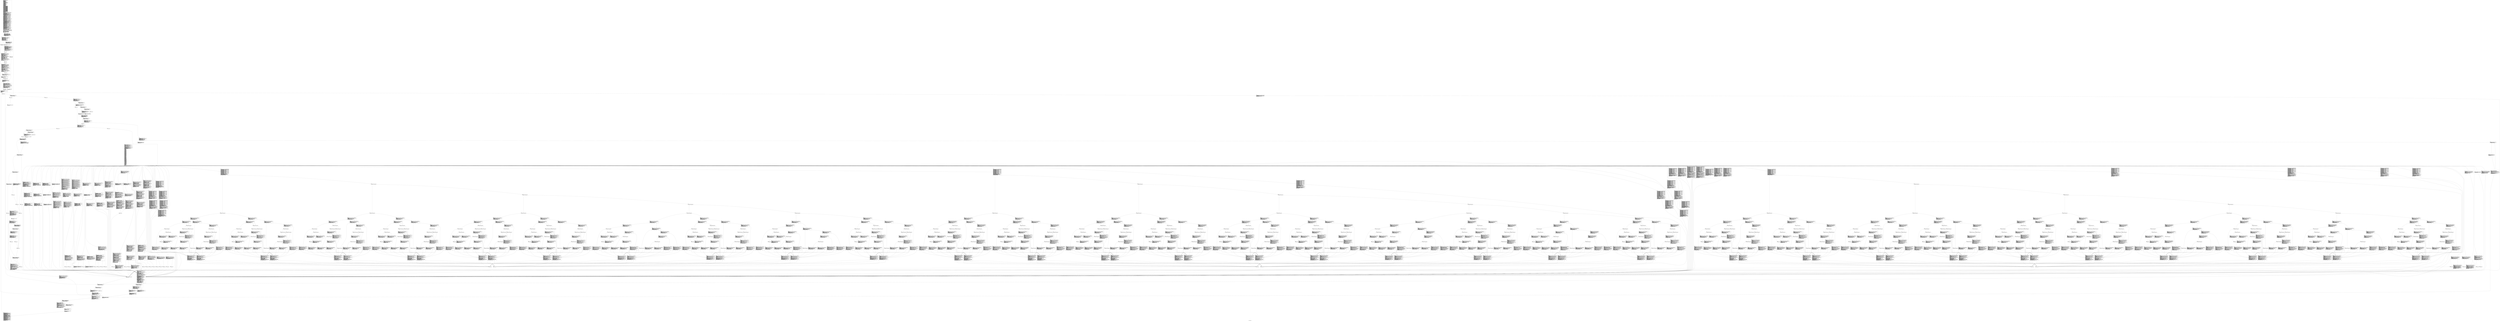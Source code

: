 digraph "CFG for 'yyparse' function" {
	label="CFG for 'yyparse' function";

	Node0x1ab7190 [shape=record,label="{%1:\l  %2 = alloca i32, align 4\l  %3 = alloca %struct.parser_control*, align 8\l  %4 = alloca i32, align 4\l  %5 = alloca %union.YYSTYPE, align 8\l  %6 = alloca i32, align 4\l  %7 = alloca i32, align 4\l  %8 = alloca i32, align 4\l  %9 = alloca [20 x i16], align 16\l  %10 = alloca i16*, align 8\l  %11 = alloca i16*, align 8\l  %12 = alloca [20 x %union.YYSTYPE], align 16\l  %13 = alloca %union.YYSTYPE*, align 8\l  %14 = alloca %union.YYSTYPE*, align 8\l  %15 = alloca i64, align 8\l  %16 = alloca i32, align 4\l  %17 = alloca i32, align 4\l  %18 = alloca i32, align 4\l  %19 = alloca %union.YYSTYPE, align 8\l  %20 = alloca i32, align 4\l  %21 = alloca i64, align 8\l  %22 = alloca i16*, align 8\l  %23 = alloca %union.yyalloc*, align 8\l  %24 = alloca i64, align 8\l  %25 = alloca i64, align 8\l  %26 = alloca i32, align 4\l  %27 = alloca i64, align 8\l  %28 = alloca %struct.relative_time, align 8\l  %29 = alloca %struct.relative_time, align 8\l  %30 = alloca %struct.relative_time, align 8\l  %31 = alloca %struct.relative_time, align 8\l  %32 = alloca %struct.relative_time, align 8\l  %33 = alloca %struct.relative_time, align 8\l  %34 = alloca %struct.relative_time, align 8\l  %35 = alloca %struct.relative_time, align 8\l  %36 = alloca %struct.relative_time, align 8\l  %37 = alloca %struct.relative_time, align 8\l  %38 = alloca %struct.relative_time, align 8\l  %39 = alloca %struct.relative_time, align 8\l  %40 = alloca %struct.relative_time, align 8\l  %41 = alloca %struct.relative_time, align 8\l  %42 = alloca %struct.relative_time, align 8\l  %43 = alloca %struct.relative_time, align 8\l  %44 = alloca %struct.relative_time, align 8\l  %45 = alloca %struct.relative_time, align 8\l  %46 = alloca %struct.relative_time, align 8\l  %47 = alloca %struct.relative_time, align 8\l  %48 = alloca %struct.relative_time, align 8\l  %49 = alloca %struct.relative_time, align 8\l  %50 = alloca %struct.relative_time, align 8\l  %51 = alloca %struct.relative_time, align 8\l  %52 = alloca %struct.relative_time, align 8\l  %53 = alloca %struct.relative_time, align 8\l  %54 = alloca %struct.relative_time, align 8\l  %55 = alloca i32, align 4\l  %56 = alloca i32, align 4\l  store %struct.parser_control* %0, %struct.parser_control** %3, align 8,\l... !tbaa !1167\l  call void @llvm.dbg.declare(metadata %struct.parser_control** %3, metadata\l... !946, metadata !DIExpression()), !dbg !1171\l  %57 = bitcast i32* %4 to i8*, !dbg !1172\l  call void @llvm.lifetime.start.p0i8(i64 4, i8* %57) #12, !dbg !1172\l  call void @llvm.dbg.declare(metadata i32* %4, metadata !947, metadata\l... !DIExpression()), !dbg !1173\l  %58 = bitcast %union.YYSTYPE* %5 to i8*, !dbg !1174\l  call void @llvm.lifetime.start.p0i8(i64 56, i8* %58) #12, !dbg !1174\l  call void @llvm.dbg.declare(metadata %union.YYSTYPE* %5, metadata !948,\l... metadata !DIExpression()), !dbg !1175\l  %59 = bitcast %union.YYSTYPE* %5 to i8*, !dbg !1176\l  call void @llvm.memcpy.p0i8.p0i8.i64(i8* align 8 %59, i8* align 8 bitcast\l... (%union.YYSTYPE* @yyparse.yyval_default to i8*), i64 56, i1 false), !dbg\l... !1176, !tbaa.struct !1177\l  %60 = bitcast i32* %6 to i8*, !dbg !1184\l  call void @llvm.lifetime.start.p0i8(i64 4, i8* %60) #12, !dbg !1184\l  call void @llvm.dbg.declare(metadata i32* %6, metadata !949, metadata\l... !DIExpression()), !dbg !1185\l  %61 = bitcast i32* %7 to i8*, !dbg !1186\l  call void @llvm.lifetime.start.p0i8(i64 4, i8* %61) #12, !dbg !1186\l  call void @llvm.dbg.declare(metadata i32* %7, metadata !950, metadata\l... !DIExpression()), !dbg !1187\l  %62 = bitcast i32* %8 to i8*, !dbg !1188\l  call void @llvm.lifetime.start.p0i8(i64 4, i8* %62) #12, !dbg !1188\l  call void @llvm.dbg.declare(metadata i32* %8, metadata !951, metadata\l... !DIExpression()), !dbg !1189\l  %63 = bitcast [20 x i16]* %9 to i8*, !dbg !1190\l  call void @llvm.lifetime.start.p0i8(i64 40, i8* %63) #12, !dbg !1190\l  call void @llvm.dbg.declare(metadata [20 x i16]* %9, metadata !952, metadata\l... !DIExpression()), !dbg !1191\l  %64 = bitcast i16** %10 to i8*, !dbg !1192\l  call void @llvm.lifetime.start.p0i8(i64 8, i8* %64) #12, !dbg !1192\l  call void @llvm.dbg.declare(metadata i16** %10, metadata !956, metadata\l... !DIExpression()), !dbg !1193\l  %65 = bitcast i16** %11 to i8*, !dbg !1194\l  call void @llvm.lifetime.start.p0i8(i64 8, i8* %65) #12, !dbg !1194\l  call void @llvm.dbg.declare(metadata i16** %11, metadata !958, metadata\l... !DIExpression()), !dbg !1195\l  %66 = bitcast [20 x %union.YYSTYPE]* %12 to i8*, !dbg !1196\l  call void @llvm.lifetime.start.p0i8(i64 1120, i8* %66) #12, !dbg !1196\l  call void @llvm.dbg.declare(metadata [20 x %union.YYSTYPE]* %12, metadata\l... !959, metadata !DIExpression()), !dbg !1197\l  %67 = bitcast %union.YYSTYPE** %13 to i8*, !dbg !1198\l  call void @llvm.lifetime.start.p0i8(i64 8, i8* %67) #12, !dbg !1198\l  call void @llvm.dbg.declare(metadata %union.YYSTYPE** %13, metadata !961,\l... metadata !DIExpression()), !dbg !1199\l  %68 = bitcast %union.YYSTYPE** %14 to i8*, !dbg !1200\l  call void @llvm.lifetime.start.p0i8(i64 8, i8* %68) #12, !dbg !1200\l  call void @llvm.dbg.declare(metadata %union.YYSTYPE** %14, metadata !963,\l... metadata !DIExpression()), !dbg !1201\l  %69 = bitcast i64* %15 to i8*, !dbg !1202\l  call void @llvm.lifetime.start.p0i8(i64 8, i8* %69) #12, !dbg !1202\l  call void @llvm.dbg.declare(metadata i64* %15, metadata !964, metadata\l... !DIExpression()), !dbg !1203\l  %70 = bitcast i32* %16 to i8*, !dbg !1204\l  call void @llvm.lifetime.start.p0i8(i64 4, i8* %70) #12, !dbg !1204\l  call void @llvm.dbg.declare(metadata i32* %16, metadata !965, metadata\l... !DIExpression()), !dbg !1205\l  %71 = bitcast i32* %17 to i8*, !dbg !1206\l  call void @llvm.lifetime.start.p0i8(i64 4, i8* %71) #12, !dbg !1206\l  call void @llvm.dbg.declare(metadata i32* %17, metadata !966, metadata\l... !DIExpression()), !dbg !1207\l  %72 = bitcast i32* %18 to i8*, !dbg !1208\l  call void @llvm.lifetime.start.p0i8(i64 4, i8* %72) #12, !dbg !1208\l  call void @llvm.dbg.declare(metadata i32* %18, metadata !967, metadata\l... !DIExpression()), !dbg !1209\l  store i32 0, i32* %18, align 4, !dbg !1209, !tbaa !1182\l  %73 = bitcast %union.YYSTYPE* %19 to i8*, !dbg !1210\l  call void @llvm.lifetime.start.p0i8(i64 56, i8* %73) #12, !dbg !1210\l  call void @llvm.dbg.declare(metadata %union.YYSTYPE* %19, metadata !968,\l... metadata !DIExpression()), !dbg !1211\l  %74 = bitcast i32* %20 to i8*, !dbg !1212\l  call void @llvm.lifetime.start.p0i8(i64 4, i8* %74) #12, !dbg !1212\l  call void @llvm.dbg.declare(metadata i32* %20, metadata !969, metadata\l... !DIExpression()), !dbg !1213\l  store i32 0, i32* %20, align 4, !dbg !1213, !tbaa !1182\l  %75 = getelementptr inbounds [20 x i16], [20 x i16]* %9, i32 0, i32 0, !dbg\l... !1214\l  store i16* %75, i16** %10, align 8, !dbg !1215, !tbaa !1167\l  store i16* %75, i16** %11, align 8, !dbg !1216, !tbaa !1167\l  %76 = getelementptr inbounds [20 x %union.YYSTYPE], [20 x %union.YYSTYPE]*\l... %12, i32 0, i32 0, !dbg !1217\l  store %union.YYSTYPE* %76, %union.YYSTYPE** %13, align 8, !dbg !1218, !tbaa\l... !1167\l  store %union.YYSTYPE* %76, %union.YYSTYPE** %14, align 8, !dbg !1219, !tbaa\l... !1167\l  store i64 20, i64* %15, align 8, !dbg !1220, !tbaa !1178\l  store i32 0, i32* %7, align 4, !dbg !1221, !tbaa !1182\l  store i32 0, i32* %8, align 4, !dbg !1222, !tbaa !1182\l  store i32 0, i32* %6, align 4, !dbg !1223, !tbaa !1182\l  store i32 -2, i32* %4, align 4, !dbg !1224, !tbaa !1182\l  br label %80, !dbg !1225\l}"];
	Node0x1ab7190 -> Node0x1abc090;
	Node0x1abc040 [shape=record,label="{%77:\l\l  %78 = load i16*, i16** %11, align 8, !dbg !1226, !tbaa !1167\l  %79 = getelementptr inbounds i16, i16* %78, i32 1, !dbg !1226\l  store i16* %79, i16** %11, align 8, !dbg !1226, !tbaa !1167\l  br label %80, !dbg !1227\l}"];
	Node0x1abc040 -> Node0x1abc090;
	Node0x1abc090 [shape=record,label="{%80:\l\l  %81 = load i32, i32* %7, align 4, !dbg !1228, !tbaa !1182\l  %82 = trunc i32 %81 to i16, !dbg !1229\l  %83 = load i16*, i16** %11, align 8, !dbg !1230, !tbaa !1167\l  store i16 %82, i16* %83, align 2, !dbg !1231, !tbaa !1232\l  %84 = load i16*, i16** %10, align 8, !dbg !1234, !tbaa !1167\l  %85 = load i64, i64* %15, align 8, !dbg !1235, !tbaa !1178\l  %86 = getelementptr inbounds i16, i16* %84, i64 %85, !dbg !1236\l  %87 = getelementptr inbounds i16, i16* %86, i64 -1, !dbg !1237\l  %88 = load i16*, i16** %11, align 8, !dbg !1238, !tbaa !1167\l  %89 = icmp ule i16* %87, %88, !dbg !1239\l  br i1 %89, label %90, label %195, !dbg !1240\l|{<s0>T|<s1>F}}"];
	Node0x1abc090:s0 -> Node0x1abc0e0;
	Node0x1abc090:s1 -> Node0x1abc770;
	Node0x1abc0e0 [shape=record,label="{%90:\l\l  %91 = bitcast i64* %21 to i8*, !dbg !1241\l  call void @llvm.lifetime.start.p0i8(i64 8, i8* %91) #12, !dbg !1241\l  call void @llvm.dbg.declare(metadata i64* %21, metadata !970, metadata\l... !DIExpression()), !dbg !1242\l  %92 = load i16*, i16** %11, align 8, !dbg !1243, !tbaa !1167\l  %93 = load i16*, i16** %10, align 8, !dbg !1244, !tbaa !1167\l  %94 = ptrtoint i16* %92 to i64, !dbg !1245\l  %95 = ptrtoint i16* %93 to i64, !dbg !1245\l  %96 = sub i64 %94, %95, !dbg !1245\l  %97 = sdiv exact i64 %96, 2, !dbg !1245\l  %98 = add nsw i64 %97, 1, !dbg !1246\l  store i64 %98, i64* %21, align 8, !dbg !1242, !tbaa !1178\l  %99 = load i64, i64* %15, align 8, !dbg !1247, !tbaa !1178\l  %100 = icmp ule i64 20, %99, !dbg !1249\l  br i1 %100, label %101, label %102, !dbg !1250\l|{<s0>T|<s1>F}}"];
	Node0x1abc0e0:s0 -> Node0x1abc130;
	Node0x1abc0e0:s1 -> Node0x1abc180;
	Node0x1abc130 [shape=record,label="{%101:\l\l  store i32 4, i32* %26, align 4\l  br label %191, !dbg !1251\l}"];
	Node0x1abc130 -> Node0x1abc6d0;
	Node0x1abc180 [shape=record,label="{%102:\l\l  %103 = load i64, i64* %15, align 8, !dbg !1252, !tbaa !1178\l  %104 = mul i64 %103, 2, !dbg !1252\l  store i64 %104, i64* %15, align 8, !dbg !1252, !tbaa !1178\l  %105 = load i64, i64* %15, align 8, !dbg !1253, !tbaa !1178\l  %106 = icmp ult i64 20, %105, !dbg !1255\l  br i1 %106, label %107, label %108, !dbg !1256\l|{<s0>T|<s1>F}}"];
	Node0x1abc180:s0 -> Node0x1abc1d0;
	Node0x1abc180:s1 -> Node0x1abc220;
	Node0x1abc1d0 [shape=record,label="{%107:\l\l  store i64 20, i64* %15, align 8, !dbg !1257, !tbaa !1178\l  br label %108, !dbg !1258\l}"];
	Node0x1abc1d0 -> Node0x1abc220;
	Node0x1abc220 [shape=record,label="{%108:\l\l  %109 = bitcast i16** %22 to i8*, !dbg !1259\l  call void @llvm.lifetime.start.p0i8(i64 8, i8* %109) #12, !dbg !1259\l  call void @llvm.dbg.declare(metadata i16** %22, metadata !973, metadata\l... !DIExpression()), !dbg !1260\l  %110 = load i16*, i16** %10, align 8, !dbg !1261, !tbaa !1167\l  store i16* %110, i16** %22, align 8, !dbg !1260, !tbaa !1167\l  %111 = bitcast %union.yyalloc** %23 to i8*, !dbg !1262\l  call void @llvm.lifetime.start.p0i8(i64 8, i8* %111) #12, !dbg !1262\l  call void @llvm.dbg.declare(metadata %union.yyalloc** %23, metadata !975,\l... metadata !DIExpression()), !dbg !1263\l  %112 = load i64, i64* %15, align 8, !dbg !1264, !tbaa !1178\l  %113 = mul i64 %112, 58, !dbg !1264\l  %114 = add i64 %113, 55, !dbg !1264\l  %115 = call noalias i8* @malloc(i64 %114) #12, !dbg !1265\l  %116 = bitcast i8* %115 to %union.yyalloc*, !dbg !1266\l  store %union.yyalloc* %116, %union.yyalloc** %23, align 8, !dbg !1263, !tbaa\l... !1167\l  %117 = load %union.yyalloc*, %union.yyalloc** %23, align 8, !dbg !1267,\l... !tbaa !1167\l  %118 = icmp ne %union.yyalloc* %117, null, !dbg !1267\l  br i1 %118, label %120, label %119, !dbg !1269\l|{<s0>T|<s1>F}}"];
	Node0x1abc220:s0 -> Node0x1abc2c0;
	Node0x1abc220:s1 -> Node0x1abc270;
	Node0x1abc270 [shape=record,label="{%119:\l\l  store i32 4, i32* %26, align 4\l  br label %170, !dbg !1270\l}"];
	Node0x1abc270 -> Node0x1abc590;
	Node0x1abc2c0 [shape=record,label="{%120:\l\l  br label %121, !dbg !1271\l}"];
	Node0x1abc2c0 -> Node0x1abc310;
	Node0x1abc310 [shape=record,label="{%121:\l\l  %122 = bitcast i64* %24 to i8*, !dbg !1272\l  call void @llvm.lifetime.start.p0i8(i64 8, i8* %122) #12, !dbg !1272\l  call void @llvm.dbg.declare(metadata i64* %24, metadata !976, metadata\l... !DIExpression()), !dbg !1272\l  %123 = load %union.yyalloc*, %union.yyalloc** %23, align 8, !dbg !1272,\l... !tbaa !1167\l  %124 = bitcast %union.yyalloc* %123 to i16*, !dbg !1272\l  %125 = bitcast i16* %124 to i8*, !dbg !1272\l  %126 = load i16*, i16** %10, align 8, !dbg !1272, !tbaa !1167\l  %127 = bitcast i16* %126 to i8*, !dbg !1272\l  %128 = load i64, i64* %21, align 8, !dbg !1272, !tbaa !1178\l  %129 = mul i64 %128, 2, !dbg !1272\l  call void @llvm.memcpy.p0i8.p0i8.i64(i8* align 8 %125, i8* align 2 %127, i64\l... %129, i1 false), !dbg !1272\l  %130 = load %union.yyalloc*, %union.yyalloc** %23, align 8, !dbg !1272,\l... !tbaa !1167\l  %131 = bitcast %union.yyalloc* %130 to i16*, !dbg !1272\l  store i16* %131, i16** %10, align 8, !dbg !1272, !tbaa !1167\l  %132 = load i64, i64* %15, align 8, !dbg !1272, !tbaa !1178\l  %133 = mul i64 %132, 2, !dbg !1272\l  %134 = add i64 %133, 55, !dbg !1272\l  store i64 %134, i64* %24, align 8, !dbg !1272, !tbaa !1178\l  %135 = load i64, i64* %24, align 8, !dbg !1272, !tbaa !1178\l  %136 = udiv i64 %135, 56, !dbg !1272\l  %137 = load %union.yyalloc*, %union.yyalloc** %23, align 8, !dbg !1272,\l... !tbaa !1167\l  %138 = getelementptr inbounds %union.yyalloc, %union.yyalloc* %137, i64\l... %136, !dbg !1272\l  store %union.yyalloc* %138, %union.yyalloc** %23, align 8, !dbg !1272, !tbaa\l... !1167\l  %139 = bitcast i64* %24 to i8*, !dbg !1271\l  call void @llvm.lifetime.end.p0i8(i64 8, i8* %139) #12, !dbg !1271\l  br label %140, !dbg !1272\l}"];
	Node0x1abc310 -> Node0x1abc360;
	Node0x1abc360 [shape=record,label="{%140:\l\l  br label %141, !dbg !1272\l}"];
	Node0x1abc360 -> Node0x1abc3b0;
	Node0x1abc3b0 [shape=record,label="{%141:\l\l  br label %142, !dbg !1273\l}"];
	Node0x1abc3b0 -> Node0x1abc400;
	Node0x1abc400 [shape=record,label="{%142:\l\l  %143 = bitcast i64* %25 to i8*, !dbg !1274\l  call void @llvm.lifetime.start.p0i8(i64 8, i8* %143) #12, !dbg !1274\l  call void @llvm.dbg.declare(metadata i64* %25, metadata !978, metadata\l... !DIExpression()), !dbg !1274\l  %144 = load %union.yyalloc*, %union.yyalloc** %23, align 8, !dbg !1274,\l... !tbaa !1167\l  %145 = bitcast %union.yyalloc* %144 to %union.YYSTYPE*, !dbg !1274\l  %146 = bitcast %union.YYSTYPE* %145 to i8*, !dbg !1274\l  %147 = load %union.YYSTYPE*, %union.YYSTYPE** %13, align 8, !dbg !1274,\l... !tbaa !1167\l  %148 = bitcast %union.YYSTYPE* %147 to i8*, !dbg !1274\l  %149 = load i64, i64* %21, align 8, !dbg !1274, !tbaa !1178\l  %150 = mul i64 %149, 56, !dbg !1274\l  call void @llvm.memcpy.p0i8.p0i8.i64(i8* align 8 %146, i8* align 8 %148, i64\l... %150, i1 false), !dbg !1274\l  %151 = load %union.yyalloc*, %union.yyalloc** %23, align 8, !dbg !1274,\l... !tbaa !1167\l  %152 = bitcast %union.yyalloc* %151 to %union.YYSTYPE*, !dbg !1274\l  store %union.YYSTYPE* %152, %union.YYSTYPE** %13, align 8, !dbg !1274, !tbaa\l... !1167\l  %153 = load i64, i64* %15, align 8, !dbg !1274, !tbaa !1178\l  %154 = mul i64 %153, 56, !dbg !1274\l  %155 = add i64 %154, 55, !dbg !1274\l  store i64 %155, i64* %25, align 8, !dbg !1274, !tbaa !1178\l  %156 = load i64, i64* %25, align 8, !dbg !1274, !tbaa !1178\l  %157 = udiv i64 %156, 56, !dbg !1274\l  %158 = load %union.yyalloc*, %union.yyalloc** %23, align 8, !dbg !1274,\l... !tbaa !1167\l  %159 = getelementptr inbounds %union.yyalloc, %union.yyalloc* %158, i64\l... %157, !dbg !1274\l  store %union.yyalloc* %159, %union.yyalloc** %23, align 8, !dbg !1274, !tbaa\l... !1167\l  %160 = bitcast i64* %25 to i8*, !dbg !1273\l  call void @llvm.lifetime.end.p0i8(i64 8, i8* %160) #12, !dbg !1273\l  br label %161, !dbg !1274\l}"];
	Node0x1abc400 -> Node0x1abc450;
	Node0x1abc450 [shape=record,label="{%161:\l\l  br label %162, !dbg !1274\l}"];
	Node0x1abc450 -> Node0x1abc4a0;
	Node0x1abc4a0 [shape=record,label="{%162:\l\l  %163 = load i16*, i16** %22, align 8, !dbg !1275, !tbaa !1167\l  %164 = getelementptr inbounds [20 x i16], [20 x i16]* %9, i32 0, i32 0, !dbg\l... !1277\l  %165 = icmp ne i16* %163, %164, !dbg !1278\l  br i1 %165, label %166, label %169, !dbg !1279\l|{<s0>T|<s1>F}}"];
	Node0x1abc4a0:s0 -> Node0x1abc4f0;
	Node0x1abc4a0:s1 -> Node0x1abc540;
	Node0x1abc4f0 [shape=record,label="{%166:\l\l  %167 = load i16*, i16** %22, align 8, !dbg !1280, !tbaa !1167\l  %168 = bitcast i16* %167 to i8*, !dbg !1280\l  call void @free(i8* %168) #12, !dbg !1281\l  br label %169, !dbg !1281\l}"];
	Node0x1abc4f0 -> Node0x1abc540;
	Node0x1abc540 [shape=record,label="{%169:\l\l  store i32 0, i32* %26, align 4, !dbg !1282\l  br label %170, !dbg !1282\l}"];
	Node0x1abc540 -> Node0x1abc590;
	Node0x1abc590 [shape=record,label="{%170:\l\l  %171 = bitcast %union.yyalloc** %23 to i8*, !dbg !1282\l  call void @llvm.lifetime.end.p0i8(i64 8, i8* %171) #12, !dbg !1282\l  %172 = bitcast i16** %22 to i8*, !dbg !1282\l  call void @llvm.lifetime.end.p0i8(i64 8, i8* %172) #12, !dbg !1282\l  %173 = load i32, i32* %26, align 4\l  switch i32 %173, label %191 [\l    i32 0, label %174\l  ]\l|{<s0>def|<s1>0}}"];
	Node0x1abc590:s0 -> Node0x1abc6d0;
	Node0x1abc590:s1 -> Node0x1abc5e0;
	Node0x1abc5e0 [shape=record,label="{%174:\l\l  %175 = load i16*, i16** %10, align 8, !dbg !1283, !tbaa !1167\l  %176 = load i64, i64* %21, align 8, !dbg !1284, !tbaa !1178\l  %177 = getelementptr inbounds i16, i16* %175, i64 %176, !dbg !1285\l  %178 = getelementptr inbounds i16, i16* %177, i64 -1, !dbg !1286\l  store i16* %178, i16** %11, align 8, !dbg !1287, !tbaa !1167\l  %179 = load %union.YYSTYPE*, %union.YYSTYPE** %13, align 8, !dbg !1288,\l... !tbaa !1167\l  %180 = load i64, i64* %21, align 8, !dbg !1289, !tbaa !1178\l  %181 = getelementptr inbounds %union.YYSTYPE, %union.YYSTYPE* %179, i64\l... %180, !dbg !1290\l  %182 = getelementptr inbounds %union.YYSTYPE, %union.YYSTYPE* %181, i64 -1,\l... !dbg !1291\l  store %union.YYSTYPE* %182, %union.YYSTYPE** %14, align 8, !dbg !1292, !tbaa\l... !1167\l  %183 = load i16*, i16** %10, align 8, !dbg !1293, !tbaa !1167\l  %184 = load i64, i64* %15, align 8, !dbg !1295, !tbaa !1178\l  %185 = getelementptr inbounds i16, i16* %183, i64 %184, !dbg !1296\l  %186 = getelementptr inbounds i16, i16* %185, i64 -1, !dbg !1297\l  %187 = load i16*, i16** %11, align 8, !dbg !1298, !tbaa !1167\l  %188 = icmp ule i16* %186, %187, !dbg !1299\l  br i1 %188, label %189, label %190, !dbg !1300\l|{<s0>T|<s1>F}}"];
	Node0x1abc5e0:s0 -> Node0x1abc630;
	Node0x1abc5e0:s1 -> Node0x1abc680;
	Node0x1abc630 [shape=record,label="{%189:\l\l  store i32 9, i32* %26, align 4\l  br label %191, !dbg !1301\l}"];
	Node0x1abc630 -> Node0x1abc6d0;
	Node0x1abc680 [shape=record,label="{%190:\l\l  store i32 0, i32* %26, align 4, !dbg !1302\l  br label %191, !dbg !1302\l}"];
	Node0x1abc680 -> Node0x1abc6d0;
	Node0x1abc6d0 [shape=record,label="{%191:\l\l  %192 = bitcast i64* %21 to i8*, !dbg !1302\l  call void @llvm.lifetime.end.p0i8(i64 8, i8* %192) #12, !dbg !1302\l  %193 = load i32, i32* %26, align 4\l  switch i32 %193, label %7384 [\l    i32 0, label %194\l    i32 9, label %7326\l    i32 4, label %7327\l  ]\l|{<s0>def|<s1>0|<s2>9|<s3>4}}"];
	Node0x1abc6d0:s0 -> Node0x1b86d40;
	Node0x1abc6d0:s1 -> Node0x1abc720;
	Node0x1abc6d0:s2 -> Node0x1b86930;
	Node0x1abc6d0:s3 -> Node0x1b86980;
	Node0x1abc720 [shape=record,label="{%194:\l\l  br label %195, !dbg !1303\l}"];
	Node0x1abc720 -> Node0x1abc770;
	Node0x1abc770 [shape=record,label="{%195:\l\l  %196 = load i32, i32* %7, align 4, !dbg !1304, !tbaa !1182\l  %197 = icmp eq i32 %196, 12, !dbg !1306\l  br i1 %197, label %198, label %199, !dbg !1307\l|{<s0>T|<s1>F}}"];
	Node0x1abc770:s0 -> Node0x1abc7c0;
	Node0x1abc770:s1 -> Node0x1abc810;
	Node0x1abc7c0 [shape=record,label="{%198:\l\l  br label %7325, !dbg !1308\l}"];
	Node0x1abc7c0 -> Node0x1b868e0;
	Node0x1abc810 [shape=record,label="{%199:\l\l  br label %200, !dbg !1309\l}"];
	Node0x1abc810 -> Node0x1abc860;
	Node0x1abc860 [shape=record,label="{%200:\l\l  %201 = load i32, i32* %7, align 4, !dbg !1310, !tbaa !1182\l  %202 = sext i32 %201 to i64, !dbg !1311\l  %203 = getelementptr inbounds [114 x i8], [114 x i8]* @yypact, i64 0, i64\l... %202, !dbg !1311\l  %204 = load i8, i8* %203, align 1, !dbg !1311, !tbaa !1312\l  %205 = sext i8 %204 to i32, !dbg !1311\l  store i32 %205, i32* %16, align 4, !dbg !1313, !tbaa !1182\l  %206 = load i32, i32* %16, align 4, !dbg !1314, !tbaa !1182\l  %207 = icmp eq i32 %206, -93, !dbg !1314\l  br i1 %207, label %208, label %209, !dbg !1316\l|{<s0>T|<s1>F}}"];
	Node0x1abc860:s0 -> Node0x1abc8b0;
	Node0x1abc860:s1 -> Node0x1abc900;
	Node0x1abc8b0 [shape=record,label="{%208:\l\l  br label %272, !dbg !1317\l}"];
	Node0x1abc8b0 -> Node0x1abce50;
	Node0x1abc900 [shape=record,label="{%209:\l\l  %210 = load i32, i32* %4, align 4, !dbg !1318, !tbaa !1182\l  %211 = icmp eq i32 %210, -2, !dbg !1320\l  br i1 %211, label %212, label %215, !dbg !1321\l|{<s0>T|<s1>F}}"];
	Node0x1abc900:s0 -> Node0x1abc950;
	Node0x1abc900:s1 -> Node0x1abc9a0;
	Node0x1abc950 [shape=record,label="{%212:\l\l  %213 = load %struct.parser_control*, %struct.parser_control** %3, align 8,\l... !dbg !1322, !tbaa !1167\l  %214 = call i32 @yylex(%union.YYSTYPE* %5, %struct.parser_control* %213),\l... !dbg !1324\l  store i32 %214, i32* %4, align 4, !dbg !1325, !tbaa !1182\l  br label %215, !dbg !1326\l}"];
	Node0x1abc950 -> Node0x1abc9a0;
	Node0x1abc9a0 [shape=record,label="{%215:\l\l  %216 = load i32, i32* %4, align 4, !dbg !1327, !tbaa !1182\l  %217 = icmp sle i32 %216, 0, !dbg !1329\l  br i1 %217, label %218, label %219, !dbg !1330\l|{<s0>T|<s1>F}}"];
	Node0x1abc9a0:s0 -> Node0x1abc9f0;
	Node0x1abc9a0:s1 -> Node0x1abca40;
	Node0x1abc9f0 [shape=record,label="{%218:\l\l  store i32 0, i32* %18, align 4, !dbg !1331, !tbaa !1182\l  store i32 0, i32* %4, align 4, !dbg !1333, !tbaa !1182\l  br label %231, !dbg !1334\l}"];
	Node0x1abc9f0 -> Node0x1abcb80;
	Node0x1abca40 [shape=record,label="{%219:\l\l  %220 = load i32, i32* %4, align 4, !dbg !1335, !tbaa !1182\l  %221 = icmp ule i32 %220, 277, !dbg !1335\l  br i1 %221, label %222, label %228, !dbg !1335\l|{<s0>T|<s1>F}}"];
	Node0x1abca40:s0 -> Node0x1abca90;
	Node0x1abca40:s1 -> Node0x1abcae0;
	Node0x1abca90 [shape=record,label="{%222:\l\l  %223 = load i32, i32* %4, align 4, !dbg !1335, !tbaa !1182\l  %224 = sext i32 %223 to i64, !dbg !1335\l  %225 = getelementptr inbounds [278 x i8], [278 x i8]* @yytranslate, i64 0,\l... i64 %224, !dbg !1335\l  %226 = load i8, i8* %225, align 1, !dbg !1335, !tbaa !1312\l  %227 = zext i8 %226 to i32, !dbg !1335\l  br label %229, !dbg !1335\l}"];
	Node0x1abca90 -> Node0x1abcb30;
	Node0x1abcae0 [shape=record,label="{%228:\l\l  br label %229, !dbg !1335\l}"];
	Node0x1abcae0 -> Node0x1abcb30;
	Node0x1abcb30 [shape=record,label="{%229:\l\l  %230 = phi i32 [ %227, %222 ], [ 2, %228 ], !dbg !1335\l  store i32 %230, i32* %18, align 4, !dbg !1337, !tbaa !1182\l  br label %231\l}"];
	Node0x1abcb30 -> Node0x1abcb80;
	Node0x1abcb80 [shape=record,label="{%231:\l\l  %232 = load i32, i32* %18, align 4, !dbg !1338, !tbaa !1182\l  %233 = load i32, i32* %16, align 4, !dbg !1339, !tbaa !1182\l  %234 = add nsw i32 %233, %232, !dbg !1339\l  store i32 %234, i32* %16, align 4, !dbg !1339, !tbaa !1182\l  %235 = load i32, i32* %16, align 4, !dbg !1340, !tbaa !1182\l  %236 = icmp slt i32 %235, 0, !dbg !1342\l  br i1 %236, label %248, label %237, !dbg !1343\l|{<s0>T|<s1>F}}"];
	Node0x1abcb80:s0 -> Node0x1abcc70;
	Node0x1abcb80:s1 -> Node0x1abcbd0;
	Node0x1abcbd0 [shape=record,label="{%237:\l\l  %238 = load i32, i32* %16, align 4, !dbg !1344, !tbaa !1182\l  %239 = icmp slt i32 112, %238, !dbg !1345\l  br i1 %239, label %248, label %240, !dbg !1346\l|{<s0>T|<s1>F}}"];
	Node0x1abcbd0:s0 -> Node0x1abcc70;
	Node0x1abcbd0:s1 -> Node0x1abcc20;
	Node0x1abcc20 [shape=record,label="{%240:\l\l  %241 = load i32, i32* %16, align 4, !dbg !1347, !tbaa !1182\l  %242 = sext i32 %241 to i64, !dbg !1348\l  %243 = getelementptr inbounds [113 x i8], [113 x i8]* @yycheck, i64 0, i64\l... %242, !dbg !1348\l  %244 = load i8, i8* %243, align 1, !dbg !1348, !tbaa !1312\l  %245 = sext i8 %244 to i32, !dbg !1348\l  %246 = load i32, i32* %18, align 4, !dbg !1349, !tbaa !1182\l  %247 = icmp ne i32 %245, %246, !dbg !1350\l  br i1 %247, label %248, label %249, !dbg !1351\l|{<s0>T|<s1>F}}"];
	Node0x1abcc20:s0 -> Node0x1abcc70;
	Node0x1abcc20:s1 -> Node0x1abccc0;
	Node0x1abcc70 [shape=record,label="{%248:\l\l  br label %272, !dbg !1352\l}"];
	Node0x1abcc70 -> Node0x1abce50;
	Node0x1abccc0 [shape=record,label="{%249:\l\l  %250 = load i32, i32* %16, align 4, !dbg !1353, !tbaa !1182\l  %251 = sext i32 %250 to i64, !dbg !1354\l  %252 = getelementptr inbounds [113 x i8], [113 x i8]* @yytable, i64 0, i64\l... %251, !dbg !1354\l  %253 = load i8, i8* %252, align 1, !dbg !1354, !tbaa !1312\l  %254 = zext i8 %253 to i32, !dbg !1354\l  store i32 %254, i32* %16, align 4, !dbg !1355, !tbaa !1182\l  %255 = load i32, i32* %16, align 4, !dbg !1356, !tbaa !1182\l  %256 = icmp sle i32 %255, 0, !dbg !1358\l  br i1 %256, label %257, label %260, !dbg !1359\l|{<s0>T|<s1>F}}"];
	Node0x1abccc0:s0 -> Node0x1abcd10;
	Node0x1abccc0:s1 -> Node0x1abcd60;
	Node0x1abcd10 [shape=record,label="{%257:\l\l  %258 = load i32, i32* %16, align 4, !dbg !1360, !tbaa !1182\l  %259 = sub nsw i32 0, %258, !dbg !1362\l  store i32 %259, i32* %16, align 4, !dbg !1363, !tbaa !1182\l  br label %282, !dbg !1364\l}"];
	Node0x1abcd10 -> Node0x1abcf40;
	Node0x1abcd60 [shape=record,label="{%260:\l\l  %261 = load i32, i32* %8, align 4, !dbg !1365, !tbaa !1182\l  %262 = icmp ne i32 %261, 0, !dbg !1365\l  br i1 %262, label %263, label %266, !dbg !1367\l|{<s0>T|<s1>F}}"];
	Node0x1abcd60:s0 -> Node0x1abcdb0;
	Node0x1abcd60:s1 -> Node0x1abce00;
	Node0x1abcdb0 [shape=record,label="{%263:\l\l  %264 = load i32, i32* %8, align 4, !dbg !1368, !tbaa !1182\l  %265 = add nsw i32 %264, -1, !dbg !1368\l  store i32 %265, i32* %8, align 4, !dbg !1368, !tbaa !1182\l  br label %266, !dbg !1369\l}"];
	Node0x1abcdb0 -> Node0x1abce00;
	Node0x1abce00 [shape=record,label="{%266:\l\l  store i32 -2, i32* %4, align 4, !dbg !1370, !tbaa !1182\l  %267 = load i32, i32* %16, align 4, !dbg !1371, !tbaa !1182\l  store i32 %267, i32* %7, align 4, !dbg !1372, !tbaa !1182\l  %268 = load %union.YYSTYPE*, %union.YYSTYPE** %14, align 8, !dbg !1373,\l... !tbaa !1167\l  %269 = getelementptr inbounds %union.YYSTYPE, %union.YYSTYPE* %268, i32 1,\l... !dbg !1373\l  store %union.YYSTYPE* %269, %union.YYSTYPE** %14, align 8, !dbg !1373, !tbaa\l... !1167\l  %270 = bitcast %union.YYSTYPE* %269 to i8*, !dbg !1374\l  %271 = bitcast %union.YYSTYPE* %5 to i8*, !dbg !1374\l  call void @llvm.memcpy.p0i8.p0i8.i64(i8* align 8 %270, i8* align 8 %271, i64\l... 56, i1 false), !dbg !1374, !tbaa.struct !1177\l  br label %77, !dbg !1375\l}"];
	Node0x1abce00 -> Node0x1abc040;
	Node0x1abce50 [shape=record,label="{%272:\l\l  %273 = load i32, i32* %7, align 4, !dbg !1376, !tbaa !1182\l  %274 = sext i32 %273 to i64, !dbg !1377\l  %275 = getelementptr inbounds [114 x i8], [114 x i8]* @yydefact, i64 0, i64\l... %274, !dbg !1377\l  %276 = load i8, i8* %275, align 1, !dbg !1377, !tbaa !1312\l  %277 = zext i8 %276 to i32, !dbg !1377\l  store i32 %277, i32* %16, align 4, !dbg !1378, !tbaa !1182\l  %278 = load i32, i32* %16, align 4, !dbg !1379, !tbaa !1182\l  %279 = icmp eq i32 %278, 0, !dbg !1381\l  br i1 %279, label %280, label %281, !dbg !1382\l|{<s0>T|<s1>F}}"];
	Node0x1abce50:s0 -> Node0x1abcea0;
	Node0x1abce50:s1 -> Node0x1abcef0;
	Node0x1abcea0 [shape=record,label="{%280:\l\l  br label %7209, !dbg !1383\l}"];
	Node0x1abcea0 -> Node0x1b85f80;
	Node0x1abcef0 [shape=record,label="{%281:\l\l  br label %282, !dbg !1384\l}"];
	Node0x1abcef0 -> Node0x1abcf40;
	Node0x1abcf40 [shape=record,label="{%282:\l\l  %283 = load i32, i32* %16, align 4, !dbg !1385, !tbaa !1182\l  %284 = sext i32 %283 to i64, !dbg !1386\l  %285 = getelementptr inbounds [92 x i8], [92 x i8]* @yyr2, i64 0, i64 %284,\l... !dbg !1386\l  %286 = load i8, i8* %285, align 1, !dbg !1386, !tbaa !1312\l  %287 = zext i8 %286 to i32, !dbg !1386\l  store i32 %287, i32* %20, align 4, !dbg !1387, !tbaa !1182\l  %288 = load %union.YYSTYPE*, %union.YYSTYPE** %14, align 8, !dbg !1388,\l... !tbaa !1167\l  %289 = load i32, i32* %20, align 4, !dbg !1389, !tbaa !1182\l  %290 = sub nsw i32 1, %289, !dbg !1390\l  %291 = sext i32 %290 to i64, !dbg !1388\l  %292 = getelementptr inbounds %union.YYSTYPE, %union.YYSTYPE* %288, i64\l... %291, !dbg !1388\l  %293 = bitcast %union.YYSTYPE* %19 to i8*, !dbg !1388\l  %294 = bitcast %union.YYSTYPE* %292 to i8*, !dbg !1388\l  call void @llvm.memcpy.p0i8.p0i8.i64(i8* align 8 %293, i8* align 8 %294, i64\l... 56, i1 false), !dbg !1388, !tbaa.struct !1177\l  %295 = load i32, i32* %16, align 4, !dbg !1391, !tbaa !1182\l  switch i32 %295, label %7145 [\l    i32 4, label %296\l    i32 7, label %307\l    i32 8, label %317\l    i32 9, label %323\l    i32 10, label %329\l    i32 11, label %335\l    i32 12, label %341\l    i32 13, label %347\l    i32 14, label %349\l    i32 15, label %351\l    i32 18, label %353\l    i32 19, label %367\l    i32 20, label %386\l    i32 22, label %416\l    i32 23, label %425\l    i32 24, label %439\l    i32 27, label %464\l    i32 28, label %480\l    i32 29, label %488\l    i32 30, label %495\l    i32 31, label %503\l    i32 32, label %506\l    i32 33, label %522\l    i32 34, label %533\l    i32 35, label %564\l    i32 36, label %573\l    i32 37, label %582\l    i32 38, label %592\l    i32 39, label %602\l    i32 40, label %618\l    i32 41, label %635\l    i32 42, label %650\l    i32 43, label %732\l    i32 44, label %767\l    i32 45, label %807\l    i32 46, label %821\l    i32 47, label %842\l    i32 48, label %856\l    i32 50, label %877\l    i32 51, label %909\l    i32 52, label %922\l    i32 53, label %930\l    i32 54, label %938\l    i32 55, label %955\l    i32 56, label %973\l    i32 57, label %986\l    i32 58, label %1003\l    i32 59, label %1021\l    i32 60, label %1034\l    i32 61, label %2857\l    i32 62, label %4810\l    i32 63, label %4827\l    i32 64, label %4844\l    i32 65, label %4862\l    i32 66, label %4875\l    i32 67, label %4892\l    i32 68, label %4910\l    i32 69, label %4923\l    i32 70, label %4940\l    i32 71, label %4958\l    i32 72, label %4984\l    i32 73, label %5010\l    i32 75, label %5023\l    i32 76, label %5041\l    i32 77, label %5059\l    i32 78, label %7012\l    i32 79, label %7030\l    i32 80, label %7048\l    i32 81, label %7066\l    i32 85, label %7083\l    i32 87, label %7101\l    i32 88, label %7119\l    i32 89, label %7124\l    i32 90, label %7136\l    i32 91, label %7138\l  ], !dbg !1392\l|{<s0>def|<s1>4|<s2>7|<s3>8|<s4>9|<s5>10|<s6>11|<s7>12|<s8>13|<s9>14|<s10>15|<s11>18|<s12>19|<s13>20|<s14>22|<s15>23|<s16>24|<s17>27|<s18>28|<s19>29|<s20>30|<s21>31|<s22>32|<s23>33|<s24>34|<s25>35|<s26>36|<s27>37|<s28>38|<s29>39|<s30>40|<s31>41|<s32>42|<s33>43|<s34>44|<s35>45|<s36>46|<s37>47|<s38>48|<s39>50|<s40>51|<s41>52|<s42>53|<s43>54|<s44>55|<s45>56|<s46>57|<s47>58|<s48>59|<s49>60|<s50>61|<s51>62|<s52>63|<s53>64|<s54>65|<s55>66|<s56>67|<s57>68|<s58>69|<s59>70|<s60>71|<s61>72|<s62>73|<s63>75|<s64>truncated...}}"];
	Node0x1abcf40:s0 -> Node0x1b85d50;
	Node0x1abcf40:s1 -> Node0x1abcf90;
	Node0x1abcf40:s2 -> Node0x1abcfe0;
	Node0x1abcf40:s3 -> Node0x1abd030;
	Node0x1abcf40:s4 -> Node0x1abd080;
	Node0x1abcf40:s5 -> Node0x1abd0d0;
	Node0x1abcf40:s6 -> Node0x1abd120;
	Node0x1abcf40:s7 -> Node0x1abd170;
	Node0x1abcf40:s8 -> Node0x1abd1c0;
	Node0x1abcf40:s9 -> Node0x1abd210;
	Node0x1abcf40:s10 -> Node0x1abd260;
	Node0x1abcf40:s11 -> Node0x1abd2b0;
	Node0x1abcf40:s12 -> Node0x1abd300;
	Node0x1abcf40:s13 -> Node0x1abd350;
	Node0x1abcf40:s14 -> Node0x1abd3a0;
	Node0x1abcf40:s15 -> Node0x1abd3f0;
	Node0x1abcf40:s16 -> Node0x1abd440;
	Node0x1abcf40:s17 -> Node0x1abd490;
	Node0x1abcf40:s18 -> Node0x1abd580;
	Node0x1abcf40:s19 -> Node0x1abd5d0;
	Node0x1abcf40:s20 -> Node0x1abd620;
	Node0x1abcf40:s21 -> Node0x1abd670;
	Node0x1abcf40:s22 -> Node0x1abd6c0;
	Node0x1abcf40:s23 -> Node0x1abd7b0;
	Node0x1abcf40:s24 -> Node0x1abd8a0;
	Node0x1abcf40:s25 -> Node0x1abda30;
	Node0x1abcf40:s26 -> Node0x1abda80;
	Node0x1abcf40:s27 -> Node0x1abdad0;
	Node0x1abcf40:s28 -> Node0x1abdb20;
	Node0x1abcf40:s29 -> Node0x1abdb70;
	Node0x1abcf40:s30 -> Node0x1abdbc0;
	Node0x1abcf40:s31 -> Node0x1abdc10;
	Node0x1abcf40:s32 -> Node0x1abdc60;
	Node0x1abcf40:s33 -> Node0x1abdee0;
	Node0x1abcf40:s34 -> Node0x1abdfd0;
	Node0x1abcf40:s35 -> Node0x1abe160;
	Node0x1abcf40:s36 -> Node0x1abe1b0;
	Node0x1abcf40:s37 -> Node0x1abe200;
	Node0x1abcf40:s38 -> Node0x1abe250;
	Node0x1abcf40:s39 -> Node0x1abe2a0;
	Node0x1abcf40:s40 -> Node0x1abe430;
	Node0x1abcf40:s41 -> Node0x1abe520;
	Node0x1abcf40:s42 -> Node0x1abe610;
	Node0x1abcf40:s43 -> Node0x1abe700;
	Node0x1abcf40:s44 -> Node0x1abe750;
	Node0x1abcf40:s45 -> Node0x1abe7a0;
	Node0x1abcf40:s46 -> Node0x1abe7f0;
	Node0x1abcf40:s47 -> Node0x1abe840;
	Node0x1abcf40:s48 -> Node0x1abe890;
	Node0x1abcf40:s49 -> Node0x1abe8e0;
	Node0x1abcf40:s50 -> Node0x1b78650;
	Node0x1abcf40:s51 -> Node0x1b7ed20;
	Node0x1abcf40:s52 -> Node0x1b7ed70;
	Node0x1abcf40:s53 -> Node0x1b7edc0;
	Node0x1abcf40:s54 -> Node0x1b7ee10;
	Node0x1abcf40:s55 -> Node0x1b7ee60;
	Node0x1abcf40:s56 -> Node0x1b7eeb0;
	Node0x1abcf40:s57 -> Node0x1b7ef00;
	Node0x1abcf40:s58 -> Node0x1b7ef50;
	Node0x1abcf40:s59 -> Node0x1b7efa0;
	Node0x1abcf40:s60 -> Node0x1b7eff0;
	Node0x1abcf40:s61 -> Node0x1b7f040;
	Node0x1abcf40:s62 -> Node0x1b7f090;
	Node0x1abcf40:s63 -> Node0x1b7f0e0;
	Node0x1abcf40:s64 -> Node0x1b7f130;
	Node0x1abcf40:s64 -> Node0x1b7f180;
	Node0x1abcf40:s64 -> Node0x1b85850;
	Node0x1abcf40:s64 -> Node0x1b858a0;
	Node0x1abcf40:s64 -> Node0x1b858f0;
	Node0x1abcf40:s64 -> Node0x1b85940;
	Node0x1abcf40:s64 -> Node0x1b85990;
	Node0x1abcf40:s64 -> Node0x1b85a80;
	Node0x1abcf40:s64 -> Node0x1b85b70;
	Node0x1abcf40:s64 -> Node0x1b85bc0;
	Node0x1abcf40:s64 -> Node0x1b85cb0;
	Node0x1abcf40:s64 -> Node0x1b85d00;
	Node0x1abcf90 [shape=record,label="{%296:\l\l  %297 = load %struct.parser_control*, %struct.parser_control** %3, align 8,\l... !dbg !1393, !tbaa !1167\l  %298 = getelementptr inbounds %struct.parser_control,\l... %struct.parser_control* %297, i32 0, i32 11, !dbg !1395\l  %299 = load %union.YYSTYPE*, %union.YYSTYPE** %14, align 8, !dbg !1396,\l... !tbaa !1167\l  %300 = getelementptr inbounds %union.YYSTYPE, %union.YYSTYPE* %299, i64 0,\l... !dbg !1396\l  %301 = bitcast %union.YYSTYPE* %300 to %struct.timespec*, !dbg !1397\l  %302 = bitcast %struct.timespec* %298 to i8*, !dbg !1397\l  %303 = bitcast %struct.timespec* %301 to i8*, !dbg !1397\l  call void @llvm.memcpy.p0i8.p0i8.i64(i8* align 8 %302, i8* align 8 %303, i64\l... 16, i1 false), !dbg !1397, !tbaa.struct !1398\l  %304 = load %struct.parser_control*, %struct.parser_control** %3, align 8,\l... !dbg !1399, !tbaa !1167\l  %305 = getelementptr inbounds %struct.parser_control,\l... %struct.parser_control* %304, i32 0, i32 13, !dbg !1400\l  store i8 1, i8* %305, align 8, !dbg !1401, !tbaa !1402\l  %306 = load %struct.parser_control*, %struct.parser_control** %3, align 8,\l... !dbg !1407, !tbaa !1167\l  call void @debug_print_current_time(i8* getelementptr inbounds ([18 x i8],\l... [18 x i8]* @.str.112, i32 0, i32 0), %struct.parser_control* %306), !dbg !1408\l  br label %7146, !dbg !1409\l}"];
	Node0x1abcf90 -> Node0x1b85da0;
	Node0x1abcfe0 [shape=record,label="{%307:\l\l  %308 = load %struct.parser_control*, %struct.parser_control** %3, align 8,\l... !dbg !1411, !tbaa !1167\l  %309 = getelementptr inbounds %struct.parser_control,\l... %struct.parser_control* %308, i32 0, i32 19, !dbg !1413\l  %310 = load i64, i64* %309, align 8, !dbg !1414, !tbaa !1415\l  %311 = add nsw i64 %310, 1, !dbg !1414\l  store i64 %311, i64* %309, align 8, !dbg !1414, !tbaa !1415\l  %312 = load %struct.parser_control*, %struct.parser_control** %3, align 8,\l... !dbg !1416, !tbaa !1167\l  %313 = getelementptr inbounds %struct.parser_control,\l... %struct.parser_control* %312, i32 0, i32 15, !dbg !1417\l  %314 = load i64, i64* %313, align 8, !dbg !1418, !tbaa !1419\l  %315 = add nsw i64 %314, 1, !dbg !1418\l  store i64 %315, i64* %313, align 8, !dbg !1418, !tbaa !1419\l  %316 = load %struct.parser_control*, %struct.parser_control** %3, align 8,\l... !dbg !1420, !tbaa !1167\l  call void @debug_print_current_time(i8* getelementptr inbounds ([9 x i8], [9\l... x i8]* @.str.1.113, i32 0, i32 0), %struct.parser_control* %316), !dbg !1421\l  br label %7146, !dbg !1422\l}"];
	Node0x1abcfe0 -> Node0x1b85da0;
	Node0x1abd030 [shape=record,label="{%317:\l\l  %318 = load %struct.parser_control*, %struct.parser_control** %3, align 8,\l... !dbg !1423, !tbaa !1167\l  %319 = getelementptr inbounds %struct.parser_control,\l... %struct.parser_control* %318, i32 0, i32 19, !dbg !1425\l  %320 = load i64, i64* %319, align 8, !dbg !1426, !tbaa !1415\l  %321 = add nsw i64 %320, 1, !dbg !1426\l  store i64 %321, i64* %319, align 8, !dbg !1426, !tbaa !1415\l  %322 = load %struct.parser_control*, %struct.parser_control** %3, align 8,\l... !dbg !1427, !tbaa !1167\l  call void @debug_print_current_time(i8* getelementptr inbounds ([5 x i8], [5\l... x i8]* @.str.2.114, i32 0, i32 0), %struct.parser_control* %322), !dbg !1428\l  br label %7146, !dbg !1429\l}"];
	Node0x1abd030 -> Node0x1b85da0;
	Node0x1abd080 [shape=record,label="{%323:\l\l  %324 = load %struct.parser_control*, %struct.parser_control** %3, align 8,\l... !dbg !1430, !tbaa !1167\l  %325 = getelementptr inbounds %struct.parser_control,\l... %struct.parser_control* %324, i32 0, i32 17, !dbg !1432\l  %326 = load i64, i64* %325, align 8, !dbg !1433, !tbaa !1434\l  %327 = add nsw i64 %326, 1, !dbg !1433\l  store i64 %327, i64* %325, align 8, !dbg !1433, !tbaa !1434\l  %328 = load %struct.parser_control*, %struct.parser_control** %3, align 8,\l... !dbg !1435, !tbaa !1167\l  call void @debug_print_current_time(i8* getelementptr inbounds ([11 x i8],\l... [11 x i8]* @.str.3.115, i32 0, i32 0), %struct.parser_control* %328), !dbg\l... !1436\l  br label %7146, !dbg !1437\l}"];
	Node0x1abd080 -> Node0x1b85da0;
	Node0x1abd0d0 [shape=record,label="{%329:\l\l  %330 = load %struct.parser_control*, %struct.parser_control** %3, align 8,\l... !dbg !1438, !tbaa !1167\l  %331 = getelementptr inbounds %struct.parser_control,\l... %struct.parser_control* %330, i32 0, i32 20, !dbg !1440\l  %332 = load i64, i64* %331, align 8, !dbg !1441, !tbaa !1442\l  %333 = add nsw i64 %332, 1, !dbg !1441\l  store i64 %333, i64* %331, align 8, !dbg !1441, !tbaa !1442\l  %334 = load %struct.parser_control*, %struct.parser_control** %3, align 8,\l... !dbg !1443, !tbaa !1167\l  call void @debug_print_current_time(i8* getelementptr inbounds ([5 x i8], [5\l... x i8]* @.str.4.116, i32 0, i32 0), %struct.parser_control* %334), !dbg !1444\l  br label %7146, !dbg !1445\l}"];
	Node0x1abd0d0 -> Node0x1b85da0;
	Node0x1abd120 [shape=record,label="{%335:\l\l  %336 = load %struct.parser_control*, %struct.parser_control** %3, align 8,\l... !dbg !1446, !tbaa !1167\l  %337 = getelementptr inbounds %struct.parser_control,\l... %struct.parser_control* %336, i32 0, i32 15, !dbg !1448\l  %338 = load i64, i64* %337, align 8, !dbg !1449, !tbaa !1419\l  %339 = add nsw i64 %338, 1, !dbg !1449\l  store i64 %339, i64* %337, align 8, !dbg !1449, !tbaa !1419\l  %340 = load %struct.parser_control*, %struct.parser_control** %3, align 8,\l... !dbg !1450, !tbaa !1167\l  call void @debug_print_current_time(i8* getelementptr inbounds ([5 x i8], [5\l... x i8]* @.str.5.117, i32 0, i32 0), %struct.parser_control* %340), !dbg !1451\l  br label %7146, !dbg !1452\l}"];
	Node0x1abd120 -> Node0x1b85da0;
	Node0x1abd170 [shape=record,label="{%341:\l\l  %342 = load %struct.parser_control*, %struct.parser_control** %3, align 8,\l... !dbg !1453, !tbaa !1167\l  %343 = getelementptr inbounds %struct.parser_control,\l... %struct.parser_control* %342, i32 0, i32 16, !dbg !1455\l  %344 = load i64, i64* %343, align 8, !dbg !1456, !tbaa !1457\l  %345 = add nsw i64 %344, 1, !dbg !1456\l  store i64 %345, i64* %343, align 8, !dbg !1456, !tbaa !1457\l  %346 = load %struct.parser_control*, %struct.parser_control** %3, align 8,\l... !dbg !1458, !tbaa !1167\l  call void @debug_print_current_time(i8* getelementptr inbounds ([4 x i8], [4\l... x i8]* @.str.6.118, i32 0, i32 0), %struct.parser_control* %346), !dbg !1459\l  br label %7146, !dbg !1460\l}"];
	Node0x1abd170 -> Node0x1b85da0;
	Node0x1abd1c0 [shape=record,label="{%347:\l\l  %348 = load %struct.parser_control*, %struct.parser_control** %3, align 8,\l... !dbg !1461, !tbaa !1167\l  call void @debug_print_relative_time(i8* getelementptr inbounds ([9 x i8],\l... [9 x i8]* @.str.7.119, i32 0, i32 0), %struct.parser_control* %348), !dbg\l... !1463\l  br label %7146, !dbg !1464\l}"];
	Node0x1abd1c0 -> Node0x1b85da0;
	Node0x1abd210 [shape=record,label="{%349:\l\l  %350 = load %struct.parser_control*, %struct.parser_control** %3, align 8,\l... !dbg !1465, !tbaa !1167\l  call void @debug_print_current_time(i8* getelementptr inbounds ([7 x i8], [7\l... x i8]* @.str.8.120, i32 0, i32 0), %struct.parser_control* %350), !dbg !1467\l  br label %7146, !dbg !1468\l}"];
	Node0x1abd210 -> Node0x1b85da0;
	Node0x1abd260 [shape=record,label="{%351:\l\l  %352 = load %struct.parser_control*, %struct.parser_control** %3, align 8,\l... !dbg !1469, !tbaa !1167\l  call void @debug_print_relative_time(i8* getelementptr inbounds ([7 x i8],\l... [7 x i8]* @.str.9.121, i32 0, i32 0), %struct.parser_control* %352), !dbg\l... !1471\l  br label %7146, !dbg !1472\l}"];
	Node0x1abd260 -> Node0x1b85da0;
	Node0x1abd2b0 [shape=record,label="{%353:\l\l  %354 = load %struct.parser_control*, %struct.parser_control** %3, align 8,\l... !dbg !1473, !tbaa !1167\l  %355 = load %union.YYSTYPE*, %union.YYSTYPE** %14, align 8, !dbg !1475,\l... !tbaa !1167\l  %356 = getelementptr inbounds %union.YYSTYPE, %union.YYSTYPE* %355, i64 -1,\l... !dbg !1475\l  %357 = bitcast %union.YYSTYPE* %356 to %struct.textint*, !dbg !1476\l  %358 = getelementptr inbounds %struct.textint, %struct.textint* %357, i32 0,\l... i32 1, !dbg !1477\l  %359 = load i64, i64* %358, align 8, !dbg !1477, !tbaa !1312\l  call void @set_hhmmss(%struct.parser_control* %354, i64 %359, i64 0, i64 0,\l... i32 0), !dbg !1478\l  %360 = load %union.YYSTYPE*, %union.YYSTYPE** %14, align 8, !dbg !1479,\l... !tbaa !1167\l  %361 = getelementptr inbounds %union.YYSTYPE, %union.YYSTYPE* %360, i64 0,\l... !dbg !1479\l  %362 = bitcast %union.YYSTYPE* %361 to i64*, !dbg !1480\l  %363 = load i64, i64* %362, align 8, !dbg !1480, !tbaa !1312\l  %364 = trunc i64 %363 to i32, !dbg !1481\l  %365 = load %struct.parser_control*, %struct.parser_control** %3, align 8,\l... !dbg !1482, !tbaa !1167\l  %366 = getelementptr inbounds %struct.parser_control,\l... %struct.parser_control* %365, i32 0, i32 5, !dbg !1483\l  store i32 %364, i32* %366, align 4, !dbg !1484, !tbaa !1485\l  br label %7146, !dbg !1486\l}"];
	Node0x1abd2b0 -> Node0x1b85da0;
	Node0x1abd300 [shape=record,label="{%367:\l\l  %368 = load %struct.parser_control*, %struct.parser_control** %3, align 8,\l... !dbg !1487, !tbaa !1167\l  %369 = load %union.YYSTYPE*, %union.YYSTYPE** %14, align 8, !dbg !1489,\l... !tbaa !1167\l  %370 = getelementptr inbounds %union.YYSTYPE, %union.YYSTYPE* %369, i64 -3,\l... !dbg !1489\l  %371 = bitcast %union.YYSTYPE* %370 to %struct.textint*, !dbg !1490\l  %372 = getelementptr inbounds %struct.textint, %struct.textint* %371, i32 0,\l... i32 1, !dbg !1491\l  %373 = load i64, i64* %372, align 8, !dbg !1491, !tbaa !1312\l  %374 = load %union.YYSTYPE*, %union.YYSTYPE** %14, align 8, !dbg !1492,\l... !tbaa !1167\l  %375 = getelementptr inbounds %union.YYSTYPE, %union.YYSTYPE* %374, i64 -1,\l... !dbg !1492\l  %376 = bitcast %union.YYSTYPE* %375 to %struct.textint*, !dbg !1493\l  %377 = getelementptr inbounds %struct.textint, %struct.textint* %376, i32 0,\l... i32 1, !dbg !1494\l  %378 = load i64, i64* %377, align 8, !dbg !1494, !tbaa !1312\l  call void @set_hhmmss(%struct.parser_control* %368, i64 %373, i64 %378, i64\l... 0, i32 0), !dbg !1495\l  %379 = load %union.YYSTYPE*, %union.YYSTYPE** %14, align 8, !dbg !1496,\l... !tbaa !1167\l  %380 = getelementptr inbounds %union.YYSTYPE, %union.YYSTYPE* %379, i64 0,\l... !dbg !1496\l  %381 = bitcast %union.YYSTYPE* %380 to i64*, !dbg !1497\l  %382 = load i64, i64* %381, align 8, !dbg !1497, !tbaa !1312\l  %383 = trunc i64 %382 to i32, !dbg !1498\l  %384 = load %struct.parser_control*, %struct.parser_control** %3, align 8,\l... !dbg !1499, !tbaa !1167\l  %385 = getelementptr inbounds %struct.parser_control,\l... %struct.parser_control* %384, i32 0, i32 5, !dbg !1500\l  store i32 %383, i32* %385, align 4, !dbg !1501, !tbaa !1485\l  br label %7146, !dbg !1502\l}"];
	Node0x1abd300 -> Node0x1b85da0;
	Node0x1abd350 [shape=record,label="{%386:\l\l  %387 = load %struct.parser_control*, %struct.parser_control** %3, align 8,\l... !dbg !1503, !tbaa !1167\l  %388 = load %union.YYSTYPE*, %union.YYSTYPE** %14, align 8, !dbg !1505,\l... !tbaa !1167\l  %389 = getelementptr inbounds %union.YYSTYPE, %union.YYSTYPE* %388, i64 -5,\l... !dbg !1505\l  %390 = bitcast %union.YYSTYPE* %389 to %struct.textint*, !dbg !1506\l  %391 = getelementptr inbounds %struct.textint, %struct.textint* %390, i32 0,\l... i32 1, !dbg !1507\l  %392 = load i64, i64* %391, align 8, !dbg !1507, !tbaa !1312\l  %393 = load %union.YYSTYPE*, %union.YYSTYPE** %14, align 8, !dbg !1508,\l... !tbaa !1167\l  %394 = getelementptr inbounds %union.YYSTYPE, %union.YYSTYPE* %393, i64 -3,\l... !dbg !1508\l  %395 = bitcast %union.YYSTYPE* %394 to %struct.textint*, !dbg !1509\l  %396 = getelementptr inbounds %struct.textint, %struct.textint* %395, i32 0,\l... i32 1, !dbg !1510\l  %397 = load i64, i64* %396, align 8, !dbg !1510, !tbaa !1312\l  %398 = load %union.YYSTYPE*, %union.YYSTYPE** %14, align 8, !dbg !1511,\l... !tbaa !1167\l  %399 = getelementptr inbounds %union.YYSTYPE, %union.YYSTYPE* %398, i64 -1,\l... !dbg !1511\l  %400 = bitcast %union.YYSTYPE* %399 to %struct.timespec*, !dbg !1512\l  %401 = getelementptr inbounds %struct.timespec, %struct.timespec* %400, i32\l... 0, i32 0, !dbg !1513\l  %402 = load i64, i64* %401, align 8, !dbg !1513, !tbaa !1312\l  %403 = load %union.YYSTYPE*, %union.YYSTYPE** %14, align 8, !dbg !1514,\l... !tbaa !1167\l  %404 = getelementptr inbounds %union.YYSTYPE, %union.YYSTYPE* %403, i64 -1,\l... !dbg !1514\l  %405 = bitcast %union.YYSTYPE* %404 to %struct.timespec*, !dbg !1515\l  %406 = getelementptr inbounds %struct.timespec, %struct.timespec* %405, i32\l... 0, i32 1, !dbg !1516\l  %407 = load i64, i64* %406, align 8, !dbg !1516, !tbaa !1312\l  %408 = trunc i64 %407 to i32, !dbg !1517\l  call void @set_hhmmss(%struct.parser_control* %387, i64 %392, i64 %397, i64\l... %402, i32 %408), !dbg !1518\l  %409 = load %union.YYSTYPE*, %union.YYSTYPE** %14, align 8, !dbg !1519,\l... !tbaa !1167\l  %410 = getelementptr inbounds %union.YYSTYPE, %union.YYSTYPE* %409, i64 0,\l... !dbg !1519\l  %411 = bitcast %union.YYSTYPE* %410 to i64*, !dbg !1520\l  %412 = load i64, i64* %411, align 8, !dbg !1520, !tbaa !1312\l  %413 = trunc i64 %412 to i32, !dbg !1521\l  %414 = load %struct.parser_control*, %struct.parser_control** %3, align 8,\l... !dbg !1522, !tbaa !1167\l  %415 = getelementptr inbounds %struct.parser_control,\l... %struct.parser_control* %414, i32 0, i32 5, !dbg !1523\l  store i32 %413, i32* %415, align 4, !dbg !1524, !tbaa !1485\l  br label %7146, !dbg !1525\l}"];
	Node0x1abd350 -> Node0x1b85da0;
	Node0x1abd3a0 [shape=record,label="{%416:\l\l  %417 = load %struct.parser_control*, %struct.parser_control** %3, align 8,\l... !dbg !1526, !tbaa !1167\l  %418 = load %union.YYSTYPE*, %union.YYSTYPE** %14, align 8, !dbg !1528,\l... !tbaa !1167\l  %419 = getelementptr inbounds %union.YYSTYPE, %union.YYSTYPE* %418, i64 -1,\l... !dbg !1528\l  %420 = bitcast %union.YYSTYPE* %419 to %struct.textint*, !dbg !1529\l  %421 = getelementptr inbounds %struct.textint, %struct.textint* %420, i32 0,\l... i32 1, !dbg !1530\l  %422 = load i64, i64* %421, align 8, !dbg !1530, !tbaa !1312\l  call void @set_hhmmss(%struct.parser_control* %417, i64 %422, i64 0, i64 0,\l... i32 0), !dbg !1531\l  %423 = load %struct.parser_control*, %struct.parser_control** %3, align 8,\l... !dbg !1532, !tbaa !1167\l  %424 = getelementptr inbounds %struct.parser_control,\l... %struct.parser_control* %423, i32 0, i32 5, !dbg !1533\l  store i32 2, i32* %424, align 4, !dbg !1534, !tbaa !1485\l  br label %7146, !dbg !1535\l}"];
	Node0x1abd3a0 -> Node0x1b85da0;
	Node0x1abd3f0 [shape=record,label="{%425:\l\l  %426 = load %struct.parser_control*, %struct.parser_control** %3, align 8,\l... !dbg !1536, !tbaa !1167\l  %427 = load %union.YYSTYPE*, %union.YYSTYPE** %14, align 8, !dbg !1538,\l... !tbaa !1167\l  %428 = getelementptr inbounds %union.YYSTYPE, %union.YYSTYPE* %427, i64 -3,\l... !dbg !1538\l  %429 = bitcast %union.YYSTYPE* %428 to %struct.textint*, !dbg !1539\l  %430 = getelementptr inbounds %struct.textint, %struct.textint* %429, i32 0,\l... i32 1, !dbg !1540\l  %431 = load i64, i64* %430, align 8, !dbg !1540, !tbaa !1312\l  %432 = load %union.YYSTYPE*, %union.YYSTYPE** %14, align 8, !dbg !1541,\l... !tbaa !1167\l  %433 = getelementptr inbounds %union.YYSTYPE, %union.YYSTYPE* %432, i64 -1,\l... !dbg !1541\l  %434 = bitcast %union.YYSTYPE* %433 to %struct.textint*, !dbg !1542\l  %435 = getelementptr inbounds %struct.textint, %struct.textint* %434, i32 0,\l... i32 1, !dbg !1543\l  %436 = load i64, i64* %435, align 8, !dbg !1543, !tbaa !1312\l  call void @set_hhmmss(%struct.parser_control* %426, i64 %431, i64 %436, i64\l... 0, i32 0), !dbg !1544\l  %437 = load %struct.parser_control*, %struct.parser_control** %3, align 8,\l... !dbg !1545, !tbaa !1167\l  %438 = getelementptr inbounds %struct.parser_control,\l... %struct.parser_control* %437, i32 0, i32 5, !dbg !1546\l  store i32 2, i32* %438, align 4, !dbg !1547, !tbaa !1485\l  br label %7146, !dbg !1548\l}"];
	Node0x1abd3f0 -> Node0x1b85da0;
	Node0x1abd440 [shape=record,label="{%439:\l\l  %440 = load %struct.parser_control*, %struct.parser_control** %3, align 8,\l... !dbg !1549, !tbaa !1167\l  %441 = load %union.YYSTYPE*, %union.YYSTYPE** %14, align 8, !dbg !1551,\l... !tbaa !1167\l  %442 = getelementptr inbounds %union.YYSTYPE, %union.YYSTYPE* %441, i64 -5,\l... !dbg !1551\l  %443 = bitcast %union.YYSTYPE* %442 to %struct.textint*, !dbg !1552\l  %444 = getelementptr inbounds %struct.textint, %struct.textint* %443, i32 0,\l... i32 1, !dbg !1553\l  %445 = load i64, i64* %444, align 8, !dbg !1553, !tbaa !1312\l  %446 = load %union.YYSTYPE*, %union.YYSTYPE** %14, align 8, !dbg !1554,\l... !tbaa !1167\l  %447 = getelementptr inbounds %union.YYSTYPE, %union.YYSTYPE* %446, i64 -3,\l... !dbg !1554\l  %448 = bitcast %union.YYSTYPE* %447 to %struct.textint*, !dbg !1555\l  %449 = getelementptr inbounds %struct.textint, %struct.textint* %448, i32 0,\l... i32 1, !dbg !1556\l  %450 = load i64, i64* %449, align 8, !dbg !1556, !tbaa !1312\l  %451 = load %union.YYSTYPE*, %union.YYSTYPE** %14, align 8, !dbg !1557,\l... !tbaa !1167\l  %452 = getelementptr inbounds %union.YYSTYPE, %union.YYSTYPE* %451, i64 -1,\l... !dbg !1557\l  %453 = bitcast %union.YYSTYPE* %452 to %struct.timespec*, !dbg !1558\l  %454 = getelementptr inbounds %struct.timespec, %struct.timespec* %453, i32\l... 0, i32 0, !dbg !1559\l  %455 = load i64, i64* %454, align 8, !dbg !1559, !tbaa !1312\l  %456 = load %union.YYSTYPE*, %union.YYSTYPE** %14, align 8, !dbg !1560,\l... !tbaa !1167\l  %457 = getelementptr inbounds %union.YYSTYPE, %union.YYSTYPE* %456, i64 -1,\l... !dbg !1560\l  %458 = bitcast %union.YYSTYPE* %457 to %struct.timespec*, !dbg !1561\l  %459 = getelementptr inbounds %struct.timespec, %struct.timespec* %458, i32\l... 0, i32 1, !dbg !1562\l  %460 = load i64, i64* %459, align 8, !dbg !1562, !tbaa !1312\l  %461 = trunc i64 %460 to i32, !dbg !1563\l  call void @set_hhmmss(%struct.parser_control* %440, i64 %445, i64 %450, i64\l... %455, i32 %461), !dbg !1564\l  %462 = load %struct.parser_control*, %struct.parser_control** %3, align 8,\l... !dbg !1565, !tbaa !1167\l  %463 = getelementptr inbounds %struct.parser_control,\l... %struct.parser_control* %462, i32 0, i32 5, !dbg !1566\l  store i32 2, i32* %463, align 4, !dbg !1567, !tbaa !1485\l  br label %7146, !dbg !1568\l}"];
	Node0x1abd440 -> Node0x1b85da0;
	Node0x1abd490 [shape=record,label="{%464:\l\l  %465 = load %struct.parser_control*, %struct.parser_control** %3, align 8,\l... !dbg !1569, !tbaa !1167\l  %466 = getelementptr inbounds %struct.parser_control,\l... %struct.parser_control* %465, i32 0, i32 20, !dbg !1571\l  %467 = load i64, i64* %466, align 8, !dbg !1572, !tbaa !1442\l  %468 = add nsw i64 %467, 1, !dbg !1572\l  store i64 %468, i64* %466, align 8, !dbg !1572, !tbaa !1442\l  %469 = load %struct.parser_control*, %struct.parser_control** %3, align 8,\l... !dbg !1573, !tbaa !1167\l  %470 = load %union.YYSTYPE*, %union.YYSTYPE** %14, align 8, !dbg !1575,\l... !tbaa !1167\l  %471 = getelementptr inbounds %union.YYSTYPE, %union.YYSTYPE* %470, i64 -1,\l... !dbg !1575\l  %472 = bitcast %union.YYSTYPE* %471 to %struct.textint*, !dbg !1576\l  %473 = load %union.YYSTYPE*, %union.YYSTYPE** %14, align 8, !dbg !1577,\l... !tbaa !1167\l  %474 = getelementptr inbounds %union.YYSTYPE, %union.YYSTYPE* %473, i64 0,\l... !dbg !1577\l  %475 = bitcast %union.YYSTYPE* %474 to i64*, !dbg !1578\l  %476 = load i64, i64* %475, align 8, !dbg !1578, !tbaa !1312\l  %477 = call zeroext i1 @time_zone_hhmm(%struct.parser_control* %469,\l... %struct.textint* byval align 8 %472, i64 %476), !dbg !1579\l  br i1 %477, label %479, label %478, !dbg !1580\l|{<s0>T|<s1>F}}"];
	Node0x1abd490:s0 -> Node0x1abd530;
	Node0x1abd490:s1 -> Node0x1abd4e0;
	Node0x1abd4e0 [shape=record,label="{%478:\l\l  br label %7326, !dbg !1581\l}"];
	Node0x1abd4e0 -> Node0x1b86930;
	Node0x1abd530 [shape=record,label="{%479:\l\l  br label %7146, !dbg !1582\l}"];
	Node0x1abd530 -> Node0x1b85da0;
	Node0x1abd580 [shape=record,label="{%480:\l\l  %481 = load %union.YYSTYPE*, %union.YYSTYPE** %14, align 8, !dbg !1583,\l... !tbaa !1167\l  %482 = getelementptr inbounds %union.YYSTYPE, %union.YYSTYPE* %481, i64 0,\l... !dbg !1583\l  %483 = bitcast %union.YYSTYPE* %482 to i64*, !dbg !1585\l  %484 = load i64, i64* %483, align 8, !dbg !1585, !tbaa !1312\l  %485 = trunc i64 %484 to i32, !dbg !1586\l  %486 = load %struct.parser_control*, %struct.parser_control** %3, align 8,\l... !dbg !1587, !tbaa !1167\l  %487 = getelementptr inbounds %struct.parser_control,\l... %struct.parser_control* %486, i32 0, i32 3, !dbg !1588\l  store i32 %485, i32* %487, align 4, !dbg !1589, !tbaa !1590\l  br label %7146, !dbg !1591\l}"];
	Node0x1abd580 -> Node0x1b85da0;
	Node0x1abd5d0 [shape=record,label="{%488:\l\l  %489 = load %struct.parser_control*, %struct.parser_control** %3, align 8,\l... !dbg !1592, !tbaa !1167\l  %490 = getelementptr inbounds %struct.parser_control,\l... %struct.parser_control* %489, i32 0, i32 3, !dbg !1594\l  store i32 1, i32* %490, align 4, !dbg !1595, !tbaa !1590\l  %491 = load %struct.parser_control*, %struct.parser_control** %3, align 8,\l... !dbg !1596, !tbaa !1167\l  %492 = getelementptr inbounds %struct.parser_control,\l... %struct.parser_control* %491, i32 0, i32 18, !dbg !1597\l  %493 = load i64, i64* %492, align 8, !dbg !1598, !tbaa !1599\l  %494 = add nsw i64 %493, 1, !dbg !1598\l  store i64 %494, i64* %492, align 8, !dbg !1598, !tbaa !1599\l  br label %7146, !dbg !1600\l}"];
	Node0x1abd5d0 -> Node0x1b85da0;
	Node0x1abd620 [shape=record,label="{%495:\l\l  %496 = load %union.YYSTYPE*, %union.YYSTYPE** %14, align 8, !dbg !1601,\l... !tbaa !1167\l  %497 = getelementptr inbounds %union.YYSTYPE, %union.YYSTYPE* %496, i64 0,\l... !dbg !1601\l  %498 = bitcast %union.YYSTYPE* %497 to i64*, !dbg !1603\l  %499 = load i64, i64* %498, align 8, !dbg !1603, !tbaa !1312\l  %500 = trunc i64 %499 to i32, !dbg !1604\l  %501 = load %struct.parser_control*, %struct.parser_control** %3, align 8,\l... !dbg !1605, !tbaa !1167\l  %502 = getelementptr inbounds %struct.parser_control,\l... %struct.parser_control* %501, i32 0, i32 4, !dbg !1606\l  store i32 %500, i32* %502, align 8, !dbg !1607, !tbaa !1608\l  br label %7146, !dbg !1609\l}"];
	Node0x1abd620 -> Node0x1b85da0;
	Node0x1abd670 [shape=record,label="{%503:\l\l  %504 = load %struct.parser_control*, %struct.parser_control** %3, align 8,\l... !dbg !1610, !tbaa !1167\l  %505 = getelementptr inbounds %struct.parser_control,\l... %struct.parser_control* %504, i32 0, i32 4, !dbg !1612\l  store i32 -25200, i32* %505, align 8, !dbg !1613, !tbaa !1608\l  br label %7146, !dbg !1614\l}"];
	Node0x1abd670 -> Node0x1b85da0;
	Node0x1abd6c0 [shape=record,label="{%506:\l\l  %507 = load %union.YYSTYPE*, %union.YYSTYPE** %14, align 8, !dbg !1615,\l... !tbaa !1167\l  %508 = getelementptr inbounds %union.YYSTYPE, %union.YYSTYPE* %507, i64 -1,\l... !dbg !1615\l  %509 = bitcast %union.YYSTYPE* %508 to i64*, !dbg !1617\l  %510 = load i64, i64* %509, align 8, !dbg !1617, !tbaa !1312\l  %511 = trunc i64 %510 to i32, !dbg !1618\l  %512 = load %struct.parser_control*, %struct.parser_control** %3, align 8,\l... !dbg !1619, !tbaa !1167\l  %513 = getelementptr inbounds %struct.parser_control,\l... %struct.parser_control* %512, i32 0, i32 4, !dbg !1620\l  store i32 %511, i32* %513, align 8, !dbg !1621, !tbaa !1608\l  %514 = load %struct.parser_control*, %struct.parser_control** %3, align 8,\l... !dbg !1622, !tbaa !1167\l  %515 = load %union.YYSTYPE*, %union.YYSTYPE** %14, align 8, !dbg !1624,\l... !tbaa !1167\l  %516 = getelementptr inbounds %union.YYSTYPE, %union.YYSTYPE* %515, i64 0,\l... !dbg !1624\l  %517 = bitcast %union.YYSTYPE* %516 to %struct.relative_time*, !dbg !1625\l  %518 = call zeroext i1 @apply_relative_time(%struct.parser_control* %514,\l... %struct.relative_time* byval align 8 %517, i32 1), !dbg !1626\l  br i1 %518, label %520, label %519, !dbg !1627\l|{<s0>T|<s1>F}}"];
	Node0x1abd6c0:s0 -> Node0x1abd760;
	Node0x1abd6c0:s1 -> Node0x1abd710;
	Node0x1abd710 [shape=record,label="{%519:\l\l  br label %7326, !dbg !1628\l}"];
	Node0x1abd710 -> Node0x1b86930;
	Node0x1abd760 [shape=record,label="{%520:\l\l  %521 = load %struct.parser_control*, %struct.parser_control** %3, align 8,\l... !dbg !1629, !tbaa !1167\l  call void @debug_print_relative_time(i8* getelementptr inbounds ([9 x i8],\l... [9 x i8]* @.str.7.119, i32 0, i32 0), %struct.parser_control* %521), !dbg\l... !1630\l  br label %7146, !dbg !1631\l}"];
	Node0x1abd760 -> Node0x1b85da0;
	Node0x1abd7b0 [shape=record,label="{%522:\l\l  %523 = load %struct.parser_control*, %struct.parser_control** %3, align 8,\l... !dbg !1632, !tbaa !1167\l  %524 = getelementptr inbounds %struct.parser_control,\l... %struct.parser_control* %523, i32 0, i32 4, !dbg !1634\l  store i32 -25200, i32* %524, align 8, !dbg !1635, !tbaa !1608\l  %525 = load %struct.parser_control*, %struct.parser_control** %3, align 8,\l... !dbg !1636, !tbaa !1167\l  %526 = load %union.YYSTYPE*, %union.YYSTYPE** %14, align 8, !dbg !1638,\l... !tbaa !1167\l  %527 = getelementptr inbounds %union.YYSTYPE, %union.YYSTYPE* %526, i64 0,\l... !dbg !1638\l  %528 = bitcast %union.YYSTYPE* %527 to %struct.relative_time*, !dbg !1639\l  %529 = call zeroext i1 @apply_relative_time(%struct.parser_control* %525,\l... %struct.relative_time* byval align 8 %528, i32 1), !dbg !1640\l  br i1 %529, label %531, label %530, !dbg !1641\l|{<s0>T|<s1>F}}"];
	Node0x1abd7b0:s0 -> Node0x1abd850;
	Node0x1abd7b0:s1 -> Node0x1abd800;
	Node0x1abd800 [shape=record,label="{%530:\l\l  br label %7326, !dbg !1642\l}"];
	Node0x1abd800 -> Node0x1b86930;
	Node0x1abd850 [shape=record,label="{%531:\l\l  %532 = load %struct.parser_control*, %struct.parser_control** %3, align 8,\l... !dbg !1643, !tbaa !1167\l  call void @debug_print_relative_time(i8* getelementptr inbounds ([9 x i8],\l... [9 x i8]* @.str.7.119, i32 0, i32 0), %struct.parser_control* %532), !dbg\l... !1644\l  br label %7146, !dbg !1645\l}"];
	Node0x1abd850 -> Node0x1b85da0;
	Node0x1abd8a0 [shape=record,label="{%533:\l\l  %534 = load %struct.parser_control*, %struct.parser_control** %3, align 8,\l... !dbg !1646, !tbaa !1167\l  %535 = load %union.YYSTYPE*, %union.YYSTYPE** %14, align 8, !dbg !1649,\l... !tbaa !1167\l  %536 = getelementptr inbounds %union.YYSTYPE, %union.YYSTYPE* %535, i64 -1,\l... !dbg !1649\l  %537 = bitcast %union.YYSTYPE* %536 to %struct.textint*, !dbg !1650\l  %538 = load %union.YYSTYPE*, %union.YYSTYPE** %14, align 8, !dbg !1651,\l... !tbaa !1167\l  %539 = getelementptr inbounds %union.YYSTYPE, %union.YYSTYPE* %538, i64 0,\l... !dbg !1651\l  %540 = bitcast %union.YYSTYPE* %539 to i64*, !dbg !1652\l  %541 = load i64, i64* %540, align 8, !dbg !1652, !tbaa !1312\l  %542 = call zeroext i1 @time_zone_hhmm(%struct.parser_control* %534,\l... %struct.textint* byval align 8 %537, i64 %541), !dbg !1653\l  br i1 %542, label %544, label %543, !dbg !1654\l|{<s0>T|<s1>F}}"];
	Node0x1abd8a0:s0 -> Node0x1abd940;
	Node0x1abd8a0:s1 -> Node0x1abd8f0;
	Node0x1abd8f0 [shape=record,label="{%543:\l\l  br label %7326, !dbg !1655\l}"];
	Node0x1abd8f0 -> Node0x1b86930;
	Node0x1abd940 [shape=record,label="{%544:\l\l  %545 = load %struct.parser_control*, %struct.parser_control** %3, align 8,\l... !dbg !1656, !tbaa !1167\l  %546 = getelementptr inbounds %struct.parser_control,\l... %struct.parser_control* %545, i32 0, i32 4, !dbg !1656\l  %547 = load i32, i32* %546, align 8, !dbg !1656, !tbaa !1608\l  %548 = load %union.YYSTYPE*, %union.YYSTYPE** %14, align 8, !dbg !1656,\l... !tbaa !1167\l  %549 = getelementptr inbounds %union.YYSTYPE, %union.YYSTYPE* %548, i64 -2,\l... !dbg !1656\l  %550 = bitcast %union.YYSTYPE* %549 to i64*, !dbg !1656\l  %551 = load i64, i64* %550, align 8, !dbg !1656, !tbaa !1312\l  %552 = load %struct.parser_control*, %struct.parser_control** %3, align 8,\l... !dbg !1656, !tbaa !1167\l  %553 = getelementptr inbounds %struct.parser_control,\l... %struct.parser_control* %552, i32 0, i32 4, !dbg !1656\l  %554 = sext i32 %547 to i64, !dbg !1656\l  %555 = call \{ i64, i1 \} @llvm.sadd.with.overflow.i64(i64 %554, i64 %551),\l... !dbg !1656\l  %556 = extractvalue \{ i64, i1 \} %555, 1, !dbg !1656\l  %557 = extractvalue \{ i64, i1 \} %555, 0, !dbg !1656\l  %558 = trunc i64 %557 to i32, !dbg !1656\l  %559 = sext i32 %558 to i64, !dbg !1656\l  %560 = icmp ne i64 %557, %559, !dbg !1656\l  %561 = or i1 %556, %560, !dbg !1656\l  store i32 %558, i32* %553, align 8, !dbg !1656\l  br i1 %561, label %562, label %563, !dbg !1658\l|{<s0>T|<s1>F}}"];
	Node0x1abd940:s0 -> Node0x1abd990;
	Node0x1abd940:s1 -> Node0x1abd9e0;
	Node0x1abd990 [shape=record,label="{%562:\l\l  br label %7326, !dbg !1659\l}"];
	Node0x1abd990 -> Node0x1b86930;
	Node0x1abd9e0 [shape=record,label="{%563:\l\l  br label %7146, !dbg !1660\l}"];
	Node0x1abd9e0 -> Node0x1b85da0;
	Node0x1abda30 [shape=record,label="{%564:\l\l  %565 = load %union.YYSTYPE*, %union.YYSTYPE** %14, align 8, !dbg !1661,\l... !tbaa !1167\l  %566 = getelementptr inbounds %union.YYSTYPE, %union.YYSTYPE* %565, i64 0,\l... !dbg !1661\l  %567 = bitcast %union.YYSTYPE* %566 to i64*, !dbg !1663\l  %568 = load i64, i64* %567, align 8, !dbg !1663, !tbaa !1312\l  %569 = add nsw i64 %568, 3600, !dbg !1664\l  %570 = trunc i64 %569 to i32, !dbg !1665\l  %571 = load %struct.parser_control*, %struct.parser_control** %3, align 8,\l... !dbg !1666, !tbaa !1167\l  %572 = getelementptr inbounds %struct.parser_control,\l... %struct.parser_control* %571, i32 0, i32 4, !dbg !1667\l  store i32 %570, i32* %572, align 8, !dbg !1668, !tbaa !1608\l  br label %7146, !dbg !1669\l}"];
	Node0x1abda30 -> Node0x1b85da0;
	Node0x1abda80 [shape=record,label="{%573:\l\l  %574 = load %union.YYSTYPE*, %union.YYSTYPE** %14, align 8, !dbg !1670,\l... !tbaa !1167\l  %575 = getelementptr inbounds %union.YYSTYPE, %union.YYSTYPE* %574, i64 -1,\l... !dbg !1670\l  %576 = bitcast %union.YYSTYPE* %575 to i64*, !dbg !1672\l  %577 = load i64, i64* %576, align 8, !dbg !1672, !tbaa !1312\l  %578 = add nsw i64 %577, 3600, !dbg !1673\l  %579 = trunc i64 %578 to i32, !dbg !1674\l  %580 = load %struct.parser_control*, %struct.parser_control** %3, align 8,\l... !dbg !1675, !tbaa !1167\l  %581 = getelementptr inbounds %struct.parser_control,\l... %struct.parser_control* %580, i32 0, i32 4, !dbg !1676\l  store i32 %579, i32* %581, align 8, !dbg !1677, !tbaa !1608\l  br label %7146, !dbg !1678\l}"];
	Node0x1abda80 -> Node0x1b85da0;
	Node0x1abdad0 [shape=record,label="{%582:\l\l  %583 = load %struct.parser_control*, %struct.parser_control** %3, align 8,\l... !dbg !1679, !tbaa !1167\l  %584 = getelementptr inbounds %struct.parser_control,\l... %struct.parser_control* %583, i32 0, i32 1, !dbg !1681\l  store i64 0, i64* %584, align 8, !dbg !1682, !tbaa !1683\l  %585 = load %union.YYSTYPE*, %union.YYSTYPE** %14, align 8, !dbg !1684,\l... !tbaa !1167\l  %586 = getelementptr inbounds %union.YYSTYPE, %union.YYSTYPE* %585, i64 0,\l... !dbg !1684\l  %587 = bitcast %union.YYSTYPE* %586 to i64*, !dbg !1685\l  %588 = load i64, i64* %587, align 8, !dbg !1685, !tbaa !1312\l  %589 = trunc i64 %588 to i32, !dbg !1686\l  %590 = load %struct.parser_control*, %struct.parser_control** %3, align 8,\l... !dbg !1687, !tbaa !1167\l  %591 = getelementptr inbounds %struct.parser_control,\l... %struct.parser_control* %590, i32 0, i32 2, !dbg !1688\l  store i32 %589, i32* %591, align 8, !dbg !1689, !tbaa !1690\l  br label %7146, !dbg !1691\l}"];
	Node0x1abdad0 -> Node0x1b85da0;
	Node0x1abdb20 [shape=record,label="{%592:\l\l  %593 = load %struct.parser_control*, %struct.parser_control** %3, align 8,\l... !dbg !1692, !tbaa !1167\l  %594 = getelementptr inbounds %struct.parser_control,\l... %struct.parser_control* %593, i32 0, i32 1, !dbg !1694\l  store i64 0, i64* %594, align 8, !dbg !1695, !tbaa !1683\l  %595 = load %union.YYSTYPE*, %union.YYSTYPE** %14, align 8, !dbg !1696,\l... !tbaa !1167\l  %596 = getelementptr inbounds %union.YYSTYPE, %union.YYSTYPE* %595, i64 -1,\l... !dbg !1696\l  %597 = bitcast %union.YYSTYPE* %596 to i64*, !dbg !1697\l  %598 = load i64, i64* %597, align 8, !dbg !1697, !tbaa !1312\l  %599 = trunc i64 %598 to i32, !dbg !1698\l  %600 = load %struct.parser_control*, %struct.parser_control** %3, align 8,\l... !dbg !1699, !tbaa !1167\l  %601 = getelementptr inbounds %struct.parser_control,\l... %struct.parser_control* %600, i32 0, i32 2, !dbg !1700\l  store i32 %599, i32* %601, align 8, !dbg !1701, !tbaa !1690\l  br label %7146, !dbg !1702\l}"];
	Node0x1abdb20 -> Node0x1b85da0;
	Node0x1abdb70 [shape=record,label="{%602:\l\l  %603 = load %union.YYSTYPE*, %union.YYSTYPE** %14, align 8, !dbg !1703,\l... !tbaa !1167\l  %604 = getelementptr inbounds %union.YYSTYPE, %union.YYSTYPE* %603, i64 -1,\l... !dbg !1703\l  %605 = bitcast %union.YYSTYPE* %604 to i64*, !dbg !1705\l  %606 = load i64, i64* %605, align 8, !dbg !1705, !tbaa !1312\l  %607 = load %struct.parser_control*, %struct.parser_control** %3, align 8,\l... !dbg !1706, !tbaa !1167\l  %608 = getelementptr inbounds %struct.parser_control,\l... %struct.parser_control* %607, i32 0, i32 1, !dbg !1707\l  store i64 %606, i64* %608, align 8, !dbg !1708, !tbaa !1683\l  %609 = load %union.YYSTYPE*, %union.YYSTYPE** %14, align 8, !dbg !1709,\l... !tbaa !1167\l  %610 = getelementptr inbounds %union.YYSTYPE, %union.YYSTYPE* %609, i64 0,\l... !dbg !1709\l  %611 = bitcast %union.YYSTYPE* %610 to i64*, !dbg !1710\l  %612 = load i64, i64* %611, align 8, !dbg !1710, !tbaa !1312\l  %613 = trunc i64 %612 to i32, !dbg !1711\l  %614 = load %struct.parser_control*, %struct.parser_control** %3, align 8,\l... !dbg !1712, !tbaa !1167\l  %615 = getelementptr inbounds %struct.parser_control,\l... %struct.parser_control* %614, i32 0, i32 2, !dbg !1713\l  store i32 %613, i32* %615, align 8, !dbg !1714, !tbaa !1690\l  %616 = load %struct.parser_control*, %struct.parser_control** %3, align 8,\l... !dbg !1715, !tbaa !1167\l  %617 = getelementptr inbounds %struct.parser_control,\l... %struct.parser_control* %616, i32 0, i32 29, !dbg !1716\l  store i8 1, i8* %617, align 8, !dbg !1717, !tbaa !1718\l  br label %7146, !dbg !1719\l}"];
	Node0x1abdb70 -> Node0x1b85da0;
	Node0x1abdbc0 [shape=record,label="{%618:\l\l  %619 = load %union.YYSTYPE*, %union.YYSTYPE** %14, align 8, !dbg !1720,\l... !tbaa !1167\l  %620 = getelementptr inbounds %union.YYSTYPE, %union.YYSTYPE* %619, i64 -1,\l... !dbg !1720\l  %621 = bitcast %union.YYSTYPE* %620 to %struct.textint*, !dbg !1722\l  %622 = getelementptr inbounds %struct.textint, %struct.textint* %621, i32 0,\l... i32 1, !dbg !1723\l  %623 = load i64, i64* %622, align 8, !dbg !1723, !tbaa !1312\l  %624 = load %struct.parser_control*, %struct.parser_control** %3, align 8,\l... !dbg !1724, !tbaa !1167\l  %625 = getelementptr inbounds %struct.parser_control,\l... %struct.parser_control* %624, i32 0, i32 1, !dbg !1725\l  store i64 %623, i64* %625, align 8, !dbg !1726, !tbaa !1683\l  %626 = load %union.YYSTYPE*, %union.YYSTYPE** %14, align 8, !dbg !1727,\l... !tbaa !1167\l  %627 = getelementptr inbounds %union.YYSTYPE, %union.YYSTYPE* %626, i64 0,\l... !dbg !1727\l  %628 = bitcast %union.YYSTYPE* %627 to i64*, !dbg !1728\l  %629 = load i64, i64* %628, align 8, !dbg !1728, !tbaa !1312\l  %630 = trunc i64 %629 to i32, !dbg !1729\l  %631 = load %struct.parser_control*, %struct.parser_control** %3, align 8,\l... !dbg !1730, !tbaa !1167\l  %632 = getelementptr inbounds %struct.parser_control,\l... %struct.parser_control* %631, i32 0, i32 2, !dbg !1731\l  store i32 %630, i32* %632, align 8, !dbg !1732, !tbaa !1690\l  %633 = load %struct.parser_control*, %struct.parser_control** %3, align 8,\l... !dbg !1733, !tbaa !1167\l  %634 = getelementptr inbounds %struct.parser_control,\l... %struct.parser_control* %633, i32 0, i32 29, !dbg !1734\l  store i8 1, i8* %634, align 8, !dbg !1735, !tbaa !1718\l  br label %7146, !dbg !1736\l}"];
	Node0x1abdbc0 -> Node0x1b85da0;
	Node0x1abdc10 [shape=record,label="{%635:\l\l  %636 = load %union.YYSTYPE*, %union.YYSTYPE** %14, align 8, !dbg !1737,\l... !tbaa !1167\l  %637 = getelementptr inbounds %union.YYSTYPE, %union.YYSTYPE* %636, i64 -2,\l... !dbg !1737\l  %638 = bitcast %union.YYSTYPE* %637 to %struct.textint*, !dbg !1739\l  %639 = getelementptr inbounds %struct.textint, %struct.textint* %638, i32 0,\l... i32 1, !dbg !1740\l  %640 = load i64, i64* %639, align 8, !dbg !1740, !tbaa !1312\l  %641 = load %struct.parser_control*, %struct.parser_control** %3, align 8,\l... !dbg !1741, !tbaa !1167\l  %642 = getelementptr inbounds %struct.parser_control,\l... %struct.parser_control* %641, i32 0, i32 7, !dbg !1742\l  store i64 %640, i64* %642, align 8, !dbg !1743, !tbaa !1744\l  %643 = load %union.YYSTYPE*, %union.YYSTYPE** %14, align 8, !dbg !1745,\l... !tbaa !1167\l  %644 = getelementptr inbounds %union.YYSTYPE, %union.YYSTYPE* %643, i64 0,\l... !dbg !1745\l  %645 = bitcast %union.YYSTYPE* %644 to %struct.textint*, !dbg !1746\l  %646 = getelementptr inbounds %struct.textint, %struct.textint* %645, i32 0,\l... i32 1, !dbg !1747\l  %647 = load i64, i64* %646, align 8, !dbg !1747, !tbaa !1312\l  %648 = load %struct.parser_control*, %struct.parser_control** %3, align 8,\l... !dbg !1748, !tbaa !1167\l  %649 = getelementptr inbounds %struct.parser_control,\l... %struct.parser_control* %648, i32 0, i32 8, !dbg !1749\l  store i64 %647, i64* %649, align 8, !dbg !1750, !tbaa !1751\l  br label %7146, !dbg !1752\l}"];
	Node0x1abdc10 -> Node0x1b85da0;
	Node0x1abdc60 [shape=record,label="{%650:\l\l  %651 = load %union.YYSTYPE*, %union.YYSTYPE** %14, align 8, !dbg !1753,\l... !tbaa !1167\l  %652 = getelementptr inbounds %union.YYSTYPE, %union.YYSTYPE* %651, i64 -4,\l... !dbg !1753\l  %653 = bitcast %union.YYSTYPE* %652 to %struct.textint*, !dbg !1754\l  %654 = getelementptr inbounds %struct.textint, %struct.textint* %653, i32 0,\l... i32 2, !dbg !1755\l  %655 = load i64, i64* %654, align 8, !dbg !1755, !tbaa !1312\l  %656 = icmp sle i64 4, %655, !dbg !1756\l  br i1 %656, label %657, label %698, !dbg !1757\l|{<s0>T|<s1>F}}"];
	Node0x1abdc60:s0 -> Node0x1abdcb0;
	Node0x1abdc60:s1 -> Node0x1abdda0;
	Node0x1abdcb0 [shape=record,label="{%657:\l\l  %658 = load %struct.parser_control*, %struct.parser_control** %3, align 8,\l... !dbg !1758, !tbaa !1167\l  %659 = getelementptr inbounds %struct.parser_control,\l... %struct.parser_control* %658, i32 0, i32 22, !dbg !1759\l  %660 = load i8, i8* %659, align 1, !dbg !1759, !tbaa !1760, !range !1761\l  %661 = trunc i8 %660 to i1, !dbg !1759\l  br i1 %661, label %662, label %676, !dbg !1762\l|{<s0>T|<s1>F}}"];
	Node0x1abdcb0:s0 -> Node0x1abdd00;
	Node0x1abdcb0:s1 -> Node0x1abdd50;
	Node0x1abdd00 [shape=record,label="{%662:\l\l  %663 = bitcast i64* %27 to i8*, !dbg !1763\l  call void @llvm.lifetime.start.p0i8(i64 8, i8* %663) #12, !dbg !1763\l  call void @llvm.dbg.declare(metadata i64* %27, metadata !980, metadata\l... !DIExpression()), !dbg !1764\l  %664 = load %union.YYSTYPE*, %union.YYSTYPE** %14, align 8, !dbg !1765,\l... !tbaa !1167\l  %665 = getelementptr inbounds %union.YYSTYPE, %union.YYSTYPE* %664, i64 -4,\l... !dbg !1765\l  %666 = bitcast %union.YYSTYPE* %665 to %struct.textint*, !dbg !1766\l  %667 = getelementptr inbounds %struct.textint, %struct.textint* %666, i32 0,\l... i32 2, !dbg !1767\l  %668 = load i64, i64* %667, align 8, !dbg !1767, !tbaa !1312\l  store i64 %668, i64* %27, align 8, !dbg !1764, !tbaa !1178\l  %669 = load %union.YYSTYPE*, %union.YYSTYPE** %14, align 8, !dbg !1768,\l... !tbaa !1167\l  %670 = getelementptr inbounds %union.YYSTYPE, %union.YYSTYPE* %669, i64 -4,\l... !dbg !1768\l  %671 = bitcast %union.YYSTYPE* %670 to %struct.textint*, !dbg !1769\l  %672 = getelementptr inbounds %struct.textint, %struct.textint* %671, i32 0,\l... i32 1, !dbg !1770\l  %673 = load i64, i64* %672, align 8, !dbg !1770, !tbaa !1312\l  %674 = load i64, i64* %27, align 8, !dbg !1771, !tbaa !1178\l  call void (i8*, ...) @dbg_printf(i8* getelementptr inbounds ([56 x i8], [56\l... x i8]* @.str.10.122, i32 0, i32 0), i64 %673, i64 %674), !dbg !1772\l  %675 = bitcast i64* %27 to i8*, !dbg !1773\l  call void @llvm.lifetime.end.p0i8(i64 8, i8* %675) #12, !dbg !1773\l  br label %676, !dbg !1774\l}"];
	Node0x1abdd00 -> Node0x1abdd50;
	Node0x1abdd50 [shape=record,label="{%676:\l\l  %677 = load %struct.parser_control*, %struct.parser_control** %3, align 8,\l... !dbg !1775, !tbaa !1167\l  %678 = getelementptr inbounds %struct.parser_control,\l... %struct.parser_control* %677, i32 0, i32 6, !dbg !1776\l  %679 = load %union.YYSTYPE*, %union.YYSTYPE** %14, align 8, !dbg !1777,\l... !tbaa !1167\l  %680 = getelementptr inbounds %union.YYSTYPE, %union.YYSTYPE* %679, i64 -4,\l... !dbg !1777\l  %681 = bitcast %union.YYSTYPE* %680 to %struct.textint*, !dbg !1778\l  %682 = bitcast %struct.textint* %678 to i8*, !dbg !1778\l  %683 = bitcast %struct.textint* %681 to i8*, !dbg !1778\l  call void @llvm.memcpy.p0i8.p0i8.i64(i8* align 8 %682, i8* align 8 %683, i64\l... 24, i1 false), !dbg !1778, !tbaa.struct !1779\l  %684 = load %union.YYSTYPE*, %union.YYSTYPE** %14, align 8, !dbg !1780,\l... !tbaa !1167\l  %685 = getelementptr inbounds %union.YYSTYPE, %union.YYSTYPE* %684, i64 -2,\l... !dbg !1780\l  %686 = bitcast %union.YYSTYPE* %685 to %struct.textint*, !dbg !1781\l  %687 = getelementptr inbounds %struct.textint, %struct.textint* %686, i32 0,\l... i32 1, !dbg !1782\l  %688 = load i64, i64* %687, align 8, !dbg !1782, !tbaa !1312\l  %689 = load %struct.parser_control*, %struct.parser_control** %3, align 8,\l... !dbg !1783, !tbaa !1167\l  %690 = getelementptr inbounds %struct.parser_control,\l... %struct.parser_control* %689, i32 0, i32 7, !dbg !1784\l  store i64 %688, i64* %690, align 8, !dbg !1785, !tbaa !1744\l  %691 = load %union.YYSTYPE*, %union.YYSTYPE** %14, align 8, !dbg !1786,\l... !tbaa !1167\l  %692 = getelementptr inbounds %union.YYSTYPE, %union.YYSTYPE* %691, i64 0,\l... !dbg !1786\l  %693 = bitcast %union.YYSTYPE* %692 to %struct.textint*, !dbg !1787\l  %694 = getelementptr inbounds %struct.textint, %struct.textint* %693, i32 0,\l... i32 1, !dbg !1788\l  %695 = load i64, i64* %694, align 8, !dbg !1788, !tbaa !1312\l  %696 = load %struct.parser_control*, %struct.parser_control** %3, align 8,\l... !dbg !1789, !tbaa !1167\l  %697 = getelementptr inbounds %struct.parser_control,\l... %struct.parser_control* %696, i32 0, i32 8, !dbg !1790\l  store i64 %695, i64* %697, align 8, !dbg !1791, !tbaa !1751\l  br label %731, !dbg !1792\l}"];
	Node0x1abdd50 -> Node0x1abde90;
	Node0x1abdda0 [shape=record,label="{%698:\l\l  %699 = load %struct.parser_control*, %struct.parser_control** %3, align 8,\l... !dbg !1793, !tbaa !1167\l  %700 = getelementptr inbounds %struct.parser_control,\l... %struct.parser_control* %699, i32 0, i32 22, !dbg !1796\l  %701 = load i8, i8* %700, align 1, !dbg !1796, !tbaa !1760, !range !1761\l  %702 = trunc i8 %701 to i1, !dbg !1796\l  br i1 %702, label %703, label %709, !dbg !1797\l|{<s0>T|<s1>F}}"];
	Node0x1abdda0:s0 -> Node0x1abddf0;
	Node0x1abdda0:s1 -> Node0x1abde40;
	Node0x1abddf0 [shape=record,label="{%703:\l\l  %704 = load %union.YYSTYPE*, %union.YYSTYPE** %14, align 8, !dbg !1798,\l... !tbaa !1167\l  %705 = getelementptr inbounds %union.YYSTYPE, %union.YYSTYPE* %704, i64 -4,\l... !dbg !1798\l  %706 = bitcast %union.YYSTYPE* %705 to %struct.textint*, !dbg !1799\l  %707 = getelementptr inbounds %struct.textint, %struct.textint* %706, i32 0,\l... i32 1, !dbg !1800\l  %708 = load i64, i64* %707, align 8, !dbg !1800, !tbaa !1312\l  call void (i8*, ...) @dbg_printf(i8* getelementptr inbounds ([66 x i8], [66\l... x i8]* @.str.11.123, i32 0, i32 0), i64 %708), !dbg !1801\l  br label %709, !dbg !1801\l}"];
	Node0x1abddf0 -> Node0x1abde40;
	Node0x1abde40 [shape=record,label="{%709:\l\l  %710 = load %union.YYSTYPE*, %union.YYSTYPE** %14, align 8, !dbg !1802,\l... !tbaa !1167\l  %711 = getelementptr inbounds %union.YYSTYPE, %union.YYSTYPE* %710, i64 -4,\l... !dbg !1802\l  %712 = bitcast %union.YYSTYPE* %711 to %struct.textint*, !dbg !1803\l  %713 = getelementptr inbounds %struct.textint, %struct.textint* %712, i32 0,\l... i32 1, !dbg !1804\l  %714 = load i64, i64* %713, align 8, !dbg !1804, !tbaa !1312\l  %715 = load %struct.parser_control*, %struct.parser_control** %3, align 8,\l... !dbg !1805, !tbaa !1167\l  %716 = getelementptr inbounds %struct.parser_control,\l... %struct.parser_control* %715, i32 0, i32 7, !dbg !1806\l  store i64 %714, i64* %716, align 8, !dbg !1807, !tbaa !1744\l  %717 = load %union.YYSTYPE*, %union.YYSTYPE** %14, align 8, !dbg !1808,\l... !tbaa !1167\l  %718 = getelementptr inbounds %union.YYSTYPE, %union.YYSTYPE* %717, i64 -2,\l... !dbg !1808\l  %719 = bitcast %union.YYSTYPE* %718 to %struct.textint*, !dbg !1809\l  %720 = getelementptr inbounds %struct.textint, %struct.textint* %719, i32 0,\l... i32 1, !dbg !1810\l  %721 = load i64, i64* %720, align 8, !dbg !1810, !tbaa !1312\l  %722 = load %struct.parser_control*, %struct.parser_control** %3, align 8,\l... !dbg !1811, !tbaa !1167\l  %723 = getelementptr inbounds %struct.parser_control,\l... %struct.parser_control* %722, i32 0, i32 8, !dbg !1812\l  store i64 %721, i64* %723, align 8, !dbg !1813, !tbaa !1751\l  %724 = load %struct.parser_control*, %struct.parser_control** %3, align 8,\l... !dbg !1814, !tbaa !1167\l  %725 = getelementptr inbounds %struct.parser_control,\l... %struct.parser_control* %724, i32 0, i32 6, !dbg !1815\l  %726 = load %union.YYSTYPE*, %union.YYSTYPE** %14, align 8, !dbg !1816,\l... !tbaa !1167\l  %727 = getelementptr inbounds %union.YYSTYPE, %union.YYSTYPE* %726, i64 0,\l... !dbg !1816\l  %728 = bitcast %union.YYSTYPE* %727 to %struct.textint*, !dbg !1817\l  %729 = bitcast %struct.textint* %725 to i8*, !dbg !1817\l  %730 = bitcast %struct.textint* %728 to i8*, !dbg !1817\l  call void @llvm.memcpy.p0i8.p0i8.i64(i8* align 8 %729, i8* align 8 %730, i64\l... 24, i1 false), !dbg !1817, !tbaa.struct !1779\l  br label %731\l}"];
	Node0x1abde40 -> Node0x1abde90;
	Node0x1abde90 [shape=record,label="{%731:\l\l  br label %7146, !dbg !1818\l}"];
	Node0x1abde90 -> Node0x1b85da0;
	Node0x1abdee0 [shape=record,label="{%732:\l\l  %733 = load %union.YYSTYPE*, %union.YYSTYPE** %14, align 8, !dbg !1819,\l... !tbaa !1167\l  %734 = getelementptr inbounds %union.YYSTYPE, %union.YYSTYPE* %733, i64 -2,\l... !dbg !1819\l  %735 = bitcast %union.YYSTYPE* %734 to %struct.textint*, !dbg !1821\l  %736 = getelementptr inbounds %struct.textint, %struct.textint* %735, i32 0,\l... i32 1, !dbg !1822\l  %737 = load i64, i64* %736, align 8, !dbg !1822, !tbaa !1312\l  %738 = load %struct.parser_control*, %struct.parser_control** %3, align 8,\l... !dbg !1823, !tbaa !1167\l  %739 = getelementptr inbounds %struct.parser_control,\l... %struct.parser_control* %738, i32 0, i32 8, !dbg !1824\l  store i64 %737, i64* %739, align 8, !dbg !1825, !tbaa !1751\l  %740 = load %union.YYSTYPE*, %union.YYSTYPE** %14, align 8, !dbg !1826,\l... !tbaa !1167\l  %741 = getelementptr inbounds %union.YYSTYPE, %union.YYSTYPE* %740, i64 -1,\l... !dbg !1826\l  %742 = bitcast %union.YYSTYPE* %741 to i64*, !dbg !1827\l  %743 = load i64, i64* %742, align 8, !dbg !1827, !tbaa !1312\l  %744 = load %struct.parser_control*, %struct.parser_control** %3, align 8,\l... !dbg !1828, !tbaa !1167\l  %745 = getelementptr inbounds %struct.parser_control,\l... %struct.parser_control* %744, i32 0, i32 7, !dbg !1829\l  store i64 %743, i64* %745, align 8, !dbg !1830, !tbaa !1744\l  %746 = load %union.YYSTYPE*, %union.YYSTYPE** %14, align 8, !dbg !1831,\l... !tbaa !1167\l  %747 = getelementptr inbounds %union.YYSTYPE, %union.YYSTYPE* %746, i64 0,\l... !dbg !1831\l  %748 = bitcast %union.YYSTYPE* %747 to %struct.textint*, !dbg !1831\l  %749 = getelementptr inbounds %struct.textint, %struct.textint* %748, i32 0,\l... i32 1, !dbg !1831\l  %750 = load i64, i64* %749, align 8, !dbg !1831, !tbaa !1312\l  %751 = load %struct.parser_control*, %struct.parser_control** %3, align 8,\l... !dbg !1831, !tbaa !1167\l  %752 = getelementptr inbounds %struct.parser_control,\l... %struct.parser_control* %751, i32 0, i32 6, !dbg !1831\l  %753 = getelementptr inbounds %struct.textint, %struct.textint* %752, i32 0,\l... i32 1, !dbg !1831\l  %754 = call \{ i64, i1 \} @llvm.ssub.with.overflow.i64(i64 0, i64 %750), !dbg\l... !1831\l  %755 = extractvalue \{ i64, i1 \} %754, 1, !dbg !1831\l  %756 = extractvalue \{ i64, i1 \} %754, 0, !dbg !1831\l  store i64 %756, i64* %753, align 8, !dbg !1831\l  br i1 %755, label %757, label %758, !dbg !1833\l|{<s0>T|<s1>F}}"];
	Node0x1abdee0:s0 -> Node0x1abdf30;
	Node0x1abdee0:s1 -> Node0x1abdf80;
	Node0x1abdf30 [shape=record,label="{%757:\l\l  br label %7326, !dbg !1834\l}"];
	Node0x1abdf30 -> Node0x1b86930;
	Node0x1abdf80 [shape=record,label="{%758:\l\l  %759 = load %union.YYSTYPE*, %union.YYSTYPE** %14, align 8, !dbg !1835,\l... !tbaa !1167\l  %760 = getelementptr inbounds %union.YYSTYPE, %union.YYSTYPE* %759, i64 0,\l... !dbg !1835\l  %761 = bitcast %union.YYSTYPE* %760 to %struct.textint*, !dbg !1836\l  %762 = getelementptr inbounds %struct.textint, %struct.textint* %761, i32 0,\l... i32 2, !dbg !1837\l  %763 = load i64, i64* %762, align 8, !dbg !1837, !tbaa !1312\l  %764 = load %struct.parser_control*, %struct.parser_control** %3, align 8,\l... !dbg !1838, !tbaa !1167\l  %765 = getelementptr inbounds %struct.parser_control,\l... %struct.parser_control* %764, i32 0, i32 6, !dbg !1839\l  %766 = getelementptr inbounds %struct.textint, %struct.textint* %765, i32 0,\l... i32 2, !dbg !1840\l  store i64 %763, i64* %766, align 8, !dbg !1841, !tbaa !1842\l  br label %7146, !dbg !1843\l}"];
	Node0x1abdf80 -> Node0x1b85da0;
	Node0x1abdfd0 [shape=record,label="{%767:\l\l  %768 = load %union.YYSTYPE*, %union.YYSTYPE** %14, align 8, !dbg !1844,\l... !tbaa !1167\l  %769 = getelementptr inbounds %union.YYSTYPE, %union.YYSTYPE* %768, i64 -2,\l... !dbg !1844\l  %770 = bitcast %union.YYSTYPE* %769 to i64*, !dbg !1846\l  %771 = load i64, i64* %770, align 8, !dbg !1846, !tbaa !1312\l  %772 = load %struct.parser_control*, %struct.parser_control** %3, align 8,\l... !dbg !1847, !tbaa !1167\l  %773 = getelementptr inbounds %struct.parser_control,\l... %struct.parser_control* %772, i32 0, i32 7, !dbg !1848\l  store i64 %771, i64* %773, align 8, !dbg !1849, !tbaa !1744\l  %774 = load %union.YYSTYPE*, %union.YYSTYPE** %14, align 8, !dbg !1850,\l... !tbaa !1167\l  %775 = getelementptr inbounds %union.YYSTYPE, %union.YYSTYPE* %774, i64 -1,\l... !dbg !1850\l  %776 = bitcast %union.YYSTYPE* %775 to %struct.textint*, !dbg !1850\l  %777 = getelementptr inbounds %struct.textint, %struct.textint* %776, i32 0,\l... i32 1, !dbg !1850\l  %778 = load i64, i64* %777, align 8, !dbg !1850, !tbaa !1312\l  %779 = load %struct.parser_control*, %struct.parser_control** %3, align 8,\l... !dbg !1850, !tbaa !1167\l  %780 = getelementptr inbounds %struct.parser_control,\l... %struct.parser_control* %779, i32 0, i32 8, !dbg !1850\l  %781 = call \{ i64, i1 \} @llvm.ssub.with.overflow.i64(i64 0, i64 %778), !dbg\l... !1850\l  %782 = extractvalue \{ i64, i1 \} %781, 1, !dbg !1850\l  %783 = extractvalue \{ i64, i1 \} %781, 0, !dbg !1850\l  store i64 %783, i64* %780, align 8, !dbg !1850\l  br i1 %782, label %784, label %785, !dbg !1852\l|{<s0>T|<s1>F}}"];
	Node0x1abdfd0:s0 -> Node0x1abe020;
	Node0x1abdfd0:s1 -> Node0x1abe070;
	Node0x1abe020 [shape=record,label="{%784:\l\l  br label %7326, !dbg !1853\l}"];
	Node0x1abe020 -> Node0x1b86930;
	Node0x1abe070 [shape=record,label="{%785:\l\l  %786 = load %union.YYSTYPE*, %union.YYSTYPE** %14, align 8, !dbg !1854,\l... !tbaa !1167\l  %787 = getelementptr inbounds %union.YYSTYPE, %union.YYSTYPE* %786, i64 0,\l... !dbg !1854\l  %788 = bitcast %union.YYSTYPE* %787 to %struct.textint*, !dbg !1854\l  %789 = getelementptr inbounds %struct.textint, %struct.textint* %788, i32 0,\l... i32 1, !dbg !1854\l  %790 = load i64, i64* %789, align 8, !dbg !1854, !tbaa !1312\l  %791 = load %struct.parser_control*, %struct.parser_control** %3, align 8,\l... !dbg !1854, !tbaa !1167\l  %792 = getelementptr inbounds %struct.parser_control,\l... %struct.parser_control* %791, i32 0, i32 6, !dbg !1854\l  %793 = getelementptr inbounds %struct.textint, %struct.textint* %792, i32 0,\l... i32 1, !dbg !1854\l  %794 = call \{ i64, i1 \} @llvm.ssub.with.overflow.i64(i64 0, i64 %790), !dbg\l... !1854\l  %795 = extractvalue \{ i64, i1 \} %794, 1, !dbg !1854\l  %796 = extractvalue \{ i64, i1 \} %794, 0, !dbg !1854\l  store i64 %796, i64* %793, align 8, !dbg !1854\l  br i1 %795, label %797, label %798, !dbg !1856\l|{<s0>T|<s1>F}}"];
	Node0x1abe070:s0 -> Node0x1abe0c0;
	Node0x1abe070:s1 -> Node0x1abe110;
	Node0x1abe0c0 [shape=record,label="{%797:\l\l  br label %7326, !dbg !1857\l}"];
	Node0x1abe0c0 -> Node0x1b86930;
	Node0x1abe110 [shape=record,label="{%798:\l\l  %799 = load %union.YYSTYPE*, %union.YYSTYPE** %14, align 8, !dbg !1858,\l... !tbaa !1167\l  %800 = getelementptr inbounds %union.YYSTYPE, %union.YYSTYPE* %799, i64 0,\l... !dbg !1858\l  %801 = bitcast %union.YYSTYPE* %800 to %struct.textint*, !dbg !1859\l  %802 = getelementptr inbounds %struct.textint, %struct.textint* %801, i32 0,\l... i32 2, !dbg !1860\l  %803 = load i64, i64* %802, align 8, !dbg !1860, !tbaa !1312\l  %804 = load %struct.parser_control*, %struct.parser_control** %3, align 8,\l... !dbg !1861, !tbaa !1167\l  %805 = getelementptr inbounds %struct.parser_control,\l... %struct.parser_control* %804, i32 0, i32 6, !dbg !1862\l  %806 = getelementptr inbounds %struct.textint, %struct.textint* %805, i32 0,\l... i32 2, !dbg !1863\l  store i64 %803, i64* %806, align 8, !dbg !1864, !tbaa !1842\l  br label %7146, !dbg !1865\l}"];
	Node0x1abe110 -> Node0x1b85da0;
	Node0x1abe160 [shape=record,label="{%807:\l\l  %808 = load %union.YYSTYPE*, %union.YYSTYPE** %14, align 8, !dbg !1866,\l... !tbaa !1167\l  %809 = getelementptr inbounds %union.YYSTYPE, %union.YYSTYPE* %808, i64 -1,\l... !dbg !1866\l  %810 = bitcast %union.YYSTYPE* %809 to i64*, !dbg !1868\l  %811 = load i64, i64* %810, align 8, !dbg !1868, !tbaa !1312\l  %812 = load %struct.parser_control*, %struct.parser_control** %3, align 8,\l... !dbg !1869, !tbaa !1167\l  %813 = getelementptr inbounds %struct.parser_control,\l... %struct.parser_control* %812, i32 0, i32 7, !dbg !1870\l  store i64 %811, i64* %813, align 8, !dbg !1871, !tbaa !1744\l  %814 = load %union.YYSTYPE*, %union.YYSTYPE** %14, align 8, !dbg !1872,\l... !tbaa !1167\l  %815 = getelementptr inbounds %union.YYSTYPE, %union.YYSTYPE* %814, i64 0,\l... !dbg !1872\l  %816 = bitcast %union.YYSTYPE* %815 to %struct.textint*, !dbg !1873\l  %817 = getelementptr inbounds %struct.textint, %struct.textint* %816, i32 0,\l... i32 1, !dbg !1874\l  %818 = load i64, i64* %817, align 8, !dbg !1874, !tbaa !1312\l  %819 = load %struct.parser_control*, %struct.parser_control** %3, align 8,\l... !dbg !1875, !tbaa !1167\l  %820 = getelementptr inbounds %struct.parser_control,\l... %struct.parser_control* %819, i32 0, i32 8, !dbg !1876\l  store i64 %818, i64* %820, align 8, !dbg !1877, !tbaa !1751\l  br label %7146, !dbg !1878\l}"];
	Node0x1abe160 -> Node0x1b85da0;
	Node0x1abe1b0 [shape=record,label="{%821:\l\l  %822 = load %union.YYSTYPE*, %union.YYSTYPE** %14, align 8, !dbg !1879,\l... !tbaa !1167\l  %823 = getelementptr inbounds %union.YYSTYPE, %union.YYSTYPE* %822, i64 -3,\l... !dbg !1879\l  %824 = bitcast %union.YYSTYPE* %823 to i64*, !dbg !1881\l  %825 = load i64, i64* %824, align 8, !dbg !1881, !tbaa !1312\l  %826 = load %struct.parser_control*, %struct.parser_control** %3, align 8,\l... !dbg !1882, !tbaa !1167\l  %827 = getelementptr inbounds %struct.parser_control,\l... %struct.parser_control* %826, i32 0, i32 7, !dbg !1883\l  store i64 %825, i64* %827, align 8, !dbg !1884, !tbaa !1744\l  %828 = load %union.YYSTYPE*, %union.YYSTYPE** %14, align 8, !dbg !1885,\l... !tbaa !1167\l  %829 = getelementptr inbounds %union.YYSTYPE, %union.YYSTYPE* %828, i64 -2,\l... !dbg !1885\l  %830 = bitcast %union.YYSTYPE* %829 to %struct.textint*, !dbg !1886\l  %831 = getelementptr inbounds %struct.textint, %struct.textint* %830, i32 0,\l... i32 1, !dbg !1887\l  %832 = load i64, i64* %831, align 8, !dbg !1887, !tbaa !1312\l  %833 = load %struct.parser_control*, %struct.parser_control** %3, align 8,\l... !dbg !1888, !tbaa !1167\l  %834 = getelementptr inbounds %struct.parser_control,\l... %struct.parser_control* %833, i32 0, i32 8, !dbg !1889\l  store i64 %832, i64* %834, align 8, !dbg !1890, !tbaa !1751\l  %835 = load %struct.parser_control*, %struct.parser_control** %3, align 8,\l... !dbg !1891, !tbaa !1167\l  %836 = getelementptr inbounds %struct.parser_control,\l... %struct.parser_control* %835, i32 0, i32 6, !dbg !1892\l  %837 = load %union.YYSTYPE*, %union.YYSTYPE** %14, align 8, !dbg !1893,\l... !tbaa !1167\l  %838 = getelementptr inbounds %union.YYSTYPE, %union.YYSTYPE* %837, i64 0,\l... !dbg !1893\l  %839 = bitcast %union.YYSTYPE* %838 to %struct.textint*, !dbg !1894\l  %840 = bitcast %struct.textint* %836 to i8*, !dbg !1894\l  %841 = bitcast %struct.textint* %839 to i8*, !dbg !1894\l  call void @llvm.memcpy.p0i8.p0i8.i64(i8* align 8 %840, i8* align 8 %841, i64\l... 24, i1 false), !dbg !1894, !tbaa.struct !1779\l  br label %7146, !dbg !1895\l}"];
	Node0x1abe1b0 -> Node0x1b85da0;
	Node0x1abe200 [shape=record,label="{%842:\l\l  %843 = load %union.YYSTYPE*, %union.YYSTYPE** %14, align 8, !dbg !1896,\l... !tbaa !1167\l  %844 = getelementptr inbounds %union.YYSTYPE, %union.YYSTYPE* %843, i64 -1,\l... !dbg !1896\l  %845 = bitcast %union.YYSTYPE* %844 to %struct.textint*, !dbg !1898\l  %846 = getelementptr inbounds %struct.textint, %struct.textint* %845, i32 0,\l... i32 1, !dbg !1899\l  %847 = load i64, i64* %846, align 8, !dbg !1899, !tbaa !1312\l  %848 = load %struct.parser_control*, %struct.parser_control** %3, align 8,\l... !dbg !1900, !tbaa !1167\l  %849 = getelementptr inbounds %struct.parser_control,\l... %struct.parser_control* %848, i32 0, i32 8, !dbg !1901\l  store i64 %847, i64* %849, align 8, !dbg !1902, !tbaa !1751\l  %850 = load %union.YYSTYPE*, %union.YYSTYPE** %14, align 8, !dbg !1903,\l... !tbaa !1167\l  %851 = getelementptr inbounds %union.YYSTYPE, %union.YYSTYPE* %850, i64 0,\l... !dbg !1903\l  %852 = bitcast %union.YYSTYPE* %851 to i64*, !dbg !1904\l  %853 = load i64, i64* %852, align 8, !dbg !1904, !tbaa !1312\l  %854 = load %struct.parser_control*, %struct.parser_control** %3, align 8,\l... !dbg !1905, !tbaa !1167\l  %855 = getelementptr inbounds %struct.parser_control,\l... %struct.parser_control* %854, i32 0, i32 7, !dbg !1906\l  store i64 %853, i64* %855, align 8, !dbg !1907, !tbaa !1744\l  br label %7146, !dbg !1908\l}"];
	Node0x1abe200 -> Node0x1b85da0;
	Node0x1abe250 [shape=record,label="{%856:\l\l  %857 = load %union.YYSTYPE*, %union.YYSTYPE** %14, align 8, !dbg !1909,\l... !tbaa !1167\l  %858 = getelementptr inbounds %union.YYSTYPE, %union.YYSTYPE* %857, i64 -2,\l... !dbg !1909\l  %859 = bitcast %union.YYSTYPE* %858 to %struct.textint*, !dbg !1911\l  %860 = getelementptr inbounds %struct.textint, %struct.textint* %859, i32 0,\l... i32 1, !dbg !1912\l  %861 = load i64, i64* %860, align 8, !dbg !1912, !tbaa !1312\l  %862 = load %struct.parser_control*, %struct.parser_control** %3, align 8,\l... !dbg !1913, !tbaa !1167\l  %863 = getelementptr inbounds %struct.parser_control,\l... %struct.parser_control* %862, i32 0, i32 8, !dbg !1914\l  store i64 %861, i64* %863, align 8, !dbg !1915, !tbaa !1751\l  %864 = load %union.YYSTYPE*, %union.YYSTYPE** %14, align 8, !dbg !1916,\l... !tbaa !1167\l  %865 = getelementptr inbounds %union.YYSTYPE, %union.YYSTYPE* %864, i64 -1,\l... !dbg !1916\l  %866 = bitcast %union.YYSTYPE* %865 to i64*, !dbg !1917\l  %867 = load i64, i64* %866, align 8, !dbg !1917, !tbaa !1312\l  %868 = load %struct.parser_control*, %struct.parser_control** %3, align 8,\l... !dbg !1918, !tbaa !1167\l  %869 = getelementptr inbounds %struct.parser_control,\l... %struct.parser_control* %868, i32 0, i32 7, !dbg !1919\l  store i64 %867, i64* %869, align 8, !dbg !1920, !tbaa !1744\l  %870 = load %struct.parser_control*, %struct.parser_control** %3, align 8,\l... !dbg !1921, !tbaa !1167\l  %871 = getelementptr inbounds %struct.parser_control,\l... %struct.parser_control* %870, i32 0, i32 6, !dbg !1922\l  %872 = load %union.YYSTYPE*, %union.YYSTYPE** %14, align 8, !dbg !1923,\l... !tbaa !1167\l  %873 = getelementptr inbounds %union.YYSTYPE, %union.YYSTYPE* %872, i64 0,\l... !dbg !1923\l  %874 = bitcast %union.YYSTYPE* %873 to %struct.textint*, !dbg !1924\l  %875 = bitcast %struct.textint* %871 to i8*, !dbg !1924\l  %876 = bitcast %struct.textint* %874 to i8*, !dbg !1924\l  call void @llvm.memcpy.p0i8.p0i8.i64(i8* align 8 %875, i8* align 8 %876, i64\l... 24, i1 false), !dbg !1924, !tbaa.struct !1779\l  br label %7146, !dbg !1925\l}"];
	Node0x1abe250 -> Node0x1b85da0;
	Node0x1abe2a0 [shape=record,label="{%877:\l\l  %878 = load %struct.parser_control*, %struct.parser_control** %3, align 8,\l... !dbg !1926, !tbaa !1167\l  %879 = getelementptr inbounds %struct.parser_control,\l... %struct.parser_control* %878, i32 0, i32 6, !dbg !1928\l  %880 = load %union.YYSTYPE*, %union.YYSTYPE** %14, align 8, !dbg !1929,\l... !tbaa !1167\l  %881 = getelementptr inbounds %union.YYSTYPE, %union.YYSTYPE* %880, i64 -2,\l... !dbg !1929\l  %882 = bitcast %union.YYSTYPE* %881 to %struct.textint*, !dbg !1930\l  %883 = bitcast %struct.textint* %879 to i8*, !dbg !1930\l  %884 = bitcast %struct.textint* %882 to i8*, !dbg !1930\l  call void @llvm.memcpy.p0i8.p0i8.i64(i8* align 8 %883, i8* align 8 %884, i64\l... 24, i1 false), !dbg !1930, !tbaa.struct !1779\l  %885 = load %union.YYSTYPE*, %union.YYSTYPE** %14, align 8, !dbg !1931,\l... !tbaa !1167\l  %886 = getelementptr inbounds %union.YYSTYPE, %union.YYSTYPE* %885, i64 -1,\l... !dbg !1931\l  %887 = bitcast %union.YYSTYPE* %886 to %struct.textint*, !dbg !1931\l  %888 = getelementptr inbounds %struct.textint, %struct.textint* %887, i32 0,\l... i32 1, !dbg !1931\l  %889 = load i64, i64* %888, align 8, !dbg !1931, !tbaa !1312\l  %890 = load %struct.parser_control*, %struct.parser_control** %3, align 8,\l... !dbg !1931, !tbaa !1167\l  %891 = getelementptr inbounds %struct.parser_control,\l... %struct.parser_control* %890, i32 0, i32 7, !dbg !1931\l  %892 = call \{ i64, i1 \} @llvm.ssub.with.overflow.i64(i64 0, i64 %889), !dbg\l... !1931\l  %893 = extractvalue \{ i64, i1 \} %892, 1, !dbg !1931\l  %894 = extractvalue \{ i64, i1 \} %892, 0, !dbg !1931\l  store i64 %894, i64* %891, align 8, !dbg !1931\l  br i1 %893, label %895, label %896, !dbg !1933\l|{<s0>T|<s1>F}}"];
	Node0x1abe2a0:s0 -> Node0x1abe2f0;
	Node0x1abe2a0:s1 -> Node0x1abe340;
	Node0x1abe2f0 [shape=record,label="{%895:\l\l  br label %7326, !dbg !1934\l}"];
	Node0x1abe2f0 -> Node0x1b86930;
	Node0x1abe340 [shape=record,label="{%896:\l\l  %897 = load %union.YYSTYPE*, %union.YYSTYPE** %14, align 8, !dbg !1935,\l... !tbaa !1167\l  %898 = getelementptr inbounds %union.YYSTYPE, %union.YYSTYPE* %897, i64 0,\l... !dbg !1935\l  %899 = bitcast %union.YYSTYPE* %898 to %struct.textint*, !dbg !1935\l  %900 = getelementptr inbounds %struct.textint, %struct.textint* %899, i32 0,\l... i32 1, !dbg !1935\l  %901 = load i64, i64* %900, align 8, !dbg !1935, !tbaa !1312\l  %902 = load %struct.parser_control*, %struct.parser_control** %3, align 8,\l... !dbg !1935, !tbaa !1167\l  %903 = getelementptr inbounds %struct.parser_control,\l... %struct.parser_control* %902, i32 0, i32 8, !dbg !1935\l  %904 = call \{ i64, i1 \} @llvm.ssub.with.overflow.i64(i64 0, i64 %901), !dbg\l... !1935\l  %905 = extractvalue \{ i64, i1 \} %904, 1, !dbg !1935\l  %906 = extractvalue \{ i64, i1 \} %904, 0, !dbg !1935\l  store i64 %906, i64* %903, align 8, !dbg !1935\l  br i1 %905, label %907, label %908, !dbg !1937\l|{<s0>T|<s1>F}}"];
	Node0x1abe340:s0 -> Node0x1abe390;
	Node0x1abe340:s1 -> Node0x1abe3e0;
	Node0x1abe390 [shape=record,label="{%907:\l\l  br label %7326, !dbg !1938\l}"];
	Node0x1abe390 -> Node0x1b86930;
	Node0x1abe3e0 [shape=record,label="{%908:\l\l  br label %7146, !dbg !1939\l}"];
	Node0x1abe3e0 -> Node0x1b85da0;
	Node0x1abe430 [shape=record,label="{%909:\l\l  %910 = load %struct.parser_control*, %struct.parser_control** %3, align 8,\l... !dbg !1940, !tbaa !1167\l  %911 = load %union.YYSTYPE*, %union.YYSTYPE** %14, align 8, !dbg !1943,\l... !tbaa !1167\l  %912 = getelementptr inbounds %union.YYSTYPE, %union.YYSTYPE* %911, i64 -1,\l... !dbg !1943\l  %913 = bitcast %union.YYSTYPE* %912 to %struct.relative_time*, !dbg !1944\l  %914 = load %union.YYSTYPE*, %union.YYSTYPE** %14, align 8, !dbg !1945,\l... !tbaa !1167\l  %915 = getelementptr inbounds %union.YYSTYPE, %union.YYSTYPE* %914, i64 0,\l... !dbg !1945\l  %916 = bitcast %union.YYSTYPE* %915 to i64*, !dbg !1946\l  %917 = load i64, i64* %916, align 8, !dbg !1946, !tbaa !1312\l  %918 = trunc i64 %917 to i32, !dbg !1947\l  %919 = call zeroext i1 @apply_relative_time(%struct.parser_control* %910,\l... %struct.relative_time* byval align 8 %913, i32 %918), !dbg !1948\l  br i1 %919, label %921, label %920, !dbg !1949\l|{<s0>T|<s1>F}}"];
	Node0x1abe430:s0 -> Node0x1abe4d0;
	Node0x1abe430:s1 -> Node0x1abe480;
	Node0x1abe480 [shape=record,label="{%920:\l\l  br label %7326, !dbg !1950\l}"];
	Node0x1abe480 -> Node0x1b86930;
	Node0x1abe4d0 [shape=record,label="{%921:\l\l  br label %7146, !dbg !1951\l}"];
	Node0x1abe4d0 -> Node0x1b85da0;
	Node0x1abe520 [shape=record,label="{%922:\l\l  %923 = load %struct.parser_control*, %struct.parser_control** %3, align 8,\l... !dbg !1952, !tbaa !1167\l  %924 = load %union.YYSTYPE*, %union.YYSTYPE** %14, align 8, !dbg !1955,\l... !tbaa !1167\l  %925 = getelementptr inbounds %union.YYSTYPE, %union.YYSTYPE* %924, i64 0,\l... !dbg !1955\l  %926 = bitcast %union.YYSTYPE* %925 to %struct.relative_time*, !dbg !1956\l  %927 = call zeroext i1 @apply_relative_time(%struct.parser_control* %923,\l... %struct.relative_time* byval align 8 %926, i32 1), !dbg !1957\l  br i1 %927, label %929, label %928, !dbg !1958\l|{<s0>T|<s1>F}}"];
	Node0x1abe520:s0 -> Node0x1abe5c0;
	Node0x1abe520:s1 -> Node0x1abe570;
	Node0x1abe570 [shape=record,label="{%928:\l\l  br label %7326, !dbg !1959\l}"];
	Node0x1abe570 -> Node0x1b86930;
	Node0x1abe5c0 [shape=record,label="{%929:\l\l  br label %7146, !dbg !1960\l}"];
	Node0x1abe5c0 -> Node0x1b85da0;
	Node0x1abe610 [shape=record,label="{%930:\l\l  %931 = load %struct.parser_control*, %struct.parser_control** %3, align 8,\l... !dbg !1961, !tbaa !1167\l  %932 = load %union.YYSTYPE*, %union.YYSTYPE** %14, align 8, !dbg !1964,\l... !tbaa !1167\l  %933 = getelementptr inbounds %union.YYSTYPE, %union.YYSTYPE* %932, i64 0,\l... !dbg !1964\l  %934 = bitcast %union.YYSTYPE* %933 to %struct.relative_time*, !dbg !1965\l  %935 = call zeroext i1 @apply_relative_time(%struct.parser_control* %931,\l... %struct.relative_time* byval align 8 %934, i32 1), !dbg !1966\l  br i1 %935, label %937, label %936, !dbg !1967\l|{<s0>T|<s1>F}}"];
	Node0x1abe610:s0 -> Node0x1abe6b0;
	Node0x1abe610:s1 -> Node0x1abe660;
	Node0x1abe660 [shape=record,label="{%936:\l\l  br label %7326, !dbg !1968\l}"];
	Node0x1abe660 -> Node0x1b86930;
	Node0x1abe6b0 [shape=record,label="{%937:\l\l  br label %7146, !dbg !1969\l}"];
	Node0x1abe6b0 -> Node0x1b85da0;
	Node0x1abe700 [shape=record,label="{%938:\l\l  %939 = bitcast %union.YYSTYPE* %19 to %struct.relative_time*, !dbg !1970\l  %940 = getelementptr inbounds %struct.relative_time, %struct.relative_time*\l... %28, i32 0, i32 0, !dbg !1972\l  store i64 0, i64* %940, align 8, !dbg !1972, !tbaa !1973\l  %941 = getelementptr inbounds %struct.relative_time, %struct.relative_time*\l... %28, i32 0, i32 1, !dbg !1972\l  store i64 0, i64* %941, align 8, !dbg !1972, !tbaa !1974\l  %942 = getelementptr inbounds %struct.relative_time, %struct.relative_time*\l... %28, i32 0, i32 2, !dbg !1972\l  store i64 0, i64* %942, align 8, !dbg !1972, !tbaa !1975\l  %943 = getelementptr inbounds %struct.relative_time, %struct.relative_time*\l... %28, i32 0, i32 3, !dbg !1972\l  store i64 0, i64* %943, align 8, !dbg !1972, !tbaa !1976\l  %944 = getelementptr inbounds %struct.relative_time, %struct.relative_time*\l... %28, i32 0, i32 4, !dbg !1972\l  store i64 0, i64* %944, align 8, !dbg !1972, !tbaa !1977\l  %945 = getelementptr inbounds %struct.relative_time, %struct.relative_time*\l... %28, i32 0, i32 5, !dbg !1972\l  store i64 0, i64* %945, align 8, !dbg !1972, !tbaa !1978\l  %946 = getelementptr inbounds %struct.relative_time, %struct.relative_time*\l... %28, i32 0, i32 6, !dbg !1972\l  store i32 0, i32* %946, align 8, !dbg !1972, !tbaa !1979\l  %947 = bitcast %struct.relative_time* %939 to i8*, !dbg !1972\l  %948 = bitcast %struct.relative_time* %28 to i8*, !dbg !1972\l  call void @llvm.memcpy.p0i8.p0i8.i64(i8* align 8 %947, i8* align 8 %948, i64\l... 56, i1 false), !dbg !1972, !tbaa.struct !1980\l  %949 = load %union.YYSTYPE*, %union.YYSTYPE** %14, align 8, !dbg !1981,\l... !tbaa !1167\l  %950 = getelementptr inbounds %union.YYSTYPE, %union.YYSTYPE* %949, i64 -1,\l... !dbg !1981\l  %951 = bitcast %union.YYSTYPE* %950 to i64*, !dbg !1982\l  %952 = load i64, i64* %951, align 8, !dbg !1982, !tbaa !1312\l  %953 = bitcast %union.YYSTYPE* %19 to %struct.relative_time*, !dbg !1983\l  %954 = getelementptr inbounds %struct.relative_time, %struct.relative_time*\l... %953, i32 0, i32 0, !dbg !1984\l  store i64 %952, i64* %954, align 8, !dbg !1985, !tbaa !1312\l  br label %7146, !dbg !1986\l}"];
	Node0x1abe700 -> Node0x1b85da0;
	Node0x1abe750 [shape=record,label="{%955:\l\l  %956 = bitcast %union.YYSTYPE* %19 to %struct.relative_time*, !dbg !1987\l  %957 = getelementptr inbounds %struct.relative_time, %struct.relative_time*\l... %29, i32 0, i32 0, !dbg !1989\l  store i64 0, i64* %957, align 8, !dbg !1989, !tbaa !1973\l  %958 = getelementptr inbounds %struct.relative_time, %struct.relative_time*\l... %29, i32 0, i32 1, !dbg !1989\l  store i64 0, i64* %958, align 8, !dbg !1989, !tbaa !1974\l  %959 = getelementptr inbounds %struct.relative_time, %struct.relative_time*\l... %29, i32 0, i32 2, !dbg !1989\l  store i64 0, i64* %959, align 8, !dbg !1989, !tbaa !1975\l  %960 = getelementptr inbounds %struct.relative_time, %struct.relative_time*\l... %29, i32 0, i32 3, !dbg !1989\l  store i64 0, i64* %960, align 8, !dbg !1989, !tbaa !1976\l  %961 = getelementptr inbounds %struct.relative_time, %struct.relative_time*\l... %29, i32 0, i32 4, !dbg !1989\l  store i64 0, i64* %961, align 8, !dbg !1989, !tbaa !1977\l  %962 = getelementptr inbounds %struct.relative_time, %struct.relative_time*\l... %29, i32 0, i32 5, !dbg !1989\l  store i64 0, i64* %962, align 8, !dbg !1989, !tbaa !1978\l  %963 = getelementptr inbounds %struct.relative_time, %struct.relative_time*\l... %29, i32 0, i32 6, !dbg !1989\l  store i32 0, i32* %963, align 8, !dbg !1989, !tbaa !1979\l  %964 = bitcast %struct.relative_time* %956 to i8*, !dbg !1989\l  %965 = bitcast %struct.relative_time* %29 to i8*, !dbg !1989\l  call void @llvm.memcpy.p0i8.p0i8.i64(i8* align 8 %964, i8* align 8 %965, i64\l... 56, i1 false), !dbg !1989, !tbaa.struct !1980\l  %966 = load %union.YYSTYPE*, %union.YYSTYPE** %14, align 8, !dbg !1990,\l... !tbaa !1167\l  %967 = getelementptr inbounds %union.YYSTYPE, %union.YYSTYPE* %966, i64 -1,\l... !dbg !1990\l  %968 = bitcast %union.YYSTYPE* %967 to %struct.textint*, !dbg !1991\l  %969 = getelementptr inbounds %struct.textint, %struct.textint* %968, i32 0,\l... i32 1, !dbg !1992\l  %970 = load i64, i64* %969, align 8, !dbg !1992, !tbaa !1312\l  %971 = bitcast %union.YYSTYPE* %19 to %struct.relative_time*, !dbg !1993\l  %972 = getelementptr inbounds %struct.relative_time, %struct.relative_time*\l... %971, i32 0, i32 0, !dbg !1994\l  store i64 %970, i64* %972, align 8, !dbg !1995, !tbaa !1312\l  br label %7146, !dbg !1996\l}"];
	Node0x1abe750 -> Node0x1b85da0;
	Node0x1abe7a0 [shape=record,label="{%973:\l\l  %974 = bitcast %union.YYSTYPE* %19 to %struct.relative_time*, !dbg !1997\l  %975 = getelementptr inbounds %struct.relative_time, %struct.relative_time*\l... %30, i32 0, i32 0, !dbg !1999\l  store i64 0, i64* %975, align 8, !dbg !1999, !tbaa !1973\l  %976 = getelementptr inbounds %struct.relative_time, %struct.relative_time*\l... %30, i32 0, i32 1, !dbg !1999\l  store i64 0, i64* %976, align 8, !dbg !1999, !tbaa !1974\l  %977 = getelementptr inbounds %struct.relative_time, %struct.relative_time*\l... %30, i32 0, i32 2, !dbg !1999\l  store i64 0, i64* %977, align 8, !dbg !1999, !tbaa !1975\l  %978 = getelementptr inbounds %struct.relative_time, %struct.relative_time*\l... %30, i32 0, i32 3, !dbg !1999\l  store i64 0, i64* %978, align 8, !dbg !1999, !tbaa !1976\l  %979 = getelementptr inbounds %struct.relative_time, %struct.relative_time*\l... %30, i32 0, i32 4, !dbg !1999\l  store i64 0, i64* %979, align 8, !dbg !1999, !tbaa !1977\l  %980 = getelementptr inbounds %struct.relative_time, %struct.relative_time*\l... %30, i32 0, i32 5, !dbg !1999\l  store i64 0, i64* %980, align 8, !dbg !1999, !tbaa !1978\l  %981 = getelementptr inbounds %struct.relative_time, %struct.relative_time*\l... %30, i32 0, i32 6, !dbg !1999\l  store i32 0, i32* %981, align 8, !dbg !1999, !tbaa !1979\l  %982 = bitcast %struct.relative_time* %974 to i8*, !dbg !1999\l  %983 = bitcast %struct.relative_time* %30 to i8*, !dbg !1999\l  call void @llvm.memcpy.p0i8.p0i8.i64(i8* align 8 %982, i8* align 8 %983, i64\l... 56, i1 false), !dbg !1999, !tbaa.struct !1980\l  %984 = bitcast %union.YYSTYPE* %19 to %struct.relative_time*, !dbg !2000\l  %985 = getelementptr inbounds %struct.relative_time, %struct.relative_time*\l... %984, i32 0, i32 0, !dbg !2001\l  store i64 1, i64* %985, align 8, !dbg !2002, !tbaa !1312\l  br label %7146, !dbg !2003\l}"];
	Node0x1abe7a0 -> Node0x1b85da0;
	Node0x1abe7f0 [shape=record,label="{%986:\l\l  %987 = bitcast %union.YYSTYPE* %19 to %struct.relative_time*, !dbg !2004\l  %988 = getelementptr inbounds %struct.relative_time, %struct.relative_time*\l... %31, i32 0, i32 0, !dbg !2006\l  store i64 0, i64* %988, align 8, !dbg !2006, !tbaa !1973\l  %989 = getelementptr inbounds %struct.relative_time, %struct.relative_time*\l... %31, i32 0, i32 1, !dbg !2006\l  store i64 0, i64* %989, align 8, !dbg !2006, !tbaa !1974\l  %990 = getelementptr inbounds %struct.relative_time, %struct.relative_time*\l... %31, i32 0, i32 2, !dbg !2006\l  store i64 0, i64* %990, align 8, !dbg !2006, !tbaa !1975\l  %991 = getelementptr inbounds %struct.relative_time, %struct.relative_time*\l... %31, i32 0, i32 3, !dbg !2006\l  store i64 0, i64* %991, align 8, !dbg !2006, !tbaa !1976\l  %992 = getelementptr inbounds %struct.relative_time, %struct.relative_time*\l... %31, i32 0, i32 4, !dbg !2006\l  store i64 0, i64* %992, align 8, !dbg !2006, !tbaa !1977\l  %993 = getelementptr inbounds %struct.relative_time, %struct.relative_time*\l... %31, i32 0, i32 5, !dbg !2006\l  store i64 0, i64* %993, align 8, !dbg !2006, !tbaa !1978\l  %994 = getelementptr inbounds %struct.relative_time, %struct.relative_time*\l... %31, i32 0, i32 6, !dbg !2006\l  store i32 0, i32* %994, align 8, !dbg !2006, !tbaa !1979\l  %995 = bitcast %struct.relative_time* %987 to i8*, !dbg !2006\l  %996 = bitcast %struct.relative_time* %31 to i8*, !dbg !2006\l  call void @llvm.memcpy.p0i8.p0i8.i64(i8* align 8 %995, i8* align 8 %996, i64\l... 56, i1 false), !dbg !2006, !tbaa.struct !1980\l  %997 = load %union.YYSTYPE*, %union.YYSTYPE** %14, align 8, !dbg !2007,\l... !tbaa !1167\l  %998 = getelementptr inbounds %union.YYSTYPE, %union.YYSTYPE* %997, i64 -1,\l... !dbg !2007\l  %999 = bitcast %union.YYSTYPE* %998 to i64*, !dbg !2008\l  %1000 = load i64, i64* %999, align 8, !dbg !2008, !tbaa !1312\l  %1001 = bitcast %union.YYSTYPE* %19 to %struct.relative_time*, !dbg !2009\l  %1002 = getelementptr inbounds %struct.relative_time, %struct.relative_time*\l... %1001, i32 0, i32 1, !dbg !2010\l  store i64 %1000, i64* %1002, align 8, !dbg !2011, !tbaa !1312\l  br label %7146, !dbg !2012\l}"];
	Node0x1abe7f0 -> Node0x1b85da0;
	Node0x1abe840 [shape=record,label="{%1003:\l\l  %1004 = bitcast %union.YYSTYPE* %19 to %struct.relative_time*, !dbg !2013\l  %1005 = getelementptr inbounds %struct.relative_time, %struct.relative_time*\l... %32, i32 0, i32 0, !dbg !2015\l  store i64 0, i64* %1005, align 8, !dbg !2015, !tbaa !1973\l  %1006 = getelementptr inbounds %struct.relative_time, %struct.relative_time*\l... %32, i32 0, i32 1, !dbg !2015\l  store i64 0, i64* %1006, align 8, !dbg !2015, !tbaa !1974\l  %1007 = getelementptr inbounds %struct.relative_time, %struct.relative_time*\l... %32, i32 0, i32 2, !dbg !2015\l  store i64 0, i64* %1007, align 8, !dbg !2015, !tbaa !1975\l  %1008 = getelementptr inbounds %struct.relative_time, %struct.relative_time*\l... %32, i32 0, i32 3, !dbg !2015\l  store i64 0, i64* %1008, align 8, !dbg !2015, !tbaa !1976\l  %1009 = getelementptr inbounds %struct.relative_time, %struct.relative_time*\l... %32, i32 0, i32 4, !dbg !2015\l  store i64 0, i64* %1009, align 8, !dbg !2015, !tbaa !1977\l  %1010 = getelementptr inbounds %struct.relative_time, %struct.relative_time*\l... %32, i32 0, i32 5, !dbg !2015\l  store i64 0, i64* %1010, align 8, !dbg !2015, !tbaa !1978\l  %1011 = getelementptr inbounds %struct.relative_time, %struct.relative_time*\l... %32, i32 0, i32 6, !dbg !2015\l  store i32 0, i32* %1011, align 8, !dbg !2015, !tbaa !1979\l  %1012 = bitcast %struct.relative_time* %1004 to i8*, !dbg !2015\l  %1013 = bitcast %struct.relative_time* %32 to i8*, !dbg !2015\l  call void @llvm.memcpy.p0i8.p0i8.i64(i8* align 8 %1012, i8* align 8 %1013,\l... i64 56, i1 false), !dbg !2015, !tbaa.struct !1980\l  %1014 = load %union.YYSTYPE*, %union.YYSTYPE** %14, align 8, !dbg !2016,\l... !tbaa !1167\l  %1015 = getelementptr inbounds %union.YYSTYPE, %union.YYSTYPE* %1014, i64\l... -1, !dbg !2016\l  %1016 = bitcast %union.YYSTYPE* %1015 to %struct.textint*, !dbg !2017\l  %1017 = getelementptr inbounds %struct.textint, %struct.textint* %1016, i32\l... 0, i32 1, !dbg !2018\l  %1018 = load i64, i64* %1017, align 8, !dbg !2018, !tbaa !1312\l  %1019 = bitcast %union.YYSTYPE* %19 to %struct.relative_time*, !dbg !2019\l  %1020 = getelementptr inbounds %struct.relative_time, %struct.relative_time*\l... %1019, i32 0, i32 1, !dbg !2020\l  store i64 %1018, i64* %1020, align 8, !dbg !2021, !tbaa !1312\l  br label %7146, !dbg !2022\l}"];
	Node0x1abe840 -> Node0x1b85da0;
	Node0x1abe890 [shape=record,label="{%1021:\l\l  %1022 = bitcast %union.YYSTYPE* %19 to %struct.relative_time*, !dbg !2023\l  %1023 = getelementptr inbounds %struct.relative_time, %struct.relative_time*\l... %33, i32 0, i32 0, !dbg !2025\l  store i64 0, i64* %1023, align 8, !dbg !2025, !tbaa !1973\l  %1024 = getelementptr inbounds %struct.relative_time, %struct.relative_time*\l... %33, i32 0, i32 1, !dbg !2025\l  store i64 0, i64* %1024, align 8, !dbg !2025, !tbaa !1974\l  %1025 = getelementptr inbounds %struct.relative_time, %struct.relative_time*\l... %33, i32 0, i32 2, !dbg !2025\l  store i64 0, i64* %1025, align 8, !dbg !2025, !tbaa !1975\l  %1026 = getelementptr inbounds %struct.relative_time, %struct.relative_time*\l... %33, i32 0, i32 3, !dbg !2025\l  store i64 0, i64* %1026, align 8, !dbg !2025, !tbaa !1976\l  %1027 = getelementptr inbounds %struct.relative_time, %struct.relative_time*\l... %33, i32 0, i32 4, !dbg !2025\l  store i64 0, i64* %1027, align 8, !dbg !2025, !tbaa !1977\l  %1028 = getelementptr inbounds %struct.relative_time, %struct.relative_time*\l... %33, i32 0, i32 5, !dbg !2025\l  store i64 0, i64* %1028, align 8, !dbg !2025, !tbaa !1978\l  %1029 = getelementptr inbounds %struct.relative_time, %struct.relative_time*\l... %33, i32 0, i32 6, !dbg !2025\l  store i32 0, i32* %1029, align 8, !dbg !2025, !tbaa !1979\l  %1030 = bitcast %struct.relative_time* %1022 to i8*, !dbg !2025\l  %1031 = bitcast %struct.relative_time* %33 to i8*, !dbg !2025\l  call void @llvm.memcpy.p0i8.p0i8.i64(i8* align 8 %1030, i8* align 8 %1031,\l... i64 56, i1 false), !dbg !2025, !tbaa.struct !1980\l  %1032 = bitcast %union.YYSTYPE* %19 to %struct.relative_time*, !dbg !2026\l  %1033 = getelementptr inbounds %struct.relative_time, %struct.relative_time*\l... %1032, i32 0, i32 1, !dbg !2027\l  store i64 1, i64* %1033, align 8, !dbg !2028, !tbaa !1312\l  br label %7146, !dbg !2029\l}"];
	Node0x1abe890 -> Node0x1b85da0;
	Node0x1abe8e0 [shape=record,label="{%1034:\l\l  %1035 = bitcast %union.YYSTYPE* %19 to %struct.relative_time*, !dbg !2030\l  %1036 = getelementptr inbounds %struct.relative_time, %struct.relative_time*\l... %34, i32 0, i32 0, !dbg !2032\l  store i64 0, i64* %1036, align 8, !dbg !2032, !tbaa !1973\l  %1037 = getelementptr inbounds %struct.relative_time, %struct.relative_time*\l... %34, i32 0, i32 1, !dbg !2032\l  store i64 0, i64* %1037, align 8, !dbg !2032, !tbaa !1974\l  %1038 = getelementptr inbounds %struct.relative_time, %struct.relative_time*\l... %34, i32 0, i32 2, !dbg !2032\l  store i64 0, i64* %1038, align 8, !dbg !2032, !tbaa !1975\l  %1039 = getelementptr inbounds %struct.relative_time, %struct.relative_time*\l... %34, i32 0, i32 3, !dbg !2032\l  store i64 0, i64* %1039, align 8, !dbg !2032, !tbaa !1976\l  %1040 = getelementptr inbounds %struct.relative_time, %struct.relative_time*\l... %34, i32 0, i32 4, !dbg !2032\l  store i64 0, i64* %1040, align 8, !dbg !2032, !tbaa !1977\l  %1041 = getelementptr inbounds %struct.relative_time, %struct.relative_time*\l... %34, i32 0, i32 5, !dbg !2032\l  store i64 0, i64* %1041, align 8, !dbg !2032, !tbaa !1978\l  %1042 = getelementptr inbounds %struct.relative_time, %struct.relative_time*\l... %34, i32 0, i32 6, !dbg !2032\l  store i32 0, i32* %1042, align 8, !dbg !2032, !tbaa !1979\l  %1043 = bitcast %struct.relative_time* %1035 to i8*, !dbg !2032\l  %1044 = bitcast %struct.relative_time* %34 to i8*, !dbg !2032\l  call void @llvm.memcpy.p0i8.p0i8.i64(i8* align 8 %1043, i8* align 8 %1044,\l... i64 56, i1 false), !dbg !2032, !tbaa.struct !1980\l  br i1 false, label %1045, label %1416, !dbg !2033\l|{<s0>T|<s1>F}}"];
	Node0x1abe8e0:s0 -> Node0x1abe930;
	Node0x1abe8e0:s1 -> Node0x1abfe20;
	Node0x1abe930 [shape=record,label="{%1045:\l\l  br i1 false, label %1231, label %1046, !dbg !2034\l|{<s0>T|<s1>F}}"];
	Node0x1abe930:s0 -> Node0x1abf3d0;
	Node0x1abe930:s1 -> Node0x1abe980;
	Node0x1abe980 [shape=record,label="{%1046:\l\l  %1047 = load %union.YYSTYPE*, %union.YYSTYPE** %14, align 8, !dbg !2034,\l... !tbaa !1167\l  %1048 = getelementptr inbounds %union.YYSTYPE, %union.YYSTYPE* %1047, i64 0,\l... !dbg !2034\l  %1049 = bitcast %union.YYSTYPE* %1048 to i64*, !dbg !2034\l  %1050 = load i64, i64* %1049, align 8, !dbg !2034, !tbaa !1312\l  %1051 = icmp slt i64 %1050, 0, !dbg !2034\l  br i1 %1051, label %1052, label %1140, !dbg !2034\l|{<s0>T|<s1>F}}"];
	Node0x1abe980:s0 -> Node0x1abe9d0;
	Node0x1abe980:s1 -> Node0x1abef70;
	Node0x1abe9d0 [shape=record,label="{%1052:\l\l  %1053 = load %union.YYSTYPE*, %union.YYSTYPE** %14, align 8, !dbg !2034,\l... !tbaa !1167\l  %1054 = getelementptr inbounds %union.YYSTYPE, %union.YYSTYPE* %1053, i64\l... -1, !dbg !2034\l  %1055 = bitcast %union.YYSTYPE* %1054 to i64*, !dbg !2034\l  %1056 = load i64, i64* %1055, align 8, !dbg !2034, !tbaa !1312\l  %1057 = icmp slt i64 %1056, 0, !dbg !2034\l  br i1 %1057, label %1058, label %1099, !dbg !2034\l|{<s0>T|<s1>F}}"];
	Node0x1abe9d0:s0 -> Node0x1abea20;
	Node0x1abe9d0:s1 -> Node0x1abeca0;
	Node0x1abea20 [shape=record,label="{%1058:\l\l  br i1 true, label %1059, label %1070, !dbg !2034\l|{<s0>T|<s1>F}}"];
	Node0x1abea20:s0 -> Node0x1abea70;
	Node0x1abea20:s1 -> Node0x1abeac0;
	Node0x1abea70 [shape=record,label="{%1059:\l\l  %1060 = load %union.YYSTYPE*, %union.YYSTYPE** %14, align 8, !dbg !2034,\l... !tbaa !1167\l  %1061 = getelementptr inbounds %union.YYSTYPE, %union.YYSTYPE* %1060, i64\l... -1, !dbg !2034\l  %1062 = bitcast %union.YYSTYPE* %1061 to i64*, !dbg !2034\l  %1063 = load i64, i64* %1062, align 8, !dbg !2034, !tbaa !1312\l  %1064 = load %union.YYSTYPE*, %union.YYSTYPE** %14, align 8, !dbg !2034,\l... !tbaa !1167\l  %1065 = getelementptr inbounds %union.YYSTYPE, %union.YYSTYPE* %1064, i64 0,\l... !dbg !2034\l  %1066 = bitcast %union.YYSTYPE* %1065 to i64*, !dbg !2034\l  %1067 = load i64, i64* %1066, align 8, !dbg !2034, !tbaa !1312\l  %1068 = sdiv i64 127, %1067, !dbg !2034\l  %1069 = icmp slt i64 %1063, %1068, !dbg !2034\l  br i1 %1069, label %1199, label %1215, !dbg !2034\l|{<s0>T|<s1>F}}"];
	Node0x1abea70:s0 -> Node0x1abf330;
	Node0x1abea70:s1 -> Node0x1abf380;
	Node0x1abeac0 [shape=record,label="{%1070:\l\l  br i1 true, label %1071, label %1077, !dbg !2034\l|{<s0>T|<s1>F}}"];
	Node0x1abeac0:s0 -> Node0x1abeb10;
	Node0x1abeac0:s1 -> Node0x1abeb60;
	Node0x1abeb10 [shape=record,label="{%1071:\l\l  %1072 = load %union.YYSTYPE*, %union.YYSTYPE** %14, align 8, !dbg !2034,\l... !tbaa !1167\l  %1073 = getelementptr inbounds %union.YYSTYPE, %union.YYSTYPE* %1072, i64 0,\l... !dbg !2034\l  %1074 = bitcast %union.YYSTYPE* %1073 to i64*, !dbg !2034\l  %1075 = load i64, i64* %1074, align 8, !dbg !2034, !tbaa !1312\l  %1076 = icmp slt i64 %1075, -9223372036854775807, !dbg !2034\l  br i1 %1076, label %1083, label %1084, !dbg !2034\l|{<s0>T|<s1>F}}"];
	Node0x1abeb10:s0 -> Node0x1abebb0;
	Node0x1abeb10:s1 -> Node0x1abec00;
	Node0x1abeb60 [shape=record,label="{%1077:\l\l  %1078 = load %union.YYSTYPE*, %union.YYSTYPE** %14, align 8, !dbg !2034,\l... !tbaa !1167\l  %1079 = getelementptr inbounds %union.YYSTYPE, %union.YYSTYPE* %1078, i64 0,\l... !dbg !2034\l  %1080 = bitcast %union.YYSTYPE* %1079 to i64*, !dbg !2034\l  %1081 = load i64, i64* %1080, align 8, !dbg !2034, !tbaa !1312\l  %1082 = icmp slt i64 0, %1081, !dbg !2034\l  br i1 %1082, label %1083, label %1084, !dbg !2034\l|{<s0>T|<s1>F}}"];
	Node0x1abeb60:s0 -> Node0x1abebb0;
	Node0x1abeb60:s1 -> Node0x1abec00;
	Node0x1abebb0 [shape=record,label="{%1083:\l\l  br label %1091, !dbg !2034\l}"];
	Node0x1abebb0 -> Node0x1abec50;
	Node0x1abec00 [shape=record,label="{%1084:\l\l  %1085 = load %union.YYSTYPE*, %union.YYSTYPE** %14, align 8, !dbg !2034,\l... !tbaa !1167\l  %1086 = getelementptr inbounds %union.YYSTYPE, %union.YYSTYPE* %1085, i64 0,\l... !dbg !2034\l  %1087 = bitcast %union.YYSTYPE* %1086 to i64*, !dbg !2034\l  %1088 = load i64, i64* %1087, align 8, !dbg !2034, !tbaa !1312\l  %1089 = sub nsw i64 0, %1088, !dbg !2034\l  %1090 = sdiv i64 127, %1089, !dbg !2034\l  br label %1091, !dbg !2034\l}"];
	Node0x1abec00 -> Node0x1abec50;
	Node0x1abec50 [shape=record,label="{%1091:\l\l  %1092 = phi i64 [ 0, %1083 ], [ %1090, %1084 ], !dbg !2034\l  %1093 = load %union.YYSTYPE*, %union.YYSTYPE** %14, align 8, !dbg !2034,\l... !tbaa !1167\l  %1094 = getelementptr inbounds %union.YYSTYPE, %union.YYSTYPE* %1093, i64\l... -1, !dbg !2034\l  %1095 = bitcast %union.YYSTYPE* %1094 to i64*, !dbg !2034\l  %1096 = load i64, i64* %1095, align 8, !dbg !2034, !tbaa !1312\l  %1097 = sub nsw i64 -1, %1096, !dbg !2034\l  %1098 = icmp sle i64 %1092, %1097, !dbg !2034\l  br i1 %1098, label %1199, label %1215, !dbg !2034\l|{<s0>T|<s1>F}}"];
	Node0x1abec50:s0 -> Node0x1abf330;
	Node0x1abec50:s1 -> Node0x1abf380;
	Node0x1abeca0 [shape=record,label="{%1099:\l\l  br i1 true, label %1100, label %1101, !dbg !2034\l|{<s0>T|<s1>F}}"];
	Node0x1abeca0:s0 -> Node0x1abecf0;
	Node0x1abeca0:s1 -> Node0x1abed40;
	Node0x1abecf0 [shape=record,label="{%1100:\l\l  br i1 false, label %1102, label %1129, !dbg !2034\l|{<s0>T|<s1>F}}"];
	Node0x1abecf0:s0 -> Node0x1abed90;
	Node0x1abecf0:s1 -> Node0x1abef20;
	Node0x1abed40 [shape=record,label="{%1101:\l\l  br i1 false, label %1102, label %1129, !dbg !2034\l|{<s0>T|<s1>F}}"];
	Node0x1abed40:s0 -> Node0x1abed90;
	Node0x1abed40:s1 -> Node0x1abef20;
	Node0x1abed90 [shape=record,label="{%1102:\l\l  %1103 = load %union.YYSTYPE*, %union.YYSTYPE** %14, align 8, !dbg !2034,\l... !tbaa !1167\l  %1104 = getelementptr inbounds %union.YYSTYPE, %union.YYSTYPE* %1103, i64 0,\l... !dbg !2034\l  %1105 = bitcast %union.YYSTYPE* %1104 to i64*, !dbg !2034\l  %1106 = load i64, i64* %1105, align 8, !dbg !2034, !tbaa !1312\l  %1107 = icmp eq i64 %1106, -1, !dbg !2034\l  br i1 %1107, label %1108, label %1129, !dbg !2034\l|{<s0>T|<s1>F}}"];
	Node0x1abed90:s0 -> Node0x1abede0;
	Node0x1abed90:s1 -> Node0x1abef20;
	Node0x1abede0 [shape=record,label="{%1108:\l\l  br i1 true, label %1109, label %1116, !dbg !2034\l|{<s0>T|<s1>F}}"];
	Node0x1abede0:s0 -> Node0x1abee30;
	Node0x1abede0:s1 -> Node0x1abee80;
	Node0x1abee30 [shape=record,label="{%1109:\l\l  %1110 = load %union.YYSTYPE*, %union.YYSTYPE** %14, align 8, !dbg !2034,\l... !tbaa !1167\l  %1111 = getelementptr inbounds %union.YYSTYPE, %union.YYSTYPE* %1110, i64\l... -1, !dbg !2034\l  %1112 = bitcast %union.YYSTYPE* %1111 to i64*, !dbg !2034\l  %1113 = load i64, i64* %1112, align 8, !dbg !2034, !tbaa !1312\l  %1114 = add nsw i64 %1113, -128, !dbg !2034\l  %1115 = icmp slt i64 0, %1114, !dbg !2034\l  br i1 %1115, label %1199, label %1215, !dbg !2034\l|{<s0>T|<s1>F}}"];
	Node0x1abee30:s0 -> Node0x1abf330;
	Node0x1abee30:s1 -> Node0x1abf380;
	Node0x1abee80 [shape=record,label="{%1116:\l\l  %1117 = load %union.YYSTYPE*, %union.YYSTYPE** %14, align 8, !dbg !2034,\l... !tbaa !1167\l  %1118 = getelementptr inbounds %union.YYSTYPE, %union.YYSTYPE* %1117, i64\l... -1, !dbg !2034\l  %1119 = bitcast %union.YYSTYPE* %1118 to i64*, !dbg !2034\l  %1120 = load i64, i64* %1119, align 8, !dbg !2034, !tbaa !1312\l  %1121 = icmp slt i64 0, %1120, !dbg !2034\l  br i1 %1121, label %1122, label %1215, !dbg !2034\l|{<s0>T|<s1>F}}"];
	Node0x1abee80:s0 -> Node0x1abeed0;
	Node0x1abee80:s1 -> Node0x1abf380;
	Node0x1abeed0 [shape=record,label="{%1122:\l\l  %1123 = load %union.YYSTYPE*, %union.YYSTYPE** %14, align 8, !dbg !2034,\l... !tbaa !1167\l  %1124 = getelementptr inbounds %union.YYSTYPE, %union.YYSTYPE* %1123, i64\l... -1, !dbg !2034\l  %1125 = bitcast %union.YYSTYPE* %1124 to i64*, !dbg !2034\l  %1126 = load i64, i64* %1125, align 8, !dbg !2034, !tbaa !1312\l  %1127 = sub nsw i64 %1126, 1, !dbg !2034\l  %1128 = icmp slt i64 127, %1127, !dbg !2034\l  br i1 %1128, label %1199, label %1215, !dbg !2034\l|{<s0>T|<s1>F}}"];
	Node0x1abeed0:s0 -> Node0x1abf330;
	Node0x1abeed0:s1 -> Node0x1abf380;
	Node0x1abef20 [shape=record,label="{%1129:\l\l  %1130 = load %union.YYSTYPE*, %union.YYSTYPE** %14, align 8, !dbg !2034,\l... !tbaa !1167\l  %1131 = getelementptr inbounds %union.YYSTYPE, %union.YYSTYPE* %1130, i64 0,\l... !dbg !2034\l  %1132 = bitcast %union.YYSTYPE* %1131 to i64*, !dbg !2034\l  %1133 = load i64, i64* %1132, align 8, !dbg !2034, !tbaa !1312\l  %1134 = sdiv i64 -128, %1133, !dbg !2034\l  %1135 = load %union.YYSTYPE*, %union.YYSTYPE** %14, align 8, !dbg !2034,\l... !tbaa !1167\l  %1136 = getelementptr inbounds %union.YYSTYPE, %union.YYSTYPE* %1135, i64\l... -1, !dbg !2034\l  %1137 = bitcast %union.YYSTYPE* %1136 to i64*, !dbg !2034\l  %1138 = load i64, i64* %1137, align 8, !dbg !2034, !tbaa !1312\l  %1139 = icmp slt i64 %1134, %1138, !dbg !2034\l  br i1 %1139, label %1199, label %1215, !dbg !2034\l|{<s0>T|<s1>F}}"];
	Node0x1abef20:s0 -> Node0x1abf330;
	Node0x1abef20:s1 -> Node0x1abf380;
	Node0x1abef70 [shape=record,label="{%1140:\l\l  %1141 = load %union.YYSTYPE*, %union.YYSTYPE** %14, align 8, !dbg !2034,\l... !tbaa !1167\l  %1142 = getelementptr inbounds %union.YYSTYPE, %union.YYSTYPE* %1141, i64 0,\l... !dbg !2034\l  %1143 = bitcast %union.YYSTYPE* %1142 to i64*, !dbg !2034\l  %1144 = load i64, i64* %1143, align 8, !dbg !2034, !tbaa !1312\l  %1145 = icmp eq i64 %1144, 0, !dbg !2034\l  br i1 %1145, label %1146, label %1147, !dbg !2034\l|{<s0>T|<s1>F}}"];
	Node0x1abef70:s0 -> Node0x1abefc0;
	Node0x1abef70:s1 -> Node0x1abf010;
	Node0x1abefc0 [shape=record,label="{%1146:\l\l  br i1 false, label %1199, label %1215, !dbg !2034\l|{<s0>T|<s1>F}}"];
	Node0x1abefc0:s0 -> Node0x1abf330;
	Node0x1abefc0:s1 -> Node0x1abf380;
	Node0x1abf010 [shape=record,label="{%1147:\l\l  %1148 = load %union.YYSTYPE*, %union.YYSTYPE** %14, align 8, !dbg !2034,\l... !tbaa !1167\l  %1149 = getelementptr inbounds %union.YYSTYPE, %union.YYSTYPE* %1148, i64\l... -1, !dbg !2034\l  %1150 = bitcast %union.YYSTYPE* %1149 to i64*, !dbg !2034\l  %1151 = load i64, i64* %1150, align 8, !dbg !2034, !tbaa !1312\l  %1152 = icmp slt i64 %1151, 0, !dbg !2034\l  br i1 %1152, label %1153, label %1188, !dbg !2034\l|{<s0>T|<s1>F}}"];
	Node0x1abf010:s0 -> Node0x1abf060;
	Node0x1abf010:s1 -> Node0x1abf2e0;
	Node0x1abf060 [shape=record,label="{%1153:\l\l  br i1 true, label %1154, label %1155, !dbg !2034\l|{<s0>T|<s1>F}}"];
	Node0x1abf060:s0 -> Node0x1abf0b0;
	Node0x1abf060:s1 -> Node0x1abf100;
	Node0x1abf0b0 [shape=record,label="{%1154:\l\l  br i1 false, label %1156, label %1177, !dbg !2034\l|{<s0>T|<s1>F}}"];
	Node0x1abf0b0:s0 -> Node0x1abf150;
	Node0x1abf0b0:s1 -> Node0x1abf290;
	Node0x1abf100 [shape=record,label="{%1155:\l\l  br i1 false, label %1156, label %1177, !dbg !2034\l|{<s0>T|<s1>F}}"];
	Node0x1abf100:s0 -> Node0x1abf150;
	Node0x1abf100:s1 -> Node0x1abf290;
	Node0x1abf150 [shape=record,label="{%1156:\l\l  %1157 = load %union.YYSTYPE*, %union.YYSTYPE** %14, align 8, !dbg !2034,\l... !tbaa !1167\l  %1158 = getelementptr inbounds %union.YYSTYPE, %union.YYSTYPE* %1157, i64\l... -1, !dbg !2034\l  %1159 = bitcast %union.YYSTYPE* %1158 to i64*, !dbg !2034\l  %1160 = load i64, i64* %1159, align 8, !dbg !2034, !tbaa !1312\l  %1161 = icmp eq i64 %1160, -1, !dbg !2034\l  br i1 %1161, label %1162, label %1177, !dbg !2034\l|{<s0>T|<s1>F}}"];
	Node0x1abf150:s0 -> Node0x1abf1a0;
	Node0x1abf150:s1 -> Node0x1abf290;
	Node0x1abf1a0 [shape=record,label="{%1162:\l\l  br i1 true, label %1163, label %1170, !dbg !2034\l|{<s0>T|<s1>F}}"];
	Node0x1abf1a0:s0 -> Node0x1abf1f0;
	Node0x1abf1a0:s1 -> Node0x1abf240;
	Node0x1abf1f0 [shape=record,label="{%1163:\l\l  %1164 = load %union.YYSTYPE*, %union.YYSTYPE** %14, align 8, !dbg !2034,\l... !tbaa !1167\l  %1165 = getelementptr inbounds %union.YYSTYPE, %union.YYSTYPE* %1164, i64 0,\l... !dbg !2034\l  %1166 = bitcast %union.YYSTYPE* %1165 to i64*, !dbg !2034\l  %1167 = load i64, i64* %1166, align 8, !dbg !2034, !tbaa !1312\l  %1168 = add nsw i64 %1167, -128, !dbg !2034\l  %1169 = icmp slt i64 0, %1168, !dbg !2034\l  br i1 %1169, label %1199, label %1215, !dbg !2034\l|{<s0>T|<s1>F}}"];
	Node0x1abf1f0:s0 -> Node0x1abf330;
	Node0x1abf1f0:s1 -> Node0x1abf380;
	Node0x1abf240 [shape=record,label="{%1170:\l\l  %1171 = load %union.YYSTYPE*, %union.YYSTYPE** %14, align 8, !dbg !2034,\l... !tbaa !1167\l  %1172 = getelementptr inbounds %union.YYSTYPE, %union.YYSTYPE* %1171, i64 0,\l... !dbg !2034\l  %1173 = bitcast %union.YYSTYPE* %1172 to i64*, !dbg !2034\l  %1174 = load i64, i64* %1173, align 8, !dbg !2034, !tbaa !1312\l  %1175 = sub nsw i64 %1174, 1, !dbg !2034\l  %1176 = icmp slt i64 127, %1175, !dbg !2034\l  br i1 %1176, label %1199, label %1215, !dbg !2034\l|{<s0>T|<s1>F}}"];
	Node0x1abf240:s0 -> Node0x1abf330;
	Node0x1abf240:s1 -> Node0x1abf380;
	Node0x1abf290 [shape=record,label="{%1177:\l\l  %1178 = load %union.YYSTYPE*, %union.YYSTYPE** %14, align 8, !dbg !2034,\l... !tbaa !1167\l  %1179 = getelementptr inbounds %union.YYSTYPE, %union.YYSTYPE* %1178, i64\l... -1, !dbg !2034\l  %1180 = bitcast %union.YYSTYPE* %1179 to i64*, !dbg !2034\l  %1181 = load i64, i64* %1180, align 8, !dbg !2034, !tbaa !1312\l  %1182 = sdiv i64 -128, %1181, !dbg !2034\l  %1183 = load %union.YYSTYPE*, %union.YYSTYPE** %14, align 8, !dbg !2034,\l... !tbaa !1167\l  %1184 = getelementptr inbounds %union.YYSTYPE, %union.YYSTYPE* %1183, i64 0,\l... !dbg !2034\l  %1185 = bitcast %union.YYSTYPE* %1184 to i64*, !dbg !2034\l  %1186 = load i64, i64* %1185, align 8, !dbg !2034, !tbaa !1312\l  %1187 = icmp slt i64 %1182, %1186, !dbg !2034\l  br i1 %1187, label %1199, label %1215, !dbg !2034\l|{<s0>T|<s1>F}}"];
	Node0x1abf290:s0 -> Node0x1abf330;
	Node0x1abf290:s1 -> Node0x1abf380;
	Node0x1abf2e0 [shape=record,label="{%1188:\l\l  %1189 = load %union.YYSTYPE*, %union.YYSTYPE** %14, align 8, !dbg !2034,\l... !tbaa !1167\l  %1190 = getelementptr inbounds %union.YYSTYPE, %union.YYSTYPE* %1189, i64 0,\l... !dbg !2034\l  %1191 = bitcast %union.YYSTYPE* %1190 to i64*, !dbg !2034\l  %1192 = load i64, i64* %1191, align 8, !dbg !2034, !tbaa !1312\l  %1193 = sdiv i64 127, %1192, !dbg !2034\l  %1194 = load %union.YYSTYPE*, %union.YYSTYPE** %14, align 8, !dbg !2034,\l... !tbaa !1167\l  %1195 = getelementptr inbounds %union.YYSTYPE, %union.YYSTYPE* %1194, i64\l... -1, !dbg !2034\l  %1196 = bitcast %union.YYSTYPE* %1195 to i64*, !dbg !2034\l  %1197 = load i64, i64* %1196, align 8, !dbg !2034, !tbaa !1312\l  %1198 = icmp slt i64 %1193, %1197, !dbg !2034\l  br i1 %1198, label %1199, label %1215, !dbg !2034\l|{<s0>T|<s1>F}}"];
	Node0x1abf2e0:s0 -> Node0x1abf330;
	Node0x1abf2e0:s1 -> Node0x1abf380;
	Node0x1abf330 [shape=record,label="{%1199:\l\l  %1200 = load %union.YYSTYPE*, %union.YYSTYPE** %14, align 8, !dbg !2034,\l... !tbaa !1167\l  %1201 = getelementptr inbounds %union.YYSTYPE, %union.YYSTYPE* %1200, i64\l... -1, !dbg !2034\l  %1202 = bitcast %union.YYSTYPE* %1201 to i64*, !dbg !2034\l  %1203 = load i64, i64* %1202, align 8, !dbg !2034, !tbaa !1312\l  %1204 = trunc i64 %1203 to i32, !dbg !2034\l  %1205 = load %union.YYSTYPE*, %union.YYSTYPE** %14, align 8, !dbg !2034,\l... !tbaa !1167\l  %1206 = getelementptr inbounds %union.YYSTYPE, %union.YYSTYPE* %1205, i64 0,\l... !dbg !2034\l  %1207 = bitcast %union.YYSTYPE* %1206 to i64*, !dbg !2034\l  %1208 = load i64, i64* %1207, align 8, !dbg !2034, !tbaa !1312\l  %1209 = trunc i64 %1208 to i32, !dbg !2034\l  %1210 = mul i32 %1204, %1209, !dbg !2034\l  %1211 = trunc i32 %1210 to i8, !dbg !2034\l  %1212 = sext i8 %1211 to i64, !dbg !2034\l  %1213 = bitcast %union.YYSTYPE* %19 to %struct.relative_time*, !dbg !2034\l  %1214 = getelementptr inbounds %struct.relative_time, %struct.relative_time*\l... %1213, i32 0, i32 2, !dbg !2034\l  store i64 %1212, i64* %1214, align 8, !dbg !2034, !tbaa !1312\l  br i1 true, label %2855, label %2856, !dbg !2034\l|{<s0>T|<s1>F}}"];
	Node0x1abf330:s0 -> Node0x1b785b0;
	Node0x1abf330:s1 -> Node0x1b78600;
	Node0x1abf380 [shape=record,label="{%1215:\l\l  %1216 = load %union.YYSTYPE*, %union.YYSTYPE** %14, align 8, !dbg !2034,\l... !tbaa !1167\l  %1217 = getelementptr inbounds %union.YYSTYPE, %union.YYSTYPE* %1216, i64\l... -1, !dbg !2034\l  %1218 = bitcast %union.YYSTYPE* %1217 to i64*, !dbg !2034\l  %1219 = load i64, i64* %1218, align 8, !dbg !2034, !tbaa !1312\l  %1220 = trunc i64 %1219 to i32, !dbg !2034\l  %1221 = load %union.YYSTYPE*, %union.YYSTYPE** %14, align 8, !dbg !2034,\l... !tbaa !1167\l  %1222 = getelementptr inbounds %union.YYSTYPE, %union.YYSTYPE* %1221, i64 0,\l... !dbg !2034\l  %1223 = bitcast %union.YYSTYPE* %1222 to i64*, !dbg !2034\l  %1224 = load i64, i64* %1223, align 8, !dbg !2034, !tbaa !1312\l  %1225 = trunc i64 %1224 to i32, !dbg !2034\l  %1226 = mul i32 %1220, %1225, !dbg !2034\l  %1227 = trunc i32 %1226 to i8, !dbg !2034\l  %1228 = sext i8 %1227 to i64, !dbg !2034\l  %1229 = bitcast %union.YYSTYPE* %19 to %struct.relative_time*, !dbg !2034\l  %1230 = getelementptr inbounds %struct.relative_time, %struct.relative_time*\l... %1229, i32 0, i32 2, !dbg !2034\l  store i64 %1228, i64* %1230, align 8, !dbg !2034, !tbaa !1312\l  br i1 false, label %2855, label %2856, !dbg !2034\l|{<s0>T|<s1>F}}"];
	Node0x1abf380:s0 -> Node0x1b785b0;
	Node0x1abf380:s1 -> Node0x1b78600;
	Node0x1abf3d0 [shape=record,label="{%1231:\l\l  %1232 = load %union.YYSTYPE*, %union.YYSTYPE** %14, align 8, !dbg !2034,\l... !tbaa !1167\l  %1233 = getelementptr inbounds %union.YYSTYPE, %union.YYSTYPE* %1232, i64 0,\l... !dbg !2034\l  %1234 = bitcast %union.YYSTYPE* %1233 to i64*, !dbg !2034\l  %1235 = load i64, i64* %1234, align 8, !dbg !2034, !tbaa !1312\l  %1236 = icmp slt i64 %1235, 0, !dbg !2034\l  br i1 %1236, label %1237, label %1325, !dbg !2034\l|{<s0>T|<s1>F}}"];
	Node0x1abf3d0:s0 -> Node0x1abf420;
	Node0x1abf3d0:s1 -> Node0x1abf9c0;
	Node0x1abf420 [shape=record,label="{%1237:\l\l  %1238 = load %union.YYSTYPE*, %union.YYSTYPE** %14, align 8, !dbg !2034,\l... !tbaa !1167\l  %1239 = getelementptr inbounds %union.YYSTYPE, %union.YYSTYPE* %1238, i64\l... -1, !dbg !2034\l  %1240 = bitcast %union.YYSTYPE* %1239 to i64*, !dbg !2034\l  %1241 = load i64, i64* %1240, align 8, !dbg !2034, !tbaa !1312\l  %1242 = icmp slt i64 %1241, 0, !dbg !2034\l  br i1 %1242, label %1243, label %1284, !dbg !2034\l|{<s0>T|<s1>F}}"];
	Node0x1abf420:s0 -> Node0x1abf470;
	Node0x1abf420:s1 -> Node0x1abf6f0;
	Node0x1abf470 [shape=record,label="{%1243:\l\l  br i1 true, label %1244, label %1255, !dbg !2034\l|{<s0>T|<s1>F}}"];
	Node0x1abf470:s0 -> Node0x1abf4c0;
	Node0x1abf470:s1 -> Node0x1abf510;
	Node0x1abf4c0 [shape=record,label="{%1244:\l\l  %1245 = load %union.YYSTYPE*, %union.YYSTYPE** %14, align 8, !dbg !2034,\l... !tbaa !1167\l  %1246 = getelementptr inbounds %union.YYSTYPE, %union.YYSTYPE* %1245, i64\l... -1, !dbg !2034\l  %1247 = bitcast %union.YYSTYPE* %1246 to i64*, !dbg !2034\l  %1248 = load i64, i64* %1247, align 8, !dbg !2034, !tbaa !1312\l  %1249 = load %union.YYSTYPE*, %union.YYSTYPE** %14, align 8, !dbg !2034,\l... !tbaa !1167\l  %1250 = getelementptr inbounds %union.YYSTYPE, %union.YYSTYPE* %1249, i64 0,\l... !dbg !2034\l  %1251 = bitcast %union.YYSTYPE* %1250 to i64*, !dbg !2034\l  %1252 = load i64, i64* %1251, align 8, !dbg !2034, !tbaa !1312\l  %1253 = sdiv i64 255, %1252, !dbg !2034\l  %1254 = icmp slt i64 %1248, %1253, !dbg !2034\l  br i1 %1254, label %1384, label %1400, !dbg !2034\l|{<s0>T|<s1>F}}"];
	Node0x1abf4c0:s0 -> Node0x1abfd80;
	Node0x1abf4c0:s1 -> Node0x1abfdd0;
	Node0x1abf510 [shape=record,label="{%1255:\l\l  br i1 true, label %1256, label %1262, !dbg !2034\l|{<s0>T|<s1>F}}"];
	Node0x1abf510:s0 -> Node0x1abf560;
	Node0x1abf510:s1 -> Node0x1abf5b0;
	Node0x1abf560 [shape=record,label="{%1256:\l\l  %1257 = load %union.YYSTYPE*, %union.YYSTYPE** %14, align 8, !dbg !2034,\l... !tbaa !1167\l  %1258 = getelementptr inbounds %union.YYSTYPE, %union.YYSTYPE* %1257, i64 0,\l... !dbg !2034\l  %1259 = bitcast %union.YYSTYPE* %1258 to i64*, !dbg !2034\l  %1260 = load i64, i64* %1259, align 8, !dbg !2034, !tbaa !1312\l  %1261 = icmp slt i64 %1260, -9223372036854775807, !dbg !2034\l  br i1 %1261, label %1268, label %1269, !dbg !2034\l|{<s0>T|<s1>F}}"];
	Node0x1abf560:s0 -> Node0x1abf600;
	Node0x1abf560:s1 -> Node0x1abf650;
	Node0x1abf5b0 [shape=record,label="{%1262:\l\l  %1263 = load %union.YYSTYPE*, %union.YYSTYPE** %14, align 8, !dbg !2034,\l... !tbaa !1167\l  %1264 = getelementptr inbounds %union.YYSTYPE, %union.YYSTYPE* %1263, i64 0,\l... !dbg !2034\l  %1265 = bitcast %union.YYSTYPE* %1264 to i64*, !dbg !2034\l  %1266 = load i64, i64* %1265, align 8, !dbg !2034, !tbaa !1312\l  %1267 = icmp slt i64 0, %1266, !dbg !2034\l  br i1 %1267, label %1268, label %1269, !dbg !2034\l|{<s0>T|<s1>F}}"];
	Node0x1abf5b0:s0 -> Node0x1abf600;
	Node0x1abf5b0:s1 -> Node0x1abf650;
	Node0x1abf600 [shape=record,label="{%1268:\l\l  br label %1276, !dbg !2034\l}"];
	Node0x1abf600 -> Node0x1abf6a0;
	Node0x1abf650 [shape=record,label="{%1269:\l\l  %1270 = load %union.YYSTYPE*, %union.YYSTYPE** %14, align 8, !dbg !2034,\l... !tbaa !1167\l  %1271 = getelementptr inbounds %union.YYSTYPE, %union.YYSTYPE* %1270, i64 0,\l... !dbg !2034\l  %1272 = bitcast %union.YYSTYPE* %1271 to i64*, !dbg !2034\l  %1273 = load i64, i64* %1272, align 8, !dbg !2034, !tbaa !1312\l  %1274 = sub nsw i64 0, %1273, !dbg !2034\l  %1275 = sdiv i64 255, %1274, !dbg !2034\l  br label %1276, !dbg !2034\l}"];
	Node0x1abf650 -> Node0x1abf6a0;
	Node0x1abf6a0 [shape=record,label="{%1276:\l\l  %1277 = phi i64 [ 0, %1268 ], [ %1275, %1269 ], !dbg !2034\l  %1278 = load %union.YYSTYPE*, %union.YYSTYPE** %14, align 8, !dbg !2034,\l... !tbaa !1167\l  %1279 = getelementptr inbounds %union.YYSTYPE, %union.YYSTYPE* %1278, i64\l... -1, !dbg !2034\l  %1280 = bitcast %union.YYSTYPE* %1279 to i64*, !dbg !2034\l  %1281 = load i64, i64* %1280, align 8, !dbg !2034, !tbaa !1312\l  %1282 = sub nsw i64 -1, %1281, !dbg !2034\l  %1283 = icmp sle i64 %1277, %1282, !dbg !2034\l  br i1 %1283, label %1384, label %1400, !dbg !2034\l|{<s0>T|<s1>F}}"];
	Node0x1abf6a0:s0 -> Node0x1abfd80;
	Node0x1abf6a0:s1 -> Node0x1abfdd0;
	Node0x1abf6f0 [shape=record,label="{%1284:\l\l  br i1 true, label %1285, label %1286, !dbg !2034\l|{<s0>T|<s1>F}}"];
	Node0x1abf6f0:s0 -> Node0x1abf740;
	Node0x1abf6f0:s1 -> Node0x1abf790;
	Node0x1abf740 [shape=record,label="{%1285:\l\l  br i1 false, label %1287, label %1314, !dbg !2034\l|{<s0>T|<s1>F}}"];
	Node0x1abf740:s0 -> Node0x1abf7e0;
	Node0x1abf740:s1 -> Node0x1abf970;
	Node0x1abf790 [shape=record,label="{%1286:\l\l  br i1 false, label %1287, label %1314, !dbg !2034\l|{<s0>T|<s1>F}}"];
	Node0x1abf790:s0 -> Node0x1abf7e0;
	Node0x1abf790:s1 -> Node0x1abf970;
	Node0x1abf7e0 [shape=record,label="{%1287:\l\l  %1288 = load %union.YYSTYPE*, %union.YYSTYPE** %14, align 8, !dbg !2034,\l... !tbaa !1167\l  %1289 = getelementptr inbounds %union.YYSTYPE, %union.YYSTYPE* %1288, i64 0,\l... !dbg !2034\l  %1290 = bitcast %union.YYSTYPE* %1289 to i64*, !dbg !2034\l  %1291 = load i64, i64* %1290, align 8, !dbg !2034, !tbaa !1312\l  %1292 = icmp eq i64 %1291, -1, !dbg !2034\l  br i1 %1292, label %1293, label %1314, !dbg !2034\l|{<s0>T|<s1>F}}"];
	Node0x1abf7e0:s0 -> Node0x1abf830;
	Node0x1abf7e0:s1 -> Node0x1abf970;
	Node0x1abf830 [shape=record,label="{%1293:\l\l  br i1 true, label %1294, label %1301, !dbg !2034\l|{<s0>T|<s1>F}}"];
	Node0x1abf830:s0 -> Node0x1abf880;
	Node0x1abf830:s1 -> Node0x1abf8d0;
	Node0x1abf880 [shape=record,label="{%1294:\l\l  %1295 = load %union.YYSTYPE*, %union.YYSTYPE** %14, align 8, !dbg !2034,\l... !tbaa !1167\l  %1296 = getelementptr inbounds %union.YYSTYPE, %union.YYSTYPE* %1295, i64\l... -1, !dbg !2034\l  %1297 = bitcast %union.YYSTYPE* %1296 to i64*, !dbg !2034\l  %1298 = load i64, i64* %1297, align 8, !dbg !2034, !tbaa !1312\l  %1299 = add nsw i64 %1298, 0, !dbg !2034\l  %1300 = icmp slt i64 0, %1299, !dbg !2034\l  br i1 %1300, label %1384, label %1400, !dbg !2034\l|{<s0>T|<s1>F}}"];
	Node0x1abf880:s0 -> Node0x1abfd80;
	Node0x1abf880:s1 -> Node0x1abfdd0;
	Node0x1abf8d0 [shape=record,label="{%1301:\l\l  %1302 = load %union.YYSTYPE*, %union.YYSTYPE** %14, align 8, !dbg !2034,\l... !tbaa !1167\l  %1303 = getelementptr inbounds %union.YYSTYPE, %union.YYSTYPE* %1302, i64\l... -1, !dbg !2034\l  %1304 = bitcast %union.YYSTYPE* %1303 to i64*, !dbg !2034\l  %1305 = load i64, i64* %1304, align 8, !dbg !2034, !tbaa !1312\l  %1306 = icmp slt i64 0, %1305, !dbg !2034\l  br i1 %1306, label %1307, label %1400, !dbg !2034\l|{<s0>T|<s1>F}}"];
	Node0x1abf8d0:s0 -> Node0x1abf920;
	Node0x1abf8d0:s1 -> Node0x1abfdd0;
	Node0x1abf920 [shape=record,label="{%1307:\l\l  %1308 = load %union.YYSTYPE*, %union.YYSTYPE** %14, align 8, !dbg !2034,\l... !tbaa !1167\l  %1309 = getelementptr inbounds %union.YYSTYPE, %union.YYSTYPE* %1308, i64\l... -1, !dbg !2034\l  %1310 = bitcast %union.YYSTYPE* %1309 to i64*, !dbg !2034\l  %1311 = load i64, i64* %1310, align 8, !dbg !2034, !tbaa !1312\l  %1312 = sub nsw i64 %1311, 1, !dbg !2034\l  %1313 = icmp slt i64 -1, %1312, !dbg !2034\l  br i1 %1313, label %1384, label %1400, !dbg !2034\l|{<s0>T|<s1>F}}"];
	Node0x1abf920:s0 -> Node0x1abfd80;
	Node0x1abf920:s1 -> Node0x1abfdd0;
	Node0x1abf970 [shape=record,label="{%1314:\l\l  %1315 = load %union.YYSTYPE*, %union.YYSTYPE** %14, align 8, !dbg !2034,\l... !tbaa !1167\l  %1316 = getelementptr inbounds %union.YYSTYPE, %union.YYSTYPE* %1315, i64 0,\l... !dbg !2034\l  %1317 = bitcast %union.YYSTYPE* %1316 to i64*, !dbg !2034\l  %1318 = load i64, i64* %1317, align 8, !dbg !2034, !tbaa !1312\l  %1319 = sdiv i64 0, %1318, !dbg !2034\l  %1320 = load %union.YYSTYPE*, %union.YYSTYPE** %14, align 8, !dbg !2034,\l... !tbaa !1167\l  %1321 = getelementptr inbounds %union.YYSTYPE, %union.YYSTYPE* %1320, i64\l... -1, !dbg !2034\l  %1322 = bitcast %union.YYSTYPE* %1321 to i64*, !dbg !2034\l  %1323 = load i64, i64* %1322, align 8, !dbg !2034, !tbaa !1312\l  %1324 = icmp slt i64 %1319, %1323, !dbg !2034\l  br i1 %1324, label %1384, label %1400, !dbg !2034\l|{<s0>T|<s1>F}}"];
	Node0x1abf970:s0 -> Node0x1abfd80;
	Node0x1abf970:s1 -> Node0x1abfdd0;
	Node0x1abf9c0 [shape=record,label="{%1325:\l\l  %1326 = load %union.YYSTYPE*, %union.YYSTYPE** %14, align 8, !dbg !2034,\l... !tbaa !1167\l  %1327 = getelementptr inbounds %union.YYSTYPE, %union.YYSTYPE* %1326, i64 0,\l... !dbg !2034\l  %1328 = bitcast %union.YYSTYPE* %1327 to i64*, !dbg !2034\l  %1329 = load i64, i64* %1328, align 8, !dbg !2034, !tbaa !1312\l  %1330 = icmp eq i64 %1329, 0, !dbg !2034\l  br i1 %1330, label %1331, label %1332, !dbg !2034\l|{<s0>T|<s1>F}}"];
	Node0x1abf9c0:s0 -> Node0x1abfa10;
	Node0x1abf9c0:s1 -> Node0x1abfa60;
	Node0x1abfa10 [shape=record,label="{%1331:\l\l  br i1 false, label %1384, label %1400, !dbg !2034\l|{<s0>T|<s1>F}}"];
	Node0x1abfa10:s0 -> Node0x1abfd80;
	Node0x1abfa10:s1 -> Node0x1abfdd0;
	Node0x1abfa60 [shape=record,label="{%1332:\l\l  %1333 = load %union.YYSTYPE*, %union.YYSTYPE** %14, align 8, !dbg !2034,\l... !tbaa !1167\l  %1334 = getelementptr inbounds %union.YYSTYPE, %union.YYSTYPE* %1333, i64\l... -1, !dbg !2034\l  %1335 = bitcast %union.YYSTYPE* %1334 to i64*, !dbg !2034\l  %1336 = load i64, i64* %1335, align 8, !dbg !2034, !tbaa !1312\l  %1337 = icmp slt i64 %1336, 0, !dbg !2034\l  br i1 %1337, label %1338, label %1373, !dbg !2034\l|{<s0>T|<s1>F}}"];
	Node0x1abfa60:s0 -> Node0x1abfab0;
	Node0x1abfa60:s1 -> Node0x1abfd30;
	Node0x1abfab0 [shape=record,label="{%1338:\l\l  br i1 true, label %1339, label %1340, !dbg !2034\l|{<s0>T|<s1>F}}"];
	Node0x1abfab0:s0 -> Node0x1abfb00;
	Node0x1abfab0:s1 -> Node0x1abfb50;
	Node0x1abfb00 [shape=record,label="{%1339:\l\l  br i1 false, label %1341, label %1362, !dbg !2034\l|{<s0>T|<s1>F}}"];
	Node0x1abfb00:s0 -> Node0x1abfba0;
	Node0x1abfb00:s1 -> Node0x1abfce0;
	Node0x1abfb50 [shape=record,label="{%1340:\l\l  br i1 false, label %1341, label %1362, !dbg !2034\l|{<s0>T|<s1>F}}"];
	Node0x1abfb50:s0 -> Node0x1abfba0;
	Node0x1abfb50:s1 -> Node0x1abfce0;
	Node0x1abfba0 [shape=record,label="{%1341:\l\l  %1342 = load %union.YYSTYPE*, %union.YYSTYPE** %14, align 8, !dbg !2034,\l... !tbaa !1167\l  %1343 = getelementptr inbounds %union.YYSTYPE, %union.YYSTYPE* %1342, i64\l... -1, !dbg !2034\l  %1344 = bitcast %union.YYSTYPE* %1343 to i64*, !dbg !2034\l  %1345 = load i64, i64* %1344, align 8, !dbg !2034, !tbaa !1312\l  %1346 = icmp eq i64 %1345, -1, !dbg !2034\l  br i1 %1346, label %1347, label %1362, !dbg !2034\l|{<s0>T|<s1>F}}"];
	Node0x1abfba0:s0 -> Node0x1abfbf0;
	Node0x1abfba0:s1 -> Node0x1abfce0;
	Node0x1abfbf0 [shape=record,label="{%1347:\l\l  br i1 true, label %1348, label %1355, !dbg !2034\l|{<s0>T|<s1>F}}"];
	Node0x1abfbf0:s0 -> Node0x1abfc40;
	Node0x1abfbf0:s1 -> Node0x1abfc90;
	Node0x1abfc40 [shape=record,label="{%1348:\l\l  %1349 = load %union.YYSTYPE*, %union.YYSTYPE** %14, align 8, !dbg !2034,\l... !tbaa !1167\l  %1350 = getelementptr inbounds %union.YYSTYPE, %union.YYSTYPE* %1349, i64 0,\l... !dbg !2034\l  %1351 = bitcast %union.YYSTYPE* %1350 to i64*, !dbg !2034\l  %1352 = load i64, i64* %1351, align 8, !dbg !2034, !tbaa !1312\l  %1353 = add nsw i64 %1352, 0, !dbg !2034\l  %1354 = icmp slt i64 0, %1353, !dbg !2034\l  br i1 %1354, label %1384, label %1400, !dbg !2034\l|{<s0>T|<s1>F}}"];
	Node0x1abfc40:s0 -> Node0x1abfd80;
	Node0x1abfc40:s1 -> Node0x1abfdd0;
	Node0x1abfc90 [shape=record,label="{%1355:\l\l  %1356 = load %union.YYSTYPE*, %union.YYSTYPE** %14, align 8, !dbg !2034,\l... !tbaa !1167\l  %1357 = getelementptr inbounds %union.YYSTYPE, %union.YYSTYPE* %1356, i64 0,\l... !dbg !2034\l  %1358 = bitcast %union.YYSTYPE* %1357 to i64*, !dbg !2034\l  %1359 = load i64, i64* %1358, align 8, !dbg !2034, !tbaa !1312\l  %1360 = sub nsw i64 %1359, 1, !dbg !2034\l  %1361 = icmp slt i64 -1, %1360, !dbg !2034\l  br i1 %1361, label %1384, label %1400, !dbg !2034\l|{<s0>T|<s1>F}}"];
	Node0x1abfc90:s0 -> Node0x1abfd80;
	Node0x1abfc90:s1 -> Node0x1abfdd0;
	Node0x1abfce0 [shape=record,label="{%1362:\l\l  %1363 = load %union.YYSTYPE*, %union.YYSTYPE** %14, align 8, !dbg !2034,\l... !tbaa !1167\l  %1364 = getelementptr inbounds %union.YYSTYPE, %union.YYSTYPE* %1363, i64\l... -1, !dbg !2034\l  %1365 = bitcast %union.YYSTYPE* %1364 to i64*, !dbg !2034\l  %1366 = load i64, i64* %1365, align 8, !dbg !2034, !tbaa !1312\l  %1367 = sdiv i64 0, %1366, !dbg !2034\l  %1368 = load %union.YYSTYPE*, %union.YYSTYPE** %14, align 8, !dbg !2034,\l... !tbaa !1167\l  %1369 = getelementptr inbounds %union.YYSTYPE, %union.YYSTYPE* %1368, i64 0,\l... !dbg !2034\l  %1370 = bitcast %union.YYSTYPE* %1369 to i64*, !dbg !2034\l  %1371 = load i64, i64* %1370, align 8, !dbg !2034, !tbaa !1312\l  %1372 = icmp slt i64 %1367, %1371, !dbg !2034\l  br i1 %1372, label %1384, label %1400, !dbg !2034\l|{<s0>T|<s1>F}}"];
	Node0x1abfce0:s0 -> Node0x1abfd80;
	Node0x1abfce0:s1 -> Node0x1abfdd0;
	Node0x1abfd30 [shape=record,label="{%1373:\l\l  %1374 = load %union.YYSTYPE*, %union.YYSTYPE** %14, align 8, !dbg !2034,\l... !tbaa !1167\l  %1375 = getelementptr inbounds %union.YYSTYPE, %union.YYSTYPE* %1374, i64 0,\l... !dbg !2034\l  %1376 = bitcast %union.YYSTYPE* %1375 to i64*, !dbg !2034\l  %1377 = load i64, i64* %1376, align 8, !dbg !2034, !tbaa !1312\l  %1378 = sdiv i64 255, %1377, !dbg !2034\l  %1379 = load %union.YYSTYPE*, %union.YYSTYPE** %14, align 8, !dbg !2034,\l... !tbaa !1167\l  %1380 = getelementptr inbounds %union.YYSTYPE, %union.YYSTYPE* %1379, i64\l... -1, !dbg !2034\l  %1381 = bitcast %union.YYSTYPE* %1380 to i64*, !dbg !2034\l  %1382 = load i64, i64* %1381, align 8, !dbg !2034, !tbaa !1312\l  %1383 = icmp slt i64 %1378, %1382, !dbg !2034\l  br i1 %1383, label %1384, label %1400, !dbg !2034\l|{<s0>T|<s1>F}}"];
	Node0x1abfd30:s0 -> Node0x1abfd80;
	Node0x1abfd30:s1 -> Node0x1abfdd0;
	Node0x1abfd80 [shape=record,label="{%1384:\l\l  %1385 = load %union.YYSTYPE*, %union.YYSTYPE** %14, align 8, !dbg !2034,\l... !tbaa !1167\l  %1386 = getelementptr inbounds %union.YYSTYPE, %union.YYSTYPE* %1385, i64\l... -1, !dbg !2034\l  %1387 = bitcast %union.YYSTYPE* %1386 to i64*, !dbg !2034\l  %1388 = load i64, i64* %1387, align 8, !dbg !2034, !tbaa !1312\l  %1389 = trunc i64 %1388 to i32, !dbg !2034\l  %1390 = load %union.YYSTYPE*, %union.YYSTYPE** %14, align 8, !dbg !2034,\l... !tbaa !1167\l  %1391 = getelementptr inbounds %union.YYSTYPE, %union.YYSTYPE* %1390, i64 0,\l... !dbg !2034\l  %1392 = bitcast %union.YYSTYPE* %1391 to i64*, !dbg !2034\l  %1393 = load i64, i64* %1392, align 8, !dbg !2034, !tbaa !1312\l  %1394 = trunc i64 %1393 to i32, !dbg !2034\l  %1395 = mul i32 %1389, %1394, !dbg !2034\l  %1396 = trunc i32 %1395 to i8, !dbg !2034\l  %1397 = zext i8 %1396 to i64, !dbg !2034\l  %1398 = bitcast %union.YYSTYPE* %19 to %struct.relative_time*, !dbg !2034\l  %1399 = getelementptr inbounds %struct.relative_time, %struct.relative_time*\l... %1398, i32 0, i32 2, !dbg !2034\l  store i64 %1397, i64* %1399, align 8, !dbg !2034, !tbaa !1312\l  br i1 true, label %2855, label %2856, !dbg !2034\l|{<s0>T|<s1>F}}"];
	Node0x1abfd80:s0 -> Node0x1b785b0;
	Node0x1abfd80:s1 -> Node0x1b78600;
	Node0x1abfdd0 [shape=record,label="{%1400:\l\l  %1401 = load %union.YYSTYPE*, %union.YYSTYPE** %14, align 8, !dbg !2034,\l... !tbaa !1167\l  %1402 = getelementptr inbounds %union.YYSTYPE, %union.YYSTYPE* %1401, i64\l... -1, !dbg !2034\l  %1403 = bitcast %union.YYSTYPE* %1402 to i64*, !dbg !2034\l  %1404 = load i64, i64* %1403, align 8, !dbg !2034, !tbaa !1312\l  %1405 = trunc i64 %1404 to i32, !dbg !2034\l  %1406 = load %union.YYSTYPE*, %union.YYSTYPE** %14, align 8, !dbg !2034,\l... !tbaa !1167\l  %1407 = getelementptr inbounds %union.YYSTYPE, %union.YYSTYPE* %1406, i64 0,\l... !dbg !2034\l  %1408 = bitcast %union.YYSTYPE* %1407 to i64*, !dbg !2034\l  %1409 = load i64, i64* %1408, align 8, !dbg !2034, !tbaa !1312\l  %1410 = trunc i64 %1409 to i32, !dbg !2034\l  %1411 = mul i32 %1405, %1410, !dbg !2034\l  %1412 = trunc i32 %1411 to i8, !dbg !2034\l  %1413 = zext i8 %1412 to i64, !dbg !2034\l  %1414 = bitcast %union.YYSTYPE* %19 to %struct.relative_time*, !dbg !2034\l  %1415 = getelementptr inbounds %struct.relative_time, %struct.relative_time*\l... %1414, i32 0, i32 2, !dbg !2034\l  store i64 %1413, i64* %1415, align 8, !dbg !2034, !tbaa !1312\l  br i1 false, label %2855, label %2856, !dbg !2034\l|{<s0>T|<s1>F}}"];
	Node0x1abfdd0:s0 -> Node0x1b785b0;
	Node0x1abfdd0:s1 -> Node0x1b78600;
	Node0x1abfe20 [shape=record,label="{%1416:\l\l  br i1 false, label %1417, label %1788, !dbg !2033\l|{<s0>T|<s1>F}}"];
	Node0x1abfe20:s0 -> Node0x1abfe70;
	Node0x1abfe20:s1 -> Node0x1ac1360;
	Node0x1abfe70 [shape=record,label="{%1417:\l\l  br i1 false, label %1603, label %1418, !dbg !2034\l|{<s0>T|<s1>F}}"];
	Node0x1abfe70:s0 -> Node0x1ac0910;
	Node0x1abfe70:s1 -> Node0x1abfec0;
	Node0x1abfec0 [shape=record,label="{%1418:\l\l  %1419 = load %union.YYSTYPE*, %union.YYSTYPE** %14, align 8, !dbg !2034,\l... !tbaa !1167\l  %1420 = getelementptr inbounds %union.YYSTYPE, %union.YYSTYPE* %1419, i64 0,\l... !dbg !2034\l  %1421 = bitcast %union.YYSTYPE* %1420 to i64*, !dbg !2034\l  %1422 = load i64, i64* %1421, align 8, !dbg !2034, !tbaa !1312\l  %1423 = icmp slt i64 %1422, 0, !dbg !2034\l  br i1 %1423, label %1424, label %1512, !dbg !2034\l|{<s0>T|<s1>F}}"];
	Node0x1abfec0:s0 -> Node0x1abff10;
	Node0x1abfec0:s1 -> Node0x1ac04b0;
	Node0x1abff10 [shape=record,label="{%1424:\l\l  %1425 = load %union.YYSTYPE*, %union.YYSTYPE** %14, align 8, !dbg !2034,\l... !tbaa !1167\l  %1426 = getelementptr inbounds %union.YYSTYPE, %union.YYSTYPE* %1425, i64\l... -1, !dbg !2034\l  %1427 = bitcast %union.YYSTYPE* %1426 to i64*, !dbg !2034\l  %1428 = load i64, i64* %1427, align 8, !dbg !2034, !tbaa !1312\l  %1429 = icmp slt i64 %1428, 0, !dbg !2034\l  br i1 %1429, label %1430, label %1471, !dbg !2034\l|{<s0>T|<s1>F}}"];
	Node0x1abff10:s0 -> Node0x1abff60;
	Node0x1abff10:s1 -> Node0x1ac01e0;
	Node0x1abff60 [shape=record,label="{%1430:\l\l  br i1 true, label %1431, label %1442, !dbg !2034\l|{<s0>T|<s1>F}}"];
	Node0x1abff60:s0 -> Node0x1abffb0;
	Node0x1abff60:s1 -> Node0x1ac0000;
	Node0x1abffb0 [shape=record,label="{%1431:\l\l  %1432 = load %union.YYSTYPE*, %union.YYSTYPE** %14, align 8, !dbg !2034,\l... !tbaa !1167\l  %1433 = getelementptr inbounds %union.YYSTYPE, %union.YYSTYPE* %1432, i64\l... -1, !dbg !2034\l  %1434 = bitcast %union.YYSTYPE* %1433 to i64*, !dbg !2034\l  %1435 = load i64, i64* %1434, align 8, !dbg !2034, !tbaa !1312\l  %1436 = load %union.YYSTYPE*, %union.YYSTYPE** %14, align 8, !dbg !2034,\l... !tbaa !1167\l  %1437 = getelementptr inbounds %union.YYSTYPE, %union.YYSTYPE* %1436, i64 0,\l... !dbg !2034\l  %1438 = bitcast %union.YYSTYPE* %1437 to i64*, !dbg !2034\l  %1439 = load i64, i64* %1438, align 8, !dbg !2034, !tbaa !1312\l  %1440 = sdiv i64 32767, %1439, !dbg !2034\l  %1441 = icmp slt i64 %1435, %1440, !dbg !2034\l  br i1 %1441, label %1571, label %1587, !dbg !2034\l|{<s0>T|<s1>F}}"];
	Node0x1abffb0:s0 -> Node0x1ac0870;
	Node0x1abffb0:s1 -> Node0x1ac08c0;
	Node0x1ac0000 [shape=record,label="{%1442:\l\l  br i1 true, label %1443, label %1449, !dbg !2034\l|{<s0>T|<s1>F}}"];
	Node0x1ac0000:s0 -> Node0x1ac0050;
	Node0x1ac0000:s1 -> Node0x1ac00a0;
	Node0x1ac0050 [shape=record,label="{%1443:\l\l  %1444 = load %union.YYSTYPE*, %union.YYSTYPE** %14, align 8, !dbg !2034,\l... !tbaa !1167\l  %1445 = getelementptr inbounds %union.YYSTYPE, %union.YYSTYPE* %1444, i64 0,\l... !dbg !2034\l  %1446 = bitcast %union.YYSTYPE* %1445 to i64*, !dbg !2034\l  %1447 = load i64, i64* %1446, align 8, !dbg !2034, !tbaa !1312\l  %1448 = icmp slt i64 %1447, -9223372036854775807, !dbg !2034\l  br i1 %1448, label %1455, label %1456, !dbg !2034\l|{<s0>T|<s1>F}}"];
	Node0x1ac0050:s0 -> Node0x1ac00f0;
	Node0x1ac0050:s1 -> Node0x1ac0140;
	Node0x1ac00a0 [shape=record,label="{%1449:\l\l  %1450 = load %union.YYSTYPE*, %union.YYSTYPE** %14, align 8, !dbg !2034,\l... !tbaa !1167\l  %1451 = getelementptr inbounds %union.YYSTYPE, %union.YYSTYPE* %1450, i64 0,\l... !dbg !2034\l  %1452 = bitcast %union.YYSTYPE* %1451 to i64*, !dbg !2034\l  %1453 = load i64, i64* %1452, align 8, !dbg !2034, !tbaa !1312\l  %1454 = icmp slt i64 0, %1453, !dbg !2034\l  br i1 %1454, label %1455, label %1456, !dbg !2034\l|{<s0>T|<s1>F}}"];
	Node0x1ac00a0:s0 -> Node0x1ac00f0;
	Node0x1ac00a0:s1 -> Node0x1ac0140;
	Node0x1ac00f0 [shape=record,label="{%1455:\l\l  br label %1463, !dbg !2034\l}"];
	Node0x1ac00f0 -> Node0x1ac0190;
	Node0x1ac0140 [shape=record,label="{%1456:\l\l  %1457 = load %union.YYSTYPE*, %union.YYSTYPE** %14, align 8, !dbg !2034,\l... !tbaa !1167\l  %1458 = getelementptr inbounds %union.YYSTYPE, %union.YYSTYPE* %1457, i64 0,\l... !dbg !2034\l  %1459 = bitcast %union.YYSTYPE* %1458 to i64*, !dbg !2034\l  %1460 = load i64, i64* %1459, align 8, !dbg !2034, !tbaa !1312\l  %1461 = sub nsw i64 0, %1460, !dbg !2034\l  %1462 = sdiv i64 32767, %1461, !dbg !2034\l  br label %1463, !dbg !2034\l}"];
	Node0x1ac0140 -> Node0x1ac0190;
	Node0x1ac0190 [shape=record,label="{%1463:\l\l  %1464 = phi i64 [ 0, %1455 ], [ %1462, %1456 ], !dbg !2034\l  %1465 = load %union.YYSTYPE*, %union.YYSTYPE** %14, align 8, !dbg !2034,\l... !tbaa !1167\l  %1466 = getelementptr inbounds %union.YYSTYPE, %union.YYSTYPE* %1465, i64\l... -1, !dbg !2034\l  %1467 = bitcast %union.YYSTYPE* %1466 to i64*, !dbg !2034\l  %1468 = load i64, i64* %1467, align 8, !dbg !2034, !tbaa !1312\l  %1469 = sub nsw i64 -1, %1468, !dbg !2034\l  %1470 = icmp sle i64 %1464, %1469, !dbg !2034\l  br i1 %1470, label %1571, label %1587, !dbg !2034\l|{<s0>T|<s1>F}}"];
	Node0x1ac0190:s0 -> Node0x1ac0870;
	Node0x1ac0190:s1 -> Node0x1ac08c0;
	Node0x1ac01e0 [shape=record,label="{%1471:\l\l  br i1 true, label %1472, label %1473, !dbg !2034\l|{<s0>T|<s1>F}}"];
	Node0x1ac01e0:s0 -> Node0x1ac0230;
	Node0x1ac01e0:s1 -> Node0x1ac0280;
	Node0x1ac0230 [shape=record,label="{%1472:\l\l  br i1 false, label %1474, label %1501, !dbg !2034\l|{<s0>T|<s1>F}}"];
	Node0x1ac0230:s0 -> Node0x1ac02d0;
	Node0x1ac0230:s1 -> Node0x1ac0460;
	Node0x1ac0280 [shape=record,label="{%1473:\l\l  br i1 false, label %1474, label %1501, !dbg !2034\l|{<s0>T|<s1>F}}"];
	Node0x1ac0280:s0 -> Node0x1ac02d0;
	Node0x1ac0280:s1 -> Node0x1ac0460;
	Node0x1ac02d0 [shape=record,label="{%1474:\l\l  %1475 = load %union.YYSTYPE*, %union.YYSTYPE** %14, align 8, !dbg !2034,\l... !tbaa !1167\l  %1476 = getelementptr inbounds %union.YYSTYPE, %union.YYSTYPE* %1475, i64 0,\l... !dbg !2034\l  %1477 = bitcast %union.YYSTYPE* %1476 to i64*, !dbg !2034\l  %1478 = load i64, i64* %1477, align 8, !dbg !2034, !tbaa !1312\l  %1479 = icmp eq i64 %1478, -1, !dbg !2034\l  br i1 %1479, label %1480, label %1501, !dbg !2034\l|{<s0>T|<s1>F}}"];
	Node0x1ac02d0:s0 -> Node0x1ac0320;
	Node0x1ac02d0:s1 -> Node0x1ac0460;
	Node0x1ac0320 [shape=record,label="{%1480:\l\l  br i1 true, label %1481, label %1488, !dbg !2034\l|{<s0>T|<s1>F}}"];
	Node0x1ac0320:s0 -> Node0x1ac0370;
	Node0x1ac0320:s1 -> Node0x1ac03c0;
	Node0x1ac0370 [shape=record,label="{%1481:\l\l  %1482 = load %union.YYSTYPE*, %union.YYSTYPE** %14, align 8, !dbg !2034,\l... !tbaa !1167\l  %1483 = getelementptr inbounds %union.YYSTYPE, %union.YYSTYPE* %1482, i64\l... -1, !dbg !2034\l  %1484 = bitcast %union.YYSTYPE* %1483 to i64*, !dbg !2034\l  %1485 = load i64, i64* %1484, align 8, !dbg !2034, !tbaa !1312\l  %1486 = add nsw i64 %1485, -32768, !dbg !2034\l  %1487 = icmp slt i64 0, %1486, !dbg !2034\l  br i1 %1487, label %1571, label %1587, !dbg !2034\l|{<s0>T|<s1>F}}"];
	Node0x1ac0370:s0 -> Node0x1ac0870;
	Node0x1ac0370:s1 -> Node0x1ac08c0;
	Node0x1ac03c0 [shape=record,label="{%1488:\l\l  %1489 = load %union.YYSTYPE*, %union.YYSTYPE** %14, align 8, !dbg !2034,\l... !tbaa !1167\l  %1490 = getelementptr inbounds %union.YYSTYPE, %union.YYSTYPE* %1489, i64\l... -1, !dbg !2034\l  %1491 = bitcast %union.YYSTYPE* %1490 to i64*, !dbg !2034\l  %1492 = load i64, i64* %1491, align 8, !dbg !2034, !tbaa !1312\l  %1493 = icmp slt i64 0, %1492, !dbg !2034\l  br i1 %1493, label %1494, label %1587, !dbg !2034\l|{<s0>T|<s1>F}}"];
	Node0x1ac03c0:s0 -> Node0x1ac0410;
	Node0x1ac03c0:s1 -> Node0x1ac08c0;
	Node0x1ac0410 [shape=record,label="{%1494:\l\l  %1495 = load %union.YYSTYPE*, %union.YYSTYPE** %14, align 8, !dbg !2034,\l... !tbaa !1167\l  %1496 = getelementptr inbounds %union.YYSTYPE, %union.YYSTYPE* %1495, i64\l... -1, !dbg !2034\l  %1497 = bitcast %union.YYSTYPE* %1496 to i64*, !dbg !2034\l  %1498 = load i64, i64* %1497, align 8, !dbg !2034, !tbaa !1312\l  %1499 = sub nsw i64 %1498, 1, !dbg !2034\l  %1500 = icmp slt i64 32767, %1499, !dbg !2034\l  br i1 %1500, label %1571, label %1587, !dbg !2034\l|{<s0>T|<s1>F}}"];
	Node0x1ac0410:s0 -> Node0x1ac0870;
	Node0x1ac0410:s1 -> Node0x1ac08c0;
	Node0x1ac0460 [shape=record,label="{%1501:\l\l  %1502 = load %union.YYSTYPE*, %union.YYSTYPE** %14, align 8, !dbg !2034,\l... !tbaa !1167\l  %1503 = getelementptr inbounds %union.YYSTYPE, %union.YYSTYPE* %1502, i64 0,\l... !dbg !2034\l  %1504 = bitcast %union.YYSTYPE* %1503 to i64*, !dbg !2034\l  %1505 = load i64, i64* %1504, align 8, !dbg !2034, !tbaa !1312\l  %1506 = sdiv i64 -32768, %1505, !dbg !2034\l  %1507 = load %union.YYSTYPE*, %union.YYSTYPE** %14, align 8, !dbg !2034,\l... !tbaa !1167\l  %1508 = getelementptr inbounds %union.YYSTYPE, %union.YYSTYPE* %1507, i64\l... -1, !dbg !2034\l  %1509 = bitcast %union.YYSTYPE* %1508 to i64*, !dbg !2034\l  %1510 = load i64, i64* %1509, align 8, !dbg !2034, !tbaa !1312\l  %1511 = icmp slt i64 %1506, %1510, !dbg !2034\l  br i1 %1511, label %1571, label %1587, !dbg !2034\l|{<s0>T|<s1>F}}"];
	Node0x1ac0460:s0 -> Node0x1ac0870;
	Node0x1ac0460:s1 -> Node0x1ac08c0;
	Node0x1ac04b0 [shape=record,label="{%1512:\l\l  %1513 = load %union.YYSTYPE*, %union.YYSTYPE** %14, align 8, !dbg !2034,\l... !tbaa !1167\l  %1514 = getelementptr inbounds %union.YYSTYPE, %union.YYSTYPE* %1513, i64 0,\l... !dbg !2034\l  %1515 = bitcast %union.YYSTYPE* %1514 to i64*, !dbg !2034\l  %1516 = load i64, i64* %1515, align 8, !dbg !2034, !tbaa !1312\l  %1517 = icmp eq i64 %1516, 0, !dbg !2034\l  br i1 %1517, label %1518, label %1519, !dbg !2034\l|{<s0>T|<s1>F}}"];
	Node0x1ac04b0:s0 -> Node0x1ac0500;
	Node0x1ac04b0:s1 -> Node0x1ac0550;
	Node0x1ac0500 [shape=record,label="{%1518:\l\l  br i1 false, label %1571, label %1587, !dbg !2034\l|{<s0>T|<s1>F}}"];
	Node0x1ac0500:s0 -> Node0x1ac0870;
	Node0x1ac0500:s1 -> Node0x1ac08c0;
	Node0x1ac0550 [shape=record,label="{%1519:\l\l  %1520 = load %union.YYSTYPE*, %union.YYSTYPE** %14, align 8, !dbg !2034,\l... !tbaa !1167\l  %1521 = getelementptr inbounds %union.YYSTYPE, %union.YYSTYPE* %1520, i64\l... -1, !dbg !2034\l  %1522 = bitcast %union.YYSTYPE* %1521 to i64*, !dbg !2034\l  %1523 = load i64, i64* %1522, align 8, !dbg !2034, !tbaa !1312\l  %1524 = icmp slt i64 %1523, 0, !dbg !2034\l  br i1 %1524, label %1525, label %1560, !dbg !2034\l|{<s0>T|<s1>F}}"];
	Node0x1ac0550:s0 -> Node0x1ac05a0;
	Node0x1ac0550:s1 -> Node0x1ac0820;
	Node0x1ac05a0 [shape=record,label="{%1525:\l\l  br i1 true, label %1526, label %1527, !dbg !2034\l|{<s0>T|<s1>F}}"];
	Node0x1ac05a0:s0 -> Node0x1ac05f0;
	Node0x1ac05a0:s1 -> Node0x1ac0640;
	Node0x1ac05f0 [shape=record,label="{%1526:\l\l  br i1 false, label %1528, label %1549, !dbg !2034\l|{<s0>T|<s1>F}}"];
	Node0x1ac05f0:s0 -> Node0x1ac0690;
	Node0x1ac05f0:s1 -> Node0x1ac07d0;
	Node0x1ac0640 [shape=record,label="{%1527:\l\l  br i1 false, label %1528, label %1549, !dbg !2034\l|{<s0>T|<s1>F}}"];
	Node0x1ac0640:s0 -> Node0x1ac0690;
	Node0x1ac0640:s1 -> Node0x1ac07d0;
	Node0x1ac0690 [shape=record,label="{%1528:\l\l  %1529 = load %union.YYSTYPE*, %union.YYSTYPE** %14, align 8, !dbg !2034,\l... !tbaa !1167\l  %1530 = getelementptr inbounds %union.YYSTYPE, %union.YYSTYPE* %1529, i64\l... -1, !dbg !2034\l  %1531 = bitcast %union.YYSTYPE* %1530 to i64*, !dbg !2034\l  %1532 = load i64, i64* %1531, align 8, !dbg !2034, !tbaa !1312\l  %1533 = icmp eq i64 %1532, -1, !dbg !2034\l  br i1 %1533, label %1534, label %1549, !dbg !2034\l|{<s0>T|<s1>F}}"];
	Node0x1ac0690:s0 -> Node0x1ac06e0;
	Node0x1ac0690:s1 -> Node0x1ac07d0;
	Node0x1ac06e0 [shape=record,label="{%1534:\l\l  br i1 true, label %1535, label %1542, !dbg !2034\l|{<s0>T|<s1>F}}"];
	Node0x1ac06e0:s0 -> Node0x1ac0730;
	Node0x1ac06e0:s1 -> Node0x1ac0780;
	Node0x1ac0730 [shape=record,label="{%1535:\l\l  %1536 = load %union.YYSTYPE*, %union.YYSTYPE** %14, align 8, !dbg !2034,\l... !tbaa !1167\l  %1537 = getelementptr inbounds %union.YYSTYPE, %union.YYSTYPE* %1536, i64 0,\l... !dbg !2034\l  %1538 = bitcast %union.YYSTYPE* %1537 to i64*, !dbg !2034\l  %1539 = load i64, i64* %1538, align 8, !dbg !2034, !tbaa !1312\l  %1540 = add nsw i64 %1539, -32768, !dbg !2034\l  %1541 = icmp slt i64 0, %1540, !dbg !2034\l  br i1 %1541, label %1571, label %1587, !dbg !2034\l|{<s0>T|<s1>F}}"];
	Node0x1ac0730:s0 -> Node0x1ac0870;
	Node0x1ac0730:s1 -> Node0x1ac08c0;
	Node0x1ac0780 [shape=record,label="{%1542:\l\l  %1543 = load %union.YYSTYPE*, %union.YYSTYPE** %14, align 8, !dbg !2034,\l... !tbaa !1167\l  %1544 = getelementptr inbounds %union.YYSTYPE, %union.YYSTYPE* %1543, i64 0,\l... !dbg !2034\l  %1545 = bitcast %union.YYSTYPE* %1544 to i64*, !dbg !2034\l  %1546 = load i64, i64* %1545, align 8, !dbg !2034, !tbaa !1312\l  %1547 = sub nsw i64 %1546, 1, !dbg !2034\l  %1548 = icmp slt i64 32767, %1547, !dbg !2034\l  br i1 %1548, label %1571, label %1587, !dbg !2034\l|{<s0>T|<s1>F}}"];
	Node0x1ac0780:s0 -> Node0x1ac0870;
	Node0x1ac0780:s1 -> Node0x1ac08c0;
	Node0x1ac07d0 [shape=record,label="{%1549:\l\l  %1550 = load %union.YYSTYPE*, %union.YYSTYPE** %14, align 8, !dbg !2034,\l... !tbaa !1167\l  %1551 = getelementptr inbounds %union.YYSTYPE, %union.YYSTYPE* %1550, i64\l... -1, !dbg !2034\l  %1552 = bitcast %union.YYSTYPE* %1551 to i64*, !dbg !2034\l  %1553 = load i64, i64* %1552, align 8, !dbg !2034, !tbaa !1312\l  %1554 = sdiv i64 -32768, %1553, !dbg !2034\l  %1555 = load %union.YYSTYPE*, %union.YYSTYPE** %14, align 8, !dbg !2034,\l... !tbaa !1167\l  %1556 = getelementptr inbounds %union.YYSTYPE, %union.YYSTYPE* %1555, i64 0,\l... !dbg !2034\l  %1557 = bitcast %union.YYSTYPE* %1556 to i64*, !dbg !2034\l  %1558 = load i64, i64* %1557, align 8, !dbg !2034, !tbaa !1312\l  %1559 = icmp slt i64 %1554, %1558, !dbg !2034\l  br i1 %1559, label %1571, label %1587, !dbg !2034\l|{<s0>T|<s1>F}}"];
	Node0x1ac07d0:s0 -> Node0x1ac0870;
	Node0x1ac07d0:s1 -> Node0x1ac08c0;
	Node0x1ac0820 [shape=record,label="{%1560:\l\l  %1561 = load %union.YYSTYPE*, %union.YYSTYPE** %14, align 8, !dbg !2034,\l... !tbaa !1167\l  %1562 = getelementptr inbounds %union.YYSTYPE, %union.YYSTYPE* %1561, i64 0,\l... !dbg !2034\l  %1563 = bitcast %union.YYSTYPE* %1562 to i64*, !dbg !2034\l  %1564 = load i64, i64* %1563, align 8, !dbg !2034, !tbaa !1312\l  %1565 = sdiv i64 32767, %1564, !dbg !2034\l  %1566 = load %union.YYSTYPE*, %union.YYSTYPE** %14, align 8, !dbg !2034,\l... !tbaa !1167\l  %1567 = getelementptr inbounds %union.YYSTYPE, %union.YYSTYPE* %1566, i64\l... -1, !dbg !2034\l  %1568 = bitcast %union.YYSTYPE* %1567 to i64*, !dbg !2034\l  %1569 = load i64, i64* %1568, align 8, !dbg !2034, !tbaa !1312\l  %1570 = icmp slt i64 %1565, %1569, !dbg !2034\l  br i1 %1570, label %1571, label %1587, !dbg !2034\l|{<s0>T|<s1>F}}"];
	Node0x1ac0820:s0 -> Node0x1ac0870;
	Node0x1ac0820:s1 -> Node0x1ac08c0;
	Node0x1ac0870 [shape=record,label="{%1571:\l\l  %1572 = load %union.YYSTYPE*, %union.YYSTYPE** %14, align 8, !dbg !2034,\l... !tbaa !1167\l  %1573 = getelementptr inbounds %union.YYSTYPE, %union.YYSTYPE* %1572, i64\l... -1, !dbg !2034\l  %1574 = bitcast %union.YYSTYPE* %1573 to i64*, !dbg !2034\l  %1575 = load i64, i64* %1574, align 8, !dbg !2034, !tbaa !1312\l  %1576 = trunc i64 %1575 to i32, !dbg !2034\l  %1577 = load %union.YYSTYPE*, %union.YYSTYPE** %14, align 8, !dbg !2034,\l... !tbaa !1167\l  %1578 = getelementptr inbounds %union.YYSTYPE, %union.YYSTYPE* %1577, i64 0,\l... !dbg !2034\l  %1579 = bitcast %union.YYSTYPE* %1578 to i64*, !dbg !2034\l  %1580 = load i64, i64* %1579, align 8, !dbg !2034, !tbaa !1312\l  %1581 = trunc i64 %1580 to i32, !dbg !2034\l  %1582 = mul i32 %1576, %1581, !dbg !2034\l  %1583 = trunc i32 %1582 to i16, !dbg !2034\l  %1584 = sext i16 %1583 to i64, !dbg !2034\l  %1585 = bitcast %union.YYSTYPE* %19 to %struct.relative_time*, !dbg !2034\l  %1586 = getelementptr inbounds %struct.relative_time, %struct.relative_time*\l... %1585, i32 0, i32 2, !dbg !2034\l  store i64 %1584, i64* %1586, align 8, !dbg !2034, !tbaa !1312\l  br i1 true, label %2855, label %2856, !dbg !2034\l|{<s0>T|<s1>F}}"];
	Node0x1ac0870:s0 -> Node0x1b785b0;
	Node0x1ac0870:s1 -> Node0x1b78600;
	Node0x1ac08c0 [shape=record,label="{%1587:\l\l  %1588 = load %union.YYSTYPE*, %union.YYSTYPE** %14, align 8, !dbg !2034,\l... !tbaa !1167\l  %1589 = getelementptr inbounds %union.YYSTYPE, %union.YYSTYPE* %1588, i64\l... -1, !dbg !2034\l  %1590 = bitcast %union.YYSTYPE* %1589 to i64*, !dbg !2034\l  %1591 = load i64, i64* %1590, align 8, !dbg !2034, !tbaa !1312\l  %1592 = trunc i64 %1591 to i32, !dbg !2034\l  %1593 = load %union.YYSTYPE*, %union.YYSTYPE** %14, align 8, !dbg !2034,\l... !tbaa !1167\l  %1594 = getelementptr inbounds %union.YYSTYPE, %union.YYSTYPE* %1593, i64 0,\l... !dbg !2034\l  %1595 = bitcast %union.YYSTYPE* %1594 to i64*, !dbg !2034\l  %1596 = load i64, i64* %1595, align 8, !dbg !2034, !tbaa !1312\l  %1597 = trunc i64 %1596 to i32, !dbg !2034\l  %1598 = mul i32 %1592, %1597, !dbg !2034\l  %1599 = trunc i32 %1598 to i16, !dbg !2034\l  %1600 = sext i16 %1599 to i64, !dbg !2034\l  %1601 = bitcast %union.YYSTYPE* %19 to %struct.relative_time*, !dbg !2034\l  %1602 = getelementptr inbounds %struct.relative_time, %struct.relative_time*\l... %1601, i32 0, i32 2, !dbg !2034\l  store i64 %1600, i64* %1602, align 8, !dbg !2034, !tbaa !1312\l  br i1 false, label %2855, label %2856, !dbg !2034\l|{<s0>T|<s1>F}}"];
	Node0x1ac08c0:s0 -> Node0x1b785b0;
	Node0x1ac08c0:s1 -> Node0x1b78600;
	Node0x1ac0910 [shape=record,label="{%1603:\l\l  %1604 = load %union.YYSTYPE*, %union.YYSTYPE** %14, align 8, !dbg !2034,\l... !tbaa !1167\l  %1605 = getelementptr inbounds %union.YYSTYPE, %union.YYSTYPE* %1604, i64 0,\l... !dbg !2034\l  %1606 = bitcast %union.YYSTYPE* %1605 to i64*, !dbg !2034\l  %1607 = load i64, i64* %1606, align 8, !dbg !2034, !tbaa !1312\l  %1608 = icmp slt i64 %1607, 0, !dbg !2034\l  br i1 %1608, label %1609, label %1697, !dbg !2034\l|{<s0>T|<s1>F}}"];
	Node0x1ac0910:s0 -> Node0x1ac0960;
	Node0x1ac0910:s1 -> Node0x1ac0f00;
	Node0x1ac0960 [shape=record,label="{%1609:\l\l  %1610 = load %union.YYSTYPE*, %union.YYSTYPE** %14, align 8, !dbg !2034,\l... !tbaa !1167\l  %1611 = getelementptr inbounds %union.YYSTYPE, %union.YYSTYPE* %1610, i64\l... -1, !dbg !2034\l  %1612 = bitcast %union.YYSTYPE* %1611 to i64*, !dbg !2034\l  %1613 = load i64, i64* %1612, align 8, !dbg !2034, !tbaa !1312\l  %1614 = icmp slt i64 %1613, 0, !dbg !2034\l  br i1 %1614, label %1615, label %1656, !dbg !2034\l|{<s0>T|<s1>F}}"];
	Node0x1ac0960:s0 -> Node0x1ac09b0;
	Node0x1ac0960:s1 -> Node0x1ac0c30;
	Node0x1ac09b0 [shape=record,label="{%1615:\l\l  br i1 true, label %1616, label %1627, !dbg !2034\l|{<s0>T|<s1>F}}"];
	Node0x1ac09b0:s0 -> Node0x1ac0a00;
	Node0x1ac09b0:s1 -> Node0x1ac0a50;
	Node0x1ac0a00 [shape=record,label="{%1616:\l\l  %1617 = load %union.YYSTYPE*, %union.YYSTYPE** %14, align 8, !dbg !2034,\l... !tbaa !1167\l  %1618 = getelementptr inbounds %union.YYSTYPE, %union.YYSTYPE* %1617, i64\l... -1, !dbg !2034\l  %1619 = bitcast %union.YYSTYPE* %1618 to i64*, !dbg !2034\l  %1620 = load i64, i64* %1619, align 8, !dbg !2034, !tbaa !1312\l  %1621 = load %union.YYSTYPE*, %union.YYSTYPE** %14, align 8, !dbg !2034,\l... !tbaa !1167\l  %1622 = getelementptr inbounds %union.YYSTYPE, %union.YYSTYPE* %1621, i64 0,\l... !dbg !2034\l  %1623 = bitcast %union.YYSTYPE* %1622 to i64*, !dbg !2034\l  %1624 = load i64, i64* %1623, align 8, !dbg !2034, !tbaa !1312\l  %1625 = sdiv i64 65535, %1624, !dbg !2034\l  %1626 = icmp slt i64 %1620, %1625, !dbg !2034\l  br i1 %1626, label %1756, label %1772, !dbg !2034\l|{<s0>T|<s1>F}}"];
	Node0x1ac0a00:s0 -> Node0x1ac12c0;
	Node0x1ac0a00:s1 -> Node0x1ac1310;
	Node0x1ac0a50 [shape=record,label="{%1627:\l\l  br i1 true, label %1628, label %1634, !dbg !2034\l|{<s0>T|<s1>F}}"];
	Node0x1ac0a50:s0 -> Node0x1ac0aa0;
	Node0x1ac0a50:s1 -> Node0x1ac0af0;
	Node0x1ac0aa0 [shape=record,label="{%1628:\l\l  %1629 = load %union.YYSTYPE*, %union.YYSTYPE** %14, align 8, !dbg !2034,\l... !tbaa !1167\l  %1630 = getelementptr inbounds %union.YYSTYPE, %union.YYSTYPE* %1629, i64 0,\l... !dbg !2034\l  %1631 = bitcast %union.YYSTYPE* %1630 to i64*, !dbg !2034\l  %1632 = load i64, i64* %1631, align 8, !dbg !2034, !tbaa !1312\l  %1633 = icmp slt i64 %1632, -9223372036854775807, !dbg !2034\l  br i1 %1633, label %1640, label %1641, !dbg !2034\l|{<s0>T|<s1>F}}"];
	Node0x1ac0aa0:s0 -> Node0x1ac0b40;
	Node0x1ac0aa0:s1 -> Node0x1ac0b90;
	Node0x1ac0af0 [shape=record,label="{%1634:\l\l  %1635 = load %union.YYSTYPE*, %union.YYSTYPE** %14, align 8, !dbg !2034,\l... !tbaa !1167\l  %1636 = getelementptr inbounds %union.YYSTYPE, %union.YYSTYPE* %1635, i64 0,\l... !dbg !2034\l  %1637 = bitcast %union.YYSTYPE* %1636 to i64*, !dbg !2034\l  %1638 = load i64, i64* %1637, align 8, !dbg !2034, !tbaa !1312\l  %1639 = icmp slt i64 0, %1638, !dbg !2034\l  br i1 %1639, label %1640, label %1641, !dbg !2034\l|{<s0>T|<s1>F}}"];
	Node0x1ac0af0:s0 -> Node0x1ac0b40;
	Node0x1ac0af0:s1 -> Node0x1ac0b90;
	Node0x1ac0b40 [shape=record,label="{%1640:\l\l  br label %1648, !dbg !2034\l}"];
	Node0x1ac0b40 -> Node0x1ac0be0;
	Node0x1ac0b90 [shape=record,label="{%1641:\l\l  %1642 = load %union.YYSTYPE*, %union.YYSTYPE** %14, align 8, !dbg !2034,\l... !tbaa !1167\l  %1643 = getelementptr inbounds %union.YYSTYPE, %union.YYSTYPE* %1642, i64 0,\l... !dbg !2034\l  %1644 = bitcast %union.YYSTYPE* %1643 to i64*, !dbg !2034\l  %1645 = load i64, i64* %1644, align 8, !dbg !2034, !tbaa !1312\l  %1646 = sub nsw i64 0, %1645, !dbg !2034\l  %1647 = sdiv i64 65535, %1646, !dbg !2034\l  br label %1648, !dbg !2034\l}"];
	Node0x1ac0b90 -> Node0x1ac0be0;
	Node0x1ac0be0 [shape=record,label="{%1648:\l\l  %1649 = phi i64 [ 0, %1640 ], [ %1647, %1641 ], !dbg !2034\l  %1650 = load %union.YYSTYPE*, %union.YYSTYPE** %14, align 8, !dbg !2034,\l... !tbaa !1167\l  %1651 = getelementptr inbounds %union.YYSTYPE, %union.YYSTYPE* %1650, i64\l... -1, !dbg !2034\l  %1652 = bitcast %union.YYSTYPE* %1651 to i64*, !dbg !2034\l  %1653 = load i64, i64* %1652, align 8, !dbg !2034, !tbaa !1312\l  %1654 = sub nsw i64 -1, %1653, !dbg !2034\l  %1655 = icmp sle i64 %1649, %1654, !dbg !2034\l  br i1 %1655, label %1756, label %1772, !dbg !2034\l|{<s0>T|<s1>F}}"];
	Node0x1ac0be0:s0 -> Node0x1ac12c0;
	Node0x1ac0be0:s1 -> Node0x1ac1310;
	Node0x1ac0c30 [shape=record,label="{%1656:\l\l  br i1 true, label %1657, label %1658, !dbg !2034\l|{<s0>T|<s1>F}}"];
	Node0x1ac0c30:s0 -> Node0x1ac0c80;
	Node0x1ac0c30:s1 -> Node0x1ac0cd0;
	Node0x1ac0c80 [shape=record,label="{%1657:\l\l  br i1 false, label %1659, label %1686, !dbg !2034\l|{<s0>T|<s1>F}}"];
	Node0x1ac0c80:s0 -> Node0x1ac0d20;
	Node0x1ac0c80:s1 -> Node0x1ac0eb0;
	Node0x1ac0cd0 [shape=record,label="{%1658:\l\l  br i1 false, label %1659, label %1686, !dbg !2034\l|{<s0>T|<s1>F}}"];
	Node0x1ac0cd0:s0 -> Node0x1ac0d20;
	Node0x1ac0cd0:s1 -> Node0x1ac0eb0;
	Node0x1ac0d20 [shape=record,label="{%1659:\l\l  %1660 = load %union.YYSTYPE*, %union.YYSTYPE** %14, align 8, !dbg !2034,\l... !tbaa !1167\l  %1661 = getelementptr inbounds %union.YYSTYPE, %union.YYSTYPE* %1660, i64 0,\l... !dbg !2034\l  %1662 = bitcast %union.YYSTYPE* %1661 to i64*, !dbg !2034\l  %1663 = load i64, i64* %1662, align 8, !dbg !2034, !tbaa !1312\l  %1664 = icmp eq i64 %1663, -1, !dbg !2034\l  br i1 %1664, label %1665, label %1686, !dbg !2034\l|{<s0>T|<s1>F}}"];
	Node0x1ac0d20:s0 -> Node0x1ac0d70;
	Node0x1ac0d20:s1 -> Node0x1ac0eb0;
	Node0x1ac0d70 [shape=record,label="{%1665:\l\l  br i1 true, label %1666, label %1673, !dbg !2034\l|{<s0>T|<s1>F}}"];
	Node0x1ac0d70:s0 -> Node0x1ac0dc0;
	Node0x1ac0d70:s1 -> Node0x1ac0e10;
	Node0x1ac0dc0 [shape=record,label="{%1666:\l\l  %1667 = load %union.YYSTYPE*, %union.YYSTYPE** %14, align 8, !dbg !2034,\l... !tbaa !1167\l  %1668 = getelementptr inbounds %union.YYSTYPE, %union.YYSTYPE* %1667, i64\l... -1, !dbg !2034\l  %1669 = bitcast %union.YYSTYPE* %1668 to i64*, !dbg !2034\l  %1670 = load i64, i64* %1669, align 8, !dbg !2034, !tbaa !1312\l  %1671 = add nsw i64 %1670, 0, !dbg !2034\l  %1672 = icmp slt i64 0, %1671, !dbg !2034\l  br i1 %1672, label %1756, label %1772, !dbg !2034\l|{<s0>T|<s1>F}}"];
	Node0x1ac0dc0:s0 -> Node0x1ac12c0;
	Node0x1ac0dc0:s1 -> Node0x1ac1310;
	Node0x1ac0e10 [shape=record,label="{%1673:\l\l  %1674 = load %union.YYSTYPE*, %union.YYSTYPE** %14, align 8, !dbg !2034,\l... !tbaa !1167\l  %1675 = getelementptr inbounds %union.YYSTYPE, %union.YYSTYPE* %1674, i64\l... -1, !dbg !2034\l  %1676 = bitcast %union.YYSTYPE* %1675 to i64*, !dbg !2034\l  %1677 = load i64, i64* %1676, align 8, !dbg !2034, !tbaa !1312\l  %1678 = icmp slt i64 0, %1677, !dbg !2034\l  br i1 %1678, label %1679, label %1772, !dbg !2034\l|{<s0>T|<s1>F}}"];
	Node0x1ac0e10:s0 -> Node0x1ac0e60;
	Node0x1ac0e10:s1 -> Node0x1ac1310;
	Node0x1ac0e60 [shape=record,label="{%1679:\l\l  %1680 = load %union.YYSTYPE*, %union.YYSTYPE** %14, align 8, !dbg !2034,\l... !tbaa !1167\l  %1681 = getelementptr inbounds %union.YYSTYPE, %union.YYSTYPE* %1680, i64\l... -1, !dbg !2034\l  %1682 = bitcast %union.YYSTYPE* %1681 to i64*, !dbg !2034\l  %1683 = load i64, i64* %1682, align 8, !dbg !2034, !tbaa !1312\l  %1684 = sub nsw i64 %1683, 1, !dbg !2034\l  %1685 = icmp slt i64 -1, %1684, !dbg !2034\l  br i1 %1685, label %1756, label %1772, !dbg !2034\l|{<s0>T|<s1>F}}"];
	Node0x1ac0e60:s0 -> Node0x1ac12c0;
	Node0x1ac0e60:s1 -> Node0x1ac1310;
	Node0x1ac0eb0 [shape=record,label="{%1686:\l\l  %1687 = load %union.YYSTYPE*, %union.YYSTYPE** %14, align 8, !dbg !2034,\l... !tbaa !1167\l  %1688 = getelementptr inbounds %union.YYSTYPE, %union.YYSTYPE* %1687, i64 0,\l... !dbg !2034\l  %1689 = bitcast %union.YYSTYPE* %1688 to i64*, !dbg !2034\l  %1690 = load i64, i64* %1689, align 8, !dbg !2034, !tbaa !1312\l  %1691 = sdiv i64 0, %1690, !dbg !2034\l  %1692 = load %union.YYSTYPE*, %union.YYSTYPE** %14, align 8, !dbg !2034,\l... !tbaa !1167\l  %1693 = getelementptr inbounds %union.YYSTYPE, %union.YYSTYPE* %1692, i64\l... -1, !dbg !2034\l  %1694 = bitcast %union.YYSTYPE* %1693 to i64*, !dbg !2034\l  %1695 = load i64, i64* %1694, align 8, !dbg !2034, !tbaa !1312\l  %1696 = icmp slt i64 %1691, %1695, !dbg !2034\l  br i1 %1696, label %1756, label %1772, !dbg !2034\l|{<s0>T|<s1>F}}"];
	Node0x1ac0eb0:s0 -> Node0x1ac12c0;
	Node0x1ac0eb0:s1 -> Node0x1ac1310;
	Node0x1ac0f00 [shape=record,label="{%1697:\l\l  %1698 = load %union.YYSTYPE*, %union.YYSTYPE** %14, align 8, !dbg !2034,\l... !tbaa !1167\l  %1699 = getelementptr inbounds %union.YYSTYPE, %union.YYSTYPE* %1698, i64 0,\l... !dbg !2034\l  %1700 = bitcast %union.YYSTYPE* %1699 to i64*, !dbg !2034\l  %1701 = load i64, i64* %1700, align 8, !dbg !2034, !tbaa !1312\l  %1702 = icmp eq i64 %1701, 0, !dbg !2034\l  br i1 %1702, label %1703, label %1704, !dbg !2034\l|{<s0>T|<s1>F}}"];
	Node0x1ac0f00:s0 -> Node0x1ac0f50;
	Node0x1ac0f00:s1 -> Node0x1ac0fa0;
	Node0x1ac0f50 [shape=record,label="{%1703:\l\l  br i1 false, label %1756, label %1772, !dbg !2034\l|{<s0>T|<s1>F}}"];
	Node0x1ac0f50:s0 -> Node0x1ac12c0;
	Node0x1ac0f50:s1 -> Node0x1ac1310;
	Node0x1ac0fa0 [shape=record,label="{%1704:\l\l  %1705 = load %union.YYSTYPE*, %union.YYSTYPE** %14, align 8, !dbg !2034,\l... !tbaa !1167\l  %1706 = getelementptr inbounds %union.YYSTYPE, %union.YYSTYPE* %1705, i64\l... -1, !dbg !2034\l  %1707 = bitcast %union.YYSTYPE* %1706 to i64*, !dbg !2034\l  %1708 = load i64, i64* %1707, align 8, !dbg !2034, !tbaa !1312\l  %1709 = icmp slt i64 %1708, 0, !dbg !2034\l  br i1 %1709, label %1710, label %1745, !dbg !2034\l|{<s0>T|<s1>F}}"];
	Node0x1ac0fa0:s0 -> Node0x1ac0ff0;
	Node0x1ac0fa0:s1 -> Node0x1ac1270;
	Node0x1ac0ff0 [shape=record,label="{%1710:\l\l  br i1 true, label %1711, label %1712, !dbg !2034\l|{<s0>T|<s1>F}}"];
	Node0x1ac0ff0:s0 -> Node0x1ac1040;
	Node0x1ac0ff0:s1 -> Node0x1ac1090;
	Node0x1ac1040 [shape=record,label="{%1711:\l\l  br i1 false, label %1713, label %1734, !dbg !2034\l|{<s0>T|<s1>F}}"];
	Node0x1ac1040:s0 -> Node0x1ac10e0;
	Node0x1ac1040:s1 -> Node0x1ac1220;
	Node0x1ac1090 [shape=record,label="{%1712:\l\l  br i1 false, label %1713, label %1734, !dbg !2034\l|{<s0>T|<s1>F}}"];
	Node0x1ac1090:s0 -> Node0x1ac10e0;
	Node0x1ac1090:s1 -> Node0x1ac1220;
	Node0x1ac10e0 [shape=record,label="{%1713:\l\l  %1714 = load %union.YYSTYPE*, %union.YYSTYPE** %14, align 8, !dbg !2034,\l... !tbaa !1167\l  %1715 = getelementptr inbounds %union.YYSTYPE, %union.YYSTYPE* %1714, i64\l... -1, !dbg !2034\l  %1716 = bitcast %union.YYSTYPE* %1715 to i64*, !dbg !2034\l  %1717 = load i64, i64* %1716, align 8, !dbg !2034, !tbaa !1312\l  %1718 = icmp eq i64 %1717, -1, !dbg !2034\l  br i1 %1718, label %1719, label %1734, !dbg !2034\l|{<s0>T|<s1>F}}"];
	Node0x1ac10e0:s0 -> Node0x1ac1130;
	Node0x1ac10e0:s1 -> Node0x1ac1220;
	Node0x1ac1130 [shape=record,label="{%1719:\l\l  br i1 true, label %1720, label %1727, !dbg !2034\l|{<s0>T|<s1>F}}"];
	Node0x1ac1130:s0 -> Node0x1ac1180;
	Node0x1ac1130:s1 -> Node0x1ac11d0;
	Node0x1ac1180 [shape=record,label="{%1720:\l\l  %1721 = load %union.YYSTYPE*, %union.YYSTYPE** %14, align 8, !dbg !2034,\l... !tbaa !1167\l  %1722 = getelementptr inbounds %union.YYSTYPE, %union.YYSTYPE* %1721, i64 0,\l... !dbg !2034\l  %1723 = bitcast %union.YYSTYPE* %1722 to i64*, !dbg !2034\l  %1724 = load i64, i64* %1723, align 8, !dbg !2034, !tbaa !1312\l  %1725 = add nsw i64 %1724, 0, !dbg !2034\l  %1726 = icmp slt i64 0, %1725, !dbg !2034\l  br i1 %1726, label %1756, label %1772, !dbg !2034\l|{<s0>T|<s1>F}}"];
	Node0x1ac1180:s0 -> Node0x1ac12c0;
	Node0x1ac1180:s1 -> Node0x1ac1310;
	Node0x1ac11d0 [shape=record,label="{%1727:\l\l  %1728 = load %union.YYSTYPE*, %union.YYSTYPE** %14, align 8, !dbg !2034,\l... !tbaa !1167\l  %1729 = getelementptr inbounds %union.YYSTYPE, %union.YYSTYPE* %1728, i64 0,\l... !dbg !2034\l  %1730 = bitcast %union.YYSTYPE* %1729 to i64*, !dbg !2034\l  %1731 = load i64, i64* %1730, align 8, !dbg !2034, !tbaa !1312\l  %1732 = sub nsw i64 %1731, 1, !dbg !2034\l  %1733 = icmp slt i64 -1, %1732, !dbg !2034\l  br i1 %1733, label %1756, label %1772, !dbg !2034\l|{<s0>T|<s1>F}}"];
	Node0x1ac11d0:s0 -> Node0x1ac12c0;
	Node0x1ac11d0:s1 -> Node0x1ac1310;
	Node0x1ac1220 [shape=record,label="{%1734:\l\l  %1735 = load %union.YYSTYPE*, %union.YYSTYPE** %14, align 8, !dbg !2034,\l... !tbaa !1167\l  %1736 = getelementptr inbounds %union.YYSTYPE, %union.YYSTYPE* %1735, i64\l... -1, !dbg !2034\l  %1737 = bitcast %union.YYSTYPE* %1736 to i64*, !dbg !2034\l  %1738 = load i64, i64* %1737, align 8, !dbg !2034, !tbaa !1312\l  %1739 = sdiv i64 0, %1738, !dbg !2034\l  %1740 = load %union.YYSTYPE*, %union.YYSTYPE** %14, align 8, !dbg !2034,\l... !tbaa !1167\l  %1741 = getelementptr inbounds %union.YYSTYPE, %union.YYSTYPE* %1740, i64 0,\l... !dbg !2034\l  %1742 = bitcast %union.YYSTYPE* %1741 to i64*, !dbg !2034\l  %1743 = load i64, i64* %1742, align 8, !dbg !2034, !tbaa !1312\l  %1744 = icmp slt i64 %1739, %1743, !dbg !2034\l  br i1 %1744, label %1756, label %1772, !dbg !2034\l|{<s0>T|<s1>F}}"];
	Node0x1ac1220:s0 -> Node0x1ac12c0;
	Node0x1ac1220:s1 -> Node0x1ac1310;
	Node0x1ac1270 [shape=record,label="{%1745:\l\l  %1746 = load %union.YYSTYPE*, %union.YYSTYPE** %14, align 8, !dbg !2034,\l... !tbaa !1167\l  %1747 = getelementptr inbounds %union.YYSTYPE, %union.YYSTYPE* %1746, i64 0,\l... !dbg !2034\l  %1748 = bitcast %union.YYSTYPE* %1747 to i64*, !dbg !2034\l  %1749 = load i64, i64* %1748, align 8, !dbg !2034, !tbaa !1312\l  %1750 = sdiv i64 65535, %1749, !dbg !2034\l  %1751 = load %union.YYSTYPE*, %union.YYSTYPE** %14, align 8, !dbg !2034,\l... !tbaa !1167\l  %1752 = getelementptr inbounds %union.YYSTYPE, %union.YYSTYPE* %1751, i64\l... -1, !dbg !2034\l  %1753 = bitcast %union.YYSTYPE* %1752 to i64*, !dbg !2034\l  %1754 = load i64, i64* %1753, align 8, !dbg !2034, !tbaa !1312\l  %1755 = icmp slt i64 %1750, %1754, !dbg !2034\l  br i1 %1755, label %1756, label %1772, !dbg !2034\l|{<s0>T|<s1>F}}"];
	Node0x1ac1270:s0 -> Node0x1ac12c0;
	Node0x1ac1270:s1 -> Node0x1ac1310;
	Node0x1ac12c0 [shape=record,label="{%1756:\l\l  %1757 = load %union.YYSTYPE*, %union.YYSTYPE** %14, align 8, !dbg !2034,\l... !tbaa !1167\l  %1758 = getelementptr inbounds %union.YYSTYPE, %union.YYSTYPE* %1757, i64\l... -1, !dbg !2034\l  %1759 = bitcast %union.YYSTYPE* %1758 to i64*, !dbg !2034\l  %1760 = load i64, i64* %1759, align 8, !dbg !2034, !tbaa !1312\l  %1761 = trunc i64 %1760 to i32, !dbg !2034\l  %1762 = load %union.YYSTYPE*, %union.YYSTYPE** %14, align 8, !dbg !2034,\l... !tbaa !1167\l  %1763 = getelementptr inbounds %union.YYSTYPE, %union.YYSTYPE* %1762, i64 0,\l... !dbg !2034\l  %1764 = bitcast %union.YYSTYPE* %1763 to i64*, !dbg !2034\l  %1765 = load i64, i64* %1764, align 8, !dbg !2034, !tbaa !1312\l  %1766 = trunc i64 %1765 to i32, !dbg !2034\l  %1767 = mul i32 %1761, %1766, !dbg !2034\l  %1768 = trunc i32 %1767 to i16, !dbg !2034\l  %1769 = zext i16 %1768 to i64, !dbg !2034\l  %1770 = bitcast %union.YYSTYPE* %19 to %struct.relative_time*, !dbg !2034\l  %1771 = getelementptr inbounds %struct.relative_time, %struct.relative_time*\l... %1770, i32 0, i32 2, !dbg !2034\l  store i64 %1769, i64* %1771, align 8, !dbg !2034, !tbaa !1312\l  br i1 true, label %2855, label %2856, !dbg !2034\l|{<s0>T|<s1>F}}"];
	Node0x1ac12c0:s0 -> Node0x1b785b0;
	Node0x1ac12c0:s1 -> Node0x1b78600;
	Node0x1ac1310 [shape=record,label="{%1772:\l\l  %1773 = load %union.YYSTYPE*, %union.YYSTYPE** %14, align 8, !dbg !2034,\l... !tbaa !1167\l  %1774 = getelementptr inbounds %union.YYSTYPE, %union.YYSTYPE* %1773, i64\l... -1, !dbg !2034\l  %1775 = bitcast %union.YYSTYPE* %1774 to i64*, !dbg !2034\l  %1776 = load i64, i64* %1775, align 8, !dbg !2034, !tbaa !1312\l  %1777 = trunc i64 %1776 to i32, !dbg !2034\l  %1778 = load %union.YYSTYPE*, %union.YYSTYPE** %14, align 8, !dbg !2034,\l... !tbaa !1167\l  %1779 = getelementptr inbounds %union.YYSTYPE, %union.YYSTYPE* %1778, i64 0,\l... !dbg !2034\l  %1780 = bitcast %union.YYSTYPE* %1779 to i64*, !dbg !2034\l  %1781 = load i64, i64* %1780, align 8, !dbg !2034, !tbaa !1312\l  %1782 = trunc i64 %1781 to i32, !dbg !2034\l  %1783 = mul i32 %1777, %1782, !dbg !2034\l  %1784 = trunc i32 %1783 to i16, !dbg !2034\l  %1785 = zext i16 %1784 to i64, !dbg !2034\l  %1786 = bitcast %union.YYSTYPE* %19 to %struct.relative_time*, !dbg !2034\l  %1787 = getelementptr inbounds %struct.relative_time, %struct.relative_time*\l... %1786, i32 0, i32 2, !dbg !2034\l  store i64 %1785, i64* %1787, align 8, !dbg !2034, !tbaa !1312\l  br i1 false, label %2855, label %2856, !dbg !2034\l|{<s0>T|<s1>F}}"];
	Node0x1ac1310:s0 -> Node0x1b785b0;
	Node0x1ac1310:s1 -> Node0x1b78600;
	Node0x1ac1360 [shape=record,label="{%1788:\l\l  br i1 false, label %1789, label %2156, !dbg !2033\l|{<s0>T|<s1>F}}"];
	Node0x1ac1360:s0 -> Node0x1ac13b0;
	Node0x1ac1360:s1 -> Node0x1b75f40;
	Node0x1ac13b0 [shape=record,label="{%1789:\l\l  br i1 true, label %1790, label %1973, !dbg !2034\l|{<s0>T|<s1>F}}"];
	Node0x1ac13b0:s0 -> Node0x1ac1400;
	Node0x1ac13b0:s1 -> Node0x1ac1e50;
	Node0x1ac1400 [shape=record,label="{%1790:\l\l  %1791 = load %union.YYSTYPE*, %union.YYSTYPE** %14, align 8, !dbg !2034,\l... !tbaa !1167\l  %1792 = getelementptr inbounds %union.YYSTYPE, %union.YYSTYPE* %1791, i64 0,\l... !dbg !2034\l  %1793 = bitcast %union.YYSTYPE* %1792 to i64*, !dbg !2034\l  %1794 = load i64, i64* %1793, align 8, !dbg !2034, !tbaa !1312\l  %1795 = icmp slt i64 %1794, 0, !dbg !2034\l  br i1 %1795, label %1796, label %1884, !dbg !2034\l|{<s0>T|<s1>F}}"];
	Node0x1ac1400:s0 -> Node0x1ac1450;
	Node0x1ac1400:s1 -> Node0x1ac19f0;
	Node0x1ac1450 [shape=record,label="{%1796:\l\l  %1797 = load %union.YYSTYPE*, %union.YYSTYPE** %14, align 8, !dbg !2034,\l... !tbaa !1167\l  %1798 = getelementptr inbounds %union.YYSTYPE, %union.YYSTYPE* %1797, i64\l... -1, !dbg !2034\l  %1799 = bitcast %union.YYSTYPE* %1798 to i64*, !dbg !2034\l  %1800 = load i64, i64* %1799, align 8, !dbg !2034, !tbaa !1312\l  %1801 = icmp slt i64 %1800, 0, !dbg !2034\l  br i1 %1801, label %1802, label %1843, !dbg !2034\l|{<s0>T|<s1>F}}"];
	Node0x1ac1450:s0 -> Node0x1ac14a0;
	Node0x1ac1450:s1 -> Node0x1ac1720;
	Node0x1ac14a0 [shape=record,label="{%1802:\l\l  br i1 true, label %1803, label %1814, !dbg !2034\l|{<s0>T|<s1>F}}"];
	Node0x1ac14a0:s0 -> Node0x1ac14f0;
	Node0x1ac14a0:s1 -> Node0x1ac1540;
	Node0x1ac14f0 [shape=record,label="{%1803:\l\l  %1804 = load %union.YYSTYPE*, %union.YYSTYPE** %14, align 8, !dbg !2034,\l... !tbaa !1167\l  %1805 = getelementptr inbounds %union.YYSTYPE, %union.YYSTYPE* %1804, i64\l... -1, !dbg !2034\l  %1806 = bitcast %union.YYSTYPE* %1805 to i64*, !dbg !2034\l  %1807 = load i64, i64* %1806, align 8, !dbg !2034, !tbaa !1312\l  %1808 = load %union.YYSTYPE*, %union.YYSTYPE** %14, align 8, !dbg !2034,\l... !tbaa !1167\l  %1809 = getelementptr inbounds %union.YYSTYPE, %union.YYSTYPE* %1808, i64 0,\l... !dbg !2034\l  %1810 = bitcast %union.YYSTYPE* %1809 to i64*, !dbg !2034\l  %1811 = load i64, i64* %1810, align 8, !dbg !2034, !tbaa !1312\l  %1812 = sdiv i64 2147483647, %1811, !dbg !2034\l  %1813 = icmp slt i64 %1807, %1812, !dbg !2034\l  br i1 %1813, label %1943, label %1958, !dbg !2034\l|{<s0>T|<s1>F}}"];
	Node0x1ac14f0:s0 -> Node0x1ac1db0;
	Node0x1ac14f0:s1 -> Node0x1ac1e00;
	Node0x1ac1540 [shape=record,label="{%1814:\l\l  br i1 true, label %1815, label %1821, !dbg !2034\l|{<s0>T|<s1>F}}"];
	Node0x1ac1540:s0 -> Node0x1ac1590;
	Node0x1ac1540:s1 -> Node0x1ac15e0;
	Node0x1ac1590 [shape=record,label="{%1815:\l\l  %1816 = load %union.YYSTYPE*, %union.YYSTYPE** %14, align 8, !dbg !2034,\l... !tbaa !1167\l  %1817 = getelementptr inbounds %union.YYSTYPE, %union.YYSTYPE* %1816, i64 0,\l... !dbg !2034\l  %1818 = bitcast %union.YYSTYPE* %1817 to i64*, !dbg !2034\l  %1819 = load i64, i64* %1818, align 8, !dbg !2034, !tbaa !1312\l  %1820 = icmp slt i64 %1819, -9223372036854775807, !dbg !2034\l  br i1 %1820, label %1827, label %1828, !dbg !2034\l|{<s0>T|<s1>F}}"];
	Node0x1ac1590:s0 -> Node0x1ac1630;
	Node0x1ac1590:s1 -> Node0x1ac1680;
	Node0x1ac15e0 [shape=record,label="{%1821:\l\l  %1822 = load %union.YYSTYPE*, %union.YYSTYPE** %14, align 8, !dbg !2034,\l... !tbaa !1167\l  %1823 = getelementptr inbounds %union.YYSTYPE, %union.YYSTYPE* %1822, i64 0,\l... !dbg !2034\l  %1824 = bitcast %union.YYSTYPE* %1823 to i64*, !dbg !2034\l  %1825 = load i64, i64* %1824, align 8, !dbg !2034, !tbaa !1312\l  %1826 = icmp slt i64 0, %1825, !dbg !2034\l  br i1 %1826, label %1827, label %1828, !dbg !2034\l|{<s0>T|<s1>F}}"];
	Node0x1ac15e0:s0 -> Node0x1ac1630;
	Node0x1ac15e0:s1 -> Node0x1ac1680;
	Node0x1ac1630 [shape=record,label="{%1827:\l\l  br label %1835, !dbg !2034\l}"];
	Node0x1ac1630 -> Node0x1ac16d0;
	Node0x1ac1680 [shape=record,label="{%1828:\l\l  %1829 = load %union.YYSTYPE*, %union.YYSTYPE** %14, align 8, !dbg !2034,\l... !tbaa !1167\l  %1830 = getelementptr inbounds %union.YYSTYPE, %union.YYSTYPE* %1829, i64 0,\l... !dbg !2034\l  %1831 = bitcast %union.YYSTYPE* %1830 to i64*, !dbg !2034\l  %1832 = load i64, i64* %1831, align 8, !dbg !2034, !tbaa !1312\l  %1833 = sub nsw i64 0, %1832, !dbg !2034\l  %1834 = sdiv i64 2147483647, %1833, !dbg !2034\l  br label %1835, !dbg !2034\l}"];
	Node0x1ac1680 -> Node0x1ac16d0;
	Node0x1ac16d0 [shape=record,label="{%1835:\l\l  %1836 = phi i64 [ 0, %1827 ], [ %1834, %1828 ], !dbg !2034\l  %1837 = load %union.YYSTYPE*, %union.YYSTYPE** %14, align 8, !dbg !2034,\l... !tbaa !1167\l  %1838 = getelementptr inbounds %union.YYSTYPE, %union.YYSTYPE* %1837, i64\l... -1, !dbg !2034\l  %1839 = bitcast %union.YYSTYPE* %1838 to i64*, !dbg !2034\l  %1840 = load i64, i64* %1839, align 8, !dbg !2034, !tbaa !1312\l  %1841 = sub nsw i64 -1, %1840, !dbg !2034\l  %1842 = icmp sle i64 %1836, %1841, !dbg !2034\l  br i1 %1842, label %1943, label %1958, !dbg !2034\l|{<s0>T|<s1>F}}"];
	Node0x1ac16d0:s0 -> Node0x1ac1db0;
	Node0x1ac16d0:s1 -> Node0x1ac1e00;
	Node0x1ac1720 [shape=record,label="{%1843:\l\l  br i1 true, label %1844, label %1845, !dbg !2034\l|{<s0>T|<s1>F}}"];
	Node0x1ac1720:s0 -> Node0x1ac1770;
	Node0x1ac1720:s1 -> Node0x1ac17c0;
	Node0x1ac1770 [shape=record,label="{%1844:\l\l  br i1 false, label %1846, label %1873, !dbg !2034\l|{<s0>T|<s1>F}}"];
	Node0x1ac1770:s0 -> Node0x1ac1810;
	Node0x1ac1770:s1 -> Node0x1ac19a0;
	Node0x1ac17c0 [shape=record,label="{%1845:\l\l  br i1 false, label %1846, label %1873, !dbg !2034\l|{<s0>T|<s1>F}}"];
	Node0x1ac17c0:s0 -> Node0x1ac1810;
	Node0x1ac17c0:s1 -> Node0x1ac19a0;
	Node0x1ac1810 [shape=record,label="{%1846:\l\l  %1847 = load %union.YYSTYPE*, %union.YYSTYPE** %14, align 8, !dbg !2034,\l... !tbaa !1167\l  %1848 = getelementptr inbounds %union.YYSTYPE, %union.YYSTYPE* %1847, i64 0,\l... !dbg !2034\l  %1849 = bitcast %union.YYSTYPE* %1848 to i64*, !dbg !2034\l  %1850 = load i64, i64* %1849, align 8, !dbg !2034, !tbaa !1312\l  %1851 = icmp eq i64 %1850, -1, !dbg !2034\l  br i1 %1851, label %1852, label %1873, !dbg !2034\l|{<s0>T|<s1>F}}"];
	Node0x1ac1810:s0 -> Node0x1ac1860;
	Node0x1ac1810:s1 -> Node0x1ac19a0;
	Node0x1ac1860 [shape=record,label="{%1852:\l\l  br i1 true, label %1853, label %1860, !dbg !2034\l|{<s0>T|<s1>F}}"];
	Node0x1ac1860:s0 -> Node0x1ac18b0;
	Node0x1ac1860:s1 -> Node0x1ac1900;
	Node0x1ac18b0 [shape=record,label="{%1853:\l\l  %1854 = load %union.YYSTYPE*, %union.YYSTYPE** %14, align 8, !dbg !2034,\l... !tbaa !1167\l  %1855 = getelementptr inbounds %union.YYSTYPE, %union.YYSTYPE* %1854, i64\l... -1, !dbg !2034\l  %1856 = bitcast %union.YYSTYPE* %1855 to i64*, !dbg !2034\l  %1857 = load i64, i64* %1856, align 8, !dbg !2034, !tbaa !1312\l  %1858 = add nsw i64 %1857, -2147483648, !dbg !2034\l  %1859 = icmp slt i64 0, %1858, !dbg !2034\l  br i1 %1859, label %1943, label %1958, !dbg !2034\l|{<s0>T|<s1>F}}"];
	Node0x1ac18b0:s0 -> Node0x1ac1db0;
	Node0x1ac18b0:s1 -> Node0x1ac1e00;
	Node0x1ac1900 [shape=record,label="{%1860:\l\l  %1861 = load %union.YYSTYPE*, %union.YYSTYPE** %14, align 8, !dbg !2034,\l... !tbaa !1167\l  %1862 = getelementptr inbounds %union.YYSTYPE, %union.YYSTYPE* %1861, i64\l... -1, !dbg !2034\l  %1863 = bitcast %union.YYSTYPE* %1862 to i64*, !dbg !2034\l  %1864 = load i64, i64* %1863, align 8, !dbg !2034, !tbaa !1312\l  %1865 = icmp slt i64 0, %1864, !dbg !2034\l  br i1 %1865, label %1866, label %1958, !dbg !2034\l|{<s0>T|<s1>F}}"];
	Node0x1ac1900:s0 -> Node0x1ac1950;
	Node0x1ac1900:s1 -> Node0x1ac1e00;
	Node0x1ac1950 [shape=record,label="{%1866:\l\l  %1867 = load %union.YYSTYPE*, %union.YYSTYPE** %14, align 8, !dbg !2034,\l... !tbaa !1167\l  %1868 = getelementptr inbounds %union.YYSTYPE, %union.YYSTYPE* %1867, i64\l... -1, !dbg !2034\l  %1869 = bitcast %union.YYSTYPE* %1868 to i64*, !dbg !2034\l  %1870 = load i64, i64* %1869, align 8, !dbg !2034, !tbaa !1312\l  %1871 = sub nsw i64 %1870, 1, !dbg !2034\l  %1872 = icmp slt i64 2147483647, %1871, !dbg !2034\l  br i1 %1872, label %1943, label %1958, !dbg !2034\l|{<s0>T|<s1>F}}"];
	Node0x1ac1950:s0 -> Node0x1ac1db0;
	Node0x1ac1950:s1 -> Node0x1ac1e00;
	Node0x1ac19a0 [shape=record,label="{%1873:\l\l  %1874 = load %union.YYSTYPE*, %union.YYSTYPE** %14, align 8, !dbg !2034,\l... !tbaa !1167\l  %1875 = getelementptr inbounds %union.YYSTYPE, %union.YYSTYPE* %1874, i64 0,\l... !dbg !2034\l  %1876 = bitcast %union.YYSTYPE* %1875 to i64*, !dbg !2034\l  %1877 = load i64, i64* %1876, align 8, !dbg !2034, !tbaa !1312\l  %1878 = sdiv i64 -2147483648, %1877, !dbg !2034\l  %1879 = load %union.YYSTYPE*, %union.YYSTYPE** %14, align 8, !dbg !2034,\l... !tbaa !1167\l  %1880 = getelementptr inbounds %union.YYSTYPE, %union.YYSTYPE* %1879, i64\l... -1, !dbg !2034\l  %1881 = bitcast %union.YYSTYPE* %1880 to i64*, !dbg !2034\l  %1882 = load i64, i64* %1881, align 8, !dbg !2034, !tbaa !1312\l  %1883 = icmp slt i64 %1878, %1882, !dbg !2034\l  br i1 %1883, label %1943, label %1958, !dbg !2034\l|{<s0>T|<s1>F}}"];
	Node0x1ac19a0:s0 -> Node0x1ac1db0;
	Node0x1ac19a0:s1 -> Node0x1ac1e00;
	Node0x1ac19f0 [shape=record,label="{%1884:\l\l  %1885 = load %union.YYSTYPE*, %union.YYSTYPE** %14, align 8, !dbg !2034,\l... !tbaa !1167\l  %1886 = getelementptr inbounds %union.YYSTYPE, %union.YYSTYPE* %1885, i64 0,\l... !dbg !2034\l  %1887 = bitcast %union.YYSTYPE* %1886 to i64*, !dbg !2034\l  %1888 = load i64, i64* %1887, align 8, !dbg !2034, !tbaa !1312\l  %1889 = icmp eq i64 %1888, 0, !dbg !2034\l  br i1 %1889, label %1890, label %1891, !dbg !2034\l|{<s0>T|<s1>F}}"];
	Node0x1ac19f0:s0 -> Node0x1ac1a40;
	Node0x1ac19f0:s1 -> Node0x1ac1a90;
	Node0x1ac1a40 [shape=record,label="{%1890:\l\l  br i1 false, label %1943, label %1958, !dbg !2034\l|{<s0>T|<s1>F}}"];
	Node0x1ac1a40:s0 -> Node0x1ac1db0;
	Node0x1ac1a40:s1 -> Node0x1ac1e00;
	Node0x1ac1a90 [shape=record,label="{%1891:\l\l  %1892 = load %union.YYSTYPE*, %union.YYSTYPE** %14, align 8, !dbg !2034,\l... !tbaa !1167\l  %1893 = getelementptr inbounds %union.YYSTYPE, %union.YYSTYPE* %1892, i64\l... -1, !dbg !2034\l  %1894 = bitcast %union.YYSTYPE* %1893 to i64*, !dbg !2034\l  %1895 = load i64, i64* %1894, align 8, !dbg !2034, !tbaa !1312\l  %1896 = icmp slt i64 %1895, 0, !dbg !2034\l  br i1 %1896, label %1897, label %1932, !dbg !2034\l|{<s0>T|<s1>F}}"];
	Node0x1ac1a90:s0 -> Node0x1ac1ae0;
	Node0x1ac1a90:s1 -> Node0x1ac1d60;
	Node0x1ac1ae0 [shape=record,label="{%1897:\l\l  br i1 true, label %1898, label %1899, !dbg !2034\l|{<s0>T|<s1>F}}"];
	Node0x1ac1ae0:s0 -> Node0x1ac1b30;
	Node0x1ac1ae0:s1 -> Node0x1ac1b80;
	Node0x1ac1b30 [shape=record,label="{%1898:\l\l  br i1 false, label %1900, label %1921, !dbg !2034\l|{<s0>T|<s1>F}}"];
	Node0x1ac1b30:s0 -> Node0x1ac1bd0;
	Node0x1ac1b30:s1 -> Node0x1ac1d10;
	Node0x1ac1b80 [shape=record,label="{%1899:\l\l  br i1 false, label %1900, label %1921, !dbg !2034\l|{<s0>T|<s1>F}}"];
	Node0x1ac1b80:s0 -> Node0x1ac1bd0;
	Node0x1ac1b80:s1 -> Node0x1ac1d10;
	Node0x1ac1bd0 [shape=record,label="{%1900:\l\l  %1901 = load %union.YYSTYPE*, %union.YYSTYPE** %14, align 8, !dbg !2034,\l... !tbaa !1167\l  %1902 = getelementptr inbounds %union.YYSTYPE, %union.YYSTYPE* %1901, i64\l... -1, !dbg !2034\l  %1903 = bitcast %union.YYSTYPE* %1902 to i64*, !dbg !2034\l  %1904 = load i64, i64* %1903, align 8, !dbg !2034, !tbaa !1312\l  %1905 = icmp eq i64 %1904, -1, !dbg !2034\l  br i1 %1905, label %1906, label %1921, !dbg !2034\l|{<s0>T|<s1>F}}"];
	Node0x1ac1bd0:s0 -> Node0x1ac1c20;
	Node0x1ac1bd0:s1 -> Node0x1ac1d10;
	Node0x1ac1c20 [shape=record,label="{%1906:\l\l  br i1 true, label %1907, label %1914, !dbg !2034\l|{<s0>T|<s1>F}}"];
	Node0x1ac1c20:s0 -> Node0x1ac1c70;
	Node0x1ac1c20:s1 -> Node0x1ac1cc0;
	Node0x1ac1c70 [shape=record,label="{%1907:\l\l  %1908 = load %union.YYSTYPE*, %union.YYSTYPE** %14, align 8, !dbg !2034,\l... !tbaa !1167\l  %1909 = getelementptr inbounds %union.YYSTYPE, %union.YYSTYPE* %1908, i64 0,\l... !dbg !2034\l  %1910 = bitcast %union.YYSTYPE* %1909 to i64*, !dbg !2034\l  %1911 = load i64, i64* %1910, align 8, !dbg !2034, !tbaa !1312\l  %1912 = add nsw i64 %1911, -2147483648, !dbg !2034\l  %1913 = icmp slt i64 0, %1912, !dbg !2034\l  br i1 %1913, label %1943, label %1958, !dbg !2034\l|{<s0>T|<s1>F}}"];
	Node0x1ac1c70:s0 -> Node0x1ac1db0;
	Node0x1ac1c70:s1 -> Node0x1ac1e00;
	Node0x1ac1cc0 [shape=record,label="{%1914:\l\l  %1915 = load %union.YYSTYPE*, %union.YYSTYPE** %14, align 8, !dbg !2034,\l... !tbaa !1167\l  %1916 = getelementptr inbounds %union.YYSTYPE, %union.YYSTYPE* %1915, i64 0,\l... !dbg !2034\l  %1917 = bitcast %union.YYSTYPE* %1916 to i64*, !dbg !2034\l  %1918 = load i64, i64* %1917, align 8, !dbg !2034, !tbaa !1312\l  %1919 = sub nsw i64 %1918, 1, !dbg !2034\l  %1920 = icmp slt i64 2147483647, %1919, !dbg !2034\l  br i1 %1920, label %1943, label %1958, !dbg !2034\l|{<s0>T|<s1>F}}"];
	Node0x1ac1cc0:s0 -> Node0x1ac1db0;
	Node0x1ac1cc0:s1 -> Node0x1ac1e00;
	Node0x1ac1d10 [shape=record,label="{%1921:\l\l  %1922 = load %union.YYSTYPE*, %union.YYSTYPE** %14, align 8, !dbg !2034,\l... !tbaa !1167\l  %1923 = getelementptr inbounds %union.YYSTYPE, %union.YYSTYPE* %1922, i64\l... -1, !dbg !2034\l  %1924 = bitcast %union.YYSTYPE* %1923 to i64*, !dbg !2034\l  %1925 = load i64, i64* %1924, align 8, !dbg !2034, !tbaa !1312\l  %1926 = sdiv i64 -2147483648, %1925, !dbg !2034\l  %1927 = load %union.YYSTYPE*, %union.YYSTYPE** %14, align 8, !dbg !2034,\l... !tbaa !1167\l  %1928 = getelementptr inbounds %union.YYSTYPE, %union.YYSTYPE* %1927, i64 0,\l... !dbg !2034\l  %1929 = bitcast %union.YYSTYPE* %1928 to i64*, !dbg !2034\l  %1930 = load i64, i64* %1929, align 8, !dbg !2034, !tbaa !1312\l  %1931 = icmp slt i64 %1926, %1930, !dbg !2034\l  br i1 %1931, label %1943, label %1958, !dbg !2034\l|{<s0>T|<s1>F}}"];
	Node0x1ac1d10:s0 -> Node0x1ac1db0;
	Node0x1ac1d10:s1 -> Node0x1ac1e00;
	Node0x1ac1d60 [shape=record,label="{%1932:\l\l  %1933 = load %union.YYSTYPE*, %union.YYSTYPE** %14, align 8, !dbg !2034,\l... !tbaa !1167\l  %1934 = getelementptr inbounds %union.YYSTYPE, %union.YYSTYPE* %1933, i64 0,\l... !dbg !2034\l  %1935 = bitcast %union.YYSTYPE* %1934 to i64*, !dbg !2034\l  %1936 = load i64, i64* %1935, align 8, !dbg !2034, !tbaa !1312\l  %1937 = sdiv i64 2147483647, %1936, !dbg !2034\l  %1938 = load %union.YYSTYPE*, %union.YYSTYPE** %14, align 8, !dbg !2034,\l... !tbaa !1167\l  %1939 = getelementptr inbounds %union.YYSTYPE, %union.YYSTYPE* %1938, i64\l... -1, !dbg !2034\l  %1940 = bitcast %union.YYSTYPE* %1939 to i64*, !dbg !2034\l  %1941 = load i64, i64* %1940, align 8, !dbg !2034, !tbaa !1312\l  %1942 = icmp slt i64 %1937, %1941, !dbg !2034\l  br i1 %1942, label %1943, label %1958, !dbg !2034\l|{<s0>T|<s1>F}}"];
	Node0x1ac1d60:s0 -> Node0x1ac1db0;
	Node0x1ac1d60:s1 -> Node0x1ac1e00;
	Node0x1ac1db0 [shape=record,label="{%1943:\l\l  %1944 = load %union.YYSTYPE*, %union.YYSTYPE** %14, align 8, !dbg !2034,\l... !tbaa !1167\l  %1945 = getelementptr inbounds %union.YYSTYPE, %union.YYSTYPE* %1944, i64\l... -1, !dbg !2034\l  %1946 = bitcast %union.YYSTYPE* %1945 to i64*, !dbg !2034\l  %1947 = load i64, i64* %1946, align 8, !dbg !2034, !tbaa !1312\l  %1948 = trunc i64 %1947 to i32, !dbg !2034\l  %1949 = load %union.YYSTYPE*, %union.YYSTYPE** %14, align 8, !dbg !2034,\l... !tbaa !1167\l  %1950 = getelementptr inbounds %union.YYSTYPE, %union.YYSTYPE* %1949, i64 0,\l... !dbg !2034\l  %1951 = bitcast %union.YYSTYPE* %1950 to i64*, !dbg !2034\l  %1952 = load i64, i64* %1951, align 8, !dbg !2034, !tbaa !1312\l  %1953 = trunc i64 %1952 to i32, !dbg !2034\l  %1954 = mul i32 %1948, %1953, !dbg !2034\l  %1955 = sext i32 %1954 to i64, !dbg !2034\l  %1956 = bitcast %union.YYSTYPE* %19 to %struct.relative_time*, !dbg !2034\l  %1957 = getelementptr inbounds %struct.relative_time, %struct.relative_time*\l... %1956, i32 0, i32 2, !dbg !2034\l  store i64 %1955, i64* %1957, align 8, !dbg !2034, !tbaa !1312\l  br i1 true, label %2855, label %2856, !dbg !2034\l|{<s0>T|<s1>F}}"];
	Node0x1ac1db0:s0 -> Node0x1b785b0;
	Node0x1ac1db0:s1 -> Node0x1b78600;
	Node0x1ac1e00 [shape=record,label="{%1958:\l\l  %1959 = load %union.YYSTYPE*, %union.YYSTYPE** %14, align 8, !dbg !2034,\l... !tbaa !1167\l  %1960 = getelementptr inbounds %union.YYSTYPE, %union.YYSTYPE* %1959, i64\l... -1, !dbg !2034\l  %1961 = bitcast %union.YYSTYPE* %1960 to i64*, !dbg !2034\l  %1962 = load i64, i64* %1961, align 8, !dbg !2034, !tbaa !1312\l  %1963 = trunc i64 %1962 to i32, !dbg !2034\l  %1964 = load %union.YYSTYPE*, %union.YYSTYPE** %14, align 8, !dbg !2034,\l... !tbaa !1167\l  %1965 = getelementptr inbounds %union.YYSTYPE, %union.YYSTYPE* %1964, i64 0,\l... !dbg !2034\l  %1966 = bitcast %union.YYSTYPE* %1965 to i64*, !dbg !2034\l  %1967 = load i64, i64* %1966, align 8, !dbg !2034, !tbaa !1312\l  %1968 = trunc i64 %1967 to i32, !dbg !2034\l  %1969 = mul i32 %1963, %1968, !dbg !2034\l  %1970 = sext i32 %1969 to i64, !dbg !2034\l  %1971 = bitcast %union.YYSTYPE* %19 to %struct.relative_time*, !dbg !2034\l  %1972 = getelementptr inbounds %struct.relative_time, %struct.relative_time*\l... %1971, i32 0, i32 2, !dbg !2034\l  store i64 %1970, i64* %1972, align 8, !dbg !2034, !tbaa !1312\l  br i1 false, label %2855, label %2856, !dbg !2034\l|{<s0>T|<s1>F}}"];
	Node0x1ac1e00:s0 -> Node0x1b785b0;
	Node0x1ac1e00:s1 -> Node0x1b78600;
	Node0x1ac1e50 [shape=record,label="{%1973:\l\l  %1974 = load %union.YYSTYPE*, %union.YYSTYPE** %14, align 8, !dbg !2034,\l... !tbaa !1167\l  %1975 = getelementptr inbounds %union.YYSTYPE, %union.YYSTYPE* %1974, i64 0,\l... !dbg !2034\l  %1976 = bitcast %union.YYSTYPE* %1975 to i64*, !dbg !2034\l  %1977 = load i64, i64* %1976, align 8, !dbg !2034, !tbaa !1312\l  %1978 = icmp slt i64 %1977, 0, !dbg !2034\l  br i1 %1978, label %1979, label %2067, !dbg !2034\l|{<s0>T|<s1>F}}"];
	Node0x1ac1e50:s0 -> Node0x1ac1ea0;
	Node0x1ac1e50:s1 -> Node0x1ac2440;
	Node0x1ac1ea0 [shape=record,label="{%1979:\l\l  %1980 = load %union.YYSTYPE*, %union.YYSTYPE** %14, align 8, !dbg !2034,\l... !tbaa !1167\l  %1981 = getelementptr inbounds %union.YYSTYPE, %union.YYSTYPE* %1980, i64\l... -1, !dbg !2034\l  %1982 = bitcast %union.YYSTYPE* %1981 to i64*, !dbg !2034\l  %1983 = load i64, i64* %1982, align 8, !dbg !2034, !tbaa !1312\l  %1984 = icmp slt i64 %1983, 0, !dbg !2034\l  br i1 %1984, label %1985, label %2026, !dbg !2034\l|{<s0>T|<s1>F}}"];
	Node0x1ac1ea0:s0 -> Node0x1ac1ef0;
	Node0x1ac1ea0:s1 -> Node0x1ac2170;
	Node0x1ac1ef0 [shape=record,label="{%1985:\l\l  br i1 true, label %1986, label %1997, !dbg !2034\l|{<s0>T|<s1>F}}"];
	Node0x1ac1ef0:s0 -> Node0x1ac1f40;
	Node0x1ac1ef0:s1 -> Node0x1ac1f90;
	Node0x1ac1f40 [shape=record,label="{%1986:\l\l  %1987 = load %union.YYSTYPE*, %union.YYSTYPE** %14, align 8, !dbg !2034,\l... !tbaa !1167\l  %1988 = getelementptr inbounds %union.YYSTYPE, %union.YYSTYPE* %1987, i64\l... -1, !dbg !2034\l  %1989 = bitcast %union.YYSTYPE* %1988 to i64*, !dbg !2034\l  %1990 = load i64, i64* %1989, align 8, !dbg !2034, !tbaa !1312\l  %1991 = load %union.YYSTYPE*, %union.YYSTYPE** %14, align 8, !dbg !2034,\l... !tbaa !1167\l  %1992 = getelementptr inbounds %union.YYSTYPE, %union.YYSTYPE* %1991, i64 0,\l... !dbg !2034\l  %1993 = bitcast %union.YYSTYPE* %1992 to i64*, !dbg !2034\l  %1994 = load i64, i64* %1993, align 8, !dbg !2034, !tbaa !1312\l  %1995 = sdiv i64 4294967295, %1994, !dbg !2034\l  %1996 = icmp slt i64 %1990, %1995, !dbg !2034\l  br i1 %1996, label %2126, label %2141, !dbg !2034\l|{<s0>T|<s1>F}}"];
	Node0x1ac1f40:s0 -> Node0x1b75ea0;
	Node0x1ac1f40:s1 -> Node0x1b75ef0;
	Node0x1ac1f90 [shape=record,label="{%1997:\l\l  br i1 true, label %1998, label %2004, !dbg !2034\l|{<s0>T|<s1>F}}"];
	Node0x1ac1f90:s0 -> Node0x1ac1fe0;
	Node0x1ac1f90:s1 -> Node0x1ac2030;
	Node0x1ac1fe0 [shape=record,label="{%1998:\l\l  %1999 = load %union.YYSTYPE*, %union.YYSTYPE** %14, align 8, !dbg !2034,\l... !tbaa !1167\l  %2000 = getelementptr inbounds %union.YYSTYPE, %union.YYSTYPE* %1999, i64 0,\l... !dbg !2034\l  %2001 = bitcast %union.YYSTYPE* %2000 to i64*, !dbg !2034\l  %2002 = load i64, i64* %2001, align 8, !dbg !2034, !tbaa !1312\l  %2003 = icmp slt i64 %2002, -9223372036854775807, !dbg !2034\l  br i1 %2003, label %2010, label %2011, !dbg !2034\l|{<s0>T|<s1>F}}"];
	Node0x1ac1fe0:s0 -> Node0x1ac2080;
	Node0x1ac1fe0:s1 -> Node0x1ac20d0;
	Node0x1ac2030 [shape=record,label="{%2004:\l\l  %2005 = load %union.YYSTYPE*, %union.YYSTYPE** %14, align 8, !dbg !2034,\l... !tbaa !1167\l  %2006 = getelementptr inbounds %union.YYSTYPE, %union.YYSTYPE* %2005, i64 0,\l... !dbg !2034\l  %2007 = bitcast %union.YYSTYPE* %2006 to i64*, !dbg !2034\l  %2008 = load i64, i64* %2007, align 8, !dbg !2034, !tbaa !1312\l  %2009 = icmp slt i64 0, %2008, !dbg !2034\l  br i1 %2009, label %2010, label %2011, !dbg !2034\l|{<s0>T|<s1>F}}"];
	Node0x1ac2030:s0 -> Node0x1ac2080;
	Node0x1ac2030:s1 -> Node0x1ac20d0;
	Node0x1ac2080 [shape=record,label="{%2010:\l\l  br label %2018, !dbg !2034\l}"];
	Node0x1ac2080 -> Node0x1ac2120;
	Node0x1ac20d0 [shape=record,label="{%2011:\l\l  %2012 = load %union.YYSTYPE*, %union.YYSTYPE** %14, align 8, !dbg !2034,\l... !tbaa !1167\l  %2013 = getelementptr inbounds %union.YYSTYPE, %union.YYSTYPE* %2012, i64 0,\l... !dbg !2034\l  %2014 = bitcast %union.YYSTYPE* %2013 to i64*, !dbg !2034\l  %2015 = load i64, i64* %2014, align 8, !dbg !2034, !tbaa !1312\l  %2016 = sub nsw i64 0, %2015, !dbg !2034\l  %2017 = sdiv i64 4294967295, %2016, !dbg !2034\l  br label %2018, !dbg !2034\l}"];
	Node0x1ac20d0 -> Node0x1ac2120;
	Node0x1ac2120 [shape=record,label="{%2018:\l\l  %2019 = phi i64 [ 0, %2010 ], [ %2017, %2011 ], !dbg !2034\l  %2020 = load %union.YYSTYPE*, %union.YYSTYPE** %14, align 8, !dbg !2034,\l... !tbaa !1167\l  %2021 = getelementptr inbounds %union.YYSTYPE, %union.YYSTYPE* %2020, i64\l... -1, !dbg !2034\l  %2022 = bitcast %union.YYSTYPE* %2021 to i64*, !dbg !2034\l  %2023 = load i64, i64* %2022, align 8, !dbg !2034, !tbaa !1312\l  %2024 = sub nsw i64 -1, %2023, !dbg !2034\l  %2025 = icmp sle i64 %2019, %2024, !dbg !2034\l  br i1 %2025, label %2126, label %2141, !dbg !2034\l|{<s0>T|<s1>F}}"];
	Node0x1ac2120:s0 -> Node0x1b75ea0;
	Node0x1ac2120:s1 -> Node0x1b75ef0;
	Node0x1ac2170 [shape=record,label="{%2026:\l\l  br i1 true, label %2027, label %2028, !dbg !2034\l|{<s0>T|<s1>F}}"];
	Node0x1ac2170:s0 -> Node0x1ac21c0;
	Node0x1ac2170:s1 -> Node0x1ac2210;
	Node0x1ac21c0 [shape=record,label="{%2027:\l\l  br i1 false, label %2029, label %2056, !dbg !2034\l|{<s0>T|<s1>F}}"];
	Node0x1ac21c0:s0 -> Node0x1ac2260;
	Node0x1ac21c0:s1 -> Node0x1ac23f0;
	Node0x1ac2210 [shape=record,label="{%2028:\l\l  br i1 false, label %2029, label %2056, !dbg !2034\l|{<s0>T|<s1>F}}"];
	Node0x1ac2210:s0 -> Node0x1ac2260;
	Node0x1ac2210:s1 -> Node0x1ac23f0;
	Node0x1ac2260 [shape=record,label="{%2029:\l\l  %2030 = load %union.YYSTYPE*, %union.YYSTYPE** %14, align 8, !dbg !2034,\l... !tbaa !1167\l  %2031 = getelementptr inbounds %union.YYSTYPE, %union.YYSTYPE* %2030, i64 0,\l... !dbg !2034\l  %2032 = bitcast %union.YYSTYPE* %2031 to i64*, !dbg !2034\l  %2033 = load i64, i64* %2032, align 8, !dbg !2034, !tbaa !1312\l  %2034 = icmp eq i64 %2033, -1, !dbg !2034\l  br i1 %2034, label %2035, label %2056, !dbg !2034\l|{<s0>T|<s1>F}}"];
	Node0x1ac2260:s0 -> Node0x1ac22b0;
	Node0x1ac2260:s1 -> Node0x1ac23f0;
	Node0x1ac22b0 [shape=record,label="{%2035:\l\l  br i1 true, label %2036, label %2043, !dbg !2034\l|{<s0>T|<s1>F}}"];
	Node0x1ac22b0:s0 -> Node0x1ac2300;
	Node0x1ac22b0:s1 -> Node0x1ac2350;
	Node0x1ac2300 [shape=record,label="{%2036:\l\l  %2037 = load %union.YYSTYPE*, %union.YYSTYPE** %14, align 8, !dbg !2034,\l... !tbaa !1167\l  %2038 = getelementptr inbounds %union.YYSTYPE, %union.YYSTYPE* %2037, i64\l... -1, !dbg !2034\l  %2039 = bitcast %union.YYSTYPE* %2038 to i64*, !dbg !2034\l  %2040 = load i64, i64* %2039, align 8, !dbg !2034, !tbaa !1312\l  %2041 = add nsw i64 %2040, 0, !dbg !2034\l  %2042 = icmp slt i64 0, %2041, !dbg !2034\l  br i1 %2042, label %2126, label %2141, !dbg !2034\l|{<s0>T|<s1>F}}"];
	Node0x1ac2300:s0 -> Node0x1b75ea0;
	Node0x1ac2300:s1 -> Node0x1b75ef0;
	Node0x1ac2350 [shape=record,label="{%2043:\l\l  %2044 = load %union.YYSTYPE*, %union.YYSTYPE** %14, align 8, !dbg !2034,\l... !tbaa !1167\l  %2045 = getelementptr inbounds %union.YYSTYPE, %union.YYSTYPE* %2044, i64\l... -1, !dbg !2034\l  %2046 = bitcast %union.YYSTYPE* %2045 to i64*, !dbg !2034\l  %2047 = load i64, i64* %2046, align 8, !dbg !2034, !tbaa !1312\l  %2048 = icmp slt i64 0, %2047, !dbg !2034\l  br i1 %2048, label %2049, label %2141, !dbg !2034\l|{<s0>T|<s1>F}}"];
	Node0x1ac2350:s0 -> Node0x1ac23a0;
	Node0x1ac2350:s1 -> Node0x1b75ef0;
	Node0x1ac23a0 [shape=record,label="{%2049:\l\l  %2050 = load %union.YYSTYPE*, %union.YYSTYPE** %14, align 8, !dbg !2034,\l... !tbaa !1167\l  %2051 = getelementptr inbounds %union.YYSTYPE, %union.YYSTYPE* %2050, i64\l... -1, !dbg !2034\l  %2052 = bitcast %union.YYSTYPE* %2051 to i64*, !dbg !2034\l  %2053 = load i64, i64* %2052, align 8, !dbg !2034, !tbaa !1312\l  %2054 = sub nsw i64 %2053, 1, !dbg !2034\l  %2055 = icmp slt i64 -1, %2054, !dbg !2034\l  br i1 %2055, label %2126, label %2141, !dbg !2034\l|{<s0>T|<s1>F}}"];
	Node0x1ac23a0:s0 -> Node0x1b75ea0;
	Node0x1ac23a0:s1 -> Node0x1b75ef0;
	Node0x1ac23f0 [shape=record,label="{%2056:\l\l  %2057 = load %union.YYSTYPE*, %union.YYSTYPE** %14, align 8, !dbg !2034,\l... !tbaa !1167\l  %2058 = getelementptr inbounds %union.YYSTYPE, %union.YYSTYPE* %2057, i64 0,\l... !dbg !2034\l  %2059 = bitcast %union.YYSTYPE* %2058 to i64*, !dbg !2034\l  %2060 = load i64, i64* %2059, align 8, !dbg !2034, !tbaa !1312\l  %2061 = sdiv i64 0, %2060, !dbg !2034\l  %2062 = load %union.YYSTYPE*, %union.YYSTYPE** %14, align 8, !dbg !2034,\l... !tbaa !1167\l  %2063 = getelementptr inbounds %union.YYSTYPE, %union.YYSTYPE* %2062, i64\l... -1, !dbg !2034\l  %2064 = bitcast %union.YYSTYPE* %2063 to i64*, !dbg !2034\l  %2065 = load i64, i64* %2064, align 8, !dbg !2034, !tbaa !1312\l  %2066 = icmp slt i64 %2061, %2065, !dbg !2034\l  br i1 %2066, label %2126, label %2141, !dbg !2034\l|{<s0>T|<s1>F}}"];
	Node0x1ac23f0:s0 -> Node0x1b75ea0;
	Node0x1ac23f0:s1 -> Node0x1b75ef0;
	Node0x1ac2440 [shape=record,label="{%2067:\l\l  %2068 = load %union.YYSTYPE*, %union.YYSTYPE** %14, align 8, !dbg !2034,\l... !tbaa !1167\l  %2069 = getelementptr inbounds %union.YYSTYPE, %union.YYSTYPE* %2068, i64 0,\l... !dbg !2034\l  %2070 = bitcast %union.YYSTYPE* %2069 to i64*, !dbg !2034\l  %2071 = load i64, i64* %2070, align 8, !dbg !2034, !tbaa !1312\l  %2072 = icmp eq i64 %2071, 0, !dbg !2034\l  br i1 %2072, label %2073, label %2074, !dbg !2034\l|{<s0>T|<s1>F}}"];
	Node0x1ac2440:s0 -> Node0x1ac2490;
	Node0x1ac2440:s1 -> Node0x1ac24e0;
	Node0x1ac2490 [shape=record,label="{%2073:\l\l  br i1 false, label %2126, label %2141, !dbg !2034\l|{<s0>T|<s1>F}}"];
	Node0x1ac2490:s0 -> Node0x1b75ea0;
	Node0x1ac2490:s1 -> Node0x1b75ef0;
	Node0x1ac24e0 [shape=record,label="{%2074:\l\l  %2075 = load %union.YYSTYPE*, %union.YYSTYPE** %14, align 8, !dbg !2034,\l... !tbaa !1167\l  %2076 = getelementptr inbounds %union.YYSTYPE, %union.YYSTYPE* %2075, i64\l... -1, !dbg !2034\l  %2077 = bitcast %union.YYSTYPE* %2076 to i64*, !dbg !2034\l  %2078 = load i64, i64* %2077, align 8, !dbg !2034, !tbaa !1312\l  %2079 = icmp slt i64 %2078, 0, !dbg !2034\l  br i1 %2079, label %2080, label %2115, !dbg !2034\l|{<s0>T|<s1>F}}"];
	Node0x1ac24e0:s0 -> Node0x1ac2530;
	Node0x1ac24e0:s1 -> Node0x1b75e50;
	Node0x1ac2530 [shape=record,label="{%2080:\l\l  br i1 true, label %2081, label %2082, !dbg !2034\l|{<s0>T|<s1>F}}"];
	Node0x1ac2530:s0 -> Node0x1ac2580;
	Node0x1ac2530:s1 -> Node0x1ac25d0;
	Node0x1ac2580 [shape=record,label="{%2081:\l\l  br i1 false, label %2083, label %2104, !dbg !2034\l|{<s0>T|<s1>F}}"];
	Node0x1ac2580:s0 -> Node0x1b75cc0;
	Node0x1ac2580:s1 -> Node0x1b75e00;
	Node0x1ac25d0 [shape=record,label="{%2082:\l\l  br i1 false, label %2083, label %2104, !dbg !2034\l|{<s0>T|<s1>F}}"];
	Node0x1ac25d0:s0 -> Node0x1b75cc0;
	Node0x1ac25d0:s1 -> Node0x1b75e00;
	Node0x1b75cc0 [shape=record,label="{%2083:\l\l  %2084 = load %union.YYSTYPE*, %union.YYSTYPE** %14, align 8, !dbg !2034,\l... !tbaa !1167\l  %2085 = getelementptr inbounds %union.YYSTYPE, %union.YYSTYPE* %2084, i64\l... -1, !dbg !2034\l  %2086 = bitcast %union.YYSTYPE* %2085 to i64*, !dbg !2034\l  %2087 = load i64, i64* %2086, align 8, !dbg !2034, !tbaa !1312\l  %2088 = icmp eq i64 %2087, -1, !dbg !2034\l  br i1 %2088, label %2089, label %2104, !dbg !2034\l|{<s0>T|<s1>F}}"];
	Node0x1b75cc0:s0 -> Node0x1b75d10;
	Node0x1b75cc0:s1 -> Node0x1b75e00;
	Node0x1b75d10 [shape=record,label="{%2089:\l\l  br i1 true, label %2090, label %2097, !dbg !2034\l|{<s0>T|<s1>F}}"];
	Node0x1b75d10:s0 -> Node0x1b75d60;
	Node0x1b75d10:s1 -> Node0x1b75db0;
	Node0x1b75d60 [shape=record,label="{%2090:\l\l  %2091 = load %union.YYSTYPE*, %union.YYSTYPE** %14, align 8, !dbg !2034,\l... !tbaa !1167\l  %2092 = getelementptr inbounds %union.YYSTYPE, %union.YYSTYPE* %2091, i64 0,\l... !dbg !2034\l  %2093 = bitcast %union.YYSTYPE* %2092 to i64*, !dbg !2034\l  %2094 = load i64, i64* %2093, align 8, !dbg !2034, !tbaa !1312\l  %2095 = add nsw i64 %2094, 0, !dbg !2034\l  %2096 = icmp slt i64 0, %2095, !dbg !2034\l  br i1 %2096, label %2126, label %2141, !dbg !2034\l|{<s0>T|<s1>F}}"];
	Node0x1b75d60:s0 -> Node0x1b75ea0;
	Node0x1b75d60:s1 -> Node0x1b75ef0;
	Node0x1b75db0 [shape=record,label="{%2097:\l\l  %2098 = load %union.YYSTYPE*, %union.YYSTYPE** %14, align 8, !dbg !2034,\l... !tbaa !1167\l  %2099 = getelementptr inbounds %union.YYSTYPE, %union.YYSTYPE* %2098, i64 0,\l... !dbg !2034\l  %2100 = bitcast %union.YYSTYPE* %2099 to i64*, !dbg !2034\l  %2101 = load i64, i64* %2100, align 8, !dbg !2034, !tbaa !1312\l  %2102 = sub nsw i64 %2101, 1, !dbg !2034\l  %2103 = icmp slt i64 -1, %2102, !dbg !2034\l  br i1 %2103, label %2126, label %2141, !dbg !2034\l|{<s0>T|<s1>F}}"];
	Node0x1b75db0:s0 -> Node0x1b75ea0;
	Node0x1b75db0:s1 -> Node0x1b75ef0;
	Node0x1b75e00 [shape=record,label="{%2104:\l\l  %2105 = load %union.YYSTYPE*, %union.YYSTYPE** %14, align 8, !dbg !2034,\l... !tbaa !1167\l  %2106 = getelementptr inbounds %union.YYSTYPE, %union.YYSTYPE* %2105, i64\l... -1, !dbg !2034\l  %2107 = bitcast %union.YYSTYPE* %2106 to i64*, !dbg !2034\l  %2108 = load i64, i64* %2107, align 8, !dbg !2034, !tbaa !1312\l  %2109 = sdiv i64 0, %2108, !dbg !2034\l  %2110 = load %union.YYSTYPE*, %union.YYSTYPE** %14, align 8, !dbg !2034,\l... !tbaa !1167\l  %2111 = getelementptr inbounds %union.YYSTYPE, %union.YYSTYPE* %2110, i64 0,\l... !dbg !2034\l  %2112 = bitcast %union.YYSTYPE* %2111 to i64*, !dbg !2034\l  %2113 = load i64, i64* %2112, align 8, !dbg !2034, !tbaa !1312\l  %2114 = icmp slt i64 %2109, %2113, !dbg !2034\l  br i1 %2114, label %2126, label %2141, !dbg !2034\l|{<s0>T|<s1>F}}"];
	Node0x1b75e00:s0 -> Node0x1b75ea0;
	Node0x1b75e00:s1 -> Node0x1b75ef0;
	Node0x1b75e50 [shape=record,label="{%2115:\l\l  %2116 = load %union.YYSTYPE*, %union.YYSTYPE** %14, align 8, !dbg !2034,\l... !tbaa !1167\l  %2117 = getelementptr inbounds %union.YYSTYPE, %union.YYSTYPE* %2116, i64 0,\l... !dbg !2034\l  %2118 = bitcast %union.YYSTYPE* %2117 to i64*, !dbg !2034\l  %2119 = load i64, i64* %2118, align 8, !dbg !2034, !tbaa !1312\l  %2120 = sdiv i64 4294967295, %2119, !dbg !2034\l  %2121 = load %union.YYSTYPE*, %union.YYSTYPE** %14, align 8, !dbg !2034,\l... !tbaa !1167\l  %2122 = getelementptr inbounds %union.YYSTYPE, %union.YYSTYPE* %2121, i64\l... -1, !dbg !2034\l  %2123 = bitcast %union.YYSTYPE* %2122 to i64*, !dbg !2034\l  %2124 = load i64, i64* %2123, align 8, !dbg !2034, !tbaa !1312\l  %2125 = icmp slt i64 %2120, %2124, !dbg !2034\l  br i1 %2125, label %2126, label %2141, !dbg !2034\l|{<s0>T|<s1>F}}"];
	Node0x1b75e50:s0 -> Node0x1b75ea0;
	Node0x1b75e50:s1 -> Node0x1b75ef0;
	Node0x1b75ea0 [shape=record,label="{%2126:\l\l  %2127 = load %union.YYSTYPE*, %union.YYSTYPE** %14, align 8, !dbg !2034,\l... !tbaa !1167\l  %2128 = getelementptr inbounds %union.YYSTYPE, %union.YYSTYPE* %2127, i64\l... -1, !dbg !2034\l  %2129 = bitcast %union.YYSTYPE* %2128 to i64*, !dbg !2034\l  %2130 = load i64, i64* %2129, align 8, !dbg !2034, !tbaa !1312\l  %2131 = trunc i64 %2130 to i32, !dbg !2034\l  %2132 = load %union.YYSTYPE*, %union.YYSTYPE** %14, align 8, !dbg !2034,\l... !tbaa !1167\l  %2133 = getelementptr inbounds %union.YYSTYPE, %union.YYSTYPE* %2132, i64 0,\l... !dbg !2034\l  %2134 = bitcast %union.YYSTYPE* %2133 to i64*, !dbg !2034\l  %2135 = load i64, i64* %2134, align 8, !dbg !2034, !tbaa !1312\l  %2136 = trunc i64 %2135 to i32, !dbg !2034\l  %2137 = mul i32 %2131, %2136, !dbg !2034\l  %2138 = zext i32 %2137 to i64, !dbg !2034\l  %2139 = bitcast %union.YYSTYPE* %19 to %struct.relative_time*, !dbg !2034\l  %2140 = getelementptr inbounds %struct.relative_time, %struct.relative_time*\l... %2139, i32 0, i32 2, !dbg !2034\l  store i64 %2138, i64* %2140, align 8, !dbg !2034, !tbaa !1312\l  br i1 true, label %2855, label %2856, !dbg !2034\l|{<s0>T|<s1>F}}"];
	Node0x1b75ea0:s0 -> Node0x1b785b0;
	Node0x1b75ea0:s1 -> Node0x1b78600;
	Node0x1b75ef0 [shape=record,label="{%2141:\l\l  %2142 = load %union.YYSTYPE*, %union.YYSTYPE** %14, align 8, !dbg !2034,\l... !tbaa !1167\l  %2143 = getelementptr inbounds %union.YYSTYPE, %union.YYSTYPE* %2142, i64\l... -1, !dbg !2034\l  %2144 = bitcast %union.YYSTYPE* %2143 to i64*, !dbg !2034\l  %2145 = load i64, i64* %2144, align 8, !dbg !2034, !tbaa !1312\l  %2146 = trunc i64 %2145 to i32, !dbg !2034\l  %2147 = load %union.YYSTYPE*, %union.YYSTYPE** %14, align 8, !dbg !2034,\l... !tbaa !1167\l  %2148 = getelementptr inbounds %union.YYSTYPE, %union.YYSTYPE* %2147, i64 0,\l... !dbg !2034\l  %2149 = bitcast %union.YYSTYPE* %2148 to i64*, !dbg !2034\l  %2150 = load i64, i64* %2149, align 8, !dbg !2034, !tbaa !1312\l  %2151 = trunc i64 %2150 to i32, !dbg !2034\l  %2152 = mul i32 %2146, %2151, !dbg !2034\l  %2153 = zext i32 %2152 to i64, !dbg !2034\l  %2154 = bitcast %union.YYSTYPE* %19 to %struct.relative_time*, !dbg !2034\l  %2155 = getelementptr inbounds %struct.relative_time, %struct.relative_time*\l... %2154, i32 0, i32 2, !dbg !2034\l  store i64 %2153, i64* %2155, align 8, !dbg !2034, !tbaa !1312\l  br i1 false, label %2855, label %2856, !dbg !2034\l|{<s0>T|<s1>F}}"];
	Node0x1b75ef0:s0 -> Node0x1b785b0;
	Node0x1b75ef0:s1 -> Node0x1b78600;
	Node0x1b75f40 [shape=record,label="{%2156:\l\l  br i1 true, label %2157, label %2506, !dbg !2033\l|{<s0>T|<s1>F}}"];
	Node0x1b75f40:s0 -> Node0x1b75f90;
	Node0x1b75f40:s1 -> Node0x1b772a0;
	Node0x1b75f90 [shape=record,label="{%2157:\l\l  br i1 true, label %2158, label %2329, !dbg !2034\l|{<s0>T|<s1>F}}"];
	Node0x1b75f90:s0 -> Node0x1b75fe0;
	Node0x1b75f90:s1 -> Node0x1b76850;
	Node0x1b75fe0 [shape=record,label="{%2158:\l\l  %2159 = load %union.YYSTYPE*, %union.YYSTYPE** %14, align 8, !dbg !2034,\l... !tbaa !1167\l  %2160 = getelementptr inbounds %union.YYSTYPE, %union.YYSTYPE* %2159, i64 0,\l... !dbg !2034\l  %2161 = bitcast %union.YYSTYPE* %2160 to i64*, !dbg !2034\l  %2162 = load i64, i64* %2161, align 8, !dbg !2034, !tbaa !1312\l  %2163 = icmp slt i64 %2162, 0, !dbg !2034\l  br i1 %2163, label %2164, label %2249, !dbg !2034\l|{<s0>T|<s1>F}}"];
	Node0x1b75fe0:s0 -> Node0x1b76030;
	Node0x1b75fe0:s1 -> Node0x1b764e0;
	Node0x1b76030 [shape=record,label="{%2164:\l\l  %2165 = load %union.YYSTYPE*, %union.YYSTYPE** %14, align 8, !dbg !2034,\l... !tbaa !1167\l  %2166 = getelementptr inbounds %union.YYSTYPE, %union.YYSTYPE* %2165, i64\l... -1, !dbg !2034\l  %2167 = bitcast %union.YYSTYPE* %2166 to i64*, !dbg !2034\l  %2168 = load i64, i64* %2167, align 8, !dbg !2034, !tbaa !1312\l  %2169 = icmp slt i64 %2168, 0, !dbg !2034\l  br i1 %2169, label %2170, label %2211, !dbg !2034\l|{<s0>T|<s1>F}}"];
	Node0x1b76030:s0 -> Node0x1b76080;
	Node0x1b76030:s1 -> Node0x1b76300;
	Node0x1b76080 [shape=record,label="{%2170:\l\l  br i1 true, label %2171, label %2182, !dbg !2034\l|{<s0>T|<s1>F}}"];
	Node0x1b76080:s0 -> Node0x1b760d0;
	Node0x1b76080:s1 -> Node0x1b76120;
	Node0x1b760d0 [shape=record,label="{%2171:\l\l  %2172 = load %union.YYSTYPE*, %union.YYSTYPE** %14, align 8, !dbg !2034,\l... !tbaa !1167\l  %2173 = getelementptr inbounds %union.YYSTYPE, %union.YYSTYPE* %2172, i64\l... -1, !dbg !2034\l  %2174 = bitcast %union.YYSTYPE* %2173 to i64*, !dbg !2034\l  %2175 = load i64, i64* %2174, align 8, !dbg !2034, !tbaa !1312\l  %2176 = load %union.YYSTYPE*, %union.YYSTYPE** %14, align 8, !dbg !2034,\l... !tbaa !1167\l  %2177 = getelementptr inbounds %union.YYSTYPE, %union.YYSTYPE* %2176, i64 0,\l... !dbg !2034\l  %2178 = bitcast %union.YYSTYPE* %2177 to i64*, !dbg !2034\l  %2179 = load i64, i64* %2178, align 8, !dbg !2034, !tbaa !1312\l  %2180 = sdiv i64 9223372036854775807, %2179, !dbg !2034\l  %2181 = icmp slt i64 %2175, %2180, !dbg !2034\l  br i1 %2181, label %2305, label %2317, !dbg !2034\l|{<s0>T|<s1>F}}"];
	Node0x1b760d0:s0 -> Node0x1b767b0;
	Node0x1b760d0:s1 -> Node0x1b76800;
	Node0x1b76120 [shape=record,label="{%2182:\l\l  br i1 true, label %2183, label %2189, !dbg !2034\l|{<s0>T|<s1>F}}"];
	Node0x1b76120:s0 -> Node0x1b76170;
	Node0x1b76120:s1 -> Node0x1b761c0;
	Node0x1b76170 [shape=record,label="{%2183:\l\l  %2184 = load %union.YYSTYPE*, %union.YYSTYPE** %14, align 8, !dbg !2034,\l... !tbaa !1167\l  %2185 = getelementptr inbounds %union.YYSTYPE, %union.YYSTYPE* %2184, i64 0,\l... !dbg !2034\l  %2186 = bitcast %union.YYSTYPE* %2185 to i64*, !dbg !2034\l  %2187 = load i64, i64* %2186, align 8, !dbg !2034, !tbaa !1312\l  %2188 = icmp slt i64 %2187, -9223372036854775807, !dbg !2034\l  br i1 %2188, label %2195, label %2196, !dbg !2034\l|{<s0>T|<s1>F}}"];
	Node0x1b76170:s0 -> Node0x1b76210;
	Node0x1b76170:s1 -> Node0x1b76260;
	Node0x1b761c0 [shape=record,label="{%2189:\l\l  %2190 = load %union.YYSTYPE*, %union.YYSTYPE** %14, align 8, !dbg !2034,\l... !tbaa !1167\l  %2191 = getelementptr inbounds %union.YYSTYPE, %union.YYSTYPE* %2190, i64 0,\l... !dbg !2034\l  %2192 = bitcast %union.YYSTYPE* %2191 to i64*, !dbg !2034\l  %2193 = load i64, i64* %2192, align 8, !dbg !2034, !tbaa !1312\l  %2194 = icmp slt i64 0, %2193, !dbg !2034\l  br i1 %2194, label %2195, label %2196, !dbg !2034\l|{<s0>T|<s1>F}}"];
	Node0x1b761c0:s0 -> Node0x1b76210;
	Node0x1b761c0:s1 -> Node0x1b76260;
	Node0x1b76210 [shape=record,label="{%2195:\l\l  br label %2203, !dbg !2034\l}"];
	Node0x1b76210 -> Node0x1b762b0;
	Node0x1b76260 [shape=record,label="{%2196:\l\l  %2197 = load %union.YYSTYPE*, %union.YYSTYPE** %14, align 8, !dbg !2034,\l... !tbaa !1167\l  %2198 = getelementptr inbounds %union.YYSTYPE, %union.YYSTYPE* %2197, i64 0,\l... !dbg !2034\l  %2199 = bitcast %union.YYSTYPE* %2198 to i64*, !dbg !2034\l  %2200 = load i64, i64* %2199, align 8, !dbg !2034, !tbaa !1312\l  %2201 = sub nsw i64 0, %2200, !dbg !2034\l  %2202 = sdiv i64 9223372036854775807, %2201, !dbg !2034\l  br label %2203, !dbg !2034\l}"];
	Node0x1b76260 -> Node0x1b762b0;
	Node0x1b762b0 [shape=record,label="{%2203:\l\l  %2204 = phi i64 [ 0, %2195 ], [ %2202, %2196 ], !dbg !2034\l  %2205 = load %union.YYSTYPE*, %union.YYSTYPE** %14, align 8, !dbg !2034,\l... !tbaa !1167\l  %2206 = getelementptr inbounds %union.YYSTYPE, %union.YYSTYPE* %2205, i64\l... -1, !dbg !2034\l  %2207 = bitcast %union.YYSTYPE* %2206 to i64*, !dbg !2034\l  %2208 = load i64, i64* %2207, align 8, !dbg !2034, !tbaa !1312\l  %2209 = sub nsw i64 -1, %2208, !dbg !2034\l  %2210 = icmp sle i64 %2204, %2209, !dbg !2034\l  br i1 %2210, label %2305, label %2317, !dbg !2034\l|{<s0>T|<s1>F}}"];
	Node0x1b762b0:s0 -> Node0x1b767b0;
	Node0x1b762b0:s1 -> Node0x1b76800;
	Node0x1b76300 [shape=record,label="{%2211:\l\l  %2212 = load %union.YYSTYPE*, %union.YYSTYPE** %14, align 8, !dbg !2034,\l... !tbaa !1167\l  %2213 = getelementptr inbounds %union.YYSTYPE, %union.YYSTYPE* %2212, i64 0,\l... !dbg !2034\l  %2214 = bitcast %union.YYSTYPE* %2213 to i64*, !dbg !2034\l  %2215 = load i64, i64* %2214, align 8, !dbg !2034, !tbaa !1312\l  %2216 = icmp eq i64 %2215, -1, !dbg !2034\l  br i1 %2216, label %2217, label %2238, !dbg !2034\l|{<s0>T|<s1>F}}"];
	Node0x1b76300:s0 -> Node0x1b76350;
	Node0x1b76300:s1 -> Node0x1b76490;
	Node0x1b76350 [shape=record,label="{%2217:\l\l  br i1 true, label %2218, label %2225, !dbg !2034\l|{<s0>T|<s1>F}}"];
	Node0x1b76350:s0 -> Node0x1b763a0;
	Node0x1b76350:s1 -> Node0x1b763f0;
	Node0x1b763a0 [shape=record,label="{%2218:\l\l  %2219 = load %union.YYSTYPE*, %union.YYSTYPE** %14, align 8, !dbg !2034,\l... !tbaa !1167\l  %2220 = getelementptr inbounds %union.YYSTYPE, %union.YYSTYPE* %2219, i64\l... -1, !dbg !2034\l  %2221 = bitcast %union.YYSTYPE* %2220 to i64*, !dbg !2034\l  %2222 = load i64, i64* %2221, align 8, !dbg !2034, !tbaa !1312\l  %2223 = add nsw i64 %2222, -9223372036854775808, !dbg !2034\l  %2224 = icmp slt i64 0, %2223, !dbg !2034\l  br i1 %2224, label %2305, label %2317, !dbg !2034\l|{<s0>T|<s1>F}}"];
	Node0x1b763a0:s0 -> Node0x1b767b0;
	Node0x1b763a0:s1 -> Node0x1b76800;
	Node0x1b763f0 [shape=record,label="{%2225:\l\l  %2226 = load %union.YYSTYPE*, %union.YYSTYPE** %14, align 8, !dbg !2034,\l... !tbaa !1167\l  %2227 = getelementptr inbounds %union.YYSTYPE, %union.YYSTYPE* %2226, i64\l... -1, !dbg !2034\l  %2228 = bitcast %union.YYSTYPE* %2227 to i64*, !dbg !2034\l  %2229 = load i64, i64* %2228, align 8, !dbg !2034, !tbaa !1312\l  %2230 = icmp slt i64 0, %2229, !dbg !2034\l  br i1 %2230, label %2231, label %2317, !dbg !2034\l|{<s0>T|<s1>F}}"];
	Node0x1b763f0:s0 -> Node0x1b76440;
	Node0x1b763f0:s1 -> Node0x1b76800;
	Node0x1b76440 [shape=record,label="{%2231:\l\l  %2232 = load %union.YYSTYPE*, %union.YYSTYPE** %14, align 8, !dbg !2034,\l... !tbaa !1167\l  %2233 = getelementptr inbounds %union.YYSTYPE, %union.YYSTYPE* %2232, i64\l... -1, !dbg !2034\l  %2234 = bitcast %union.YYSTYPE* %2233 to i64*, !dbg !2034\l  %2235 = load i64, i64* %2234, align 8, !dbg !2034, !tbaa !1312\l  %2236 = sub nsw i64 %2235, 1, !dbg !2034\l  %2237 = icmp slt i64 9223372036854775807, %2236, !dbg !2034\l  br i1 %2237, label %2305, label %2317, !dbg !2034\l|{<s0>T|<s1>F}}"];
	Node0x1b76440:s0 -> Node0x1b767b0;
	Node0x1b76440:s1 -> Node0x1b76800;
	Node0x1b76490 [shape=record,label="{%2238:\l\l  %2239 = load %union.YYSTYPE*, %union.YYSTYPE** %14, align 8, !dbg !2034,\l... !tbaa !1167\l  %2240 = getelementptr inbounds %union.YYSTYPE, %union.YYSTYPE* %2239, i64 0,\l... !dbg !2034\l  %2241 = bitcast %union.YYSTYPE* %2240 to i64*, !dbg !2034\l  %2242 = load i64, i64* %2241, align 8, !dbg !2034, !tbaa !1312\l  %2243 = sdiv i64 -9223372036854775808, %2242, !dbg !2034\l  %2244 = load %union.YYSTYPE*, %union.YYSTYPE** %14, align 8, !dbg !2034,\l... !tbaa !1167\l  %2245 = getelementptr inbounds %union.YYSTYPE, %union.YYSTYPE* %2244, i64\l... -1, !dbg !2034\l  %2246 = bitcast %union.YYSTYPE* %2245 to i64*, !dbg !2034\l  %2247 = load i64, i64* %2246, align 8, !dbg !2034, !tbaa !1312\l  %2248 = icmp slt i64 %2243, %2247, !dbg !2034\l  br i1 %2248, label %2305, label %2317, !dbg !2034\l|{<s0>T|<s1>F}}"];
	Node0x1b76490:s0 -> Node0x1b767b0;
	Node0x1b76490:s1 -> Node0x1b76800;
	Node0x1b764e0 [shape=record,label="{%2249:\l\l  %2250 = load %union.YYSTYPE*, %union.YYSTYPE** %14, align 8, !dbg !2034,\l... !tbaa !1167\l  %2251 = getelementptr inbounds %union.YYSTYPE, %union.YYSTYPE* %2250, i64 0,\l... !dbg !2034\l  %2252 = bitcast %union.YYSTYPE* %2251 to i64*, !dbg !2034\l  %2253 = load i64, i64* %2252, align 8, !dbg !2034, !tbaa !1312\l  %2254 = icmp eq i64 %2253, 0, !dbg !2034\l  br i1 %2254, label %2255, label %2256, !dbg !2034\l|{<s0>T|<s1>F}}"];
	Node0x1b764e0:s0 -> Node0x1b76530;
	Node0x1b764e0:s1 -> Node0x1b76580;
	Node0x1b76530 [shape=record,label="{%2255:\l\l  br i1 false, label %2305, label %2317, !dbg !2034\l|{<s0>T|<s1>F}}"];
	Node0x1b76530:s0 -> Node0x1b767b0;
	Node0x1b76530:s1 -> Node0x1b76800;
	Node0x1b76580 [shape=record,label="{%2256:\l\l  %2257 = load %union.YYSTYPE*, %union.YYSTYPE** %14, align 8, !dbg !2034,\l... !tbaa !1167\l  %2258 = getelementptr inbounds %union.YYSTYPE, %union.YYSTYPE* %2257, i64\l... -1, !dbg !2034\l  %2259 = bitcast %union.YYSTYPE* %2258 to i64*, !dbg !2034\l  %2260 = load i64, i64* %2259, align 8, !dbg !2034, !tbaa !1312\l  %2261 = icmp slt i64 %2260, 0, !dbg !2034\l  br i1 %2261, label %2262, label %2294, !dbg !2034\l|{<s0>T|<s1>F}}"];
	Node0x1b76580:s0 -> Node0x1b765d0;
	Node0x1b76580:s1 -> Node0x1b76760;
	Node0x1b765d0 [shape=record,label="{%2262:\l\l  %2263 = load %union.YYSTYPE*, %union.YYSTYPE** %14, align 8, !dbg !2034,\l... !tbaa !1167\l  %2264 = getelementptr inbounds %union.YYSTYPE, %union.YYSTYPE* %2263, i64\l... -1, !dbg !2034\l  %2265 = bitcast %union.YYSTYPE* %2264 to i64*, !dbg !2034\l  %2266 = load i64, i64* %2265, align 8, !dbg !2034, !tbaa !1312\l  %2267 = icmp eq i64 %2266, -1, !dbg !2034\l  br i1 %2267, label %2268, label %2283, !dbg !2034\l|{<s0>T|<s1>F}}"];
	Node0x1b765d0:s0 -> Node0x1b76620;
	Node0x1b765d0:s1 -> Node0x1b76710;
	Node0x1b76620 [shape=record,label="{%2268:\l\l  br i1 true, label %2269, label %2276, !dbg !2034\l|{<s0>T|<s1>F}}"];
	Node0x1b76620:s0 -> Node0x1b76670;
	Node0x1b76620:s1 -> Node0x1b766c0;
	Node0x1b76670 [shape=record,label="{%2269:\l\l  %2270 = load %union.YYSTYPE*, %union.YYSTYPE** %14, align 8, !dbg !2034,\l... !tbaa !1167\l  %2271 = getelementptr inbounds %union.YYSTYPE, %union.YYSTYPE* %2270, i64 0,\l... !dbg !2034\l  %2272 = bitcast %union.YYSTYPE* %2271 to i64*, !dbg !2034\l  %2273 = load i64, i64* %2272, align 8, !dbg !2034, !tbaa !1312\l  %2274 = add nsw i64 %2273, -9223372036854775808, !dbg !2034\l  %2275 = icmp slt i64 0, %2274, !dbg !2034\l  br i1 %2275, label %2305, label %2317, !dbg !2034\l|{<s0>T|<s1>F}}"];
	Node0x1b76670:s0 -> Node0x1b767b0;
	Node0x1b76670:s1 -> Node0x1b76800;
	Node0x1b766c0 [shape=record,label="{%2276:\l\l  %2277 = load %union.YYSTYPE*, %union.YYSTYPE** %14, align 8, !dbg !2034,\l... !tbaa !1167\l  %2278 = getelementptr inbounds %union.YYSTYPE, %union.YYSTYPE* %2277, i64 0,\l... !dbg !2034\l  %2279 = bitcast %union.YYSTYPE* %2278 to i64*, !dbg !2034\l  %2280 = load i64, i64* %2279, align 8, !dbg !2034, !tbaa !1312\l  %2281 = sub nsw i64 %2280, 1, !dbg !2034\l  %2282 = icmp slt i64 9223372036854775807, %2281, !dbg !2034\l  br i1 %2282, label %2305, label %2317, !dbg !2034\l|{<s0>T|<s1>F}}"];
	Node0x1b766c0:s0 -> Node0x1b767b0;
	Node0x1b766c0:s1 -> Node0x1b76800;
	Node0x1b76710 [shape=record,label="{%2283:\l\l  %2284 = load %union.YYSTYPE*, %union.YYSTYPE** %14, align 8, !dbg !2034,\l... !tbaa !1167\l  %2285 = getelementptr inbounds %union.YYSTYPE, %union.YYSTYPE* %2284, i64\l... -1, !dbg !2034\l  %2286 = bitcast %union.YYSTYPE* %2285 to i64*, !dbg !2034\l  %2287 = load i64, i64* %2286, align 8, !dbg !2034, !tbaa !1312\l  %2288 = sdiv i64 -9223372036854775808, %2287, !dbg !2034\l  %2289 = load %union.YYSTYPE*, %union.YYSTYPE** %14, align 8, !dbg !2034,\l... !tbaa !1167\l  %2290 = getelementptr inbounds %union.YYSTYPE, %union.YYSTYPE* %2289, i64 0,\l... !dbg !2034\l  %2291 = bitcast %union.YYSTYPE* %2290 to i64*, !dbg !2034\l  %2292 = load i64, i64* %2291, align 8, !dbg !2034, !tbaa !1312\l  %2293 = icmp slt i64 %2288, %2292, !dbg !2034\l  br i1 %2293, label %2305, label %2317, !dbg !2034\l|{<s0>T|<s1>F}}"];
	Node0x1b76710:s0 -> Node0x1b767b0;
	Node0x1b76710:s1 -> Node0x1b76800;
	Node0x1b76760 [shape=record,label="{%2294:\l\l  %2295 = load %union.YYSTYPE*, %union.YYSTYPE** %14, align 8, !dbg !2034,\l... !tbaa !1167\l  %2296 = getelementptr inbounds %union.YYSTYPE, %union.YYSTYPE* %2295, i64 0,\l... !dbg !2034\l  %2297 = bitcast %union.YYSTYPE* %2296 to i64*, !dbg !2034\l  %2298 = load i64, i64* %2297, align 8, !dbg !2034, !tbaa !1312\l  %2299 = sdiv i64 9223372036854775807, %2298, !dbg !2034\l  %2300 = load %union.YYSTYPE*, %union.YYSTYPE** %14, align 8, !dbg !2034,\l... !tbaa !1167\l  %2301 = getelementptr inbounds %union.YYSTYPE, %union.YYSTYPE* %2300, i64\l... -1, !dbg !2034\l  %2302 = bitcast %union.YYSTYPE* %2301 to i64*, !dbg !2034\l  %2303 = load i64, i64* %2302, align 8, !dbg !2034, !tbaa !1312\l  %2304 = icmp slt i64 %2299, %2303, !dbg !2034\l  br i1 %2304, label %2305, label %2317, !dbg !2034\l|{<s0>T|<s1>F}}"];
	Node0x1b76760:s0 -> Node0x1b767b0;
	Node0x1b76760:s1 -> Node0x1b76800;
	Node0x1b767b0 [shape=record,label="{%2305:\l\l  %2306 = load %union.YYSTYPE*, %union.YYSTYPE** %14, align 8, !dbg !2034,\l... !tbaa !1167\l  %2307 = getelementptr inbounds %union.YYSTYPE, %union.YYSTYPE* %2306, i64\l... -1, !dbg !2034\l  %2308 = bitcast %union.YYSTYPE* %2307 to i64*, !dbg !2034\l  %2309 = load i64, i64* %2308, align 8, !dbg !2034, !tbaa !1312\l  %2310 = load %union.YYSTYPE*, %union.YYSTYPE** %14, align 8, !dbg !2034,\l... !tbaa !1167\l  %2311 = getelementptr inbounds %union.YYSTYPE, %union.YYSTYPE* %2310, i64 0,\l... !dbg !2034\l  %2312 = bitcast %union.YYSTYPE* %2311 to i64*, !dbg !2034\l  %2313 = load i64, i64* %2312, align 8, !dbg !2034, !tbaa !1312\l  %2314 = mul i64 %2309, %2313, !dbg !2034\l  %2315 = bitcast %union.YYSTYPE* %19 to %struct.relative_time*, !dbg !2034\l  %2316 = getelementptr inbounds %struct.relative_time, %struct.relative_time*\l... %2315, i32 0, i32 2, !dbg !2034\l  store i64 %2314, i64* %2316, align 8, !dbg !2034, !tbaa !1312\l  br i1 true, label %2855, label %2856, !dbg !2034\l|{<s0>T|<s1>F}}"];
	Node0x1b767b0:s0 -> Node0x1b785b0;
	Node0x1b767b0:s1 -> Node0x1b78600;
	Node0x1b76800 [shape=record,label="{%2317:\l\l  %2318 = load %union.YYSTYPE*, %union.YYSTYPE** %14, align 8, !dbg !2034,\l... !tbaa !1167\l  %2319 = getelementptr inbounds %union.YYSTYPE, %union.YYSTYPE* %2318, i64\l... -1, !dbg !2034\l  %2320 = bitcast %union.YYSTYPE* %2319 to i64*, !dbg !2034\l  %2321 = load i64, i64* %2320, align 8, !dbg !2034, !tbaa !1312\l  %2322 = load %union.YYSTYPE*, %union.YYSTYPE** %14, align 8, !dbg !2034,\l... !tbaa !1167\l  %2323 = getelementptr inbounds %union.YYSTYPE, %union.YYSTYPE* %2322, i64 0,\l... !dbg !2034\l  %2324 = bitcast %union.YYSTYPE* %2323 to i64*, !dbg !2034\l  %2325 = load i64, i64* %2324, align 8, !dbg !2034, !tbaa !1312\l  %2326 = mul i64 %2321, %2325, !dbg !2034\l  %2327 = bitcast %union.YYSTYPE* %19 to %struct.relative_time*, !dbg !2034\l  %2328 = getelementptr inbounds %struct.relative_time, %struct.relative_time*\l... %2327, i32 0, i32 2, !dbg !2034\l  store i64 %2326, i64* %2328, align 8, !dbg !2034, !tbaa !1312\l  br i1 false, label %2855, label %2856, !dbg !2034\l|{<s0>T|<s1>F}}"];
	Node0x1b76800:s0 -> Node0x1b785b0;
	Node0x1b76800:s1 -> Node0x1b78600;
	Node0x1b76850 [shape=record,label="{%2329:\l\l  %2330 = load %union.YYSTYPE*, %union.YYSTYPE** %14, align 8, !dbg !2034,\l... !tbaa !1167\l  %2331 = getelementptr inbounds %union.YYSTYPE, %union.YYSTYPE* %2330, i64 0,\l... !dbg !2034\l  %2332 = bitcast %union.YYSTYPE* %2331 to i64*, !dbg !2034\l  %2333 = load i64, i64* %2332, align 8, !dbg !2034, !tbaa !1312\l  %2334 = icmp slt i64 %2333, 0, !dbg !2034\l  br i1 %2334, label %2335, label %2423, !dbg !2034\l|{<s0>T|<s1>F}}"];
	Node0x1b76850:s0 -> Node0x1b768a0;
	Node0x1b76850:s1 -> Node0x1b76e40;
	Node0x1b768a0 [shape=record,label="{%2335:\l\l  %2336 = load %union.YYSTYPE*, %union.YYSTYPE** %14, align 8, !dbg !2034,\l... !tbaa !1167\l  %2337 = getelementptr inbounds %union.YYSTYPE, %union.YYSTYPE* %2336, i64\l... -1, !dbg !2034\l  %2338 = bitcast %union.YYSTYPE* %2337 to i64*, !dbg !2034\l  %2339 = load i64, i64* %2338, align 8, !dbg !2034, !tbaa !1312\l  %2340 = icmp slt i64 %2339, 0, !dbg !2034\l  br i1 %2340, label %2341, label %2382, !dbg !2034\l|{<s0>T|<s1>F}}"];
	Node0x1b768a0:s0 -> Node0x1b768f0;
	Node0x1b768a0:s1 -> Node0x1b76b70;
	Node0x1b768f0 [shape=record,label="{%2341:\l\l  br i1 false, label %2342, label %2353, !dbg !2034\l|{<s0>T|<s1>F}}"];
	Node0x1b768f0:s0 -> Node0x1b76940;
	Node0x1b768f0:s1 -> Node0x1b76990;
	Node0x1b76940 [shape=record,label="{%2342:\l\l  %2343 = load %union.YYSTYPE*, %union.YYSTYPE** %14, align 8, !dbg !2034,\l... !tbaa !1167\l  %2344 = getelementptr inbounds %union.YYSTYPE, %union.YYSTYPE* %2343, i64\l... -1, !dbg !2034\l  %2345 = bitcast %union.YYSTYPE* %2344 to i64*, !dbg !2034\l  %2346 = load i64, i64* %2345, align 8, !dbg !2034, !tbaa !1312\l  %2347 = load %union.YYSTYPE*, %union.YYSTYPE** %14, align 8, !dbg !2034,\l... !tbaa !1167\l  %2348 = getelementptr inbounds %union.YYSTYPE, %union.YYSTYPE* %2347, i64 0,\l... !dbg !2034\l  %2349 = bitcast %union.YYSTYPE* %2348 to i64*, !dbg !2034\l  %2350 = load i64, i64* %2349, align 8, !dbg !2034, !tbaa !1312\l  %2351 = udiv i64 -1, %2350, !dbg !2034\l  %2352 = icmp ult i64 %2346, %2351, !dbg !2034\l  br i1 %2352, label %2482, label %2494, !dbg !2034\l|{<s0>T|<s1>F}}"];
	Node0x1b76940:s0 -> Node0x1b77200;
	Node0x1b76940:s1 -> Node0x1b77250;
	Node0x1b76990 [shape=record,label="{%2353:\l\l  br i1 true, label %2354, label %2360, !dbg !2034\l|{<s0>T|<s1>F}}"];
	Node0x1b76990:s0 -> Node0x1b769e0;
	Node0x1b76990:s1 -> Node0x1b76a30;
	Node0x1b769e0 [shape=record,label="{%2354:\l\l  %2355 = load %union.YYSTYPE*, %union.YYSTYPE** %14, align 8, !dbg !2034,\l... !tbaa !1167\l  %2356 = getelementptr inbounds %union.YYSTYPE, %union.YYSTYPE* %2355, i64 0,\l... !dbg !2034\l  %2357 = bitcast %union.YYSTYPE* %2356 to i64*, !dbg !2034\l  %2358 = load i64, i64* %2357, align 8, !dbg !2034, !tbaa !1312\l  %2359 = icmp slt i64 %2358, -9223372036854775807, !dbg !2034\l  br i1 %2359, label %2366, label %2367, !dbg !2034\l|{<s0>T|<s1>F}}"];
	Node0x1b769e0:s0 -> Node0x1b76a80;
	Node0x1b769e0:s1 -> Node0x1b76ad0;
	Node0x1b76a30 [shape=record,label="{%2360:\l\l  %2361 = load %union.YYSTYPE*, %union.YYSTYPE** %14, align 8, !dbg !2034,\l... !tbaa !1167\l  %2362 = getelementptr inbounds %union.YYSTYPE, %union.YYSTYPE* %2361, i64 0,\l... !dbg !2034\l  %2363 = bitcast %union.YYSTYPE* %2362 to i64*, !dbg !2034\l  %2364 = load i64, i64* %2363, align 8, !dbg !2034, !tbaa !1312\l  %2365 = icmp slt i64 0, %2364, !dbg !2034\l  br i1 %2365, label %2366, label %2367, !dbg !2034\l|{<s0>T|<s1>F}}"];
	Node0x1b76a30:s0 -> Node0x1b76a80;
	Node0x1b76a30:s1 -> Node0x1b76ad0;
	Node0x1b76a80 [shape=record,label="{%2366:\l\l  br label %2374, !dbg !2034\l}"];
	Node0x1b76a80 -> Node0x1b76b20;
	Node0x1b76ad0 [shape=record,label="{%2367:\l\l  %2368 = load %union.YYSTYPE*, %union.YYSTYPE** %14, align 8, !dbg !2034,\l... !tbaa !1167\l  %2369 = getelementptr inbounds %union.YYSTYPE, %union.YYSTYPE* %2368, i64 0,\l... !dbg !2034\l  %2370 = bitcast %union.YYSTYPE* %2369 to i64*, !dbg !2034\l  %2371 = load i64, i64* %2370, align 8, !dbg !2034, !tbaa !1312\l  %2372 = sub nsw i64 0, %2371, !dbg !2034\l  %2373 = udiv i64 -1, %2372, !dbg !2034\l  br label %2374, !dbg !2034\l}"];
	Node0x1b76ad0 -> Node0x1b76b20;
	Node0x1b76b20 [shape=record,label="{%2374:\l\l  %2375 = phi i64 [ 1, %2366 ], [ %2373, %2367 ], !dbg !2034\l  %2376 = load %union.YYSTYPE*, %union.YYSTYPE** %14, align 8, !dbg !2034,\l... !tbaa !1167\l  %2377 = getelementptr inbounds %union.YYSTYPE, %union.YYSTYPE* %2376, i64\l... -1, !dbg !2034\l  %2378 = bitcast %union.YYSTYPE* %2377 to i64*, !dbg !2034\l  %2379 = load i64, i64* %2378, align 8, !dbg !2034, !tbaa !1312\l  %2380 = sub nsw i64 -1, %2379, !dbg !2034\l  %2381 = icmp ule i64 %2375, %2380, !dbg !2034\l  br i1 %2381, label %2482, label %2494, !dbg !2034\l|{<s0>T|<s1>F}}"];
	Node0x1b76b20:s0 -> Node0x1b77200;
	Node0x1b76b20:s1 -> Node0x1b77250;
	Node0x1b76b70 [shape=record,label="{%2382:\l\l  br i1 true, label %2383, label %2384, !dbg !2034\l|{<s0>T|<s1>F}}"];
	Node0x1b76b70:s0 -> Node0x1b76bc0;
	Node0x1b76b70:s1 -> Node0x1b76c10;
	Node0x1b76bc0 [shape=record,label="{%2383:\l\l  br i1 false, label %2385, label %2412, !dbg !2034\l|{<s0>T|<s1>F}}"];
	Node0x1b76bc0:s0 -> Node0x1b76c60;
	Node0x1b76bc0:s1 -> Node0x1b76df0;
	Node0x1b76c10 [shape=record,label="{%2384:\l\l  br i1 false, label %2385, label %2412, !dbg !2034\l|{<s0>T|<s1>F}}"];
	Node0x1b76c10:s0 -> Node0x1b76c60;
	Node0x1b76c10:s1 -> Node0x1b76df0;
	Node0x1b76c60 [shape=record,label="{%2385:\l\l  %2386 = load %union.YYSTYPE*, %union.YYSTYPE** %14, align 8, !dbg !2034,\l... !tbaa !1167\l  %2387 = getelementptr inbounds %union.YYSTYPE, %union.YYSTYPE* %2386, i64 0,\l... !dbg !2034\l  %2388 = bitcast %union.YYSTYPE* %2387 to i64*, !dbg !2034\l  %2389 = load i64, i64* %2388, align 8, !dbg !2034, !tbaa !1312\l  %2390 = icmp eq i64 %2389, -1, !dbg !2034\l  br i1 %2390, label %2391, label %2412, !dbg !2034\l|{<s0>T|<s1>F}}"];
	Node0x1b76c60:s0 -> Node0x1b76cb0;
	Node0x1b76c60:s1 -> Node0x1b76df0;
	Node0x1b76cb0 [shape=record,label="{%2391:\l\l  br i1 true, label %2392, label %2399, !dbg !2034\l|{<s0>T|<s1>F}}"];
	Node0x1b76cb0:s0 -> Node0x1b76d00;
	Node0x1b76cb0:s1 -> Node0x1b76d50;
	Node0x1b76d00 [shape=record,label="{%2392:\l\l  %2393 = load %union.YYSTYPE*, %union.YYSTYPE** %14, align 8, !dbg !2034,\l... !tbaa !1167\l  %2394 = getelementptr inbounds %union.YYSTYPE, %union.YYSTYPE* %2393, i64\l... -1, !dbg !2034\l  %2395 = bitcast %union.YYSTYPE* %2394 to i64*, !dbg !2034\l  %2396 = load i64, i64* %2395, align 8, !dbg !2034, !tbaa !1312\l  %2397 = add nsw i64 %2396, 0, !dbg !2034\l  %2398 = icmp slt i64 0, %2397, !dbg !2034\l  br i1 %2398, label %2482, label %2494, !dbg !2034\l|{<s0>T|<s1>F}}"];
	Node0x1b76d00:s0 -> Node0x1b77200;
	Node0x1b76d00:s1 -> Node0x1b77250;
	Node0x1b76d50 [shape=record,label="{%2399:\l\l  %2400 = load %union.YYSTYPE*, %union.YYSTYPE** %14, align 8, !dbg !2034,\l... !tbaa !1167\l  %2401 = getelementptr inbounds %union.YYSTYPE, %union.YYSTYPE* %2400, i64\l... -1, !dbg !2034\l  %2402 = bitcast %union.YYSTYPE* %2401 to i64*, !dbg !2034\l  %2403 = load i64, i64* %2402, align 8, !dbg !2034, !tbaa !1312\l  %2404 = icmp slt i64 0, %2403, !dbg !2034\l  br i1 %2404, label %2405, label %2494, !dbg !2034\l|{<s0>T|<s1>F}}"];
	Node0x1b76d50:s0 -> Node0x1b76da0;
	Node0x1b76d50:s1 -> Node0x1b77250;
	Node0x1b76da0 [shape=record,label="{%2405:\l\l  %2406 = load %union.YYSTYPE*, %union.YYSTYPE** %14, align 8, !dbg !2034,\l... !tbaa !1167\l  %2407 = getelementptr inbounds %union.YYSTYPE, %union.YYSTYPE* %2406, i64\l... -1, !dbg !2034\l  %2408 = bitcast %union.YYSTYPE* %2407 to i64*, !dbg !2034\l  %2409 = load i64, i64* %2408, align 8, !dbg !2034, !tbaa !1312\l  %2410 = sub nsw i64 %2409, 1, !dbg !2034\l  %2411 = icmp slt i64 -1, %2410, !dbg !2034\l  br i1 %2411, label %2482, label %2494, !dbg !2034\l|{<s0>T|<s1>F}}"];
	Node0x1b76da0:s0 -> Node0x1b77200;
	Node0x1b76da0:s1 -> Node0x1b77250;
	Node0x1b76df0 [shape=record,label="{%2412:\l\l  %2413 = load %union.YYSTYPE*, %union.YYSTYPE** %14, align 8, !dbg !2034,\l... !tbaa !1167\l  %2414 = getelementptr inbounds %union.YYSTYPE, %union.YYSTYPE* %2413, i64 0,\l... !dbg !2034\l  %2415 = bitcast %union.YYSTYPE* %2414 to i64*, !dbg !2034\l  %2416 = load i64, i64* %2415, align 8, !dbg !2034, !tbaa !1312\l  %2417 = sdiv i64 0, %2416, !dbg !2034\l  %2418 = load %union.YYSTYPE*, %union.YYSTYPE** %14, align 8, !dbg !2034,\l... !tbaa !1167\l  %2419 = getelementptr inbounds %union.YYSTYPE, %union.YYSTYPE* %2418, i64\l... -1, !dbg !2034\l  %2420 = bitcast %union.YYSTYPE* %2419 to i64*, !dbg !2034\l  %2421 = load i64, i64* %2420, align 8, !dbg !2034, !tbaa !1312\l  %2422 = icmp slt i64 %2417, %2421, !dbg !2034\l  br i1 %2422, label %2482, label %2494, !dbg !2034\l|{<s0>T|<s1>F}}"];
	Node0x1b76df0:s0 -> Node0x1b77200;
	Node0x1b76df0:s1 -> Node0x1b77250;
	Node0x1b76e40 [shape=record,label="{%2423:\l\l  %2424 = load %union.YYSTYPE*, %union.YYSTYPE** %14, align 8, !dbg !2034,\l... !tbaa !1167\l  %2425 = getelementptr inbounds %union.YYSTYPE, %union.YYSTYPE* %2424, i64 0,\l... !dbg !2034\l  %2426 = bitcast %union.YYSTYPE* %2425 to i64*, !dbg !2034\l  %2427 = load i64, i64* %2426, align 8, !dbg !2034, !tbaa !1312\l  %2428 = icmp eq i64 %2427, 0, !dbg !2034\l  br i1 %2428, label %2429, label %2430, !dbg !2034\l|{<s0>T|<s1>F}}"];
	Node0x1b76e40:s0 -> Node0x1b76e90;
	Node0x1b76e40:s1 -> Node0x1b76ee0;
	Node0x1b76e90 [shape=record,label="{%2429:\l\l  br i1 false, label %2482, label %2494, !dbg !2034\l|{<s0>T|<s1>F}}"];
	Node0x1b76e90:s0 -> Node0x1b77200;
	Node0x1b76e90:s1 -> Node0x1b77250;
	Node0x1b76ee0 [shape=record,label="{%2430:\l\l  %2431 = load %union.YYSTYPE*, %union.YYSTYPE** %14, align 8, !dbg !2034,\l... !tbaa !1167\l  %2432 = getelementptr inbounds %union.YYSTYPE, %union.YYSTYPE* %2431, i64\l... -1, !dbg !2034\l  %2433 = bitcast %union.YYSTYPE* %2432 to i64*, !dbg !2034\l  %2434 = load i64, i64* %2433, align 8, !dbg !2034, !tbaa !1312\l  %2435 = icmp slt i64 %2434, 0, !dbg !2034\l  br i1 %2435, label %2436, label %2471, !dbg !2034\l|{<s0>T|<s1>F}}"];
	Node0x1b76ee0:s0 -> Node0x1b76f30;
	Node0x1b76ee0:s1 -> Node0x1b771b0;
	Node0x1b76f30 [shape=record,label="{%2436:\l\l  br i1 true, label %2437, label %2438, !dbg !2034\l|{<s0>T|<s1>F}}"];
	Node0x1b76f30:s0 -> Node0x1b76f80;
	Node0x1b76f30:s1 -> Node0x1b76fd0;
	Node0x1b76f80 [shape=record,label="{%2437:\l\l  br i1 false, label %2439, label %2460, !dbg !2034\l|{<s0>T|<s1>F}}"];
	Node0x1b76f80:s0 -> Node0x1b77020;
	Node0x1b76f80:s1 -> Node0x1b77160;
	Node0x1b76fd0 [shape=record,label="{%2438:\l\l  br i1 false, label %2439, label %2460, !dbg !2034\l|{<s0>T|<s1>F}}"];
	Node0x1b76fd0:s0 -> Node0x1b77020;
	Node0x1b76fd0:s1 -> Node0x1b77160;
	Node0x1b77020 [shape=record,label="{%2439:\l\l  %2440 = load %union.YYSTYPE*, %union.YYSTYPE** %14, align 8, !dbg !2034,\l... !tbaa !1167\l  %2441 = getelementptr inbounds %union.YYSTYPE, %union.YYSTYPE* %2440, i64\l... -1, !dbg !2034\l  %2442 = bitcast %union.YYSTYPE* %2441 to i64*, !dbg !2034\l  %2443 = load i64, i64* %2442, align 8, !dbg !2034, !tbaa !1312\l  %2444 = icmp eq i64 %2443, -1, !dbg !2034\l  br i1 %2444, label %2445, label %2460, !dbg !2034\l|{<s0>T|<s1>F}}"];
	Node0x1b77020:s0 -> Node0x1b77070;
	Node0x1b77020:s1 -> Node0x1b77160;
	Node0x1b77070 [shape=record,label="{%2445:\l\l  br i1 true, label %2446, label %2453, !dbg !2034\l|{<s0>T|<s1>F}}"];
	Node0x1b77070:s0 -> Node0x1b770c0;
	Node0x1b77070:s1 -> Node0x1b77110;
	Node0x1b770c0 [shape=record,label="{%2446:\l\l  %2447 = load %union.YYSTYPE*, %union.YYSTYPE** %14, align 8, !dbg !2034,\l... !tbaa !1167\l  %2448 = getelementptr inbounds %union.YYSTYPE, %union.YYSTYPE* %2447, i64 0,\l... !dbg !2034\l  %2449 = bitcast %union.YYSTYPE* %2448 to i64*, !dbg !2034\l  %2450 = load i64, i64* %2449, align 8, !dbg !2034, !tbaa !1312\l  %2451 = add nsw i64 %2450, 0, !dbg !2034\l  %2452 = icmp slt i64 0, %2451, !dbg !2034\l  br i1 %2452, label %2482, label %2494, !dbg !2034\l|{<s0>T|<s1>F}}"];
	Node0x1b770c0:s0 -> Node0x1b77200;
	Node0x1b770c0:s1 -> Node0x1b77250;
	Node0x1b77110 [shape=record,label="{%2453:\l\l  %2454 = load %union.YYSTYPE*, %union.YYSTYPE** %14, align 8, !dbg !2034,\l... !tbaa !1167\l  %2455 = getelementptr inbounds %union.YYSTYPE, %union.YYSTYPE* %2454, i64 0,\l... !dbg !2034\l  %2456 = bitcast %union.YYSTYPE* %2455 to i64*, !dbg !2034\l  %2457 = load i64, i64* %2456, align 8, !dbg !2034, !tbaa !1312\l  %2458 = sub nsw i64 %2457, 1, !dbg !2034\l  %2459 = icmp slt i64 -1, %2458, !dbg !2034\l  br i1 %2459, label %2482, label %2494, !dbg !2034\l|{<s0>T|<s1>F}}"];
	Node0x1b77110:s0 -> Node0x1b77200;
	Node0x1b77110:s1 -> Node0x1b77250;
	Node0x1b77160 [shape=record,label="{%2460:\l\l  %2461 = load %union.YYSTYPE*, %union.YYSTYPE** %14, align 8, !dbg !2034,\l... !tbaa !1167\l  %2462 = getelementptr inbounds %union.YYSTYPE, %union.YYSTYPE* %2461, i64\l... -1, !dbg !2034\l  %2463 = bitcast %union.YYSTYPE* %2462 to i64*, !dbg !2034\l  %2464 = load i64, i64* %2463, align 8, !dbg !2034, !tbaa !1312\l  %2465 = sdiv i64 0, %2464, !dbg !2034\l  %2466 = load %union.YYSTYPE*, %union.YYSTYPE** %14, align 8, !dbg !2034,\l... !tbaa !1167\l  %2467 = getelementptr inbounds %union.YYSTYPE, %union.YYSTYPE* %2466, i64 0,\l... !dbg !2034\l  %2468 = bitcast %union.YYSTYPE* %2467 to i64*, !dbg !2034\l  %2469 = load i64, i64* %2468, align 8, !dbg !2034, !tbaa !1312\l  %2470 = icmp slt i64 %2465, %2469, !dbg !2034\l  br i1 %2470, label %2482, label %2494, !dbg !2034\l|{<s0>T|<s1>F}}"];
	Node0x1b77160:s0 -> Node0x1b77200;
	Node0x1b77160:s1 -> Node0x1b77250;
	Node0x1b771b0 [shape=record,label="{%2471:\l\l  %2472 = load %union.YYSTYPE*, %union.YYSTYPE** %14, align 8, !dbg !2034,\l... !tbaa !1167\l  %2473 = getelementptr inbounds %union.YYSTYPE, %union.YYSTYPE* %2472, i64 0,\l... !dbg !2034\l  %2474 = bitcast %union.YYSTYPE* %2473 to i64*, !dbg !2034\l  %2475 = load i64, i64* %2474, align 8, !dbg !2034, !tbaa !1312\l  %2476 = udiv i64 -1, %2475, !dbg !2034\l  %2477 = load %union.YYSTYPE*, %union.YYSTYPE** %14, align 8, !dbg !2034,\l... !tbaa !1167\l  %2478 = getelementptr inbounds %union.YYSTYPE, %union.YYSTYPE* %2477, i64\l... -1, !dbg !2034\l  %2479 = bitcast %union.YYSTYPE* %2478 to i64*, !dbg !2034\l  %2480 = load i64, i64* %2479, align 8, !dbg !2034, !tbaa !1312\l  %2481 = icmp ult i64 %2476, %2480, !dbg !2034\l  br i1 %2481, label %2482, label %2494, !dbg !2034\l|{<s0>T|<s1>F}}"];
	Node0x1b771b0:s0 -> Node0x1b77200;
	Node0x1b771b0:s1 -> Node0x1b77250;
	Node0x1b77200 [shape=record,label="{%2482:\l\l  %2483 = load %union.YYSTYPE*, %union.YYSTYPE** %14, align 8, !dbg !2034,\l... !tbaa !1167\l  %2484 = getelementptr inbounds %union.YYSTYPE, %union.YYSTYPE* %2483, i64\l... -1, !dbg !2034\l  %2485 = bitcast %union.YYSTYPE* %2484 to i64*, !dbg !2034\l  %2486 = load i64, i64* %2485, align 8, !dbg !2034, !tbaa !1312\l  %2487 = load %union.YYSTYPE*, %union.YYSTYPE** %14, align 8, !dbg !2034,\l... !tbaa !1167\l  %2488 = getelementptr inbounds %union.YYSTYPE, %union.YYSTYPE* %2487, i64 0,\l... !dbg !2034\l  %2489 = bitcast %union.YYSTYPE* %2488 to i64*, !dbg !2034\l  %2490 = load i64, i64* %2489, align 8, !dbg !2034, !tbaa !1312\l  %2491 = mul i64 %2486, %2490, !dbg !2034\l  %2492 = bitcast %union.YYSTYPE* %19 to %struct.relative_time*, !dbg !2034\l  %2493 = getelementptr inbounds %struct.relative_time, %struct.relative_time*\l... %2492, i32 0, i32 2, !dbg !2034\l  store i64 %2491, i64* %2493, align 8, !dbg !2034, !tbaa !1312\l  br i1 true, label %2855, label %2856, !dbg !2034\l|{<s0>T|<s1>F}}"];
	Node0x1b77200:s0 -> Node0x1b785b0;
	Node0x1b77200:s1 -> Node0x1b78600;
	Node0x1b77250 [shape=record,label="{%2494:\l\l  %2495 = load %union.YYSTYPE*, %union.YYSTYPE** %14, align 8, !dbg !2034,\l... !tbaa !1167\l  %2496 = getelementptr inbounds %union.YYSTYPE, %union.YYSTYPE* %2495, i64\l... -1, !dbg !2034\l  %2497 = bitcast %union.YYSTYPE* %2496 to i64*, !dbg !2034\l  %2498 = load i64, i64* %2497, align 8, !dbg !2034, !tbaa !1312\l  %2499 = load %union.YYSTYPE*, %union.YYSTYPE** %14, align 8, !dbg !2034,\l... !tbaa !1167\l  %2500 = getelementptr inbounds %union.YYSTYPE, %union.YYSTYPE* %2499, i64 0,\l... !dbg !2034\l  %2501 = bitcast %union.YYSTYPE* %2500 to i64*, !dbg !2034\l  %2502 = load i64, i64* %2501, align 8, !dbg !2034, !tbaa !1312\l  %2503 = mul i64 %2498, %2502, !dbg !2034\l  %2504 = bitcast %union.YYSTYPE* %19 to %struct.relative_time*, !dbg !2034\l  %2505 = getelementptr inbounds %struct.relative_time, %struct.relative_time*\l... %2504, i32 0, i32 2, !dbg !2034\l  store i64 %2503, i64* %2505, align 8, !dbg !2034, !tbaa !1312\l  br i1 false, label %2855, label %2856, !dbg !2034\l|{<s0>T|<s1>F}}"];
	Node0x1b77250:s0 -> Node0x1b785b0;
	Node0x1b77250:s1 -> Node0x1b78600;
	Node0x1b772a0 [shape=record,label="{%2506:\l\l  br i1 true, label %2507, label %2678, !dbg !2033\l|{<s0>T|<s1>F}}"];
	Node0x1b772a0:s0 -> Node0x1b772f0;
	Node0x1b772a0:s1 -> Node0x1b77b60;
	Node0x1b772f0 [shape=record,label="{%2507:\l\l  %2508 = load %union.YYSTYPE*, %union.YYSTYPE** %14, align 8, !dbg !2034,\l... !tbaa !1167\l  %2509 = getelementptr inbounds %union.YYSTYPE, %union.YYSTYPE* %2508, i64 0,\l... !dbg !2034\l  %2510 = bitcast %union.YYSTYPE* %2509 to i64*, !dbg !2034\l  %2511 = load i64, i64* %2510, align 8, !dbg !2034, !tbaa !1312\l  %2512 = icmp slt i64 %2511, 0, !dbg !2034\l  br i1 %2512, label %2513, label %2598, !dbg !2034\l|{<s0>T|<s1>F}}"];
	Node0x1b772f0:s0 -> Node0x1b77340;
	Node0x1b772f0:s1 -> Node0x1b777f0;
	Node0x1b77340 [shape=record,label="{%2513:\l\l  %2514 = load %union.YYSTYPE*, %union.YYSTYPE** %14, align 8, !dbg !2034,\l... !tbaa !1167\l  %2515 = getelementptr inbounds %union.YYSTYPE, %union.YYSTYPE* %2514, i64\l... -1, !dbg !2034\l  %2516 = bitcast %union.YYSTYPE* %2515 to i64*, !dbg !2034\l  %2517 = load i64, i64* %2516, align 8, !dbg !2034, !tbaa !1312\l  %2518 = icmp slt i64 %2517, 0, !dbg !2034\l  br i1 %2518, label %2519, label %2560, !dbg !2034\l|{<s0>T|<s1>F}}"];
	Node0x1b77340:s0 -> Node0x1b77390;
	Node0x1b77340:s1 -> Node0x1b77610;
	Node0x1b77390 [shape=record,label="{%2519:\l\l  br i1 true, label %2520, label %2531, !dbg !2034\l|{<s0>T|<s1>F}}"];
	Node0x1b77390:s0 -> Node0x1b773e0;
	Node0x1b77390:s1 -> Node0x1b77430;
	Node0x1b773e0 [shape=record,label="{%2520:\l\l  %2521 = load %union.YYSTYPE*, %union.YYSTYPE** %14, align 8, !dbg !2034,\l... !tbaa !1167\l  %2522 = getelementptr inbounds %union.YYSTYPE, %union.YYSTYPE* %2521, i64\l... -1, !dbg !2034\l  %2523 = bitcast %union.YYSTYPE* %2522 to i64*, !dbg !2034\l  %2524 = load i64, i64* %2523, align 8, !dbg !2034, !tbaa !1312\l  %2525 = load %union.YYSTYPE*, %union.YYSTYPE** %14, align 8, !dbg !2034,\l... !tbaa !1167\l  %2526 = getelementptr inbounds %union.YYSTYPE, %union.YYSTYPE* %2525, i64 0,\l... !dbg !2034\l  %2527 = bitcast %union.YYSTYPE* %2526 to i64*, !dbg !2034\l  %2528 = load i64, i64* %2527, align 8, !dbg !2034, !tbaa !1312\l  %2529 = sdiv i64 9223372036854775807, %2528, !dbg !2034\l  %2530 = icmp slt i64 %2524, %2529, !dbg !2034\l  br i1 %2530, label %2654, label %2666, !dbg !2034\l|{<s0>T|<s1>F}}"];
	Node0x1b773e0:s0 -> Node0x1b77ac0;
	Node0x1b773e0:s1 -> Node0x1b77b10;
	Node0x1b77430 [shape=record,label="{%2531:\l\l  br i1 true, label %2532, label %2538, !dbg !2034\l|{<s0>T|<s1>F}}"];
	Node0x1b77430:s0 -> Node0x1b77480;
	Node0x1b77430:s1 -> Node0x1b774d0;
	Node0x1b77480 [shape=record,label="{%2532:\l\l  %2533 = load %union.YYSTYPE*, %union.YYSTYPE** %14, align 8, !dbg !2034,\l... !tbaa !1167\l  %2534 = getelementptr inbounds %union.YYSTYPE, %union.YYSTYPE* %2533, i64 0,\l... !dbg !2034\l  %2535 = bitcast %union.YYSTYPE* %2534 to i64*, !dbg !2034\l  %2536 = load i64, i64* %2535, align 8, !dbg !2034, !tbaa !1312\l  %2537 = icmp slt i64 %2536, -9223372036854775807, !dbg !2034\l  br i1 %2537, label %2544, label %2545, !dbg !2034\l|{<s0>T|<s1>F}}"];
	Node0x1b77480:s0 -> Node0x1b77520;
	Node0x1b77480:s1 -> Node0x1b77570;
	Node0x1b774d0 [shape=record,label="{%2538:\l\l  %2539 = load %union.YYSTYPE*, %union.YYSTYPE** %14, align 8, !dbg !2034,\l... !tbaa !1167\l  %2540 = getelementptr inbounds %union.YYSTYPE, %union.YYSTYPE* %2539, i64 0,\l... !dbg !2034\l  %2541 = bitcast %union.YYSTYPE* %2540 to i64*, !dbg !2034\l  %2542 = load i64, i64* %2541, align 8, !dbg !2034, !tbaa !1312\l  %2543 = icmp slt i64 0, %2542, !dbg !2034\l  br i1 %2543, label %2544, label %2545, !dbg !2034\l|{<s0>T|<s1>F}}"];
	Node0x1b774d0:s0 -> Node0x1b77520;
	Node0x1b774d0:s1 -> Node0x1b77570;
	Node0x1b77520 [shape=record,label="{%2544:\l\l  br label %2552, !dbg !2034\l}"];
	Node0x1b77520 -> Node0x1b775c0;
	Node0x1b77570 [shape=record,label="{%2545:\l\l  %2546 = load %union.YYSTYPE*, %union.YYSTYPE** %14, align 8, !dbg !2034,\l... !tbaa !1167\l  %2547 = getelementptr inbounds %union.YYSTYPE, %union.YYSTYPE* %2546, i64 0,\l... !dbg !2034\l  %2548 = bitcast %union.YYSTYPE* %2547 to i64*, !dbg !2034\l  %2549 = load i64, i64* %2548, align 8, !dbg !2034, !tbaa !1312\l  %2550 = sub nsw i64 0, %2549, !dbg !2034\l  %2551 = sdiv i64 9223372036854775807, %2550, !dbg !2034\l  br label %2552, !dbg !2034\l}"];
	Node0x1b77570 -> Node0x1b775c0;
	Node0x1b775c0 [shape=record,label="{%2552:\l\l  %2553 = phi i64 [ 0, %2544 ], [ %2551, %2545 ], !dbg !2034\l  %2554 = load %union.YYSTYPE*, %union.YYSTYPE** %14, align 8, !dbg !2034,\l... !tbaa !1167\l  %2555 = getelementptr inbounds %union.YYSTYPE, %union.YYSTYPE* %2554, i64\l... -1, !dbg !2034\l  %2556 = bitcast %union.YYSTYPE* %2555 to i64*, !dbg !2034\l  %2557 = load i64, i64* %2556, align 8, !dbg !2034, !tbaa !1312\l  %2558 = sub nsw i64 -1, %2557, !dbg !2034\l  %2559 = icmp sle i64 %2553, %2558, !dbg !2034\l  br i1 %2559, label %2654, label %2666, !dbg !2034\l|{<s0>T|<s1>F}}"];
	Node0x1b775c0:s0 -> Node0x1b77ac0;
	Node0x1b775c0:s1 -> Node0x1b77b10;
	Node0x1b77610 [shape=record,label="{%2560:\l\l  %2561 = load %union.YYSTYPE*, %union.YYSTYPE** %14, align 8, !dbg !2034,\l... !tbaa !1167\l  %2562 = getelementptr inbounds %union.YYSTYPE, %union.YYSTYPE* %2561, i64 0,\l... !dbg !2034\l  %2563 = bitcast %union.YYSTYPE* %2562 to i64*, !dbg !2034\l  %2564 = load i64, i64* %2563, align 8, !dbg !2034, !tbaa !1312\l  %2565 = icmp eq i64 %2564, -1, !dbg !2034\l  br i1 %2565, label %2566, label %2587, !dbg !2034\l|{<s0>T|<s1>F}}"];
	Node0x1b77610:s0 -> Node0x1b77660;
	Node0x1b77610:s1 -> Node0x1b777a0;
	Node0x1b77660 [shape=record,label="{%2566:\l\l  br i1 true, label %2567, label %2574, !dbg !2034\l|{<s0>T|<s1>F}}"];
	Node0x1b77660:s0 -> Node0x1b776b0;
	Node0x1b77660:s1 -> Node0x1b77700;
	Node0x1b776b0 [shape=record,label="{%2567:\l\l  %2568 = load %union.YYSTYPE*, %union.YYSTYPE** %14, align 8, !dbg !2034,\l... !tbaa !1167\l  %2569 = getelementptr inbounds %union.YYSTYPE, %union.YYSTYPE* %2568, i64\l... -1, !dbg !2034\l  %2570 = bitcast %union.YYSTYPE* %2569 to i64*, !dbg !2034\l  %2571 = load i64, i64* %2570, align 8, !dbg !2034, !tbaa !1312\l  %2572 = add nsw i64 %2571, -9223372036854775808, !dbg !2034\l  %2573 = icmp slt i64 0, %2572, !dbg !2034\l  br i1 %2573, label %2654, label %2666, !dbg !2034\l|{<s0>T|<s1>F}}"];
	Node0x1b776b0:s0 -> Node0x1b77ac0;
	Node0x1b776b0:s1 -> Node0x1b77b10;
	Node0x1b77700 [shape=record,label="{%2574:\l\l  %2575 = load %union.YYSTYPE*, %union.YYSTYPE** %14, align 8, !dbg !2034,\l... !tbaa !1167\l  %2576 = getelementptr inbounds %union.YYSTYPE, %union.YYSTYPE* %2575, i64\l... -1, !dbg !2034\l  %2577 = bitcast %union.YYSTYPE* %2576 to i64*, !dbg !2034\l  %2578 = load i64, i64* %2577, align 8, !dbg !2034, !tbaa !1312\l  %2579 = icmp slt i64 0, %2578, !dbg !2034\l  br i1 %2579, label %2580, label %2666, !dbg !2034\l|{<s0>T|<s1>F}}"];
	Node0x1b77700:s0 -> Node0x1b77750;
	Node0x1b77700:s1 -> Node0x1b77b10;
	Node0x1b77750 [shape=record,label="{%2580:\l\l  %2581 = load %union.YYSTYPE*, %union.YYSTYPE** %14, align 8, !dbg !2034,\l... !tbaa !1167\l  %2582 = getelementptr inbounds %union.YYSTYPE, %union.YYSTYPE* %2581, i64\l... -1, !dbg !2034\l  %2583 = bitcast %union.YYSTYPE* %2582 to i64*, !dbg !2034\l  %2584 = load i64, i64* %2583, align 8, !dbg !2034, !tbaa !1312\l  %2585 = sub nsw i64 %2584, 1, !dbg !2034\l  %2586 = icmp slt i64 9223372036854775807, %2585, !dbg !2034\l  br i1 %2586, label %2654, label %2666, !dbg !2034\l|{<s0>T|<s1>F}}"];
	Node0x1b77750:s0 -> Node0x1b77ac0;
	Node0x1b77750:s1 -> Node0x1b77b10;
	Node0x1b777a0 [shape=record,label="{%2587:\l\l  %2588 = load %union.YYSTYPE*, %union.YYSTYPE** %14, align 8, !dbg !2034,\l... !tbaa !1167\l  %2589 = getelementptr inbounds %union.YYSTYPE, %union.YYSTYPE* %2588, i64 0,\l... !dbg !2034\l  %2590 = bitcast %union.YYSTYPE* %2589 to i64*, !dbg !2034\l  %2591 = load i64, i64* %2590, align 8, !dbg !2034, !tbaa !1312\l  %2592 = sdiv i64 -9223372036854775808, %2591, !dbg !2034\l  %2593 = load %union.YYSTYPE*, %union.YYSTYPE** %14, align 8, !dbg !2034,\l... !tbaa !1167\l  %2594 = getelementptr inbounds %union.YYSTYPE, %union.YYSTYPE* %2593, i64\l... -1, !dbg !2034\l  %2595 = bitcast %union.YYSTYPE* %2594 to i64*, !dbg !2034\l  %2596 = load i64, i64* %2595, align 8, !dbg !2034, !tbaa !1312\l  %2597 = icmp slt i64 %2592, %2596, !dbg !2034\l  br i1 %2597, label %2654, label %2666, !dbg !2034\l|{<s0>T|<s1>F}}"];
	Node0x1b777a0:s0 -> Node0x1b77ac0;
	Node0x1b777a0:s1 -> Node0x1b77b10;
	Node0x1b777f0 [shape=record,label="{%2598:\l\l  %2599 = load %union.YYSTYPE*, %union.YYSTYPE** %14, align 8, !dbg !2034,\l... !tbaa !1167\l  %2600 = getelementptr inbounds %union.YYSTYPE, %union.YYSTYPE* %2599, i64 0,\l... !dbg !2034\l  %2601 = bitcast %union.YYSTYPE* %2600 to i64*, !dbg !2034\l  %2602 = load i64, i64* %2601, align 8, !dbg !2034, !tbaa !1312\l  %2603 = icmp eq i64 %2602, 0, !dbg !2034\l  br i1 %2603, label %2604, label %2605, !dbg !2034\l|{<s0>T|<s1>F}}"];
	Node0x1b777f0:s0 -> Node0x1b77840;
	Node0x1b777f0:s1 -> Node0x1b77890;
	Node0x1b77840 [shape=record,label="{%2604:\l\l  br i1 false, label %2654, label %2666, !dbg !2034\l|{<s0>T|<s1>F}}"];
	Node0x1b77840:s0 -> Node0x1b77ac0;
	Node0x1b77840:s1 -> Node0x1b77b10;
	Node0x1b77890 [shape=record,label="{%2605:\l\l  %2606 = load %union.YYSTYPE*, %union.YYSTYPE** %14, align 8, !dbg !2034,\l... !tbaa !1167\l  %2607 = getelementptr inbounds %union.YYSTYPE, %union.YYSTYPE* %2606, i64\l... -1, !dbg !2034\l  %2608 = bitcast %union.YYSTYPE* %2607 to i64*, !dbg !2034\l  %2609 = load i64, i64* %2608, align 8, !dbg !2034, !tbaa !1312\l  %2610 = icmp slt i64 %2609, 0, !dbg !2034\l  br i1 %2610, label %2611, label %2643, !dbg !2034\l|{<s0>T|<s1>F}}"];
	Node0x1b77890:s0 -> Node0x1b778e0;
	Node0x1b77890:s1 -> Node0x1b77a70;
	Node0x1b778e0 [shape=record,label="{%2611:\l\l  %2612 = load %union.YYSTYPE*, %union.YYSTYPE** %14, align 8, !dbg !2034,\l... !tbaa !1167\l  %2613 = getelementptr inbounds %union.YYSTYPE, %union.YYSTYPE* %2612, i64\l... -1, !dbg !2034\l  %2614 = bitcast %union.YYSTYPE* %2613 to i64*, !dbg !2034\l  %2615 = load i64, i64* %2614, align 8, !dbg !2034, !tbaa !1312\l  %2616 = icmp eq i64 %2615, -1, !dbg !2034\l  br i1 %2616, label %2617, label %2632, !dbg !2034\l|{<s0>T|<s1>F}}"];
	Node0x1b778e0:s0 -> Node0x1b77930;
	Node0x1b778e0:s1 -> Node0x1b77a20;
	Node0x1b77930 [shape=record,label="{%2617:\l\l  br i1 true, label %2618, label %2625, !dbg !2034\l|{<s0>T|<s1>F}}"];
	Node0x1b77930:s0 -> Node0x1b77980;
	Node0x1b77930:s1 -> Node0x1b779d0;
	Node0x1b77980 [shape=record,label="{%2618:\l\l  %2619 = load %union.YYSTYPE*, %union.YYSTYPE** %14, align 8, !dbg !2034,\l... !tbaa !1167\l  %2620 = getelementptr inbounds %union.YYSTYPE, %union.YYSTYPE* %2619, i64 0,\l... !dbg !2034\l  %2621 = bitcast %union.YYSTYPE* %2620 to i64*, !dbg !2034\l  %2622 = load i64, i64* %2621, align 8, !dbg !2034, !tbaa !1312\l  %2623 = add nsw i64 %2622, -9223372036854775808, !dbg !2034\l  %2624 = icmp slt i64 0, %2623, !dbg !2034\l  br i1 %2624, label %2654, label %2666, !dbg !2034\l|{<s0>T|<s1>F}}"];
	Node0x1b77980:s0 -> Node0x1b77ac0;
	Node0x1b77980:s1 -> Node0x1b77b10;
	Node0x1b779d0 [shape=record,label="{%2625:\l\l  %2626 = load %union.YYSTYPE*, %union.YYSTYPE** %14, align 8, !dbg !2034,\l... !tbaa !1167\l  %2627 = getelementptr inbounds %union.YYSTYPE, %union.YYSTYPE* %2626, i64 0,\l... !dbg !2034\l  %2628 = bitcast %union.YYSTYPE* %2627 to i64*, !dbg !2034\l  %2629 = load i64, i64* %2628, align 8, !dbg !2034, !tbaa !1312\l  %2630 = sub nsw i64 %2629, 1, !dbg !2034\l  %2631 = icmp slt i64 9223372036854775807, %2630, !dbg !2034\l  br i1 %2631, label %2654, label %2666, !dbg !2034\l|{<s0>T|<s1>F}}"];
	Node0x1b779d0:s0 -> Node0x1b77ac0;
	Node0x1b779d0:s1 -> Node0x1b77b10;
	Node0x1b77a20 [shape=record,label="{%2632:\l\l  %2633 = load %union.YYSTYPE*, %union.YYSTYPE** %14, align 8, !dbg !2034,\l... !tbaa !1167\l  %2634 = getelementptr inbounds %union.YYSTYPE, %union.YYSTYPE* %2633, i64\l... -1, !dbg !2034\l  %2635 = bitcast %union.YYSTYPE* %2634 to i64*, !dbg !2034\l  %2636 = load i64, i64* %2635, align 8, !dbg !2034, !tbaa !1312\l  %2637 = sdiv i64 -9223372036854775808, %2636, !dbg !2034\l  %2638 = load %union.YYSTYPE*, %union.YYSTYPE** %14, align 8, !dbg !2034,\l... !tbaa !1167\l  %2639 = getelementptr inbounds %union.YYSTYPE, %union.YYSTYPE* %2638, i64 0,\l... !dbg !2034\l  %2640 = bitcast %union.YYSTYPE* %2639 to i64*, !dbg !2034\l  %2641 = load i64, i64* %2640, align 8, !dbg !2034, !tbaa !1312\l  %2642 = icmp slt i64 %2637, %2641, !dbg !2034\l  br i1 %2642, label %2654, label %2666, !dbg !2034\l|{<s0>T|<s1>F}}"];
	Node0x1b77a20:s0 -> Node0x1b77ac0;
	Node0x1b77a20:s1 -> Node0x1b77b10;
	Node0x1b77a70 [shape=record,label="{%2643:\l\l  %2644 = load %union.YYSTYPE*, %union.YYSTYPE** %14, align 8, !dbg !2034,\l... !tbaa !1167\l  %2645 = getelementptr inbounds %union.YYSTYPE, %union.YYSTYPE* %2644, i64 0,\l... !dbg !2034\l  %2646 = bitcast %union.YYSTYPE* %2645 to i64*, !dbg !2034\l  %2647 = load i64, i64* %2646, align 8, !dbg !2034, !tbaa !1312\l  %2648 = sdiv i64 9223372036854775807, %2647, !dbg !2034\l  %2649 = load %union.YYSTYPE*, %union.YYSTYPE** %14, align 8, !dbg !2034,\l... !tbaa !1167\l  %2650 = getelementptr inbounds %union.YYSTYPE, %union.YYSTYPE* %2649, i64\l... -1, !dbg !2034\l  %2651 = bitcast %union.YYSTYPE* %2650 to i64*, !dbg !2034\l  %2652 = load i64, i64* %2651, align 8, !dbg !2034, !tbaa !1312\l  %2653 = icmp slt i64 %2648, %2652, !dbg !2034\l  br i1 %2653, label %2654, label %2666, !dbg !2034\l|{<s0>T|<s1>F}}"];
	Node0x1b77a70:s0 -> Node0x1b77ac0;
	Node0x1b77a70:s1 -> Node0x1b77b10;
	Node0x1b77ac0 [shape=record,label="{%2654:\l\l  %2655 = load %union.YYSTYPE*, %union.YYSTYPE** %14, align 8, !dbg !2034,\l... !tbaa !1167\l  %2656 = getelementptr inbounds %union.YYSTYPE, %union.YYSTYPE* %2655, i64\l... -1, !dbg !2034\l  %2657 = bitcast %union.YYSTYPE* %2656 to i64*, !dbg !2034\l  %2658 = load i64, i64* %2657, align 8, !dbg !2034, !tbaa !1312\l  %2659 = load %union.YYSTYPE*, %union.YYSTYPE** %14, align 8, !dbg !2034,\l... !tbaa !1167\l  %2660 = getelementptr inbounds %union.YYSTYPE, %union.YYSTYPE* %2659, i64 0,\l... !dbg !2034\l  %2661 = bitcast %union.YYSTYPE* %2660 to i64*, !dbg !2034\l  %2662 = load i64, i64* %2661, align 8, !dbg !2034, !tbaa !1312\l  %2663 = mul i64 %2658, %2662, !dbg !2034\l  %2664 = bitcast %union.YYSTYPE* %19 to %struct.relative_time*, !dbg !2034\l  %2665 = getelementptr inbounds %struct.relative_time, %struct.relative_time*\l... %2664, i32 0, i32 2, !dbg !2034\l  store i64 %2663, i64* %2665, align 8, !dbg !2034, !tbaa !1312\l  br i1 true, label %2855, label %2856, !dbg !2034\l|{<s0>T|<s1>F}}"];
	Node0x1b77ac0:s0 -> Node0x1b785b0;
	Node0x1b77ac0:s1 -> Node0x1b78600;
	Node0x1b77b10 [shape=record,label="{%2666:\l\l  %2667 = load %union.YYSTYPE*, %union.YYSTYPE** %14, align 8, !dbg !2034,\l... !tbaa !1167\l  %2668 = getelementptr inbounds %union.YYSTYPE, %union.YYSTYPE* %2667, i64\l... -1, !dbg !2034\l  %2669 = bitcast %union.YYSTYPE* %2668 to i64*, !dbg !2034\l  %2670 = load i64, i64* %2669, align 8, !dbg !2034, !tbaa !1312\l  %2671 = load %union.YYSTYPE*, %union.YYSTYPE** %14, align 8, !dbg !2034,\l... !tbaa !1167\l  %2672 = getelementptr inbounds %union.YYSTYPE, %union.YYSTYPE* %2671, i64 0,\l... !dbg !2034\l  %2673 = bitcast %union.YYSTYPE* %2672 to i64*, !dbg !2034\l  %2674 = load i64, i64* %2673, align 8, !dbg !2034, !tbaa !1312\l  %2675 = mul i64 %2670, %2674, !dbg !2034\l  %2676 = bitcast %union.YYSTYPE* %19 to %struct.relative_time*, !dbg !2034\l  %2677 = getelementptr inbounds %struct.relative_time, %struct.relative_time*\l... %2676, i32 0, i32 2, !dbg !2034\l  store i64 %2675, i64* %2677, align 8, !dbg !2034, !tbaa !1312\l  br i1 false, label %2855, label %2856, !dbg !2034\l|{<s0>T|<s1>F}}"];
	Node0x1b77b10:s0 -> Node0x1b785b0;
	Node0x1b77b10:s1 -> Node0x1b78600;
	Node0x1b77b60 [shape=record,label="{%2678:\l\l  %2679 = load %union.YYSTYPE*, %union.YYSTYPE** %14, align 8, !dbg !2034,\l... !tbaa !1167\l  %2680 = getelementptr inbounds %union.YYSTYPE, %union.YYSTYPE* %2679, i64 0,\l... !dbg !2034\l  %2681 = bitcast %union.YYSTYPE* %2680 to i64*, !dbg !2034\l  %2682 = load i64, i64* %2681, align 8, !dbg !2034, !tbaa !1312\l  %2683 = icmp slt i64 %2682, 0, !dbg !2034\l  br i1 %2683, label %2684, label %2772, !dbg !2033\l|{<s0>T|<s1>F}}"];
	Node0x1b77b60:s0 -> Node0x1b77bb0;
	Node0x1b77b60:s1 -> Node0x1b78150;
	Node0x1b77bb0 [shape=record,label="{%2684:\l\l  %2685 = load %union.YYSTYPE*, %union.YYSTYPE** %14, align 8, !dbg !2034,\l... !tbaa !1167\l  %2686 = getelementptr inbounds %union.YYSTYPE, %union.YYSTYPE* %2685, i64\l... -1, !dbg !2034\l  %2687 = bitcast %union.YYSTYPE* %2686 to i64*, !dbg !2034\l  %2688 = load i64, i64* %2687, align 8, !dbg !2034, !tbaa !1312\l  %2689 = icmp slt i64 %2688, 0, !dbg !2034\l  br i1 %2689, label %2690, label %2731, !dbg !2034\l|{<s0>T|<s1>F}}"];
	Node0x1b77bb0:s0 -> Node0x1b77c00;
	Node0x1b77bb0:s1 -> Node0x1b77e80;
	Node0x1b77c00 [shape=record,label="{%2690:\l\l  br i1 false, label %2691, label %2702, !dbg !2034\l|{<s0>T|<s1>F}}"];
	Node0x1b77c00:s0 -> Node0x1b77c50;
	Node0x1b77c00:s1 -> Node0x1b77ca0;
	Node0x1b77c50 [shape=record,label="{%2691:\l\l  %2692 = load %union.YYSTYPE*, %union.YYSTYPE** %14, align 8, !dbg !2034,\l... !tbaa !1167\l  %2693 = getelementptr inbounds %union.YYSTYPE, %union.YYSTYPE* %2692, i64\l... -1, !dbg !2034\l  %2694 = bitcast %union.YYSTYPE* %2693 to i64*, !dbg !2034\l  %2695 = load i64, i64* %2694, align 8, !dbg !2034, !tbaa !1312\l  %2696 = load %union.YYSTYPE*, %union.YYSTYPE** %14, align 8, !dbg !2034,\l... !tbaa !1167\l  %2697 = getelementptr inbounds %union.YYSTYPE, %union.YYSTYPE* %2696, i64 0,\l... !dbg !2034\l  %2698 = bitcast %union.YYSTYPE* %2697 to i64*, !dbg !2034\l  %2699 = load i64, i64* %2698, align 8, !dbg !2034, !tbaa !1312\l  %2700 = udiv i64 -1, %2699, !dbg !2034\l  %2701 = icmp ult i64 %2695, %2700, !dbg !2034\l  br i1 %2701, label %2831, label %2843, !dbg !2034\l|{<s0>T|<s1>F}}"];
	Node0x1b77c50:s0 -> Node0x1b78510;
	Node0x1b77c50:s1 -> Node0x1b78560;
	Node0x1b77ca0 [shape=record,label="{%2702:\l\l  br i1 true, label %2703, label %2709, !dbg !2034\l|{<s0>T|<s1>F}}"];
	Node0x1b77ca0:s0 -> Node0x1b77cf0;
	Node0x1b77ca0:s1 -> Node0x1b77d40;
	Node0x1b77cf0 [shape=record,label="{%2703:\l\l  %2704 = load %union.YYSTYPE*, %union.YYSTYPE** %14, align 8, !dbg !2034,\l... !tbaa !1167\l  %2705 = getelementptr inbounds %union.YYSTYPE, %union.YYSTYPE* %2704, i64 0,\l... !dbg !2034\l  %2706 = bitcast %union.YYSTYPE* %2705 to i64*, !dbg !2034\l  %2707 = load i64, i64* %2706, align 8, !dbg !2034, !tbaa !1312\l  %2708 = icmp slt i64 %2707, -9223372036854775807, !dbg !2034\l  br i1 %2708, label %2715, label %2716, !dbg !2034\l|{<s0>T|<s1>F}}"];
	Node0x1b77cf0:s0 -> Node0x1b77d90;
	Node0x1b77cf0:s1 -> Node0x1b77de0;
	Node0x1b77d40 [shape=record,label="{%2709:\l\l  %2710 = load %union.YYSTYPE*, %union.YYSTYPE** %14, align 8, !dbg !2034,\l... !tbaa !1167\l  %2711 = getelementptr inbounds %union.YYSTYPE, %union.YYSTYPE* %2710, i64 0,\l... !dbg !2034\l  %2712 = bitcast %union.YYSTYPE* %2711 to i64*, !dbg !2034\l  %2713 = load i64, i64* %2712, align 8, !dbg !2034, !tbaa !1312\l  %2714 = icmp slt i64 0, %2713, !dbg !2034\l  br i1 %2714, label %2715, label %2716, !dbg !2034\l|{<s0>T|<s1>F}}"];
	Node0x1b77d40:s0 -> Node0x1b77d90;
	Node0x1b77d40:s1 -> Node0x1b77de0;
	Node0x1b77d90 [shape=record,label="{%2715:\l\l  br label %2723, !dbg !2034\l}"];
	Node0x1b77d90 -> Node0x1b77e30;
	Node0x1b77de0 [shape=record,label="{%2716:\l\l  %2717 = load %union.YYSTYPE*, %union.YYSTYPE** %14, align 8, !dbg !2034,\l... !tbaa !1167\l  %2718 = getelementptr inbounds %union.YYSTYPE, %union.YYSTYPE* %2717, i64 0,\l... !dbg !2034\l  %2719 = bitcast %union.YYSTYPE* %2718 to i64*, !dbg !2034\l  %2720 = load i64, i64* %2719, align 8, !dbg !2034, !tbaa !1312\l  %2721 = sub nsw i64 0, %2720, !dbg !2034\l  %2722 = udiv i64 -1, %2721, !dbg !2034\l  br label %2723, !dbg !2034\l}"];
	Node0x1b77de0 -> Node0x1b77e30;
	Node0x1b77e30 [shape=record,label="{%2723:\l\l  %2724 = phi i64 [ 1, %2715 ], [ %2722, %2716 ], !dbg !2034\l  %2725 = load %union.YYSTYPE*, %union.YYSTYPE** %14, align 8, !dbg !2034,\l... !tbaa !1167\l  %2726 = getelementptr inbounds %union.YYSTYPE, %union.YYSTYPE* %2725, i64\l... -1, !dbg !2034\l  %2727 = bitcast %union.YYSTYPE* %2726 to i64*, !dbg !2034\l  %2728 = load i64, i64* %2727, align 8, !dbg !2034, !tbaa !1312\l  %2729 = sub nsw i64 -1, %2728, !dbg !2034\l  %2730 = icmp ule i64 %2724, %2729, !dbg !2034\l  br i1 %2730, label %2831, label %2843, !dbg !2034\l|{<s0>T|<s1>F}}"];
	Node0x1b77e30:s0 -> Node0x1b78510;
	Node0x1b77e30:s1 -> Node0x1b78560;
	Node0x1b77e80 [shape=record,label="{%2731:\l\l  br i1 true, label %2732, label %2733, !dbg !2034\l|{<s0>T|<s1>F}}"];
	Node0x1b77e80:s0 -> Node0x1b77ed0;
	Node0x1b77e80:s1 -> Node0x1b77f20;
	Node0x1b77ed0 [shape=record,label="{%2732:\l\l  br i1 false, label %2734, label %2761, !dbg !2034\l|{<s0>T|<s1>F}}"];
	Node0x1b77ed0:s0 -> Node0x1b77f70;
	Node0x1b77ed0:s1 -> Node0x1b78100;
	Node0x1b77f20 [shape=record,label="{%2733:\l\l  br i1 false, label %2734, label %2761, !dbg !2034\l|{<s0>T|<s1>F}}"];
	Node0x1b77f20:s0 -> Node0x1b77f70;
	Node0x1b77f20:s1 -> Node0x1b78100;
	Node0x1b77f70 [shape=record,label="{%2734:\l\l  %2735 = load %union.YYSTYPE*, %union.YYSTYPE** %14, align 8, !dbg !2034,\l... !tbaa !1167\l  %2736 = getelementptr inbounds %union.YYSTYPE, %union.YYSTYPE* %2735, i64 0,\l... !dbg !2034\l  %2737 = bitcast %union.YYSTYPE* %2736 to i64*, !dbg !2034\l  %2738 = load i64, i64* %2737, align 8, !dbg !2034, !tbaa !1312\l  %2739 = icmp eq i64 %2738, -1, !dbg !2034\l  br i1 %2739, label %2740, label %2761, !dbg !2034\l|{<s0>T|<s1>F}}"];
	Node0x1b77f70:s0 -> Node0x1b77fc0;
	Node0x1b77f70:s1 -> Node0x1b78100;
	Node0x1b77fc0 [shape=record,label="{%2740:\l\l  br i1 true, label %2741, label %2748, !dbg !2034\l|{<s0>T|<s1>F}}"];
	Node0x1b77fc0:s0 -> Node0x1b78010;
	Node0x1b77fc0:s1 -> Node0x1b78060;
	Node0x1b78010 [shape=record,label="{%2741:\l\l  %2742 = load %union.YYSTYPE*, %union.YYSTYPE** %14, align 8, !dbg !2034,\l... !tbaa !1167\l  %2743 = getelementptr inbounds %union.YYSTYPE, %union.YYSTYPE* %2742, i64\l... -1, !dbg !2034\l  %2744 = bitcast %union.YYSTYPE* %2743 to i64*, !dbg !2034\l  %2745 = load i64, i64* %2744, align 8, !dbg !2034, !tbaa !1312\l  %2746 = add nsw i64 %2745, 0, !dbg !2034\l  %2747 = icmp slt i64 0, %2746, !dbg !2034\l  br i1 %2747, label %2831, label %2843, !dbg !2034\l|{<s0>T|<s1>F}}"];
	Node0x1b78010:s0 -> Node0x1b78510;
	Node0x1b78010:s1 -> Node0x1b78560;
	Node0x1b78060 [shape=record,label="{%2748:\l\l  %2749 = load %union.YYSTYPE*, %union.YYSTYPE** %14, align 8, !dbg !2034,\l... !tbaa !1167\l  %2750 = getelementptr inbounds %union.YYSTYPE, %union.YYSTYPE* %2749, i64\l... -1, !dbg !2034\l  %2751 = bitcast %union.YYSTYPE* %2750 to i64*, !dbg !2034\l  %2752 = load i64, i64* %2751, align 8, !dbg !2034, !tbaa !1312\l  %2753 = icmp slt i64 0, %2752, !dbg !2034\l  br i1 %2753, label %2754, label %2843, !dbg !2034\l|{<s0>T|<s1>F}}"];
	Node0x1b78060:s0 -> Node0x1b780b0;
	Node0x1b78060:s1 -> Node0x1b78560;
	Node0x1b780b0 [shape=record,label="{%2754:\l\l  %2755 = load %union.YYSTYPE*, %union.YYSTYPE** %14, align 8, !dbg !2034,\l... !tbaa !1167\l  %2756 = getelementptr inbounds %union.YYSTYPE, %union.YYSTYPE* %2755, i64\l... -1, !dbg !2034\l  %2757 = bitcast %union.YYSTYPE* %2756 to i64*, !dbg !2034\l  %2758 = load i64, i64* %2757, align 8, !dbg !2034, !tbaa !1312\l  %2759 = sub nsw i64 %2758, 1, !dbg !2034\l  %2760 = icmp slt i64 -1, %2759, !dbg !2034\l  br i1 %2760, label %2831, label %2843, !dbg !2034\l|{<s0>T|<s1>F}}"];
	Node0x1b780b0:s0 -> Node0x1b78510;
	Node0x1b780b0:s1 -> Node0x1b78560;
	Node0x1b78100 [shape=record,label="{%2761:\l\l  %2762 = load %union.YYSTYPE*, %union.YYSTYPE** %14, align 8, !dbg !2034,\l... !tbaa !1167\l  %2763 = getelementptr inbounds %union.YYSTYPE, %union.YYSTYPE* %2762, i64 0,\l... !dbg !2034\l  %2764 = bitcast %union.YYSTYPE* %2763 to i64*, !dbg !2034\l  %2765 = load i64, i64* %2764, align 8, !dbg !2034, !tbaa !1312\l  %2766 = sdiv i64 0, %2765, !dbg !2034\l  %2767 = load %union.YYSTYPE*, %union.YYSTYPE** %14, align 8, !dbg !2034,\l... !tbaa !1167\l  %2768 = getelementptr inbounds %union.YYSTYPE, %union.YYSTYPE* %2767, i64\l... -1, !dbg !2034\l  %2769 = bitcast %union.YYSTYPE* %2768 to i64*, !dbg !2034\l  %2770 = load i64, i64* %2769, align 8, !dbg !2034, !tbaa !1312\l  %2771 = icmp slt i64 %2766, %2770, !dbg !2034\l  br i1 %2771, label %2831, label %2843, !dbg !2034\l|{<s0>T|<s1>F}}"];
	Node0x1b78100:s0 -> Node0x1b78510;
	Node0x1b78100:s1 -> Node0x1b78560;
	Node0x1b78150 [shape=record,label="{%2772:\l\l  %2773 = load %union.YYSTYPE*, %union.YYSTYPE** %14, align 8, !dbg !2034,\l... !tbaa !1167\l  %2774 = getelementptr inbounds %union.YYSTYPE, %union.YYSTYPE* %2773, i64 0,\l... !dbg !2034\l  %2775 = bitcast %union.YYSTYPE* %2774 to i64*, !dbg !2034\l  %2776 = load i64, i64* %2775, align 8, !dbg !2034, !tbaa !1312\l  %2777 = icmp eq i64 %2776, 0, !dbg !2034\l  br i1 %2777, label %2778, label %2779, !dbg !2033\l|{<s0>T|<s1>F}}"];
	Node0x1b78150:s0 -> Node0x1b781a0;
	Node0x1b78150:s1 -> Node0x1b781f0;
	Node0x1b781a0 [shape=record,label="{%2778:\l\l  br i1 false, label %2831, label %2843, !dbg !2034\l|{<s0>T|<s1>F}}"];
	Node0x1b781a0:s0 -> Node0x1b78510;
	Node0x1b781a0:s1 -> Node0x1b78560;
	Node0x1b781f0 [shape=record,label="{%2779:\l\l  %2780 = load %union.YYSTYPE*, %union.YYSTYPE** %14, align 8, !dbg !2034,\l... !tbaa !1167\l  %2781 = getelementptr inbounds %union.YYSTYPE, %union.YYSTYPE* %2780, i64\l... -1, !dbg !2034\l  %2782 = bitcast %union.YYSTYPE* %2781 to i64*, !dbg !2034\l  %2783 = load i64, i64* %2782, align 8, !dbg !2034, !tbaa !1312\l  %2784 = icmp slt i64 %2783, 0, !dbg !2034\l  br i1 %2784, label %2785, label %2820, !dbg !2033\l|{<s0>T|<s1>F}}"];
	Node0x1b781f0:s0 -> Node0x1b78240;
	Node0x1b781f0:s1 -> Node0x1b784c0;
	Node0x1b78240 [shape=record,label="{%2785:\l\l  br i1 true, label %2786, label %2787, !dbg !2034\l|{<s0>T|<s1>F}}"];
	Node0x1b78240:s0 -> Node0x1b78290;
	Node0x1b78240:s1 -> Node0x1b782e0;
	Node0x1b78290 [shape=record,label="{%2786:\l\l  br i1 false, label %2788, label %2809, !dbg !2034\l|{<s0>T|<s1>F}}"];
	Node0x1b78290:s0 -> Node0x1b78330;
	Node0x1b78290:s1 -> Node0x1b78470;
	Node0x1b782e0 [shape=record,label="{%2787:\l\l  br i1 false, label %2788, label %2809, !dbg !2034\l|{<s0>T|<s1>F}}"];
	Node0x1b782e0:s0 -> Node0x1b78330;
	Node0x1b782e0:s1 -> Node0x1b78470;
	Node0x1b78330 [shape=record,label="{%2788:\l\l  %2789 = load %union.YYSTYPE*, %union.YYSTYPE** %14, align 8, !dbg !2034,\l... !tbaa !1167\l  %2790 = getelementptr inbounds %union.YYSTYPE, %union.YYSTYPE* %2789, i64\l... -1, !dbg !2034\l  %2791 = bitcast %union.YYSTYPE* %2790 to i64*, !dbg !2034\l  %2792 = load i64, i64* %2791, align 8, !dbg !2034, !tbaa !1312\l  %2793 = icmp eq i64 %2792, -1, !dbg !2034\l  br i1 %2793, label %2794, label %2809, !dbg !2034\l|{<s0>T|<s1>F}}"];
	Node0x1b78330:s0 -> Node0x1b78380;
	Node0x1b78330:s1 -> Node0x1b78470;
	Node0x1b78380 [shape=record,label="{%2794:\l\l  br i1 true, label %2795, label %2802, !dbg !2034\l|{<s0>T|<s1>F}}"];
	Node0x1b78380:s0 -> Node0x1b783d0;
	Node0x1b78380:s1 -> Node0x1b78420;
	Node0x1b783d0 [shape=record,label="{%2795:\l\l  %2796 = load %union.YYSTYPE*, %union.YYSTYPE** %14, align 8, !dbg !2034,\l... !tbaa !1167\l  %2797 = getelementptr inbounds %union.YYSTYPE, %union.YYSTYPE* %2796, i64 0,\l... !dbg !2034\l  %2798 = bitcast %union.YYSTYPE* %2797 to i64*, !dbg !2034\l  %2799 = load i64, i64* %2798, align 8, !dbg !2034, !tbaa !1312\l  %2800 = add nsw i64 %2799, 0, !dbg !2034\l  %2801 = icmp slt i64 0, %2800, !dbg !2034\l  br i1 %2801, label %2831, label %2843, !dbg !2034\l|{<s0>T|<s1>F}}"];
	Node0x1b783d0:s0 -> Node0x1b78510;
	Node0x1b783d0:s1 -> Node0x1b78560;
	Node0x1b78420 [shape=record,label="{%2802:\l\l  %2803 = load %union.YYSTYPE*, %union.YYSTYPE** %14, align 8, !dbg !2034,\l... !tbaa !1167\l  %2804 = getelementptr inbounds %union.YYSTYPE, %union.YYSTYPE* %2803, i64 0,\l... !dbg !2034\l  %2805 = bitcast %union.YYSTYPE* %2804 to i64*, !dbg !2034\l  %2806 = load i64, i64* %2805, align 8, !dbg !2034, !tbaa !1312\l  %2807 = sub nsw i64 %2806, 1, !dbg !2034\l  %2808 = icmp slt i64 -1, %2807, !dbg !2034\l  br i1 %2808, label %2831, label %2843, !dbg !2034\l|{<s0>T|<s1>F}}"];
	Node0x1b78420:s0 -> Node0x1b78510;
	Node0x1b78420:s1 -> Node0x1b78560;
	Node0x1b78470 [shape=record,label="{%2809:\l\l  %2810 = load %union.YYSTYPE*, %union.YYSTYPE** %14, align 8, !dbg !2034,\l... !tbaa !1167\l  %2811 = getelementptr inbounds %union.YYSTYPE, %union.YYSTYPE* %2810, i64\l... -1, !dbg !2034\l  %2812 = bitcast %union.YYSTYPE* %2811 to i64*, !dbg !2034\l  %2813 = load i64, i64* %2812, align 8, !dbg !2034, !tbaa !1312\l  %2814 = sdiv i64 0, %2813, !dbg !2034\l  %2815 = load %union.YYSTYPE*, %union.YYSTYPE** %14, align 8, !dbg !2034,\l... !tbaa !1167\l  %2816 = getelementptr inbounds %union.YYSTYPE, %union.YYSTYPE* %2815, i64 0,\l... !dbg !2034\l  %2817 = bitcast %union.YYSTYPE* %2816 to i64*, !dbg !2034\l  %2818 = load i64, i64* %2817, align 8, !dbg !2034, !tbaa !1312\l  %2819 = icmp slt i64 %2814, %2818, !dbg !2034\l  br i1 %2819, label %2831, label %2843, !dbg !2034\l|{<s0>T|<s1>F}}"];
	Node0x1b78470:s0 -> Node0x1b78510;
	Node0x1b78470:s1 -> Node0x1b78560;
	Node0x1b784c0 [shape=record,label="{%2820:\l\l  %2821 = load %union.YYSTYPE*, %union.YYSTYPE** %14, align 8, !dbg !2034,\l... !tbaa !1167\l  %2822 = getelementptr inbounds %union.YYSTYPE, %union.YYSTYPE* %2821, i64 0,\l... !dbg !2034\l  %2823 = bitcast %union.YYSTYPE* %2822 to i64*, !dbg !2034\l  %2824 = load i64, i64* %2823, align 8, !dbg !2034, !tbaa !1312\l  %2825 = udiv i64 -1, %2824, !dbg !2034\l  %2826 = load %union.YYSTYPE*, %union.YYSTYPE** %14, align 8, !dbg !2034,\l... !tbaa !1167\l  %2827 = getelementptr inbounds %union.YYSTYPE, %union.YYSTYPE* %2826, i64\l... -1, !dbg !2034\l  %2828 = bitcast %union.YYSTYPE* %2827 to i64*, !dbg !2034\l  %2829 = load i64, i64* %2828, align 8, !dbg !2034, !tbaa !1312\l  %2830 = icmp ult i64 %2825, %2829, !dbg !2034\l  br i1 %2830, label %2831, label %2843, !dbg !2033\l|{<s0>T|<s1>F}}"];
	Node0x1b784c0:s0 -> Node0x1b78510;
	Node0x1b784c0:s1 -> Node0x1b78560;
	Node0x1b78510 [shape=record,label="{%2831:\l\l  %2832 = load %union.YYSTYPE*, %union.YYSTYPE** %14, align 8, !dbg !2034,\l... !tbaa !1167\l  %2833 = getelementptr inbounds %union.YYSTYPE, %union.YYSTYPE* %2832, i64\l... -1, !dbg !2034\l  %2834 = bitcast %union.YYSTYPE* %2833 to i64*, !dbg !2034\l  %2835 = load i64, i64* %2834, align 8, !dbg !2034, !tbaa !1312\l  %2836 = load %union.YYSTYPE*, %union.YYSTYPE** %14, align 8, !dbg !2034,\l... !tbaa !1167\l  %2837 = getelementptr inbounds %union.YYSTYPE, %union.YYSTYPE* %2836, i64 0,\l... !dbg !2034\l  %2838 = bitcast %union.YYSTYPE* %2837 to i64*, !dbg !2034\l  %2839 = load i64, i64* %2838, align 8, !dbg !2034, !tbaa !1312\l  %2840 = mul i64 %2835, %2839, !dbg !2034\l  %2841 = bitcast %union.YYSTYPE* %19 to %struct.relative_time*, !dbg !2034\l  %2842 = getelementptr inbounds %struct.relative_time, %struct.relative_time*\l... %2841, i32 0, i32 2, !dbg !2034\l  store i64 %2840, i64* %2842, align 8, !dbg !2034, !tbaa !1312\l  br i1 true, label %2855, label %2856, !dbg !2034\l|{<s0>T|<s1>F}}"];
	Node0x1b78510:s0 -> Node0x1b785b0;
	Node0x1b78510:s1 -> Node0x1b78600;
	Node0x1b78560 [shape=record,label="{%2843:\l\l  %2844 = load %union.YYSTYPE*, %union.YYSTYPE** %14, align 8, !dbg !2034,\l... !tbaa !1167\l  %2845 = getelementptr inbounds %union.YYSTYPE, %union.YYSTYPE* %2844, i64\l... -1, !dbg !2034\l  %2846 = bitcast %union.YYSTYPE* %2845 to i64*, !dbg !2034\l  %2847 = load i64, i64* %2846, align 8, !dbg !2034, !tbaa !1312\l  %2848 = load %union.YYSTYPE*, %union.YYSTYPE** %14, align 8, !dbg !2034,\l... !tbaa !1167\l  %2849 = getelementptr inbounds %union.YYSTYPE, %union.YYSTYPE* %2848, i64 0,\l... !dbg !2034\l  %2850 = bitcast %union.YYSTYPE* %2849 to i64*, !dbg !2034\l  %2851 = load i64, i64* %2850, align 8, !dbg !2034, !tbaa !1312\l  %2852 = mul i64 %2847, %2851, !dbg !2034\l  %2853 = bitcast %union.YYSTYPE* %19 to %struct.relative_time*, !dbg !2034\l  %2854 = getelementptr inbounds %struct.relative_time, %struct.relative_time*\l... %2853, i32 0, i32 2, !dbg !2034\l  store i64 %2852, i64* %2854, align 8, !dbg !2034, !tbaa !1312\l  br i1 false, label %2855, label %2856, !dbg !2033\l|{<s0>T|<s1>F}}"];
	Node0x1b78560:s0 -> Node0x1b785b0;
	Node0x1b78560:s1 -> Node0x1b78600;
	Node0x1b785b0 [shape=record,label="{%2855:\l\l  br label %7326, !dbg !2036\l}"];
	Node0x1b785b0 -> Node0x1b86930;
	Node0x1b78600 [shape=record,label="{%2856:\l\l  br label %7146, !dbg !2037\l}"];
	Node0x1b78600 -> Node0x1b85da0;
	Node0x1b78650 [shape=record,label="{%2857:\l\l  %2858 = bitcast %union.YYSTYPE* %19 to %struct.relative_time*, !dbg !2038\l  %2859 = getelementptr inbounds %struct.relative_time, %struct.relative_time*\l... %35, i32 0, i32 0, !dbg !2040\l  store i64 0, i64* %2859, align 8, !dbg !2040, !tbaa !1973\l  %2860 = getelementptr inbounds %struct.relative_time, %struct.relative_time*\l... %35, i32 0, i32 1, !dbg !2040\l  store i64 0, i64* %2860, align 8, !dbg !2040, !tbaa !1974\l  %2861 = getelementptr inbounds %struct.relative_time, %struct.relative_time*\l... %35, i32 0, i32 2, !dbg !2040\l  store i64 0, i64* %2861, align 8, !dbg !2040, !tbaa !1975\l  %2862 = getelementptr inbounds %struct.relative_time, %struct.relative_time*\l... %35, i32 0, i32 3, !dbg !2040\l  store i64 0, i64* %2862, align 8, !dbg !2040, !tbaa !1976\l  %2863 = getelementptr inbounds %struct.relative_time, %struct.relative_time*\l... %35, i32 0, i32 4, !dbg !2040\l  store i64 0, i64* %2863, align 8, !dbg !2040, !tbaa !1977\l  %2864 = getelementptr inbounds %struct.relative_time, %struct.relative_time*\l... %35, i32 0, i32 5, !dbg !2040\l  store i64 0, i64* %2864, align 8, !dbg !2040, !tbaa !1978\l  %2865 = getelementptr inbounds %struct.relative_time, %struct.relative_time*\l... %35, i32 0, i32 6, !dbg !2040\l  store i32 0, i32* %2865, align 8, !dbg !2040, !tbaa !1979\l  %2866 = bitcast %struct.relative_time* %2858 to i8*, !dbg !2040\l  %2867 = bitcast %struct.relative_time* %35 to i8*, !dbg !2040\l  call void @llvm.memcpy.p0i8.p0i8.i64(i8* align 8 %2866, i8* align 8 %2867,\l... i64 56, i1 false), !dbg !2040, !tbaa.struct !1980\l  br i1 false, label %2868, label %3265, !dbg !2041\l|{<s0>T|<s1>F}}"];
	Node0x1b78650:s0 -> Node0x1b786a0;
	Node0x1b78650:s1 -> Node0x1b79b90;
	Node0x1b786a0 [shape=record,label="{%2868:\l\l  br i1 false, label %3067, label %2869, !dbg !2042\l|{<s0>T|<s1>F}}"];
	Node0x1b786a0:s0 -> Node0x1b79140;
	Node0x1b786a0:s1 -> Node0x1b786f0;
	Node0x1b786f0 [shape=record,label="{%2869:\l\l  %2870 = load %union.YYSTYPE*, %union.YYSTYPE** %14, align 8, !dbg !2042,\l... !tbaa !1167\l  %2871 = getelementptr inbounds %union.YYSTYPE, %union.YYSTYPE* %2870, i64 0,\l... !dbg !2042\l  %2872 = bitcast %union.YYSTYPE* %2871 to i64*, !dbg !2042\l  %2873 = load i64, i64* %2872, align 8, !dbg !2042, !tbaa !1312\l  %2874 = icmp slt i64 %2873, 0, !dbg !2042\l  br i1 %2874, label %2875, label %2970, !dbg !2042\l|{<s0>T|<s1>F}}"];
	Node0x1b786f0:s0 -> Node0x1b78740;
	Node0x1b786f0:s1 -> Node0x1b78ce0;
	Node0x1b78740 [shape=record,label="{%2875:\l\l  %2876 = load %union.YYSTYPE*, %union.YYSTYPE** %14, align 8, !dbg !2042,\l... !tbaa !1167\l  %2877 = getelementptr inbounds %union.YYSTYPE, %union.YYSTYPE* %2876, i64\l... -1, !dbg !2042\l  %2878 = bitcast %union.YYSTYPE* %2877 to %struct.textint*, !dbg !2042\l  %2879 = getelementptr inbounds %struct.textint, %struct.textint* %2878, i32\l... 0, i32 1, !dbg !2042\l  %2880 = load i64, i64* %2879, align 8, !dbg !2042, !tbaa !1312\l  %2881 = icmp slt i64 %2880, 0, !dbg !2042\l  br i1 %2881, label %2882, label %2925, !dbg !2042\l|{<s0>T|<s1>F}}"];
	Node0x1b78740:s0 -> Node0x1b78790;
	Node0x1b78740:s1 -> Node0x1b78a10;
	Node0x1b78790 [shape=record,label="{%2882:\l\l  br i1 true, label %2883, label %2895, !dbg !2042\l|{<s0>T|<s1>F}}"];
	Node0x1b78790:s0 -> Node0x1b787e0;
	Node0x1b78790:s1 -> Node0x1b78830;
	Node0x1b787e0 [shape=record,label="{%2883:\l\l  %2884 = load %union.YYSTYPE*, %union.YYSTYPE** %14, align 8, !dbg !2042,\l... !tbaa !1167\l  %2885 = getelementptr inbounds %union.YYSTYPE, %union.YYSTYPE* %2884, i64\l... -1, !dbg !2042\l  %2886 = bitcast %union.YYSTYPE* %2885 to %struct.textint*, !dbg !2042\l  %2887 = getelementptr inbounds %struct.textint, %struct.textint* %2886, i32\l... 0, i32 1, !dbg !2042\l  %2888 = load i64, i64* %2887, align 8, !dbg !2042, !tbaa !1312\l  %2889 = load %union.YYSTYPE*, %union.YYSTYPE** %14, align 8, !dbg !2042,\l... !tbaa !1167\l  %2890 = getelementptr inbounds %union.YYSTYPE, %union.YYSTYPE* %2889, i64 0,\l... !dbg !2042\l  %2891 = bitcast %union.YYSTYPE* %2890 to i64*, !dbg !2042\l  %2892 = load i64, i64* %2891, align 8, !dbg !2042, !tbaa !1312\l  %2893 = sdiv i64 127, %2892, !dbg !2042\l  %2894 = icmp slt i64 %2888, %2893, !dbg !2042\l  br i1 %2894, label %3033, label %3050, !dbg !2042\l|{<s0>T|<s1>F}}"];
	Node0x1b787e0:s0 -> Node0x1b790a0;
	Node0x1b787e0:s1 -> Node0x1b790f0;
	Node0x1b78830 [shape=record,label="{%2895:\l\l  br i1 true, label %2896, label %2902, !dbg !2042\l|{<s0>T|<s1>F}}"];
	Node0x1b78830:s0 -> Node0x1b78880;
	Node0x1b78830:s1 -> Node0x1b788d0;
	Node0x1b78880 [shape=record,label="{%2896:\l\l  %2897 = load %union.YYSTYPE*, %union.YYSTYPE** %14, align 8, !dbg !2042,\l... !tbaa !1167\l  %2898 = getelementptr inbounds %union.YYSTYPE, %union.YYSTYPE* %2897, i64 0,\l... !dbg !2042\l  %2899 = bitcast %union.YYSTYPE* %2898 to i64*, !dbg !2042\l  %2900 = load i64, i64* %2899, align 8, !dbg !2042, !tbaa !1312\l  %2901 = icmp slt i64 %2900, -9223372036854775807, !dbg !2042\l  br i1 %2901, label %2908, label %2909, !dbg !2042\l|{<s0>T|<s1>F}}"];
	Node0x1b78880:s0 -> Node0x1b78920;
	Node0x1b78880:s1 -> Node0x1b78970;
	Node0x1b788d0 [shape=record,label="{%2902:\l\l  %2903 = load %union.YYSTYPE*, %union.YYSTYPE** %14, align 8, !dbg !2042,\l... !tbaa !1167\l  %2904 = getelementptr inbounds %union.YYSTYPE, %union.YYSTYPE* %2903, i64 0,\l... !dbg !2042\l  %2905 = bitcast %union.YYSTYPE* %2904 to i64*, !dbg !2042\l  %2906 = load i64, i64* %2905, align 8, !dbg !2042, !tbaa !1312\l  %2907 = icmp slt i64 0, %2906, !dbg !2042\l  br i1 %2907, label %2908, label %2909, !dbg !2042\l|{<s0>T|<s1>F}}"];
	Node0x1b788d0:s0 -> Node0x1b78920;
	Node0x1b788d0:s1 -> Node0x1b78970;
	Node0x1b78920 [shape=record,label="{%2908:\l\l  br label %2916, !dbg !2042\l}"];
	Node0x1b78920 -> Node0x1b789c0;
	Node0x1b78970 [shape=record,label="{%2909:\l\l  %2910 = load %union.YYSTYPE*, %union.YYSTYPE** %14, align 8, !dbg !2042,\l... !tbaa !1167\l  %2911 = getelementptr inbounds %union.YYSTYPE, %union.YYSTYPE* %2910, i64 0,\l... !dbg !2042\l  %2912 = bitcast %union.YYSTYPE* %2911 to i64*, !dbg !2042\l  %2913 = load i64, i64* %2912, align 8, !dbg !2042, !tbaa !1312\l  %2914 = sub nsw i64 0, %2913, !dbg !2042\l  %2915 = sdiv i64 127, %2914, !dbg !2042\l  br label %2916, !dbg !2042\l}"];
	Node0x1b78970 -> Node0x1b789c0;
	Node0x1b789c0 [shape=record,label="{%2916:\l\l  %2917 = phi i64 [ 0, %2908 ], [ %2915, %2909 ], !dbg !2042\l  %2918 = load %union.YYSTYPE*, %union.YYSTYPE** %14, align 8, !dbg !2042,\l... !tbaa !1167\l  %2919 = getelementptr inbounds %union.YYSTYPE, %union.YYSTYPE* %2918, i64\l... -1, !dbg !2042\l  %2920 = bitcast %union.YYSTYPE* %2919 to %struct.textint*, !dbg !2042\l  %2921 = getelementptr inbounds %struct.textint, %struct.textint* %2920, i32\l... 0, i32 1, !dbg !2042\l  %2922 = load i64, i64* %2921, align 8, !dbg !2042, !tbaa !1312\l  %2923 = sub nsw i64 -1, %2922, !dbg !2042\l  %2924 = icmp sle i64 %2917, %2923, !dbg !2042\l  br i1 %2924, label %3033, label %3050, !dbg !2042\l|{<s0>T|<s1>F}}"];
	Node0x1b789c0:s0 -> Node0x1b790a0;
	Node0x1b789c0:s1 -> Node0x1b790f0;
	Node0x1b78a10 [shape=record,label="{%2925:\l\l  br i1 true, label %2926, label %2927, !dbg !2042\l|{<s0>T|<s1>F}}"];
	Node0x1b78a10:s0 -> Node0x1b78a60;
	Node0x1b78a10:s1 -> Node0x1b78ab0;
	Node0x1b78a60 [shape=record,label="{%2926:\l\l  br i1 false, label %2928, label %2958, !dbg !2042\l|{<s0>T|<s1>F}}"];
	Node0x1b78a60:s0 -> Node0x1b78b00;
	Node0x1b78a60:s1 -> Node0x1b78c90;
	Node0x1b78ab0 [shape=record,label="{%2927:\l\l  br i1 false, label %2928, label %2958, !dbg !2042\l|{<s0>T|<s1>F}}"];
	Node0x1b78ab0:s0 -> Node0x1b78b00;
	Node0x1b78ab0:s1 -> Node0x1b78c90;
	Node0x1b78b00 [shape=record,label="{%2928:\l\l  %2929 = load %union.YYSTYPE*, %union.YYSTYPE** %14, align 8, !dbg !2042,\l... !tbaa !1167\l  %2930 = getelementptr inbounds %union.YYSTYPE, %union.YYSTYPE* %2929, i64 0,\l... !dbg !2042\l  %2931 = bitcast %union.YYSTYPE* %2930 to i64*, !dbg !2042\l  %2932 = load i64, i64* %2931, align 8, !dbg !2042, !tbaa !1312\l  %2933 = icmp eq i64 %2932, -1, !dbg !2042\l  br i1 %2933, label %2934, label %2958, !dbg !2042\l|{<s0>T|<s1>F}}"];
	Node0x1b78b00:s0 -> Node0x1b78b50;
	Node0x1b78b00:s1 -> Node0x1b78c90;
	Node0x1b78b50 [shape=record,label="{%2934:\l\l  br i1 true, label %2935, label %2943, !dbg !2042\l|{<s0>T|<s1>F}}"];
	Node0x1b78b50:s0 -> Node0x1b78ba0;
	Node0x1b78b50:s1 -> Node0x1b78bf0;
	Node0x1b78ba0 [shape=record,label="{%2935:\l\l  %2936 = load %union.YYSTYPE*, %union.YYSTYPE** %14, align 8, !dbg !2042,\l... !tbaa !1167\l  %2937 = getelementptr inbounds %union.YYSTYPE, %union.YYSTYPE* %2936, i64\l... -1, !dbg !2042\l  %2938 = bitcast %union.YYSTYPE* %2937 to %struct.textint*, !dbg !2042\l  %2939 = getelementptr inbounds %struct.textint, %struct.textint* %2938, i32\l... 0, i32 1, !dbg !2042\l  %2940 = load i64, i64* %2939, align 8, !dbg !2042, !tbaa !1312\l  %2941 = add nsw i64 %2940, -128, !dbg !2042\l  %2942 = icmp slt i64 0, %2941, !dbg !2042\l  br i1 %2942, label %3033, label %3050, !dbg !2042\l|{<s0>T|<s1>F}}"];
	Node0x1b78ba0:s0 -> Node0x1b790a0;
	Node0x1b78ba0:s1 -> Node0x1b790f0;
	Node0x1b78bf0 [shape=record,label="{%2943:\l\l  %2944 = load %union.YYSTYPE*, %union.YYSTYPE** %14, align 8, !dbg !2042,\l... !tbaa !1167\l  %2945 = getelementptr inbounds %union.YYSTYPE, %union.YYSTYPE* %2944, i64\l... -1, !dbg !2042\l  %2946 = bitcast %union.YYSTYPE* %2945 to %struct.textint*, !dbg !2042\l  %2947 = getelementptr inbounds %struct.textint, %struct.textint* %2946, i32\l... 0, i32 1, !dbg !2042\l  %2948 = load i64, i64* %2947, align 8, !dbg !2042, !tbaa !1312\l  %2949 = icmp slt i64 0, %2948, !dbg !2042\l  br i1 %2949, label %2950, label %3050, !dbg !2042\l|{<s0>T|<s1>F}}"];
	Node0x1b78bf0:s0 -> Node0x1b78c40;
	Node0x1b78bf0:s1 -> Node0x1b790f0;
	Node0x1b78c40 [shape=record,label="{%2950:\l\l  %2951 = load %union.YYSTYPE*, %union.YYSTYPE** %14, align 8, !dbg !2042,\l... !tbaa !1167\l  %2952 = getelementptr inbounds %union.YYSTYPE, %union.YYSTYPE* %2951, i64\l... -1, !dbg !2042\l  %2953 = bitcast %union.YYSTYPE* %2952 to %struct.textint*, !dbg !2042\l  %2954 = getelementptr inbounds %struct.textint, %struct.textint* %2953, i32\l... 0, i32 1, !dbg !2042\l  %2955 = load i64, i64* %2954, align 8, !dbg !2042, !tbaa !1312\l  %2956 = sub nsw i64 %2955, 1, !dbg !2042\l  %2957 = icmp slt i64 127, %2956, !dbg !2042\l  br i1 %2957, label %3033, label %3050, !dbg !2042\l|{<s0>T|<s1>F}}"];
	Node0x1b78c40:s0 -> Node0x1b790a0;
	Node0x1b78c40:s1 -> Node0x1b790f0;
	Node0x1b78c90 [shape=record,label="{%2958:\l\l  %2959 = load %union.YYSTYPE*, %union.YYSTYPE** %14, align 8, !dbg !2042,\l... !tbaa !1167\l  %2960 = getelementptr inbounds %union.YYSTYPE, %union.YYSTYPE* %2959, i64 0,\l... !dbg !2042\l  %2961 = bitcast %union.YYSTYPE* %2960 to i64*, !dbg !2042\l  %2962 = load i64, i64* %2961, align 8, !dbg !2042, !tbaa !1312\l  %2963 = sdiv i64 -128, %2962, !dbg !2042\l  %2964 = load %union.YYSTYPE*, %union.YYSTYPE** %14, align 8, !dbg !2042,\l... !tbaa !1167\l  %2965 = getelementptr inbounds %union.YYSTYPE, %union.YYSTYPE* %2964, i64\l... -1, !dbg !2042\l  %2966 = bitcast %union.YYSTYPE* %2965 to %struct.textint*, !dbg !2042\l  %2967 = getelementptr inbounds %struct.textint, %struct.textint* %2966, i32\l... 0, i32 1, !dbg !2042\l  %2968 = load i64, i64* %2967, align 8, !dbg !2042, !tbaa !1312\l  %2969 = icmp slt i64 %2963, %2968, !dbg !2042\l  br i1 %2969, label %3033, label %3050, !dbg !2042\l|{<s0>T|<s1>F}}"];
	Node0x1b78c90:s0 -> Node0x1b790a0;
	Node0x1b78c90:s1 -> Node0x1b790f0;
	Node0x1b78ce0 [shape=record,label="{%2970:\l\l  %2971 = load %union.YYSTYPE*, %union.YYSTYPE** %14, align 8, !dbg !2042,\l... !tbaa !1167\l  %2972 = getelementptr inbounds %union.YYSTYPE, %union.YYSTYPE* %2971, i64 0,\l... !dbg !2042\l  %2973 = bitcast %union.YYSTYPE* %2972 to i64*, !dbg !2042\l  %2974 = load i64, i64* %2973, align 8, !dbg !2042, !tbaa !1312\l  %2975 = icmp eq i64 %2974, 0, !dbg !2042\l  br i1 %2975, label %2976, label %2977, !dbg !2042\l|{<s0>T|<s1>F}}"];
	Node0x1b78ce0:s0 -> Node0x1b78d30;
	Node0x1b78ce0:s1 -> Node0x1b78d80;
	Node0x1b78d30 [shape=record,label="{%2976:\l\l  br i1 false, label %3033, label %3050, !dbg !2042\l|{<s0>T|<s1>F}}"];
	Node0x1b78d30:s0 -> Node0x1b790a0;
	Node0x1b78d30:s1 -> Node0x1b790f0;
	Node0x1b78d80 [shape=record,label="{%2977:\l\l  %2978 = load %union.YYSTYPE*, %union.YYSTYPE** %14, align 8, !dbg !2042,\l... !tbaa !1167\l  %2979 = getelementptr inbounds %union.YYSTYPE, %union.YYSTYPE* %2978, i64\l... -1, !dbg !2042\l  %2980 = bitcast %union.YYSTYPE* %2979 to %struct.textint*, !dbg !2042\l  %2981 = getelementptr inbounds %struct.textint, %struct.textint* %2980, i32\l... 0, i32 1, !dbg !2042\l  %2982 = load i64, i64* %2981, align 8, !dbg !2042, !tbaa !1312\l  %2983 = icmp slt i64 %2982, 0, !dbg !2042\l  br i1 %2983, label %2984, label %3021, !dbg !2042\l|{<s0>T|<s1>F}}"];
	Node0x1b78d80:s0 -> Node0x1b78dd0;
	Node0x1b78d80:s1 -> Node0x1b79050;
	Node0x1b78dd0 [shape=record,label="{%2984:\l\l  br i1 true, label %2985, label %2986, !dbg !2042\l|{<s0>T|<s1>F}}"];
	Node0x1b78dd0:s0 -> Node0x1b78e20;
	Node0x1b78dd0:s1 -> Node0x1b78e70;
	Node0x1b78e20 [shape=record,label="{%2985:\l\l  br i1 false, label %2987, label %3009, !dbg !2042\l|{<s0>T|<s1>F}}"];
	Node0x1b78e20:s0 -> Node0x1b78ec0;
	Node0x1b78e20:s1 -> Node0x1b79000;
	Node0x1b78e70 [shape=record,label="{%2986:\l\l  br i1 false, label %2987, label %3009, !dbg !2042\l|{<s0>T|<s1>F}}"];
	Node0x1b78e70:s0 -> Node0x1b78ec0;
	Node0x1b78e70:s1 -> Node0x1b79000;
	Node0x1b78ec0 [shape=record,label="{%2987:\l\l  %2988 = load %union.YYSTYPE*, %union.YYSTYPE** %14, align 8, !dbg !2042,\l... !tbaa !1167\l  %2989 = getelementptr inbounds %union.YYSTYPE, %union.YYSTYPE* %2988, i64\l... -1, !dbg !2042\l  %2990 = bitcast %union.YYSTYPE* %2989 to %struct.textint*, !dbg !2042\l  %2991 = getelementptr inbounds %struct.textint, %struct.textint* %2990, i32\l... 0, i32 1, !dbg !2042\l  %2992 = load i64, i64* %2991, align 8, !dbg !2042, !tbaa !1312\l  %2993 = icmp eq i64 %2992, -1, !dbg !2042\l  br i1 %2993, label %2994, label %3009, !dbg !2042\l|{<s0>T|<s1>F}}"];
	Node0x1b78ec0:s0 -> Node0x1b78f10;
	Node0x1b78ec0:s1 -> Node0x1b79000;
	Node0x1b78f10 [shape=record,label="{%2994:\l\l  br i1 true, label %2995, label %3002, !dbg !2042\l|{<s0>T|<s1>F}}"];
	Node0x1b78f10:s0 -> Node0x1b78f60;
	Node0x1b78f10:s1 -> Node0x1b78fb0;
	Node0x1b78f60 [shape=record,label="{%2995:\l\l  %2996 = load %union.YYSTYPE*, %union.YYSTYPE** %14, align 8, !dbg !2042,\l... !tbaa !1167\l  %2997 = getelementptr inbounds %union.YYSTYPE, %union.YYSTYPE* %2996, i64 0,\l... !dbg !2042\l  %2998 = bitcast %union.YYSTYPE* %2997 to i64*, !dbg !2042\l  %2999 = load i64, i64* %2998, align 8, !dbg !2042, !tbaa !1312\l  %3000 = add nsw i64 %2999, -128, !dbg !2042\l  %3001 = icmp slt i64 0, %3000, !dbg !2042\l  br i1 %3001, label %3033, label %3050, !dbg !2042\l|{<s0>T|<s1>F}}"];
	Node0x1b78f60:s0 -> Node0x1b790a0;
	Node0x1b78f60:s1 -> Node0x1b790f0;
	Node0x1b78fb0 [shape=record,label="{%3002:\l\l  %3003 = load %union.YYSTYPE*, %union.YYSTYPE** %14, align 8, !dbg !2042,\l... !tbaa !1167\l  %3004 = getelementptr inbounds %union.YYSTYPE, %union.YYSTYPE* %3003, i64 0,\l... !dbg !2042\l  %3005 = bitcast %union.YYSTYPE* %3004 to i64*, !dbg !2042\l  %3006 = load i64, i64* %3005, align 8, !dbg !2042, !tbaa !1312\l  %3007 = sub nsw i64 %3006, 1, !dbg !2042\l  %3008 = icmp slt i64 127, %3007, !dbg !2042\l  br i1 %3008, label %3033, label %3050, !dbg !2042\l|{<s0>T|<s1>F}}"];
	Node0x1b78fb0:s0 -> Node0x1b790a0;
	Node0x1b78fb0:s1 -> Node0x1b790f0;
	Node0x1b79000 [shape=record,label="{%3009:\l\l  %3010 = load %union.YYSTYPE*, %union.YYSTYPE** %14, align 8, !dbg !2042,\l... !tbaa !1167\l  %3011 = getelementptr inbounds %union.YYSTYPE, %union.YYSTYPE* %3010, i64\l... -1, !dbg !2042\l  %3012 = bitcast %union.YYSTYPE* %3011 to %struct.textint*, !dbg !2042\l  %3013 = getelementptr inbounds %struct.textint, %struct.textint* %3012, i32\l... 0, i32 1, !dbg !2042\l  %3014 = load i64, i64* %3013, align 8, !dbg !2042, !tbaa !1312\l  %3015 = sdiv i64 -128, %3014, !dbg !2042\l  %3016 = load %union.YYSTYPE*, %union.YYSTYPE** %14, align 8, !dbg !2042,\l... !tbaa !1167\l  %3017 = getelementptr inbounds %union.YYSTYPE, %union.YYSTYPE* %3016, i64 0,\l... !dbg !2042\l  %3018 = bitcast %union.YYSTYPE* %3017 to i64*, !dbg !2042\l  %3019 = load i64, i64* %3018, align 8, !dbg !2042, !tbaa !1312\l  %3020 = icmp slt i64 %3015, %3019, !dbg !2042\l  br i1 %3020, label %3033, label %3050, !dbg !2042\l|{<s0>T|<s1>F}}"];
	Node0x1b79000:s0 -> Node0x1b790a0;
	Node0x1b79000:s1 -> Node0x1b790f0;
	Node0x1b79050 [shape=record,label="{%3021:\l\l  %3022 = load %union.YYSTYPE*, %union.YYSTYPE** %14, align 8, !dbg !2042,\l... !tbaa !1167\l  %3023 = getelementptr inbounds %union.YYSTYPE, %union.YYSTYPE* %3022, i64 0,\l... !dbg !2042\l  %3024 = bitcast %union.YYSTYPE* %3023 to i64*, !dbg !2042\l  %3025 = load i64, i64* %3024, align 8, !dbg !2042, !tbaa !1312\l  %3026 = sdiv i64 127, %3025, !dbg !2042\l  %3027 = load %union.YYSTYPE*, %union.YYSTYPE** %14, align 8, !dbg !2042,\l... !tbaa !1167\l  %3028 = getelementptr inbounds %union.YYSTYPE, %union.YYSTYPE* %3027, i64\l... -1, !dbg !2042\l  %3029 = bitcast %union.YYSTYPE* %3028 to %struct.textint*, !dbg !2042\l  %3030 = getelementptr inbounds %struct.textint, %struct.textint* %3029, i32\l... 0, i32 1, !dbg !2042\l  %3031 = load i64, i64* %3030, align 8, !dbg !2042, !tbaa !1312\l  %3032 = icmp slt i64 %3026, %3031, !dbg !2042\l  br i1 %3032, label %3033, label %3050, !dbg !2042\l|{<s0>T|<s1>F}}"];
	Node0x1b79050:s0 -> Node0x1b790a0;
	Node0x1b79050:s1 -> Node0x1b790f0;
	Node0x1b790a0 [shape=record,label="{%3033:\l\l  %3034 = load %union.YYSTYPE*, %union.YYSTYPE** %14, align 8, !dbg !2042,\l... !tbaa !1167\l  %3035 = getelementptr inbounds %union.YYSTYPE, %union.YYSTYPE* %3034, i64\l... -1, !dbg !2042\l  %3036 = bitcast %union.YYSTYPE* %3035 to %struct.textint*, !dbg !2042\l  %3037 = getelementptr inbounds %struct.textint, %struct.textint* %3036, i32\l... 0, i32 1, !dbg !2042\l  %3038 = load i64, i64* %3037, align 8, !dbg !2042, !tbaa !1312\l  %3039 = trunc i64 %3038 to i32, !dbg !2042\l  %3040 = load %union.YYSTYPE*, %union.YYSTYPE** %14, align 8, !dbg !2042,\l... !tbaa !1167\l  %3041 = getelementptr inbounds %union.YYSTYPE, %union.YYSTYPE* %3040, i64 0,\l... !dbg !2042\l  %3042 = bitcast %union.YYSTYPE* %3041 to i64*, !dbg !2042\l  %3043 = load i64, i64* %3042, align 8, !dbg !2042, !tbaa !1312\l  %3044 = trunc i64 %3043 to i32, !dbg !2042\l  %3045 = mul i32 %3039, %3044, !dbg !2042\l  %3046 = trunc i32 %3045 to i8, !dbg !2042\l  %3047 = sext i8 %3046 to i64, !dbg !2042\l  %3048 = bitcast %union.YYSTYPE* %19 to %struct.relative_time*, !dbg !2042\l  %3049 = getelementptr inbounds %struct.relative_time, %struct.relative_time*\l... %3048, i32 0, i32 2, !dbg !2042\l  store i64 %3047, i64* %3049, align 8, !dbg !2042, !tbaa !1312\l  br i1 true, label %4808, label %4809, !dbg !2042\l|{<s0>T|<s1>F}}"];
	Node0x1b790a0:s0 -> Node0x1b7ec80;
	Node0x1b790a0:s1 -> Node0x1b7ecd0;
	Node0x1b790f0 [shape=record,label="{%3050:\l\l  %3051 = load %union.YYSTYPE*, %union.YYSTYPE** %14, align 8, !dbg !2042,\l... !tbaa !1167\l  %3052 = getelementptr inbounds %union.YYSTYPE, %union.YYSTYPE* %3051, i64\l... -1, !dbg !2042\l  %3053 = bitcast %union.YYSTYPE* %3052 to %struct.textint*, !dbg !2042\l  %3054 = getelementptr inbounds %struct.textint, %struct.textint* %3053, i32\l... 0, i32 1, !dbg !2042\l  %3055 = load i64, i64* %3054, align 8, !dbg !2042, !tbaa !1312\l  %3056 = trunc i64 %3055 to i32, !dbg !2042\l  %3057 = load %union.YYSTYPE*, %union.YYSTYPE** %14, align 8, !dbg !2042,\l... !tbaa !1167\l  %3058 = getelementptr inbounds %union.YYSTYPE, %union.YYSTYPE* %3057, i64 0,\l... !dbg !2042\l  %3059 = bitcast %union.YYSTYPE* %3058 to i64*, !dbg !2042\l  %3060 = load i64, i64* %3059, align 8, !dbg !2042, !tbaa !1312\l  %3061 = trunc i64 %3060 to i32, !dbg !2042\l  %3062 = mul i32 %3056, %3061, !dbg !2042\l  %3063 = trunc i32 %3062 to i8, !dbg !2042\l  %3064 = sext i8 %3063 to i64, !dbg !2042\l  %3065 = bitcast %union.YYSTYPE* %19 to %struct.relative_time*, !dbg !2042\l  %3066 = getelementptr inbounds %struct.relative_time, %struct.relative_time*\l... %3065, i32 0, i32 2, !dbg !2042\l  store i64 %3064, i64* %3066, align 8, !dbg !2042, !tbaa !1312\l  br i1 false, label %4808, label %4809, !dbg !2042\l|{<s0>T|<s1>F}}"];
	Node0x1b790f0:s0 -> Node0x1b7ec80;
	Node0x1b790f0:s1 -> Node0x1b7ecd0;
	Node0x1b79140 [shape=record,label="{%3067:\l\l  %3068 = load %union.YYSTYPE*, %union.YYSTYPE** %14, align 8, !dbg !2042,\l... !tbaa !1167\l  %3069 = getelementptr inbounds %union.YYSTYPE, %union.YYSTYPE* %3068, i64 0,\l... !dbg !2042\l  %3070 = bitcast %union.YYSTYPE* %3069 to i64*, !dbg !2042\l  %3071 = load i64, i64* %3070, align 8, !dbg !2042, !tbaa !1312\l  %3072 = icmp slt i64 %3071, 0, !dbg !2042\l  br i1 %3072, label %3073, label %3168, !dbg !2042\l|{<s0>T|<s1>F}}"];
	Node0x1b79140:s0 -> Node0x1b79190;
	Node0x1b79140:s1 -> Node0x1b79730;
	Node0x1b79190 [shape=record,label="{%3073:\l\l  %3074 = load %union.YYSTYPE*, %union.YYSTYPE** %14, align 8, !dbg !2042,\l... !tbaa !1167\l  %3075 = getelementptr inbounds %union.YYSTYPE, %union.YYSTYPE* %3074, i64\l... -1, !dbg !2042\l  %3076 = bitcast %union.YYSTYPE* %3075 to %struct.textint*, !dbg !2042\l  %3077 = getelementptr inbounds %struct.textint, %struct.textint* %3076, i32\l... 0, i32 1, !dbg !2042\l  %3078 = load i64, i64* %3077, align 8, !dbg !2042, !tbaa !1312\l  %3079 = icmp slt i64 %3078, 0, !dbg !2042\l  br i1 %3079, label %3080, label %3123, !dbg !2042\l|{<s0>T|<s1>F}}"];
	Node0x1b79190:s0 -> Node0x1b791e0;
	Node0x1b79190:s1 -> Node0x1b79460;
	Node0x1b791e0 [shape=record,label="{%3080:\l\l  br i1 true, label %3081, label %3093, !dbg !2042\l|{<s0>T|<s1>F}}"];
	Node0x1b791e0:s0 -> Node0x1b79230;
	Node0x1b791e0:s1 -> Node0x1b79280;
	Node0x1b79230 [shape=record,label="{%3081:\l\l  %3082 = load %union.YYSTYPE*, %union.YYSTYPE** %14, align 8, !dbg !2042,\l... !tbaa !1167\l  %3083 = getelementptr inbounds %union.YYSTYPE, %union.YYSTYPE* %3082, i64\l... -1, !dbg !2042\l  %3084 = bitcast %union.YYSTYPE* %3083 to %struct.textint*, !dbg !2042\l  %3085 = getelementptr inbounds %struct.textint, %struct.textint* %3084, i32\l... 0, i32 1, !dbg !2042\l  %3086 = load i64, i64* %3085, align 8, !dbg !2042, !tbaa !1312\l  %3087 = load %union.YYSTYPE*, %union.YYSTYPE** %14, align 8, !dbg !2042,\l... !tbaa !1167\l  %3088 = getelementptr inbounds %union.YYSTYPE, %union.YYSTYPE* %3087, i64 0,\l... !dbg !2042\l  %3089 = bitcast %union.YYSTYPE* %3088 to i64*, !dbg !2042\l  %3090 = load i64, i64* %3089, align 8, !dbg !2042, !tbaa !1312\l  %3091 = sdiv i64 255, %3090, !dbg !2042\l  %3092 = icmp slt i64 %3086, %3091, !dbg !2042\l  br i1 %3092, label %3231, label %3248, !dbg !2042\l|{<s0>T|<s1>F}}"];
	Node0x1b79230:s0 -> Node0x1b79af0;
	Node0x1b79230:s1 -> Node0x1b79b40;
	Node0x1b79280 [shape=record,label="{%3093:\l\l  br i1 true, label %3094, label %3100, !dbg !2042\l|{<s0>T|<s1>F}}"];
	Node0x1b79280:s0 -> Node0x1b792d0;
	Node0x1b79280:s1 -> Node0x1b79320;
	Node0x1b792d0 [shape=record,label="{%3094:\l\l  %3095 = load %union.YYSTYPE*, %union.YYSTYPE** %14, align 8, !dbg !2042,\l... !tbaa !1167\l  %3096 = getelementptr inbounds %union.YYSTYPE, %union.YYSTYPE* %3095, i64 0,\l... !dbg !2042\l  %3097 = bitcast %union.YYSTYPE* %3096 to i64*, !dbg !2042\l  %3098 = load i64, i64* %3097, align 8, !dbg !2042, !tbaa !1312\l  %3099 = icmp slt i64 %3098, -9223372036854775807, !dbg !2042\l  br i1 %3099, label %3106, label %3107, !dbg !2042\l|{<s0>T|<s1>F}}"];
	Node0x1b792d0:s0 -> Node0x1b79370;
	Node0x1b792d0:s1 -> Node0x1b793c0;
	Node0x1b79320 [shape=record,label="{%3100:\l\l  %3101 = load %union.YYSTYPE*, %union.YYSTYPE** %14, align 8, !dbg !2042,\l... !tbaa !1167\l  %3102 = getelementptr inbounds %union.YYSTYPE, %union.YYSTYPE* %3101, i64 0,\l... !dbg !2042\l  %3103 = bitcast %union.YYSTYPE* %3102 to i64*, !dbg !2042\l  %3104 = load i64, i64* %3103, align 8, !dbg !2042, !tbaa !1312\l  %3105 = icmp slt i64 0, %3104, !dbg !2042\l  br i1 %3105, label %3106, label %3107, !dbg !2042\l|{<s0>T|<s1>F}}"];
	Node0x1b79320:s0 -> Node0x1b79370;
	Node0x1b79320:s1 -> Node0x1b793c0;
	Node0x1b79370 [shape=record,label="{%3106:\l\l  br label %3114, !dbg !2042\l}"];
	Node0x1b79370 -> Node0x1b79410;
	Node0x1b793c0 [shape=record,label="{%3107:\l\l  %3108 = load %union.YYSTYPE*, %union.YYSTYPE** %14, align 8, !dbg !2042,\l... !tbaa !1167\l  %3109 = getelementptr inbounds %union.YYSTYPE, %union.YYSTYPE* %3108, i64 0,\l... !dbg !2042\l  %3110 = bitcast %union.YYSTYPE* %3109 to i64*, !dbg !2042\l  %3111 = load i64, i64* %3110, align 8, !dbg !2042, !tbaa !1312\l  %3112 = sub nsw i64 0, %3111, !dbg !2042\l  %3113 = sdiv i64 255, %3112, !dbg !2042\l  br label %3114, !dbg !2042\l}"];
	Node0x1b793c0 -> Node0x1b79410;
	Node0x1b79410 [shape=record,label="{%3114:\l\l  %3115 = phi i64 [ 0, %3106 ], [ %3113, %3107 ], !dbg !2042\l  %3116 = load %union.YYSTYPE*, %union.YYSTYPE** %14, align 8, !dbg !2042,\l... !tbaa !1167\l  %3117 = getelementptr inbounds %union.YYSTYPE, %union.YYSTYPE* %3116, i64\l... -1, !dbg !2042\l  %3118 = bitcast %union.YYSTYPE* %3117 to %struct.textint*, !dbg !2042\l  %3119 = getelementptr inbounds %struct.textint, %struct.textint* %3118, i32\l... 0, i32 1, !dbg !2042\l  %3120 = load i64, i64* %3119, align 8, !dbg !2042, !tbaa !1312\l  %3121 = sub nsw i64 -1, %3120, !dbg !2042\l  %3122 = icmp sle i64 %3115, %3121, !dbg !2042\l  br i1 %3122, label %3231, label %3248, !dbg !2042\l|{<s0>T|<s1>F}}"];
	Node0x1b79410:s0 -> Node0x1b79af0;
	Node0x1b79410:s1 -> Node0x1b79b40;
	Node0x1b79460 [shape=record,label="{%3123:\l\l  br i1 true, label %3124, label %3125, !dbg !2042\l|{<s0>T|<s1>F}}"];
	Node0x1b79460:s0 -> Node0x1b794b0;
	Node0x1b79460:s1 -> Node0x1b79500;
	Node0x1b794b0 [shape=record,label="{%3124:\l\l  br i1 false, label %3126, label %3156, !dbg !2042\l|{<s0>T|<s1>F}}"];
	Node0x1b794b0:s0 -> Node0x1b79550;
	Node0x1b794b0:s1 -> Node0x1b796e0;
	Node0x1b79500 [shape=record,label="{%3125:\l\l  br i1 false, label %3126, label %3156, !dbg !2042\l|{<s0>T|<s1>F}}"];
	Node0x1b79500:s0 -> Node0x1b79550;
	Node0x1b79500:s1 -> Node0x1b796e0;
	Node0x1b79550 [shape=record,label="{%3126:\l\l  %3127 = load %union.YYSTYPE*, %union.YYSTYPE** %14, align 8, !dbg !2042,\l... !tbaa !1167\l  %3128 = getelementptr inbounds %union.YYSTYPE, %union.YYSTYPE* %3127, i64 0,\l... !dbg !2042\l  %3129 = bitcast %union.YYSTYPE* %3128 to i64*, !dbg !2042\l  %3130 = load i64, i64* %3129, align 8, !dbg !2042, !tbaa !1312\l  %3131 = icmp eq i64 %3130, -1, !dbg !2042\l  br i1 %3131, label %3132, label %3156, !dbg !2042\l|{<s0>T|<s1>F}}"];
	Node0x1b79550:s0 -> Node0x1b795a0;
	Node0x1b79550:s1 -> Node0x1b796e0;
	Node0x1b795a0 [shape=record,label="{%3132:\l\l  br i1 true, label %3133, label %3141, !dbg !2042\l|{<s0>T|<s1>F}}"];
	Node0x1b795a0:s0 -> Node0x1b795f0;
	Node0x1b795a0:s1 -> Node0x1b79640;
	Node0x1b795f0 [shape=record,label="{%3133:\l\l  %3134 = load %union.YYSTYPE*, %union.YYSTYPE** %14, align 8, !dbg !2042,\l... !tbaa !1167\l  %3135 = getelementptr inbounds %union.YYSTYPE, %union.YYSTYPE* %3134, i64\l... -1, !dbg !2042\l  %3136 = bitcast %union.YYSTYPE* %3135 to %struct.textint*, !dbg !2042\l  %3137 = getelementptr inbounds %struct.textint, %struct.textint* %3136, i32\l... 0, i32 1, !dbg !2042\l  %3138 = load i64, i64* %3137, align 8, !dbg !2042, !tbaa !1312\l  %3139 = add nsw i64 %3138, 0, !dbg !2042\l  %3140 = icmp slt i64 0, %3139, !dbg !2042\l  br i1 %3140, label %3231, label %3248, !dbg !2042\l|{<s0>T|<s1>F}}"];
	Node0x1b795f0:s0 -> Node0x1b79af0;
	Node0x1b795f0:s1 -> Node0x1b79b40;
	Node0x1b79640 [shape=record,label="{%3141:\l\l  %3142 = load %union.YYSTYPE*, %union.YYSTYPE** %14, align 8, !dbg !2042,\l... !tbaa !1167\l  %3143 = getelementptr inbounds %union.YYSTYPE, %union.YYSTYPE* %3142, i64\l... -1, !dbg !2042\l  %3144 = bitcast %union.YYSTYPE* %3143 to %struct.textint*, !dbg !2042\l  %3145 = getelementptr inbounds %struct.textint, %struct.textint* %3144, i32\l... 0, i32 1, !dbg !2042\l  %3146 = load i64, i64* %3145, align 8, !dbg !2042, !tbaa !1312\l  %3147 = icmp slt i64 0, %3146, !dbg !2042\l  br i1 %3147, label %3148, label %3248, !dbg !2042\l|{<s0>T|<s1>F}}"];
	Node0x1b79640:s0 -> Node0x1b79690;
	Node0x1b79640:s1 -> Node0x1b79b40;
	Node0x1b79690 [shape=record,label="{%3148:\l\l  %3149 = load %union.YYSTYPE*, %union.YYSTYPE** %14, align 8, !dbg !2042,\l... !tbaa !1167\l  %3150 = getelementptr inbounds %union.YYSTYPE, %union.YYSTYPE* %3149, i64\l... -1, !dbg !2042\l  %3151 = bitcast %union.YYSTYPE* %3150 to %struct.textint*, !dbg !2042\l  %3152 = getelementptr inbounds %struct.textint, %struct.textint* %3151, i32\l... 0, i32 1, !dbg !2042\l  %3153 = load i64, i64* %3152, align 8, !dbg !2042, !tbaa !1312\l  %3154 = sub nsw i64 %3153, 1, !dbg !2042\l  %3155 = icmp slt i64 -1, %3154, !dbg !2042\l  br i1 %3155, label %3231, label %3248, !dbg !2042\l|{<s0>T|<s1>F}}"];
	Node0x1b79690:s0 -> Node0x1b79af0;
	Node0x1b79690:s1 -> Node0x1b79b40;
	Node0x1b796e0 [shape=record,label="{%3156:\l\l  %3157 = load %union.YYSTYPE*, %union.YYSTYPE** %14, align 8, !dbg !2042,\l... !tbaa !1167\l  %3158 = getelementptr inbounds %union.YYSTYPE, %union.YYSTYPE* %3157, i64 0,\l... !dbg !2042\l  %3159 = bitcast %union.YYSTYPE* %3158 to i64*, !dbg !2042\l  %3160 = load i64, i64* %3159, align 8, !dbg !2042, !tbaa !1312\l  %3161 = sdiv i64 0, %3160, !dbg !2042\l  %3162 = load %union.YYSTYPE*, %union.YYSTYPE** %14, align 8, !dbg !2042,\l... !tbaa !1167\l  %3163 = getelementptr inbounds %union.YYSTYPE, %union.YYSTYPE* %3162, i64\l... -1, !dbg !2042\l  %3164 = bitcast %union.YYSTYPE* %3163 to %struct.textint*, !dbg !2042\l  %3165 = getelementptr inbounds %struct.textint, %struct.textint* %3164, i32\l... 0, i32 1, !dbg !2042\l  %3166 = load i64, i64* %3165, align 8, !dbg !2042, !tbaa !1312\l  %3167 = icmp slt i64 %3161, %3166, !dbg !2042\l  br i1 %3167, label %3231, label %3248, !dbg !2042\l|{<s0>T|<s1>F}}"];
	Node0x1b796e0:s0 -> Node0x1b79af0;
	Node0x1b796e0:s1 -> Node0x1b79b40;
	Node0x1b79730 [shape=record,label="{%3168:\l\l  %3169 = load %union.YYSTYPE*, %union.YYSTYPE** %14, align 8, !dbg !2042,\l... !tbaa !1167\l  %3170 = getelementptr inbounds %union.YYSTYPE, %union.YYSTYPE* %3169, i64 0,\l... !dbg !2042\l  %3171 = bitcast %union.YYSTYPE* %3170 to i64*, !dbg !2042\l  %3172 = load i64, i64* %3171, align 8, !dbg !2042, !tbaa !1312\l  %3173 = icmp eq i64 %3172, 0, !dbg !2042\l  br i1 %3173, label %3174, label %3175, !dbg !2042\l|{<s0>T|<s1>F}}"];
	Node0x1b79730:s0 -> Node0x1b79780;
	Node0x1b79730:s1 -> Node0x1b797d0;
	Node0x1b79780 [shape=record,label="{%3174:\l\l  br i1 false, label %3231, label %3248, !dbg !2042\l|{<s0>T|<s1>F}}"];
	Node0x1b79780:s0 -> Node0x1b79af0;
	Node0x1b79780:s1 -> Node0x1b79b40;
	Node0x1b797d0 [shape=record,label="{%3175:\l\l  %3176 = load %union.YYSTYPE*, %union.YYSTYPE** %14, align 8, !dbg !2042,\l... !tbaa !1167\l  %3177 = getelementptr inbounds %union.YYSTYPE, %union.YYSTYPE* %3176, i64\l... -1, !dbg !2042\l  %3178 = bitcast %union.YYSTYPE* %3177 to %struct.textint*, !dbg !2042\l  %3179 = getelementptr inbounds %struct.textint, %struct.textint* %3178, i32\l... 0, i32 1, !dbg !2042\l  %3180 = load i64, i64* %3179, align 8, !dbg !2042, !tbaa !1312\l  %3181 = icmp slt i64 %3180, 0, !dbg !2042\l  br i1 %3181, label %3182, label %3219, !dbg !2042\l|{<s0>T|<s1>F}}"];
	Node0x1b797d0:s0 -> Node0x1b79820;
	Node0x1b797d0:s1 -> Node0x1b79aa0;
	Node0x1b79820 [shape=record,label="{%3182:\l\l  br i1 true, label %3183, label %3184, !dbg !2042\l|{<s0>T|<s1>F}}"];
	Node0x1b79820:s0 -> Node0x1b79870;
	Node0x1b79820:s1 -> Node0x1b798c0;
	Node0x1b79870 [shape=record,label="{%3183:\l\l  br i1 false, label %3185, label %3207, !dbg !2042\l|{<s0>T|<s1>F}}"];
	Node0x1b79870:s0 -> Node0x1b79910;
	Node0x1b79870:s1 -> Node0x1b79a50;
	Node0x1b798c0 [shape=record,label="{%3184:\l\l  br i1 false, label %3185, label %3207, !dbg !2042\l|{<s0>T|<s1>F}}"];
	Node0x1b798c0:s0 -> Node0x1b79910;
	Node0x1b798c0:s1 -> Node0x1b79a50;
	Node0x1b79910 [shape=record,label="{%3185:\l\l  %3186 = load %union.YYSTYPE*, %union.YYSTYPE** %14, align 8, !dbg !2042,\l... !tbaa !1167\l  %3187 = getelementptr inbounds %union.YYSTYPE, %union.YYSTYPE* %3186, i64\l... -1, !dbg !2042\l  %3188 = bitcast %union.YYSTYPE* %3187 to %struct.textint*, !dbg !2042\l  %3189 = getelementptr inbounds %struct.textint, %struct.textint* %3188, i32\l... 0, i32 1, !dbg !2042\l  %3190 = load i64, i64* %3189, align 8, !dbg !2042, !tbaa !1312\l  %3191 = icmp eq i64 %3190, -1, !dbg !2042\l  br i1 %3191, label %3192, label %3207, !dbg !2042\l|{<s0>T|<s1>F}}"];
	Node0x1b79910:s0 -> Node0x1b79960;
	Node0x1b79910:s1 -> Node0x1b79a50;
	Node0x1b79960 [shape=record,label="{%3192:\l\l  br i1 true, label %3193, label %3200, !dbg !2042\l|{<s0>T|<s1>F}}"];
	Node0x1b79960:s0 -> Node0x1b799b0;
	Node0x1b79960:s1 -> Node0x1b79a00;
	Node0x1b799b0 [shape=record,label="{%3193:\l\l  %3194 = load %union.YYSTYPE*, %union.YYSTYPE** %14, align 8, !dbg !2042,\l... !tbaa !1167\l  %3195 = getelementptr inbounds %union.YYSTYPE, %union.YYSTYPE* %3194, i64 0,\l... !dbg !2042\l  %3196 = bitcast %union.YYSTYPE* %3195 to i64*, !dbg !2042\l  %3197 = load i64, i64* %3196, align 8, !dbg !2042, !tbaa !1312\l  %3198 = add nsw i64 %3197, 0, !dbg !2042\l  %3199 = icmp slt i64 0, %3198, !dbg !2042\l  br i1 %3199, label %3231, label %3248, !dbg !2042\l|{<s0>T|<s1>F}}"];
	Node0x1b799b0:s0 -> Node0x1b79af0;
	Node0x1b799b0:s1 -> Node0x1b79b40;
	Node0x1b79a00 [shape=record,label="{%3200:\l\l  %3201 = load %union.YYSTYPE*, %union.YYSTYPE** %14, align 8, !dbg !2042,\l... !tbaa !1167\l  %3202 = getelementptr inbounds %union.YYSTYPE, %union.YYSTYPE* %3201, i64 0,\l... !dbg !2042\l  %3203 = bitcast %union.YYSTYPE* %3202 to i64*, !dbg !2042\l  %3204 = load i64, i64* %3203, align 8, !dbg !2042, !tbaa !1312\l  %3205 = sub nsw i64 %3204, 1, !dbg !2042\l  %3206 = icmp slt i64 -1, %3205, !dbg !2042\l  br i1 %3206, label %3231, label %3248, !dbg !2042\l|{<s0>T|<s1>F}}"];
	Node0x1b79a00:s0 -> Node0x1b79af0;
	Node0x1b79a00:s1 -> Node0x1b79b40;
	Node0x1b79a50 [shape=record,label="{%3207:\l\l  %3208 = load %union.YYSTYPE*, %union.YYSTYPE** %14, align 8, !dbg !2042,\l... !tbaa !1167\l  %3209 = getelementptr inbounds %union.YYSTYPE, %union.YYSTYPE* %3208, i64\l... -1, !dbg !2042\l  %3210 = bitcast %union.YYSTYPE* %3209 to %struct.textint*, !dbg !2042\l  %3211 = getelementptr inbounds %struct.textint, %struct.textint* %3210, i32\l... 0, i32 1, !dbg !2042\l  %3212 = load i64, i64* %3211, align 8, !dbg !2042, !tbaa !1312\l  %3213 = sdiv i64 0, %3212, !dbg !2042\l  %3214 = load %union.YYSTYPE*, %union.YYSTYPE** %14, align 8, !dbg !2042,\l... !tbaa !1167\l  %3215 = getelementptr inbounds %union.YYSTYPE, %union.YYSTYPE* %3214, i64 0,\l... !dbg !2042\l  %3216 = bitcast %union.YYSTYPE* %3215 to i64*, !dbg !2042\l  %3217 = load i64, i64* %3216, align 8, !dbg !2042, !tbaa !1312\l  %3218 = icmp slt i64 %3213, %3217, !dbg !2042\l  br i1 %3218, label %3231, label %3248, !dbg !2042\l|{<s0>T|<s1>F}}"];
	Node0x1b79a50:s0 -> Node0x1b79af0;
	Node0x1b79a50:s1 -> Node0x1b79b40;
	Node0x1b79aa0 [shape=record,label="{%3219:\l\l  %3220 = load %union.YYSTYPE*, %union.YYSTYPE** %14, align 8, !dbg !2042,\l... !tbaa !1167\l  %3221 = getelementptr inbounds %union.YYSTYPE, %union.YYSTYPE* %3220, i64 0,\l... !dbg !2042\l  %3222 = bitcast %union.YYSTYPE* %3221 to i64*, !dbg !2042\l  %3223 = load i64, i64* %3222, align 8, !dbg !2042, !tbaa !1312\l  %3224 = sdiv i64 255, %3223, !dbg !2042\l  %3225 = load %union.YYSTYPE*, %union.YYSTYPE** %14, align 8, !dbg !2042,\l... !tbaa !1167\l  %3226 = getelementptr inbounds %union.YYSTYPE, %union.YYSTYPE* %3225, i64\l... -1, !dbg !2042\l  %3227 = bitcast %union.YYSTYPE* %3226 to %struct.textint*, !dbg !2042\l  %3228 = getelementptr inbounds %struct.textint, %struct.textint* %3227, i32\l... 0, i32 1, !dbg !2042\l  %3229 = load i64, i64* %3228, align 8, !dbg !2042, !tbaa !1312\l  %3230 = icmp slt i64 %3224, %3229, !dbg !2042\l  br i1 %3230, label %3231, label %3248, !dbg !2042\l|{<s0>T|<s1>F}}"];
	Node0x1b79aa0:s0 -> Node0x1b79af0;
	Node0x1b79aa0:s1 -> Node0x1b79b40;
	Node0x1b79af0 [shape=record,label="{%3231:\l\l  %3232 = load %union.YYSTYPE*, %union.YYSTYPE** %14, align 8, !dbg !2042,\l... !tbaa !1167\l  %3233 = getelementptr inbounds %union.YYSTYPE, %union.YYSTYPE* %3232, i64\l... -1, !dbg !2042\l  %3234 = bitcast %union.YYSTYPE* %3233 to %struct.textint*, !dbg !2042\l  %3235 = getelementptr inbounds %struct.textint, %struct.textint* %3234, i32\l... 0, i32 1, !dbg !2042\l  %3236 = load i64, i64* %3235, align 8, !dbg !2042, !tbaa !1312\l  %3237 = trunc i64 %3236 to i32, !dbg !2042\l  %3238 = load %union.YYSTYPE*, %union.YYSTYPE** %14, align 8, !dbg !2042,\l... !tbaa !1167\l  %3239 = getelementptr inbounds %union.YYSTYPE, %union.YYSTYPE* %3238, i64 0,\l... !dbg !2042\l  %3240 = bitcast %union.YYSTYPE* %3239 to i64*, !dbg !2042\l  %3241 = load i64, i64* %3240, align 8, !dbg !2042, !tbaa !1312\l  %3242 = trunc i64 %3241 to i32, !dbg !2042\l  %3243 = mul i32 %3237, %3242, !dbg !2042\l  %3244 = trunc i32 %3243 to i8, !dbg !2042\l  %3245 = zext i8 %3244 to i64, !dbg !2042\l  %3246 = bitcast %union.YYSTYPE* %19 to %struct.relative_time*, !dbg !2042\l  %3247 = getelementptr inbounds %struct.relative_time, %struct.relative_time*\l... %3246, i32 0, i32 2, !dbg !2042\l  store i64 %3245, i64* %3247, align 8, !dbg !2042, !tbaa !1312\l  br i1 true, label %4808, label %4809, !dbg !2042\l|{<s0>T|<s1>F}}"];
	Node0x1b79af0:s0 -> Node0x1b7ec80;
	Node0x1b79af0:s1 -> Node0x1b7ecd0;
	Node0x1b79b40 [shape=record,label="{%3248:\l\l  %3249 = load %union.YYSTYPE*, %union.YYSTYPE** %14, align 8, !dbg !2042,\l... !tbaa !1167\l  %3250 = getelementptr inbounds %union.YYSTYPE, %union.YYSTYPE* %3249, i64\l... -1, !dbg !2042\l  %3251 = bitcast %union.YYSTYPE* %3250 to %struct.textint*, !dbg !2042\l  %3252 = getelementptr inbounds %struct.textint, %struct.textint* %3251, i32\l... 0, i32 1, !dbg !2042\l  %3253 = load i64, i64* %3252, align 8, !dbg !2042, !tbaa !1312\l  %3254 = trunc i64 %3253 to i32, !dbg !2042\l  %3255 = load %union.YYSTYPE*, %union.YYSTYPE** %14, align 8, !dbg !2042,\l... !tbaa !1167\l  %3256 = getelementptr inbounds %union.YYSTYPE, %union.YYSTYPE* %3255, i64 0,\l... !dbg !2042\l  %3257 = bitcast %union.YYSTYPE* %3256 to i64*, !dbg !2042\l  %3258 = load i64, i64* %3257, align 8, !dbg !2042, !tbaa !1312\l  %3259 = trunc i64 %3258 to i32, !dbg !2042\l  %3260 = mul i32 %3254, %3259, !dbg !2042\l  %3261 = trunc i32 %3260 to i8, !dbg !2042\l  %3262 = zext i8 %3261 to i64, !dbg !2042\l  %3263 = bitcast %union.YYSTYPE* %19 to %struct.relative_time*, !dbg !2042\l  %3264 = getelementptr inbounds %struct.relative_time, %struct.relative_time*\l... %3263, i32 0, i32 2, !dbg !2042\l  store i64 %3262, i64* %3264, align 8, !dbg !2042, !tbaa !1312\l  br i1 false, label %4808, label %4809, !dbg !2042\l|{<s0>T|<s1>F}}"];
	Node0x1b79b40:s0 -> Node0x1b7ec80;
	Node0x1b79b40:s1 -> Node0x1b7ecd0;
	Node0x1b79b90 [shape=record,label="{%3265:\l\l  br i1 false, label %3266, label %3663, !dbg !2041\l|{<s0>T|<s1>F}}"];
	Node0x1b79b90:s0 -> Node0x1b79be0;
	Node0x1b79b90:s1 -> Node0x1b7b0d0;
	Node0x1b79be0 [shape=record,label="{%3266:\l\l  br i1 false, label %3465, label %3267, !dbg !2042\l|{<s0>T|<s1>F}}"];
	Node0x1b79be0:s0 -> Node0x1b7a680;
	Node0x1b79be0:s1 -> Node0x1b79c30;
	Node0x1b79c30 [shape=record,label="{%3267:\l\l  %3268 = load %union.YYSTYPE*, %union.YYSTYPE** %14, align 8, !dbg !2042,\l... !tbaa !1167\l  %3269 = getelementptr inbounds %union.YYSTYPE, %union.YYSTYPE* %3268, i64 0,\l... !dbg !2042\l  %3270 = bitcast %union.YYSTYPE* %3269 to i64*, !dbg !2042\l  %3271 = load i64, i64* %3270, align 8, !dbg !2042, !tbaa !1312\l  %3272 = icmp slt i64 %3271, 0, !dbg !2042\l  br i1 %3272, label %3273, label %3368, !dbg !2042\l|{<s0>T|<s1>F}}"];
	Node0x1b79c30:s0 -> Node0x1b79c80;
	Node0x1b79c30:s1 -> Node0x1b7a220;
	Node0x1b79c80 [shape=record,label="{%3273:\l\l  %3274 = load %union.YYSTYPE*, %union.YYSTYPE** %14, align 8, !dbg !2042,\l... !tbaa !1167\l  %3275 = getelementptr inbounds %union.YYSTYPE, %union.YYSTYPE* %3274, i64\l... -1, !dbg !2042\l  %3276 = bitcast %union.YYSTYPE* %3275 to %struct.textint*, !dbg !2042\l  %3277 = getelementptr inbounds %struct.textint, %struct.textint* %3276, i32\l... 0, i32 1, !dbg !2042\l  %3278 = load i64, i64* %3277, align 8, !dbg !2042, !tbaa !1312\l  %3279 = icmp slt i64 %3278, 0, !dbg !2042\l  br i1 %3279, label %3280, label %3323, !dbg !2042\l|{<s0>T|<s1>F}}"];
	Node0x1b79c80:s0 -> Node0x1b79cd0;
	Node0x1b79c80:s1 -> Node0x1b79f50;
	Node0x1b79cd0 [shape=record,label="{%3280:\l\l  br i1 true, label %3281, label %3293, !dbg !2042\l|{<s0>T|<s1>F}}"];
	Node0x1b79cd0:s0 -> Node0x1b79d20;
	Node0x1b79cd0:s1 -> Node0x1b79d70;
	Node0x1b79d20 [shape=record,label="{%3281:\l\l  %3282 = load %union.YYSTYPE*, %union.YYSTYPE** %14, align 8, !dbg !2042,\l... !tbaa !1167\l  %3283 = getelementptr inbounds %union.YYSTYPE, %union.YYSTYPE* %3282, i64\l... -1, !dbg !2042\l  %3284 = bitcast %union.YYSTYPE* %3283 to %struct.textint*, !dbg !2042\l  %3285 = getelementptr inbounds %struct.textint, %struct.textint* %3284, i32\l... 0, i32 1, !dbg !2042\l  %3286 = load i64, i64* %3285, align 8, !dbg !2042, !tbaa !1312\l  %3287 = load %union.YYSTYPE*, %union.YYSTYPE** %14, align 8, !dbg !2042,\l... !tbaa !1167\l  %3288 = getelementptr inbounds %union.YYSTYPE, %union.YYSTYPE* %3287, i64 0,\l... !dbg !2042\l  %3289 = bitcast %union.YYSTYPE* %3288 to i64*, !dbg !2042\l  %3290 = load i64, i64* %3289, align 8, !dbg !2042, !tbaa !1312\l  %3291 = sdiv i64 32767, %3290, !dbg !2042\l  %3292 = icmp slt i64 %3286, %3291, !dbg !2042\l  br i1 %3292, label %3431, label %3448, !dbg !2042\l|{<s0>T|<s1>F}}"];
	Node0x1b79d20:s0 -> Node0x1b7a5e0;
	Node0x1b79d20:s1 -> Node0x1b7a630;
	Node0x1b79d70 [shape=record,label="{%3293:\l\l  br i1 true, label %3294, label %3300, !dbg !2042\l|{<s0>T|<s1>F}}"];
	Node0x1b79d70:s0 -> Node0x1b79dc0;
	Node0x1b79d70:s1 -> Node0x1b79e10;
	Node0x1b79dc0 [shape=record,label="{%3294:\l\l  %3295 = load %union.YYSTYPE*, %union.YYSTYPE** %14, align 8, !dbg !2042,\l... !tbaa !1167\l  %3296 = getelementptr inbounds %union.YYSTYPE, %union.YYSTYPE* %3295, i64 0,\l... !dbg !2042\l  %3297 = bitcast %union.YYSTYPE* %3296 to i64*, !dbg !2042\l  %3298 = load i64, i64* %3297, align 8, !dbg !2042, !tbaa !1312\l  %3299 = icmp slt i64 %3298, -9223372036854775807, !dbg !2042\l  br i1 %3299, label %3306, label %3307, !dbg !2042\l|{<s0>T|<s1>F}}"];
	Node0x1b79dc0:s0 -> Node0x1b79e60;
	Node0x1b79dc0:s1 -> Node0x1b79eb0;
	Node0x1b79e10 [shape=record,label="{%3300:\l\l  %3301 = load %union.YYSTYPE*, %union.YYSTYPE** %14, align 8, !dbg !2042,\l... !tbaa !1167\l  %3302 = getelementptr inbounds %union.YYSTYPE, %union.YYSTYPE* %3301, i64 0,\l... !dbg !2042\l  %3303 = bitcast %union.YYSTYPE* %3302 to i64*, !dbg !2042\l  %3304 = load i64, i64* %3303, align 8, !dbg !2042, !tbaa !1312\l  %3305 = icmp slt i64 0, %3304, !dbg !2042\l  br i1 %3305, label %3306, label %3307, !dbg !2042\l|{<s0>T|<s1>F}}"];
	Node0x1b79e10:s0 -> Node0x1b79e60;
	Node0x1b79e10:s1 -> Node0x1b79eb0;
	Node0x1b79e60 [shape=record,label="{%3306:\l\l  br label %3314, !dbg !2042\l}"];
	Node0x1b79e60 -> Node0x1b79f00;
	Node0x1b79eb0 [shape=record,label="{%3307:\l\l  %3308 = load %union.YYSTYPE*, %union.YYSTYPE** %14, align 8, !dbg !2042,\l... !tbaa !1167\l  %3309 = getelementptr inbounds %union.YYSTYPE, %union.YYSTYPE* %3308, i64 0,\l... !dbg !2042\l  %3310 = bitcast %union.YYSTYPE* %3309 to i64*, !dbg !2042\l  %3311 = load i64, i64* %3310, align 8, !dbg !2042, !tbaa !1312\l  %3312 = sub nsw i64 0, %3311, !dbg !2042\l  %3313 = sdiv i64 32767, %3312, !dbg !2042\l  br label %3314, !dbg !2042\l}"];
	Node0x1b79eb0 -> Node0x1b79f00;
	Node0x1b79f00 [shape=record,label="{%3314:\l\l  %3315 = phi i64 [ 0, %3306 ], [ %3313, %3307 ], !dbg !2042\l  %3316 = load %union.YYSTYPE*, %union.YYSTYPE** %14, align 8, !dbg !2042,\l... !tbaa !1167\l  %3317 = getelementptr inbounds %union.YYSTYPE, %union.YYSTYPE* %3316, i64\l... -1, !dbg !2042\l  %3318 = bitcast %union.YYSTYPE* %3317 to %struct.textint*, !dbg !2042\l  %3319 = getelementptr inbounds %struct.textint, %struct.textint* %3318, i32\l... 0, i32 1, !dbg !2042\l  %3320 = load i64, i64* %3319, align 8, !dbg !2042, !tbaa !1312\l  %3321 = sub nsw i64 -1, %3320, !dbg !2042\l  %3322 = icmp sle i64 %3315, %3321, !dbg !2042\l  br i1 %3322, label %3431, label %3448, !dbg !2042\l|{<s0>T|<s1>F}}"];
	Node0x1b79f00:s0 -> Node0x1b7a5e0;
	Node0x1b79f00:s1 -> Node0x1b7a630;
	Node0x1b79f50 [shape=record,label="{%3323:\l\l  br i1 true, label %3324, label %3325, !dbg !2042\l|{<s0>T|<s1>F}}"];
	Node0x1b79f50:s0 -> Node0x1b79fa0;
	Node0x1b79f50:s1 -> Node0x1b79ff0;
	Node0x1b79fa0 [shape=record,label="{%3324:\l\l  br i1 false, label %3326, label %3356, !dbg !2042\l|{<s0>T|<s1>F}}"];
	Node0x1b79fa0:s0 -> Node0x1b7a040;
	Node0x1b79fa0:s1 -> Node0x1b7a1d0;
	Node0x1b79ff0 [shape=record,label="{%3325:\l\l  br i1 false, label %3326, label %3356, !dbg !2042\l|{<s0>T|<s1>F}}"];
	Node0x1b79ff0:s0 -> Node0x1b7a040;
	Node0x1b79ff0:s1 -> Node0x1b7a1d0;
	Node0x1b7a040 [shape=record,label="{%3326:\l\l  %3327 = load %union.YYSTYPE*, %union.YYSTYPE** %14, align 8, !dbg !2042,\l... !tbaa !1167\l  %3328 = getelementptr inbounds %union.YYSTYPE, %union.YYSTYPE* %3327, i64 0,\l... !dbg !2042\l  %3329 = bitcast %union.YYSTYPE* %3328 to i64*, !dbg !2042\l  %3330 = load i64, i64* %3329, align 8, !dbg !2042, !tbaa !1312\l  %3331 = icmp eq i64 %3330, -1, !dbg !2042\l  br i1 %3331, label %3332, label %3356, !dbg !2042\l|{<s0>T|<s1>F}}"];
	Node0x1b7a040:s0 -> Node0x1b7a090;
	Node0x1b7a040:s1 -> Node0x1b7a1d0;
	Node0x1b7a090 [shape=record,label="{%3332:\l\l  br i1 true, label %3333, label %3341, !dbg !2042\l|{<s0>T|<s1>F}}"];
	Node0x1b7a090:s0 -> Node0x1b7a0e0;
	Node0x1b7a090:s1 -> Node0x1b7a130;
	Node0x1b7a0e0 [shape=record,label="{%3333:\l\l  %3334 = load %union.YYSTYPE*, %union.YYSTYPE** %14, align 8, !dbg !2042,\l... !tbaa !1167\l  %3335 = getelementptr inbounds %union.YYSTYPE, %union.YYSTYPE* %3334, i64\l... -1, !dbg !2042\l  %3336 = bitcast %union.YYSTYPE* %3335 to %struct.textint*, !dbg !2042\l  %3337 = getelementptr inbounds %struct.textint, %struct.textint* %3336, i32\l... 0, i32 1, !dbg !2042\l  %3338 = load i64, i64* %3337, align 8, !dbg !2042, !tbaa !1312\l  %3339 = add nsw i64 %3338, -32768, !dbg !2042\l  %3340 = icmp slt i64 0, %3339, !dbg !2042\l  br i1 %3340, label %3431, label %3448, !dbg !2042\l|{<s0>T|<s1>F}}"];
	Node0x1b7a0e0:s0 -> Node0x1b7a5e0;
	Node0x1b7a0e0:s1 -> Node0x1b7a630;
	Node0x1b7a130 [shape=record,label="{%3341:\l\l  %3342 = load %union.YYSTYPE*, %union.YYSTYPE** %14, align 8, !dbg !2042,\l... !tbaa !1167\l  %3343 = getelementptr inbounds %union.YYSTYPE, %union.YYSTYPE* %3342, i64\l... -1, !dbg !2042\l  %3344 = bitcast %union.YYSTYPE* %3343 to %struct.textint*, !dbg !2042\l  %3345 = getelementptr inbounds %struct.textint, %struct.textint* %3344, i32\l... 0, i32 1, !dbg !2042\l  %3346 = load i64, i64* %3345, align 8, !dbg !2042, !tbaa !1312\l  %3347 = icmp slt i64 0, %3346, !dbg !2042\l  br i1 %3347, label %3348, label %3448, !dbg !2042\l|{<s0>T|<s1>F}}"];
	Node0x1b7a130:s0 -> Node0x1b7a180;
	Node0x1b7a130:s1 -> Node0x1b7a630;
	Node0x1b7a180 [shape=record,label="{%3348:\l\l  %3349 = load %union.YYSTYPE*, %union.YYSTYPE** %14, align 8, !dbg !2042,\l... !tbaa !1167\l  %3350 = getelementptr inbounds %union.YYSTYPE, %union.YYSTYPE* %3349, i64\l... -1, !dbg !2042\l  %3351 = bitcast %union.YYSTYPE* %3350 to %struct.textint*, !dbg !2042\l  %3352 = getelementptr inbounds %struct.textint, %struct.textint* %3351, i32\l... 0, i32 1, !dbg !2042\l  %3353 = load i64, i64* %3352, align 8, !dbg !2042, !tbaa !1312\l  %3354 = sub nsw i64 %3353, 1, !dbg !2042\l  %3355 = icmp slt i64 32767, %3354, !dbg !2042\l  br i1 %3355, label %3431, label %3448, !dbg !2042\l|{<s0>T|<s1>F}}"];
	Node0x1b7a180:s0 -> Node0x1b7a5e0;
	Node0x1b7a180:s1 -> Node0x1b7a630;
	Node0x1b7a1d0 [shape=record,label="{%3356:\l\l  %3357 = load %union.YYSTYPE*, %union.YYSTYPE** %14, align 8, !dbg !2042,\l... !tbaa !1167\l  %3358 = getelementptr inbounds %union.YYSTYPE, %union.YYSTYPE* %3357, i64 0,\l... !dbg !2042\l  %3359 = bitcast %union.YYSTYPE* %3358 to i64*, !dbg !2042\l  %3360 = load i64, i64* %3359, align 8, !dbg !2042, !tbaa !1312\l  %3361 = sdiv i64 -32768, %3360, !dbg !2042\l  %3362 = load %union.YYSTYPE*, %union.YYSTYPE** %14, align 8, !dbg !2042,\l... !tbaa !1167\l  %3363 = getelementptr inbounds %union.YYSTYPE, %union.YYSTYPE* %3362, i64\l... -1, !dbg !2042\l  %3364 = bitcast %union.YYSTYPE* %3363 to %struct.textint*, !dbg !2042\l  %3365 = getelementptr inbounds %struct.textint, %struct.textint* %3364, i32\l... 0, i32 1, !dbg !2042\l  %3366 = load i64, i64* %3365, align 8, !dbg !2042, !tbaa !1312\l  %3367 = icmp slt i64 %3361, %3366, !dbg !2042\l  br i1 %3367, label %3431, label %3448, !dbg !2042\l|{<s0>T|<s1>F}}"];
	Node0x1b7a1d0:s0 -> Node0x1b7a5e0;
	Node0x1b7a1d0:s1 -> Node0x1b7a630;
	Node0x1b7a220 [shape=record,label="{%3368:\l\l  %3369 = load %union.YYSTYPE*, %union.YYSTYPE** %14, align 8, !dbg !2042,\l... !tbaa !1167\l  %3370 = getelementptr inbounds %union.YYSTYPE, %union.YYSTYPE* %3369, i64 0,\l... !dbg !2042\l  %3371 = bitcast %union.YYSTYPE* %3370 to i64*, !dbg !2042\l  %3372 = load i64, i64* %3371, align 8, !dbg !2042, !tbaa !1312\l  %3373 = icmp eq i64 %3372, 0, !dbg !2042\l  br i1 %3373, label %3374, label %3375, !dbg !2042\l|{<s0>T|<s1>F}}"];
	Node0x1b7a220:s0 -> Node0x1b7a270;
	Node0x1b7a220:s1 -> Node0x1b7a2c0;
	Node0x1b7a270 [shape=record,label="{%3374:\l\l  br i1 false, label %3431, label %3448, !dbg !2042\l|{<s0>T|<s1>F}}"];
	Node0x1b7a270:s0 -> Node0x1b7a5e0;
	Node0x1b7a270:s1 -> Node0x1b7a630;
	Node0x1b7a2c0 [shape=record,label="{%3375:\l\l  %3376 = load %union.YYSTYPE*, %union.YYSTYPE** %14, align 8, !dbg !2042,\l... !tbaa !1167\l  %3377 = getelementptr inbounds %union.YYSTYPE, %union.YYSTYPE* %3376, i64\l... -1, !dbg !2042\l  %3378 = bitcast %union.YYSTYPE* %3377 to %struct.textint*, !dbg !2042\l  %3379 = getelementptr inbounds %struct.textint, %struct.textint* %3378, i32\l... 0, i32 1, !dbg !2042\l  %3380 = load i64, i64* %3379, align 8, !dbg !2042, !tbaa !1312\l  %3381 = icmp slt i64 %3380, 0, !dbg !2042\l  br i1 %3381, label %3382, label %3419, !dbg !2042\l|{<s0>T|<s1>F}}"];
	Node0x1b7a2c0:s0 -> Node0x1b7a310;
	Node0x1b7a2c0:s1 -> Node0x1b7a590;
	Node0x1b7a310 [shape=record,label="{%3382:\l\l  br i1 true, label %3383, label %3384, !dbg !2042\l|{<s0>T|<s1>F}}"];
	Node0x1b7a310:s0 -> Node0x1b7a360;
	Node0x1b7a310:s1 -> Node0x1b7a3b0;
	Node0x1b7a360 [shape=record,label="{%3383:\l\l  br i1 false, label %3385, label %3407, !dbg !2042\l|{<s0>T|<s1>F}}"];
	Node0x1b7a360:s0 -> Node0x1b7a400;
	Node0x1b7a360:s1 -> Node0x1b7a540;
	Node0x1b7a3b0 [shape=record,label="{%3384:\l\l  br i1 false, label %3385, label %3407, !dbg !2042\l|{<s0>T|<s1>F}}"];
	Node0x1b7a3b0:s0 -> Node0x1b7a400;
	Node0x1b7a3b0:s1 -> Node0x1b7a540;
	Node0x1b7a400 [shape=record,label="{%3385:\l\l  %3386 = load %union.YYSTYPE*, %union.YYSTYPE** %14, align 8, !dbg !2042,\l... !tbaa !1167\l  %3387 = getelementptr inbounds %union.YYSTYPE, %union.YYSTYPE* %3386, i64\l... -1, !dbg !2042\l  %3388 = bitcast %union.YYSTYPE* %3387 to %struct.textint*, !dbg !2042\l  %3389 = getelementptr inbounds %struct.textint, %struct.textint* %3388, i32\l... 0, i32 1, !dbg !2042\l  %3390 = load i64, i64* %3389, align 8, !dbg !2042, !tbaa !1312\l  %3391 = icmp eq i64 %3390, -1, !dbg !2042\l  br i1 %3391, label %3392, label %3407, !dbg !2042\l|{<s0>T|<s1>F}}"];
	Node0x1b7a400:s0 -> Node0x1b7a450;
	Node0x1b7a400:s1 -> Node0x1b7a540;
	Node0x1b7a450 [shape=record,label="{%3392:\l\l  br i1 true, label %3393, label %3400, !dbg !2042\l|{<s0>T|<s1>F}}"];
	Node0x1b7a450:s0 -> Node0x1b7a4a0;
	Node0x1b7a450:s1 -> Node0x1b7a4f0;
	Node0x1b7a4a0 [shape=record,label="{%3393:\l\l  %3394 = load %union.YYSTYPE*, %union.YYSTYPE** %14, align 8, !dbg !2042,\l... !tbaa !1167\l  %3395 = getelementptr inbounds %union.YYSTYPE, %union.YYSTYPE* %3394, i64 0,\l... !dbg !2042\l  %3396 = bitcast %union.YYSTYPE* %3395 to i64*, !dbg !2042\l  %3397 = load i64, i64* %3396, align 8, !dbg !2042, !tbaa !1312\l  %3398 = add nsw i64 %3397, -32768, !dbg !2042\l  %3399 = icmp slt i64 0, %3398, !dbg !2042\l  br i1 %3399, label %3431, label %3448, !dbg !2042\l|{<s0>T|<s1>F}}"];
	Node0x1b7a4a0:s0 -> Node0x1b7a5e0;
	Node0x1b7a4a0:s1 -> Node0x1b7a630;
	Node0x1b7a4f0 [shape=record,label="{%3400:\l\l  %3401 = load %union.YYSTYPE*, %union.YYSTYPE** %14, align 8, !dbg !2042,\l... !tbaa !1167\l  %3402 = getelementptr inbounds %union.YYSTYPE, %union.YYSTYPE* %3401, i64 0,\l... !dbg !2042\l  %3403 = bitcast %union.YYSTYPE* %3402 to i64*, !dbg !2042\l  %3404 = load i64, i64* %3403, align 8, !dbg !2042, !tbaa !1312\l  %3405 = sub nsw i64 %3404, 1, !dbg !2042\l  %3406 = icmp slt i64 32767, %3405, !dbg !2042\l  br i1 %3406, label %3431, label %3448, !dbg !2042\l|{<s0>T|<s1>F}}"];
	Node0x1b7a4f0:s0 -> Node0x1b7a5e0;
	Node0x1b7a4f0:s1 -> Node0x1b7a630;
	Node0x1b7a540 [shape=record,label="{%3407:\l\l  %3408 = load %union.YYSTYPE*, %union.YYSTYPE** %14, align 8, !dbg !2042,\l... !tbaa !1167\l  %3409 = getelementptr inbounds %union.YYSTYPE, %union.YYSTYPE* %3408, i64\l... -1, !dbg !2042\l  %3410 = bitcast %union.YYSTYPE* %3409 to %struct.textint*, !dbg !2042\l  %3411 = getelementptr inbounds %struct.textint, %struct.textint* %3410, i32\l... 0, i32 1, !dbg !2042\l  %3412 = load i64, i64* %3411, align 8, !dbg !2042, !tbaa !1312\l  %3413 = sdiv i64 -32768, %3412, !dbg !2042\l  %3414 = load %union.YYSTYPE*, %union.YYSTYPE** %14, align 8, !dbg !2042,\l... !tbaa !1167\l  %3415 = getelementptr inbounds %union.YYSTYPE, %union.YYSTYPE* %3414, i64 0,\l... !dbg !2042\l  %3416 = bitcast %union.YYSTYPE* %3415 to i64*, !dbg !2042\l  %3417 = load i64, i64* %3416, align 8, !dbg !2042, !tbaa !1312\l  %3418 = icmp slt i64 %3413, %3417, !dbg !2042\l  br i1 %3418, label %3431, label %3448, !dbg !2042\l|{<s0>T|<s1>F}}"];
	Node0x1b7a540:s0 -> Node0x1b7a5e0;
	Node0x1b7a540:s1 -> Node0x1b7a630;
	Node0x1b7a590 [shape=record,label="{%3419:\l\l  %3420 = load %union.YYSTYPE*, %union.YYSTYPE** %14, align 8, !dbg !2042,\l... !tbaa !1167\l  %3421 = getelementptr inbounds %union.YYSTYPE, %union.YYSTYPE* %3420, i64 0,\l... !dbg !2042\l  %3422 = bitcast %union.YYSTYPE* %3421 to i64*, !dbg !2042\l  %3423 = load i64, i64* %3422, align 8, !dbg !2042, !tbaa !1312\l  %3424 = sdiv i64 32767, %3423, !dbg !2042\l  %3425 = load %union.YYSTYPE*, %union.YYSTYPE** %14, align 8, !dbg !2042,\l... !tbaa !1167\l  %3426 = getelementptr inbounds %union.YYSTYPE, %union.YYSTYPE* %3425, i64\l... -1, !dbg !2042\l  %3427 = bitcast %union.YYSTYPE* %3426 to %struct.textint*, !dbg !2042\l  %3428 = getelementptr inbounds %struct.textint, %struct.textint* %3427, i32\l... 0, i32 1, !dbg !2042\l  %3429 = load i64, i64* %3428, align 8, !dbg !2042, !tbaa !1312\l  %3430 = icmp slt i64 %3424, %3429, !dbg !2042\l  br i1 %3430, label %3431, label %3448, !dbg !2042\l|{<s0>T|<s1>F}}"];
	Node0x1b7a590:s0 -> Node0x1b7a5e0;
	Node0x1b7a590:s1 -> Node0x1b7a630;
	Node0x1b7a5e0 [shape=record,label="{%3431:\l\l  %3432 = load %union.YYSTYPE*, %union.YYSTYPE** %14, align 8, !dbg !2042,\l... !tbaa !1167\l  %3433 = getelementptr inbounds %union.YYSTYPE, %union.YYSTYPE* %3432, i64\l... -1, !dbg !2042\l  %3434 = bitcast %union.YYSTYPE* %3433 to %struct.textint*, !dbg !2042\l  %3435 = getelementptr inbounds %struct.textint, %struct.textint* %3434, i32\l... 0, i32 1, !dbg !2042\l  %3436 = load i64, i64* %3435, align 8, !dbg !2042, !tbaa !1312\l  %3437 = trunc i64 %3436 to i32, !dbg !2042\l  %3438 = load %union.YYSTYPE*, %union.YYSTYPE** %14, align 8, !dbg !2042,\l... !tbaa !1167\l  %3439 = getelementptr inbounds %union.YYSTYPE, %union.YYSTYPE* %3438, i64 0,\l... !dbg !2042\l  %3440 = bitcast %union.YYSTYPE* %3439 to i64*, !dbg !2042\l  %3441 = load i64, i64* %3440, align 8, !dbg !2042, !tbaa !1312\l  %3442 = trunc i64 %3441 to i32, !dbg !2042\l  %3443 = mul i32 %3437, %3442, !dbg !2042\l  %3444 = trunc i32 %3443 to i16, !dbg !2042\l  %3445 = sext i16 %3444 to i64, !dbg !2042\l  %3446 = bitcast %union.YYSTYPE* %19 to %struct.relative_time*, !dbg !2042\l  %3447 = getelementptr inbounds %struct.relative_time, %struct.relative_time*\l... %3446, i32 0, i32 2, !dbg !2042\l  store i64 %3445, i64* %3447, align 8, !dbg !2042, !tbaa !1312\l  br i1 true, label %4808, label %4809, !dbg !2042\l|{<s0>T|<s1>F}}"];
	Node0x1b7a5e0:s0 -> Node0x1b7ec80;
	Node0x1b7a5e0:s1 -> Node0x1b7ecd0;
	Node0x1b7a630 [shape=record,label="{%3448:\l\l  %3449 = load %union.YYSTYPE*, %union.YYSTYPE** %14, align 8, !dbg !2042,\l... !tbaa !1167\l  %3450 = getelementptr inbounds %union.YYSTYPE, %union.YYSTYPE* %3449, i64\l... -1, !dbg !2042\l  %3451 = bitcast %union.YYSTYPE* %3450 to %struct.textint*, !dbg !2042\l  %3452 = getelementptr inbounds %struct.textint, %struct.textint* %3451, i32\l... 0, i32 1, !dbg !2042\l  %3453 = load i64, i64* %3452, align 8, !dbg !2042, !tbaa !1312\l  %3454 = trunc i64 %3453 to i32, !dbg !2042\l  %3455 = load %union.YYSTYPE*, %union.YYSTYPE** %14, align 8, !dbg !2042,\l... !tbaa !1167\l  %3456 = getelementptr inbounds %union.YYSTYPE, %union.YYSTYPE* %3455, i64 0,\l... !dbg !2042\l  %3457 = bitcast %union.YYSTYPE* %3456 to i64*, !dbg !2042\l  %3458 = load i64, i64* %3457, align 8, !dbg !2042, !tbaa !1312\l  %3459 = trunc i64 %3458 to i32, !dbg !2042\l  %3460 = mul i32 %3454, %3459, !dbg !2042\l  %3461 = trunc i32 %3460 to i16, !dbg !2042\l  %3462 = sext i16 %3461 to i64, !dbg !2042\l  %3463 = bitcast %union.YYSTYPE* %19 to %struct.relative_time*, !dbg !2042\l  %3464 = getelementptr inbounds %struct.relative_time, %struct.relative_time*\l... %3463, i32 0, i32 2, !dbg !2042\l  store i64 %3462, i64* %3464, align 8, !dbg !2042, !tbaa !1312\l  br i1 false, label %4808, label %4809, !dbg !2042\l|{<s0>T|<s1>F}}"];
	Node0x1b7a630:s0 -> Node0x1b7ec80;
	Node0x1b7a630:s1 -> Node0x1b7ecd0;
	Node0x1b7a680 [shape=record,label="{%3465:\l\l  %3466 = load %union.YYSTYPE*, %union.YYSTYPE** %14, align 8, !dbg !2042,\l... !tbaa !1167\l  %3467 = getelementptr inbounds %union.YYSTYPE, %union.YYSTYPE* %3466, i64 0,\l... !dbg !2042\l  %3468 = bitcast %union.YYSTYPE* %3467 to i64*, !dbg !2042\l  %3469 = load i64, i64* %3468, align 8, !dbg !2042, !tbaa !1312\l  %3470 = icmp slt i64 %3469, 0, !dbg !2042\l  br i1 %3470, label %3471, label %3566, !dbg !2042\l|{<s0>T|<s1>F}}"];
	Node0x1b7a680:s0 -> Node0x1b7a6d0;
	Node0x1b7a680:s1 -> Node0x1b7ac70;
	Node0x1b7a6d0 [shape=record,label="{%3471:\l\l  %3472 = load %union.YYSTYPE*, %union.YYSTYPE** %14, align 8, !dbg !2042,\l... !tbaa !1167\l  %3473 = getelementptr inbounds %union.YYSTYPE, %union.YYSTYPE* %3472, i64\l... -1, !dbg !2042\l  %3474 = bitcast %union.YYSTYPE* %3473 to %struct.textint*, !dbg !2042\l  %3475 = getelementptr inbounds %struct.textint, %struct.textint* %3474, i32\l... 0, i32 1, !dbg !2042\l  %3476 = load i64, i64* %3475, align 8, !dbg !2042, !tbaa !1312\l  %3477 = icmp slt i64 %3476, 0, !dbg !2042\l  br i1 %3477, label %3478, label %3521, !dbg !2042\l|{<s0>T|<s1>F}}"];
	Node0x1b7a6d0:s0 -> Node0x1b7a720;
	Node0x1b7a6d0:s1 -> Node0x1b7a9a0;
	Node0x1b7a720 [shape=record,label="{%3478:\l\l  br i1 true, label %3479, label %3491, !dbg !2042\l|{<s0>T|<s1>F}}"];
	Node0x1b7a720:s0 -> Node0x1b7a770;
	Node0x1b7a720:s1 -> Node0x1b7a7c0;
	Node0x1b7a770 [shape=record,label="{%3479:\l\l  %3480 = load %union.YYSTYPE*, %union.YYSTYPE** %14, align 8, !dbg !2042,\l... !tbaa !1167\l  %3481 = getelementptr inbounds %union.YYSTYPE, %union.YYSTYPE* %3480, i64\l... -1, !dbg !2042\l  %3482 = bitcast %union.YYSTYPE* %3481 to %struct.textint*, !dbg !2042\l  %3483 = getelementptr inbounds %struct.textint, %struct.textint* %3482, i32\l... 0, i32 1, !dbg !2042\l  %3484 = load i64, i64* %3483, align 8, !dbg !2042, !tbaa !1312\l  %3485 = load %union.YYSTYPE*, %union.YYSTYPE** %14, align 8, !dbg !2042,\l... !tbaa !1167\l  %3486 = getelementptr inbounds %union.YYSTYPE, %union.YYSTYPE* %3485, i64 0,\l... !dbg !2042\l  %3487 = bitcast %union.YYSTYPE* %3486 to i64*, !dbg !2042\l  %3488 = load i64, i64* %3487, align 8, !dbg !2042, !tbaa !1312\l  %3489 = sdiv i64 65535, %3488, !dbg !2042\l  %3490 = icmp slt i64 %3484, %3489, !dbg !2042\l  br i1 %3490, label %3629, label %3646, !dbg !2042\l|{<s0>T|<s1>F}}"];
	Node0x1b7a770:s0 -> Node0x1b7b030;
	Node0x1b7a770:s1 -> Node0x1b7b080;
	Node0x1b7a7c0 [shape=record,label="{%3491:\l\l  br i1 true, label %3492, label %3498, !dbg !2042\l|{<s0>T|<s1>F}}"];
	Node0x1b7a7c0:s0 -> Node0x1b7a810;
	Node0x1b7a7c0:s1 -> Node0x1b7a860;
	Node0x1b7a810 [shape=record,label="{%3492:\l\l  %3493 = load %union.YYSTYPE*, %union.YYSTYPE** %14, align 8, !dbg !2042,\l... !tbaa !1167\l  %3494 = getelementptr inbounds %union.YYSTYPE, %union.YYSTYPE* %3493, i64 0,\l... !dbg !2042\l  %3495 = bitcast %union.YYSTYPE* %3494 to i64*, !dbg !2042\l  %3496 = load i64, i64* %3495, align 8, !dbg !2042, !tbaa !1312\l  %3497 = icmp slt i64 %3496, -9223372036854775807, !dbg !2042\l  br i1 %3497, label %3504, label %3505, !dbg !2042\l|{<s0>T|<s1>F}}"];
	Node0x1b7a810:s0 -> Node0x1b7a8b0;
	Node0x1b7a810:s1 -> Node0x1b7a900;
	Node0x1b7a860 [shape=record,label="{%3498:\l\l  %3499 = load %union.YYSTYPE*, %union.YYSTYPE** %14, align 8, !dbg !2042,\l... !tbaa !1167\l  %3500 = getelementptr inbounds %union.YYSTYPE, %union.YYSTYPE* %3499, i64 0,\l... !dbg !2042\l  %3501 = bitcast %union.YYSTYPE* %3500 to i64*, !dbg !2042\l  %3502 = load i64, i64* %3501, align 8, !dbg !2042, !tbaa !1312\l  %3503 = icmp slt i64 0, %3502, !dbg !2042\l  br i1 %3503, label %3504, label %3505, !dbg !2042\l|{<s0>T|<s1>F}}"];
	Node0x1b7a860:s0 -> Node0x1b7a8b0;
	Node0x1b7a860:s1 -> Node0x1b7a900;
	Node0x1b7a8b0 [shape=record,label="{%3504:\l\l  br label %3512, !dbg !2042\l}"];
	Node0x1b7a8b0 -> Node0x1b7a950;
	Node0x1b7a900 [shape=record,label="{%3505:\l\l  %3506 = load %union.YYSTYPE*, %union.YYSTYPE** %14, align 8, !dbg !2042,\l... !tbaa !1167\l  %3507 = getelementptr inbounds %union.YYSTYPE, %union.YYSTYPE* %3506, i64 0,\l... !dbg !2042\l  %3508 = bitcast %union.YYSTYPE* %3507 to i64*, !dbg !2042\l  %3509 = load i64, i64* %3508, align 8, !dbg !2042, !tbaa !1312\l  %3510 = sub nsw i64 0, %3509, !dbg !2042\l  %3511 = sdiv i64 65535, %3510, !dbg !2042\l  br label %3512, !dbg !2042\l}"];
	Node0x1b7a900 -> Node0x1b7a950;
	Node0x1b7a950 [shape=record,label="{%3512:\l\l  %3513 = phi i64 [ 0, %3504 ], [ %3511, %3505 ], !dbg !2042\l  %3514 = load %union.YYSTYPE*, %union.YYSTYPE** %14, align 8, !dbg !2042,\l... !tbaa !1167\l  %3515 = getelementptr inbounds %union.YYSTYPE, %union.YYSTYPE* %3514, i64\l... -1, !dbg !2042\l  %3516 = bitcast %union.YYSTYPE* %3515 to %struct.textint*, !dbg !2042\l  %3517 = getelementptr inbounds %struct.textint, %struct.textint* %3516, i32\l... 0, i32 1, !dbg !2042\l  %3518 = load i64, i64* %3517, align 8, !dbg !2042, !tbaa !1312\l  %3519 = sub nsw i64 -1, %3518, !dbg !2042\l  %3520 = icmp sle i64 %3513, %3519, !dbg !2042\l  br i1 %3520, label %3629, label %3646, !dbg !2042\l|{<s0>T|<s1>F}}"];
	Node0x1b7a950:s0 -> Node0x1b7b030;
	Node0x1b7a950:s1 -> Node0x1b7b080;
	Node0x1b7a9a0 [shape=record,label="{%3521:\l\l  br i1 true, label %3522, label %3523, !dbg !2042\l|{<s0>T|<s1>F}}"];
	Node0x1b7a9a0:s0 -> Node0x1b7a9f0;
	Node0x1b7a9a0:s1 -> Node0x1b7aa40;
	Node0x1b7a9f0 [shape=record,label="{%3522:\l\l  br i1 false, label %3524, label %3554, !dbg !2042\l|{<s0>T|<s1>F}}"];
	Node0x1b7a9f0:s0 -> Node0x1b7aa90;
	Node0x1b7a9f0:s1 -> Node0x1b7ac20;
	Node0x1b7aa40 [shape=record,label="{%3523:\l\l  br i1 false, label %3524, label %3554, !dbg !2042\l|{<s0>T|<s1>F}}"];
	Node0x1b7aa40:s0 -> Node0x1b7aa90;
	Node0x1b7aa40:s1 -> Node0x1b7ac20;
	Node0x1b7aa90 [shape=record,label="{%3524:\l\l  %3525 = load %union.YYSTYPE*, %union.YYSTYPE** %14, align 8, !dbg !2042,\l... !tbaa !1167\l  %3526 = getelementptr inbounds %union.YYSTYPE, %union.YYSTYPE* %3525, i64 0,\l... !dbg !2042\l  %3527 = bitcast %union.YYSTYPE* %3526 to i64*, !dbg !2042\l  %3528 = load i64, i64* %3527, align 8, !dbg !2042, !tbaa !1312\l  %3529 = icmp eq i64 %3528, -1, !dbg !2042\l  br i1 %3529, label %3530, label %3554, !dbg !2042\l|{<s0>T|<s1>F}}"];
	Node0x1b7aa90:s0 -> Node0x1b7aae0;
	Node0x1b7aa90:s1 -> Node0x1b7ac20;
	Node0x1b7aae0 [shape=record,label="{%3530:\l\l  br i1 true, label %3531, label %3539, !dbg !2042\l|{<s0>T|<s1>F}}"];
	Node0x1b7aae0:s0 -> Node0x1b7ab30;
	Node0x1b7aae0:s1 -> Node0x1b7ab80;
	Node0x1b7ab30 [shape=record,label="{%3531:\l\l  %3532 = load %union.YYSTYPE*, %union.YYSTYPE** %14, align 8, !dbg !2042,\l... !tbaa !1167\l  %3533 = getelementptr inbounds %union.YYSTYPE, %union.YYSTYPE* %3532, i64\l... -1, !dbg !2042\l  %3534 = bitcast %union.YYSTYPE* %3533 to %struct.textint*, !dbg !2042\l  %3535 = getelementptr inbounds %struct.textint, %struct.textint* %3534, i32\l... 0, i32 1, !dbg !2042\l  %3536 = load i64, i64* %3535, align 8, !dbg !2042, !tbaa !1312\l  %3537 = add nsw i64 %3536, 0, !dbg !2042\l  %3538 = icmp slt i64 0, %3537, !dbg !2042\l  br i1 %3538, label %3629, label %3646, !dbg !2042\l|{<s0>T|<s1>F}}"];
	Node0x1b7ab30:s0 -> Node0x1b7b030;
	Node0x1b7ab30:s1 -> Node0x1b7b080;
	Node0x1b7ab80 [shape=record,label="{%3539:\l\l  %3540 = load %union.YYSTYPE*, %union.YYSTYPE** %14, align 8, !dbg !2042,\l... !tbaa !1167\l  %3541 = getelementptr inbounds %union.YYSTYPE, %union.YYSTYPE* %3540, i64\l... -1, !dbg !2042\l  %3542 = bitcast %union.YYSTYPE* %3541 to %struct.textint*, !dbg !2042\l  %3543 = getelementptr inbounds %struct.textint, %struct.textint* %3542, i32\l... 0, i32 1, !dbg !2042\l  %3544 = load i64, i64* %3543, align 8, !dbg !2042, !tbaa !1312\l  %3545 = icmp slt i64 0, %3544, !dbg !2042\l  br i1 %3545, label %3546, label %3646, !dbg !2042\l|{<s0>T|<s1>F}}"];
	Node0x1b7ab80:s0 -> Node0x1b7abd0;
	Node0x1b7ab80:s1 -> Node0x1b7b080;
	Node0x1b7abd0 [shape=record,label="{%3546:\l\l  %3547 = load %union.YYSTYPE*, %union.YYSTYPE** %14, align 8, !dbg !2042,\l... !tbaa !1167\l  %3548 = getelementptr inbounds %union.YYSTYPE, %union.YYSTYPE* %3547, i64\l... -1, !dbg !2042\l  %3549 = bitcast %union.YYSTYPE* %3548 to %struct.textint*, !dbg !2042\l  %3550 = getelementptr inbounds %struct.textint, %struct.textint* %3549, i32\l... 0, i32 1, !dbg !2042\l  %3551 = load i64, i64* %3550, align 8, !dbg !2042, !tbaa !1312\l  %3552 = sub nsw i64 %3551, 1, !dbg !2042\l  %3553 = icmp slt i64 -1, %3552, !dbg !2042\l  br i1 %3553, label %3629, label %3646, !dbg !2042\l|{<s0>T|<s1>F}}"];
	Node0x1b7abd0:s0 -> Node0x1b7b030;
	Node0x1b7abd0:s1 -> Node0x1b7b080;
	Node0x1b7ac20 [shape=record,label="{%3554:\l\l  %3555 = load %union.YYSTYPE*, %union.YYSTYPE** %14, align 8, !dbg !2042,\l... !tbaa !1167\l  %3556 = getelementptr inbounds %union.YYSTYPE, %union.YYSTYPE* %3555, i64 0,\l... !dbg !2042\l  %3557 = bitcast %union.YYSTYPE* %3556 to i64*, !dbg !2042\l  %3558 = load i64, i64* %3557, align 8, !dbg !2042, !tbaa !1312\l  %3559 = sdiv i64 0, %3558, !dbg !2042\l  %3560 = load %union.YYSTYPE*, %union.YYSTYPE** %14, align 8, !dbg !2042,\l... !tbaa !1167\l  %3561 = getelementptr inbounds %union.YYSTYPE, %union.YYSTYPE* %3560, i64\l... -1, !dbg !2042\l  %3562 = bitcast %union.YYSTYPE* %3561 to %struct.textint*, !dbg !2042\l  %3563 = getelementptr inbounds %struct.textint, %struct.textint* %3562, i32\l... 0, i32 1, !dbg !2042\l  %3564 = load i64, i64* %3563, align 8, !dbg !2042, !tbaa !1312\l  %3565 = icmp slt i64 %3559, %3564, !dbg !2042\l  br i1 %3565, label %3629, label %3646, !dbg !2042\l|{<s0>T|<s1>F}}"];
	Node0x1b7ac20:s0 -> Node0x1b7b030;
	Node0x1b7ac20:s1 -> Node0x1b7b080;
	Node0x1b7ac70 [shape=record,label="{%3566:\l\l  %3567 = load %union.YYSTYPE*, %union.YYSTYPE** %14, align 8, !dbg !2042,\l... !tbaa !1167\l  %3568 = getelementptr inbounds %union.YYSTYPE, %union.YYSTYPE* %3567, i64 0,\l... !dbg !2042\l  %3569 = bitcast %union.YYSTYPE* %3568 to i64*, !dbg !2042\l  %3570 = load i64, i64* %3569, align 8, !dbg !2042, !tbaa !1312\l  %3571 = icmp eq i64 %3570, 0, !dbg !2042\l  br i1 %3571, label %3572, label %3573, !dbg !2042\l|{<s0>T|<s1>F}}"];
	Node0x1b7ac70:s0 -> Node0x1b7acc0;
	Node0x1b7ac70:s1 -> Node0x1b7ad10;
	Node0x1b7acc0 [shape=record,label="{%3572:\l\l  br i1 false, label %3629, label %3646, !dbg !2042\l|{<s0>T|<s1>F}}"];
	Node0x1b7acc0:s0 -> Node0x1b7b030;
	Node0x1b7acc0:s1 -> Node0x1b7b080;
	Node0x1b7ad10 [shape=record,label="{%3573:\l\l  %3574 = load %union.YYSTYPE*, %union.YYSTYPE** %14, align 8, !dbg !2042,\l... !tbaa !1167\l  %3575 = getelementptr inbounds %union.YYSTYPE, %union.YYSTYPE* %3574, i64\l... -1, !dbg !2042\l  %3576 = bitcast %union.YYSTYPE* %3575 to %struct.textint*, !dbg !2042\l  %3577 = getelementptr inbounds %struct.textint, %struct.textint* %3576, i32\l... 0, i32 1, !dbg !2042\l  %3578 = load i64, i64* %3577, align 8, !dbg !2042, !tbaa !1312\l  %3579 = icmp slt i64 %3578, 0, !dbg !2042\l  br i1 %3579, label %3580, label %3617, !dbg !2042\l|{<s0>T|<s1>F}}"];
	Node0x1b7ad10:s0 -> Node0x1b7ad60;
	Node0x1b7ad10:s1 -> Node0x1b7afe0;
	Node0x1b7ad60 [shape=record,label="{%3580:\l\l  br i1 true, label %3581, label %3582, !dbg !2042\l|{<s0>T|<s1>F}}"];
	Node0x1b7ad60:s0 -> Node0x1b7adb0;
	Node0x1b7ad60:s1 -> Node0x1b7ae00;
	Node0x1b7adb0 [shape=record,label="{%3581:\l\l  br i1 false, label %3583, label %3605, !dbg !2042\l|{<s0>T|<s1>F}}"];
	Node0x1b7adb0:s0 -> Node0x1b7ae50;
	Node0x1b7adb0:s1 -> Node0x1b7af90;
	Node0x1b7ae00 [shape=record,label="{%3582:\l\l  br i1 false, label %3583, label %3605, !dbg !2042\l|{<s0>T|<s1>F}}"];
	Node0x1b7ae00:s0 -> Node0x1b7ae50;
	Node0x1b7ae00:s1 -> Node0x1b7af90;
	Node0x1b7ae50 [shape=record,label="{%3583:\l\l  %3584 = load %union.YYSTYPE*, %union.YYSTYPE** %14, align 8, !dbg !2042,\l... !tbaa !1167\l  %3585 = getelementptr inbounds %union.YYSTYPE, %union.YYSTYPE* %3584, i64\l... -1, !dbg !2042\l  %3586 = bitcast %union.YYSTYPE* %3585 to %struct.textint*, !dbg !2042\l  %3587 = getelementptr inbounds %struct.textint, %struct.textint* %3586, i32\l... 0, i32 1, !dbg !2042\l  %3588 = load i64, i64* %3587, align 8, !dbg !2042, !tbaa !1312\l  %3589 = icmp eq i64 %3588, -1, !dbg !2042\l  br i1 %3589, label %3590, label %3605, !dbg !2042\l|{<s0>T|<s1>F}}"];
	Node0x1b7ae50:s0 -> Node0x1b7aea0;
	Node0x1b7ae50:s1 -> Node0x1b7af90;
	Node0x1b7aea0 [shape=record,label="{%3590:\l\l  br i1 true, label %3591, label %3598, !dbg !2042\l|{<s0>T|<s1>F}}"];
	Node0x1b7aea0:s0 -> Node0x1b7aef0;
	Node0x1b7aea0:s1 -> Node0x1b7af40;
	Node0x1b7aef0 [shape=record,label="{%3591:\l\l  %3592 = load %union.YYSTYPE*, %union.YYSTYPE** %14, align 8, !dbg !2042,\l... !tbaa !1167\l  %3593 = getelementptr inbounds %union.YYSTYPE, %union.YYSTYPE* %3592, i64 0,\l... !dbg !2042\l  %3594 = bitcast %union.YYSTYPE* %3593 to i64*, !dbg !2042\l  %3595 = load i64, i64* %3594, align 8, !dbg !2042, !tbaa !1312\l  %3596 = add nsw i64 %3595, 0, !dbg !2042\l  %3597 = icmp slt i64 0, %3596, !dbg !2042\l  br i1 %3597, label %3629, label %3646, !dbg !2042\l|{<s0>T|<s1>F}}"];
	Node0x1b7aef0:s0 -> Node0x1b7b030;
	Node0x1b7aef0:s1 -> Node0x1b7b080;
	Node0x1b7af40 [shape=record,label="{%3598:\l\l  %3599 = load %union.YYSTYPE*, %union.YYSTYPE** %14, align 8, !dbg !2042,\l... !tbaa !1167\l  %3600 = getelementptr inbounds %union.YYSTYPE, %union.YYSTYPE* %3599, i64 0,\l... !dbg !2042\l  %3601 = bitcast %union.YYSTYPE* %3600 to i64*, !dbg !2042\l  %3602 = load i64, i64* %3601, align 8, !dbg !2042, !tbaa !1312\l  %3603 = sub nsw i64 %3602, 1, !dbg !2042\l  %3604 = icmp slt i64 -1, %3603, !dbg !2042\l  br i1 %3604, label %3629, label %3646, !dbg !2042\l|{<s0>T|<s1>F}}"];
	Node0x1b7af40:s0 -> Node0x1b7b030;
	Node0x1b7af40:s1 -> Node0x1b7b080;
	Node0x1b7af90 [shape=record,label="{%3605:\l\l  %3606 = load %union.YYSTYPE*, %union.YYSTYPE** %14, align 8, !dbg !2042,\l... !tbaa !1167\l  %3607 = getelementptr inbounds %union.YYSTYPE, %union.YYSTYPE* %3606, i64\l... -1, !dbg !2042\l  %3608 = bitcast %union.YYSTYPE* %3607 to %struct.textint*, !dbg !2042\l  %3609 = getelementptr inbounds %struct.textint, %struct.textint* %3608, i32\l... 0, i32 1, !dbg !2042\l  %3610 = load i64, i64* %3609, align 8, !dbg !2042, !tbaa !1312\l  %3611 = sdiv i64 0, %3610, !dbg !2042\l  %3612 = load %union.YYSTYPE*, %union.YYSTYPE** %14, align 8, !dbg !2042,\l... !tbaa !1167\l  %3613 = getelementptr inbounds %union.YYSTYPE, %union.YYSTYPE* %3612, i64 0,\l... !dbg !2042\l  %3614 = bitcast %union.YYSTYPE* %3613 to i64*, !dbg !2042\l  %3615 = load i64, i64* %3614, align 8, !dbg !2042, !tbaa !1312\l  %3616 = icmp slt i64 %3611, %3615, !dbg !2042\l  br i1 %3616, label %3629, label %3646, !dbg !2042\l|{<s0>T|<s1>F}}"];
	Node0x1b7af90:s0 -> Node0x1b7b030;
	Node0x1b7af90:s1 -> Node0x1b7b080;
	Node0x1b7afe0 [shape=record,label="{%3617:\l\l  %3618 = load %union.YYSTYPE*, %union.YYSTYPE** %14, align 8, !dbg !2042,\l... !tbaa !1167\l  %3619 = getelementptr inbounds %union.YYSTYPE, %union.YYSTYPE* %3618, i64 0,\l... !dbg !2042\l  %3620 = bitcast %union.YYSTYPE* %3619 to i64*, !dbg !2042\l  %3621 = load i64, i64* %3620, align 8, !dbg !2042, !tbaa !1312\l  %3622 = sdiv i64 65535, %3621, !dbg !2042\l  %3623 = load %union.YYSTYPE*, %union.YYSTYPE** %14, align 8, !dbg !2042,\l... !tbaa !1167\l  %3624 = getelementptr inbounds %union.YYSTYPE, %union.YYSTYPE* %3623, i64\l... -1, !dbg !2042\l  %3625 = bitcast %union.YYSTYPE* %3624 to %struct.textint*, !dbg !2042\l  %3626 = getelementptr inbounds %struct.textint, %struct.textint* %3625, i32\l... 0, i32 1, !dbg !2042\l  %3627 = load i64, i64* %3626, align 8, !dbg !2042, !tbaa !1312\l  %3628 = icmp slt i64 %3622, %3627, !dbg !2042\l  br i1 %3628, label %3629, label %3646, !dbg !2042\l|{<s0>T|<s1>F}}"];
	Node0x1b7afe0:s0 -> Node0x1b7b030;
	Node0x1b7afe0:s1 -> Node0x1b7b080;
	Node0x1b7b030 [shape=record,label="{%3629:\l\l  %3630 = load %union.YYSTYPE*, %union.YYSTYPE** %14, align 8, !dbg !2042,\l... !tbaa !1167\l  %3631 = getelementptr inbounds %union.YYSTYPE, %union.YYSTYPE* %3630, i64\l... -1, !dbg !2042\l  %3632 = bitcast %union.YYSTYPE* %3631 to %struct.textint*, !dbg !2042\l  %3633 = getelementptr inbounds %struct.textint, %struct.textint* %3632, i32\l... 0, i32 1, !dbg !2042\l  %3634 = load i64, i64* %3633, align 8, !dbg !2042, !tbaa !1312\l  %3635 = trunc i64 %3634 to i32, !dbg !2042\l  %3636 = load %union.YYSTYPE*, %union.YYSTYPE** %14, align 8, !dbg !2042,\l... !tbaa !1167\l  %3637 = getelementptr inbounds %union.YYSTYPE, %union.YYSTYPE* %3636, i64 0,\l... !dbg !2042\l  %3638 = bitcast %union.YYSTYPE* %3637 to i64*, !dbg !2042\l  %3639 = load i64, i64* %3638, align 8, !dbg !2042, !tbaa !1312\l  %3640 = trunc i64 %3639 to i32, !dbg !2042\l  %3641 = mul i32 %3635, %3640, !dbg !2042\l  %3642 = trunc i32 %3641 to i16, !dbg !2042\l  %3643 = zext i16 %3642 to i64, !dbg !2042\l  %3644 = bitcast %union.YYSTYPE* %19 to %struct.relative_time*, !dbg !2042\l  %3645 = getelementptr inbounds %struct.relative_time, %struct.relative_time*\l... %3644, i32 0, i32 2, !dbg !2042\l  store i64 %3643, i64* %3645, align 8, !dbg !2042, !tbaa !1312\l  br i1 true, label %4808, label %4809, !dbg !2042\l|{<s0>T|<s1>F}}"];
	Node0x1b7b030:s0 -> Node0x1b7ec80;
	Node0x1b7b030:s1 -> Node0x1b7ecd0;
	Node0x1b7b080 [shape=record,label="{%3646:\l\l  %3647 = load %union.YYSTYPE*, %union.YYSTYPE** %14, align 8, !dbg !2042,\l... !tbaa !1167\l  %3648 = getelementptr inbounds %union.YYSTYPE, %union.YYSTYPE* %3647, i64\l... -1, !dbg !2042\l  %3649 = bitcast %union.YYSTYPE* %3648 to %struct.textint*, !dbg !2042\l  %3650 = getelementptr inbounds %struct.textint, %struct.textint* %3649, i32\l... 0, i32 1, !dbg !2042\l  %3651 = load i64, i64* %3650, align 8, !dbg !2042, !tbaa !1312\l  %3652 = trunc i64 %3651 to i32, !dbg !2042\l  %3653 = load %union.YYSTYPE*, %union.YYSTYPE** %14, align 8, !dbg !2042,\l... !tbaa !1167\l  %3654 = getelementptr inbounds %union.YYSTYPE, %union.YYSTYPE* %3653, i64 0,\l... !dbg !2042\l  %3655 = bitcast %union.YYSTYPE* %3654 to i64*, !dbg !2042\l  %3656 = load i64, i64* %3655, align 8, !dbg !2042, !tbaa !1312\l  %3657 = trunc i64 %3656 to i32, !dbg !2042\l  %3658 = mul i32 %3652, %3657, !dbg !2042\l  %3659 = trunc i32 %3658 to i16, !dbg !2042\l  %3660 = zext i16 %3659 to i64, !dbg !2042\l  %3661 = bitcast %union.YYSTYPE* %19 to %struct.relative_time*, !dbg !2042\l  %3662 = getelementptr inbounds %struct.relative_time, %struct.relative_time*\l... %3661, i32 0, i32 2, !dbg !2042\l  store i64 %3660, i64* %3662, align 8, !dbg !2042, !tbaa !1312\l  br i1 false, label %4808, label %4809, !dbg !2042\l|{<s0>T|<s1>F}}"];
	Node0x1b7b080:s0 -> Node0x1b7ec80;
	Node0x1b7b080:s1 -> Node0x1b7ecd0;
	Node0x1b7b0d0 [shape=record,label="{%3663:\l\l  br i1 false, label %3664, label %4057, !dbg !2041\l|{<s0>T|<s1>F}}"];
	Node0x1b7b0d0:s0 -> Node0x1b7b120;
	Node0x1b7b0d0:s1 -> Node0x1b7c610;
	Node0x1b7b120 [shape=record,label="{%3664:\l\l  br i1 true, label %3665, label %3861, !dbg !2042\l|{<s0>T|<s1>F}}"];
	Node0x1b7b120:s0 -> Node0x1b7b170;
	Node0x1b7b120:s1 -> Node0x1b7bbc0;
	Node0x1b7b170 [shape=record,label="{%3665:\l\l  %3666 = load %union.YYSTYPE*, %union.YYSTYPE** %14, align 8, !dbg !2042,\l... !tbaa !1167\l  %3667 = getelementptr inbounds %union.YYSTYPE, %union.YYSTYPE* %3666, i64 0,\l... !dbg !2042\l  %3668 = bitcast %union.YYSTYPE* %3667 to i64*, !dbg !2042\l  %3669 = load i64, i64* %3668, align 8, !dbg !2042, !tbaa !1312\l  %3670 = icmp slt i64 %3669, 0, !dbg !2042\l  br i1 %3670, label %3671, label %3766, !dbg !2042\l|{<s0>T|<s1>F}}"];
	Node0x1b7b170:s0 -> Node0x1b7b1c0;
	Node0x1b7b170:s1 -> Node0x1b7b760;
	Node0x1b7b1c0 [shape=record,label="{%3671:\l\l  %3672 = load %union.YYSTYPE*, %union.YYSTYPE** %14, align 8, !dbg !2042,\l... !tbaa !1167\l  %3673 = getelementptr inbounds %union.YYSTYPE, %union.YYSTYPE* %3672, i64\l... -1, !dbg !2042\l  %3674 = bitcast %union.YYSTYPE* %3673 to %struct.textint*, !dbg !2042\l  %3675 = getelementptr inbounds %struct.textint, %struct.textint* %3674, i32\l... 0, i32 1, !dbg !2042\l  %3676 = load i64, i64* %3675, align 8, !dbg !2042, !tbaa !1312\l  %3677 = icmp slt i64 %3676, 0, !dbg !2042\l  br i1 %3677, label %3678, label %3721, !dbg !2042\l|{<s0>T|<s1>F}}"];
	Node0x1b7b1c0:s0 -> Node0x1b7b210;
	Node0x1b7b1c0:s1 -> Node0x1b7b490;
	Node0x1b7b210 [shape=record,label="{%3678:\l\l  br i1 true, label %3679, label %3691, !dbg !2042\l|{<s0>T|<s1>F}}"];
	Node0x1b7b210:s0 -> Node0x1b7b260;
	Node0x1b7b210:s1 -> Node0x1b7b2b0;
	Node0x1b7b260 [shape=record,label="{%3679:\l\l  %3680 = load %union.YYSTYPE*, %union.YYSTYPE** %14, align 8, !dbg !2042,\l... !tbaa !1167\l  %3681 = getelementptr inbounds %union.YYSTYPE, %union.YYSTYPE* %3680, i64\l... -1, !dbg !2042\l  %3682 = bitcast %union.YYSTYPE* %3681 to %struct.textint*, !dbg !2042\l  %3683 = getelementptr inbounds %struct.textint, %struct.textint* %3682, i32\l... 0, i32 1, !dbg !2042\l  %3684 = load i64, i64* %3683, align 8, !dbg !2042, !tbaa !1312\l  %3685 = load %union.YYSTYPE*, %union.YYSTYPE** %14, align 8, !dbg !2042,\l... !tbaa !1167\l  %3686 = getelementptr inbounds %union.YYSTYPE, %union.YYSTYPE* %3685, i64 0,\l... !dbg !2042\l  %3687 = bitcast %union.YYSTYPE* %3686 to i64*, !dbg !2042\l  %3688 = load i64, i64* %3687, align 8, !dbg !2042, !tbaa !1312\l  %3689 = sdiv i64 2147483647, %3688, !dbg !2042\l  %3690 = icmp slt i64 %3684, %3689, !dbg !2042\l  br i1 %3690, label %3829, label %3845, !dbg !2042\l|{<s0>T|<s1>F}}"];
	Node0x1b7b260:s0 -> Node0x1b7bb20;
	Node0x1b7b260:s1 -> Node0x1b7bb70;
	Node0x1b7b2b0 [shape=record,label="{%3691:\l\l  br i1 true, label %3692, label %3698, !dbg !2042\l|{<s0>T|<s1>F}}"];
	Node0x1b7b2b0:s0 -> Node0x1b7b300;
	Node0x1b7b2b0:s1 -> Node0x1b7b350;
	Node0x1b7b300 [shape=record,label="{%3692:\l\l  %3693 = load %union.YYSTYPE*, %union.YYSTYPE** %14, align 8, !dbg !2042,\l... !tbaa !1167\l  %3694 = getelementptr inbounds %union.YYSTYPE, %union.YYSTYPE* %3693, i64 0,\l... !dbg !2042\l  %3695 = bitcast %union.YYSTYPE* %3694 to i64*, !dbg !2042\l  %3696 = load i64, i64* %3695, align 8, !dbg !2042, !tbaa !1312\l  %3697 = icmp slt i64 %3696, -9223372036854775807, !dbg !2042\l  br i1 %3697, label %3704, label %3705, !dbg !2042\l|{<s0>T|<s1>F}}"];
	Node0x1b7b300:s0 -> Node0x1b7b3a0;
	Node0x1b7b300:s1 -> Node0x1b7b3f0;
	Node0x1b7b350 [shape=record,label="{%3698:\l\l  %3699 = load %union.YYSTYPE*, %union.YYSTYPE** %14, align 8, !dbg !2042,\l... !tbaa !1167\l  %3700 = getelementptr inbounds %union.YYSTYPE, %union.YYSTYPE* %3699, i64 0,\l... !dbg !2042\l  %3701 = bitcast %union.YYSTYPE* %3700 to i64*, !dbg !2042\l  %3702 = load i64, i64* %3701, align 8, !dbg !2042, !tbaa !1312\l  %3703 = icmp slt i64 0, %3702, !dbg !2042\l  br i1 %3703, label %3704, label %3705, !dbg !2042\l|{<s0>T|<s1>F}}"];
	Node0x1b7b350:s0 -> Node0x1b7b3a0;
	Node0x1b7b350:s1 -> Node0x1b7b3f0;
	Node0x1b7b3a0 [shape=record,label="{%3704:\l\l  br label %3712, !dbg !2042\l}"];
	Node0x1b7b3a0 -> Node0x1b7b440;
	Node0x1b7b3f0 [shape=record,label="{%3705:\l\l  %3706 = load %union.YYSTYPE*, %union.YYSTYPE** %14, align 8, !dbg !2042,\l... !tbaa !1167\l  %3707 = getelementptr inbounds %union.YYSTYPE, %union.YYSTYPE* %3706, i64 0,\l... !dbg !2042\l  %3708 = bitcast %union.YYSTYPE* %3707 to i64*, !dbg !2042\l  %3709 = load i64, i64* %3708, align 8, !dbg !2042, !tbaa !1312\l  %3710 = sub nsw i64 0, %3709, !dbg !2042\l  %3711 = sdiv i64 2147483647, %3710, !dbg !2042\l  br label %3712, !dbg !2042\l}"];
	Node0x1b7b3f0 -> Node0x1b7b440;
	Node0x1b7b440 [shape=record,label="{%3712:\l\l  %3713 = phi i64 [ 0, %3704 ], [ %3711, %3705 ], !dbg !2042\l  %3714 = load %union.YYSTYPE*, %union.YYSTYPE** %14, align 8, !dbg !2042,\l... !tbaa !1167\l  %3715 = getelementptr inbounds %union.YYSTYPE, %union.YYSTYPE* %3714, i64\l... -1, !dbg !2042\l  %3716 = bitcast %union.YYSTYPE* %3715 to %struct.textint*, !dbg !2042\l  %3717 = getelementptr inbounds %struct.textint, %struct.textint* %3716, i32\l... 0, i32 1, !dbg !2042\l  %3718 = load i64, i64* %3717, align 8, !dbg !2042, !tbaa !1312\l  %3719 = sub nsw i64 -1, %3718, !dbg !2042\l  %3720 = icmp sle i64 %3713, %3719, !dbg !2042\l  br i1 %3720, label %3829, label %3845, !dbg !2042\l|{<s0>T|<s1>F}}"];
	Node0x1b7b440:s0 -> Node0x1b7bb20;
	Node0x1b7b440:s1 -> Node0x1b7bb70;
	Node0x1b7b490 [shape=record,label="{%3721:\l\l  br i1 true, label %3722, label %3723, !dbg !2042\l|{<s0>T|<s1>F}}"];
	Node0x1b7b490:s0 -> Node0x1b7b4e0;
	Node0x1b7b490:s1 -> Node0x1b7b530;
	Node0x1b7b4e0 [shape=record,label="{%3722:\l\l  br i1 false, label %3724, label %3754, !dbg !2042\l|{<s0>T|<s1>F}}"];
	Node0x1b7b4e0:s0 -> Node0x1b7b580;
	Node0x1b7b4e0:s1 -> Node0x1b7b710;
	Node0x1b7b530 [shape=record,label="{%3723:\l\l  br i1 false, label %3724, label %3754, !dbg !2042\l|{<s0>T|<s1>F}}"];
	Node0x1b7b530:s0 -> Node0x1b7b580;
	Node0x1b7b530:s1 -> Node0x1b7b710;
	Node0x1b7b580 [shape=record,label="{%3724:\l\l  %3725 = load %union.YYSTYPE*, %union.YYSTYPE** %14, align 8, !dbg !2042,\l... !tbaa !1167\l  %3726 = getelementptr inbounds %union.YYSTYPE, %union.YYSTYPE* %3725, i64 0,\l... !dbg !2042\l  %3727 = bitcast %union.YYSTYPE* %3726 to i64*, !dbg !2042\l  %3728 = load i64, i64* %3727, align 8, !dbg !2042, !tbaa !1312\l  %3729 = icmp eq i64 %3728, -1, !dbg !2042\l  br i1 %3729, label %3730, label %3754, !dbg !2042\l|{<s0>T|<s1>F}}"];
	Node0x1b7b580:s0 -> Node0x1b7b5d0;
	Node0x1b7b580:s1 -> Node0x1b7b710;
	Node0x1b7b5d0 [shape=record,label="{%3730:\l\l  br i1 true, label %3731, label %3739, !dbg !2042\l|{<s0>T|<s1>F}}"];
	Node0x1b7b5d0:s0 -> Node0x1b7b620;
	Node0x1b7b5d0:s1 -> Node0x1b7b670;
	Node0x1b7b620 [shape=record,label="{%3731:\l\l  %3732 = load %union.YYSTYPE*, %union.YYSTYPE** %14, align 8, !dbg !2042,\l... !tbaa !1167\l  %3733 = getelementptr inbounds %union.YYSTYPE, %union.YYSTYPE* %3732, i64\l... -1, !dbg !2042\l  %3734 = bitcast %union.YYSTYPE* %3733 to %struct.textint*, !dbg !2042\l  %3735 = getelementptr inbounds %struct.textint, %struct.textint* %3734, i32\l... 0, i32 1, !dbg !2042\l  %3736 = load i64, i64* %3735, align 8, !dbg !2042, !tbaa !1312\l  %3737 = add nsw i64 %3736, -2147483648, !dbg !2042\l  %3738 = icmp slt i64 0, %3737, !dbg !2042\l  br i1 %3738, label %3829, label %3845, !dbg !2042\l|{<s0>T|<s1>F}}"];
	Node0x1b7b620:s0 -> Node0x1b7bb20;
	Node0x1b7b620:s1 -> Node0x1b7bb70;
	Node0x1b7b670 [shape=record,label="{%3739:\l\l  %3740 = load %union.YYSTYPE*, %union.YYSTYPE** %14, align 8, !dbg !2042,\l... !tbaa !1167\l  %3741 = getelementptr inbounds %union.YYSTYPE, %union.YYSTYPE* %3740, i64\l... -1, !dbg !2042\l  %3742 = bitcast %union.YYSTYPE* %3741 to %struct.textint*, !dbg !2042\l  %3743 = getelementptr inbounds %struct.textint, %struct.textint* %3742, i32\l... 0, i32 1, !dbg !2042\l  %3744 = load i64, i64* %3743, align 8, !dbg !2042, !tbaa !1312\l  %3745 = icmp slt i64 0, %3744, !dbg !2042\l  br i1 %3745, label %3746, label %3845, !dbg !2042\l|{<s0>T|<s1>F}}"];
	Node0x1b7b670:s0 -> Node0x1b7b6c0;
	Node0x1b7b670:s1 -> Node0x1b7bb70;
	Node0x1b7b6c0 [shape=record,label="{%3746:\l\l  %3747 = load %union.YYSTYPE*, %union.YYSTYPE** %14, align 8, !dbg !2042,\l... !tbaa !1167\l  %3748 = getelementptr inbounds %union.YYSTYPE, %union.YYSTYPE* %3747, i64\l... -1, !dbg !2042\l  %3749 = bitcast %union.YYSTYPE* %3748 to %struct.textint*, !dbg !2042\l  %3750 = getelementptr inbounds %struct.textint, %struct.textint* %3749, i32\l... 0, i32 1, !dbg !2042\l  %3751 = load i64, i64* %3750, align 8, !dbg !2042, !tbaa !1312\l  %3752 = sub nsw i64 %3751, 1, !dbg !2042\l  %3753 = icmp slt i64 2147483647, %3752, !dbg !2042\l  br i1 %3753, label %3829, label %3845, !dbg !2042\l|{<s0>T|<s1>F}}"];
	Node0x1b7b6c0:s0 -> Node0x1b7bb20;
	Node0x1b7b6c0:s1 -> Node0x1b7bb70;
	Node0x1b7b710 [shape=record,label="{%3754:\l\l  %3755 = load %union.YYSTYPE*, %union.YYSTYPE** %14, align 8, !dbg !2042,\l... !tbaa !1167\l  %3756 = getelementptr inbounds %union.YYSTYPE, %union.YYSTYPE* %3755, i64 0,\l... !dbg !2042\l  %3757 = bitcast %union.YYSTYPE* %3756 to i64*, !dbg !2042\l  %3758 = load i64, i64* %3757, align 8, !dbg !2042, !tbaa !1312\l  %3759 = sdiv i64 -2147483648, %3758, !dbg !2042\l  %3760 = load %union.YYSTYPE*, %union.YYSTYPE** %14, align 8, !dbg !2042,\l... !tbaa !1167\l  %3761 = getelementptr inbounds %union.YYSTYPE, %union.YYSTYPE* %3760, i64\l... -1, !dbg !2042\l  %3762 = bitcast %union.YYSTYPE* %3761 to %struct.textint*, !dbg !2042\l  %3763 = getelementptr inbounds %struct.textint, %struct.textint* %3762, i32\l... 0, i32 1, !dbg !2042\l  %3764 = load i64, i64* %3763, align 8, !dbg !2042, !tbaa !1312\l  %3765 = icmp slt i64 %3759, %3764, !dbg !2042\l  br i1 %3765, label %3829, label %3845, !dbg !2042\l|{<s0>T|<s1>F}}"];
	Node0x1b7b710:s0 -> Node0x1b7bb20;
	Node0x1b7b710:s1 -> Node0x1b7bb70;
	Node0x1b7b760 [shape=record,label="{%3766:\l\l  %3767 = load %union.YYSTYPE*, %union.YYSTYPE** %14, align 8, !dbg !2042,\l... !tbaa !1167\l  %3768 = getelementptr inbounds %union.YYSTYPE, %union.YYSTYPE* %3767, i64 0,\l... !dbg !2042\l  %3769 = bitcast %union.YYSTYPE* %3768 to i64*, !dbg !2042\l  %3770 = load i64, i64* %3769, align 8, !dbg !2042, !tbaa !1312\l  %3771 = icmp eq i64 %3770, 0, !dbg !2042\l  br i1 %3771, label %3772, label %3773, !dbg !2042\l|{<s0>T|<s1>F}}"];
	Node0x1b7b760:s0 -> Node0x1b7b7b0;
	Node0x1b7b760:s1 -> Node0x1b7b800;
	Node0x1b7b7b0 [shape=record,label="{%3772:\l\l  br i1 false, label %3829, label %3845, !dbg !2042\l|{<s0>T|<s1>F}}"];
	Node0x1b7b7b0:s0 -> Node0x1b7bb20;
	Node0x1b7b7b0:s1 -> Node0x1b7bb70;
	Node0x1b7b800 [shape=record,label="{%3773:\l\l  %3774 = load %union.YYSTYPE*, %union.YYSTYPE** %14, align 8, !dbg !2042,\l... !tbaa !1167\l  %3775 = getelementptr inbounds %union.YYSTYPE, %union.YYSTYPE* %3774, i64\l... -1, !dbg !2042\l  %3776 = bitcast %union.YYSTYPE* %3775 to %struct.textint*, !dbg !2042\l  %3777 = getelementptr inbounds %struct.textint, %struct.textint* %3776, i32\l... 0, i32 1, !dbg !2042\l  %3778 = load i64, i64* %3777, align 8, !dbg !2042, !tbaa !1312\l  %3779 = icmp slt i64 %3778, 0, !dbg !2042\l  br i1 %3779, label %3780, label %3817, !dbg !2042\l|{<s0>T|<s1>F}}"];
	Node0x1b7b800:s0 -> Node0x1b7b850;
	Node0x1b7b800:s1 -> Node0x1b7bad0;
	Node0x1b7b850 [shape=record,label="{%3780:\l\l  br i1 true, label %3781, label %3782, !dbg !2042\l|{<s0>T|<s1>F}}"];
	Node0x1b7b850:s0 -> Node0x1b7b8a0;
	Node0x1b7b850:s1 -> Node0x1b7b8f0;
	Node0x1b7b8a0 [shape=record,label="{%3781:\l\l  br i1 false, label %3783, label %3805, !dbg !2042\l|{<s0>T|<s1>F}}"];
	Node0x1b7b8a0:s0 -> Node0x1b7b940;
	Node0x1b7b8a0:s1 -> Node0x1b7ba80;
	Node0x1b7b8f0 [shape=record,label="{%3782:\l\l  br i1 false, label %3783, label %3805, !dbg !2042\l|{<s0>T|<s1>F}}"];
	Node0x1b7b8f0:s0 -> Node0x1b7b940;
	Node0x1b7b8f0:s1 -> Node0x1b7ba80;
	Node0x1b7b940 [shape=record,label="{%3783:\l\l  %3784 = load %union.YYSTYPE*, %union.YYSTYPE** %14, align 8, !dbg !2042,\l... !tbaa !1167\l  %3785 = getelementptr inbounds %union.YYSTYPE, %union.YYSTYPE* %3784, i64\l... -1, !dbg !2042\l  %3786 = bitcast %union.YYSTYPE* %3785 to %struct.textint*, !dbg !2042\l  %3787 = getelementptr inbounds %struct.textint, %struct.textint* %3786, i32\l... 0, i32 1, !dbg !2042\l  %3788 = load i64, i64* %3787, align 8, !dbg !2042, !tbaa !1312\l  %3789 = icmp eq i64 %3788, -1, !dbg !2042\l  br i1 %3789, label %3790, label %3805, !dbg !2042\l|{<s0>T|<s1>F}}"];
	Node0x1b7b940:s0 -> Node0x1b7b990;
	Node0x1b7b940:s1 -> Node0x1b7ba80;
	Node0x1b7b990 [shape=record,label="{%3790:\l\l  br i1 true, label %3791, label %3798, !dbg !2042\l|{<s0>T|<s1>F}}"];
	Node0x1b7b990:s0 -> Node0x1b7b9e0;
	Node0x1b7b990:s1 -> Node0x1b7ba30;
	Node0x1b7b9e0 [shape=record,label="{%3791:\l\l  %3792 = load %union.YYSTYPE*, %union.YYSTYPE** %14, align 8, !dbg !2042,\l... !tbaa !1167\l  %3793 = getelementptr inbounds %union.YYSTYPE, %union.YYSTYPE* %3792, i64 0,\l... !dbg !2042\l  %3794 = bitcast %union.YYSTYPE* %3793 to i64*, !dbg !2042\l  %3795 = load i64, i64* %3794, align 8, !dbg !2042, !tbaa !1312\l  %3796 = add nsw i64 %3795, -2147483648, !dbg !2042\l  %3797 = icmp slt i64 0, %3796, !dbg !2042\l  br i1 %3797, label %3829, label %3845, !dbg !2042\l|{<s0>T|<s1>F}}"];
	Node0x1b7b9e0:s0 -> Node0x1b7bb20;
	Node0x1b7b9e0:s1 -> Node0x1b7bb70;
	Node0x1b7ba30 [shape=record,label="{%3798:\l\l  %3799 = load %union.YYSTYPE*, %union.YYSTYPE** %14, align 8, !dbg !2042,\l... !tbaa !1167\l  %3800 = getelementptr inbounds %union.YYSTYPE, %union.YYSTYPE* %3799, i64 0,\l... !dbg !2042\l  %3801 = bitcast %union.YYSTYPE* %3800 to i64*, !dbg !2042\l  %3802 = load i64, i64* %3801, align 8, !dbg !2042, !tbaa !1312\l  %3803 = sub nsw i64 %3802, 1, !dbg !2042\l  %3804 = icmp slt i64 2147483647, %3803, !dbg !2042\l  br i1 %3804, label %3829, label %3845, !dbg !2042\l|{<s0>T|<s1>F}}"];
	Node0x1b7ba30:s0 -> Node0x1b7bb20;
	Node0x1b7ba30:s1 -> Node0x1b7bb70;
	Node0x1b7ba80 [shape=record,label="{%3805:\l\l  %3806 = load %union.YYSTYPE*, %union.YYSTYPE** %14, align 8, !dbg !2042,\l... !tbaa !1167\l  %3807 = getelementptr inbounds %union.YYSTYPE, %union.YYSTYPE* %3806, i64\l... -1, !dbg !2042\l  %3808 = bitcast %union.YYSTYPE* %3807 to %struct.textint*, !dbg !2042\l  %3809 = getelementptr inbounds %struct.textint, %struct.textint* %3808, i32\l... 0, i32 1, !dbg !2042\l  %3810 = load i64, i64* %3809, align 8, !dbg !2042, !tbaa !1312\l  %3811 = sdiv i64 -2147483648, %3810, !dbg !2042\l  %3812 = load %union.YYSTYPE*, %union.YYSTYPE** %14, align 8, !dbg !2042,\l... !tbaa !1167\l  %3813 = getelementptr inbounds %union.YYSTYPE, %union.YYSTYPE* %3812, i64 0,\l... !dbg !2042\l  %3814 = bitcast %union.YYSTYPE* %3813 to i64*, !dbg !2042\l  %3815 = load i64, i64* %3814, align 8, !dbg !2042, !tbaa !1312\l  %3816 = icmp slt i64 %3811, %3815, !dbg !2042\l  br i1 %3816, label %3829, label %3845, !dbg !2042\l|{<s0>T|<s1>F}}"];
	Node0x1b7ba80:s0 -> Node0x1b7bb20;
	Node0x1b7ba80:s1 -> Node0x1b7bb70;
	Node0x1b7bad0 [shape=record,label="{%3817:\l\l  %3818 = load %union.YYSTYPE*, %union.YYSTYPE** %14, align 8, !dbg !2042,\l... !tbaa !1167\l  %3819 = getelementptr inbounds %union.YYSTYPE, %union.YYSTYPE* %3818, i64 0,\l... !dbg !2042\l  %3820 = bitcast %union.YYSTYPE* %3819 to i64*, !dbg !2042\l  %3821 = load i64, i64* %3820, align 8, !dbg !2042, !tbaa !1312\l  %3822 = sdiv i64 2147483647, %3821, !dbg !2042\l  %3823 = load %union.YYSTYPE*, %union.YYSTYPE** %14, align 8, !dbg !2042,\l... !tbaa !1167\l  %3824 = getelementptr inbounds %union.YYSTYPE, %union.YYSTYPE* %3823, i64\l... -1, !dbg !2042\l  %3825 = bitcast %union.YYSTYPE* %3824 to %struct.textint*, !dbg !2042\l  %3826 = getelementptr inbounds %struct.textint, %struct.textint* %3825, i32\l... 0, i32 1, !dbg !2042\l  %3827 = load i64, i64* %3826, align 8, !dbg !2042, !tbaa !1312\l  %3828 = icmp slt i64 %3822, %3827, !dbg !2042\l  br i1 %3828, label %3829, label %3845, !dbg !2042\l|{<s0>T|<s1>F}}"];
	Node0x1b7bad0:s0 -> Node0x1b7bb20;
	Node0x1b7bad0:s1 -> Node0x1b7bb70;
	Node0x1b7bb20 [shape=record,label="{%3829:\l\l  %3830 = load %union.YYSTYPE*, %union.YYSTYPE** %14, align 8, !dbg !2042,\l... !tbaa !1167\l  %3831 = getelementptr inbounds %union.YYSTYPE, %union.YYSTYPE* %3830, i64\l... -1, !dbg !2042\l  %3832 = bitcast %union.YYSTYPE* %3831 to %struct.textint*, !dbg !2042\l  %3833 = getelementptr inbounds %struct.textint, %struct.textint* %3832, i32\l... 0, i32 1, !dbg !2042\l  %3834 = load i64, i64* %3833, align 8, !dbg !2042, !tbaa !1312\l  %3835 = trunc i64 %3834 to i32, !dbg !2042\l  %3836 = load %union.YYSTYPE*, %union.YYSTYPE** %14, align 8, !dbg !2042,\l... !tbaa !1167\l  %3837 = getelementptr inbounds %union.YYSTYPE, %union.YYSTYPE* %3836, i64 0,\l... !dbg !2042\l  %3838 = bitcast %union.YYSTYPE* %3837 to i64*, !dbg !2042\l  %3839 = load i64, i64* %3838, align 8, !dbg !2042, !tbaa !1312\l  %3840 = trunc i64 %3839 to i32, !dbg !2042\l  %3841 = mul i32 %3835, %3840, !dbg !2042\l  %3842 = sext i32 %3841 to i64, !dbg !2042\l  %3843 = bitcast %union.YYSTYPE* %19 to %struct.relative_time*, !dbg !2042\l  %3844 = getelementptr inbounds %struct.relative_time, %struct.relative_time*\l... %3843, i32 0, i32 2, !dbg !2042\l  store i64 %3842, i64* %3844, align 8, !dbg !2042, !tbaa !1312\l  br i1 true, label %4808, label %4809, !dbg !2042\l|{<s0>T|<s1>F}}"];
	Node0x1b7bb20:s0 -> Node0x1b7ec80;
	Node0x1b7bb20:s1 -> Node0x1b7ecd0;
	Node0x1b7bb70 [shape=record,label="{%3845:\l\l  %3846 = load %union.YYSTYPE*, %union.YYSTYPE** %14, align 8, !dbg !2042,\l... !tbaa !1167\l  %3847 = getelementptr inbounds %union.YYSTYPE, %union.YYSTYPE* %3846, i64\l... -1, !dbg !2042\l  %3848 = bitcast %union.YYSTYPE* %3847 to %struct.textint*, !dbg !2042\l  %3849 = getelementptr inbounds %struct.textint, %struct.textint* %3848, i32\l... 0, i32 1, !dbg !2042\l  %3850 = load i64, i64* %3849, align 8, !dbg !2042, !tbaa !1312\l  %3851 = trunc i64 %3850 to i32, !dbg !2042\l  %3852 = load %union.YYSTYPE*, %union.YYSTYPE** %14, align 8, !dbg !2042,\l... !tbaa !1167\l  %3853 = getelementptr inbounds %union.YYSTYPE, %union.YYSTYPE* %3852, i64 0,\l... !dbg !2042\l  %3854 = bitcast %union.YYSTYPE* %3853 to i64*, !dbg !2042\l  %3855 = load i64, i64* %3854, align 8, !dbg !2042, !tbaa !1312\l  %3856 = trunc i64 %3855 to i32, !dbg !2042\l  %3857 = mul i32 %3851, %3856, !dbg !2042\l  %3858 = sext i32 %3857 to i64, !dbg !2042\l  %3859 = bitcast %union.YYSTYPE* %19 to %struct.relative_time*, !dbg !2042\l  %3860 = getelementptr inbounds %struct.relative_time, %struct.relative_time*\l... %3859, i32 0, i32 2, !dbg !2042\l  store i64 %3858, i64* %3860, align 8, !dbg !2042, !tbaa !1312\l  br i1 false, label %4808, label %4809, !dbg !2042\l|{<s0>T|<s1>F}}"];
	Node0x1b7bb70:s0 -> Node0x1b7ec80;
	Node0x1b7bb70:s1 -> Node0x1b7ecd0;
	Node0x1b7bbc0 [shape=record,label="{%3861:\l\l  %3862 = load %union.YYSTYPE*, %union.YYSTYPE** %14, align 8, !dbg !2042,\l... !tbaa !1167\l  %3863 = getelementptr inbounds %union.YYSTYPE, %union.YYSTYPE* %3862, i64 0,\l... !dbg !2042\l  %3864 = bitcast %union.YYSTYPE* %3863 to i64*, !dbg !2042\l  %3865 = load i64, i64* %3864, align 8, !dbg !2042, !tbaa !1312\l  %3866 = icmp slt i64 %3865, 0, !dbg !2042\l  br i1 %3866, label %3867, label %3962, !dbg !2042\l|{<s0>T|<s1>F}}"];
	Node0x1b7bbc0:s0 -> Node0x1b7bc10;
	Node0x1b7bbc0:s1 -> Node0x1b7c1b0;
	Node0x1b7bc10 [shape=record,label="{%3867:\l\l  %3868 = load %union.YYSTYPE*, %union.YYSTYPE** %14, align 8, !dbg !2042,\l... !tbaa !1167\l  %3869 = getelementptr inbounds %union.YYSTYPE, %union.YYSTYPE* %3868, i64\l... -1, !dbg !2042\l  %3870 = bitcast %union.YYSTYPE* %3869 to %struct.textint*, !dbg !2042\l  %3871 = getelementptr inbounds %struct.textint, %struct.textint* %3870, i32\l... 0, i32 1, !dbg !2042\l  %3872 = load i64, i64* %3871, align 8, !dbg !2042, !tbaa !1312\l  %3873 = icmp slt i64 %3872, 0, !dbg !2042\l  br i1 %3873, label %3874, label %3917, !dbg !2042\l|{<s0>T|<s1>F}}"];
	Node0x1b7bc10:s0 -> Node0x1b7bc60;
	Node0x1b7bc10:s1 -> Node0x1b7bee0;
	Node0x1b7bc60 [shape=record,label="{%3874:\l\l  br i1 true, label %3875, label %3887, !dbg !2042\l|{<s0>T|<s1>F}}"];
	Node0x1b7bc60:s0 -> Node0x1b7bcb0;
	Node0x1b7bc60:s1 -> Node0x1b7bd00;
	Node0x1b7bcb0 [shape=record,label="{%3875:\l\l  %3876 = load %union.YYSTYPE*, %union.YYSTYPE** %14, align 8, !dbg !2042,\l... !tbaa !1167\l  %3877 = getelementptr inbounds %union.YYSTYPE, %union.YYSTYPE* %3876, i64\l... -1, !dbg !2042\l  %3878 = bitcast %union.YYSTYPE* %3877 to %struct.textint*, !dbg !2042\l  %3879 = getelementptr inbounds %struct.textint, %struct.textint* %3878, i32\l... 0, i32 1, !dbg !2042\l  %3880 = load i64, i64* %3879, align 8, !dbg !2042, !tbaa !1312\l  %3881 = load %union.YYSTYPE*, %union.YYSTYPE** %14, align 8, !dbg !2042,\l... !tbaa !1167\l  %3882 = getelementptr inbounds %union.YYSTYPE, %union.YYSTYPE* %3881, i64 0,\l... !dbg !2042\l  %3883 = bitcast %union.YYSTYPE* %3882 to i64*, !dbg !2042\l  %3884 = load i64, i64* %3883, align 8, !dbg !2042, !tbaa !1312\l  %3885 = sdiv i64 4294967295, %3884, !dbg !2042\l  %3886 = icmp slt i64 %3880, %3885, !dbg !2042\l  br i1 %3886, label %4025, label %4041, !dbg !2042\l|{<s0>T|<s1>F}}"];
	Node0x1b7bcb0:s0 -> Node0x1b7c570;
	Node0x1b7bcb0:s1 -> Node0x1b7c5c0;
	Node0x1b7bd00 [shape=record,label="{%3887:\l\l  br i1 true, label %3888, label %3894, !dbg !2042\l|{<s0>T|<s1>F}}"];
	Node0x1b7bd00:s0 -> Node0x1b7bd50;
	Node0x1b7bd00:s1 -> Node0x1b7bda0;
	Node0x1b7bd50 [shape=record,label="{%3888:\l\l  %3889 = load %union.YYSTYPE*, %union.YYSTYPE** %14, align 8, !dbg !2042,\l... !tbaa !1167\l  %3890 = getelementptr inbounds %union.YYSTYPE, %union.YYSTYPE* %3889, i64 0,\l... !dbg !2042\l  %3891 = bitcast %union.YYSTYPE* %3890 to i64*, !dbg !2042\l  %3892 = load i64, i64* %3891, align 8, !dbg !2042, !tbaa !1312\l  %3893 = icmp slt i64 %3892, -9223372036854775807, !dbg !2042\l  br i1 %3893, label %3900, label %3901, !dbg !2042\l|{<s0>T|<s1>F}}"];
	Node0x1b7bd50:s0 -> Node0x1b7bdf0;
	Node0x1b7bd50:s1 -> Node0x1b7be40;
	Node0x1b7bda0 [shape=record,label="{%3894:\l\l  %3895 = load %union.YYSTYPE*, %union.YYSTYPE** %14, align 8, !dbg !2042,\l... !tbaa !1167\l  %3896 = getelementptr inbounds %union.YYSTYPE, %union.YYSTYPE* %3895, i64 0,\l... !dbg !2042\l  %3897 = bitcast %union.YYSTYPE* %3896 to i64*, !dbg !2042\l  %3898 = load i64, i64* %3897, align 8, !dbg !2042, !tbaa !1312\l  %3899 = icmp slt i64 0, %3898, !dbg !2042\l  br i1 %3899, label %3900, label %3901, !dbg !2042\l|{<s0>T|<s1>F}}"];
	Node0x1b7bda0:s0 -> Node0x1b7bdf0;
	Node0x1b7bda0:s1 -> Node0x1b7be40;
	Node0x1b7bdf0 [shape=record,label="{%3900:\l\l  br label %3908, !dbg !2042\l}"];
	Node0x1b7bdf0 -> Node0x1b7be90;
	Node0x1b7be40 [shape=record,label="{%3901:\l\l  %3902 = load %union.YYSTYPE*, %union.YYSTYPE** %14, align 8, !dbg !2042,\l... !tbaa !1167\l  %3903 = getelementptr inbounds %union.YYSTYPE, %union.YYSTYPE* %3902, i64 0,\l... !dbg !2042\l  %3904 = bitcast %union.YYSTYPE* %3903 to i64*, !dbg !2042\l  %3905 = load i64, i64* %3904, align 8, !dbg !2042, !tbaa !1312\l  %3906 = sub nsw i64 0, %3905, !dbg !2042\l  %3907 = sdiv i64 4294967295, %3906, !dbg !2042\l  br label %3908, !dbg !2042\l}"];
	Node0x1b7be40 -> Node0x1b7be90;
	Node0x1b7be90 [shape=record,label="{%3908:\l\l  %3909 = phi i64 [ 0, %3900 ], [ %3907, %3901 ], !dbg !2042\l  %3910 = load %union.YYSTYPE*, %union.YYSTYPE** %14, align 8, !dbg !2042,\l... !tbaa !1167\l  %3911 = getelementptr inbounds %union.YYSTYPE, %union.YYSTYPE* %3910, i64\l... -1, !dbg !2042\l  %3912 = bitcast %union.YYSTYPE* %3911 to %struct.textint*, !dbg !2042\l  %3913 = getelementptr inbounds %struct.textint, %struct.textint* %3912, i32\l... 0, i32 1, !dbg !2042\l  %3914 = load i64, i64* %3913, align 8, !dbg !2042, !tbaa !1312\l  %3915 = sub nsw i64 -1, %3914, !dbg !2042\l  %3916 = icmp sle i64 %3909, %3915, !dbg !2042\l  br i1 %3916, label %4025, label %4041, !dbg !2042\l|{<s0>T|<s1>F}}"];
	Node0x1b7be90:s0 -> Node0x1b7c570;
	Node0x1b7be90:s1 -> Node0x1b7c5c0;
	Node0x1b7bee0 [shape=record,label="{%3917:\l\l  br i1 true, label %3918, label %3919, !dbg !2042\l|{<s0>T|<s1>F}}"];
	Node0x1b7bee0:s0 -> Node0x1b7bf30;
	Node0x1b7bee0:s1 -> Node0x1b7bf80;
	Node0x1b7bf30 [shape=record,label="{%3918:\l\l  br i1 false, label %3920, label %3950, !dbg !2042\l|{<s0>T|<s1>F}}"];
	Node0x1b7bf30:s0 -> Node0x1b7bfd0;
	Node0x1b7bf30:s1 -> Node0x1b7c160;
	Node0x1b7bf80 [shape=record,label="{%3919:\l\l  br i1 false, label %3920, label %3950, !dbg !2042\l|{<s0>T|<s1>F}}"];
	Node0x1b7bf80:s0 -> Node0x1b7bfd0;
	Node0x1b7bf80:s1 -> Node0x1b7c160;
	Node0x1b7bfd0 [shape=record,label="{%3920:\l\l  %3921 = load %union.YYSTYPE*, %union.YYSTYPE** %14, align 8, !dbg !2042,\l... !tbaa !1167\l  %3922 = getelementptr inbounds %union.YYSTYPE, %union.YYSTYPE* %3921, i64 0,\l... !dbg !2042\l  %3923 = bitcast %union.YYSTYPE* %3922 to i64*, !dbg !2042\l  %3924 = load i64, i64* %3923, align 8, !dbg !2042, !tbaa !1312\l  %3925 = icmp eq i64 %3924, -1, !dbg !2042\l  br i1 %3925, label %3926, label %3950, !dbg !2042\l|{<s0>T|<s1>F}}"];
	Node0x1b7bfd0:s0 -> Node0x1b7c020;
	Node0x1b7bfd0:s1 -> Node0x1b7c160;
	Node0x1b7c020 [shape=record,label="{%3926:\l\l  br i1 true, label %3927, label %3935, !dbg !2042\l|{<s0>T|<s1>F}}"];
	Node0x1b7c020:s0 -> Node0x1b7c070;
	Node0x1b7c020:s1 -> Node0x1b7c0c0;
	Node0x1b7c070 [shape=record,label="{%3927:\l\l  %3928 = load %union.YYSTYPE*, %union.YYSTYPE** %14, align 8, !dbg !2042,\l... !tbaa !1167\l  %3929 = getelementptr inbounds %union.YYSTYPE, %union.YYSTYPE* %3928, i64\l... -1, !dbg !2042\l  %3930 = bitcast %union.YYSTYPE* %3929 to %struct.textint*, !dbg !2042\l  %3931 = getelementptr inbounds %struct.textint, %struct.textint* %3930, i32\l... 0, i32 1, !dbg !2042\l  %3932 = load i64, i64* %3931, align 8, !dbg !2042, !tbaa !1312\l  %3933 = add nsw i64 %3932, 0, !dbg !2042\l  %3934 = icmp slt i64 0, %3933, !dbg !2042\l  br i1 %3934, label %4025, label %4041, !dbg !2042\l|{<s0>T|<s1>F}}"];
	Node0x1b7c070:s0 -> Node0x1b7c570;
	Node0x1b7c070:s1 -> Node0x1b7c5c0;
	Node0x1b7c0c0 [shape=record,label="{%3935:\l\l  %3936 = load %union.YYSTYPE*, %union.YYSTYPE** %14, align 8, !dbg !2042,\l... !tbaa !1167\l  %3937 = getelementptr inbounds %union.YYSTYPE, %union.YYSTYPE* %3936, i64\l... -1, !dbg !2042\l  %3938 = bitcast %union.YYSTYPE* %3937 to %struct.textint*, !dbg !2042\l  %3939 = getelementptr inbounds %struct.textint, %struct.textint* %3938, i32\l... 0, i32 1, !dbg !2042\l  %3940 = load i64, i64* %3939, align 8, !dbg !2042, !tbaa !1312\l  %3941 = icmp slt i64 0, %3940, !dbg !2042\l  br i1 %3941, label %3942, label %4041, !dbg !2042\l|{<s0>T|<s1>F}}"];
	Node0x1b7c0c0:s0 -> Node0x1b7c110;
	Node0x1b7c0c0:s1 -> Node0x1b7c5c0;
	Node0x1b7c110 [shape=record,label="{%3942:\l\l  %3943 = load %union.YYSTYPE*, %union.YYSTYPE** %14, align 8, !dbg !2042,\l... !tbaa !1167\l  %3944 = getelementptr inbounds %union.YYSTYPE, %union.YYSTYPE* %3943, i64\l... -1, !dbg !2042\l  %3945 = bitcast %union.YYSTYPE* %3944 to %struct.textint*, !dbg !2042\l  %3946 = getelementptr inbounds %struct.textint, %struct.textint* %3945, i32\l... 0, i32 1, !dbg !2042\l  %3947 = load i64, i64* %3946, align 8, !dbg !2042, !tbaa !1312\l  %3948 = sub nsw i64 %3947, 1, !dbg !2042\l  %3949 = icmp slt i64 -1, %3948, !dbg !2042\l  br i1 %3949, label %4025, label %4041, !dbg !2042\l|{<s0>T|<s1>F}}"];
	Node0x1b7c110:s0 -> Node0x1b7c570;
	Node0x1b7c110:s1 -> Node0x1b7c5c0;
	Node0x1b7c160 [shape=record,label="{%3950:\l\l  %3951 = load %union.YYSTYPE*, %union.YYSTYPE** %14, align 8, !dbg !2042,\l... !tbaa !1167\l  %3952 = getelementptr inbounds %union.YYSTYPE, %union.YYSTYPE* %3951, i64 0,\l... !dbg !2042\l  %3953 = bitcast %union.YYSTYPE* %3952 to i64*, !dbg !2042\l  %3954 = load i64, i64* %3953, align 8, !dbg !2042, !tbaa !1312\l  %3955 = sdiv i64 0, %3954, !dbg !2042\l  %3956 = load %union.YYSTYPE*, %union.YYSTYPE** %14, align 8, !dbg !2042,\l... !tbaa !1167\l  %3957 = getelementptr inbounds %union.YYSTYPE, %union.YYSTYPE* %3956, i64\l... -1, !dbg !2042\l  %3958 = bitcast %union.YYSTYPE* %3957 to %struct.textint*, !dbg !2042\l  %3959 = getelementptr inbounds %struct.textint, %struct.textint* %3958, i32\l... 0, i32 1, !dbg !2042\l  %3960 = load i64, i64* %3959, align 8, !dbg !2042, !tbaa !1312\l  %3961 = icmp slt i64 %3955, %3960, !dbg !2042\l  br i1 %3961, label %4025, label %4041, !dbg !2042\l|{<s0>T|<s1>F}}"];
	Node0x1b7c160:s0 -> Node0x1b7c570;
	Node0x1b7c160:s1 -> Node0x1b7c5c0;
	Node0x1b7c1b0 [shape=record,label="{%3962:\l\l  %3963 = load %union.YYSTYPE*, %union.YYSTYPE** %14, align 8, !dbg !2042,\l... !tbaa !1167\l  %3964 = getelementptr inbounds %union.YYSTYPE, %union.YYSTYPE* %3963, i64 0,\l... !dbg !2042\l  %3965 = bitcast %union.YYSTYPE* %3964 to i64*, !dbg !2042\l  %3966 = load i64, i64* %3965, align 8, !dbg !2042, !tbaa !1312\l  %3967 = icmp eq i64 %3966, 0, !dbg !2042\l  br i1 %3967, label %3968, label %3969, !dbg !2042\l|{<s0>T|<s1>F}}"];
	Node0x1b7c1b0:s0 -> Node0x1b7c200;
	Node0x1b7c1b0:s1 -> Node0x1b7c250;
	Node0x1b7c200 [shape=record,label="{%3968:\l\l  br i1 false, label %4025, label %4041, !dbg !2042\l|{<s0>T|<s1>F}}"];
	Node0x1b7c200:s0 -> Node0x1b7c570;
	Node0x1b7c200:s1 -> Node0x1b7c5c0;
	Node0x1b7c250 [shape=record,label="{%3969:\l\l  %3970 = load %union.YYSTYPE*, %union.YYSTYPE** %14, align 8, !dbg !2042,\l... !tbaa !1167\l  %3971 = getelementptr inbounds %union.YYSTYPE, %union.YYSTYPE* %3970, i64\l... -1, !dbg !2042\l  %3972 = bitcast %union.YYSTYPE* %3971 to %struct.textint*, !dbg !2042\l  %3973 = getelementptr inbounds %struct.textint, %struct.textint* %3972, i32\l... 0, i32 1, !dbg !2042\l  %3974 = load i64, i64* %3973, align 8, !dbg !2042, !tbaa !1312\l  %3975 = icmp slt i64 %3974, 0, !dbg !2042\l  br i1 %3975, label %3976, label %4013, !dbg !2042\l|{<s0>T|<s1>F}}"];
	Node0x1b7c250:s0 -> Node0x1b7c2a0;
	Node0x1b7c250:s1 -> Node0x1b7c520;
	Node0x1b7c2a0 [shape=record,label="{%3976:\l\l  br i1 true, label %3977, label %3978, !dbg !2042\l|{<s0>T|<s1>F}}"];
	Node0x1b7c2a0:s0 -> Node0x1b7c2f0;
	Node0x1b7c2a0:s1 -> Node0x1b7c340;
	Node0x1b7c2f0 [shape=record,label="{%3977:\l\l  br i1 false, label %3979, label %4001, !dbg !2042\l|{<s0>T|<s1>F}}"];
	Node0x1b7c2f0:s0 -> Node0x1b7c390;
	Node0x1b7c2f0:s1 -> Node0x1b7c4d0;
	Node0x1b7c340 [shape=record,label="{%3978:\l\l  br i1 false, label %3979, label %4001, !dbg !2042\l|{<s0>T|<s1>F}}"];
	Node0x1b7c340:s0 -> Node0x1b7c390;
	Node0x1b7c340:s1 -> Node0x1b7c4d0;
	Node0x1b7c390 [shape=record,label="{%3979:\l\l  %3980 = load %union.YYSTYPE*, %union.YYSTYPE** %14, align 8, !dbg !2042,\l... !tbaa !1167\l  %3981 = getelementptr inbounds %union.YYSTYPE, %union.YYSTYPE* %3980, i64\l... -1, !dbg !2042\l  %3982 = bitcast %union.YYSTYPE* %3981 to %struct.textint*, !dbg !2042\l  %3983 = getelementptr inbounds %struct.textint, %struct.textint* %3982, i32\l... 0, i32 1, !dbg !2042\l  %3984 = load i64, i64* %3983, align 8, !dbg !2042, !tbaa !1312\l  %3985 = icmp eq i64 %3984, -1, !dbg !2042\l  br i1 %3985, label %3986, label %4001, !dbg !2042\l|{<s0>T|<s1>F}}"];
	Node0x1b7c390:s0 -> Node0x1b7c3e0;
	Node0x1b7c390:s1 -> Node0x1b7c4d0;
	Node0x1b7c3e0 [shape=record,label="{%3986:\l\l  br i1 true, label %3987, label %3994, !dbg !2042\l|{<s0>T|<s1>F}}"];
	Node0x1b7c3e0:s0 -> Node0x1b7c430;
	Node0x1b7c3e0:s1 -> Node0x1b7c480;
	Node0x1b7c430 [shape=record,label="{%3987:\l\l  %3988 = load %union.YYSTYPE*, %union.YYSTYPE** %14, align 8, !dbg !2042,\l... !tbaa !1167\l  %3989 = getelementptr inbounds %union.YYSTYPE, %union.YYSTYPE* %3988, i64 0,\l... !dbg !2042\l  %3990 = bitcast %union.YYSTYPE* %3989 to i64*, !dbg !2042\l  %3991 = load i64, i64* %3990, align 8, !dbg !2042, !tbaa !1312\l  %3992 = add nsw i64 %3991, 0, !dbg !2042\l  %3993 = icmp slt i64 0, %3992, !dbg !2042\l  br i1 %3993, label %4025, label %4041, !dbg !2042\l|{<s0>T|<s1>F}}"];
	Node0x1b7c430:s0 -> Node0x1b7c570;
	Node0x1b7c430:s1 -> Node0x1b7c5c0;
	Node0x1b7c480 [shape=record,label="{%3994:\l\l  %3995 = load %union.YYSTYPE*, %union.YYSTYPE** %14, align 8, !dbg !2042,\l... !tbaa !1167\l  %3996 = getelementptr inbounds %union.YYSTYPE, %union.YYSTYPE* %3995, i64 0,\l... !dbg !2042\l  %3997 = bitcast %union.YYSTYPE* %3996 to i64*, !dbg !2042\l  %3998 = load i64, i64* %3997, align 8, !dbg !2042, !tbaa !1312\l  %3999 = sub nsw i64 %3998, 1, !dbg !2042\l  %4000 = icmp slt i64 -1, %3999, !dbg !2042\l  br i1 %4000, label %4025, label %4041, !dbg !2042\l|{<s0>T|<s1>F}}"];
	Node0x1b7c480:s0 -> Node0x1b7c570;
	Node0x1b7c480:s1 -> Node0x1b7c5c0;
	Node0x1b7c4d0 [shape=record,label="{%4001:\l\l  %4002 = load %union.YYSTYPE*, %union.YYSTYPE** %14, align 8, !dbg !2042,\l... !tbaa !1167\l  %4003 = getelementptr inbounds %union.YYSTYPE, %union.YYSTYPE* %4002, i64\l... -1, !dbg !2042\l  %4004 = bitcast %union.YYSTYPE* %4003 to %struct.textint*, !dbg !2042\l  %4005 = getelementptr inbounds %struct.textint, %struct.textint* %4004, i32\l... 0, i32 1, !dbg !2042\l  %4006 = load i64, i64* %4005, align 8, !dbg !2042, !tbaa !1312\l  %4007 = sdiv i64 0, %4006, !dbg !2042\l  %4008 = load %union.YYSTYPE*, %union.YYSTYPE** %14, align 8, !dbg !2042,\l... !tbaa !1167\l  %4009 = getelementptr inbounds %union.YYSTYPE, %union.YYSTYPE* %4008, i64 0,\l... !dbg !2042\l  %4010 = bitcast %union.YYSTYPE* %4009 to i64*, !dbg !2042\l  %4011 = load i64, i64* %4010, align 8, !dbg !2042, !tbaa !1312\l  %4012 = icmp slt i64 %4007, %4011, !dbg !2042\l  br i1 %4012, label %4025, label %4041, !dbg !2042\l|{<s0>T|<s1>F}}"];
	Node0x1b7c4d0:s0 -> Node0x1b7c570;
	Node0x1b7c4d0:s1 -> Node0x1b7c5c0;
	Node0x1b7c520 [shape=record,label="{%4013:\l\l  %4014 = load %union.YYSTYPE*, %union.YYSTYPE** %14, align 8, !dbg !2042,\l... !tbaa !1167\l  %4015 = getelementptr inbounds %union.YYSTYPE, %union.YYSTYPE* %4014, i64 0,\l... !dbg !2042\l  %4016 = bitcast %union.YYSTYPE* %4015 to i64*, !dbg !2042\l  %4017 = load i64, i64* %4016, align 8, !dbg !2042, !tbaa !1312\l  %4018 = sdiv i64 4294967295, %4017, !dbg !2042\l  %4019 = load %union.YYSTYPE*, %union.YYSTYPE** %14, align 8, !dbg !2042,\l... !tbaa !1167\l  %4020 = getelementptr inbounds %union.YYSTYPE, %union.YYSTYPE* %4019, i64\l... -1, !dbg !2042\l  %4021 = bitcast %union.YYSTYPE* %4020 to %struct.textint*, !dbg !2042\l  %4022 = getelementptr inbounds %struct.textint, %struct.textint* %4021, i32\l... 0, i32 1, !dbg !2042\l  %4023 = load i64, i64* %4022, align 8, !dbg !2042, !tbaa !1312\l  %4024 = icmp slt i64 %4018, %4023, !dbg !2042\l  br i1 %4024, label %4025, label %4041, !dbg !2042\l|{<s0>T|<s1>F}}"];
	Node0x1b7c520:s0 -> Node0x1b7c570;
	Node0x1b7c520:s1 -> Node0x1b7c5c0;
	Node0x1b7c570 [shape=record,label="{%4025:\l\l  %4026 = load %union.YYSTYPE*, %union.YYSTYPE** %14, align 8, !dbg !2042,\l... !tbaa !1167\l  %4027 = getelementptr inbounds %union.YYSTYPE, %union.YYSTYPE* %4026, i64\l... -1, !dbg !2042\l  %4028 = bitcast %union.YYSTYPE* %4027 to %struct.textint*, !dbg !2042\l  %4029 = getelementptr inbounds %struct.textint, %struct.textint* %4028, i32\l... 0, i32 1, !dbg !2042\l  %4030 = load i64, i64* %4029, align 8, !dbg !2042, !tbaa !1312\l  %4031 = trunc i64 %4030 to i32, !dbg !2042\l  %4032 = load %union.YYSTYPE*, %union.YYSTYPE** %14, align 8, !dbg !2042,\l... !tbaa !1167\l  %4033 = getelementptr inbounds %union.YYSTYPE, %union.YYSTYPE* %4032, i64 0,\l... !dbg !2042\l  %4034 = bitcast %union.YYSTYPE* %4033 to i64*, !dbg !2042\l  %4035 = load i64, i64* %4034, align 8, !dbg !2042, !tbaa !1312\l  %4036 = trunc i64 %4035 to i32, !dbg !2042\l  %4037 = mul i32 %4031, %4036, !dbg !2042\l  %4038 = zext i32 %4037 to i64, !dbg !2042\l  %4039 = bitcast %union.YYSTYPE* %19 to %struct.relative_time*, !dbg !2042\l  %4040 = getelementptr inbounds %struct.relative_time, %struct.relative_time*\l... %4039, i32 0, i32 2, !dbg !2042\l  store i64 %4038, i64* %4040, align 8, !dbg !2042, !tbaa !1312\l  br i1 true, label %4808, label %4809, !dbg !2042\l|{<s0>T|<s1>F}}"];
	Node0x1b7c570:s0 -> Node0x1b7ec80;
	Node0x1b7c570:s1 -> Node0x1b7ecd0;
	Node0x1b7c5c0 [shape=record,label="{%4041:\l\l  %4042 = load %union.YYSTYPE*, %union.YYSTYPE** %14, align 8, !dbg !2042,\l... !tbaa !1167\l  %4043 = getelementptr inbounds %union.YYSTYPE, %union.YYSTYPE* %4042, i64\l... -1, !dbg !2042\l  %4044 = bitcast %union.YYSTYPE* %4043 to %struct.textint*, !dbg !2042\l  %4045 = getelementptr inbounds %struct.textint, %struct.textint* %4044, i32\l... 0, i32 1, !dbg !2042\l  %4046 = load i64, i64* %4045, align 8, !dbg !2042, !tbaa !1312\l  %4047 = trunc i64 %4046 to i32, !dbg !2042\l  %4048 = load %union.YYSTYPE*, %union.YYSTYPE** %14, align 8, !dbg !2042,\l... !tbaa !1167\l  %4049 = getelementptr inbounds %union.YYSTYPE, %union.YYSTYPE* %4048, i64 0,\l... !dbg !2042\l  %4050 = bitcast %union.YYSTYPE* %4049 to i64*, !dbg !2042\l  %4051 = load i64, i64* %4050, align 8, !dbg !2042, !tbaa !1312\l  %4052 = trunc i64 %4051 to i32, !dbg !2042\l  %4053 = mul i32 %4047, %4052, !dbg !2042\l  %4054 = zext i32 %4053 to i64, !dbg !2042\l  %4055 = bitcast %union.YYSTYPE* %19 to %struct.relative_time*, !dbg !2042\l  %4056 = getelementptr inbounds %struct.relative_time, %struct.relative_time*\l... %4055, i32 0, i32 2, !dbg !2042\l  store i64 %4054, i64* %4056, align 8, !dbg !2042, !tbaa !1312\l  br i1 false, label %4808, label %4809, !dbg !2042\l|{<s0>T|<s1>F}}"];
	Node0x1b7c5c0:s0 -> Node0x1b7ec80;
	Node0x1b7c5c0:s1 -> Node0x1b7ecd0;
	Node0x1b7c610 [shape=record,label="{%4057:\l\l  br i1 true, label %4058, label %4433, !dbg !2041\l|{<s0>T|<s1>F}}"];
	Node0x1b7c610:s0 -> Node0x1b7c660;
	Node0x1b7c610:s1 -> Node0x1b7d970;
	Node0x1b7c660 [shape=record,label="{%4058:\l\l  br i1 true, label %4059, label %4243, !dbg !2042\l|{<s0>T|<s1>F}}"];
	Node0x1b7c660:s0 -> Node0x1b7c6b0;
	Node0x1b7c660:s1 -> Node0x1b7cf20;
	Node0x1b7c6b0 [shape=record,label="{%4059:\l\l  %4060 = load %union.YYSTYPE*, %union.YYSTYPE** %14, align 8, !dbg !2042,\l... !tbaa !1167\l  %4061 = getelementptr inbounds %union.YYSTYPE, %union.YYSTYPE* %4060, i64 0,\l... !dbg !2042\l  %4062 = bitcast %union.YYSTYPE* %4061 to i64*, !dbg !2042\l  %4063 = load i64, i64* %4062, align 8, !dbg !2042, !tbaa !1312\l  %4064 = icmp slt i64 %4063, 0, !dbg !2042\l  br i1 %4064, label %4065, label %4157, !dbg !2042\l|{<s0>T|<s1>F}}"];
	Node0x1b7c6b0:s0 -> Node0x1b7c700;
	Node0x1b7c6b0:s1 -> Node0x1b7cbb0;
	Node0x1b7c700 [shape=record,label="{%4065:\l\l  %4066 = load %union.YYSTYPE*, %union.YYSTYPE** %14, align 8, !dbg !2042,\l... !tbaa !1167\l  %4067 = getelementptr inbounds %union.YYSTYPE, %union.YYSTYPE* %4066, i64\l... -1, !dbg !2042\l  %4068 = bitcast %union.YYSTYPE* %4067 to %struct.textint*, !dbg !2042\l  %4069 = getelementptr inbounds %struct.textint, %struct.textint* %4068, i32\l... 0, i32 1, !dbg !2042\l  %4070 = load i64, i64* %4069, align 8, !dbg !2042, !tbaa !1312\l  %4071 = icmp slt i64 %4070, 0, !dbg !2042\l  br i1 %4071, label %4072, label %4115, !dbg !2042\l|{<s0>T|<s1>F}}"];
	Node0x1b7c700:s0 -> Node0x1b7c750;
	Node0x1b7c700:s1 -> Node0x1b7c9d0;
	Node0x1b7c750 [shape=record,label="{%4072:\l\l  br i1 true, label %4073, label %4085, !dbg !2042\l|{<s0>T|<s1>F}}"];
	Node0x1b7c750:s0 -> Node0x1b7c7a0;
	Node0x1b7c750:s1 -> Node0x1b7c7f0;
	Node0x1b7c7a0 [shape=record,label="{%4073:\l\l  %4074 = load %union.YYSTYPE*, %union.YYSTYPE** %14, align 8, !dbg !2042,\l... !tbaa !1167\l  %4075 = getelementptr inbounds %union.YYSTYPE, %union.YYSTYPE* %4074, i64\l... -1, !dbg !2042\l  %4076 = bitcast %union.YYSTYPE* %4075 to %struct.textint*, !dbg !2042\l  %4077 = getelementptr inbounds %struct.textint, %struct.textint* %4076, i32\l... 0, i32 1, !dbg !2042\l  %4078 = load i64, i64* %4077, align 8, !dbg !2042, !tbaa !1312\l  %4079 = load %union.YYSTYPE*, %union.YYSTYPE** %14, align 8, !dbg !2042,\l... !tbaa !1167\l  %4080 = getelementptr inbounds %union.YYSTYPE, %union.YYSTYPE* %4079, i64 0,\l... !dbg !2042\l  %4081 = bitcast %union.YYSTYPE* %4080 to i64*, !dbg !2042\l  %4082 = load i64, i64* %4081, align 8, !dbg !2042, !tbaa !1312\l  %4083 = sdiv i64 9223372036854775807, %4082, !dbg !2042\l  %4084 = icmp slt i64 %4078, %4083, !dbg !2042\l  br i1 %4084, label %4217, label %4230, !dbg !2042\l|{<s0>T|<s1>F}}"];
	Node0x1b7c7a0:s0 -> Node0x1b7ce80;
	Node0x1b7c7a0:s1 -> Node0x1b7ced0;
	Node0x1b7c7f0 [shape=record,label="{%4085:\l\l  br i1 true, label %4086, label %4092, !dbg !2042\l|{<s0>T|<s1>F}}"];
	Node0x1b7c7f0:s0 -> Node0x1b7c840;
	Node0x1b7c7f0:s1 -> Node0x1b7c890;
	Node0x1b7c840 [shape=record,label="{%4086:\l\l  %4087 = load %union.YYSTYPE*, %union.YYSTYPE** %14, align 8, !dbg !2042,\l... !tbaa !1167\l  %4088 = getelementptr inbounds %union.YYSTYPE, %union.YYSTYPE* %4087, i64 0,\l... !dbg !2042\l  %4089 = bitcast %union.YYSTYPE* %4088 to i64*, !dbg !2042\l  %4090 = load i64, i64* %4089, align 8, !dbg !2042, !tbaa !1312\l  %4091 = icmp slt i64 %4090, -9223372036854775807, !dbg !2042\l  br i1 %4091, label %4098, label %4099, !dbg !2042\l|{<s0>T|<s1>F}}"];
	Node0x1b7c840:s0 -> Node0x1b7c8e0;
	Node0x1b7c840:s1 -> Node0x1b7c930;
	Node0x1b7c890 [shape=record,label="{%4092:\l\l  %4093 = load %union.YYSTYPE*, %union.YYSTYPE** %14, align 8, !dbg !2042,\l... !tbaa !1167\l  %4094 = getelementptr inbounds %union.YYSTYPE, %union.YYSTYPE* %4093, i64 0,\l... !dbg !2042\l  %4095 = bitcast %union.YYSTYPE* %4094 to i64*, !dbg !2042\l  %4096 = load i64, i64* %4095, align 8, !dbg !2042, !tbaa !1312\l  %4097 = icmp slt i64 0, %4096, !dbg !2042\l  br i1 %4097, label %4098, label %4099, !dbg !2042\l|{<s0>T|<s1>F}}"];
	Node0x1b7c890:s0 -> Node0x1b7c8e0;
	Node0x1b7c890:s1 -> Node0x1b7c930;
	Node0x1b7c8e0 [shape=record,label="{%4098:\l\l  br label %4106, !dbg !2042\l}"];
	Node0x1b7c8e0 -> Node0x1b7c980;
	Node0x1b7c930 [shape=record,label="{%4099:\l\l  %4100 = load %union.YYSTYPE*, %union.YYSTYPE** %14, align 8, !dbg !2042,\l... !tbaa !1167\l  %4101 = getelementptr inbounds %union.YYSTYPE, %union.YYSTYPE* %4100, i64 0,\l... !dbg !2042\l  %4102 = bitcast %union.YYSTYPE* %4101 to i64*, !dbg !2042\l  %4103 = load i64, i64* %4102, align 8, !dbg !2042, !tbaa !1312\l  %4104 = sub nsw i64 0, %4103, !dbg !2042\l  %4105 = sdiv i64 9223372036854775807, %4104, !dbg !2042\l  br label %4106, !dbg !2042\l}"];
	Node0x1b7c930 -> Node0x1b7c980;
	Node0x1b7c980 [shape=record,label="{%4106:\l\l  %4107 = phi i64 [ 0, %4098 ], [ %4105, %4099 ], !dbg !2042\l  %4108 = load %union.YYSTYPE*, %union.YYSTYPE** %14, align 8, !dbg !2042,\l... !tbaa !1167\l  %4109 = getelementptr inbounds %union.YYSTYPE, %union.YYSTYPE* %4108, i64\l... -1, !dbg !2042\l  %4110 = bitcast %union.YYSTYPE* %4109 to %struct.textint*, !dbg !2042\l  %4111 = getelementptr inbounds %struct.textint, %struct.textint* %4110, i32\l... 0, i32 1, !dbg !2042\l  %4112 = load i64, i64* %4111, align 8, !dbg !2042, !tbaa !1312\l  %4113 = sub nsw i64 -1, %4112, !dbg !2042\l  %4114 = icmp sle i64 %4107, %4113, !dbg !2042\l  br i1 %4114, label %4217, label %4230, !dbg !2042\l|{<s0>T|<s1>F}}"];
	Node0x1b7c980:s0 -> Node0x1b7ce80;
	Node0x1b7c980:s1 -> Node0x1b7ced0;
	Node0x1b7c9d0 [shape=record,label="{%4115:\l\l  %4116 = load %union.YYSTYPE*, %union.YYSTYPE** %14, align 8, !dbg !2042,\l... !tbaa !1167\l  %4117 = getelementptr inbounds %union.YYSTYPE, %union.YYSTYPE* %4116, i64 0,\l... !dbg !2042\l  %4118 = bitcast %union.YYSTYPE* %4117 to i64*, !dbg !2042\l  %4119 = load i64, i64* %4118, align 8, !dbg !2042, !tbaa !1312\l  %4120 = icmp eq i64 %4119, -1, !dbg !2042\l  br i1 %4120, label %4121, label %4145, !dbg !2042\l|{<s0>T|<s1>F}}"];
	Node0x1b7c9d0:s0 -> Node0x1b7ca20;
	Node0x1b7c9d0:s1 -> Node0x1b7cb60;
	Node0x1b7ca20 [shape=record,label="{%4121:\l\l  br i1 true, label %4122, label %4130, !dbg !2042\l|{<s0>T|<s1>F}}"];
	Node0x1b7ca20:s0 -> Node0x1b7ca70;
	Node0x1b7ca20:s1 -> Node0x1b7cac0;
	Node0x1b7ca70 [shape=record,label="{%4122:\l\l  %4123 = load %union.YYSTYPE*, %union.YYSTYPE** %14, align 8, !dbg !2042,\l... !tbaa !1167\l  %4124 = getelementptr inbounds %union.YYSTYPE, %union.YYSTYPE* %4123, i64\l... -1, !dbg !2042\l  %4125 = bitcast %union.YYSTYPE* %4124 to %struct.textint*, !dbg !2042\l  %4126 = getelementptr inbounds %struct.textint, %struct.textint* %4125, i32\l... 0, i32 1, !dbg !2042\l  %4127 = load i64, i64* %4126, align 8, !dbg !2042, !tbaa !1312\l  %4128 = add nsw i64 %4127, -9223372036854775808, !dbg !2042\l  %4129 = icmp slt i64 0, %4128, !dbg !2042\l  br i1 %4129, label %4217, label %4230, !dbg !2042\l|{<s0>T|<s1>F}}"];
	Node0x1b7ca70:s0 -> Node0x1b7ce80;
	Node0x1b7ca70:s1 -> Node0x1b7ced0;
	Node0x1b7cac0 [shape=record,label="{%4130:\l\l  %4131 = load %union.YYSTYPE*, %union.YYSTYPE** %14, align 8, !dbg !2042,\l... !tbaa !1167\l  %4132 = getelementptr inbounds %union.YYSTYPE, %union.YYSTYPE* %4131, i64\l... -1, !dbg !2042\l  %4133 = bitcast %union.YYSTYPE* %4132 to %struct.textint*, !dbg !2042\l  %4134 = getelementptr inbounds %struct.textint, %struct.textint* %4133, i32\l... 0, i32 1, !dbg !2042\l  %4135 = load i64, i64* %4134, align 8, !dbg !2042, !tbaa !1312\l  %4136 = icmp slt i64 0, %4135, !dbg !2042\l  br i1 %4136, label %4137, label %4230, !dbg !2042\l|{<s0>T|<s1>F}}"];
	Node0x1b7cac0:s0 -> Node0x1b7cb10;
	Node0x1b7cac0:s1 -> Node0x1b7ced0;
	Node0x1b7cb10 [shape=record,label="{%4137:\l\l  %4138 = load %union.YYSTYPE*, %union.YYSTYPE** %14, align 8, !dbg !2042,\l... !tbaa !1167\l  %4139 = getelementptr inbounds %union.YYSTYPE, %union.YYSTYPE* %4138, i64\l... -1, !dbg !2042\l  %4140 = bitcast %union.YYSTYPE* %4139 to %struct.textint*, !dbg !2042\l  %4141 = getelementptr inbounds %struct.textint, %struct.textint* %4140, i32\l... 0, i32 1, !dbg !2042\l  %4142 = load i64, i64* %4141, align 8, !dbg !2042, !tbaa !1312\l  %4143 = sub nsw i64 %4142, 1, !dbg !2042\l  %4144 = icmp slt i64 9223372036854775807, %4143, !dbg !2042\l  br i1 %4144, label %4217, label %4230, !dbg !2042\l|{<s0>T|<s1>F}}"];
	Node0x1b7cb10:s0 -> Node0x1b7ce80;
	Node0x1b7cb10:s1 -> Node0x1b7ced0;
	Node0x1b7cb60 [shape=record,label="{%4145:\l\l  %4146 = load %union.YYSTYPE*, %union.YYSTYPE** %14, align 8, !dbg !2042,\l... !tbaa !1167\l  %4147 = getelementptr inbounds %union.YYSTYPE, %union.YYSTYPE* %4146, i64 0,\l... !dbg !2042\l  %4148 = bitcast %union.YYSTYPE* %4147 to i64*, !dbg !2042\l  %4149 = load i64, i64* %4148, align 8, !dbg !2042, !tbaa !1312\l  %4150 = sdiv i64 -9223372036854775808, %4149, !dbg !2042\l  %4151 = load %union.YYSTYPE*, %union.YYSTYPE** %14, align 8, !dbg !2042,\l... !tbaa !1167\l  %4152 = getelementptr inbounds %union.YYSTYPE, %union.YYSTYPE* %4151, i64\l... -1, !dbg !2042\l  %4153 = bitcast %union.YYSTYPE* %4152 to %struct.textint*, !dbg !2042\l  %4154 = getelementptr inbounds %struct.textint, %struct.textint* %4153, i32\l... 0, i32 1, !dbg !2042\l  %4155 = load i64, i64* %4154, align 8, !dbg !2042, !tbaa !1312\l  %4156 = icmp slt i64 %4150, %4155, !dbg !2042\l  br i1 %4156, label %4217, label %4230, !dbg !2042\l|{<s0>T|<s1>F}}"];
	Node0x1b7cb60:s0 -> Node0x1b7ce80;
	Node0x1b7cb60:s1 -> Node0x1b7ced0;
	Node0x1b7cbb0 [shape=record,label="{%4157:\l\l  %4158 = load %union.YYSTYPE*, %union.YYSTYPE** %14, align 8, !dbg !2042,\l... !tbaa !1167\l  %4159 = getelementptr inbounds %union.YYSTYPE, %union.YYSTYPE* %4158, i64 0,\l... !dbg !2042\l  %4160 = bitcast %union.YYSTYPE* %4159 to i64*, !dbg !2042\l  %4161 = load i64, i64* %4160, align 8, !dbg !2042, !tbaa !1312\l  %4162 = icmp eq i64 %4161, 0, !dbg !2042\l  br i1 %4162, label %4163, label %4164, !dbg !2042\l|{<s0>T|<s1>F}}"];
	Node0x1b7cbb0:s0 -> Node0x1b7cc00;
	Node0x1b7cbb0:s1 -> Node0x1b7cc50;
	Node0x1b7cc00 [shape=record,label="{%4163:\l\l  br i1 false, label %4217, label %4230, !dbg !2042\l|{<s0>T|<s1>F}}"];
	Node0x1b7cc00:s0 -> Node0x1b7ce80;
	Node0x1b7cc00:s1 -> Node0x1b7ced0;
	Node0x1b7cc50 [shape=record,label="{%4164:\l\l  %4165 = load %union.YYSTYPE*, %union.YYSTYPE** %14, align 8, !dbg !2042,\l... !tbaa !1167\l  %4166 = getelementptr inbounds %union.YYSTYPE, %union.YYSTYPE* %4165, i64\l... -1, !dbg !2042\l  %4167 = bitcast %union.YYSTYPE* %4166 to %struct.textint*, !dbg !2042\l  %4168 = getelementptr inbounds %struct.textint, %struct.textint* %4167, i32\l... 0, i32 1, !dbg !2042\l  %4169 = load i64, i64* %4168, align 8, !dbg !2042, !tbaa !1312\l  %4170 = icmp slt i64 %4169, 0, !dbg !2042\l  br i1 %4170, label %4171, label %4205, !dbg !2042\l|{<s0>T|<s1>F}}"];
	Node0x1b7cc50:s0 -> Node0x1b7cca0;
	Node0x1b7cc50:s1 -> Node0x1b7ce30;
	Node0x1b7cca0 [shape=record,label="{%4171:\l\l  %4172 = load %union.YYSTYPE*, %union.YYSTYPE** %14, align 8, !dbg !2042,\l... !tbaa !1167\l  %4173 = getelementptr inbounds %union.YYSTYPE, %union.YYSTYPE* %4172, i64\l... -1, !dbg !2042\l  %4174 = bitcast %union.YYSTYPE* %4173 to %struct.textint*, !dbg !2042\l  %4175 = getelementptr inbounds %struct.textint, %struct.textint* %4174, i32\l... 0, i32 1, !dbg !2042\l  %4176 = load i64, i64* %4175, align 8, !dbg !2042, !tbaa !1312\l  %4177 = icmp eq i64 %4176, -1, !dbg !2042\l  br i1 %4177, label %4178, label %4193, !dbg !2042\l|{<s0>T|<s1>F}}"];
	Node0x1b7cca0:s0 -> Node0x1b7ccf0;
	Node0x1b7cca0:s1 -> Node0x1b7cde0;
	Node0x1b7ccf0 [shape=record,label="{%4178:\l\l  br i1 true, label %4179, label %4186, !dbg !2042\l|{<s0>T|<s1>F}}"];
	Node0x1b7ccf0:s0 -> Node0x1b7cd40;
	Node0x1b7ccf0:s1 -> Node0x1b7cd90;
	Node0x1b7cd40 [shape=record,label="{%4179:\l\l  %4180 = load %union.YYSTYPE*, %union.YYSTYPE** %14, align 8, !dbg !2042,\l... !tbaa !1167\l  %4181 = getelementptr inbounds %union.YYSTYPE, %union.YYSTYPE* %4180, i64 0,\l... !dbg !2042\l  %4182 = bitcast %union.YYSTYPE* %4181 to i64*, !dbg !2042\l  %4183 = load i64, i64* %4182, align 8, !dbg !2042, !tbaa !1312\l  %4184 = add nsw i64 %4183, -9223372036854775808, !dbg !2042\l  %4185 = icmp slt i64 0, %4184, !dbg !2042\l  br i1 %4185, label %4217, label %4230, !dbg !2042\l|{<s0>T|<s1>F}}"];
	Node0x1b7cd40:s0 -> Node0x1b7ce80;
	Node0x1b7cd40:s1 -> Node0x1b7ced0;
	Node0x1b7cd90 [shape=record,label="{%4186:\l\l  %4187 = load %union.YYSTYPE*, %union.YYSTYPE** %14, align 8, !dbg !2042,\l... !tbaa !1167\l  %4188 = getelementptr inbounds %union.YYSTYPE, %union.YYSTYPE* %4187, i64 0,\l... !dbg !2042\l  %4189 = bitcast %union.YYSTYPE* %4188 to i64*, !dbg !2042\l  %4190 = load i64, i64* %4189, align 8, !dbg !2042, !tbaa !1312\l  %4191 = sub nsw i64 %4190, 1, !dbg !2042\l  %4192 = icmp slt i64 9223372036854775807, %4191, !dbg !2042\l  br i1 %4192, label %4217, label %4230, !dbg !2042\l|{<s0>T|<s1>F}}"];
	Node0x1b7cd90:s0 -> Node0x1b7ce80;
	Node0x1b7cd90:s1 -> Node0x1b7ced0;
	Node0x1b7cde0 [shape=record,label="{%4193:\l\l  %4194 = load %union.YYSTYPE*, %union.YYSTYPE** %14, align 8, !dbg !2042,\l... !tbaa !1167\l  %4195 = getelementptr inbounds %union.YYSTYPE, %union.YYSTYPE* %4194, i64\l... -1, !dbg !2042\l  %4196 = bitcast %union.YYSTYPE* %4195 to %struct.textint*, !dbg !2042\l  %4197 = getelementptr inbounds %struct.textint, %struct.textint* %4196, i32\l... 0, i32 1, !dbg !2042\l  %4198 = load i64, i64* %4197, align 8, !dbg !2042, !tbaa !1312\l  %4199 = sdiv i64 -9223372036854775808, %4198, !dbg !2042\l  %4200 = load %union.YYSTYPE*, %union.YYSTYPE** %14, align 8, !dbg !2042,\l... !tbaa !1167\l  %4201 = getelementptr inbounds %union.YYSTYPE, %union.YYSTYPE* %4200, i64 0,\l... !dbg !2042\l  %4202 = bitcast %union.YYSTYPE* %4201 to i64*, !dbg !2042\l  %4203 = load i64, i64* %4202, align 8, !dbg !2042, !tbaa !1312\l  %4204 = icmp slt i64 %4199, %4203, !dbg !2042\l  br i1 %4204, label %4217, label %4230, !dbg !2042\l|{<s0>T|<s1>F}}"];
	Node0x1b7cde0:s0 -> Node0x1b7ce80;
	Node0x1b7cde0:s1 -> Node0x1b7ced0;
	Node0x1b7ce30 [shape=record,label="{%4205:\l\l  %4206 = load %union.YYSTYPE*, %union.YYSTYPE** %14, align 8, !dbg !2042,\l... !tbaa !1167\l  %4207 = getelementptr inbounds %union.YYSTYPE, %union.YYSTYPE* %4206, i64 0,\l... !dbg !2042\l  %4208 = bitcast %union.YYSTYPE* %4207 to i64*, !dbg !2042\l  %4209 = load i64, i64* %4208, align 8, !dbg !2042, !tbaa !1312\l  %4210 = sdiv i64 9223372036854775807, %4209, !dbg !2042\l  %4211 = load %union.YYSTYPE*, %union.YYSTYPE** %14, align 8, !dbg !2042,\l... !tbaa !1167\l  %4212 = getelementptr inbounds %union.YYSTYPE, %union.YYSTYPE* %4211, i64\l... -1, !dbg !2042\l  %4213 = bitcast %union.YYSTYPE* %4212 to %struct.textint*, !dbg !2042\l  %4214 = getelementptr inbounds %struct.textint, %struct.textint* %4213, i32\l... 0, i32 1, !dbg !2042\l  %4215 = load i64, i64* %4214, align 8, !dbg !2042, !tbaa !1312\l  %4216 = icmp slt i64 %4210, %4215, !dbg !2042\l  br i1 %4216, label %4217, label %4230, !dbg !2042\l|{<s0>T|<s1>F}}"];
	Node0x1b7ce30:s0 -> Node0x1b7ce80;
	Node0x1b7ce30:s1 -> Node0x1b7ced0;
	Node0x1b7ce80 [shape=record,label="{%4217:\l\l  %4218 = load %union.YYSTYPE*, %union.YYSTYPE** %14, align 8, !dbg !2042,\l... !tbaa !1167\l  %4219 = getelementptr inbounds %union.YYSTYPE, %union.YYSTYPE* %4218, i64\l... -1, !dbg !2042\l  %4220 = bitcast %union.YYSTYPE* %4219 to %struct.textint*, !dbg !2042\l  %4221 = getelementptr inbounds %struct.textint, %struct.textint* %4220, i32\l... 0, i32 1, !dbg !2042\l  %4222 = load i64, i64* %4221, align 8, !dbg !2042, !tbaa !1312\l  %4223 = load %union.YYSTYPE*, %union.YYSTYPE** %14, align 8, !dbg !2042,\l... !tbaa !1167\l  %4224 = getelementptr inbounds %union.YYSTYPE, %union.YYSTYPE* %4223, i64 0,\l... !dbg !2042\l  %4225 = bitcast %union.YYSTYPE* %4224 to i64*, !dbg !2042\l  %4226 = load i64, i64* %4225, align 8, !dbg !2042, !tbaa !1312\l  %4227 = mul i64 %4222, %4226, !dbg !2042\l  %4228 = bitcast %union.YYSTYPE* %19 to %struct.relative_time*, !dbg !2042\l  %4229 = getelementptr inbounds %struct.relative_time, %struct.relative_time*\l... %4228, i32 0, i32 2, !dbg !2042\l  store i64 %4227, i64* %4229, align 8, !dbg !2042, !tbaa !1312\l  br i1 true, label %4808, label %4809, !dbg !2042\l|{<s0>T|<s1>F}}"];
	Node0x1b7ce80:s0 -> Node0x1b7ec80;
	Node0x1b7ce80:s1 -> Node0x1b7ecd0;
	Node0x1b7ced0 [shape=record,label="{%4230:\l\l  %4231 = load %union.YYSTYPE*, %union.YYSTYPE** %14, align 8, !dbg !2042,\l... !tbaa !1167\l  %4232 = getelementptr inbounds %union.YYSTYPE, %union.YYSTYPE* %4231, i64\l... -1, !dbg !2042\l  %4233 = bitcast %union.YYSTYPE* %4232 to %struct.textint*, !dbg !2042\l  %4234 = getelementptr inbounds %struct.textint, %struct.textint* %4233, i32\l... 0, i32 1, !dbg !2042\l  %4235 = load i64, i64* %4234, align 8, !dbg !2042, !tbaa !1312\l  %4236 = load %union.YYSTYPE*, %union.YYSTYPE** %14, align 8, !dbg !2042,\l... !tbaa !1167\l  %4237 = getelementptr inbounds %union.YYSTYPE, %union.YYSTYPE* %4236, i64 0,\l... !dbg !2042\l  %4238 = bitcast %union.YYSTYPE* %4237 to i64*, !dbg !2042\l  %4239 = load i64, i64* %4238, align 8, !dbg !2042, !tbaa !1312\l  %4240 = mul i64 %4235, %4239, !dbg !2042\l  %4241 = bitcast %union.YYSTYPE* %19 to %struct.relative_time*, !dbg !2042\l  %4242 = getelementptr inbounds %struct.relative_time, %struct.relative_time*\l... %4241, i32 0, i32 2, !dbg !2042\l  store i64 %4240, i64* %4242, align 8, !dbg !2042, !tbaa !1312\l  br i1 false, label %4808, label %4809, !dbg !2042\l|{<s0>T|<s1>F}}"];
	Node0x1b7ced0:s0 -> Node0x1b7ec80;
	Node0x1b7ced0:s1 -> Node0x1b7ecd0;
	Node0x1b7cf20 [shape=record,label="{%4243:\l\l  %4244 = load %union.YYSTYPE*, %union.YYSTYPE** %14, align 8, !dbg !2042,\l... !tbaa !1167\l  %4245 = getelementptr inbounds %union.YYSTYPE, %union.YYSTYPE* %4244, i64 0,\l... !dbg !2042\l  %4246 = bitcast %union.YYSTYPE* %4245 to i64*, !dbg !2042\l  %4247 = load i64, i64* %4246, align 8, !dbg !2042, !tbaa !1312\l  %4248 = icmp slt i64 %4247, 0, !dbg !2042\l  br i1 %4248, label %4249, label %4344, !dbg !2042\l|{<s0>T|<s1>F}}"];
	Node0x1b7cf20:s0 -> Node0x1b7cf70;
	Node0x1b7cf20:s1 -> Node0x1b7d510;
	Node0x1b7cf70 [shape=record,label="{%4249:\l\l  %4250 = load %union.YYSTYPE*, %union.YYSTYPE** %14, align 8, !dbg !2042,\l... !tbaa !1167\l  %4251 = getelementptr inbounds %union.YYSTYPE, %union.YYSTYPE* %4250, i64\l... -1, !dbg !2042\l  %4252 = bitcast %union.YYSTYPE* %4251 to %struct.textint*, !dbg !2042\l  %4253 = getelementptr inbounds %struct.textint, %struct.textint* %4252, i32\l... 0, i32 1, !dbg !2042\l  %4254 = load i64, i64* %4253, align 8, !dbg !2042, !tbaa !1312\l  %4255 = icmp slt i64 %4254, 0, !dbg !2042\l  br i1 %4255, label %4256, label %4299, !dbg !2042\l|{<s0>T|<s1>F}}"];
	Node0x1b7cf70:s0 -> Node0x1b7cfc0;
	Node0x1b7cf70:s1 -> Node0x1b7d240;
	Node0x1b7cfc0 [shape=record,label="{%4256:\l\l  br i1 false, label %4257, label %4269, !dbg !2042\l|{<s0>T|<s1>F}}"];
	Node0x1b7cfc0:s0 -> Node0x1b7d010;
	Node0x1b7cfc0:s1 -> Node0x1b7d060;
	Node0x1b7d010 [shape=record,label="{%4257:\l\l  %4258 = load %union.YYSTYPE*, %union.YYSTYPE** %14, align 8, !dbg !2042,\l... !tbaa !1167\l  %4259 = getelementptr inbounds %union.YYSTYPE, %union.YYSTYPE* %4258, i64\l... -1, !dbg !2042\l  %4260 = bitcast %union.YYSTYPE* %4259 to %struct.textint*, !dbg !2042\l  %4261 = getelementptr inbounds %struct.textint, %struct.textint* %4260, i32\l... 0, i32 1, !dbg !2042\l  %4262 = load i64, i64* %4261, align 8, !dbg !2042, !tbaa !1312\l  %4263 = load %union.YYSTYPE*, %union.YYSTYPE** %14, align 8, !dbg !2042,\l... !tbaa !1167\l  %4264 = getelementptr inbounds %union.YYSTYPE, %union.YYSTYPE* %4263, i64 0,\l... !dbg !2042\l  %4265 = bitcast %union.YYSTYPE* %4264 to i64*, !dbg !2042\l  %4266 = load i64, i64* %4265, align 8, !dbg !2042, !tbaa !1312\l  %4267 = udiv i64 -1, %4266, !dbg !2042\l  %4268 = icmp ult i64 %4262, %4267, !dbg !2042\l  br i1 %4268, label %4407, label %4420, !dbg !2042\l|{<s0>T|<s1>F}}"];
	Node0x1b7d010:s0 -> Node0x1b7d8d0;
	Node0x1b7d010:s1 -> Node0x1b7d920;
	Node0x1b7d060 [shape=record,label="{%4269:\l\l  br i1 true, label %4270, label %4276, !dbg !2042\l|{<s0>T|<s1>F}}"];
	Node0x1b7d060:s0 -> Node0x1b7d0b0;
	Node0x1b7d060:s1 -> Node0x1b7d100;
	Node0x1b7d0b0 [shape=record,label="{%4270:\l\l  %4271 = load %union.YYSTYPE*, %union.YYSTYPE** %14, align 8, !dbg !2042,\l... !tbaa !1167\l  %4272 = getelementptr inbounds %union.YYSTYPE, %union.YYSTYPE* %4271, i64 0,\l... !dbg !2042\l  %4273 = bitcast %union.YYSTYPE* %4272 to i64*, !dbg !2042\l  %4274 = load i64, i64* %4273, align 8, !dbg !2042, !tbaa !1312\l  %4275 = icmp slt i64 %4274, -9223372036854775807, !dbg !2042\l  br i1 %4275, label %4282, label %4283, !dbg !2042\l|{<s0>T|<s1>F}}"];
	Node0x1b7d0b0:s0 -> Node0x1b7d150;
	Node0x1b7d0b0:s1 -> Node0x1b7d1a0;
	Node0x1b7d100 [shape=record,label="{%4276:\l\l  %4277 = load %union.YYSTYPE*, %union.YYSTYPE** %14, align 8, !dbg !2042,\l... !tbaa !1167\l  %4278 = getelementptr inbounds %union.YYSTYPE, %union.YYSTYPE* %4277, i64 0,\l... !dbg !2042\l  %4279 = bitcast %union.YYSTYPE* %4278 to i64*, !dbg !2042\l  %4280 = load i64, i64* %4279, align 8, !dbg !2042, !tbaa !1312\l  %4281 = icmp slt i64 0, %4280, !dbg !2042\l  br i1 %4281, label %4282, label %4283, !dbg !2042\l|{<s0>T|<s1>F}}"];
	Node0x1b7d100:s0 -> Node0x1b7d150;
	Node0x1b7d100:s1 -> Node0x1b7d1a0;
	Node0x1b7d150 [shape=record,label="{%4282:\l\l  br label %4290, !dbg !2042\l}"];
	Node0x1b7d150 -> Node0x1b7d1f0;
	Node0x1b7d1a0 [shape=record,label="{%4283:\l\l  %4284 = load %union.YYSTYPE*, %union.YYSTYPE** %14, align 8, !dbg !2042,\l... !tbaa !1167\l  %4285 = getelementptr inbounds %union.YYSTYPE, %union.YYSTYPE* %4284, i64 0,\l... !dbg !2042\l  %4286 = bitcast %union.YYSTYPE* %4285 to i64*, !dbg !2042\l  %4287 = load i64, i64* %4286, align 8, !dbg !2042, !tbaa !1312\l  %4288 = sub nsw i64 0, %4287, !dbg !2042\l  %4289 = udiv i64 -1, %4288, !dbg !2042\l  br label %4290, !dbg !2042\l}"];
	Node0x1b7d1a0 -> Node0x1b7d1f0;
	Node0x1b7d1f0 [shape=record,label="{%4290:\l\l  %4291 = phi i64 [ 1, %4282 ], [ %4289, %4283 ], !dbg !2042\l  %4292 = load %union.YYSTYPE*, %union.YYSTYPE** %14, align 8, !dbg !2042,\l... !tbaa !1167\l  %4293 = getelementptr inbounds %union.YYSTYPE, %union.YYSTYPE* %4292, i64\l... -1, !dbg !2042\l  %4294 = bitcast %union.YYSTYPE* %4293 to %struct.textint*, !dbg !2042\l  %4295 = getelementptr inbounds %struct.textint, %struct.textint* %4294, i32\l... 0, i32 1, !dbg !2042\l  %4296 = load i64, i64* %4295, align 8, !dbg !2042, !tbaa !1312\l  %4297 = sub nsw i64 -1, %4296, !dbg !2042\l  %4298 = icmp ule i64 %4291, %4297, !dbg !2042\l  br i1 %4298, label %4407, label %4420, !dbg !2042\l|{<s0>T|<s1>F}}"];
	Node0x1b7d1f0:s0 -> Node0x1b7d8d0;
	Node0x1b7d1f0:s1 -> Node0x1b7d920;
	Node0x1b7d240 [shape=record,label="{%4299:\l\l  br i1 true, label %4300, label %4301, !dbg !2042\l|{<s0>T|<s1>F}}"];
	Node0x1b7d240:s0 -> Node0x1b7d290;
	Node0x1b7d240:s1 -> Node0x1b7d2e0;
	Node0x1b7d290 [shape=record,label="{%4300:\l\l  br i1 false, label %4302, label %4332, !dbg !2042\l|{<s0>T|<s1>F}}"];
	Node0x1b7d290:s0 -> Node0x1b7d330;
	Node0x1b7d290:s1 -> Node0x1b7d4c0;
	Node0x1b7d2e0 [shape=record,label="{%4301:\l\l  br i1 false, label %4302, label %4332, !dbg !2042\l|{<s0>T|<s1>F}}"];
	Node0x1b7d2e0:s0 -> Node0x1b7d330;
	Node0x1b7d2e0:s1 -> Node0x1b7d4c0;
	Node0x1b7d330 [shape=record,label="{%4302:\l\l  %4303 = load %union.YYSTYPE*, %union.YYSTYPE** %14, align 8, !dbg !2042,\l... !tbaa !1167\l  %4304 = getelementptr inbounds %union.YYSTYPE, %union.YYSTYPE* %4303, i64 0,\l... !dbg !2042\l  %4305 = bitcast %union.YYSTYPE* %4304 to i64*, !dbg !2042\l  %4306 = load i64, i64* %4305, align 8, !dbg !2042, !tbaa !1312\l  %4307 = icmp eq i64 %4306, -1, !dbg !2042\l  br i1 %4307, label %4308, label %4332, !dbg !2042\l|{<s0>T|<s1>F}}"];
	Node0x1b7d330:s0 -> Node0x1b7d380;
	Node0x1b7d330:s1 -> Node0x1b7d4c0;
	Node0x1b7d380 [shape=record,label="{%4308:\l\l  br i1 true, label %4309, label %4317, !dbg !2042\l|{<s0>T|<s1>F}}"];
	Node0x1b7d380:s0 -> Node0x1b7d3d0;
	Node0x1b7d380:s1 -> Node0x1b7d420;
	Node0x1b7d3d0 [shape=record,label="{%4309:\l\l  %4310 = load %union.YYSTYPE*, %union.YYSTYPE** %14, align 8, !dbg !2042,\l... !tbaa !1167\l  %4311 = getelementptr inbounds %union.YYSTYPE, %union.YYSTYPE* %4310, i64\l... -1, !dbg !2042\l  %4312 = bitcast %union.YYSTYPE* %4311 to %struct.textint*, !dbg !2042\l  %4313 = getelementptr inbounds %struct.textint, %struct.textint* %4312, i32\l... 0, i32 1, !dbg !2042\l  %4314 = load i64, i64* %4313, align 8, !dbg !2042, !tbaa !1312\l  %4315 = add nsw i64 %4314, 0, !dbg !2042\l  %4316 = icmp slt i64 0, %4315, !dbg !2042\l  br i1 %4316, label %4407, label %4420, !dbg !2042\l|{<s0>T|<s1>F}}"];
	Node0x1b7d3d0:s0 -> Node0x1b7d8d0;
	Node0x1b7d3d0:s1 -> Node0x1b7d920;
	Node0x1b7d420 [shape=record,label="{%4317:\l\l  %4318 = load %union.YYSTYPE*, %union.YYSTYPE** %14, align 8, !dbg !2042,\l... !tbaa !1167\l  %4319 = getelementptr inbounds %union.YYSTYPE, %union.YYSTYPE* %4318, i64\l... -1, !dbg !2042\l  %4320 = bitcast %union.YYSTYPE* %4319 to %struct.textint*, !dbg !2042\l  %4321 = getelementptr inbounds %struct.textint, %struct.textint* %4320, i32\l... 0, i32 1, !dbg !2042\l  %4322 = load i64, i64* %4321, align 8, !dbg !2042, !tbaa !1312\l  %4323 = icmp slt i64 0, %4322, !dbg !2042\l  br i1 %4323, label %4324, label %4420, !dbg !2042\l|{<s0>T|<s1>F}}"];
	Node0x1b7d420:s0 -> Node0x1b7d470;
	Node0x1b7d420:s1 -> Node0x1b7d920;
	Node0x1b7d470 [shape=record,label="{%4324:\l\l  %4325 = load %union.YYSTYPE*, %union.YYSTYPE** %14, align 8, !dbg !2042,\l... !tbaa !1167\l  %4326 = getelementptr inbounds %union.YYSTYPE, %union.YYSTYPE* %4325, i64\l... -1, !dbg !2042\l  %4327 = bitcast %union.YYSTYPE* %4326 to %struct.textint*, !dbg !2042\l  %4328 = getelementptr inbounds %struct.textint, %struct.textint* %4327, i32\l... 0, i32 1, !dbg !2042\l  %4329 = load i64, i64* %4328, align 8, !dbg !2042, !tbaa !1312\l  %4330 = sub nsw i64 %4329, 1, !dbg !2042\l  %4331 = icmp slt i64 -1, %4330, !dbg !2042\l  br i1 %4331, label %4407, label %4420, !dbg !2042\l|{<s0>T|<s1>F}}"];
	Node0x1b7d470:s0 -> Node0x1b7d8d0;
	Node0x1b7d470:s1 -> Node0x1b7d920;
	Node0x1b7d4c0 [shape=record,label="{%4332:\l\l  %4333 = load %union.YYSTYPE*, %union.YYSTYPE** %14, align 8, !dbg !2042,\l... !tbaa !1167\l  %4334 = getelementptr inbounds %union.YYSTYPE, %union.YYSTYPE* %4333, i64 0,\l... !dbg !2042\l  %4335 = bitcast %union.YYSTYPE* %4334 to i64*, !dbg !2042\l  %4336 = load i64, i64* %4335, align 8, !dbg !2042, !tbaa !1312\l  %4337 = sdiv i64 0, %4336, !dbg !2042\l  %4338 = load %union.YYSTYPE*, %union.YYSTYPE** %14, align 8, !dbg !2042,\l... !tbaa !1167\l  %4339 = getelementptr inbounds %union.YYSTYPE, %union.YYSTYPE* %4338, i64\l... -1, !dbg !2042\l  %4340 = bitcast %union.YYSTYPE* %4339 to %struct.textint*, !dbg !2042\l  %4341 = getelementptr inbounds %struct.textint, %struct.textint* %4340, i32\l... 0, i32 1, !dbg !2042\l  %4342 = load i64, i64* %4341, align 8, !dbg !2042, !tbaa !1312\l  %4343 = icmp slt i64 %4337, %4342, !dbg !2042\l  br i1 %4343, label %4407, label %4420, !dbg !2042\l|{<s0>T|<s1>F}}"];
	Node0x1b7d4c0:s0 -> Node0x1b7d8d0;
	Node0x1b7d4c0:s1 -> Node0x1b7d920;
	Node0x1b7d510 [shape=record,label="{%4344:\l\l  %4345 = load %union.YYSTYPE*, %union.YYSTYPE** %14, align 8, !dbg !2042,\l... !tbaa !1167\l  %4346 = getelementptr inbounds %union.YYSTYPE, %union.YYSTYPE* %4345, i64 0,\l... !dbg !2042\l  %4347 = bitcast %union.YYSTYPE* %4346 to i64*, !dbg !2042\l  %4348 = load i64, i64* %4347, align 8, !dbg !2042, !tbaa !1312\l  %4349 = icmp eq i64 %4348, 0, !dbg !2042\l  br i1 %4349, label %4350, label %4351, !dbg !2042\l|{<s0>T|<s1>F}}"];
	Node0x1b7d510:s0 -> Node0x1b7d560;
	Node0x1b7d510:s1 -> Node0x1b7d5b0;
	Node0x1b7d560 [shape=record,label="{%4350:\l\l  br i1 false, label %4407, label %4420, !dbg !2042\l|{<s0>T|<s1>F}}"];
	Node0x1b7d560:s0 -> Node0x1b7d8d0;
	Node0x1b7d560:s1 -> Node0x1b7d920;
	Node0x1b7d5b0 [shape=record,label="{%4351:\l\l  %4352 = load %union.YYSTYPE*, %union.YYSTYPE** %14, align 8, !dbg !2042,\l... !tbaa !1167\l  %4353 = getelementptr inbounds %union.YYSTYPE, %union.YYSTYPE* %4352, i64\l... -1, !dbg !2042\l  %4354 = bitcast %union.YYSTYPE* %4353 to %struct.textint*, !dbg !2042\l  %4355 = getelementptr inbounds %struct.textint, %struct.textint* %4354, i32\l... 0, i32 1, !dbg !2042\l  %4356 = load i64, i64* %4355, align 8, !dbg !2042, !tbaa !1312\l  %4357 = icmp slt i64 %4356, 0, !dbg !2042\l  br i1 %4357, label %4358, label %4395, !dbg !2042\l|{<s0>T|<s1>F}}"];
	Node0x1b7d5b0:s0 -> Node0x1b7d600;
	Node0x1b7d5b0:s1 -> Node0x1b7d880;
	Node0x1b7d600 [shape=record,label="{%4358:\l\l  br i1 true, label %4359, label %4360, !dbg !2042\l|{<s0>T|<s1>F}}"];
	Node0x1b7d600:s0 -> Node0x1b7d650;
	Node0x1b7d600:s1 -> Node0x1b7d6a0;
	Node0x1b7d650 [shape=record,label="{%4359:\l\l  br i1 false, label %4361, label %4383, !dbg !2042\l|{<s0>T|<s1>F}}"];
	Node0x1b7d650:s0 -> Node0x1b7d6f0;
	Node0x1b7d650:s1 -> Node0x1b7d830;
	Node0x1b7d6a0 [shape=record,label="{%4360:\l\l  br i1 false, label %4361, label %4383, !dbg !2042\l|{<s0>T|<s1>F}}"];
	Node0x1b7d6a0:s0 -> Node0x1b7d6f0;
	Node0x1b7d6a0:s1 -> Node0x1b7d830;
	Node0x1b7d6f0 [shape=record,label="{%4361:\l\l  %4362 = load %union.YYSTYPE*, %union.YYSTYPE** %14, align 8, !dbg !2042,\l... !tbaa !1167\l  %4363 = getelementptr inbounds %union.YYSTYPE, %union.YYSTYPE* %4362, i64\l... -1, !dbg !2042\l  %4364 = bitcast %union.YYSTYPE* %4363 to %struct.textint*, !dbg !2042\l  %4365 = getelementptr inbounds %struct.textint, %struct.textint* %4364, i32\l... 0, i32 1, !dbg !2042\l  %4366 = load i64, i64* %4365, align 8, !dbg !2042, !tbaa !1312\l  %4367 = icmp eq i64 %4366, -1, !dbg !2042\l  br i1 %4367, label %4368, label %4383, !dbg !2042\l|{<s0>T|<s1>F}}"];
	Node0x1b7d6f0:s0 -> Node0x1b7d740;
	Node0x1b7d6f0:s1 -> Node0x1b7d830;
	Node0x1b7d740 [shape=record,label="{%4368:\l\l  br i1 true, label %4369, label %4376, !dbg !2042\l|{<s0>T|<s1>F}}"];
	Node0x1b7d740:s0 -> Node0x1b7d790;
	Node0x1b7d740:s1 -> Node0x1b7d7e0;
	Node0x1b7d790 [shape=record,label="{%4369:\l\l  %4370 = load %union.YYSTYPE*, %union.YYSTYPE** %14, align 8, !dbg !2042,\l... !tbaa !1167\l  %4371 = getelementptr inbounds %union.YYSTYPE, %union.YYSTYPE* %4370, i64 0,\l... !dbg !2042\l  %4372 = bitcast %union.YYSTYPE* %4371 to i64*, !dbg !2042\l  %4373 = load i64, i64* %4372, align 8, !dbg !2042, !tbaa !1312\l  %4374 = add nsw i64 %4373, 0, !dbg !2042\l  %4375 = icmp slt i64 0, %4374, !dbg !2042\l  br i1 %4375, label %4407, label %4420, !dbg !2042\l|{<s0>T|<s1>F}}"];
	Node0x1b7d790:s0 -> Node0x1b7d8d0;
	Node0x1b7d790:s1 -> Node0x1b7d920;
	Node0x1b7d7e0 [shape=record,label="{%4376:\l\l  %4377 = load %union.YYSTYPE*, %union.YYSTYPE** %14, align 8, !dbg !2042,\l... !tbaa !1167\l  %4378 = getelementptr inbounds %union.YYSTYPE, %union.YYSTYPE* %4377, i64 0,\l... !dbg !2042\l  %4379 = bitcast %union.YYSTYPE* %4378 to i64*, !dbg !2042\l  %4380 = load i64, i64* %4379, align 8, !dbg !2042, !tbaa !1312\l  %4381 = sub nsw i64 %4380, 1, !dbg !2042\l  %4382 = icmp slt i64 -1, %4381, !dbg !2042\l  br i1 %4382, label %4407, label %4420, !dbg !2042\l|{<s0>T|<s1>F}}"];
	Node0x1b7d7e0:s0 -> Node0x1b7d8d0;
	Node0x1b7d7e0:s1 -> Node0x1b7d920;
	Node0x1b7d830 [shape=record,label="{%4383:\l\l  %4384 = load %union.YYSTYPE*, %union.YYSTYPE** %14, align 8, !dbg !2042,\l... !tbaa !1167\l  %4385 = getelementptr inbounds %union.YYSTYPE, %union.YYSTYPE* %4384, i64\l... -1, !dbg !2042\l  %4386 = bitcast %union.YYSTYPE* %4385 to %struct.textint*, !dbg !2042\l  %4387 = getelementptr inbounds %struct.textint, %struct.textint* %4386, i32\l... 0, i32 1, !dbg !2042\l  %4388 = load i64, i64* %4387, align 8, !dbg !2042, !tbaa !1312\l  %4389 = sdiv i64 0, %4388, !dbg !2042\l  %4390 = load %union.YYSTYPE*, %union.YYSTYPE** %14, align 8, !dbg !2042,\l... !tbaa !1167\l  %4391 = getelementptr inbounds %union.YYSTYPE, %union.YYSTYPE* %4390, i64 0,\l... !dbg !2042\l  %4392 = bitcast %union.YYSTYPE* %4391 to i64*, !dbg !2042\l  %4393 = load i64, i64* %4392, align 8, !dbg !2042, !tbaa !1312\l  %4394 = icmp slt i64 %4389, %4393, !dbg !2042\l  br i1 %4394, label %4407, label %4420, !dbg !2042\l|{<s0>T|<s1>F}}"];
	Node0x1b7d830:s0 -> Node0x1b7d8d0;
	Node0x1b7d830:s1 -> Node0x1b7d920;
	Node0x1b7d880 [shape=record,label="{%4395:\l\l  %4396 = load %union.YYSTYPE*, %union.YYSTYPE** %14, align 8, !dbg !2042,\l... !tbaa !1167\l  %4397 = getelementptr inbounds %union.YYSTYPE, %union.YYSTYPE* %4396, i64 0,\l... !dbg !2042\l  %4398 = bitcast %union.YYSTYPE* %4397 to i64*, !dbg !2042\l  %4399 = load i64, i64* %4398, align 8, !dbg !2042, !tbaa !1312\l  %4400 = udiv i64 -1, %4399, !dbg !2042\l  %4401 = load %union.YYSTYPE*, %union.YYSTYPE** %14, align 8, !dbg !2042,\l... !tbaa !1167\l  %4402 = getelementptr inbounds %union.YYSTYPE, %union.YYSTYPE* %4401, i64\l... -1, !dbg !2042\l  %4403 = bitcast %union.YYSTYPE* %4402 to %struct.textint*, !dbg !2042\l  %4404 = getelementptr inbounds %struct.textint, %struct.textint* %4403, i32\l... 0, i32 1, !dbg !2042\l  %4405 = load i64, i64* %4404, align 8, !dbg !2042, !tbaa !1312\l  %4406 = icmp ult i64 %4400, %4405, !dbg !2042\l  br i1 %4406, label %4407, label %4420, !dbg !2042\l|{<s0>T|<s1>F}}"];
	Node0x1b7d880:s0 -> Node0x1b7d8d0;
	Node0x1b7d880:s1 -> Node0x1b7d920;
	Node0x1b7d8d0 [shape=record,label="{%4407:\l\l  %4408 = load %union.YYSTYPE*, %union.YYSTYPE** %14, align 8, !dbg !2042,\l... !tbaa !1167\l  %4409 = getelementptr inbounds %union.YYSTYPE, %union.YYSTYPE* %4408, i64\l... -1, !dbg !2042\l  %4410 = bitcast %union.YYSTYPE* %4409 to %struct.textint*, !dbg !2042\l  %4411 = getelementptr inbounds %struct.textint, %struct.textint* %4410, i32\l... 0, i32 1, !dbg !2042\l  %4412 = load i64, i64* %4411, align 8, !dbg !2042, !tbaa !1312\l  %4413 = load %union.YYSTYPE*, %union.YYSTYPE** %14, align 8, !dbg !2042,\l... !tbaa !1167\l  %4414 = getelementptr inbounds %union.YYSTYPE, %union.YYSTYPE* %4413, i64 0,\l... !dbg !2042\l  %4415 = bitcast %union.YYSTYPE* %4414 to i64*, !dbg !2042\l  %4416 = load i64, i64* %4415, align 8, !dbg !2042, !tbaa !1312\l  %4417 = mul i64 %4412, %4416, !dbg !2042\l  %4418 = bitcast %union.YYSTYPE* %19 to %struct.relative_time*, !dbg !2042\l  %4419 = getelementptr inbounds %struct.relative_time, %struct.relative_time*\l... %4418, i32 0, i32 2, !dbg !2042\l  store i64 %4417, i64* %4419, align 8, !dbg !2042, !tbaa !1312\l  br i1 true, label %4808, label %4809, !dbg !2042\l|{<s0>T|<s1>F}}"];
	Node0x1b7d8d0:s0 -> Node0x1b7ec80;
	Node0x1b7d8d0:s1 -> Node0x1b7ecd0;
	Node0x1b7d920 [shape=record,label="{%4420:\l\l  %4421 = load %union.YYSTYPE*, %union.YYSTYPE** %14, align 8, !dbg !2042,\l... !tbaa !1167\l  %4422 = getelementptr inbounds %union.YYSTYPE, %union.YYSTYPE* %4421, i64\l... -1, !dbg !2042\l  %4423 = bitcast %union.YYSTYPE* %4422 to %struct.textint*, !dbg !2042\l  %4424 = getelementptr inbounds %struct.textint, %struct.textint* %4423, i32\l... 0, i32 1, !dbg !2042\l  %4425 = load i64, i64* %4424, align 8, !dbg !2042, !tbaa !1312\l  %4426 = load %union.YYSTYPE*, %union.YYSTYPE** %14, align 8, !dbg !2042,\l... !tbaa !1167\l  %4427 = getelementptr inbounds %union.YYSTYPE, %union.YYSTYPE* %4426, i64 0,\l... !dbg !2042\l  %4428 = bitcast %union.YYSTYPE* %4427 to i64*, !dbg !2042\l  %4429 = load i64, i64* %4428, align 8, !dbg !2042, !tbaa !1312\l  %4430 = mul i64 %4425, %4429, !dbg !2042\l  %4431 = bitcast %union.YYSTYPE* %19 to %struct.relative_time*, !dbg !2042\l  %4432 = getelementptr inbounds %struct.relative_time, %struct.relative_time*\l... %4431, i32 0, i32 2, !dbg !2042\l  store i64 %4430, i64* %4432, align 8, !dbg !2042, !tbaa !1312\l  br i1 false, label %4808, label %4809, !dbg !2042\l|{<s0>T|<s1>F}}"];
	Node0x1b7d920:s0 -> Node0x1b7ec80;
	Node0x1b7d920:s1 -> Node0x1b7ecd0;
	Node0x1b7d970 [shape=record,label="{%4433:\l\l  br i1 true, label %4434, label %4618, !dbg !2041\l|{<s0>T|<s1>F}}"];
	Node0x1b7d970:s0 -> Node0x1b7d9c0;
	Node0x1b7d970:s1 -> Node0x1b7e230;
	Node0x1b7d9c0 [shape=record,label="{%4434:\l\l  %4435 = load %union.YYSTYPE*, %union.YYSTYPE** %14, align 8, !dbg !2042,\l... !tbaa !1167\l  %4436 = getelementptr inbounds %union.YYSTYPE, %union.YYSTYPE* %4435, i64 0,\l... !dbg !2042\l  %4437 = bitcast %union.YYSTYPE* %4436 to i64*, !dbg !2042\l  %4438 = load i64, i64* %4437, align 8, !dbg !2042, !tbaa !1312\l  %4439 = icmp slt i64 %4438, 0, !dbg !2042\l  br i1 %4439, label %4440, label %4532, !dbg !2042\l|{<s0>T|<s1>F}}"];
	Node0x1b7d9c0:s0 -> Node0x1b7da10;
	Node0x1b7d9c0:s1 -> Node0x1b7dec0;
	Node0x1b7da10 [shape=record,label="{%4440:\l\l  %4441 = load %union.YYSTYPE*, %union.YYSTYPE** %14, align 8, !dbg !2042,\l... !tbaa !1167\l  %4442 = getelementptr inbounds %union.YYSTYPE, %union.YYSTYPE* %4441, i64\l... -1, !dbg !2042\l  %4443 = bitcast %union.YYSTYPE* %4442 to %struct.textint*, !dbg !2042\l  %4444 = getelementptr inbounds %struct.textint, %struct.textint* %4443, i32\l... 0, i32 1, !dbg !2042\l  %4445 = load i64, i64* %4444, align 8, !dbg !2042, !tbaa !1312\l  %4446 = icmp slt i64 %4445, 0, !dbg !2042\l  br i1 %4446, label %4447, label %4490, !dbg !2042\l|{<s0>T|<s1>F}}"];
	Node0x1b7da10:s0 -> Node0x1b7da60;
	Node0x1b7da10:s1 -> Node0x1b7dce0;
	Node0x1b7da60 [shape=record,label="{%4447:\l\l  br i1 true, label %4448, label %4460, !dbg !2042\l|{<s0>T|<s1>F}}"];
	Node0x1b7da60:s0 -> Node0x1b7dab0;
	Node0x1b7da60:s1 -> Node0x1b7db00;
	Node0x1b7dab0 [shape=record,label="{%4448:\l\l  %4449 = load %union.YYSTYPE*, %union.YYSTYPE** %14, align 8, !dbg !2042,\l... !tbaa !1167\l  %4450 = getelementptr inbounds %union.YYSTYPE, %union.YYSTYPE* %4449, i64\l... -1, !dbg !2042\l  %4451 = bitcast %union.YYSTYPE* %4450 to %struct.textint*, !dbg !2042\l  %4452 = getelementptr inbounds %struct.textint, %struct.textint* %4451, i32\l... 0, i32 1, !dbg !2042\l  %4453 = load i64, i64* %4452, align 8, !dbg !2042, !tbaa !1312\l  %4454 = load %union.YYSTYPE*, %union.YYSTYPE** %14, align 8, !dbg !2042,\l... !tbaa !1167\l  %4455 = getelementptr inbounds %union.YYSTYPE, %union.YYSTYPE* %4454, i64 0,\l... !dbg !2042\l  %4456 = bitcast %union.YYSTYPE* %4455 to i64*, !dbg !2042\l  %4457 = load i64, i64* %4456, align 8, !dbg !2042, !tbaa !1312\l  %4458 = sdiv i64 9223372036854775807, %4457, !dbg !2042\l  %4459 = icmp slt i64 %4453, %4458, !dbg !2042\l  br i1 %4459, label %4592, label %4605, !dbg !2042\l|{<s0>T|<s1>F}}"];
	Node0x1b7dab0:s0 -> Node0x1b7e190;
	Node0x1b7dab0:s1 -> Node0x1b7e1e0;
	Node0x1b7db00 [shape=record,label="{%4460:\l\l  br i1 true, label %4461, label %4467, !dbg !2042\l|{<s0>T|<s1>F}}"];
	Node0x1b7db00:s0 -> Node0x1b7db50;
	Node0x1b7db00:s1 -> Node0x1b7dba0;
	Node0x1b7db50 [shape=record,label="{%4461:\l\l  %4462 = load %union.YYSTYPE*, %union.YYSTYPE** %14, align 8, !dbg !2042,\l... !tbaa !1167\l  %4463 = getelementptr inbounds %union.YYSTYPE, %union.YYSTYPE* %4462, i64 0,\l... !dbg !2042\l  %4464 = bitcast %union.YYSTYPE* %4463 to i64*, !dbg !2042\l  %4465 = load i64, i64* %4464, align 8, !dbg !2042, !tbaa !1312\l  %4466 = icmp slt i64 %4465, -9223372036854775807, !dbg !2042\l  br i1 %4466, label %4473, label %4474, !dbg !2042\l|{<s0>T|<s1>F}}"];
	Node0x1b7db50:s0 -> Node0x1b7dbf0;
	Node0x1b7db50:s1 -> Node0x1b7dc40;
	Node0x1b7dba0 [shape=record,label="{%4467:\l\l  %4468 = load %union.YYSTYPE*, %union.YYSTYPE** %14, align 8, !dbg !2042,\l... !tbaa !1167\l  %4469 = getelementptr inbounds %union.YYSTYPE, %union.YYSTYPE* %4468, i64 0,\l... !dbg !2042\l  %4470 = bitcast %union.YYSTYPE* %4469 to i64*, !dbg !2042\l  %4471 = load i64, i64* %4470, align 8, !dbg !2042, !tbaa !1312\l  %4472 = icmp slt i64 0, %4471, !dbg !2042\l  br i1 %4472, label %4473, label %4474, !dbg !2042\l|{<s0>T|<s1>F}}"];
	Node0x1b7dba0:s0 -> Node0x1b7dbf0;
	Node0x1b7dba0:s1 -> Node0x1b7dc40;
	Node0x1b7dbf0 [shape=record,label="{%4473:\l\l  br label %4481, !dbg !2042\l}"];
	Node0x1b7dbf0 -> Node0x1b7dc90;
	Node0x1b7dc40 [shape=record,label="{%4474:\l\l  %4475 = load %union.YYSTYPE*, %union.YYSTYPE** %14, align 8, !dbg !2042,\l... !tbaa !1167\l  %4476 = getelementptr inbounds %union.YYSTYPE, %union.YYSTYPE* %4475, i64 0,\l... !dbg !2042\l  %4477 = bitcast %union.YYSTYPE* %4476 to i64*, !dbg !2042\l  %4478 = load i64, i64* %4477, align 8, !dbg !2042, !tbaa !1312\l  %4479 = sub nsw i64 0, %4478, !dbg !2042\l  %4480 = sdiv i64 9223372036854775807, %4479, !dbg !2042\l  br label %4481, !dbg !2042\l}"];
	Node0x1b7dc40 -> Node0x1b7dc90;
	Node0x1b7dc90 [shape=record,label="{%4481:\l\l  %4482 = phi i64 [ 0, %4473 ], [ %4480, %4474 ], !dbg !2042\l  %4483 = load %union.YYSTYPE*, %union.YYSTYPE** %14, align 8, !dbg !2042,\l... !tbaa !1167\l  %4484 = getelementptr inbounds %union.YYSTYPE, %union.YYSTYPE* %4483, i64\l... -1, !dbg !2042\l  %4485 = bitcast %union.YYSTYPE* %4484 to %struct.textint*, !dbg !2042\l  %4486 = getelementptr inbounds %struct.textint, %struct.textint* %4485, i32\l... 0, i32 1, !dbg !2042\l  %4487 = load i64, i64* %4486, align 8, !dbg !2042, !tbaa !1312\l  %4488 = sub nsw i64 -1, %4487, !dbg !2042\l  %4489 = icmp sle i64 %4482, %4488, !dbg !2042\l  br i1 %4489, label %4592, label %4605, !dbg !2042\l|{<s0>T|<s1>F}}"];
	Node0x1b7dc90:s0 -> Node0x1b7e190;
	Node0x1b7dc90:s1 -> Node0x1b7e1e0;
	Node0x1b7dce0 [shape=record,label="{%4490:\l\l  %4491 = load %union.YYSTYPE*, %union.YYSTYPE** %14, align 8, !dbg !2042,\l... !tbaa !1167\l  %4492 = getelementptr inbounds %union.YYSTYPE, %union.YYSTYPE* %4491, i64 0,\l... !dbg !2042\l  %4493 = bitcast %union.YYSTYPE* %4492 to i64*, !dbg !2042\l  %4494 = load i64, i64* %4493, align 8, !dbg !2042, !tbaa !1312\l  %4495 = icmp eq i64 %4494, -1, !dbg !2042\l  br i1 %4495, label %4496, label %4520, !dbg !2042\l|{<s0>T|<s1>F}}"];
	Node0x1b7dce0:s0 -> Node0x1b7dd30;
	Node0x1b7dce0:s1 -> Node0x1b7de70;
	Node0x1b7dd30 [shape=record,label="{%4496:\l\l  br i1 true, label %4497, label %4505, !dbg !2042\l|{<s0>T|<s1>F}}"];
	Node0x1b7dd30:s0 -> Node0x1b7dd80;
	Node0x1b7dd30:s1 -> Node0x1b7ddd0;
	Node0x1b7dd80 [shape=record,label="{%4497:\l\l  %4498 = load %union.YYSTYPE*, %union.YYSTYPE** %14, align 8, !dbg !2042,\l... !tbaa !1167\l  %4499 = getelementptr inbounds %union.YYSTYPE, %union.YYSTYPE* %4498, i64\l... -1, !dbg !2042\l  %4500 = bitcast %union.YYSTYPE* %4499 to %struct.textint*, !dbg !2042\l  %4501 = getelementptr inbounds %struct.textint, %struct.textint* %4500, i32\l... 0, i32 1, !dbg !2042\l  %4502 = load i64, i64* %4501, align 8, !dbg !2042, !tbaa !1312\l  %4503 = add nsw i64 %4502, -9223372036854775808, !dbg !2042\l  %4504 = icmp slt i64 0, %4503, !dbg !2042\l  br i1 %4504, label %4592, label %4605, !dbg !2042\l|{<s0>T|<s1>F}}"];
	Node0x1b7dd80:s0 -> Node0x1b7e190;
	Node0x1b7dd80:s1 -> Node0x1b7e1e0;
	Node0x1b7ddd0 [shape=record,label="{%4505:\l\l  %4506 = load %union.YYSTYPE*, %union.YYSTYPE** %14, align 8, !dbg !2042,\l... !tbaa !1167\l  %4507 = getelementptr inbounds %union.YYSTYPE, %union.YYSTYPE* %4506, i64\l... -1, !dbg !2042\l  %4508 = bitcast %union.YYSTYPE* %4507 to %struct.textint*, !dbg !2042\l  %4509 = getelementptr inbounds %struct.textint, %struct.textint* %4508, i32\l... 0, i32 1, !dbg !2042\l  %4510 = load i64, i64* %4509, align 8, !dbg !2042, !tbaa !1312\l  %4511 = icmp slt i64 0, %4510, !dbg !2042\l  br i1 %4511, label %4512, label %4605, !dbg !2042\l|{<s0>T|<s1>F}}"];
	Node0x1b7ddd0:s0 -> Node0x1b7de20;
	Node0x1b7ddd0:s1 -> Node0x1b7e1e0;
	Node0x1b7de20 [shape=record,label="{%4512:\l\l  %4513 = load %union.YYSTYPE*, %union.YYSTYPE** %14, align 8, !dbg !2042,\l... !tbaa !1167\l  %4514 = getelementptr inbounds %union.YYSTYPE, %union.YYSTYPE* %4513, i64\l... -1, !dbg !2042\l  %4515 = bitcast %union.YYSTYPE* %4514 to %struct.textint*, !dbg !2042\l  %4516 = getelementptr inbounds %struct.textint, %struct.textint* %4515, i32\l... 0, i32 1, !dbg !2042\l  %4517 = load i64, i64* %4516, align 8, !dbg !2042, !tbaa !1312\l  %4518 = sub nsw i64 %4517, 1, !dbg !2042\l  %4519 = icmp slt i64 9223372036854775807, %4518, !dbg !2042\l  br i1 %4519, label %4592, label %4605, !dbg !2042\l|{<s0>T|<s1>F}}"];
	Node0x1b7de20:s0 -> Node0x1b7e190;
	Node0x1b7de20:s1 -> Node0x1b7e1e0;
	Node0x1b7de70 [shape=record,label="{%4520:\l\l  %4521 = load %union.YYSTYPE*, %union.YYSTYPE** %14, align 8, !dbg !2042,\l... !tbaa !1167\l  %4522 = getelementptr inbounds %union.YYSTYPE, %union.YYSTYPE* %4521, i64 0,\l... !dbg !2042\l  %4523 = bitcast %union.YYSTYPE* %4522 to i64*, !dbg !2042\l  %4524 = load i64, i64* %4523, align 8, !dbg !2042, !tbaa !1312\l  %4525 = sdiv i64 -9223372036854775808, %4524, !dbg !2042\l  %4526 = load %union.YYSTYPE*, %union.YYSTYPE** %14, align 8, !dbg !2042,\l... !tbaa !1167\l  %4527 = getelementptr inbounds %union.YYSTYPE, %union.YYSTYPE* %4526, i64\l... -1, !dbg !2042\l  %4528 = bitcast %union.YYSTYPE* %4527 to %struct.textint*, !dbg !2042\l  %4529 = getelementptr inbounds %struct.textint, %struct.textint* %4528, i32\l... 0, i32 1, !dbg !2042\l  %4530 = load i64, i64* %4529, align 8, !dbg !2042, !tbaa !1312\l  %4531 = icmp slt i64 %4525, %4530, !dbg !2042\l  br i1 %4531, label %4592, label %4605, !dbg !2042\l|{<s0>T|<s1>F}}"];
	Node0x1b7de70:s0 -> Node0x1b7e190;
	Node0x1b7de70:s1 -> Node0x1b7e1e0;
	Node0x1b7dec0 [shape=record,label="{%4532:\l\l  %4533 = load %union.YYSTYPE*, %union.YYSTYPE** %14, align 8, !dbg !2042,\l... !tbaa !1167\l  %4534 = getelementptr inbounds %union.YYSTYPE, %union.YYSTYPE* %4533, i64 0,\l... !dbg !2042\l  %4535 = bitcast %union.YYSTYPE* %4534 to i64*, !dbg !2042\l  %4536 = load i64, i64* %4535, align 8, !dbg !2042, !tbaa !1312\l  %4537 = icmp eq i64 %4536, 0, !dbg !2042\l  br i1 %4537, label %4538, label %4539, !dbg !2042\l|{<s0>T|<s1>F}}"];
	Node0x1b7dec0:s0 -> Node0x1b7df10;
	Node0x1b7dec0:s1 -> Node0x1b7df60;
	Node0x1b7df10 [shape=record,label="{%4538:\l\l  br i1 false, label %4592, label %4605, !dbg !2042\l|{<s0>T|<s1>F}}"];
	Node0x1b7df10:s0 -> Node0x1b7e190;
	Node0x1b7df10:s1 -> Node0x1b7e1e0;
	Node0x1b7df60 [shape=record,label="{%4539:\l\l  %4540 = load %union.YYSTYPE*, %union.YYSTYPE** %14, align 8, !dbg !2042,\l... !tbaa !1167\l  %4541 = getelementptr inbounds %union.YYSTYPE, %union.YYSTYPE* %4540, i64\l... -1, !dbg !2042\l  %4542 = bitcast %union.YYSTYPE* %4541 to %struct.textint*, !dbg !2042\l  %4543 = getelementptr inbounds %struct.textint, %struct.textint* %4542, i32\l... 0, i32 1, !dbg !2042\l  %4544 = load i64, i64* %4543, align 8, !dbg !2042, !tbaa !1312\l  %4545 = icmp slt i64 %4544, 0, !dbg !2042\l  br i1 %4545, label %4546, label %4580, !dbg !2042\l|{<s0>T|<s1>F}}"];
	Node0x1b7df60:s0 -> Node0x1b7dfb0;
	Node0x1b7df60:s1 -> Node0x1b7e140;
	Node0x1b7dfb0 [shape=record,label="{%4546:\l\l  %4547 = load %union.YYSTYPE*, %union.YYSTYPE** %14, align 8, !dbg !2042,\l... !tbaa !1167\l  %4548 = getelementptr inbounds %union.YYSTYPE, %union.YYSTYPE* %4547, i64\l... -1, !dbg !2042\l  %4549 = bitcast %union.YYSTYPE* %4548 to %struct.textint*, !dbg !2042\l  %4550 = getelementptr inbounds %struct.textint, %struct.textint* %4549, i32\l... 0, i32 1, !dbg !2042\l  %4551 = load i64, i64* %4550, align 8, !dbg !2042, !tbaa !1312\l  %4552 = icmp eq i64 %4551, -1, !dbg !2042\l  br i1 %4552, label %4553, label %4568, !dbg !2042\l|{<s0>T|<s1>F}}"];
	Node0x1b7dfb0:s0 -> Node0x1b7e000;
	Node0x1b7dfb0:s1 -> Node0x1b7e0f0;
	Node0x1b7e000 [shape=record,label="{%4553:\l\l  br i1 true, label %4554, label %4561, !dbg !2042\l|{<s0>T|<s1>F}}"];
	Node0x1b7e000:s0 -> Node0x1b7e050;
	Node0x1b7e000:s1 -> Node0x1b7e0a0;
	Node0x1b7e050 [shape=record,label="{%4554:\l\l  %4555 = load %union.YYSTYPE*, %union.YYSTYPE** %14, align 8, !dbg !2042,\l... !tbaa !1167\l  %4556 = getelementptr inbounds %union.YYSTYPE, %union.YYSTYPE* %4555, i64 0,\l... !dbg !2042\l  %4557 = bitcast %union.YYSTYPE* %4556 to i64*, !dbg !2042\l  %4558 = load i64, i64* %4557, align 8, !dbg !2042, !tbaa !1312\l  %4559 = add nsw i64 %4558, -9223372036854775808, !dbg !2042\l  %4560 = icmp slt i64 0, %4559, !dbg !2042\l  br i1 %4560, label %4592, label %4605, !dbg !2042\l|{<s0>T|<s1>F}}"];
	Node0x1b7e050:s0 -> Node0x1b7e190;
	Node0x1b7e050:s1 -> Node0x1b7e1e0;
	Node0x1b7e0a0 [shape=record,label="{%4561:\l\l  %4562 = load %union.YYSTYPE*, %union.YYSTYPE** %14, align 8, !dbg !2042,\l... !tbaa !1167\l  %4563 = getelementptr inbounds %union.YYSTYPE, %union.YYSTYPE* %4562, i64 0,\l... !dbg !2042\l  %4564 = bitcast %union.YYSTYPE* %4563 to i64*, !dbg !2042\l  %4565 = load i64, i64* %4564, align 8, !dbg !2042, !tbaa !1312\l  %4566 = sub nsw i64 %4565, 1, !dbg !2042\l  %4567 = icmp slt i64 9223372036854775807, %4566, !dbg !2042\l  br i1 %4567, label %4592, label %4605, !dbg !2042\l|{<s0>T|<s1>F}}"];
	Node0x1b7e0a0:s0 -> Node0x1b7e190;
	Node0x1b7e0a0:s1 -> Node0x1b7e1e0;
	Node0x1b7e0f0 [shape=record,label="{%4568:\l\l  %4569 = load %union.YYSTYPE*, %union.YYSTYPE** %14, align 8, !dbg !2042,\l... !tbaa !1167\l  %4570 = getelementptr inbounds %union.YYSTYPE, %union.YYSTYPE* %4569, i64\l... -1, !dbg !2042\l  %4571 = bitcast %union.YYSTYPE* %4570 to %struct.textint*, !dbg !2042\l  %4572 = getelementptr inbounds %struct.textint, %struct.textint* %4571, i32\l... 0, i32 1, !dbg !2042\l  %4573 = load i64, i64* %4572, align 8, !dbg !2042, !tbaa !1312\l  %4574 = sdiv i64 -9223372036854775808, %4573, !dbg !2042\l  %4575 = load %union.YYSTYPE*, %union.YYSTYPE** %14, align 8, !dbg !2042,\l... !tbaa !1167\l  %4576 = getelementptr inbounds %union.YYSTYPE, %union.YYSTYPE* %4575, i64 0,\l... !dbg !2042\l  %4577 = bitcast %union.YYSTYPE* %4576 to i64*, !dbg !2042\l  %4578 = load i64, i64* %4577, align 8, !dbg !2042, !tbaa !1312\l  %4579 = icmp slt i64 %4574, %4578, !dbg !2042\l  br i1 %4579, label %4592, label %4605, !dbg !2042\l|{<s0>T|<s1>F}}"];
	Node0x1b7e0f0:s0 -> Node0x1b7e190;
	Node0x1b7e0f0:s1 -> Node0x1b7e1e0;
	Node0x1b7e140 [shape=record,label="{%4580:\l\l  %4581 = load %union.YYSTYPE*, %union.YYSTYPE** %14, align 8, !dbg !2042,\l... !tbaa !1167\l  %4582 = getelementptr inbounds %union.YYSTYPE, %union.YYSTYPE* %4581, i64 0,\l... !dbg !2042\l  %4583 = bitcast %union.YYSTYPE* %4582 to i64*, !dbg !2042\l  %4584 = load i64, i64* %4583, align 8, !dbg !2042, !tbaa !1312\l  %4585 = sdiv i64 9223372036854775807, %4584, !dbg !2042\l  %4586 = load %union.YYSTYPE*, %union.YYSTYPE** %14, align 8, !dbg !2042,\l... !tbaa !1167\l  %4587 = getelementptr inbounds %union.YYSTYPE, %union.YYSTYPE* %4586, i64\l... -1, !dbg !2042\l  %4588 = bitcast %union.YYSTYPE* %4587 to %struct.textint*, !dbg !2042\l  %4589 = getelementptr inbounds %struct.textint, %struct.textint* %4588, i32\l... 0, i32 1, !dbg !2042\l  %4590 = load i64, i64* %4589, align 8, !dbg !2042, !tbaa !1312\l  %4591 = icmp slt i64 %4585, %4590, !dbg !2042\l  br i1 %4591, label %4592, label %4605, !dbg !2042\l|{<s0>T|<s1>F}}"];
	Node0x1b7e140:s0 -> Node0x1b7e190;
	Node0x1b7e140:s1 -> Node0x1b7e1e0;
	Node0x1b7e190 [shape=record,label="{%4592:\l\l  %4593 = load %union.YYSTYPE*, %union.YYSTYPE** %14, align 8, !dbg !2042,\l... !tbaa !1167\l  %4594 = getelementptr inbounds %union.YYSTYPE, %union.YYSTYPE* %4593, i64\l... -1, !dbg !2042\l  %4595 = bitcast %union.YYSTYPE* %4594 to %struct.textint*, !dbg !2042\l  %4596 = getelementptr inbounds %struct.textint, %struct.textint* %4595, i32\l... 0, i32 1, !dbg !2042\l  %4597 = load i64, i64* %4596, align 8, !dbg !2042, !tbaa !1312\l  %4598 = load %union.YYSTYPE*, %union.YYSTYPE** %14, align 8, !dbg !2042,\l... !tbaa !1167\l  %4599 = getelementptr inbounds %union.YYSTYPE, %union.YYSTYPE* %4598, i64 0,\l... !dbg !2042\l  %4600 = bitcast %union.YYSTYPE* %4599 to i64*, !dbg !2042\l  %4601 = load i64, i64* %4600, align 8, !dbg !2042, !tbaa !1312\l  %4602 = mul i64 %4597, %4601, !dbg !2042\l  %4603 = bitcast %union.YYSTYPE* %19 to %struct.relative_time*, !dbg !2042\l  %4604 = getelementptr inbounds %struct.relative_time, %struct.relative_time*\l... %4603, i32 0, i32 2, !dbg !2042\l  store i64 %4602, i64* %4604, align 8, !dbg !2042, !tbaa !1312\l  br i1 true, label %4808, label %4809, !dbg !2042\l|{<s0>T|<s1>F}}"];
	Node0x1b7e190:s0 -> Node0x1b7ec80;
	Node0x1b7e190:s1 -> Node0x1b7ecd0;
	Node0x1b7e1e0 [shape=record,label="{%4605:\l\l  %4606 = load %union.YYSTYPE*, %union.YYSTYPE** %14, align 8, !dbg !2042,\l... !tbaa !1167\l  %4607 = getelementptr inbounds %union.YYSTYPE, %union.YYSTYPE* %4606, i64\l... -1, !dbg !2042\l  %4608 = bitcast %union.YYSTYPE* %4607 to %struct.textint*, !dbg !2042\l  %4609 = getelementptr inbounds %struct.textint, %struct.textint* %4608, i32\l... 0, i32 1, !dbg !2042\l  %4610 = load i64, i64* %4609, align 8, !dbg !2042, !tbaa !1312\l  %4611 = load %union.YYSTYPE*, %union.YYSTYPE** %14, align 8, !dbg !2042,\l... !tbaa !1167\l  %4612 = getelementptr inbounds %union.YYSTYPE, %union.YYSTYPE* %4611, i64 0,\l... !dbg !2042\l  %4613 = bitcast %union.YYSTYPE* %4612 to i64*, !dbg !2042\l  %4614 = load i64, i64* %4613, align 8, !dbg !2042, !tbaa !1312\l  %4615 = mul i64 %4610, %4614, !dbg !2042\l  %4616 = bitcast %union.YYSTYPE* %19 to %struct.relative_time*, !dbg !2042\l  %4617 = getelementptr inbounds %struct.relative_time, %struct.relative_time*\l... %4616, i32 0, i32 2, !dbg !2042\l  store i64 %4615, i64* %4617, align 8, !dbg !2042, !tbaa !1312\l  br i1 false, label %4808, label %4809, !dbg !2042\l|{<s0>T|<s1>F}}"];
	Node0x1b7e1e0:s0 -> Node0x1b7ec80;
	Node0x1b7e1e0:s1 -> Node0x1b7ecd0;
	Node0x1b7e230 [shape=record,label="{%4618:\l\l  %4619 = load %union.YYSTYPE*, %union.YYSTYPE** %14, align 8, !dbg !2042,\l... !tbaa !1167\l  %4620 = getelementptr inbounds %union.YYSTYPE, %union.YYSTYPE* %4619, i64 0,\l... !dbg !2042\l  %4621 = bitcast %union.YYSTYPE* %4620 to i64*, !dbg !2042\l  %4622 = load i64, i64* %4621, align 8, !dbg !2042, !tbaa !1312\l  %4623 = icmp slt i64 %4622, 0, !dbg !2042\l  br i1 %4623, label %4624, label %4719, !dbg !2041\l|{<s0>T|<s1>F}}"];
	Node0x1b7e230:s0 -> Node0x1b7e280;
	Node0x1b7e230:s1 -> Node0x1b7e820;
	Node0x1b7e280 [shape=record,label="{%4624:\l\l  %4625 = load %union.YYSTYPE*, %union.YYSTYPE** %14, align 8, !dbg !2042,\l... !tbaa !1167\l  %4626 = getelementptr inbounds %union.YYSTYPE, %union.YYSTYPE* %4625, i64\l... -1, !dbg !2042\l  %4627 = bitcast %union.YYSTYPE* %4626 to %struct.textint*, !dbg !2042\l  %4628 = getelementptr inbounds %struct.textint, %struct.textint* %4627, i32\l... 0, i32 1, !dbg !2042\l  %4629 = load i64, i64* %4628, align 8, !dbg !2042, !tbaa !1312\l  %4630 = icmp slt i64 %4629, 0, !dbg !2042\l  br i1 %4630, label %4631, label %4674, !dbg !2042\l|{<s0>T|<s1>F}}"];
	Node0x1b7e280:s0 -> Node0x1b7e2d0;
	Node0x1b7e280:s1 -> Node0x1b7e550;
	Node0x1b7e2d0 [shape=record,label="{%4631:\l\l  br i1 false, label %4632, label %4644, !dbg !2042\l|{<s0>T|<s1>F}}"];
	Node0x1b7e2d0:s0 -> Node0x1b7e320;
	Node0x1b7e2d0:s1 -> Node0x1b7e370;
	Node0x1b7e320 [shape=record,label="{%4632:\l\l  %4633 = load %union.YYSTYPE*, %union.YYSTYPE** %14, align 8, !dbg !2042,\l... !tbaa !1167\l  %4634 = getelementptr inbounds %union.YYSTYPE, %union.YYSTYPE* %4633, i64\l... -1, !dbg !2042\l  %4635 = bitcast %union.YYSTYPE* %4634 to %struct.textint*, !dbg !2042\l  %4636 = getelementptr inbounds %struct.textint, %struct.textint* %4635, i32\l... 0, i32 1, !dbg !2042\l  %4637 = load i64, i64* %4636, align 8, !dbg !2042, !tbaa !1312\l  %4638 = load %union.YYSTYPE*, %union.YYSTYPE** %14, align 8, !dbg !2042,\l... !tbaa !1167\l  %4639 = getelementptr inbounds %union.YYSTYPE, %union.YYSTYPE* %4638, i64 0,\l... !dbg !2042\l  %4640 = bitcast %union.YYSTYPE* %4639 to i64*, !dbg !2042\l  %4641 = load i64, i64* %4640, align 8, !dbg !2042, !tbaa !1312\l  %4642 = udiv i64 -1, %4641, !dbg !2042\l  %4643 = icmp ult i64 %4637, %4642, !dbg !2042\l  br i1 %4643, label %4782, label %4795, !dbg !2042\l|{<s0>T|<s1>F}}"];
	Node0x1b7e320:s0 -> Node0x1b7ebe0;
	Node0x1b7e320:s1 -> Node0x1b7ec30;
	Node0x1b7e370 [shape=record,label="{%4644:\l\l  br i1 true, label %4645, label %4651, !dbg !2042\l|{<s0>T|<s1>F}}"];
	Node0x1b7e370:s0 -> Node0x1b7e3c0;
	Node0x1b7e370:s1 -> Node0x1b7e410;
	Node0x1b7e3c0 [shape=record,label="{%4645:\l\l  %4646 = load %union.YYSTYPE*, %union.YYSTYPE** %14, align 8, !dbg !2042,\l... !tbaa !1167\l  %4647 = getelementptr inbounds %union.YYSTYPE, %union.YYSTYPE* %4646, i64 0,\l... !dbg !2042\l  %4648 = bitcast %union.YYSTYPE* %4647 to i64*, !dbg !2042\l  %4649 = load i64, i64* %4648, align 8, !dbg !2042, !tbaa !1312\l  %4650 = icmp slt i64 %4649, -9223372036854775807, !dbg !2042\l  br i1 %4650, label %4657, label %4658, !dbg !2042\l|{<s0>T|<s1>F}}"];
	Node0x1b7e3c0:s0 -> Node0x1b7e460;
	Node0x1b7e3c0:s1 -> Node0x1b7e4b0;
	Node0x1b7e410 [shape=record,label="{%4651:\l\l  %4652 = load %union.YYSTYPE*, %union.YYSTYPE** %14, align 8, !dbg !2042,\l... !tbaa !1167\l  %4653 = getelementptr inbounds %union.YYSTYPE, %union.YYSTYPE* %4652, i64 0,\l... !dbg !2042\l  %4654 = bitcast %union.YYSTYPE* %4653 to i64*, !dbg !2042\l  %4655 = load i64, i64* %4654, align 8, !dbg !2042, !tbaa !1312\l  %4656 = icmp slt i64 0, %4655, !dbg !2042\l  br i1 %4656, label %4657, label %4658, !dbg !2042\l|{<s0>T|<s1>F}}"];
	Node0x1b7e410:s0 -> Node0x1b7e460;
	Node0x1b7e410:s1 -> Node0x1b7e4b0;
	Node0x1b7e460 [shape=record,label="{%4657:\l\l  br label %4665, !dbg !2042\l}"];
	Node0x1b7e460 -> Node0x1b7e500;
	Node0x1b7e4b0 [shape=record,label="{%4658:\l\l  %4659 = load %union.YYSTYPE*, %union.YYSTYPE** %14, align 8, !dbg !2042,\l... !tbaa !1167\l  %4660 = getelementptr inbounds %union.YYSTYPE, %union.YYSTYPE* %4659, i64 0,\l... !dbg !2042\l  %4661 = bitcast %union.YYSTYPE* %4660 to i64*, !dbg !2042\l  %4662 = load i64, i64* %4661, align 8, !dbg !2042, !tbaa !1312\l  %4663 = sub nsw i64 0, %4662, !dbg !2042\l  %4664 = udiv i64 -1, %4663, !dbg !2042\l  br label %4665, !dbg !2042\l}"];
	Node0x1b7e4b0 -> Node0x1b7e500;
	Node0x1b7e500 [shape=record,label="{%4665:\l\l  %4666 = phi i64 [ 1, %4657 ], [ %4664, %4658 ], !dbg !2042\l  %4667 = load %union.YYSTYPE*, %union.YYSTYPE** %14, align 8, !dbg !2042,\l... !tbaa !1167\l  %4668 = getelementptr inbounds %union.YYSTYPE, %union.YYSTYPE* %4667, i64\l... -1, !dbg !2042\l  %4669 = bitcast %union.YYSTYPE* %4668 to %struct.textint*, !dbg !2042\l  %4670 = getelementptr inbounds %struct.textint, %struct.textint* %4669, i32\l... 0, i32 1, !dbg !2042\l  %4671 = load i64, i64* %4670, align 8, !dbg !2042, !tbaa !1312\l  %4672 = sub nsw i64 -1, %4671, !dbg !2042\l  %4673 = icmp ule i64 %4666, %4672, !dbg !2042\l  br i1 %4673, label %4782, label %4795, !dbg !2042\l|{<s0>T|<s1>F}}"];
	Node0x1b7e500:s0 -> Node0x1b7ebe0;
	Node0x1b7e500:s1 -> Node0x1b7ec30;
	Node0x1b7e550 [shape=record,label="{%4674:\l\l  br i1 true, label %4675, label %4676, !dbg !2042\l|{<s0>T|<s1>F}}"];
	Node0x1b7e550:s0 -> Node0x1b7e5a0;
	Node0x1b7e550:s1 -> Node0x1b7e5f0;
	Node0x1b7e5a0 [shape=record,label="{%4675:\l\l  br i1 false, label %4677, label %4707, !dbg !2042\l|{<s0>T|<s1>F}}"];
	Node0x1b7e5a0:s0 -> Node0x1b7e640;
	Node0x1b7e5a0:s1 -> Node0x1b7e7d0;
	Node0x1b7e5f0 [shape=record,label="{%4676:\l\l  br i1 false, label %4677, label %4707, !dbg !2042\l|{<s0>T|<s1>F}}"];
	Node0x1b7e5f0:s0 -> Node0x1b7e640;
	Node0x1b7e5f0:s1 -> Node0x1b7e7d0;
	Node0x1b7e640 [shape=record,label="{%4677:\l\l  %4678 = load %union.YYSTYPE*, %union.YYSTYPE** %14, align 8, !dbg !2042,\l... !tbaa !1167\l  %4679 = getelementptr inbounds %union.YYSTYPE, %union.YYSTYPE* %4678, i64 0,\l... !dbg !2042\l  %4680 = bitcast %union.YYSTYPE* %4679 to i64*, !dbg !2042\l  %4681 = load i64, i64* %4680, align 8, !dbg !2042, !tbaa !1312\l  %4682 = icmp eq i64 %4681, -1, !dbg !2042\l  br i1 %4682, label %4683, label %4707, !dbg !2042\l|{<s0>T|<s1>F}}"];
	Node0x1b7e640:s0 -> Node0x1b7e690;
	Node0x1b7e640:s1 -> Node0x1b7e7d0;
	Node0x1b7e690 [shape=record,label="{%4683:\l\l  br i1 true, label %4684, label %4692, !dbg !2042\l|{<s0>T|<s1>F}}"];
	Node0x1b7e690:s0 -> Node0x1b7e6e0;
	Node0x1b7e690:s1 -> Node0x1b7e730;
	Node0x1b7e6e0 [shape=record,label="{%4684:\l\l  %4685 = load %union.YYSTYPE*, %union.YYSTYPE** %14, align 8, !dbg !2042,\l... !tbaa !1167\l  %4686 = getelementptr inbounds %union.YYSTYPE, %union.YYSTYPE* %4685, i64\l... -1, !dbg !2042\l  %4687 = bitcast %union.YYSTYPE* %4686 to %struct.textint*, !dbg !2042\l  %4688 = getelementptr inbounds %struct.textint, %struct.textint* %4687, i32\l... 0, i32 1, !dbg !2042\l  %4689 = load i64, i64* %4688, align 8, !dbg !2042, !tbaa !1312\l  %4690 = add nsw i64 %4689, 0, !dbg !2042\l  %4691 = icmp slt i64 0, %4690, !dbg !2042\l  br i1 %4691, label %4782, label %4795, !dbg !2042\l|{<s0>T|<s1>F}}"];
	Node0x1b7e6e0:s0 -> Node0x1b7ebe0;
	Node0x1b7e6e0:s1 -> Node0x1b7ec30;
	Node0x1b7e730 [shape=record,label="{%4692:\l\l  %4693 = load %union.YYSTYPE*, %union.YYSTYPE** %14, align 8, !dbg !2042,\l... !tbaa !1167\l  %4694 = getelementptr inbounds %union.YYSTYPE, %union.YYSTYPE* %4693, i64\l... -1, !dbg !2042\l  %4695 = bitcast %union.YYSTYPE* %4694 to %struct.textint*, !dbg !2042\l  %4696 = getelementptr inbounds %struct.textint, %struct.textint* %4695, i32\l... 0, i32 1, !dbg !2042\l  %4697 = load i64, i64* %4696, align 8, !dbg !2042, !tbaa !1312\l  %4698 = icmp slt i64 0, %4697, !dbg !2042\l  br i1 %4698, label %4699, label %4795, !dbg !2042\l|{<s0>T|<s1>F}}"];
	Node0x1b7e730:s0 -> Node0x1b7e780;
	Node0x1b7e730:s1 -> Node0x1b7ec30;
	Node0x1b7e780 [shape=record,label="{%4699:\l\l  %4700 = load %union.YYSTYPE*, %union.YYSTYPE** %14, align 8, !dbg !2042,\l... !tbaa !1167\l  %4701 = getelementptr inbounds %union.YYSTYPE, %union.YYSTYPE* %4700, i64\l... -1, !dbg !2042\l  %4702 = bitcast %union.YYSTYPE* %4701 to %struct.textint*, !dbg !2042\l  %4703 = getelementptr inbounds %struct.textint, %struct.textint* %4702, i32\l... 0, i32 1, !dbg !2042\l  %4704 = load i64, i64* %4703, align 8, !dbg !2042, !tbaa !1312\l  %4705 = sub nsw i64 %4704, 1, !dbg !2042\l  %4706 = icmp slt i64 -1, %4705, !dbg !2042\l  br i1 %4706, label %4782, label %4795, !dbg !2042\l|{<s0>T|<s1>F}}"];
	Node0x1b7e780:s0 -> Node0x1b7ebe0;
	Node0x1b7e780:s1 -> Node0x1b7ec30;
	Node0x1b7e7d0 [shape=record,label="{%4707:\l\l  %4708 = load %union.YYSTYPE*, %union.YYSTYPE** %14, align 8, !dbg !2042,\l... !tbaa !1167\l  %4709 = getelementptr inbounds %union.YYSTYPE, %union.YYSTYPE* %4708, i64 0,\l... !dbg !2042\l  %4710 = bitcast %union.YYSTYPE* %4709 to i64*, !dbg !2042\l  %4711 = load i64, i64* %4710, align 8, !dbg !2042, !tbaa !1312\l  %4712 = sdiv i64 0, %4711, !dbg !2042\l  %4713 = load %union.YYSTYPE*, %union.YYSTYPE** %14, align 8, !dbg !2042,\l... !tbaa !1167\l  %4714 = getelementptr inbounds %union.YYSTYPE, %union.YYSTYPE* %4713, i64\l... -1, !dbg !2042\l  %4715 = bitcast %union.YYSTYPE* %4714 to %struct.textint*, !dbg !2042\l  %4716 = getelementptr inbounds %struct.textint, %struct.textint* %4715, i32\l... 0, i32 1, !dbg !2042\l  %4717 = load i64, i64* %4716, align 8, !dbg !2042, !tbaa !1312\l  %4718 = icmp slt i64 %4712, %4717, !dbg !2042\l  br i1 %4718, label %4782, label %4795, !dbg !2042\l|{<s0>T|<s1>F}}"];
	Node0x1b7e7d0:s0 -> Node0x1b7ebe0;
	Node0x1b7e7d0:s1 -> Node0x1b7ec30;
	Node0x1b7e820 [shape=record,label="{%4719:\l\l  %4720 = load %union.YYSTYPE*, %union.YYSTYPE** %14, align 8, !dbg !2042,\l... !tbaa !1167\l  %4721 = getelementptr inbounds %union.YYSTYPE, %union.YYSTYPE* %4720, i64 0,\l... !dbg !2042\l  %4722 = bitcast %union.YYSTYPE* %4721 to i64*, !dbg !2042\l  %4723 = load i64, i64* %4722, align 8, !dbg !2042, !tbaa !1312\l  %4724 = icmp eq i64 %4723, 0, !dbg !2042\l  br i1 %4724, label %4725, label %4726, !dbg !2041\l|{<s0>T|<s1>F}}"];
	Node0x1b7e820:s0 -> Node0x1b7e870;
	Node0x1b7e820:s1 -> Node0x1b7e8c0;
	Node0x1b7e870 [shape=record,label="{%4725:\l\l  br i1 false, label %4782, label %4795, !dbg !2042\l|{<s0>T|<s1>F}}"];
	Node0x1b7e870:s0 -> Node0x1b7ebe0;
	Node0x1b7e870:s1 -> Node0x1b7ec30;
	Node0x1b7e8c0 [shape=record,label="{%4726:\l\l  %4727 = load %union.YYSTYPE*, %union.YYSTYPE** %14, align 8, !dbg !2042,\l... !tbaa !1167\l  %4728 = getelementptr inbounds %union.YYSTYPE, %union.YYSTYPE* %4727, i64\l... -1, !dbg !2042\l  %4729 = bitcast %union.YYSTYPE* %4728 to %struct.textint*, !dbg !2042\l  %4730 = getelementptr inbounds %struct.textint, %struct.textint* %4729, i32\l... 0, i32 1, !dbg !2042\l  %4731 = load i64, i64* %4730, align 8, !dbg !2042, !tbaa !1312\l  %4732 = icmp slt i64 %4731, 0, !dbg !2042\l  br i1 %4732, label %4733, label %4770, !dbg !2041\l|{<s0>T|<s1>F}}"];
	Node0x1b7e8c0:s0 -> Node0x1b7e910;
	Node0x1b7e8c0:s1 -> Node0x1b7eb90;
	Node0x1b7e910 [shape=record,label="{%4733:\l\l  br i1 true, label %4734, label %4735, !dbg !2042\l|{<s0>T|<s1>F}}"];
	Node0x1b7e910:s0 -> Node0x1b7e960;
	Node0x1b7e910:s1 -> Node0x1b7e9b0;
	Node0x1b7e960 [shape=record,label="{%4734:\l\l  br i1 false, label %4736, label %4758, !dbg !2042\l|{<s0>T|<s1>F}}"];
	Node0x1b7e960:s0 -> Node0x1b7ea00;
	Node0x1b7e960:s1 -> Node0x1b7eb40;
	Node0x1b7e9b0 [shape=record,label="{%4735:\l\l  br i1 false, label %4736, label %4758, !dbg !2042\l|{<s0>T|<s1>F}}"];
	Node0x1b7e9b0:s0 -> Node0x1b7ea00;
	Node0x1b7e9b0:s1 -> Node0x1b7eb40;
	Node0x1b7ea00 [shape=record,label="{%4736:\l\l  %4737 = load %union.YYSTYPE*, %union.YYSTYPE** %14, align 8, !dbg !2042,\l... !tbaa !1167\l  %4738 = getelementptr inbounds %union.YYSTYPE, %union.YYSTYPE* %4737, i64\l... -1, !dbg !2042\l  %4739 = bitcast %union.YYSTYPE* %4738 to %struct.textint*, !dbg !2042\l  %4740 = getelementptr inbounds %struct.textint, %struct.textint* %4739, i32\l... 0, i32 1, !dbg !2042\l  %4741 = load i64, i64* %4740, align 8, !dbg !2042, !tbaa !1312\l  %4742 = icmp eq i64 %4741, -1, !dbg !2042\l  br i1 %4742, label %4743, label %4758, !dbg !2042\l|{<s0>T|<s1>F}}"];
	Node0x1b7ea00:s0 -> Node0x1b7ea50;
	Node0x1b7ea00:s1 -> Node0x1b7eb40;
	Node0x1b7ea50 [shape=record,label="{%4743:\l\l  br i1 true, label %4744, label %4751, !dbg !2042\l|{<s0>T|<s1>F}}"];
	Node0x1b7ea50:s0 -> Node0x1b7eaa0;
	Node0x1b7ea50:s1 -> Node0x1b7eaf0;
	Node0x1b7eaa0 [shape=record,label="{%4744:\l\l  %4745 = load %union.YYSTYPE*, %union.YYSTYPE** %14, align 8, !dbg !2042,\l... !tbaa !1167\l  %4746 = getelementptr inbounds %union.YYSTYPE, %union.YYSTYPE* %4745, i64 0,\l... !dbg !2042\l  %4747 = bitcast %union.YYSTYPE* %4746 to i64*, !dbg !2042\l  %4748 = load i64, i64* %4747, align 8, !dbg !2042, !tbaa !1312\l  %4749 = add nsw i64 %4748, 0, !dbg !2042\l  %4750 = icmp slt i64 0, %4749, !dbg !2042\l  br i1 %4750, label %4782, label %4795, !dbg !2042\l|{<s0>T|<s1>F}}"];
	Node0x1b7eaa0:s0 -> Node0x1b7ebe0;
	Node0x1b7eaa0:s1 -> Node0x1b7ec30;
	Node0x1b7eaf0 [shape=record,label="{%4751:\l\l  %4752 = load %union.YYSTYPE*, %union.YYSTYPE** %14, align 8, !dbg !2042,\l... !tbaa !1167\l  %4753 = getelementptr inbounds %union.YYSTYPE, %union.YYSTYPE* %4752, i64 0,\l... !dbg !2042\l  %4754 = bitcast %union.YYSTYPE* %4753 to i64*, !dbg !2042\l  %4755 = load i64, i64* %4754, align 8, !dbg !2042, !tbaa !1312\l  %4756 = sub nsw i64 %4755, 1, !dbg !2042\l  %4757 = icmp slt i64 -1, %4756, !dbg !2042\l  br i1 %4757, label %4782, label %4795, !dbg !2042\l|{<s0>T|<s1>F}}"];
	Node0x1b7eaf0:s0 -> Node0x1b7ebe0;
	Node0x1b7eaf0:s1 -> Node0x1b7ec30;
	Node0x1b7eb40 [shape=record,label="{%4758:\l\l  %4759 = load %union.YYSTYPE*, %union.YYSTYPE** %14, align 8, !dbg !2042,\l... !tbaa !1167\l  %4760 = getelementptr inbounds %union.YYSTYPE, %union.YYSTYPE* %4759, i64\l... -1, !dbg !2042\l  %4761 = bitcast %union.YYSTYPE* %4760 to %struct.textint*, !dbg !2042\l  %4762 = getelementptr inbounds %struct.textint, %struct.textint* %4761, i32\l... 0, i32 1, !dbg !2042\l  %4763 = load i64, i64* %4762, align 8, !dbg !2042, !tbaa !1312\l  %4764 = sdiv i64 0, %4763, !dbg !2042\l  %4765 = load %union.YYSTYPE*, %union.YYSTYPE** %14, align 8, !dbg !2042,\l... !tbaa !1167\l  %4766 = getelementptr inbounds %union.YYSTYPE, %union.YYSTYPE* %4765, i64 0,\l... !dbg !2042\l  %4767 = bitcast %union.YYSTYPE* %4766 to i64*, !dbg !2042\l  %4768 = load i64, i64* %4767, align 8, !dbg !2042, !tbaa !1312\l  %4769 = icmp slt i64 %4764, %4768, !dbg !2042\l  br i1 %4769, label %4782, label %4795, !dbg !2042\l|{<s0>T|<s1>F}}"];
	Node0x1b7eb40:s0 -> Node0x1b7ebe0;
	Node0x1b7eb40:s1 -> Node0x1b7ec30;
	Node0x1b7eb90 [shape=record,label="{%4770:\l\l  %4771 = load %union.YYSTYPE*, %union.YYSTYPE** %14, align 8, !dbg !2042,\l... !tbaa !1167\l  %4772 = getelementptr inbounds %union.YYSTYPE, %union.YYSTYPE* %4771, i64 0,\l... !dbg !2042\l  %4773 = bitcast %union.YYSTYPE* %4772 to i64*, !dbg !2042\l  %4774 = load i64, i64* %4773, align 8, !dbg !2042, !tbaa !1312\l  %4775 = udiv i64 -1, %4774, !dbg !2042\l  %4776 = load %union.YYSTYPE*, %union.YYSTYPE** %14, align 8, !dbg !2042,\l... !tbaa !1167\l  %4777 = getelementptr inbounds %union.YYSTYPE, %union.YYSTYPE* %4776, i64\l... -1, !dbg !2042\l  %4778 = bitcast %union.YYSTYPE* %4777 to %struct.textint*, !dbg !2042\l  %4779 = getelementptr inbounds %struct.textint, %struct.textint* %4778, i32\l... 0, i32 1, !dbg !2042\l  %4780 = load i64, i64* %4779, align 8, !dbg !2042, !tbaa !1312\l  %4781 = icmp ult i64 %4775, %4780, !dbg !2042\l  br i1 %4781, label %4782, label %4795, !dbg !2041\l|{<s0>T|<s1>F}}"];
	Node0x1b7eb90:s0 -> Node0x1b7ebe0;
	Node0x1b7eb90:s1 -> Node0x1b7ec30;
	Node0x1b7ebe0 [shape=record,label="{%4782:\l\l  %4783 = load %union.YYSTYPE*, %union.YYSTYPE** %14, align 8, !dbg !2042,\l... !tbaa !1167\l  %4784 = getelementptr inbounds %union.YYSTYPE, %union.YYSTYPE* %4783, i64\l... -1, !dbg !2042\l  %4785 = bitcast %union.YYSTYPE* %4784 to %struct.textint*, !dbg !2042\l  %4786 = getelementptr inbounds %struct.textint, %struct.textint* %4785, i32\l... 0, i32 1, !dbg !2042\l  %4787 = load i64, i64* %4786, align 8, !dbg !2042, !tbaa !1312\l  %4788 = load %union.YYSTYPE*, %union.YYSTYPE** %14, align 8, !dbg !2042,\l... !tbaa !1167\l  %4789 = getelementptr inbounds %union.YYSTYPE, %union.YYSTYPE* %4788, i64 0,\l... !dbg !2042\l  %4790 = bitcast %union.YYSTYPE* %4789 to i64*, !dbg !2042\l  %4791 = load i64, i64* %4790, align 8, !dbg !2042, !tbaa !1312\l  %4792 = mul i64 %4787, %4791, !dbg !2042\l  %4793 = bitcast %union.YYSTYPE* %19 to %struct.relative_time*, !dbg !2042\l  %4794 = getelementptr inbounds %struct.relative_time, %struct.relative_time*\l... %4793, i32 0, i32 2, !dbg !2042\l  store i64 %4792, i64* %4794, align 8, !dbg !2042, !tbaa !1312\l  br i1 true, label %4808, label %4809, !dbg !2042\l|{<s0>T|<s1>F}}"];
	Node0x1b7ebe0:s0 -> Node0x1b7ec80;
	Node0x1b7ebe0:s1 -> Node0x1b7ecd0;
	Node0x1b7ec30 [shape=record,label="{%4795:\l\l  %4796 = load %union.YYSTYPE*, %union.YYSTYPE** %14, align 8, !dbg !2042,\l... !tbaa !1167\l  %4797 = getelementptr inbounds %union.YYSTYPE, %union.YYSTYPE* %4796, i64\l... -1, !dbg !2042\l  %4798 = bitcast %union.YYSTYPE* %4797 to %struct.textint*, !dbg !2042\l  %4799 = getelementptr inbounds %struct.textint, %struct.textint* %4798, i32\l... 0, i32 1, !dbg !2042\l  %4800 = load i64, i64* %4799, align 8, !dbg !2042, !tbaa !1312\l  %4801 = load %union.YYSTYPE*, %union.YYSTYPE** %14, align 8, !dbg !2042,\l... !tbaa !1167\l  %4802 = getelementptr inbounds %union.YYSTYPE, %union.YYSTYPE* %4801, i64 0,\l... !dbg !2042\l  %4803 = bitcast %union.YYSTYPE* %4802 to i64*, !dbg !2042\l  %4804 = load i64, i64* %4803, align 8, !dbg !2042, !tbaa !1312\l  %4805 = mul i64 %4800, %4804, !dbg !2042\l  %4806 = bitcast %union.YYSTYPE* %19 to %struct.relative_time*, !dbg !2042\l  %4807 = getelementptr inbounds %struct.relative_time, %struct.relative_time*\l... %4806, i32 0, i32 2, !dbg !2042\l  store i64 %4805, i64* %4807, align 8, !dbg !2042, !tbaa !1312\l  br i1 false, label %4808, label %4809, !dbg !2041\l|{<s0>T|<s1>F}}"];
	Node0x1b7ec30:s0 -> Node0x1b7ec80;
	Node0x1b7ec30:s1 -> Node0x1b7ecd0;
	Node0x1b7ec80 [shape=record,label="{%4808:\l\l  br label %7326, !dbg !2044\l}"];
	Node0x1b7ec80 -> Node0x1b86930;
	Node0x1b7ecd0 [shape=record,label="{%4809:\l\l  br label %7146, !dbg !2045\l}"];
	Node0x1b7ecd0 -> Node0x1b85da0;
	Node0x1b7ed20 [shape=record,label="{%4810:\l\l  %4811 = bitcast %union.YYSTYPE* %19 to %struct.relative_time*, !dbg !2046\l  %4812 = getelementptr inbounds %struct.relative_time, %struct.relative_time*\l... %36, i32 0, i32 0, !dbg !2048\l  store i64 0, i64* %4812, align 8, !dbg !2048, !tbaa !1973\l  %4813 = getelementptr inbounds %struct.relative_time, %struct.relative_time*\l... %36, i32 0, i32 1, !dbg !2048\l  store i64 0, i64* %4813, align 8, !dbg !2048, !tbaa !1974\l  %4814 = getelementptr inbounds %struct.relative_time, %struct.relative_time*\l... %36, i32 0, i32 2, !dbg !2048\l  store i64 0, i64* %4814, align 8, !dbg !2048, !tbaa !1975\l  %4815 = getelementptr inbounds %struct.relative_time, %struct.relative_time*\l... %36, i32 0, i32 3, !dbg !2048\l  store i64 0, i64* %4815, align 8, !dbg !2048, !tbaa !1976\l  %4816 = getelementptr inbounds %struct.relative_time, %struct.relative_time*\l... %36, i32 0, i32 4, !dbg !2048\l  store i64 0, i64* %4816, align 8, !dbg !2048, !tbaa !1977\l  %4817 = getelementptr inbounds %struct.relative_time, %struct.relative_time*\l... %36, i32 0, i32 5, !dbg !2048\l  store i64 0, i64* %4817, align 8, !dbg !2048, !tbaa !1978\l  %4818 = getelementptr inbounds %struct.relative_time, %struct.relative_time*\l... %36, i32 0, i32 6, !dbg !2048\l  store i32 0, i32* %4818, align 8, !dbg !2048, !tbaa !1979\l  %4819 = bitcast %struct.relative_time* %4811 to i8*, !dbg !2048\l  %4820 = bitcast %struct.relative_time* %36 to i8*, !dbg !2048\l  call void @llvm.memcpy.p0i8.p0i8.i64(i8* align 8 %4819, i8* align 8 %4820,\l... i64 56, i1 false), !dbg !2048, !tbaa.struct !1980\l  %4821 = load %union.YYSTYPE*, %union.YYSTYPE** %14, align 8, !dbg !2049,\l... !tbaa !1167\l  %4822 = getelementptr inbounds %union.YYSTYPE, %union.YYSTYPE* %4821, i64 0,\l... !dbg !2049\l  %4823 = bitcast %union.YYSTYPE* %4822 to i64*, !dbg !2050\l  %4824 = load i64, i64* %4823, align 8, !dbg !2050, !tbaa !1312\l  %4825 = bitcast %union.YYSTYPE* %19 to %struct.relative_time*, !dbg !2051\l  %4826 = getelementptr inbounds %struct.relative_time, %struct.relative_time*\l... %4825, i32 0, i32 2, !dbg !2052\l  store i64 %4824, i64* %4826, align 8, !dbg !2053, !tbaa !1312\l  br label %7146, !dbg !2054\l}"];
	Node0x1b7ed20 -> Node0x1b85da0;
	Node0x1b7ed70 [shape=record,label="{%4827:\l\l  %4828 = bitcast %union.YYSTYPE* %19 to %struct.relative_time*, !dbg !2055\l  %4829 = getelementptr inbounds %struct.relative_time, %struct.relative_time*\l... %37, i32 0, i32 0, !dbg !2057\l  store i64 0, i64* %4829, align 8, !dbg !2057, !tbaa !1973\l  %4830 = getelementptr inbounds %struct.relative_time, %struct.relative_time*\l... %37, i32 0, i32 1, !dbg !2057\l  store i64 0, i64* %4830, align 8, !dbg !2057, !tbaa !1974\l  %4831 = getelementptr inbounds %struct.relative_time, %struct.relative_time*\l... %37, i32 0, i32 2, !dbg !2057\l  store i64 0, i64* %4831, align 8, !dbg !2057, !tbaa !1975\l  %4832 = getelementptr inbounds %struct.relative_time, %struct.relative_time*\l... %37, i32 0, i32 3, !dbg !2057\l  store i64 0, i64* %4832, align 8, !dbg !2057, !tbaa !1976\l  %4833 = getelementptr inbounds %struct.relative_time, %struct.relative_time*\l... %37, i32 0, i32 4, !dbg !2057\l  store i64 0, i64* %4833, align 8, !dbg !2057, !tbaa !1977\l  %4834 = getelementptr inbounds %struct.relative_time, %struct.relative_time*\l... %37, i32 0, i32 5, !dbg !2057\l  store i64 0, i64* %4834, align 8, !dbg !2057, !tbaa !1978\l  %4835 = getelementptr inbounds %struct.relative_time, %struct.relative_time*\l... %37, i32 0, i32 6, !dbg !2057\l  store i32 0, i32* %4835, align 8, !dbg !2057, !tbaa !1979\l  %4836 = bitcast %struct.relative_time* %4828 to i8*, !dbg !2057\l  %4837 = bitcast %struct.relative_time* %37 to i8*, !dbg !2057\l  call void @llvm.memcpy.p0i8.p0i8.i64(i8* align 8 %4836, i8* align 8 %4837,\l... i64 56, i1 false), !dbg !2057, !tbaa.struct !1980\l  %4838 = load %union.YYSTYPE*, %union.YYSTYPE** %14, align 8, !dbg !2058,\l... !tbaa !1167\l  %4839 = getelementptr inbounds %union.YYSTYPE, %union.YYSTYPE* %4838, i64\l... -1, !dbg !2058\l  %4840 = bitcast %union.YYSTYPE* %4839 to i64*, !dbg !2059\l  %4841 = load i64, i64* %4840, align 8, !dbg !2059, !tbaa !1312\l  %4842 = bitcast %union.YYSTYPE* %19 to %struct.relative_time*, !dbg !2060\l  %4843 = getelementptr inbounds %struct.relative_time, %struct.relative_time*\l... %4842, i32 0, i32 3, !dbg !2061\l  store i64 %4841, i64* %4843, align 8, !dbg !2062, !tbaa !1312\l  br label %7146, !dbg !2063\l}"];
	Node0x1b7ed70 -> Node0x1b85da0;
	Node0x1b7edc0 [shape=record,label="{%4844:\l\l  %4845 = bitcast %union.YYSTYPE* %19 to %struct.relative_time*, !dbg !2064\l  %4846 = getelementptr inbounds %struct.relative_time, %struct.relative_time*\l... %38, i32 0, i32 0, !dbg !2066\l  store i64 0, i64* %4846, align 8, !dbg !2066, !tbaa !1973\l  %4847 = getelementptr inbounds %struct.relative_time, %struct.relative_time*\l... %38, i32 0, i32 1, !dbg !2066\l  store i64 0, i64* %4847, align 8, !dbg !2066, !tbaa !1974\l  %4848 = getelementptr inbounds %struct.relative_time, %struct.relative_time*\l... %38, i32 0, i32 2, !dbg !2066\l  store i64 0, i64* %4848, align 8, !dbg !2066, !tbaa !1975\l  %4849 = getelementptr inbounds %struct.relative_time, %struct.relative_time*\l... %38, i32 0, i32 3, !dbg !2066\l  store i64 0, i64* %4849, align 8, !dbg !2066, !tbaa !1976\l  %4850 = getelementptr inbounds %struct.relative_time, %struct.relative_time*\l... %38, i32 0, i32 4, !dbg !2066\l  store i64 0, i64* %4850, align 8, !dbg !2066, !tbaa !1977\l  %4851 = getelementptr inbounds %struct.relative_time, %struct.relative_time*\l... %38, i32 0, i32 5, !dbg !2066\l  store i64 0, i64* %4851, align 8, !dbg !2066, !tbaa !1978\l  %4852 = getelementptr inbounds %struct.relative_time, %struct.relative_time*\l... %38, i32 0, i32 6, !dbg !2066\l  store i32 0, i32* %4852, align 8, !dbg !2066, !tbaa !1979\l  %4853 = bitcast %struct.relative_time* %4845 to i8*, !dbg !2066\l  %4854 = bitcast %struct.relative_time* %38 to i8*, !dbg !2066\l  call void @llvm.memcpy.p0i8.p0i8.i64(i8* align 8 %4853, i8* align 8 %4854,\l... i64 56, i1 false), !dbg !2066, !tbaa.struct !1980\l  %4855 = load %union.YYSTYPE*, %union.YYSTYPE** %14, align 8, !dbg !2067,\l... !tbaa !1167\l  %4856 = getelementptr inbounds %union.YYSTYPE, %union.YYSTYPE* %4855, i64\l... -1, !dbg !2067\l  %4857 = bitcast %union.YYSTYPE* %4856 to %struct.textint*, !dbg !2068\l  %4858 = getelementptr inbounds %struct.textint, %struct.textint* %4857, i32\l... 0, i32 1, !dbg !2069\l  %4859 = load i64, i64* %4858, align 8, !dbg !2069, !tbaa !1312\l  %4860 = bitcast %union.YYSTYPE* %19 to %struct.relative_time*, !dbg !2070\l  %4861 = getelementptr inbounds %struct.relative_time, %struct.relative_time*\l... %4860, i32 0, i32 3, !dbg !2071\l  store i64 %4859, i64* %4861, align 8, !dbg !2072, !tbaa !1312\l  br label %7146, !dbg !2073\l}"];
	Node0x1b7edc0 -> Node0x1b85da0;
	Node0x1b7ee10 [shape=record,label="{%4862:\l\l  %4863 = bitcast %union.YYSTYPE* %19 to %struct.relative_time*, !dbg !2074\l  %4864 = getelementptr inbounds %struct.relative_time, %struct.relative_time*\l... %39, i32 0, i32 0, !dbg !2076\l  store i64 0, i64* %4864, align 8, !dbg !2076, !tbaa !1973\l  %4865 = getelementptr inbounds %struct.relative_time, %struct.relative_time*\l... %39, i32 0, i32 1, !dbg !2076\l  store i64 0, i64* %4865, align 8, !dbg !2076, !tbaa !1974\l  %4866 = getelementptr inbounds %struct.relative_time, %struct.relative_time*\l... %39, i32 0, i32 2, !dbg !2076\l  store i64 0, i64* %4866, align 8, !dbg !2076, !tbaa !1975\l  %4867 = getelementptr inbounds %struct.relative_time, %struct.relative_time*\l... %39, i32 0, i32 3, !dbg !2076\l  store i64 0, i64* %4867, align 8, !dbg !2076, !tbaa !1976\l  %4868 = getelementptr inbounds %struct.relative_time, %struct.relative_time*\l... %39, i32 0, i32 4, !dbg !2076\l  store i64 0, i64* %4868, align 8, !dbg !2076, !tbaa !1977\l  %4869 = getelementptr inbounds %struct.relative_time, %struct.relative_time*\l... %39, i32 0, i32 5, !dbg !2076\l  store i64 0, i64* %4869, align 8, !dbg !2076, !tbaa !1978\l  %4870 = getelementptr inbounds %struct.relative_time, %struct.relative_time*\l... %39, i32 0, i32 6, !dbg !2076\l  store i32 0, i32* %4870, align 8, !dbg !2076, !tbaa !1979\l  %4871 = bitcast %struct.relative_time* %4863 to i8*, !dbg !2076\l  %4872 = bitcast %struct.relative_time* %39 to i8*, !dbg !2076\l  call void @llvm.memcpy.p0i8.p0i8.i64(i8* align 8 %4871, i8* align 8 %4872,\l... i64 56, i1 false), !dbg !2076, !tbaa.struct !1980\l  %4873 = bitcast %union.YYSTYPE* %19 to %struct.relative_time*, !dbg !2077\l  %4874 = getelementptr inbounds %struct.relative_time, %struct.relative_time*\l... %4873, i32 0, i32 3, !dbg !2078\l  store i64 1, i64* %4874, align 8, !dbg !2079, !tbaa !1312\l  br label %7146, !dbg !2080\l}"];
	Node0x1b7ee10 -> Node0x1b85da0;
	Node0x1b7ee60 [shape=record,label="{%4875:\l\l  %4876 = bitcast %union.YYSTYPE* %19 to %struct.relative_time*, !dbg !2081\l  %4877 = getelementptr inbounds %struct.relative_time, %struct.relative_time*\l... %40, i32 0, i32 0, !dbg !2083\l  store i64 0, i64* %4877, align 8, !dbg !2083, !tbaa !1973\l  %4878 = getelementptr inbounds %struct.relative_time, %struct.relative_time*\l... %40, i32 0, i32 1, !dbg !2083\l  store i64 0, i64* %4878, align 8, !dbg !2083, !tbaa !1974\l  %4879 = getelementptr inbounds %struct.relative_time, %struct.relative_time*\l... %40, i32 0, i32 2, !dbg !2083\l  store i64 0, i64* %4879, align 8, !dbg !2083, !tbaa !1975\l  %4880 = getelementptr inbounds %struct.relative_time, %struct.relative_time*\l... %40, i32 0, i32 3, !dbg !2083\l  store i64 0, i64* %4880, align 8, !dbg !2083, !tbaa !1976\l  %4881 = getelementptr inbounds %struct.relative_time, %struct.relative_time*\l... %40, i32 0, i32 4, !dbg !2083\l  store i64 0, i64* %4881, align 8, !dbg !2083, !tbaa !1977\l  %4882 = getelementptr inbounds %struct.relative_time, %struct.relative_time*\l... %40, i32 0, i32 5, !dbg !2083\l  store i64 0, i64* %4882, align 8, !dbg !2083, !tbaa !1978\l  %4883 = getelementptr inbounds %struct.relative_time, %struct.relative_time*\l... %40, i32 0, i32 6, !dbg !2083\l  store i32 0, i32* %4883, align 8, !dbg !2083, !tbaa !1979\l  %4884 = bitcast %struct.relative_time* %4876 to i8*, !dbg !2083\l  %4885 = bitcast %struct.relative_time* %40 to i8*, !dbg !2083\l  call void @llvm.memcpy.p0i8.p0i8.i64(i8* align 8 %4884, i8* align 8 %4885,\l... i64 56, i1 false), !dbg !2083, !tbaa.struct !1980\l  %4886 = load %union.YYSTYPE*, %union.YYSTYPE** %14, align 8, !dbg !2084,\l... !tbaa !1167\l  %4887 = getelementptr inbounds %union.YYSTYPE, %union.YYSTYPE* %4886, i64\l... -1, !dbg !2084\l  %4888 = bitcast %union.YYSTYPE* %4887 to i64*, !dbg !2085\l  %4889 = load i64, i64* %4888, align 8, !dbg !2085, !tbaa !1312\l  %4890 = bitcast %union.YYSTYPE* %19 to %struct.relative_time*, !dbg !2086\l  %4891 = getelementptr inbounds %struct.relative_time, %struct.relative_time*\l... %4890, i32 0, i32 4, !dbg !2087\l  store i64 %4889, i64* %4891, align 8, !dbg !2088, !tbaa !1312\l  br label %7146, !dbg !2089\l}"];
	Node0x1b7ee60 -> Node0x1b85da0;
	Node0x1b7eeb0 [shape=record,label="{%4892:\l\l  %4893 = bitcast %union.YYSTYPE* %19 to %struct.relative_time*, !dbg !2090\l  %4894 = getelementptr inbounds %struct.relative_time, %struct.relative_time*\l... %41, i32 0, i32 0, !dbg !2092\l  store i64 0, i64* %4894, align 8, !dbg !2092, !tbaa !1973\l  %4895 = getelementptr inbounds %struct.relative_time, %struct.relative_time*\l... %41, i32 0, i32 1, !dbg !2092\l  store i64 0, i64* %4895, align 8, !dbg !2092, !tbaa !1974\l  %4896 = getelementptr inbounds %struct.relative_time, %struct.relative_time*\l... %41, i32 0, i32 2, !dbg !2092\l  store i64 0, i64* %4896, align 8, !dbg !2092, !tbaa !1975\l  %4897 = getelementptr inbounds %struct.relative_time, %struct.relative_time*\l... %41, i32 0, i32 3, !dbg !2092\l  store i64 0, i64* %4897, align 8, !dbg !2092, !tbaa !1976\l  %4898 = getelementptr inbounds %struct.relative_time, %struct.relative_time*\l... %41, i32 0, i32 4, !dbg !2092\l  store i64 0, i64* %4898, align 8, !dbg !2092, !tbaa !1977\l  %4899 = getelementptr inbounds %struct.relative_time, %struct.relative_time*\l... %41, i32 0, i32 5, !dbg !2092\l  store i64 0, i64* %4899, align 8, !dbg !2092, !tbaa !1978\l  %4900 = getelementptr inbounds %struct.relative_time, %struct.relative_time*\l... %41, i32 0, i32 6, !dbg !2092\l  store i32 0, i32* %4900, align 8, !dbg !2092, !tbaa !1979\l  %4901 = bitcast %struct.relative_time* %4893 to i8*, !dbg !2092\l  %4902 = bitcast %struct.relative_time* %41 to i8*, !dbg !2092\l  call void @llvm.memcpy.p0i8.p0i8.i64(i8* align 8 %4901, i8* align 8 %4902,\l... i64 56, i1 false), !dbg !2092, !tbaa.struct !1980\l  %4903 = load %union.YYSTYPE*, %union.YYSTYPE** %14, align 8, !dbg !2093,\l... !tbaa !1167\l  %4904 = getelementptr inbounds %union.YYSTYPE, %union.YYSTYPE* %4903, i64\l... -1, !dbg !2093\l  %4905 = bitcast %union.YYSTYPE* %4904 to %struct.textint*, !dbg !2094\l  %4906 = getelementptr inbounds %struct.textint, %struct.textint* %4905, i32\l... 0, i32 1, !dbg !2095\l  %4907 = load i64, i64* %4906, align 8, !dbg !2095, !tbaa !1312\l  %4908 = bitcast %union.YYSTYPE* %19 to %struct.relative_time*, !dbg !2096\l  %4909 = getelementptr inbounds %struct.relative_time, %struct.relative_time*\l... %4908, i32 0, i32 4, !dbg !2097\l  store i64 %4907, i64* %4909, align 8, !dbg !2098, !tbaa !1312\l  br label %7146, !dbg !2099\l}"];
	Node0x1b7eeb0 -> Node0x1b85da0;
	Node0x1b7ef00 [shape=record,label="{%4910:\l\l  %4911 = bitcast %union.YYSTYPE* %19 to %struct.relative_time*, !dbg !2100\l  %4912 = getelementptr inbounds %struct.relative_time, %struct.relative_time*\l... %42, i32 0, i32 0, !dbg !2102\l  store i64 0, i64* %4912, align 8, !dbg !2102, !tbaa !1973\l  %4913 = getelementptr inbounds %struct.relative_time, %struct.relative_time*\l... %42, i32 0, i32 1, !dbg !2102\l  store i64 0, i64* %4913, align 8, !dbg !2102, !tbaa !1974\l  %4914 = getelementptr inbounds %struct.relative_time, %struct.relative_time*\l... %42, i32 0, i32 2, !dbg !2102\l  store i64 0, i64* %4914, align 8, !dbg !2102, !tbaa !1975\l  %4915 = getelementptr inbounds %struct.relative_time, %struct.relative_time*\l... %42, i32 0, i32 3, !dbg !2102\l  store i64 0, i64* %4915, align 8, !dbg !2102, !tbaa !1976\l  %4916 = getelementptr inbounds %struct.relative_time, %struct.relative_time*\l... %42, i32 0, i32 4, !dbg !2102\l  store i64 0, i64* %4916, align 8, !dbg !2102, !tbaa !1977\l  %4917 = getelementptr inbounds %struct.relative_time, %struct.relative_time*\l... %42, i32 0, i32 5, !dbg !2102\l  store i64 0, i64* %4917, align 8, !dbg !2102, !tbaa !1978\l  %4918 = getelementptr inbounds %struct.relative_time, %struct.relative_time*\l... %42, i32 0, i32 6, !dbg !2102\l  store i32 0, i32* %4918, align 8, !dbg !2102, !tbaa !1979\l  %4919 = bitcast %struct.relative_time* %4911 to i8*, !dbg !2102\l  %4920 = bitcast %struct.relative_time* %42 to i8*, !dbg !2102\l  call void @llvm.memcpy.p0i8.p0i8.i64(i8* align 8 %4919, i8* align 8 %4920,\l... i64 56, i1 false), !dbg !2102, !tbaa.struct !1980\l  %4921 = bitcast %union.YYSTYPE* %19 to %struct.relative_time*, !dbg !2103\l  %4922 = getelementptr inbounds %struct.relative_time, %struct.relative_time*\l... %4921, i32 0, i32 4, !dbg !2104\l  store i64 1, i64* %4922, align 8, !dbg !2105, !tbaa !1312\l  br label %7146, !dbg !2106\l}"];
	Node0x1b7ef00 -> Node0x1b85da0;
	Node0x1b7ef50 [shape=record,label="{%4923:\l\l  %4924 = bitcast %union.YYSTYPE* %19 to %struct.relative_time*, !dbg !2107\l  %4925 = getelementptr inbounds %struct.relative_time, %struct.relative_time*\l... %43, i32 0, i32 0, !dbg !2109\l  store i64 0, i64* %4925, align 8, !dbg !2109, !tbaa !1973\l  %4926 = getelementptr inbounds %struct.relative_time, %struct.relative_time*\l... %43, i32 0, i32 1, !dbg !2109\l  store i64 0, i64* %4926, align 8, !dbg !2109, !tbaa !1974\l  %4927 = getelementptr inbounds %struct.relative_time, %struct.relative_time*\l... %43, i32 0, i32 2, !dbg !2109\l  store i64 0, i64* %4927, align 8, !dbg !2109, !tbaa !1975\l  %4928 = getelementptr inbounds %struct.relative_time, %struct.relative_time*\l... %43, i32 0, i32 3, !dbg !2109\l  store i64 0, i64* %4928, align 8, !dbg !2109, !tbaa !1976\l  %4929 = getelementptr inbounds %struct.relative_time, %struct.relative_time*\l... %43, i32 0, i32 4, !dbg !2109\l  store i64 0, i64* %4929, align 8, !dbg !2109, !tbaa !1977\l  %4930 = getelementptr inbounds %struct.relative_time, %struct.relative_time*\l... %43, i32 0, i32 5, !dbg !2109\l  store i64 0, i64* %4930, align 8, !dbg !2109, !tbaa !1978\l  %4931 = getelementptr inbounds %struct.relative_time, %struct.relative_time*\l... %43, i32 0, i32 6, !dbg !2109\l  store i32 0, i32* %4931, align 8, !dbg !2109, !tbaa !1979\l  %4932 = bitcast %struct.relative_time* %4924 to i8*, !dbg !2109\l  %4933 = bitcast %struct.relative_time* %43 to i8*, !dbg !2109\l  call void @llvm.memcpy.p0i8.p0i8.i64(i8* align 8 %4932, i8* align 8 %4933,\l... i64 56, i1 false), !dbg !2109, !tbaa.struct !1980\l  %4934 = load %union.YYSTYPE*, %union.YYSTYPE** %14, align 8, !dbg !2110,\l... !tbaa !1167\l  %4935 = getelementptr inbounds %union.YYSTYPE, %union.YYSTYPE* %4934, i64\l... -1, !dbg !2110\l  %4936 = bitcast %union.YYSTYPE* %4935 to i64*, !dbg !2111\l  %4937 = load i64, i64* %4936, align 8, !dbg !2111, !tbaa !1312\l  %4938 = bitcast %union.YYSTYPE* %19 to %struct.relative_time*, !dbg !2112\l  %4939 = getelementptr inbounds %struct.relative_time, %struct.relative_time*\l... %4938, i32 0, i32 5, !dbg !2113\l  store i64 %4937, i64* %4939, align 8, !dbg !2114, !tbaa !1312\l  br label %7146, !dbg !2115\l}"];
	Node0x1b7ef50 -> Node0x1b85da0;
	Node0x1b7efa0 [shape=record,label="{%4940:\l\l  %4941 = bitcast %union.YYSTYPE* %19 to %struct.relative_time*, !dbg !2116\l  %4942 = getelementptr inbounds %struct.relative_time, %struct.relative_time*\l... %44, i32 0, i32 0, !dbg !2118\l  store i64 0, i64* %4942, align 8, !dbg !2118, !tbaa !1973\l  %4943 = getelementptr inbounds %struct.relative_time, %struct.relative_time*\l... %44, i32 0, i32 1, !dbg !2118\l  store i64 0, i64* %4943, align 8, !dbg !2118, !tbaa !1974\l  %4944 = getelementptr inbounds %struct.relative_time, %struct.relative_time*\l... %44, i32 0, i32 2, !dbg !2118\l  store i64 0, i64* %4944, align 8, !dbg !2118, !tbaa !1975\l  %4945 = getelementptr inbounds %struct.relative_time, %struct.relative_time*\l... %44, i32 0, i32 3, !dbg !2118\l  store i64 0, i64* %4945, align 8, !dbg !2118, !tbaa !1976\l  %4946 = getelementptr inbounds %struct.relative_time, %struct.relative_time*\l... %44, i32 0, i32 4, !dbg !2118\l  store i64 0, i64* %4946, align 8, !dbg !2118, !tbaa !1977\l  %4947 = getelementptr inbounds %struct.relative_time, %struct.relative_time*\l... %44, i32 0, i32 5, !dbg !2118\l  store i64 0, i64* %4947, align 8, !dbg !2118, !tbaa !1978\l  %4948 = getelementptr inbounds %struct.relative_time, %struct.relative_time*\l... %44, i32 0, i32 6, !dbg !2118\l  store i32 0, i32* %4948, align 8, !dbg !2118, !tbaa !1979\l  %4949 = bitcast %struct.relative_time* %4941 to i8*, !dbg !2118\l  %4950 = bitcast %struct.relative_time* %44 to i8*, !dbg !2118\l  call void @llvm.memcpy.p0i8.p0i8.i64(i8* align 8 %4949, i8* align 8 %4950,\l... i64 56, i1 false), !dbg !2118, !tbaa.struct !1980\l  %4951 = load %union.YYSTYPE*, %union.YYSTYPE** %14, align 8, !dbg !2119,\l... !tbaa !1167\l  %4952 = getelementptr inbounds %union.YYSTYPE, %union.YYSTYPE* %4951, i64\l... -1, !dbg !2119\l  %4953 = bitcast %union.YYSTYPE* %4952 to %struct.textint*, !dbg !2120\l  %4954 = getelementptr inbounds %struct.textint, %struct.textint* %4953, i32\l... 0, i32 1, !dbg !2121\l  %4955 = load i64, i64* %4954, align 8, !dbg !2121, !tbaa !1312\l  %4956 = bitcast %union.YYSTYPE* %19 to %struct.relative_time*, !dbg !2122\l  %4957 = getelementptr inbounds %struct.relative_time, %struct.relative_time*\l... %4956, i32 0, i32 5, !dbg !2123\l  store i64 %4955, i64* %4957, align 8, !dbg !2124, !tbaa !1312\l  br label %7146, !dbg !2125\l}"];
	Node0x1b7efa0 -> Node0x1b85da0;
	Node0x1b7eff0 [shape=record,label="{%4958:\l\l  %4959 = bitcast %union.YYSTYPE* %19 to %struct.relative_time*, !dbg !2126\l  %4960 = getelementptr inbounds %struct.relative_time, %struct.relative_time*\l... %45, i32 0, i32 0, !dbg !2128\l  store i64 0, i64* %4960, align 8, !dbg !2128, !tbaa !1973\l  %4961 = getelementptr inbounds %struct.relative_time, %struct.relative_time*\l... %45, i32 0, i32 1, !dbg !2128\l  store i64 0, i64* %4961, align 8, !dbg !2128, !tbaa !1974\l  %4962 = getelementptr inbounds %struct.relative_time, %struct.relative_time*\l... %45, i32 0, i32 2, !dbg !2128\l  store i64 0, i64* %4962, align 8, !dbg !2128, !tbaa !1975\l  %4963 = getelementptr inbounds %struct.relative_time, %struct.relative_time*\l... %45, i32 0, i32 3, !dbg !2128\l  store i64 0, i64* %4963, align 8, !dbg !2128, !tbaa !1976\l  %4964 = getelementptr inbounds %struct.relative_time, %struct.relative_time*\l... %45, i32 0, i32 4, !dbg !2128\l  store i64 0, i64* %4964, align 8, !dbg !2128, !tbaa !1977\l  %4965 = getelementptr inbounds %struct.relative_time, %struct.relative_time*\l... %45, i32 0, i32 5, !dbg !2128\l  store i64 0, i64* %4965, align 8, !dbg !2128, !tbaa !1978\l  %4966 = getelementptr inbounds %struct.relative_time, %struct.relative_time*\l... %45, i32 0, i32 6, !dbg !2128\l  store i32 0, i32* %4966, align 8, !dbg !2128, !tbaa !1979\l  %4967 = bitcast %struct.relative_time* %4959 to i8*, !dbg !2128\l  %4968 = bitcast %struct.relative_time* %45 to i8*, !dbg !2128\l  call void @llvm.memcpy.p0i8.p0i8.i64(i8* align 8 %4967, i8* align 8 %4968,\l... i64 56, i1 false), !dbg !2128, !tbaa.struct !1980\l  %4969 = load %union.YYSTYPE*, %union.YYSTYPE** %14, align 8, !dbg !2129,\l... !tbaa !1167\l  %4970 = getelementptr inbounds %union.YYSTYPE, %union.YYSTYPE* %4969, i64\l... -1, !dbg !2129\l  %4971 = bitcast %union.YYSTYPE* %4970 to %struct.timespec*, !dbg !2130\l  %4972 = getelementptr inbounds %struct.timespec, %struct.timespec* %4971,\l... i32 0, i32 0, !dbg !2131\l  %4973 = load i64, i64* %4972, align 8, !dbg !2131, !tbaa !1312\l  %4974 = bitcast %union.YYSTYPE* %19 to %struct.relative_time*, !dbg !2132\l  %4975 = getelementptr inbounds %struct.relative_time, %struct.relative_time*\l... %4974, i32 0, i32 5, !dbg !2133\l  store i64 %4973, i64* %4975, align 8, !dbg !2134, !tbaa !1312\l  %4976 = load %union.YYSTYPE*, %union.YYSTYPE** %14, align 8, !dbg !2135,\l... !tbaa !1167\l  %4977 = getelementptr inbounds %union.YYSTYPE, %union.YYSTYPE* %4976, i64\l... -1, !dbg !2135\l  %4978 = bitcast %union.YYSTYPE* %4977 to %struct.timespec*, !dbg !2136\l  %4979 = getelementptr inbounds %struct.timespec, %struct.timespec* %4978,\l... i32 0, i32 1, !dbg !2137\l  %4980 = load i64, i64* %4979, align 8, !dbg !2137, !tbaa !1312\l  %4981 = trunc i64 %4980 to i32, !dbg !2138\l  %4982 = bitcast %union.YYSTYPE* %19 to %struct.relative_time*, !dbg !2139\l  %4983 = getelementptr inbounds %struct.relative_time, %struct.relative_time*\l... %4982, i32 0, i32 6, !dbg !2140\l  store i32 %4981, i32* %4983, align 8, !dbg !2141, !tbaa !1312\l  br label %7146, !dbg !2142\l}"];
	Node0x1b7eff0 -> Node0x1b85da0;
	Node0x1b7f040 [shape=record,label="{%4984:\l\l  %4985 = bitcast %union.YYSTYPE* %19 to %struct.relative_time*, !dbg !2143\l  %4986 = getelementptr inbounds %struct.relative_time, %struct.relative_time*\l... %46, i32 0, i32 0, !dbg !2145\l  store i64 0, i64* %4986, align 8, !dbg !2145, !tbaa !1973\l  %4987 = getelementptr inbounds %struct.relative_time, %struct.relative_time*\l... %46, i32 0, i32 1, !dbg !2145\l  store i64 0, i64* %4987, align 8, !dbg !2145, !tbaa !1974\l  %4988 = getelementptr inbounds %struct.relative_time, %struct.relative_time*\l... %46, i32 0, i32 2, !dbg !2145\l  store i64 0, i64* %4988, align 8, !dbg !2145, !tbaa !1975\l  %4989 = getelementptr inbounds %struct.relative_time, %struct.relative_time*\l... %46, i32 0, i32 3, !dbg !2145\l  store i64 0, i64* %4989, align 8, !dbg !2145, !tbaa !1976\l  %4990 = getelementptr inbounds %struct.relative_time, %struct.relative_time*\l... %46, i32 0, i32 4, !dbg !2145\l  store i64 0, i64* %4990, align 8, !dbg !2145, !tbaa !1977\l  %4991 = getelementptr inbounds %struct.relative_time, %struct.relative_time*\l... %46, i32 0, i32 5, !dbg !2145\l  store i64 0, i64* %4991, align 8, !dbg !2145, !tbaa !1978\l  %4992 = getelementptr inbounds %struct.relative_time, %struct.relative_time*\l... %46, i32 0, i32 6, !dbg !2145\l  store i32 0, i32* %4992, align 8, !dbg !2145, !tbaa !1979\l  %4993 = bitcast %struct.relative_time* %4985 to i8*, !dbg !2145\l  %4994 = bitcast %struct.relative_time* %46 to i8*, !dbg !2145\l  call void @llvm.memcpy.p0i8.p0i8.i64(i8* align 8 %4993, i8* align 8 %4994,\l... i64 56, i1 false), !dbg !2145, !tbaa.struct !1980\l  %4995 = load %union.YYSTYPE*, %union.YYSTYPE** %14, align 8, !dbg !2146,\l... !tbaa !1167\l  %4996 = getelementptr inbounds %union.YYSTYPE, %union.YYSTYPE* %4995, i64\l... -1, !dbg !2146\l  %4997 = bitcast %union.YYSTYPE* %4996 to %struct.timespec*, !dbg !2147\l  %4998 = getelementptr inbounds %struct.timespec, %struct.timespec* %4997,\l... i32 0, i32 0, !dbg !2148\l  %4999 = load i64, i64* %4998, align 8, !dbg !2148, !tbaa !1312\l  %5000 = bitcast %union.YYSTYPE* %19 to %struct.relative_time*, !dbg !2149\l  %5001 = getelementptr inbounds %struct.relative_time, %struct.relative_time*\l... %5000, i32 0, i32 5, !dbg !2150\l  store i64 %4999, i64* %5001, align 8, !dbg !2151, !tbaa !1312\l  %5002 = load %union.YYSTYPE*, %union.YYSTYPE** %14, align 8, !dbg !2152,\l... !tbaa !1167\l  %5003 = getelementptr inbounds %union.YYSTYPE, %union.YYSTYPE* %5002, i64\l... -1, !dbg !2152\l  %5004 = bitcast %union.YYSTYPE* %5003 to %struct.timespec*, !dbg !2153\l  %5005 = getelementptr inbounds %struct.timespec, %struct.timespec* %5004,\l... i32 0, i32 1, !dbg !2154\l  %5006 = load i64, i64* %5005, align 8, !dbg !2154, !tbaa !1312\l  %5007 = trunc i64 %5006 to i32, !dbg !2155\l  %5008 = bitcast %union.YYSTYPE* %19 to %struct.relative_time*, !dbg !2156\l  %5009 = getelementptr inbounds %struct.relative_time, %struct.relative_time*\l... %5008, i32 0, i32 6, !dbg !2157\l  store i32 %5007, i32* %5009, align 8, !dbg !2158, !tbaa !1312\l  br label %7146, !dbg !2159\l}"];
	Node0x1b7f040 -> Node0x1b85da0;
	Node0x1b7f090 [shape=record,label="{%5010:\l\l  %5011 = bitcast %union.YYSTYPE* %19 to %struct.relative_time*, !dbg !2160\l  %5012 = getelementptr inbounds %struct.relative_time, %struct.relative_time*\l... %47, i32 0, i32 0, !dbg !2162\l  store i64 0, i64* %5012, align 8, !dbg !2162, !tbaa !1973\l  %5013 = getelementptr inbounds %struct.relative_time, %struct.relative_time*\l... %47, i32 0, i32 1, !dbg !2162\l  store i64 0, i64* %5013, align 8, !dbg !2162, !tbaa !1974\l  %5014 = getelementptr inbounds %struct.relative_time, %struct.relative_time*\l... %47, i32 0, i32 2, !dbg !2162\l  store i64 0, i64* %5014, align 8, !dbg !2162, !tbaa !1975\l  %5015 = getelementptr inbounds %struct.relative_time, %struct.relative_time*\l... %47, i32 0, i32 3, !dbg !2162\l  store i64 0, i64* %5015, align 8, !dbg !2162, !tbaa !1976\l  %5016 = getelementptr inbounds %struct.relative_time, %struct.relative_time*\l... %47, i32 0, i32 4, !dbg !2162\l  store i64 0, i64* %5016, align 8, !dbg !2162, !tbaa !1977\l  %5017 = getelementptr inbounds %struct.relative_time, %struct.relative_time*\l... %47, i32 0, i32 5, !dbg !2162\l  store i64 0, i64* %5017, align 8, !dbg !2162, !tbaa !1978\l  %5018 = getelementptr inbounds %struct.relative_time, %struct.relative_time*\l... %47, i32 0, i32 6, !dbg !2162\l  store i32 0, i32* %5018, align 8, !dbg !2162, !tbaa !1979\l  %5019 = bitcast %struct.relative_time* %5011 to i8*, !dbg !2162\l  %5020 = bitcast %struct.relative_time* %47 to i8*, !dbg !2162\l  call void @llvm.memcpy.p0i8.p0i8.i64(i8* align 8 %5019, i8* align 8 %5020,\l... i64 56, i1 false), !dbg !2162, !tbaa.struct !1980\l  %5021 = bitcast %union.YYSTYPE* %19 to %struct.relative_time*, !dbg !2163\l  %5022 = getelementptr inbounds %struct.relative_time, %struct.relative_time*\l... %5021, i32 0, i32 5, !dbg !2164\l  store i64 1, i64* %5022, align 8, !dbg !2165, !tbaa !1312\l  br label %7146, !dbg !2166\l}"];
	Node0x1b7f090 -> Node0x1b85da0;
	Node0x1b7f0e0 [shape=record,label="{%5023:\l\l  %5024 = bitcast %union.YYSTYPE* %19 to %struct.relative_time*, !dbg !2167\l  %5025 = getelementptr inbounds %struct.relative_time, %struct.relative_time*\l... %48, i32 0, i32 0, !dbg !2169\l  store i64 0, i64* %5025, align 8, !dbg !2169, !tbaa !1973\l  %5026 = getelementptr inbounds %struct.relative_time, %struct.relative_time*\l... %48, i32 0, i32 1, !dbg !2169\l  store i64 0, i64* %5026, align 8, !dbg !2169, !tbaa !1974\l  %5027 = getelementptr inbounds %struct.relative_time, %struct.relative_time*\l... %48, i32 0, i32 2, !dbg !2169\l  store i64 0, i64* %5027, align 8, !dbg !2169, !tbaa !1975\l  %5028 = getelementptr inbounds %struct.relative_time, %struct.relative_time*\l... %48, i32 0, i32 3, !dbg !2169\l  store i64 0, i64* %5028, align 8, !dbg !2169, !tbaa !1976\l  %5029 = getelementptr inbounds %struct.relative_time, %struct.relative_time*\l... %48, i32 0, i32 4, !dbg !2169\l  store i64 0, i64* %5029, align 8, !dbg !2169, !tbaa !1977\l  %5030 = getelementptr inbounds %struct.relative_time, %struct.relative_time*\l... %48, i32 0, i32 5, !dbg !2169\l  store i64 0, i64* %5030, align 8, !dbg !2169, !tbaa !1978\l  %5031 = getelementptr inbounds %struct.relative_time, %struct.relative_time*\l... %48, i32 0, i32 6, !dbg !2169\l  store i32 0, i32* %5031, align 8, !dbg !2169, !tbaa !1979\l  %5032 = bitcast %struct.relative_time* %5024 to i8*, !dbg !2169\l  %5033 = bitcast %struct.relative_time* %48 to i8*, !dbg !2169\l  call void @llvm.memcpy.p0i8.p0i8.i64(i8* align 8 %5032, i8* align 8 %5033,\l... i64 56, i1 false), !dbg !2169, !tbaa.struct !1980\l  %5034 = load %union.YYSTYPE*, %union.YYSTYPE** %14, align 8, !dbg !2170,\l... !tbaa !1167\l  %5035 = getelementptr inbounds %union.YYSTYPE, %union.YYSTYPE* %5034, i64\l... -1, !dbg !2170\l  %5036 = bitcast %union.YYSTYPE* %5035 to %struct.textint*, !dbg !2171\l  %5037 = getelementptr inbounds %struct.textint, %struct.textint* %5036, i32\l... 0, i32 1, !dbg !2172\l  %5038 = load i64, i64* %5037, align 8, !dbg !2172, !tbaa !1312\l  %5039 = bitcast %union.YYSTYPE* %19 to %struct.relative_time*, !dbg !2173\l  %5040 = getelementptr inbounds %struct.relative_time, %struct.relative_time*\l... %5039, i32 0, i32 0, !dbg !2174\l  store i64 %5038, i64* %5040, align 8, !dbg !2175, !tbaa !1312\l  br label %7146, !dbg !2176\l}"];
	Node0x1b7f0e0 -> Node0x1b85da0;
	Node0x1b7f130 [shape=record,label="{%5041:\l\l  %5042 = bitcast %union.YYSTYPE* %19 to %struct.relative_time*, !dbg !2177\l  %5043 = getelementptr inbounds %struct.relative_time, %struct.relative_time*\l... %49, i32 0, i32 0, !dbg !2179\l  store i64 0, i64* %5043, align 8, !dbg !2179, !tbaa !1973\l  %5044 = getelementptr inbounds %struct.relative_time, %struct.relative_time*\l... %49, i32 0, i32 1, !dbg !2179\l  store i64 0, i64* %5044, align 8, !dbg !2179, !tbaa !1974\l  %5045 = getelementptr inbounds %struct.relative_time, %struct.relative_time*\l... %49, i32 0, i32 2, !dbg !2179\l  store i64 0, i64* %5045, align 8, !dbg !2179, !tbaa !1975\l  %5046 = getelementptr inbounds %struct.relative_time, %struct.relative_time*\l... %49, i32 0, i32 3, !dbg !2179\l  store i64 0, i64* %5046, align 8, !dbg !2179, !tbaa !1976\l  %5047 = getelementptr inbounds %struct.relative_time, %struct.relative_time*\l... %49, i32 0, i32 4, !dbg !2179\l  store i64 0, i64* %5047, align 8, !dbg !2179, !tbaa !1977\l  %5048 = getelementptr inbounds %struct.relative_time, %struct.relative_time*\l... %49, i32 0, i32 5, !dbg !2179\l  store i64 0, i64* %5048, align 8, !dbg !2179, !tbaa !1978\l  %5049 = getelementptr inbounds %struct.relative_time, %struct.relative_time*\l... %49, i32 0, i32 6, !dbg !2179\l  store i32 0, i32* %5049, align 8, !dbg !2179, !tbaa !1979\l  %5050 = bitcast %struct.relative_time* %5042 to i8*, !dbg !2179\l  %5051 = bitcast %struct.relative_time* %49 to i8*, !dbg !2179\l  call void @llvm.memcpy.p0i8.p0i8.i64(i8* align 8 %5050, i8* align 8 %5051,\l... i64 56, i1 false), !dbg !2179, !tbaa.struct !1980\l  %5052 = load %union.YYSTYPE*, %union.YYSTYPE** %14, align 8, !dbg !2180,\l... !tbaa !1167\l  %5053 = getelementptr inbounds %union.YYSTYPE, %union.YYSTYPE* %5052, i64\l... -1, !dbg !2180\l  %5054 = bitcast %union.YYSTYPE* %5053 to %struct.textint*, !dbg !2181\l  %5055 = getelementptr inbounds %struct.textint, %struct.textint* %5054, i32\l... 0, i32 1, !dbg !2182\l  %5056 = load i64, i64* %5055, align 8, !dbg !2182, !tbaa !1312\l  %5057 = bitcast %union.YYSTYPE* %19 to %struct.relative_time*, !dbg !2183\l  %5058 = getelementptr inbounds %struct.relative_time, %struct.relative_time*\l... %5057, i32 0, i32 1, !dbg !2184\l  store i64 %5056, i64* %5058, align 8, !dbg !2185, !tbaa !1312\l  br label %7146, !dbg !2186\l}"];
	Node0x1b7f130 -> Node0x1b85da0;
	Node0x1b7f180 [shape=record,label="{%5059:\l\l  %5060 = bitcast %union.YYSTYPE* %19 to %struct.relative_time*, !dbg !2187\l  %5061 = getelementptr inbounds %struct.relative_time, %struct.relative_time*\l... %50, i32 0, i32 0, !dbg !2189\l  store i64 0, i64* %5061, align 8, !dbg !2189, !tbaa !1973\l  %5062 = getelementptr inbounds %struct.relative_time, %struct.relative_time*\l... %50, i32 0, i32 1, !dbg !2189\l  store i64 0, i64* %5062, align 8, !dbg !2189, !tbaa !1974\l  %5063 = getelementptr inbounds %struct.relative_time, %struct.relative_time*\l... %50, i32 0, i32 2, !dbg !2189\l  store i64 0, i64* %5063, align 8, !dbg !2189, !tbaa !1975\l  %5064 = getelementptr inbounds %struct.relative_time, %struct.relative_time*\l... %50, i32 0, i32 3, !dbg !2189\l  store i64 0, i64* %5064, align 8, !dbg !2189, !tbaa !1976\l  %5065 = getelementptr inbounds %struct.relative_time, %struct.relative_time*\l... %50, i32 0, i32 4, !dbg !2189\l  store i64 0, i64* %5065, align 8, !dbg !2189, !tbaa !1977\l  %5066 = getelementptr inbounds %struct.relative_time, %struct.relative_time*\l... %50, i32 0, i32 5, !dbg !2189\l  store i64 0, i64* %5066, align 8, !dbg !2189, !tbaa !1978\l  %5067 = getelementptr inbounds %struct.relative_time, %struct.relative_time*\l... %50, i32 0, i32 6, !dbg !2189\l  store i32 0, i32* %5067, align 8, !dbg !2189, !tbaa !1979\l  %5068 = bitcast %struct.relative_time* %5060 to i8*, !dbg !2189\l  %5069 = bitcast %struct.relative_time* %50 to i8*, !dbg !2189\l  call void @llvm.memcpy.p0i8.p0i8.i64(i8* align 8 %5068, i8* align 8 %5069,\l... i64 56, i1 false), !dbg !2189, !tbaa.struct !1980\l  br i1 false, label %5070, label %5467, !dbg !2190\l|{<s0>T|<s1>F}}"];
	Node0x1b7f180:s0 -> Node0x1b7f1d0;
	Node0x1b7f180:s1 -> Node0x1b806c0;
	Node0x1b7f1d0 [shape=record,label="{%5070:\l\l  br i1 false, label %5269, label %5071, !dbg !2191\l|{<s0>T|<s1>F}}"];
	Node0x1b7f1d0:s0 -> Node0x1b7fc70;
	Node0x1b7f1d0:s1 -> Node0x1b7f220;
	Node0x1b7f220 [shape=record,label="{%5071:\l\l  %5072 = load %union.YYSTYPE*, %union.YYSTYPE** %14, align 8, !dbg !2191,\l... !tbaa !1167\l  %5073 = getelementptr inbounds %union.YYSTYPE, %union.YYSTYPE* %5072, i64 0,\l... !dbg !2191\l  %5074 = bitcast %union.YYSTYPE* %5073 to i64*, !dbg !2191\l  %5075 = load i64, i64* %5074, align 8, !dbg !2191, !tbaa !1312\l  %5076 = icmp slt i64 %5075, 0, !dbg !2191\l  br i1 %5076, label %5077, label %5172, !dbg !2191\l|{<s0>T|<s1>F}}"];
	Node0x1b7f220:s0 -> Node0x1b7f270;
	Node0x1b7f220:s1 -> Node0x1b7f810;
	Node0x1b7f270 [shape=record,label="{%5077:\l\l  %5078 = load %union.YYSTYPE*, %union.YYSTYPE** %14, align 8, !dbg !2191,\l... !tbaa !1167\l  %5079 = getelementptr inbounds %union.YYSTYPE, %union.YYSTYPE* %5078, i64\l... -1, !dbg !2191\l  %5080 = bitcast %union.YYSTYPE* %5079 to %struct.textint*, !dbg !2191\l  %5081 = getelementptr inbounds %struct.textint, %struct.textint* %5080, i32\l... 0, i32 1, !dbg !2191\l  %5082 = load i64, i64* %5081, align 8, !dbg !2191, !tbaa !1312\l  %5083 = icmp slt i64 %5082, 0, !dbg !2191\l  br i1 %5083, label %5084, label %5127, !dbg !2191\l|{<s0>T|<s1>F}}"];
	Node0x1b7f270:s0 -> Node0x1b7f2c0;
	Node0x1b7f270:s1 -> Node0x1b7f540;
	Node0x1b7f2c0 [shape=record,label="{%5084:\l\l  br i1 true, label %5085, label %5097, !dbg !2191\l|{<s0>T|<s1>F}}"];
	Node0x1b7f2c0:s0 -> Node0x1b7f310;
	Node0x1b7f2c0:s1 -> Node0x1b7f360;
	Node0x1b7f310 [shape=record,label="{%5085:\l\l  %5086 = load %union.YYSTYPE*, %union.YYSTYPE** %14, align 8, !dbg !2191,\l... !tbaa !1167\l  %5087 = getelementptr inbounds %union.YYSTYPE, %union.YYSTYPE* %5086, i64\l... -1, !dbg !2191\l  %5088 = bitcast %union.YYSTYPE* %5087 to %struct.textint*, !dbg !2191\l  %5089 = getelementptr inbounds %struct.textint, %struct.textint* %5088, i32\l... 0, i32 1, !dbg !2191\l  %5090 = load i64, i64* %5089, align 8, !dbg !2191, !tbaa !1312\l  %5091 = load %union.YYSTYPE*, %union.YYSTYPE** %14, align 8, !dbg !2191,\l... !tbaa !1167\l  %5092 = getelementptr inbounds %union.YYSTYPE, %union.YYSTYPE* %5091, i64 0,\l... !dbg !2191\l  %5093 = bitcast %union.YYSTYPE* %5092 to i64*, !dbg !2191\l  %5094 = load i64, i64* %5093, align 8, !dbg !2191, !tbaa !1312\l  %5095 = sdiv i64 127, %5094, !dbg !2191\l  %5096 = icmp slt i64 %5090, %5095, !dbg !2191\l  br i1 %5096, label %5235, label %5252, !dbg !2191\l|{<s0>T|<s1>F}}"];
	Node0x1b7f310:s0 -> Node0x1b7fbd0;
	Node0x1b7f310:s1 -> Node0x1b7fc20;
	Node0x1b7f360 [shape=record,label="{%5097:\l\l  br i1 true, label %5098, label %5104, !dbg !2191\l|{<s0>T|<s1>F}}"];
	Node0x1b7f360:s0 -> Node0x1b7f3b0;
	Node0x1b7f360:s1 -> Node0x1b7f400;
	Node0x1b7f3b0 [shape=record,label="{%5098:\l\l  %5099 = load %union.YYSTYPE*, %union.YYSTYPE** %14, align 8, !dbg !2191,\l... !tbaa !1167\l  %5100 = getelementptr inbounds %union.YYSTYPE, %union.YYSTYPE* %5099, i64 0,\l... !dbg !2191\l  %5101 = bitcast %union.YYSTYPE* %5100 to i64*, !dbg !2191\l  %5102 = load i64, i64* %5101, align 8, !dbg !2191, !tbaa !1312\l  %5103 = icmp slt i64 %5102, -9223372036854775807, !dbg !2191\l  br i1 %5103, label %5110, label %5111, !dbg !2191\l|{<s0>T|<s1>F}}"];
	Node0x1b7f3b0:s0 -> Node0x1b7f450;
	Node0x1b7f3b0:s1 -> Node0x1b7f4a0;
	Node0x1b7f400 [shape=record,label="{%5104:\l\l  %5105 = load %union.YYSTYPE*, %union.YYSTYPE** %14, align 8, !dbg !2191,\l... !tbaa !1167\l  %5106 = getelementptr inbounds %union.YYSTYPE, %union.YYSTYPE* %5105, i64 0,\l... !dbg !2191\l  %5107 = bitcast %union.YYSTYPE* %5106 to i64*, !dbg !2191\l  %5108 = load i64, i64* %5107, align 8, !dbg !2191, !tbaa !1312\l  %5109 = icmp slt i64 0, %5108, !dbg !2191\l  br i1 %5109, label %5110, label %5111, !dbg !2191\l|{<s0>T|<s1>F}}"];
	Node0x1b7f400:s0 -> Node0x1b7f450;
	Node0x1b7f400:s1 -> Node0x1b7f4a0;
	Node0x1b7f450 [shape=record,label="{%5110:\l\l  br label %5118, !dbg !2191\l}"];
	Node0x1b7f450 -> Node0x1b7f4f0;
	Node0x1b7f4a0 [shape=record,label="{%5111:\l\l  %5112 = load %union.YYSTYPE*, %union.YYSTYPE** %14, align 8, !dbg !2191,\l... !tbaa !1167\l  %5113 = getelementptr inbounds %union.YYSTYPE, %union.YYSTYPE* %5112, i64 0,\l... !dbg !2191\l  %5114 = bitcast %union.YYSTYPE* %5113 to i64*, !dbg !2191\l  %5115 = load i64, i64* %5114, align 8, !dbg !2191, !tbaa !1312\l  %5116 = sub nsw i64 0, %5115, !dbg !2191\l  %5117 = sdiv i64 127, %5116, !dbg !2191\l  br label %5118, !dbg !2191\l}"];
	Node0x1b7f4a0 -> Node0x1b7f4f0;
	Node0x1b7f4f0 [shape=record,label="{%5118:\l\l  %5119 = phi i64 [ 0, %5110 ], [ %5117, %5111 ], !dbg !2191\l  %5120 = load %union.YYSTYPE*, %union.YYSTYPE** %14, align 8, !dbg !2191,\l... !tbaa !1167\l  %5121 = getelementptr inbounds %union.YYSTYPE, %union.YYSTYPE* %5120, i64\l... -1, !dbg !2191\l  %5122 = bitcast %union.YYSTYPE* %5121 to %struct.textint*, !dbg !2191\l  %5123 = getelementptr inbounds %struct.textint, %struct.textint* %5122, i32\l... 0, i32 1, !dbg !2191\l  %5124 = load i64, i64* %5123, align 8, !dbg !2191, !tbaa !1312\l  %5125 = sub nsw i64 -1, %5124, !dbg !2191\l  %5126 = icmp sle i64 %5119, %5125, !dbg !2191\l  br i1 %5126, label %5235, label %5252, !dbg !2191\l|{<s0>T|<s1>F}}"];
	Node0x1b7f4f0:s0 -> Node0x1b7fbd0;
	Node0x1b7f4f0:s1 -> Node0x1b7fc20;
	Node0x1b7f540 [shape=record,label="{%5127:\l\l  br i1 true, label %5128, label %5129, !dbg !2191\l|{<s0>T|<s1>F}}"];
	Node0x1b7f540:s0 -> Node0x1b7f590;
	Node0x1b7f540:s1 -> Node0x1b7f5e0;
	Node0x1b7f590 [shape=record,label="{%5128:\l\l  br i1 false, label %5130, label %5160, !dbg !2191\l|{<s0>T|<s1>F}}"];
	Node0x1b7f590:s0 -> Node0x1b7f630;
	Node0x1b7f590:s1 -> Node0x1b7f7c0;
	Node0x1b7f5e0 [shape=record,label="{%5129:\l\l  br i1 false, label %5130, label %5160, !dbg !2191\l|{<s0>T|<s1>F}}"];
	Node0x1b7f5e0:s0 -> Node0x1b7f630;
	Node0x1b7f5e0:s1 -> Node0x1b7f7c0;
	Node0x1b7f630 [shape=record,label="{%5130:\l\l  %5131 = load %union.YYSTYPE*, %union.YYSTYPE** %14, align 8, !dbg !2191,\l... !tbaa !1167\l  %5132 = getelementptr inbounds %union.YYSTYPE, %union.YYSTYPE* %5131, i64 0,\l... !dbg !2191\l  %5133 = bitcast %union.YYSTYPE* %5132 to i64*, !dbg !2191\l  %5134 = load i64, i64* %5133, align 8, !dbg !2191, !tbaa !1312\l  %5135 = icmp eq i64 %5134, -1, !dbg !2191\l  br i1 %5135, label %5136, label %5160, !dbg !2191\l|{<s0>T|<s1>F}}"];
	Node0x1b7f630:s0 -> Node0x1b7f680;
	Node0x1b7f630:s1 -> Node0x1b7f7c0;
	Node0x1b7f680 [shape=record,label="{%5136:\l\l  br i1 true, label %5137, label %5145, !dbg !2191\l|{<s0>T|<s1>F}}"];
	Node0x1b7f680:s0 -> Node0x1b7f6d0;
	Node0x1b7f680:s1 -> Node0x1b7f720;
	Node0x1b7f6d0 [shape=record,label="{%5137:\l\l  %5138 = load %union.YYSTYPE*, %union.YYSTYPE** %14, align 8, !dbg !2191,\l... !tbaa !1167\l  %5139 = getelementptr inbounds %union.YYSTYPE, %union.YYSTYPE* %5138, i64\l... -1, !dbg !2191\l  %5140 = bitcast %union.YYSTYPE* %5139 to %struct.textint*, !dbg !2191\l  %5141 = getelementptr inbounds %struct.textint, %struct.textint* %5140, i32\l... 0, i32 1, !dbg !2191\l  %5142 = load i64, i64* %5141, align 8, !dbg !2191, !tbaa !1312\l  %5143 = add nsw i64 %5142, -128, !dbg !2191\l  %5144 = icmp slt i64 0, %5143, !dbg !2191\l  br i1 %5144, label %5235, label %5252, !dbg !2191\l|{<s0>T|<s1>F}}"];
	Node0x1b7f6d0:s0 -> Node0x1b7fbd0;
	Node0x1b7f6d0:s1 -> Node0x1b7fc20;
	Node0x1b7f720 [shape=record,label="{%5145:\l\l  %5146 = load %union.YYSTYPE*, %union.YYSTYPE** %14, align 8, !dbg !2191,\l... !tbaa !1167\l  %5147 = getelementptr inbounds %union.YYSTYPE, %union.YYSTYPE* %5146, i64\l... -1, !dbg !2191\l  %5148 = bitcast %union.YYSTYPE* %5147 to %struct.textint*, !dbg !2191\l  %5149 = getelementptr inbounds %struct.textint, %struct.textint* %5148, i32\l... 0, i32 1, !dbg !2191\l  %5150 = load i64, i64* %5149, align 8, !dbg !2191, !tbaa !1312\l  %5151 = icmp slt i64 0, %5150, !dbg !2191\l  br i1 %5151, label %5152, label %5252, !dbg !2191\l|{<s0>T|<s1>F}}"];
	Node0x1b7f720:s0 -> Node0x1b7f770;
	Node0x1b7f720:s1 -> Node0x1b7fc20;
	Node0x1b7f770 [shape=record,label="{%5152:\l\l  %5153 = load %union.YYSTYPE*, %union.YYSTYPE** %14, align 8, !dbg !2191,\l... !tbaa !1167\l  %5154 = getelementptr inbounds %union.YYSTYPE, %union.YYSTYPE* %5153, i64\l... -1, !dbg !2191\l  %5155 = bitcast %union.YYSTYPE* %5154 to %struct.textint*, !dbg !2191\l  %5156 = getelementptr inbounds %struct.textint, %struct.textint* %5155, i32\l... 0, i32 1, !dbg !2191\l  %5157 = load i64, i64* %5156, align 8, !dbg !2191, !tbaa !1312\l  %5158 = sub nsw i64 %5157, 1, !dbg !2191\l  %5159 = icmp slt i64 127, %5158, !dbg !2191\l  br i1 %5159, label %5235, label %5252, !dbg !2191\l|{<s0>T|<s1>F}}"];
	Node0x1b7f770:s0 -> Node0x1b7fbd0;
	Node0x1b7f770:s1 -> Node0x1b7fc20;
	Node0x1b7f7c0 [shape=record,label="{%5160:\l\l  %5161 = load %union.YYSTYPE*, %union.YYSTYPE** %14, align 8, !dbg !2191,\l... !tbaa !1167\l  %5162 = getelementptr inbounds %union.YYSTYPE, %union.YYSTYPE* %5161, i64 0,\l... !dbg !2191\l  %5163 = bitcast %union.YYSTYPE* %5162 to i64*, !dbg !2191\l  %5164 = load i64, i64* %5163, align 8, !dbg !2191, !tbaa !1312\l  %5165 = sdiv i64 -128, %5164, !dbg !2191\l  %5166 = load %union.YYSTYPE*, %union.YYSTYPE** %14, align 8, !dbg !2191,\l... !tbaa !1167\l  %5167 = getelementptr inbounds %union.YYSTYPE, %union.YYSTYPE* %5166, i64\l... -1, !dbg !2191\l  %5168 = bitcast %union.YYSTYPE* %5167 to %struct.textint*, !dbg !2191\l  %5169 = getelementptr inbounds %struct.textint, %struct.textint* %5168, i32\l... 0, i32 1, !dbg !2191\l  %5170 = load i64, i64* %5169, align 8, !dbg !2191, !tbaa !1312\l  %5171 = icmp slt i64 %5165, %5170, !dbg !2191\l  br i1 %5171, label %5235, label %5252, !dbg !2191\l|{<s0>T|<s1>F}}"];
	Node0x1b7f7c0:s0 -> Node0x1b7fbd0;
	Node0x1b7f7c0:s1 -> Node0x1b7fc20;
	Node0x1b7f810 [shape=record,label="{%5172:\l\l  %5173 = load %union.YYSTYPE*, %union.YYSTYPE** %14, align 8, !dbg !2191,\l... !tbaa !1167\l  %5174 = getelementptr inbounds %union.YYSTYPE, %union.YYSTYPE* %5173, i64 0,\l... !dbg !2191\l  %5175 = bitcast %union.YYSTYPE* %5174 to i64*, !dbg !2191\l  %5176 = load i64, i64* %5175, align 8, !dbg !2191, !tbaa !1312\l  %5177 = icmp eq i64 %5176, 0, !dbg !2191\l  br i1 %5177, label %5178, label %5179, !dbg !2191\l|{<s0>T|<s1>F}}"];
	Node0x1b7f810:s0 -> Node0x1b7f860;
	Node0x1b7f810:s1 -> Node0x1b7f8b0;
	Node0x1b7f860 [shape=record,label="{%5178:\l\l  br i1 false, label %5235, label %5252, !dbg !2191\l|{<s0>T|<s1>F}}"];
	Node0x1b7f860:s0 -> Node0x1b7fbd0;
	Node0x1b7f860:s1 -> Node0x1b7fc20;
	Node0x1b7f8b0 [shape=record,label="{%5179:\l\l  %5180 = load %union.YYSTYPE*, %union.YYSTYPE** %14, align 8, !dbg !2191,\l... !tbaa !1167\l  %5181 = getelementptr inbounds %union.YYSTYPE, %union.YYSTYPE* %5180, i64\l... -1, !dbg !2191\l  %5182 = bitcast %union.YYSTYPE* %5181 to %struct.textint*, !dbg !2191\l  %5183 = getelementptr inbounds %struct.textint, %struct.textint* %5182, i32\l... 0, i32 1, !dbg !2191\l  %5184 = load i64, i64* %5183, align 8, !dbg !2191, !tbaa !1312\l  %5185 = icmp slt i64 %5184, 0, !dbg !2191\l  br i1 %5185, label %5186, label %5223, !dbg !2191\l|{<s0>T|<s1>F}}"];
	Node0x1b7f8b0:s0 -> Node0x1b7f900;
	Node0x1b7f8b0:s1 -> Node0x1b7fb80;
	Node0x1b7f900 [shape=record,label="{%5186:\l\l  br i1 true, label %5187, label %5188, !dbg !2191\l|{<s0>T|<s1>F}}"];
	Node0x1b7f900:s0 -> Node0x1b7f950;
	Node0x1b7f900:s1 -> Node0x1b7f9a0;
	Node0x1b7f950 [shape=record,label="{%5187:\l\l  br i1 false, label %5189, label %5211, !dbg !2191\l|{<s0>T|<s1>F}}"];
	Node0x1b7f950:s0 -> Node0x1b7f9f0;
	Node0x1b7f950:s1 -> Node0x1b7fb30;
	Node0x1b7f9a0 [shape=record,label="{%5188:\l\l  br i1 false, label %5189, label %5211, !dbg !2191\l|{<s0>T|<s1>F}}"];
	Node0x1b7f9a0:s0 -> Node0x1b7f9f0;
	Node0x1b7f9a0:s1 -> Node0x1b7fb30;
	Node0x1b7f9f0 [shape=record,label="{%5189:\l\l  %5190 = load %union.YYSTYPE*, %union.YYSTYPE** %14, align 8, !dbg !2191,\l... !tbaa !1167\l  %5191 = getelementptr inbounds %union.YYSTYPE, %union.YYSTYPE* %5190, i64\l... -1, !dbg !2191\l  %5192 = bitcast %union.YYSTYPE* %5191 to %struct.textint*, !dbg !2191\l  %5193 = getelementptr inbounds %struct.textint, %struct.textint* %5192, i32\l... 0, i32 1, !dbg !2191\l  %5194 = load i64, i64* %5193, align 8, !dbg !2191, !tbaa !1312\l  %5195 = icmp eq i64 %5194, -1, !dbg !2191\l  br i1 %5195, label %5196, label %5211, !dbg !2191\l|{<s0>T|<s1>F}}"];
	Node0x1b7f9f0:s0 -> Node0x1b7fa40;
	Node0x1b7f9f0:s1 -> Node0x1b7fb30;
	Node0x1b7fa40 [shape=record,label="{%5196:\l\l  br i1 true, label %5197, label %5204, !dbg !2191\l|{<s0>T|<s1>F}}"];
	Node0x1b7fa40:s0 -> Node0x1b7fa90;
	Node0x1b7fa40:s1 -> Node0x1b7fae0;
	Node0x1b7fa90 [shape=record,label="{%5197:\l\l  %5198 = load %union.YYSTYPE*, %union.YYSTYPE** %14, align 8, !dbg !2191,\l... !tbaa !1167\l  %5199 = getelementptr inbounds %union.YYSTYPE, %union.YYSTYPE* %5198, i64 0,\l... !dbg !2191\l  %5200 = bitcast %union.YYSTYPE* %5199 to i64*, !dbg !2191\l  %5201 = load i64, i64* %5200, align 8, !dbg !2191, !tbaa !1312\l  %5202 = add nsw i64 %5201, -128, !dbg !2191\l  %5203 = icmp slt i64 0, %5202, !dbg !2191\l  br i1 %5203, label %5235, label %5252, !dbg !2191\l|{<s0>T|<s1>F}}"];
	Node0x1b7fa90:s0 -> Node0x1b7fbd0;
	Node0x1b7fa90:s1 -> Node0x1b7fc20;
	Node0x1b7fae0 [shape=record,label="{%5204:\l\l  %5205 = load %union.YYSTYPE*, %union.YYSTYPE** %14, align 8, !dbg !2191,\l... !tbaa !1167\l  %5206 = getelementptr inbounds %union.YYSTYPE, %union.YYSTYPE* %5205, i64 0,\l... !dbg !2191\l  %5207 = bitcast %union.YYSTYPE* %5206 to i64*, !dbg !2191\l  %5208 = load i64, i64* %5207, align 8, !dbg !2191, !tbaa !1312\l  %5209 = sub nsw i64 %5208, 1, !dbg !2191\l  %5210 = icmp slt i64 127, %5209, !dbg !2191\l  br i1 %5210, label %5235, label %5252, !dbg !2191\l|{<s0>T|<s1>F}}"];
	Node0x1b7fae0:s0 -> Node0x1b7fbd0;
	Node0x1b7fae0:s1 -> Node0x1b7fc20;
	Node0x1b7fb30 [shape=record,label="{%5211:\l\l  %5212 = load %union.YYSTYPE*, %union.YYSTYPE** %14, align 8, !dbg !2191,\l... !tbaa !1167\l  %5213 = getelementptr inbounds %union.YYSTYPE, %union.YYSTYPE* %5212, i64\l... -1, !dbg !2191\l  %5214 = bitcast %union.YYSTYPE* %5213 to %struct.textint*, !dbg !2191\l  %5215 = getelementptr inbounds %struct.textint, %struct.textint* %5214, i32\l... 0, i32 1, !dbg !2191\l  %5216 = load i64, i64* %5215, align 8, !dbg !2191, !tbaa !1312\l  %5217 = sdiv i64 -128, %5216, !dbg !2191\l  %5218 = load %union.YYSTYPE*, %union.YYSTYPE** %14, align 8, !dbg !2191,\l... !tbaa !1167\l  %5219 = getelementptr inbounds %union.YYSTYPE, %union.YYSTYPE* %5218, i64 0,\l... !dbg !2191\l  %5220 = bitcast %union.YYSTYPE* %5219 to i64*, !dbg !2191\l  %5221 = load i64, i64* %5220, align 8, !dbg !2191, !tbaa !1312\l  %5222 = icmp slt i64 %5217, %5221, !dbg !2191\l  br i1 %5222, label %5235, label %5252, !dbg !2191\l|{<s0>T|<s1>F}}"];
	Node0x1b7fb30:s0 -> Node0x1b7fbd0;
	Node0x1b7fb30:s1 -> Node0x1b7fc20;
	Node0x1b7fb80 [shape=record,label="{%5223:\l\l  %5224 = load %union.YYSTYPE*, %union.YYSTYPE** %14, align 8, !dbg !2191,\l... !tbaa !1167\l  %5225 = getelementptr inbounds %union.YYSTYPE, %union.YYSTYPE* %5224, i64 0,\l... !dbg !2191\l  %5226 = bitcast %union.YYSTYPE* %5225 to i64*, !dbg !2191\l  %5227 = load i64, i64* %5226, align 8, !dbg !2191, !tbaa !1312\l  %5228 = sdiv i64 127, %5227, !dbg !2191\l  %5229 = load %union.YYSTYPE*, %union.YYSTYPE** %14, align 8, !dbg !2191,\l... !tbaa !1167\l  %5230 = getelementptr inbounds %union.YYSTYPE, %union.YYSTYPE* %5229, i64\l... -1, !dbg !2191\l  %5231 = bitcast %union.YYSTYPE* %5230 to %struct.textint*, !dbg !2191\l  %5232 = getelementptr inbounds %struct.textint, %struct.textint* %5231, i32\l... 0, i32 1, !dbg !2191\l  %5233 = load i64, i64* %5232, align 8, !dbg !2191, !tbaa !1312\l  %5234 = icmp slt i64 %5228, %5233, !dbg !2191\l  br i1 %5234, label %5235, label %5252, !dbg !2191\l|{<s0>T|<s1>F}}"];
	Node0x1b7fb80:s0 -> Node0x1b7fbd0;
	Node0x1b7fb80:s1 -> Node0x1b7fc20;
	Node0x1b7fbd0 [shape=record,label="{%5235:\l\l  %5236 = load %union.YYSTYPE*, %union.YYSTYPE** %14, align 8, !dbg !2191,\l... !tbaa !1167\l  %5237 = getelementptr inbounds %union.YYSTYPE, %union.YYSTYPE* %5236, i64\l... -1, !dbg !2191\l  %5238 = bitcast %union.YYSTYPE* %5237 to %struct.textint*, !dbg !2191\l  %5239 = getelementptr inbounds %struct.textint, %struct.textint* %5238, i32\l... 0, i32 1, !dbg !2191\l  %5240 = load i64, i64* %5239, align 8, !dbg !2191, !tbaa !1312\l  %5241 = trunc i64 %5240 to i32, !dbg !2191\l  %5242 = load %union.YYSTYPE*, %union.YYSTYPE** %14, align 8, !dbg !2191,\l... !tbaa !1167\l  %5243 = getelementptr inbounds %union.YYSTYPE, %union.YYSTYPE* %5242, i64 0,\l... !dbg !2191\l  %5244 = bitcast %union.YYSTYPE* %5243 to i64*, !dbg !2191\l  %5245 = load i64, i64* %5244, align 8, !dbg !2191, !tbaa !1312\l  %5246 = trunc i64 %5245 to i32, !dbg !2191\l  %5247 = mul i32 %5241, %5246, !dbg !2191\l  %5248 = trunc i32 %5247 to i8, !dbg !2191\l  %5249 = sext i8 %5248 to i64, !dbg !2191\l  %5250 = bitcast %union.YYSTYPE* %19 to %struct.relative_time*, !dbg !2191\l  %5251 = getelementptr inbounds %struct.relative_time, %struct.relative_time*\l... %5250, i32 0, i32 2, !dbg !2191\l  store i64 %5249, i64* %5251, align 8, !dbg !2191, !tbaa !1312\l  br i1 true, label %7010, label %7011, !dbg !2191\l|{<s0>T|<s1>F}}"];
	Node0x1b7fbd0:s0 -> Node0x1b857b0;
	Node0x1b7fbd0:s1 -> Node0x1b85800;
	Node0x1b7fc20 [shape=record,label="{%5252:\l\l  %5253 = load %union.YYSTYPE*, %union.YYSTYPE** %14, align 8, !dbg !2191,\l... !tbaa !1167\l  %5254 = getelementptr inbounds %union.YYSTYPE, %union.YYSTYPE* %5253, i64\l... -1, !dbg !2191\l  %5255 = bitcast %union.YYSTYPE* %5254 to %struct.textint*, !dbg !2191\l  %5256 = getelementptr inbounds %struct.textint, %struct.textint* %5255, i32\l... 0, i32 1, !dbg !2191\l  %5257 = load i64, i64* %5256, align 8, !dbg !2191, !tbaa !1312\l  %5258 = trunc i64 %5257 to i32, !dbg !2191\l  %5259 = load %union.YYSTYPE*, %union.YYSTYPE** %14, align 8, !dbg !2191,\l... !tbaa !1167\l  %5260 = getelementptr inbounds %union.YYSTYPE, %union.YYSTYPE* %5259, i64 0,\l... !dbg !2191\l  %5261 = bitcast %union.YYSTYPE* %5260 to i64*, !dbg !2191\l  %5262 = load i64, i64* %5261, align 8, !dbg !2191, !tbaa !1312\l  %5263 = trunc i64 %5262 to i32, !dbg !2191\l  %5264 = mul i32 %5258, %5263, !dbg !2191\l  %5265 = trunc i32 %5264 to i8, !dbg !2191\l  %5266 = sext i8 %5265 to i64, !dbg !2191\l  %5267 = bitcast %union.YYSTYPE* %19 to %struct.relative_time*, !dbg !2191\l  %5268 = getelementptr inbounds %struct.relative_time, %struct.relative_time*\l... %5267, i32 0, i32 2, !dbg !2191\l  store i64 %5266, i64* %5268, align 8, !dbg !2191, !tbaa !1312\l  br i1 false, label %7010, label %7011, !dbg !2191\l|{<s0>T|<s1>F}}"];
	Node0x1b7fc20:s0 -> Node0x1b857b0;
	Node0x1b7fc20:s1 -> Node0x1b85800;
	Node0x1b7fc70 [shape=record,label="{%5269:\l\l  %5270 = load %union.YYSTYPE*, %union.YYSTYPE** %14, align 8, !dbg !2191,\l... !tbaa !1167\l  %5271 = getelementptr inbounds %union.YYSTYPE, %union.YYSTYPE* %5270, i64 0,\l... !dbg !2191\l  %5272 = bitcast %union.YYSTYPE* %5271 to i64*, !dbg !2191\l  %5273 = load i64, i64* %5272, align 8, !dbg !2191, !tbaa !1312\l  %5274 = icmp slt i64 %5273, 0, !dbg !2191\l  br i1 %5274, label %5275, label %5370, !dbg !2191\l|{<s0>T|<s1>F}}"];
	Node0x1b7fc70:s0 -> Node0x1b7fcc0;
	Node0x1b7fc70:s1 -> Node0x1b80260;
	Node0x1b7fcc0 [shape=record,label="{%5275:\l\l  %5276 = load %union.YYSTYPE*, %union.YYSTYPE** %14, align 8, !dbg !2191,\l... !tbaa !1167\l  %5277 = getelementptr inbounds %union.YYSTYPE, %union.YYSTYPE* %5276, i64\l... -1, !dbg !2191\l  %5278 = bitcast %union.YYSTYPE* %5277 to %struct.textint*, !dbg !2191\l  %5279 = getelementptr inbounds %struct.textint, %struct.textint* %5278, i32\l... 0, i32 1, !dbg !2191\l  %5280 = load i64, i64* %5279, align 8, !dbg !2191, !tbaa !1312\l  %5281 = icmp slt i64 %5280, 0, !dbg !2191\l  br i1 %5281, label %5282, label %5325, !dbg !2191\l|{<s0>T|<s1>F}}"];
	Node0x1b7fcc0:s0 -> Node0x1b7fd10;
	Node0x1b7fcc0:s1 -> Node0x1b7ff90;
	Node0x1b7fd10 [shape=record,label="{%5282:\l\l  br i1 true, label %5283, label %5295, !dbg !2191\l|{<s0>T|<s1>F}}"];
	Node0x1b7fd10:s0 -> Node0x1b7fd60;
	Node0x1b7fd10:s1 -> Node0x1b7fdb0;
	Node0x1b7fd60 [shape=record,label="{%5283:\l\l  %5284 = load %union.YYSTYPE*, %union.YYSTYPE** %14, align 8, !dbg !2191,\l... !tbaa !1167\l  %5285 = getelementptr inbounds %union.YYSTYPE, %union.YYSTYPE* %5284, i64\l... -1, !dbg !2191\l  %5286 = bitcast %union.YYSTYPE* %5285 to %struct.textint*, !dbg !2191\l  %5287 = getelementptr inbounds %struct.textint, %struct.textint* %5286, i32\l... 0, i32 1, !dbg !2191\l  %5288 = load i64, i64* %5287, align 8, !dbg !2191, !tbaa !1312\l  %5289 = load %union.YYSTYPE*, %union.YYSTYPE** %14, align 8, !dbg !2191,\l... !tbaa !1167\l  %5290 = getelementptr inbounds %union.YYSTYPE, %union.YYSTYPE* %5289, i64 0,\l... !dbg !2191\l  %5291 = bitcast %union.YYSTYPE* %5290 to i64*, !dbg !2191\l  %5292 = load i64, i64* %5291, align 8, !dbg !2191, !tbaa !1312\l  %5293 = sdiv i64 255, %5292, !dbg !2191\l  %5294 = icmp slt i64 %5288, %5293, !dbg !2191\l  br i1 %5294, label %5433, label %5450, !dbg !2191\l|{<s0>T|<s1>F}}"];
	Node0x1b7fd60:s0 -> Node0x1b80620;
	Node0x1b7fd60:s1 -> Node0x1b80670;
	Node0x1b7fdb0 [shape=record,label="{%5295:\l\l  br i1 true, label %5296, label %5302, !dbg !2191\l|{<s0>T|<s1>F}}"];
	Node0x1b7fdb0:s0 -> Node0x1b7fe00;
	Node0x1b7fdb0:s1 -> Node0x1b7fe50;
	Node0x1b7fe00 [shape=record,label="{%5296:\l\l  %5297 = load %union.YYSTYPE*, %union.YYSTYPE** %14, align 8, !dbg !2191,\l... !tbaa !1167\l  %5298 = getelementptr inbounds %union.YYSTYPE, %union.YYSTYPE* %5297, i64 0,\l... !dbg !2191\l  %5299 = bitcast %union.YYSTYPE* %5298 to i64*, !dbg !2191\l  %5300 = load i64, i64* %5299, align 8, !dbg !2191, !tbaa !1312\l  %5301 = icmp slt i64 %5300, -9223372036854775807, !dbg !2191\l  br i1 %5301, label %5308, label %5309, !dbg !2191\l|{<s0>T|<s1>F}}"];
	Node0x1b7fe00:s0 -> Node0x1b7fea0;
	Node0x1b7fe00:s1 -> Node0x1b7fef0;
	Node0x1b7fe50 [shape=record,label="{%5302:\l\l  %5303 = load %union.YYSTYPE*, %union.YYSTYPE** %14, align 8, !dbg !2191,\l... !tbaa !1167\l  %5304 = getelementptr inbounds %union.YYSTYPE, %union.YYSTYPE* %5303, i64 0,\l... !dbg !2191\l  %5305 = bitcast %union.YYSTYPE* %5304 to i64*, !dbg !2191\l  %5306 = load i64, i64* %5305, align 8, !dbg !2191, !tbaa !1312\l  %5307 = icmp slt i64 0, %5306, !dbg !2191\l  br i1 %5307, label %5308, label %5309, !dbg !2191\l|{<s0>T|<s1>F}}"];
	Node0x1b7fe50:s0 -> Node0x1b7fea0;
	Node0x1b7fe50:s1 -> Node0x1b7fef0;
	Node0x1b7fea0 [shape=record,label="{%5308:\l\l  br label %5316, !dbg !2191\l}"];
	Node0x1b7fea0 -> Node0x1b7ff40;
	Node0x1b7fef0 [shape=record,label="{%5309:\l\l  %5310 = load %union.YYSTYPE*, %union.YYSTYPE** %14, align 8, !dbg !2191,\l... !tbaa !1167\l  %5311 = getelementptr inbounds %union.YYSTYPE, %union.YYSTYPE* %5310, i64 0,\l... !dbg !2191\l  %5312 = bitcast %union.YYSTYPE* %5311 to i64*, !dbg !2191\l  %5313 = load i64, i64* %5312, align 8, !dbg !2191, !tbaa !1312\l  %5314 = sub nsw i64 0, %5313, !dbg !2191\l  %5315 = sdiv i64 255, %5314, !dbg !2191\l  br label %5316, !dbg !2191\l}"];
	Node0x1b7fef0 -> Node0x1b7ff40;
	Node0x1b7ff40 [shape=record,label="{%5316:\l\l  %5317 = phi i64 [ 0, %5308 ], [ %5315, %5309 ], !dbg !2191\l  %5318 = load %union.YYSTYPE*, %union.YYSTYPE** %14, align 8, !dbg !2191,\l... !tbaa !1167\l  %5319 = getelementptr inbounds %union.YYSTYPE, %union.YYSTYPE* %5318, i64\l... -1, !dbg !2191\l  %5320 = bitcast %union.YYSTYPE* %5319 to %struct.textint*, !dbg !2191\l  %5321 = getelementptr inbounds %struct.textint, %struct.textint* %5320, i32\l... 0, i32 1, !dbg !2191\l  %5322 = load i64, i64* %5321, align 8, !dbg !2191, !tbaa !1312\l  %5323 = sub nsw i64 -1, %5322, !dbg !2191\l  %5324 = icmp sle i64 %5317, %5323, !dbg !2191\l  br i1 %5324, label %5433, label %5450, !dbg !2191\l|{<s0>T|<s1>F}}"];
	Node0x1b7ff40:s0 -> Node0x1b80620;
	Node0x1b7ff40:s1 -> Node0x1b80670;
	Node0x1b7ff90 [shape=record,label="{%5325:\l\l  br i1 true, label %5326, label %5327, !dbg !2191\l|{<s0>T|<s1>F}}"];
	Node0x1b7ff90:s0 -> Node0x1b7ffe0;
	Node0x1b7ff90:s1 -> Node0x1b80030;
	Node0x1b7ffe0 [shape=record,label="{%5326:\l\l  br i1 false, label %5328, label %5358, !dbg !2191\l|{<s0>T|<s1>F}}"];
	Node0x1b7ffe0:s0 -> Node0x1b80080;
	Node0x1b7ffe0:s1 -> Node0x1b80210;
	Node0x1b80030 [shape=record,label="{%5327:\l\l  br i1 false, label %5328, label %5358, !dbg !2191\l|{<s0>T|<s1>F}}"];
	Node0x1b80030:s0 -> Node0x1b80080;
	Node0x1b80030:s1 -> Node0x1b80210;
	Node0x1b80080 [shape=record,label="{%5328:\l\l  %5329 = load %union.YYSTYPE*, %union.YYSTYPE** %14, align 8, !dbg !2191,\l... !tbaa !1167\l  %5330 = getelementptr inbounds %union.YYSTYPE, %union.YYSTYPE* %5329, i64 0,\l... !dbg !2191\l  %5331 = bitcast %union.YYSTYPE* %5330 to i64*, !dbg !2191\l  %5332 = load i64, i64* %5331, align 8, !dbg !2191, !tbaa !1312\l  %5333 = icmp eq i64 %5332, -1, !dbg !2191\l  br i1 %5333, label %5334, label %5358, !dbg !2191\l|{<s0>T|<s1>F}}"];
	Node0x1b80080:s0 -> Node0x1b800d0;
	Node0x1b80080:s1 -> Node0x1b80210;
	Node0x1b800d0 [shape=record,label="{%5334:\l\l  br i1 true, label %5335, label %5343, !dbg !2191\l|{<s0>T|<s1>F}}"];
	Node0x1b800d0:s0 -> Node0x1b80120;
	Node0x1b800d0:s1 -> Node0x1b80170;
	Node0x1b80120 [shape=record,label="{%5335:\l\l  %5336 = load %union.YYSTYPE*, %union.YYSTYPE** %14, align 8, !dbg !2191,\l... !tbaa !1167\l  %5337 = getelementptr inbounds %union.YYSTYPE, %union.YYSTYPE* %5336, i64\l... -1, !dbg !2191\l  %5338 = bitcast %union.YYSTYPE* %5337 to %struct.textint*, !dbg !2191\l  %5339 = getelementptr inbounds %struct.textint, %struct.textint* %5338, i32\l... 0, i32 1, !dbg !2191\l  %5340 = load i64, i64* %5339, align 8, !dbg !2191, !tbaa !1312\l  %5341 = add nsw i64 %5340, 0, !dbg !2191\l  %5342 = icmp slt i64 0, %5341, !dbg !2191\l  br i1 %5342, label %5433, label %5450, !dbg !2191\l|{<s0>T|<s1>F}}"];
	Node0x1b80120:s0 -> Node0x1b80620;
	Node0x1b80120:s1 -> Node0x1b80670;
	Node0x1b80170 [shape=record,label="{%5343:\l\l  %5344 = load %union.YYSTYPE*, %union.YYSTYPE** %14, align 8, !dbg !2191,\l... !tbaa !1167\l  %5345 = getelementptr inbounds %union.YYSTYPE, %union.YYSTYPE* %5344, i64\l... -1, !dbg !2191\l  %5346 = bitcast %union.YYSTYPE* %5345 to %struct.textint*, !dbg !2191\l  %5347 = getelementptr inbounds %struct.textint, %struct.textint* %5346, i32\l... 0, i32 1, !dbg !2191\l  %5348 = load i64, i64* %5347, align 8, !dbg !2191, !tbaa !1312\l  %5349 = icmp slt i64 0, %5348, !dbg !2191\l  br i1 %5349, label %5350, label %5450, !dbg !2191\l|{<s0>T|<s1>F}}"];
	Node0x1b80170:s0 -> Node0x1b801c0;
	Node0x1b80170:s1 -> Node0x1b80670;
	Node0x1b801c0 [shape=record,label="{%5350:\l\l  %5351 = load %union.YYSTYPE*, %union.YYSTYPE** %14, align 8, !dbg !2191,\l... !tbaa !1167\l  %5352 = getelementptr inbounds %union.YYSTYPE, %union.YYSTYPE* %5351, i64\l... -1, !dbg !2191\l  %5353 = bitcast %union.YYSTYPE* %5352 to %struct.textint*, !dbg !2191\l  %5354 = getelementptr inbounds %struct.textint, %struct.textint* %5353, i32\l... 0, i32 1, !dbg !2191\l  %5355 = load i64, i64* %5354, align 8, !dbg !2191, !tbaa !1312\l  %5356 = sub nsw i64 %5355, 1, !dbg !2191\l  %5357 = icmp slt i64 -1, %5356, !dbg !2191\l  br i1 %5357, label %5433, label %5450, !dbg !2191\l|{<s0>T|<s1>F}}"];
	Node0x1b801c0:s0 -> Node0x1b80620;
	Node0x1b801c0:s1 -> Node0x1b80670;
	Node0x1b80210 [shape=record,label="{%5358:\l\l  %5359 = load %union.YYSTYPE*, %union.YYSTYPE** %14, align 8, !dbg !2191,\l... !tbaa !1167\l  %5360 = getelementptr inbounds %union.YYSTYPE, %union.YYSTYPE* %5359, i64 0,\l... !dbg !2191\l  %5361 = bitcast %union.YYSTYPE* %5360 to i64*, !dbg !2191\l  %5362 = load i64, i64* %5361, align 8, !dbg !2191, !tbaa !1312\l  %5363 = sdiv i64 0, %5362, !dbg !2191\l  %5364 = load %union.YYSTYPE*, %union.YYSTYPE** %14, align 8, !dbg !2191,\l... !tbaa !1167\l  %5365 = getelementptr inbounds %union.YYSTYPE, %union.YYSTYPE* %5364, i64\l... -1, !dbg !2191\l  %5366 = bitcast %union.YYSTYPE* %5365 to %struct.textint*, !dbg !2191\l  %5367 = getelementptr inbounds %struct.textint, %struct.textint* %5366, i32\l... 0, i32 1, !dbg !2191\l  %5368 = load i64, i64* %5367, align 8, !dbg !2191, !tbaa !1312\l  %5369 = icmp slt i64 %5363, %5368, !dbg !2191\l  br i1 %5369, label %5433, label %5450, !dbg !2191\l|{<s0>T|<s1>F}}"];
	Node0x1b80210:s0 -> Node0x1b80620;
	Node0x1b80210:s1 -> Node0x1b80670;
	Node0x1b80260 [shape=record,label="{%5370:\l\l  %5371 = load %union.YYSTYPE*, %union.YYSTYPE** %14, align 8, !dbg !2191,\l... !tbaa !1167\l  %5372 = getelementptr inbounds %union.YYSTYPE, %union.YYSTYPE* %5371, i64 0,\l... !dbg !2191\l  %5373 = bitcast %union.YYSTYPE* %5372 to i64*, !dbg !2191\l  %5374 = load i64, i64* %5373, align 8, !dbg !2191, !tbaa !1312\l  %5375 = icmp eq i64 %5374, 0, !dbg !2191\l  br i1 %5375, label %5376, label %5377, !dbg !2191\l|{<s0>T|<s1>F}}"];
	Node0x1b80260:s0 -> Node0x1b802b0;
	Node0x1b80260:s1 -> Node0x1b80300;
	Node0x1b802b0 [shape=record,label="{%5376:\l\l  br i1 false, label %5433, label %5450, !dbg !2191\l|{<s0>T|<s1>F}}"];
	Node0x1b802b0:s0 -> Node0x1b80620;
	Node0x1b802b0:s1 -> Node0x1b80670;
	Node0x1b80300 [shape=record,label="{%5377:\l\l  %5378 = load %union.YYSTYPE*, %union.YYSTYPE** %14, align 8, !dbg !2191,\l... !tbaa !1167\l  %5379 = getelementptr inbounds %union.YYSTYPE, %union.YYSTYPE* %5378, i64\l... -1, !dbg !2191\l  %5380 = bitcast %union.YYSTYPE* %5379 to %struct.textint*, !dbg !2191\l  %5381 = getelementptr inbounds %struct.textint, %struct.textint* %5380, i32\l... 0, i32 1, !dbg !2191\l  %5382 = load i64, i64* %5381, align 8, !dbg !2191, !tbaa !1312\l  %5383 = icmp slt i64 %5382, 0, !dbg !2191\l  br i1 %5383, label %5384, label %5421, !dbg !2191\l|{<s0>T|<s1>F}}"];
	Node0x1b80300:s0 -> Node0x1b80350;
	Node0x1b80300:s1 -> Node0x1b805d0;
	Node0x1b80350 [shape=record,label="{%5384:\l\l  br i1 true, label %5385, label %5386, !dbg !2191\l|{<s0>T|<s1>F}}"];
	Node0x1b80350:s0 -> Node0x1b803a0;
	Node0x1b80350:s1 -> Node0x1b803f0;
	Node0x1b803a0 [shape=record,label="{%5385:\l\l  br i1 false, label %5387, label %5409, !dbg !2191\l|{<s0>T|<s1>F}}"];
	Node0x1b803a0:s0 -> Node0x1b80440;
	Node0x1b803a0:s1 -> Node0x1b80580;
	Node0x1b803f0 [shape=record,label="{%5386:\l\l  br i1 false, label %5387, label %5409, !dbg !2191\l|{<s0>T|<s1>F}}"];
	Node0x1b803f0:s0 -> Node0x1b80440;
	Node0x1b803f0:s1 -> Node0x1b80580;
	Node0x1b80440 [shape=record,label="{%5387:\l\l  %5388 = load %union.YYSTYPE*, %union.YYSTYPE** %14, align 8, !dbg !2191,\l... !tbaa !1167\l  %5389 = getelementptr inbounds %union.YYSTYPE, %union.YYSTYPE* %5388, i64\l... -1, !dbg !2191\l  %5390 = bitcast %union.YYSTYPE* %5389 to %struct.textint*, !dbg !2191\l  %5391 = getelementptr inbounds %struct.textint, %struct.textint* %5390, i32\l... 0, i32 1, !dbg !2191\l  %5392 = load i64, i64* %5391, align 8, !dbg !2191, !tbaa !1312\l  %5393 = icmp eq i64 %5392, -1, !dbg !2191\l  br i1 %5393, label %5394, label %5409, !dbg !2191\l|{<s0>T|<s1>F}}"];
	Node0x1b80440:s0 -> Node0x1b80490;
	Node0x1b80440:s1 -> Node0x1b80580;
	Node0x1b80490 [shape=record,label="{%5394:\l\l  br i1 true, label %5395, label %5402, !dbg !2191\l|{<s0>T|<s1>F}}"];
	Node0x1b80490:s0 -> Node0x1b804e0;
	Node0x1b80490:s1 -> Node0x1b80530;
	Node0x1b804e0 [shape=record,label="{%5395:\l\l  %5396 = load %union.YYSTYPE*, %union.YYSTYPE** %14, align 8, !dbg !2191,\l... !tbaa !1167\l  %5397 = getelementptr inbounds %union.YYSTYPE, %union.YYSTYPE* %5396, i64 0,\l... !dbg !2191\l  %5398 = bitcast %union.YYSTYPE* %5397 to i64*, !dbg !2191\l  %5399 = load i64, i64* %5398, align 8, !dbg !2191, !tbaa !1312\l  %5400 = add nsw i64 %5399, 0, !dbg !2191\l  %5401 = icmp slt i64 0, %5400, !dbg !2191\l  br i1 %5401, label %5433, label %5450, !dbg !2191\l|{<s0>T|<s1>F}}"];
	Node0x1b804e0:s0 -> Node0x1b80620;
	Node0x1b804e0:s1 -> Node0x1b80670;
	Node0x1b80530 [shape=record,label="{%5402:\l\l  %5403 = load %union.YYSTYPE*, %union.YYSTYPE** %14, align 8, !dbg !2191,\l... !tbaa !1167\l  %5404 = getelementptr inbounds %union.YYSTYPE, %union.YYSTYPE* %5403, i64 0,\l... !dbg !2191\l  %5405 = bitcast %union.YYSTYPE* %5404 to i64*, !dbg !2191\l  %5406 = load i64, i64* %5405, align 8, !dbg !2191, !tbaa !1312\l  %5407 = sub nsw i64 %5406, 1, !dbg !2191\l  %5408 = icmp slt i64 -1, %5407, !dbg !2191\l  br i1 %5408, label %5433, label %5450, !dbg !2191\l|{<s0>T|<s1>F}}"];
	Node0x1b80530:s0 -> Node0x1b80620;
	Node0x1b80530:s1 -> Node0x1b80670;
	Node0x1b80580 [shape=record,label="{%5409:\l\l  %5410 = load %union.YYSTYPE*, %union.YYSTYPE** %14, align 8, !dbg !2191,\l... !tbaa !1167\l  %5411 = getelementptr inbounds %union.YYSTYPE, %union.YYSTYPE* %5410, i64\l... -1, !dbg !2191\l  %5412 = bitcast %union.YYSTYPE* %5411 to %struct.textint*, !dbg !2191\l  %5413 = getelementptr inbounds %struct.textint, %struct.textint* %5412, i32\l... 0, i32 1, !dbg !2191\l  %5414 = load i64, i64* %5413, align 8, !dbg !2191, !tbaa !1312\l  %5415 = sdiv i64 0, %5414, !dbg !2191\l  %5416 = load %union.YYSTYPE*, %union.YYSTYPE** %14, align 8, !dbg !2191,\l... !tbaa !1167\l  %5417 = getelementptr inbounds %union.YYSTYPE, %union.YYSTYPE* %5416, i64 0,\l... !dbg !2191\l  %5418 = bitcast %union.YYSTYPE* %5417 to i64*, !dbg !2191\l  %5419 = load i64, i64* %5418, align 8, !dbg !2191, !tbaa !1312\l  %5420 = icmp slt i64 %5415, %5419, !dbg !2191\l  br i1 %5420, label %5433, label %5450, !dbg !2191\l|{<s0>T|<s1>F}}"];
	Node0x1b80580:s0 -> Node0x1b80620;
	Node0x1b80580:s1 -> Node0x1b80670;
	Node0x1b805d0 [shape=record,label="{%5421:\l\l  %5422 = load %union.YYSTYPE*, %union.YYSTYPE** %14, align 8, !dbg !2191,\l... !tbaa !1167\l  %5423 = getelementptr inbounds %union.YYSTYPE, %union.YYSTYPE* %5422, i64 0,\l... !dbg !2191\l  %5424 = bitcast %union.YYSTYPE* %5423 to i64*, !dbg !2191\l  %5425 = load i64, i64* %5424, align 8, !dbg !2191, !tbaa !1312\l  %5426 = sdiv i64 255, %5425, !dbg !2191\l  %5427 = load %union.YYSTYPE*, %union.YYSTYPE** %14, align 8, !dbg !2191,\l... !tbaa !1167\l  %5428 = getelementptr inbounds %union.YYSTYPE, %union.YYSTYPE* %5427, i64\l... -1, !dbg !2191\l  %5429 = bitcast %union.YYSTYPE* %5428 to %struct.textint*, !dbg !2191\l  %5430 = getelementptr inbounds %struct.textint, %struct.textint* %5429, i32\l... 0, i32 1, !dbg !2191\l  %5431 = load i64, i64* %5430, align 8, !dbg !2191, !tbaa !1312\l  %5432 = icmp slt i64 %5426, %5431, !dbg !2191\l  br i1 %5432, label %5433, label %5450, !dbg !2191\l|{<s0>T|<s1>F}}"];
	Node0x1b805d0:s0 -> Node0x1b80620;
	Node0x1b805d0:s1 -> Node0x1b80670;
	Node0x1b80620 [shape=record,label="{%5433:\l\l  %5434 = load %union.YYSTYPE*, %union.YYSTYPE** %14, align 8, !dbg !2191,\l... !tbaa !1167\l  %5435 = getelementptr inbounds %union.YYSTYPE, %union.YYSTYPE* %5434, i64\l... -1, !dbg !2191\l  %5436 = bitcast %union.YYSTYPE* %5435 to %struct.textint*, !dbg !2191\l  %5437 = getelementptr inbounds %struct.textint, %struct.textint* %5436, i32\l... 0, i32 1, !dbg !2191\l  %5438 = load i64, i64* %5437, align 8, !dbg !2191, !tbaa !1312\l  %5439 = trunc i64 %5438 to i32, !dbg !2191\l  %5440 = load %union.YYSTYPE*, %union.YYSTYPE** %14, align 8, !dbg !2191,\l... !tbaa !1167\l  %5441 = getelementptr inbounds %union.YYSTYPE, %union.YYSTYPE* %5440, i64 0,\l... !dbg !2191\l  %5442 = bitcast %union.YYSTYPE* %5441 to i64*, !dbg !2191\l  %5443 = load i64, i64* %5442, align 8, !dbg !2191, !tbaa !1312\l  %5444 = trunc i64 %5443 to i32, !dbg !2191\l  %5445 = mul i32 %5439, %5444, !dbg !2191\l  %5446 = trunc i32 %5445 to i8, !dbg !2191\l  %5447 = zext i8 %5446 to i64, !dbg !2191\l  %5448 = bitcast %union.YYSTYPE* %19 to %struct.relative_time*, !dbg !2191\l  %5449 = getelementptr inbounds %struct.relative_time, %struct.relative_time*\l... %5448, i32 0, i32 2, !dbg !2191\l  store i64 %5447, i64* %5449, align 8, !dbg !2191, !tbaa !1312\l  br i1 true, label %7010, label %7011, !dbg !2191\l|{<s0>T|<s1>F}}"];
	Node0x1b80620:s0 -> Node0x1b857b0;
	Node0x1b80620:s1 -> Node0x1b85800;
	Node0x1b80670 [shape=record,label="{%5450:\l\l  %5451 = load %union.YYSTYPE*, %union.YYSTYPE** %14, align 8, !dbg !2191,\l... !tbaa !1167\l  %5452 = getelementptr inbounds %union.YYSTYPE, %union.YYSTYPE* %5451, i64\l... -1, !dbg !2191\l  %5453 = bitcast %union.YYSTYPE* %5452 to %struct.textint*, !dbg !2191\l  %5454 = getelementptr inbounds %struct.textint, %struct.textint* %5453, i32\l... 0, i32 1, !dbg !2191\l  %5455 = load i64, i64* %5454, align 8, !dbg !2191, !tbaa !1312\l  %5456 = trunc i64 %5455 to i32, !dbg !2191\l  %5457 = load %union.YYSTYPE*, %union.YYSTYPE** %14, align 8, !dbg !2191,\l... !tbaa !1167\l  %5458 = getelementptr inbounds %union.YYSTYPE, %union.YYSTYPE* %5457, i64 0,\l... !dbg !2191\l  %5459 = bitcast %union.YYSTYPE* %5458 to i64*, !dbg !2191\l  %5460 = load i64, i64* %5459, align 8, !dbg !2191, !tbaa !1312\l  %5461 = trunc i64 %5460 to i32, !dbg !2191\l  %5462 = mul i32 %5456, %5461, !dbg !2191\l  %5463 = trunc i32 %5462 to i8, !dbg !2191\l  %5464 = zext i8 %5463 to i64, !dbg !2191\l  %5465 = bitcast %union.YYSTYPE* %19 to %struct.relative_time*, !dbg !2191\l  %5466 = getelementptr inbounds %struct.relative_time, %struct.relative_time*\l... %5465, i32 0, i32 2, !dbg !2191\l  store i64 %5464, i64* %5466, align 8, !dbg !2191, !tbaa !1312\l  br i1 false, label %7010, label %7011, !dbg !2191\l|{<s0>T|<s1>F}}"];
	Node0x1b80670:s0 -> Node0x1b857b0;
	Node0x1b80670:s1 -> Node0x1b85800;
	Node0x1b806c0 [shape=record,label="{%5467:\l\l  br i1 false, label %5468, label %5865, !dbg !2190\l|{<s0>T|<s1>F}}"];
	Node0x1b806c0:s0 -> Node0x1b80710;
	Node0x1b806c0:s1 -> Node0x1b81c00;
	Node0x1b80710 [shape=record,label="{%5468:\l\l  br i1 false, label %5667, label %5469, !dbg !2191\l|{<s0>T|<s1>F}}"];
	Node0x1b80710:s0 -> Node0x1b811b0;
	Node0x1b80710:s1 -> Node0x1b80760;
	Node0x1b80760 [shape=record,label="{%5469:\l\l  %5470 = load %union.YYSTYPE*, %union.YYSTYPE** %14, align 8, !dbg !2191,\l... !tbaa !1167\l  %5471 = getelementptr inbounds %union.YYSTYPE, %union.YYSTYPE* %5470, i64 0,\l... !dbg !2191\l  %5472 = bitcast %union.YYSTYPE* %5471 to i64*, !dbg !2191\l  %5473 = load i64, i64* %5472, align 8, !dbg !2191, !tbaa !1312\l  %5474 = icmp slt i64 %5473, 0, !dbg !2191\l  br i1 %5474, label %5475, label %5570, !dbg !2191\l|{<s0>T|<s1>F}}"];
	Node0x1b80760:s0 -> Node0x1b807b0;
	Node0x1b80760:s1 -> Node0x1b80d50;
	Node0x1b807b0 [shape=record,label="{%5475:\l\l  %5476 = load %union.YYSTYPE*, %union.YYSTYPE** %14, align 8, !dbg !2191,\l... !tbaa !1167\l  %5477 = getelementptr inbounds %union.YYSTYPE, %union.YYSTYPE* %5476, i64\l... -1, !dbg !2191\l  %5478 = bitcast %union.YYSTYPE* %5477 to %struct.textint*, !dbg !2191\l  %5479 = getelementptr inbounds %struct.textint, %struct.textint* %5478, i32\l... 0, i32 1, !dbg !2191\l  %5480 = load i64, i64* %5479, align 8, !dbg !2191, !tbaa !1312\l  %5481 = icmp slt i64 %5480, 0, !dbg !2191\l  br i1 %5481, label %5482, label %5525, !dbg !2191\l|{<s0>T|<s1>F}}"];
	Node0x1b807b0:s0 -> Node0x1b80800;
	Node0x1b807b0:s1 -> Node0x1b80a80;
	Node0x1b80800 [shape=record,label="{%5482:\l\l  br i1 true, label %5483, label %5495, !dbg !2191\l|{<s0>T|<s1>F}}"];
	Node0x1b80800:s0 -> Node0x1b80850;
	Node0x1b80800:s1 -> Node0x1b808a0;
	Node0x1b80850 [shape=record,label="{%5483:\l\l  %5484 = load %union.YYSTYPE*, %union.YYSTYPE** %14, align 8, !dbg !2191,\l... !tbaa !1167\l  %5485 = getelementptr inbounds %union.YYSTYPE, %union.YYSTYPE* %5484, i64\l... -1, !dbg !2191\l  %5486 = bitcast %union.YYSTYPE* %5485 to %struct.textint*, !dbg !2191\l  %5487 = getelementptr inbounds %struct.textint, %struct.textint* %5486, i32\l... 0, i32 1, !dbg !2191\l  %5488 = load i64, i64* %5487, align 8, !dbg !2191, !tbaa !1312\l  %5489 = load %union.YYSTYPE*, %union.YYSTYPE** %14, align 8, !dbg !2191,\l... !tbaa !1167\l  %5490 = getelementptr inbounds %union.YYSTYPE, %union.YYSTYPE* %5489, i64 0,\l... !dbg !2191\l  %5491 = bitcast %union.YYSTYPE* %5490 to i64*, !dbg !2191\l  %5492 = load i64, i64* %5491, align 8, !dbg !2191, !tbaa !1312\l  %5493 = sdiv i64 32767, %5492, !dbg !2191\l  %5494 = icmp slt i64 %5488, %5493, !dbg !2191\l  br i1 %5494, label %5633, label %5650, !dbg !2191\l|{<s0>T|<s1>F}}"];
	Node0x1b80850:s0 -> Node0x1b81110;
	Node0x1b80850:s1 -> Node0x1b81160;
	Node0x1b808a0 [shape=record,label="{%5495:\l\l  br i1 true, label %5496, label %5502, !dbg !2191\l|{<s0>T|<s1>F}}"];
	Node0x1b808a0:s0 -> Node0x1b808f0;
	Node0x1b808a0:s1 -> Node0x1b80940;
	Node0x1b808f0 [shape=record,label="{%5496:\l\l  %5497 = load %union.YYSTYPE*, %union.YYSTYPE** %14, align 8, !dbg !2191,\l... !tbaa !1167\l  %5498 = getelementptr inbounds %union.YYSTYPE, %union.YYSTYPE* %5497, i64 0,\l... !dbg !2191\l  %5499 = bitcast %union.YYSTYPE* %5498 to i64*, !dbg !2191\l  %5500 = load i64, i64* %5499, align 8, !dbg !2191, !tbaa !1312\l  %5501 = icmp slt i64 %5500, -9223372036854775807, !dbg !2191\l  br i1 %5501, label %5508, label %5509, !dbg !2191\l|{<s0>T|<s1>F}}"];
	Node0x1b808f0:s0 -> Node0x1b80990;
	Node0x1b808f0:s1 -> Node0x1b809e0;
	Node0x1b80940 [shape=record,label="{%5502:\l\l  %5503 = load %union.YYSTYPE*, %union.YYSTYPE** %14, align 8, !dbg !2191,\l... !tbaa !1167\l  %5504 = getelementptr inbounds %union.YYSTYPE, %union.YYSTYPE* %5503, i64 0,\l... !dbg !2191\l  %5505 = bitcast %union.YYSTYPE* %5504 to i64*, !dbg !2191\l  %5506 = load i64, i64* %5505, align 8, !dbg !2191, !tbaa !1312\l  %5507 = icmp slt i64 0, %5506, !dbg !2191\l  br i1 %5507, label %5508, label %5509, !dbg !2191\l|{<s0>T|<s1>F}}"];
	Node0x1b80940:s0 -> Node0x1b80990;
	Node0x1b80940:s1 -> Node0x1b809e0;
	Node0x1b80990 [shape=record,label="{%5508:\l\l  br label %5516, !dbg !2191\l}"];
	Node0x1b80990 -> Node0x1b80a30;
	Node0x1b809e0 [shape=record,label="{%5509:\l\l  %5510 = load %union.YYSTYPE*, %union.YYSTYPE** %14, align 8, !dbg !2191,\l... !tbaa !1167\l  %5511 = getelementptr inbounds %union.YYSTYPE, %union.YYSTYPE* %5510, i64 0,\l... !dbg !2191\l  %5512 = bitcast %union.YYSTYPE* %5511 to i64*, !dbg !2191\l  %5513 = load i64, i64* %5512, align 8, !dbg !2191, !tbaa !1312\l  %5514 = sub nsw i64 0, %5513, !dbg !2191\l  %5515 = sdiv i64 32767, %5514, !dbg !2191\l  br label %5516, !dbg !2191\l}"];
	Node0x1b809e0 -> Node0x1b80a30;
	Node0x1b80a30 [shape=record,label="{%5516:\l\l  %5517 = phi i64 [ 0, %5508 ], [ %5515, %5509 ], !dbg !2191\l  %5518 = load %union.YYSTYPE*, %union.YYSTYPE** %14, align 8, !dbg !2191,\l... !tbaa !1167\l  %5519 = getelementptr inbounds %union.YYSTYPE, %union.YYSTYPE* %5518, i64\l... -1, !dbg !2191\l  %5520 = bitcast %union.YYSTYPE* %5519 to %struct.textint*, !dbg !2191\l  %5521 = getelementptr inbounds %struct.textint, %struct.textint* %5520, i32\l... 0, i32 1, !dbg !2191\l  %5522 = load i64, i64* %5521, align 8, !dbg !2191, !tbaa !1312\l  %5523 = sub nsw i64 -1, %5522, !dbg !2191\l  %5524 = icmp sle i64 %5517, %5523, !dbg !2191\l  br i1 %5524, label %5633, label %5650, !dbg !2191\l|{<s0>T|<s1>F}}"];
	Node0x1b80a30:s0 -> Node0x1b81110;
	Node0x1b80a30:s1 -> Node0x1b81160;
	Node0x1b80a80 [shape=record,label="{%5525:\l\l  br i1 true, label %5526, label %5527, !dbg !2191\l|{<s0>T|<s1>F}}"];
	Node0x1b80a80:s0 -> Node0x1b80ad0;
	Node0x1b80a80:s1 -> Node0x1b80b20;
	Node0x1b80ad0 [shape=record,label="{%5526:\l\l  br i1 false, label %5528, label %5558, !dbg !2191\l|{<s0>T|<s1>F}}"];
	Node0x1b80ad0:s0 -> Node0x1b80b70;
	Node0x1b80ad0:s1 -> Node0x1b80d00;
	Node0x1b80b20 [shape=record,label="{%5527:\l\l  br i1 false, label %5528, label %5558, !dbg !2191\l|{<s0>T|<s1>F}}"];
	Node0x1b80b20:s0 -> Node0x1b80b70;
	Node0x1b80b20:s1 -> Node0x1b80d00;
	Node0x1b80b70 [shape=record,label="{%5528:\l\l  %5529 = load %union.YYSTYPE*, %union.YYSTYPE** %14, align 8, !dbg !2191,\l... !tbaa !1167\l  %5530 = getelementptr inbounds %union.YYSTYPE, %union.YYSTYPE* %5529, i64 0,\l... !dbg !2191\l  %5531 = bitcast %union.YYSTYPE* %5530 to i64*, !dbg !2191\l  %5532 = load i64, i64* %5531, align 8, !dbg !2191, !tbaa !1312\l  %5533 = icmp eq i64 %5532, -1, !dbg !2191\l  br i1 %5533, label %5534, label %5558, !dbg !2191\l|{<s0>T|<s1>F}}"];
	Node0x1b80b70:s0 -> Node0x1b80bc0;
	Node0x1b80b70:s1 -> Node0x1b80d00;
	Node0x1b80bc0 [shape=record,label="{%5534:\l\l  br i1 true, label %5535, label %5543, !dbg !2191\l|{<s0>T|<s1>F}}"];
	Node0x1b80bc0:s0 -> Node0x1b80c10;
	Node0x1b80bc0:s1 -> Node0x1b80c60;
	Node0x1b80c10 [shape=record,label="{%5535:\l\l  %5536 = load %union.YYSTYPE*, %union.YYSTYPE** %14, align 8, !dbg !2191,\l... !tbaa !1167\l  %5537 = getelementptr inbounds %union.YYSTYPE, %union.YYSTYPE* %5536, i64\l... -1, !dbg !2191\l  %5538 = bitcast %union.YYSTYPE* %5537 to %struct.textint*, !dbg !2191\l  %5539 = getelementptr inbounds %struct.textint, %struct.textint* %5538, i32\l... 0, i32 1, !dbg !2191\l  %5540 = load i64, i64* %5539, align 8, !dbg !2191, !tbaa !1312\l  %5541 = add nsw i64 %5540, -32768, !dbg !2191\l  %5542 = icmp slt i64 0, %5541, !dbg !2191\l  br i1 %5542, label %5633, label %5650, !dbg !2191\l|{<s0>T|<s1>F}}"];
	Node0x1b80c10:s0 -> Node0x1b81110;
	Node0x1b80c10:s1 -> Node0x1b81160;
	Node0x1b80c60 [shape=record,label="{%5543:\l\l  %5544 = load %union.YYSTYPE*, %union.YYSTYPE** %14, align 8, !dbg !2191,\l... !tbaa !1167\l  %5545 = getelementptr inbounds %union.YYSTYPE, %union.YYSTYPE* %5544, i64\l... -1, !dbg !2191\l  %5546 = bitcast %union.YYSTYPE* %5545 to %struct.textint*, !dbg !2191\l  %5547 = getelementptr inbounds %struct.textint, %struct.textint* %5546, i32\l... 0, i32 1, !dbg !2191\l  %5548 = load i64, i64* %5547, align 8, !dbg !2191, !tbaa !1312\l  %5549 = icmp slt i64 0, %5548, !dbg !2191\l  br i1 %5549, label %5550, label %5650, !dbg !2191\l|{<s0>T|<s1>F}}"];
	Node0x1b80c60:s0 -> Node0x1b80cb0;
	Node0x1b80c60:s1 -> Node0x1b81160;
	Node0x1b80cb0 [shape=record,label="{%5550:\l\l  %5551 = load %union.YYSTYPE*, %union.YYSTYPE** %14, align 8, !dbg !2191,\l... !tbaa !1167\l  %5552 = getelementptr inbounds %union.YYSTYPE, %union.YYSTYPE* %5551, i64\l... -1, !dbg !2191\l  %5553 = bitcast %union.YYSTYPE* %5552 to %struct.textint*, !dbg !2191\l  %5554 = getelementptr inbounds %struct.textint, %struct.textint* %5553, i32\l... 0, i32 1, !dbg !2191\l  %5555 = load i64, i64* %5554, align 8, !dbg !2191, !tbaa !1312\l  %5556 = sub nsw i64 %5555, 1, !dbg !2191\l  %5557 = icmp slt i64 32767, %5556, !dbg !2191\l  br i1 %5557, label %5633, label %5650, !dbg !2191\l|{<s0>T|<s1>F}}"];
	Node0x1b80cb0:s0 -> Node0x1b81110;
	Node0x1b80cb0:s1 -> Node0x1b81160;
	Node0x1b80d00 [shape=record,label="{%5558:\l\l  %5559 = load %union.YYSTYPE*, %union.YYSTYPE** %14, align 8, !dbg !2191,\l... !tbaa !1167\l  %5560 = getelementptr inbounds %union.YYSTYPE, %union.YYSTYPE* %5559, i64 0,\l... !dbg !2191\l  %5561 = bitcast %union.YYSTYPE* %5560 to i64*, !dbg !2191\l  %5562 = load i64, i64* %5561, align 8, !dbg !2191, !tbaa !1312\l  %5563 = sdiv i64 -32768, %5562, !dbg !2191\l  %5564 = load %union.YYSTYPE*, %union.YYSTYPE** %14, align 8, !dbg !2191,\l... !tbaa !1167\l  %5565 = getelementptr inbounds %union.YYSTYPE, %union.YYSTYPE* %5564, i64\l... -1, !dbg !2191\l  %5566 = bitcast %union.YYSTYPE* %5565 to %struct.textint*, !dbg !2191\l  %5567 = getelementptr inbounds %struct.textint, %struct.textint* %5566, i32\l... 0, i32 1, !dbg !2191\l  %5568 = load i64, i64* %5567, align 8, !dbg !2191, !tbaa !1312\l  %5569 = icmp slt i64 %5563, %5568, !dbg !2191\l  br i1 %5569, label %5633, label %5650, !dbg !2191\l|{<s0>T|<s1>F}}"];
	Node0x1b80d00:s0 -> Node0x1b81110;
	Node0x1b80d00:s1 -> Node0x1b81160;
	Node0x1b80d50 [shape=record,label="{%5570:\l\l  %5571 = load %union.YYSTYPE*, %union.YYSTYPE** %14, align 8, !dbg !2191,\l... !tbaa !1167\l  %5572 = getelementptr inbounds %union.YYSTYPE, %union.YYSTYPE* %5571, i64 0,\l... !dbg !2191\l  %5573 = bitcast %union.YYSTYPE* %5572 to i64*, !dbg !2191\l  %5574 = load i64, i64* %5573, align 8, !dbg !2191, !tbaa !1312\l  %5575 = icmp eq i64 %5574, 0, !dbg !2191\l  br i1 %5575, label %5576, label %5577, !dbg !2191\l|{<s0>T|<s1>F}}"];
	Node0x1b80d50:s0 -> Node0x1b80da0;
	Node0x1b80d50:s1 -> Node0x1b80df0;
	Node0x1b80da0 [shape=record,label="{%5576:\l\l  br i1 false, label %5633, label %5650, !dbg !2191\l|{<s0>T|<s1>F}}"];
	Node0x1b80da0:s0 -> Node0x1b81110;
	Node0x1b80da0:s1 -> Node0x1b81160;
	Node0x1b80df0 [shape=record,label="{%5577:\l\l  %5578 = load %union.YYSTYPE*, %union.YYSTYPE** %14, align 8, !dbg !2191,\l... !tbaa !1167\l  %5579 = getelementptr inbounds %union.YYSTYPE, %union.YYSTYPE* %5578, i64\l... -1, !dbg !2191\l  %5580 = bitcast %union.YYSTYPE* %5579 to %struct.textint*, !dbg !2191\l  %5581 = getelementptr inbounds %struct.textint, %struct.textint* %5580, i32\l... 0, i32 1, !dbg !2191\l  %5582 = load i64, i64* %5581, align 8, !dbg !2191, !tbaa !1312\l  %5583 = icmp slt i64 %5582, 0, !dbg !2191\l  br i1 %5583, label %5584, label %5621, !dbg !2191\l|{<s0>T|<s1>F}}"];
	Node0x1b80df0:s0 -> Node0x1b80e40;
	Node0x1b80df0:s1 -> Node0x1b810c0;
	Node0x1b80e40 [shape=record,label="{%5584:\l\l  br i1 true, label %5585, label %5586, !dbg !2191\l|{<s0>T|<s1>F}}"];
	Node0x1b80e40:s0 -> Node0x1b80e90;
	Node0x1b80e40:s1 -> Node0x1b80ee0;
	Node0x1b80e90 [shape=record,label="{%5585:\l\l  br i1 false, label %5587, label %5609, !dbg !2191\l|{<s0>T|<s1>F}}"];
	Node0x1b80e90:s0 -> Node0x1b80f30;
	Node0x1b80e90:s1 -> Node0x1b81070;
	Node0x1b80ee0 [shape=record,label="{%5586:\l\l  br i1 false, label %5587, label %5609, !dbg !2191\l|{<s0>T|<s1>F}}"];
	Node0x1b80ee0:s0 -> Node0x1b80f30;
	Node0x1b80ee0:s1 -> Node0x1b81070;
	Node0x1b80f30 [shape=record,label="{%5587:\l\l  %5588 = load %union.YYSTYPE*, %union.YYSTYPE** %14, align 8, !dbg !2191,\l... !tbaa !1167\l  %5589 = getelementptr inbounds %union.YYSTYPE, %union.YYSTYPE* %5588, i64\l... -1, !dbg !2191\l  %5590 = bitcast %union.YYSTYPE* %5589 to %struct.textint*, !dbg !2191\l  %5591 = getelementptr inbounds %struct.textint, %struct.textint* %5590, i32\l... 0, i32 1, !dbg !2191\l  %5592 = load i64, i64* %5591, align 8, !dbg !2191, !tbaa !1312\l  %5593 = icmp eq i64 %5592, -1, !dbg !2191\l  br i1 %5593, label %5594, label %5609, !dbg !2191\l|{<s0>T|<s1>F}}"];
	Node0x1b80f30:s0 -> Node0x1b80f80;
	Node0x1b80f30:s1 -> Node0x1b81070;
	Node0x1b80f80 [shape=record,label="{%5594:\l\l  br i1 true, label %5595, label %5602, !dbg !2191\l|{<s0>T|<s1>F}}"];
	Node0x1b80f80:s0 -> Node0x1b80fd0;
	Node0x1b80f80:s1 -> Node0x1b81020;
	Node0x1b80fd0 [shape=record,label="{%5595:\l\l  %5596 = load %union.YYSTYPE*, %union.YYSTYPE** %14, align 8, !dbg !2191,\l... !tbaa !1167\l  %5597 = getelementptr inbounds %union.YYSTYPE, %union.YYSTYPE* %5596, i64 0,\l... !dbg !2191\l  %5598 = bitcast %union.YYSTYPE* %5597 to i64*, !dbg !2191\l  %5599 = load i64, i64* %5598, align 8, !dbg !2191, !tbaa !1312\l  %5600 = add nsw i64 %5599, -32768, !dbg !2191\l  %5601 = icmp slt i64 0, %5600, !dbg !2191\l  br i1 %5601, label %5633, label %5650, !dbg !2191\l|{<s0>T|<s1>F}}"];
	Node0x1b80fd0:s0 -> Node0x1b81110;
	Node0x1b80fd0:s1 -> Node0x1b81160;
	Node0x1b81020 [shape=record,label="{%5602:\l\l  %5603 = load %union.YYSTYPE*, %union.YYSTYPE** %14, align 8, !dbg !2191,\l... !tbaa !1167\l  %5604 = getelementptr inbounds %union.YYSTYPE, %union.YYSTYPE* %5603, i64 0,\l... !dbg !2191\l  %5605 = bitcast %union.YYSTYPE* %5604 to i64*, !dbg !2191\l  %5606 = load i64, i64* %5605, align 8, !dbg !2191, !tbaa !1312\l  %5607 = sub nsw i64 %5606, 1, !dbg !2191\l  %5608 = icmp slt i64 32767, %5607, !dbg !2191\l  br i1 %5608, label %5633, label %5650, !dbg !2191\l|{<s0>T|<s1>F}}"];
	Node0x1b81020:s0 -> Node0x1b81110;
	Node0x1b81020:s1 -> Node0x1b81160;
	Node0x1b81070 [shape=record,label="{%5609:\l\l  %5610 = load %union.YYSTYPE*, %union.YYSTYPE** %14, align 8, !dbg !2191,\l... !tbaa !1167\l  %5611 = getelementptr inbounds %union.YYSTYPE, %union.YYSTYPE* %5610, i64\l... -1, !dbg !2191\l  %5612 = bitcast %union.YYSTYPE* %5611 to %struct.textint*, !dbg !2191\l  %5613 = getelementptr inbounds %struct.textint, %struct.textint* %5612, i32\l... 0, i32 1, !dbg !2191\l  %5614 = load i64, i64* %5613, align 8, !dbg !2191, !tbaa !1312\l  %5615 = sdiv i64 -32768, %5614, !dbg !2191\l  %5616 = load %union.YYSTYPE*, %union.YYSTYPE** %14, align 8, !dbg !2191,\l... !tbaa !1167\l  %5617 = getelementptr inbounds %union.YYSTYPE, %union.YYSTYPE* %5616, i64 0,\l... !dbg !2191\l  %5618 = bitcast %union.YYSTYPE* %5617 to i64*, !dbg !2191\l  %5619 = load i64, i64* %5618, align 8, !dbg !2191, !tbaa !1312\l  %5620 = icmp slt i64 %5615, %5619, !dbg !2191\l  br i1 %5620, label %5633, label %5650, !dbg !2191\l|{<s0>T|<s1>F}}"];
	Node0x1b81070:s0 -> Node0x1b81110;
	Node0x1b81070:s1 -> Node0x1b81160;
	Node0x1b810c0 [shape=record,label="{%5621:\l\l  %5622 = load %union.YYSTYPE*, %union.YYSTYPE** %14, align 8, !dbg !2191,\l... !tbaa !1167\l  %5623 = getelementptr inbounds %union.YYSTYPE, %union.YYSTYPE* %5622, i64 0,\l... !dbg !2191\l  %5624 = bitcast %union.YYSTYPE* %5623 to i64*, !dbg !2191\l  %5625 = load i64, i64* %5624, align 8, !dbg !2191, !tbaa !1312\l  %5626 = sdiv i64 32767, %5625, !dbg !2191\l  %5627 = load %union.YYSTYPE*, %union.YYSTYPE** %14, align 8, !dbg !2191,\l... !tbaa !1167\l  %5628 = getelementptr inbounds %union.YYSTYPE, %union.YYSTYPE* %5627, i64\l... -1, !dbg !2191\l  %5629 = bitcast %union.YYSTYPE* %5628 to %struct.textint*, !dbg !2191\l  %5630 = getelementptr inbounds %struct.textint, %struct.textint* %5629, i32\l... 0, i32 1, !dbg !2191\l  %5631 = load i64, i64* %5630, align 8, !dbg !2191, !tbaa !1312\l  %5632 = icmp slt i64 %5626, %5631, !dbg !2191\l  br i1 %5632, label %5633, label %5650, !dbg !2191\l|{<s0>T|<s1>F}}"];
	Node0x1b810c0:s0 -> Node0x1b81110;
	Node0x1b810c0:s1 -> Node0x1b81160;
	Node0x1b81110 [shape=record,label="{%5633:\l\l  %5634 = load %union.YYSTYPE*, %union.YYSTYPE** %14, align 8, !dbg !2191,\l... !tbaa !1167\l  %5635 = getelementptr inbounds %union.YYSTYPE, %union.YYSTYPE* %5634, i64\l... -1, !dbg !2191\l  %5636 = bitcast %union.YYSTYPE* %5635 to %struct.textint*, !dbg !2191\l  %5637 = getelementptr inbounds %struct.textint, %struct.textint* %5636, i32\l... 0, i32 1, !dbg !2191\l  %5638 = load i64, i64* %5637, align 8, !dbg !2191, !tbaa !1312\l  %5639 = trunc i64 %5638 to i32, !dbg !2191\l  %5640 = load %union.YYSTYPE*, %union.YYSTYPE** %14, align 8, !dbg !2191,\l... !tbaa !1167\l  %5641 = getelementptr inbounds %union.YYSTYPE, %union.YYSTYPE* %5640, i64 0,\l... !dbg !2191\l  %5642 = bitcast %union.YYSTYPE* %5641 to i64*, !dbg !2191\l  %5643 = load i64, i64* %5642, align 8, !dbg !2191, !tbaa !1312\l  %5644 = trunc i64 %5643 to i32, !dbg !2191\l  %5645 = mul i32 %5639, %5644, !dbg !2191\l  %5646 = trunc i32 %5645 to i16, !dbg !2191\l  %5647 = sext i16 %5646 to i64, !dbg !2191\l  %5648 = bitcast %union.YYSTYPE* %19 to %struct.relative_time*, !dbg !2191\l  %5649 = getelementptr inbounds %struct.relative_time, %struct.relative_time*\l... %5648, i32 0, i32 2, !dbg !2191\l  store i64 %5647, i64* %5649, align 8, !dbg !2191, !tbaa !1312\l  br i1 true, label %7010, label %7011, !dbg !2191\l|{<s0>T|<s1>F}}"];
	Node0x1b81110:s0 -> Node0x1b857b0;
	Node0x1b81110:s1 -> Node0x1b85800;
	Node0x1b81160 [shape=record,label="{%5650:\l\l  %5651 = load %union.YYSTYPE*, %union.YYSTYPE** %14, align 8, !dbg !2191,\l... !tbaa !1167\l  %5652 = getelementptr inbounds %union.YYSTYPE, %union.YYSTYPE* %5651, i64\l... -1, !dbg !2191\l  %5653 = bitcast %union.YYSTYPE* %5652 to %struct.textint*, !dbg !2191\l  %5654 = getelementptr inbounds %struct.textint, %struct.textint* %5653, i32\l... 0, i32 1, !dbg !2191\l  %5655 = load i64, i64* %5654, align 8, !dbg !2191, !tbaa !1312\l  %5656 = trunc i64 %5655 to i32, !dbg !2191\l  %5657 = load %union.YYSTYPE*, %union.YYSTYPE** %14, align 8, !dbg !2191,\l... !tbaa !1167\l  %5658 = getelementptr inbounds %union.YYSTYPE, %union.YYSTYPE* %5657, i64 0,\l... !dbg !2191\l  %5659 = bitcast %union.YYSTYPE* %5658 to i64*, !dbg !2191\l  %5660 = load i64, i64* %5659, align 8, !dbg !2191, !tbaa !1312\l  %5661 = trunc i64 %5660 to i32, !dbg !2191\l  %5662 = mul i32 %5656, %5661, !dbg !2191\l  %5663 = trunc i32 %5662 to i16, !dbg !2191\l  %5664 = sext i16 %5663 to i64, !dbg !2191\l  %5665 = bitcast %union.YYSTYPE* %19 to %struct.relative_time*, !dbg !2191\l  %5666 = getelementptr inbounds %struct.relative_time, %struct.relative_time*\l... %5665, i32 0, i32 2, !dbg !2191\l  store i64 %5664, i64* %5666, align 8, !dbg !2191, !tbaa !1312\l  br i1 false, label %7010, label %7011, !dbg !2191\l|{<s0>T|<s1>F}}"];
	Node0x1b81160:s0 -> Node0x1b857b0;
	Node0x1b81160:s1 -> Node0x1b85800;
	Node0x1b811b0 [shape=record,label="{%5667:\l\l  %5668 = load %union.YYSTYPE*, %union.YYSTYPE** %14, align 8, !dbg !2191,\l... !tbaa !1167\l  %5669 = getelementptr inbounds %union.YYSTYPE, %union.YYSTYPE* %5668, i64 0,\l... !dbg !2191\l  %5670 = bitcast %union.YYSTYPE* %5669 to i64*, !dbg !2191\l  %5671 = load i64, i64* %5670, align 8, !dbg !2191, !tbaa !1312\l  %5672 = icmp slt i64 %5671, 0, !dbg !2191\l  br i1 %5672, label %5673, label %5768, !dbg !2191\l|{<s0>T|<s1>F}}"];
	Node0x1b811b0:s0 -> Node0x1b81200;
	Node0x1b811b0:s1 -> Node0x1b817a0;
	Node0x1b81200 [shape=record,label="{%5673:\l\l  %5674 = load %union.YYSTYPE*, %union.YYSTYPE** %14, align 8, !dbg !2191,\l... !tbaa !1167\l  %5675 = getelementptr inbounds %union.YYSTYPE, %union.YYSTYPE* %5674, i64\l... -1, !dbg !2191\l  %5676 = bitcast %union.YYSTYPE* %5675 to %struct.textint*, !dbg !2191\l  %5677 = getelementptr inbounds %struct.textint, %struct.textint* %5676, i32\l... 0, i32 1, !dbg !2191\l  %5678 = load i64, i64* %5677, align 8, !dbg !2191, !tbaa !1312\l  %5679 = icmp slt i64 %5678, 0, !dbg !2191\l  br i1 %5679, label %5680, label %5723, !dbg !2191\l|{<s0>T|<s1>F}}"];
	Node0x1b81200:s0 -> Node0x1b81250;
	Node0x1b81200:s1 -> Node0x1b814d0;
	Node0x1b81250 [shape=record,label="{%5680:\l\l  br i1 true, label %5681, label %5693, !dbg !2191\l|{<s0>T|<s1>F}}"];
	Node0x1b81250:s0 -> Node0x1b812a0;
	Node0x1b81250:s1 -> Node0x1b812f0;
	Node0x1b812a0 [shape=record,label="{%5681:\l\l  %5682 = load %union.YYSTYPE*, %union.YYSTYPE** %14, align 8, !dbg !2191,\l... !tbaa !1167\l  %5683 = getelementptr inbounds %union.YYSTYPE, %union.YYSTYPE* %5682, i64\l... -1, !dbg !2191\l  %5684 = bitcast %union.YYSTYPE* %5683 to %struct.textint*, !dbg !2191\l  %5685 = getelementptr inbounds %struct.textint, %struct.textint* %5684, i32\l... 0, i32 1, !dbg !2191\l  %5686 = load i64, i64* %5685, align 8, !dbg !2191, !tbaa !1312\l  %5687 = load %union.YYSTYPE*, %union.YYSTYPE** %14, align 8, !dbg !2191,\l... !tbaa !1167\l  %5688 = getelementptr inbounds %union.YYSTYPE, %union.YYSTYPE* %5687, i64 0,\l... !dbg !2191\l  %5689 = bitcast %union.YYSTYPE* %5688 to i64*, !dbg !2191\l  %5690 = load i64, i64* %5689, align 8, !dbg !2191, !tbaa !1312\l  %5691 = sdiv i64 65535, %5690, !dbg !2191\l  %5692 = icmp slt i64 %5686, %5691, !dbg !2191\l  br i1 %5692, label %5831, label %5848, !dbg !2191\l|{<s0>T|<s1>F}}"];
	Node0x1b812a0:s0 -> Node0x1b81b60;
	Node0x1b812a0:s1 -> Node0x1b81bb0;
	Node0x1b812f0 [shape=record,label="{%5693:\l\l  br i1 true, label %5694, label %5700, !dbg !2191\l|{<s0>T|<s1>F}}"];
	Node0x1b812f0:s0 -> Node0x1b81340;
	Node0x1b812f0:s1 -> Node0x1b81390;
	Node0x1b81340 [shape=record,label="{%5694:\l\l  %5695 = load %union.YYSTYPE*, %union.YYSTYPE** %14, align 8, !dbg !2191,\l... !tbaa !1167\l  %5696 = getelementptr inbounds %union.YYSTYPE, %union.YYSTYPE* %5695, i64 0,\l... !dbg !2191\l  %5697 = bitcast %union.YYSTYPE* %5696 to i64*, !dbg !2191\l  %5698 = load i64, i64* %5697, align 8, !dbg !2191, !tbaa !1312\l  %5699 = icmp slt i64 %5698, -9223372036854775807, !dbg !2191\l  br i1 %5699, label %5706, label %5707, !dbg !2191\l|{<s0>T|<s1>F}}"];
	Node0x1b81340:s0 -> Node0x1b813e0;
	Node0x1b81340:s1 -> Node0x1b81430;
	Node0x1b81390 [shape=record,label="{%5700:\l\l  %5701 = load %union.YYSTYPE*, %union.YYSTYPE** %14, align 8, !dbg !2191,\l... !tbaa !1167\l  %5702 = getelementptr inbounds %union.YYSTYPE, %union.YYSTYPE* %5701, i64 0,\l... !dbg !2191\l  %5703 = bitcast %union.YYSTYPE* %5702 to i64*, !dbg !2191\l  %5704 = load i64, i64* %5703, align 8, !dbg !2191, !tbaa !1312\l  %5705 = icmp slt i64 0, %5704, !dbg !2191\l  br i1 %5705, label %5706, label %5707, !dbg !2191\l|{<s0>T|<s1>F}}"];
	Node0x1b81390:s0 -> Node0x1b813e0;
	Node0x1b81390:s1 -> Node0x1b81430;
	Node0x1b813e0 [shape=record,label="{%5706:\l\l  br label %5714, !dbg !2191\l}"];
	Node0x1b813e0 -> Node0x1b81480;
	Node0x1b81430 [shape=record,label="{%5707:\l\l  %5708 = load %union.YYSTYPE*, %union.YYSTYPE** %14, align 8, !dbg !2191,\l... !tbaa !1167\l  %5709 = getelementptr inbounds %union.YYSTYPE, %union.YYSTYPE* %5708, i64 0,\l... !dbg !2191\l  %5710 = bitcast %union.YYSTYPE* %5709 to i64*, !dbg !2191\l  %5711 = load i64, i64* %5710, align 8, !dbg !2191, !tbaa !1312\l  %5712 = sub nsw i64 0, %5711, !dbg !2191\l  %5713 = sdiv i64 65535, %5712, !dbg !2191\l  br label %5714, !dbg !2191\l}"];
	Node0x1b81430 -> Node0x1b81480;
	Node0x1b81480 [shape=record,label="{%5714:\l\l  %5715 = phi i64 [ 0, %5706 ], [ %5713, %5707 ], !dbg !2191\l  %5716 = load %union.YYSTYPE*, %union.YYSTYPE** %14, align 8, !dbg !2191,\l... !tbaa !1167\l  %5717 = getelementptr inbounds %union.YYSTYPE, %union.YYSTYPE* %5716, i64\l... -1, !dbg !2191\l  %5718 = bitcast %union.YYSTYPE* %5717 to %struct.textint*, !dbg !2191\l  %5719 = getelementptr inbounds %struct.textint, %struct.textint* %5718, i32\l... 0, i32 1, !dbg !2191\l  %5720 = load i64, i64* %5719, align 8, !dbg !2191, !tbaa !1312\l  %5721 = sub nsw i64 -1, %5720, !dbg !2191\l  %5722 = icmp sle i64 %5715, %5721, !dbg !2191\l  br i1 %5722, label %5831, label %5848, !dbg !2191\l|{<s0>T|<s1>F}}"];
	Node0x1b81480:s0 -> Node0x1b81b60;
	Node0x1b81480:s1 -> Node0x1b81bb0;
	Node0x1b814d0 [shape=record,label="{%5723:\l\l  br i1 true, label %5724, label %5725, !dbg !2191\l|{<s0>T|<s1>F}}"];
	Node0x1b814d0:s0 -> Node0x1b81520;
	Node0x1b814d0:s1 -> Node0x1b81570;
	Node0x1b81520 [shape=record,label="{%5724:\l\l  br i1 false, label %5726, label %5756, !dbg !2191\l|{<s0>T|<s1>F}}"];
	Node0x1b81520:s0 -> Node0x1b815c0;
	Node0x1b81520:s1 -> Node0x1b81750;
	Node0x1b81570 [shape=record,label="{%5725:\l\l  br i1 false, label %5726, label %5756, !dbg !2191\l|{<s0>T|<s1>F}}"];
	Node0x1b81570:s0 -> Node0x1b815c0;
	Node0x1b81570:s1 -> Node0x1b81750;
	Node0x1b815c0 [shape=record,label="{%5726:\l\l  %5727 = load %union.YYSTYPE*, %union.YYSTYPE** %14, align 8, !dbg !2191,\l... !tbaa !1167\l  %5728 = getelementptr inbounds %union.YYSTYPE, %union.YYSTYPE* %5727, i64 0,\l... !dbg !2191\l  %5729 = bitcast %union.YYSTYPE* %5728 to i64*, !dbg !2191\l  %5730 = load i64, i64* %5729, align 8, !dbg !2191, !tbaa !1312\l  %5731 = icmp eq i64 %5730, -1, !dbg !2191\l  br i1 %5731, label %5732, label %5756, !dbg !2191\l|{<s0>T|<s1>F}}"];
	Node0x1b815c0:s0 -> Node0x1b81610;
	Node0x1b815c0:s1 -> Node0x1b81750;
	Node0x1b81610 [shape=record,label="{%5732:\l\l  br i1 true, label %5733, label %5741, !dbg !2191\l|{<s0>T|<s1>F}}"];
	Node0x1b81610:s0 -> Node0x1b81660;
	Node0x1b81610:s1 -> Node0x1b816b0;
	Node0x1b81660 [shape=record,label="{%5733:\l\l  %5734 = load %union.YYSTYPE*, %union.YYSTYPE** %14, align 8, !dbg !2191,\l... !tbaa !1167\l  %5735 = getelementptr inbounds %union.YYSTYPE, %union.YYSTYPE* %5734, i64\l... -1, !dbg !2191\l  %5736 = bitcast %union.YYSTYPE* %5735 to %struct.textint*, !dbg !2191\l  %5737 = getelementptr inbounds %struct.textint, %struct.textint* %5736, i32\l... 0, i32 1, !dbg !2191\l  %5738 = load i64, i64* %5737, align 8, !dbg !2191, !tbaa !1312\l  %5739 = add nsw i64 %5738, 0, !dbg !2191\l  %5740 = icmp slt i64 0, %5739, !dbg !2191\l  br i1 %5740, label %5831, label %5848, !dbg !2191\l|{<s0>T|<s1>F}}"];
	Node0x1b81660:s0 -> Node0x1b81b60;
	Node0x1b81660:s1 -> Node0x1b81bb0;
	Node0x1b816b0 [shape=record,label="{%5741:\l\l  %5742 = load %union.YYSTYPE*, %union.YYSTYPE** %14, align 8, !dbg !2191,\l... !tbaa !1167\l  %5743 = getelementptr inbounds %union.YYSTYPE, %union.YYSTYPE* %5742, i64\l... -1, !dbg !2191\l  %5744 = bitcast %union.YYSTYPE* %5743 to %struct.textint*, !dbg !2191\l  %5745 = getelementptr inbounds %struct.textint, %struct.textint* %5744, i32\l... 0, i32 1, !dbg !2191\l  %5746 = load i64, i64* %5745, align 8, !dbg !2191, !tbaa !1312\l  %5747 = icmp slt i64 0, %5746, !dbg !2191\l  br i1 %5747, label %5748, label %5848, !dbg !2191\l|{<s0>T|<s1>F}}"];
	Node0x1b816b0:s0 -> Node0x1b81700;
	Node0x1b816b0:s1 -> Node0x1b81bb0;
	Node0x1b81700 [shape=record,label="{%5748:\l\l  %5749 = load %union.YYSTYPE*, %union.YYSTYPE** %14, align 8, !dbg !2191,\l... !tbaa !1167\l  %5750 = getelementptr inbounds %union.YYSTYPE, %union.YYSTYPE* %5749, i64\l... -1, !dbg !2191\l  %5751 = bitcast %union.YYSTYPE* %5750 to %struct.textint*, !dbg !2191\l  %5752 = getelementptr inbounds %struct.textint, %struct.textint* %5751, i32\l... 0, i32 1, !dbg !2191\l  %5753 = load i64, i64* %5752, align 8, !dbg !2191, !tbaa !1312\l  %5754 = sub nsw i64 %5753, 1, !dbg !2191\l  %5755 = icmp slt i64 -1, %5754, !dbg !2191\l  br i1 %5755, label %5831, label %5848, !dbg !2191\l|{<s0>T|<s1>F}}"];
	Node0x1b81700:s0 -> Node0x1b81b60;
	Node0x1b81700:s1 -> Node0x1b81bb0;
	Node0x1b81750 [shape=record,label="{%5756:\l\l  %5757 = load %union.YYSTYPE*, %union.YYSTYPE** %14, align 8, !dbg !2191,\l... !tbaa !1167\l  %5758 = getelementptr inbounds %union.YYSTYPE, %union.YYSTYPE* %5757, i64 0,\l... !dbg !2191\l  %5759 = bitcast %union.YYSTYPE* %5758 to i64*, !dbg !2191\l  %5760 = load i64, i64* %5759, align 8, !dbg !2191, !tbaa !1312\l  %5761 = sdiv i64 0, %5760, !dbg !2191\l  %5762 = load %union.YYSTYPE*, %union.YYSTYPE** %14, align 8, !dbg !2191,\l... !tbaa !1167\l  %5763 = getelementptr inbounds %union.YYSTYPE, %union.YYSTYPE* %5762, i64\l... -1, !dbg !2191\l  %5764 = bitcast %union.YYSTYPE* %5763 to %struct.textint*, !dbg !2191\l  %5765 = getelementptr inbounds %struct.textint, %struct.textint* %5764, i32\l... 0, i32 1, !dbg !2191\l  %5766 = load i64, i64* %5765, align 8, !dbg !2191, !tbaa !1312\l  %5767 = icmp slt i64 %5761, %5766, !dbg !2191\l  br i1 %5767, label %5831, label %5848, !dbg !2191\l|{<s0>T|<s1>F}}"];
	Node0x1b81750:s0 -> Node0x1b81b60;
	Node0x1b81750:s1 -> Node0x1b81bb0;
	Node0x1b817a0 [shape=record,label="{%5768:\l\l  %5769 = load %union.YYSTYPE*, %union.YYSTYPE** %14, align 8, !dbg !2191,\l... !tbaa !1167\l  %5770 = getelementptr inbounds %union.YYSTYPE, %union.YYSTYPE* %5769, i64 0,\l... !dbg !2191\l  %5771 = bitcast %union.YYSTYPE* %5770 to i64*, !dbg !2191\l  %5772 = load i64, i64* %5771, align 8, !dbg !2191, !tbaa !1312\l  %5773 = icmp eq i64 %5772, 0, !dbg !2191\l  br i1 %5773, label %5774, label %5775, !dbg !2191\l|{<s0>T|<s1>F}}"];
	Node0x1b817a0:s0 -> Node0x1b817f0;
	Node0x1b817a0:s1 -> Node0x1b81840;
	Node0x1b817f0 [shape=record,label="{%5774:\l\l  br i1 false, label %5831, label %5848, !dbg !2191\l|{<s0>T|<s1>F}}"];
	Node0x1b817f0:s0 -> Node0x1b81b60;
	Node0x1b817f0:s1 -> Node0x1b81bb0;
	Node0x1b81840 [shape=record,label="{%5775:\l\l  %5776 = load %union.YYSTYPE*, %union.YYSTYPE** %14, align 8, !dbg !2191,\l... !tbaa !1167\l  %5777 = getelementptr inbounds %union.YYSTYPE, %union.YYSTYPE* %5776, i64\l... -1, !dbg !2191\l  %5778 = bitcast %union.YYSTYPE* %5777 to %struct.textint*, !dbg !2191\l  %5779 = getelementptr inbounds %struct.textint, %struct.textint* %5778, i32\l... 0, i32 1, !dbg !2191\l  %5780 = load i64, i64* %5779, align 8, !dbg !2191, !tbaa !1312\l  %5781 = icmp slt i64 %5780, 0, !dbg !2191\l  br i1 %5781, label %5782, label %5819, !dbg !2191\l|{<s0>T|<s1>F}}"];
	Node0x1b81840:s0 -> Node0x1b81890;
	Node0x1b81840:s1 -> Node0x1b81b10;
	Node0x1b81890 [shape=record,label="{%5782:\l\l  br i1 true, label %5783, label %5784, !dbg !2191\l|{<s0>T|<s1>F}}"];
	Node0x1b81890:s0 -> Node0x1b818e0;
	Node0x1b81890:s1 -> Node0x1b81930;
	Node0x1b818e0 [shape=record,label="{%5783:\l\l  br i1 false, label %5785, label %5807, !dbg !2191\l|{<s0>T|<s1>F}}"];
	Node0x1b818e0:s0 -> Node0x1b81980;
	Node0x1b818e0:s1 -> Node0x1b81ac0;
	Node0x1b81930 [shape=record,label="{%5784:\l\l  br i1 false, label %5785, label %5807, !dbg !2191\l|{<s0>T|<s1>F}}"];
	Node0x1b81930:s0 -> Node0x1b81980;
	Node0x1b81930:s1 -> Node0x1b81ac0;
	Node0x1b81980 [shape=record,label="{%5785:\l\l  %5786 = load %union.YYSTYPE*, %union.YYSTYPE** %14, align 8, !dbg !2191,\l... !tbaa !1167\l  %5787 = getelementptr inbounds %union.YYSTYPE, %union.YYSTYPE* %5786, i64\l... -1, !dbg !2191\l  %5788 = bitcast %union.YYSTYPE* %5787 to %struct.textint*, !dbg !2191\l  %5789 = getelementptr inbounds %struct.textint, %struct.textint* %5788, i32\l... 0, i32 1, !dbg !2191\l  %5790 = load i64, i64* %5789, align 8, !dbg !2191, !tbaa !1312\l  %5791 = icmp eq i64 %5790, -1, !dbg !2191\l  br i1 %5791, label %5792, label %5807, !dbg !2191\l|{<s0>T|<s1>F}}"];
	Node0x1b81980:s0 -> Node0x1b819d0;
	Node0x1b81980:s1 -> Node0x1b81ac0;
	Node0x1b819d0 [shape=record,label="{%5792:\l\l  br i1 true, label %5793, label %5800, !dbg !2191\l|{<s0>T|<s1>F}}"];
	Node0x1b819d0:s0 -> Node0x1b81a20;
	Node0x1b819d0:s1 -> Node0x1b81a70;
	Node0x1b81a20 [shape=record,label="{%5793:\l\l  %5794 = load %union.YYSTYPE*, %union.YYSTYPE** %14, align 8, !dbg !2191,\l... !tbaa !1167\l  %5795 = getelementptr inbounds %union.YYSTYPE, %union.YYSTYPE* %5794, i64 0,\l... !dbg !2191\l  %5796 = bitcast %union.YYSTYPE* %5795 to i64*, !dbg !2191\l  %5797 = load i64, i64* %5796, align 8, !dbg !2191, !tbaa !1312\l  %5798 = add nsw i64 %5797, 0, !dbg !2191\l  %5799 = icmp slt i64 0, %5798, !dbg !2191\l  br i1 %5799, label %5831, label %5848, !dbg !2191\l|{<s0>T|<s1>F}}"];
	Node0x1b81a20:s0 -> Node0x1b81b60;
	Node0x1b81a20:s1 -> Node0x1b81bb0;
	Node0x1b81a70 [shape=record,label="{%5800:\l\l  %5801 = load %union.YYSTYPE*, %union.YYSTYPE** %14, align 8, !dbg !2191,\l... !tbaa !1167\l  %5802 = getelementptr inbounds %union.YYSTYPE, %union.YYSTYPE* %5801, i64 0,\l... !dbg !2191\l  %5803 = bitcast %union.YYSTYPE* %5802 to i64*, !dbg !2191\l  %5804 = load i64, i64* %5803, align 8, !dbg !2191, !tbaa !1312\l  %5805 = sub nsw i64 %5804, 1, !dbg !2191\l  %5806 = icmp slt i64 -1, %5805, !dbg !2191\l  br i1 %5806, label %5831, label %5848, !dbg !2191\l|{<s0>T|<s1>F}}"];
	Node0x1b81a70:s0 -> Node0x1b81b60;
	Node0x1b81a70:s1 -> Node0x1b81bb0;
	Node0x1b81ac0 [shape=record,label="{%5807:\l\l  %5808 = load %union.YYSTYPE*, %union.YYSTYPE** %14, align 8, !dbg !2191,\l... !tbaa !1167\l  %5809 = getelementptr inbounds %union.YYSTYPE, %union.YYSTYPE* %5808, i64\l... -1, !dbg !2191\l  %5810 = bitcast %union.YYSTYPE* %5809 to %struct.textint*, !dbg !2191\l  %5811 = getelementptr inbounds %struct.textint, %struct.textint* %5810, i32\l... 0, i32 1, !dbg !2191\l  %5812 = load i64, i64* %5811, align 8, !dbg !2191, !tbaa !1312\l  %5813 = sdiv i64 0, %5812, !dbg !2191\l  %5814 = load %union.YYSTYPE*, %union.YYSTYPE** %14, align 8, !dbg !2191,\l... !tbaa !1167\l  %5815 = getelementptr inbounds %union.YYSTYPE, %union.YYSTYPE* %5814, i64 0,\l... !dbg !2191\l  %5816 = bitcast %union.YYSTYPE* %5815 to i64*, !dbg !2191\l  %5817 = load i64, i64* %5816, align 8, !dbg !2191, !tbaa !1312\l  %5818 = icmp slt i64 %5813, %5817, !dbg !2191\l  br i1 %5818, label %5831, label %5848, !dbg !2191\l|{<s0>T|<s1>F}}"];
	Node0x1b81ac0:s0 -> Node0x1b81b60;
	Node0x1b81ac0:s1 -> Node0x1b81bb0;
	Node0x1b81b10 [shape=record,label="{%5819:\l\l  %5820 = load %union.YYSTYPE*, %union.YYSTYPE** %14, align 8, !dbg !2191,\l... !tbaa !1167\l  %5821 = getelementptr inbounds %union.YYSTYPE, %union.YYSTYPE* %5820, i64 0,\l... !dbg !2191\l  %5822 = bitcast %union.YYSTYPE* %5821 to i64*, !dbg !2191\l  %5823 = load i64, i64* %5822, align 8, !dbg !2191, !tbaa !1312\l  %5824 = sdiv i64 65535, %5823, !dbg !2191\l  %5825 = load %union.YYSTYPE*, %union.YYSTYPE** %14, align 8, !dbg !2191,\l... !tbaa !1167\l  %5826 = getelementptr inbounds %union.YYSTYPE, %union.YYSTYPE* %5825, i64\l... -1, !dbg !2191\l  %5827 = bitcast %union.YYSTYPE* %5826 to %struct.textint*, !dbg !2191\l  %5828 = getelementptr inbounds %struct.textint, %struct.textint* %5827, i32\l... 0, i32 1, !dbg !2191\l  %5829 = load i64, i64* %5828, align 8, !dbg !2191, !tbaa !1312\l  %5830 = icmp slt i64 %5824, %5829, !dbg !2191\l  br i1 %5830, label %5831, label %5848, !dbg !2191\l|{<s0>T|<s1>F}}"];
	Node0x1b81b10:s0 -> Node0x1b81b60;
	Node0x1b81b10:s1 -> Node0x1b81bb0;
	Node0x1b81b60 [shape=record,label="{%5831:\l\l  %5832 = load %union.YYSTYPE*, %union.YYSTYPE** %14, align 8, !dbg !2191,\l... !tbaa !1167\l  %5833 = getelementptr inbounds %union.YYSTYPE, %union.YYSTYPE* %5832, i64\l... -1, !dbg !2191\l  %5834 = bitcast %union.YYSTYPE* %5833 to %struct.textint*, !dbg !2191\l  %5835 = getelementptr inbounds %struct.textint, %struct.textint* %5834, i32\l... 0, i32 1, !dbg !2191\l  %5836 = load i64, i64* %5835, align 8, !dbg !2191, !tbaa !1312\l  %5837 = trunc i64 %5836 to i32, !dbg !2191\l  %5838 = load %union.YYSTYPE*, %union.YYSTYPE** %14, align 8, !dbg !2191,\l... !tbaa !1167\l  %5839 = getelementptr inbounds %union.YYSTYPE, %union.YYSTYPE* %5838, i64 0,\l... !dbg !2191\l  %5840 = bitcast %union.YYSTYPE* %5839 to i64*, !dbg !2191\l  %5841 = load i64, i64* %5840, align 8, !dbg !2191, !tbaa !1312\l  %5842 = trunc i64 %5841 to i32, !dbg !2191\l  %5843 = mul i32 %5837, %5842, !dbg !2191\l  %5844 = trunc i32 %5843 to i16, !dbg !2191\l  %5845 = zext i16 %5844 to i64, !dbg !2191\l  %5846 = bitcast %union.YYSTYPE* %19 to %struct.relative_time*, !dbg !2191\l  %5847 = getelementptr inbounds %struct.relative_time, %struct.relative_time*\l... %5846, i32 0, i32 2, !dbg !2191\l  store i64 %5845, i64* %5847, align 8, !dbg !2191, !tbaa !1312\l  br i1 true, label %7010, label %7011, !dbg !2191\l|{<s0>T|<s1>F}}"];
	Node0x1b81b60:s0 -> Node0x1b857b0;
	Node0x1b81b60:s1 -> Node0x1b85800;
	Node0x1b81bb0 [shape=record,label="{%5848:\l\l  %5849 = load %union.YYSTYPE*, %union.YYSTYPE** %14, align 8, !dbg !2191,\l... !tbaa !1167\l  %5850 = getelementptr inbounds %union.YYSTYPE, %union.YYSTYPE* %5849, i64\l... -1, !dbg !2191\l  %5851 = bitcast %union.YYSTYPE* %5850 to %struct.textint*, !dbg !2191\l  %5852 = getelementptr inbounds %struct.textint, %struct.textint* %5851, i32\l... 0, i32 1, !dbg !2191\l  %5853 = load i64, i64* %5852, align 8, !dbg !2191, !tbaa !1312\l  %5854 = trunc i64 %5853 to i32, !dbg !2191\l  %5855 = load %union.YYSTYPE*, %union.YYSTYPE** %14, align 8, !dbg !2191,\l... !tbaa !1167\l  %5856 = getelementptr inbounds %union.YYSTYPE, %union.YYSTYPE* %5855, i64 0,\l... !dbg !2191\l  %5857 = bitcast %union.YYSTYPE* %5856 to i64*, !dbg !2191\l  %5858 = load i64, i64* %5857, align 8, !dbg !2191, !tbaa !1312\l  %5859 = trunc i64 %5858 to i32, !dbg !2191\l  %5860 = mul i32 %5854, %5859, !dbg !2191\l  %5861 = trunc i32 %5860 to i16, !dbg !2191\l  %5862 = zext i16 %5861 to i64, !dbg !2191\l  %5863 = bitcast %union.YYSTYPE* %19 to %struct.relative_time*, !dbg !2191\l  %5864 = getelementptr inbounds %struct.relative_time, %struct.relative_time*\l... %5863, i32 0, i32 2, !dbg !2191\l  store i64 %5862, i64* %5864, align 8, !dbg !2191, !tbaa !1312\l  br i1 false, label %7010, label %7011, !dbg !2191\l|{<s0>T|<s1>F}}"];
	Node0x1b81bb0:s0 -> Node0x1b857b0;
	Node0x1b81bb0:s1 -> Node0x1b85800;
	Node0x1b81c00 [shape=record,label="{%5865:\l\l  br i1 false, label %5866, label %6259, !dbg !2190\l|{<s0>T|<s1>F}}"];
	Node0x1b81c00:s0 -> Node0x1b81c50;
	Node0x1b81c00:s1 -> Node0x1b83140;
	Node0x1b81c50 [shape=record,label="{%5866:\l\l  br i1 true, label %5867, label %6063, !dbg !2191\l|{<s0>T|<s1>F}}"];
	Node0x1b81c50:s0 -> Node0x1b81ca0;
	Node0x1b81c50:s1 -> Node0x1b826f0;
	Node0x1b81ca0 [shape=record,label="{%5867:\l\l  %5868 = load %union.YYSTYPE*, %union.YYSTYPE** %14, align 8, !dbg !2191,\l... !tbaa !1167\l  %5869 = getelementptr inbounds %union.YYSTYPE, %union.YYSTYPE* %5868, i64 0,\l... !dbg !2191\l  %5870 = bitcast %union.YYSTYPE* %5869 to i64*, !dbg !2191\l  %5871 = load i64, i64* %5870, align 8, !dbg !2191, !tbaa !1312\l  %5872 = icmp slt i64 %5871, 0, !dbg !2191\l  br i1 %5872, label %5873, label %5968, !dbg !2191\l|{<s0>T|<s1>F}}"];
	Node0x1b81ca0:s0 -> Node0x1b81cf0;
	Node0x1b81ca0:s1 -> Node0x1b82290;
	Node0x1b81cf0 [shape=record,label="{%5873:\l\l  %5874 = load %union.YYSTYPE*, %union.YYSTYPE** %14, align 8, !dbg !2191,\l... !tbaa !1167\l  %5875 = getelementptr inbounds %union.YYSTYPE, %union.YYSTYPE* %5874, i64\l... -1, !dbg !2191\l  %5876 = bitcast %union.YYSTYPE* %5875 to %struct.textint*, !dbg !2191\l  %5877 = getelementptr inbounds %struct.textint, %struct.textint* %5876, i32\l... 0, i32 1, !dbg !2191\l  %5878 = load i64, i64* %5877, align 8, !dbg !2191, !tbaa !1312\l  %5879 = icmp slt i64 %5878, 0, !dbg !2191\l  br i1 %5879, label %5880, label %5923, !dbg !2191\l|{<s0>T|<s1>F}}"];
	Node0x1b81cf0:s0 -> Node0x1b81d40;
	Node0x1b81cf0:s1 -> Node0x1b81fc0;
	Node0x1b81d40 [shape=record,label="{%5880:\l\l  br i1 true, label %5881, label %5893, !dbg !2191\l|{<s0>T|<s1>F}}"];
	Node0x1b81d40:s0 -> Node0x1b81d90;
	Node0x1b81d40:s1 -> Node0x1b81de0;
	Node0x1b81d90 [shape=record,label="{%5881:\l\l  %5882 = load %union.YYSTYPE*, %union.YYSTYPE** %14, align 8, !dbg !2191,\l... !tbaa !1167\l  %5883 = getelementptr inbounds %union.YYSTYPE, %union.YYSTYPE* %5882, i64\l... -1, !dbg !2191\l  %5884 = bitcast %union.YYSTYPE* %5883 to %struct.textint*, !dbg !2191\l  %5885 = getelementptr inbounds %struct.textint, %struct.textint* %5884, i32\l... 0, i32 1, !dbg !2191\l  %5886 = load i64, i64* %5885, align 8, !dbg !2191, !tbaa !1312\l  %5887 = load %union.YYSTYPE*, %union.YYSTYPE** %14, align 8, !dbg !2191,\l... !tbaa !1167\l  %5888 = getelementptr inbounds %union.YYSTYPE, %union.YYSTYPE* %5887, i64 0,\l... !dbg !2191\l  %5889 = bitcast %union.YYSTYPE* %5888 to i64*, !dbg !2191\l  %5890 = load i64, i64* %5889, align 8, !dbg !2191, !tbaa !1312\l  %5891 = sdiv i64 2147483647, %5890, !dbg !2191\l  %5892 = icmp slt i64 %5886, %5891, !dbg !2191\l  br i1 %5892, label %6031, label %6047, !dbg !2191\l|{<s0>T|<s1>F}}"];
	Node0x1b81d90:s0 -> Node0x1b82650;
	Node0x1b81d90:s1 -> Node0x1b826a0;
	Node0x1b81de0 [shape=record,label="{%5893:\l\l  br i1 true, label %5894, label %5900, !dbg !2191\l|{<s0>T|<s1>F}}"];
	Node0x1b81de0:s0 -> Node0x1b81e30;
	Node0x1b81de0:s1 -> Node0x1b81e80;
	Node0x1b81e30 [shape=record,label="{%5894:\l\l  %5895 = load %union.YYSTYPE*, %union.YYSTYPE** %14, align 8, !dbg !2191,\l... !tbaa !1167\l  %5896 = getelementptr inbounds %union.YYSTYPE, %union.YYSTYPE* %5895, i64 0,\l... !dbg !2191\l  %5897 = bitcast %union.YYSTYPE* %5896 to i64*, !dbg !2191\l  %5898 = load i64, i64* %5897, align 8, !dbg !2191, !tbaa !1312\l  %5899 = icmp slt i64 %5898, -9223372036854775807, !dbg !2191\l  br i1 %5899, label %5906, label %5907, !dbg !2191\l|{<s0>T|<s1>F}}"];
	Node0x1b81e30:s0 -> Node0x1b81ed0;
	Node0x1b81e30:s1 -> Node0x1b81f20;
	Node0x1b81e80 [shape=record,label="{%5900:\l\l  %5901 = load %union.YYSTYPE*, %union.YYSTYPE** %14, align 8, !dbg !2191,\l... !tbaa !1167\l  %5902 = getelementptr inbounds %union.YYSTYPE, %union.YYSTYPE* %5901, i64 0,\l... !dbg !2191\l  %5903 = bitcast %union.YYSTYPE* %5902 to i64*, !dbg !2191\l  %5904 = load i64, i64* %5903, align 8, !dbg !2191, !tbaa !1312\l  %5905 = icmp slt i64 0, %5904, !dbg !2191\l  br i1 %5905, label %5906, label %5907, !dbg !2191\l|{<s0>T|<s1>F}}"];
	Node0x1b81e80:s0 -> Node0x1b81ed0;
	Node0x1b81e80:s1 -> Node0x1b81f20;
	Node0x1b81ed0 [shape=record,label="{%5906:\l\l  br label %5914, !dbg !2191\l}"];
	Node0x1b81ed0 -> Node0x1b81f70;
	Node0x1b81f20 [shape=record,label="{%5907:\l\l  %5908 = load %union.YYSTYPE*, %union.YYSTYPE** %14, align 8, !dbg !2191,\l... !tbaa !1167\l  %5909 = getelementptr inbounds %union.YYSTYPE, %union.YYSTYPE* %5908, i64 0,\l... !dbg !2191\l  %5910 = bitcast %union.YYSTYPE* %5909 to i64*, !dbg !2191\l  %5911 = load i64, i64* %5910, align 8, !dbg !2191, !tbaa !1312\l  %5912 = sub nsw i64 0, %5911, !dbg !2191\l  %5913 = sdiv i64 2147483647, %5912, !dbg !2191\l  br label %5914, !dbg !2191\l}"];
	Node0x1b81f20 -> Node0x1b81f70;
	Node0x1b81f70 [shape=record,label="{%5914:\l\l  %5915 = phi i64 [ 0, %5906 ], [ %5913, %5907 ], !dbg !2191\l  %5916 = load %union.YYSTYPE*, %union.YYSTYPE** %14, align 8, !dbg !2191,\l... !tbaa !1167\l  %5917 = getelementptr inbounds %union.YYSTYPE, %union.YYSTYPE* %5916, i64\l... -1, !dbg !2191\l  %5918 = bitcast %union.YYSTYPE* %5917 to %struct.textint*, !dbg !2191\l  %5919 = getelementptr inbounds %struct.textint, %struct.textint* %5918, i32\l... 0, i32 1, !dbg !2191\l  %5920 = load i64, i64* %5919, align 8, !dbg !2191, !tbaa !1312\l  %5921 = sub nsw i64 -1, %5920, !dbg !2191\l  %5922 = icmp sle i64 %5915, %5921, !dbg !2191\l  br i1 %5922, label %6031, label %6047, !dbg !2191\l|{<s0>T|<s1>F}}"];
	Node0x1b81f70:s0 -> Node0x1b82650;
	Node0x1b81f70:s1 -> Node0x1b826a0;
	Node0x1b81fc0 [shape=record,label="{%5923:\l\l  br i1 true, label %5924, label %5925, !dbg !2191\l|{<s0>T|<s1>F}}"];
	Node0x1b81fc0:s0 -> Node0x1b82010;
	Node0x1b81fc0:s1 -> Node0x1b82060;
	Node0x1b82010 [shape=record,label="{%5924:\l\l  br i1 false, label %5926, label %5956, !dbg !2191\l|{<s0>T|<s1>F}}"];
	Node0x1b82010:s0 -> Node0x1b820b0;
	Node0x1b82010:s1 -> Node0x1b82240;
	Node0x1b82060 [shape=record,label="{%5925:\l\l  br i1 false, label %5926, label %5956, !dbg !2191\l|{<s0>T|<s1>F}}"];
	Node0x1b82060:s0 -> Node0x1b820b0;
	Node0x1b82060:s1 -> Node0x1b82240;
	Node0x1b820b0 [shape=record,label="{%5926:\l\l  %5927 = load %union.YYSTYPE*, %union.YYSTYPE** %14, align 8, !dbg !2191,\l... !tbaa !1167\l  %5928 = getelementptr inbounds %union.YYSTYPE, %union.YYSTYPE* %5927, i64 0,\l... !dbg !2191\l  %5929 = bitcast %union.YYSTYPE* %5928 to i64*, !dbg !2191\l  %5930 = load i64, i64* %5929, align 8, !dbg !2191, !tbaa !1312\l  %5931 = icmp eq i64 %5930, -1, !dbg !2191\l  br i1 %5931, label %5932, label %5956, !dbg !2191\l|{<s0>T|<s1>F}}"];
	Node0x1b820b0:s0 -> Node0x1b82100;
	Node0x1b820b0:s1 -> Node0x1b82240;
	Node0x1b82100 [shape=record,label="{%5932:\l\l  br i1 true, label %5933, label %5941, !dbg !2191\l|{<s0>T|<s1>F}}"];
	Node0x1b82100:s0 -> Node0x1b82150;
	Node0x1b82100:s1 -> Node0x1b821a0;
	Node0x1b82150 [shape=record,label="{%5933:\l\l  %5934 = load %union.YYSTYPE*, %union.YYSTYPE** %14, align 8, !dbg !2191,\l... !tbaa !1167\l  %5935 = getelementptr inbounds %union.YYSTYPE, %union.YYSTYPE* %5934, i64\l... -1, !dbg !2191\l  %5936 = bitcast %union.YYSTYPE* %5935 to %struct.textint*, !dbg !2191\l  %5937 = getelementptr inbounds %struct.textint, %struct.textint* %5936, i32\l... 0, i32 1, !dbg !2191\l  %5938 = load i64, i64* %5937, align 8, !dbg !2191, !tbaa !1312\l  %5939 = add nsw i64 %5938, -2147483648, !dbg !2191\l  %5940 = icmp slt i64 0, %5939, !dbg !2191\l  br i1 %5940, label %6031, label %6047, !dbg !2191\l|{<s0>T|<s1>F}}"];
	Node0x1b82150:s0 -> Node0x1b82650;
	Node0x1b82150:s1 -> Node0x1b826a0;
	Node0x1b821a0 [shape=record,label="{%5941:\l\l  %5942 = load %union.YYSTYPE*, %union.YYSTYPE** %14, align 8, !dbg !2191,\l... !tbaa !1167\l  %5943 = getelementptr inbounds %union.YYSTYPE, %union.YYSTYPE* %5942, i64\l... -1, !dbg !2191\l  %5944 = bitcast %union.YYSTYPE* %5943 to %struct.textint*, !dbg !2191\l  %5945 = getelementptr inbounds %struct.textint, %struct.textint* %5944, i32\l... 0, i32 1, !dbg !2191\l  %5946 = load i64, i64* %5945, align 8, !dbg !2191, !tbaa !1312\l  %5947 = icmp slt i64 0, %5946, !dbg !2191\l  br i1 %5947, label %5948, label %6047, !dbg !2191\l|{<s0>T|<s1>F}}"];
	Node0x1b821a0:s0 -> Node0x1b821f0;
	Node0x1b821a0:s1 -> Node0x1b826a0;
	Node0x1b821f0 [shape=record,label="{%5948:\l\l  %5949 = load %union.YYSTYPE*, %union.YYSTYPE** %14, align 8, !dbg !2191,\l... !tbaa !1167\l  %5950 = getelementptr inbounds %union.YYSTYPE, %union.YYSTYPE* %5949, i64\l... -1, !dbg !2191\l  %5951 = bitcast %union.YYSTYPE* %5950 to %struct.textint*, !dbg !2191\l  %5952 = getelementptr inbounds %struct.textint, %struct.textint* %5951, i32\l... 0, i32 1, !dbg !2191\l  %5953 = load i64, i64* %5952, align 8, !dbg !2191, !tbaa !1312\l  %5954 = sub nsw i64 %5953, 1, !dbg !2191\l  %5955 = icmp slt i64 2147483647, %5954, !dbg !2191\l  br i1 %5955, label %6031, label %6047, !dbg !2191\l|{<s0>T|<s1>F}}"];
	Node0x1b821f0:s0 -> Node0x1b82650;
	Node0x1b821f0:s1 -> Node0x1b826a0;
	Node0x1b82240 [shape=record,label="{%5956:\l\l  %5957 = load %union.YYSTYPE*, %union.YYSTYPE** %14, align 8, !dbg !2191,\l... !tbaa !1167\l  %5958 = getelementptr inbounds %union.YYSTYPE, %union.YYSTYPE* %5957, i64 0,\l... !dbg !2191\l  %5959 = bitcast %union.YYSTYPE* %5958 to i64*, !dbg !2191\l  %5960 = load i64, i64* %5959, align 8, !dbg !2191, !tbaa !1312\l  %5961 = sdiv i64 -2147483648, %5960, !dbg !2191\l  %5962 = load %union.YYSTYPE*, %union.YYSTYPE** %14, align 8, !dbg !2191,\l... !tbaa !1167\l  %5963 = getelementptr inbounds %union.YYSTYPE, %union.YYSTYPE* %5962, i64\l... -1, !dbg !2191\l  %5964 = bitcast %union.YYSTYPE* %5963 to %struct.textint*, !dbg !2191\l  %5965 = getelementptr inbounds %struct.textint, %struct.textint* %5964, i32\l... 0, i32 1, !dbg !2191\l  %5966 = load i64, i64* %5965, align 8, !dbg !2191, !tbaa !1312\l  %5967 = icmp slt i64 %5961, %5966, !dbg !2191\l  br i1 %5967, label %6031, label %6047, !dbg !2191\l|{<s0>T|<s1>F}}"];
	Node0x1b82240:s0 -> Node0x1b82650;
	Node0x1b82240:s1 -> Node0x1b826a0;
	Node0x1b82290 [shape=record,label="{%5968:\l\l  %5969 = load %union.YYSTYPE*, %union.YYSTYPE** %14, align 8, !dbg !2191,\l... !tbaa !1167\l  %5970 = getelementptr inbounds %union.YYSTYPE, %union.YYSTYPE* %5969, i64 0,\l... !dbg !2191\l  %5971 = bitcast %union.YYSTYPE* %5970 to i64*, !dbg !2191\l  %5972 = load i64, i64* %5971, align 8, !dbg !2191, !tbaa !1312\l  %5973 = icmp eq i64 %5972, 0, !dbg !2191\l  br i1 %5973, label %5974, label %5975, !dbg !2191\l|{<s0>T|<s1>F}}"];
	Node0x1b82290:s0 -> Node0x1b822e0;
	Node0x1b82290:s1 -> Node0x1b82330;
	Node0x1b822e0 [shape=record,label="{%5974:\l\l  br i1 false, label %6031, label %6047, !dbg !2191\l|{<s0>T|<s1>F}}"];
	Node0x1b822e0:s0 -> Node0x1b82650;
	Node0x1b822e0:s1 -> Node0x1b826a0;
	Node0x1b82330 [shape=record,label="{%5975:\l\l  %5976 = load %union.YYSTYPE*, %union.YYSTYPE** %14, align 8, !dbg !2191,\l... !tbaa !1167\l  %5977 = getelementptr inbounds %union.YYSTYPE, %union.YYSTYPE* %5976, i64\l... -1, !dbg !2191\l  %5978 = bitcast %union.YYSTYPE* %5977 to %struct.textint*, !dbg !2191\l  %5979 = getelementptr inbounds %struct.textint, %struct.textint* %5978, i32\l... 0, i32 1, !dbg !2191\l  %5980 = load i64, i64* %5979, align 8, !dbg !2191, !tbaa !1312\l  %5981 = icmp slt i64 %5980, 0, !dbg !2191\l  br i1 %5981, label %5982, label %6019, !dbg !2191\l|{<s0>T|<s1>F}}"];
	Node0x1b82330:s0 -> Node0x1b82380;
	Node0x1b82330:s1 -> Node0x1b82600;
	Node0x1b82380 [shape=record,label="{%5982:\l\l  br i1 true, label %5983, label %5984, !dbg !2191\l|{<s0>T|<s1>F}}"];
	Node0x1b82380:s0 -> Node0x1b823d0;
	Node0x1b82380:s1 -> Node0x1b82420;
	Node0x1b823d0 [shape=record,label="{%5983:\l\l  br i1 false, label %5985, label %6007, !dbg !2191\l|{<s0>T|<s1>F}}"];
	Node0x1b823d0:s0 -> Node0x1b82470;
	Node0x1b823d0:s1 -> Node0x1b825b0;
	Node0x1b82420 [shape=record,label="{%5984:\l\l  br i1 false, label %5985, label %6007, !dbg !2191\l|{<s0>T|<s1>F}}"];
	Node0x1b82420:s0 -> Node0x1b82470;
	Node0x1b82420:s1 -> Node0x1b825b0;
	Node0x1b82470 [shape=record,label="{%5985:\l\l  %5986 = load %union.YYSTYPE*, %union.YYSTYPE** %14, align 8, !dbg !2191,\l... !tbaa !1167\l  %5987 = getelementptr inbounds %union.YYSTYPE, %union.YYSTYPE* %5986, i64\l... -1, !dbg !2191\l  %5988 = bitcast %union.YYSTYPE* %5987 to %struct.textint*, !dbg !2191\l  %5989 = getelementptr inbounds %struct.textint, %struct.textint* %5988, i32\l... 0, i32 1, !dbg !2191\l  %5990 = load i64, i64* %5989, align 8, !dbg !2191, !tbaa !1312\l  %5991 = icmp eq i64 %5990, -1, !dbg !2191\l  br i1 %5991, label %5992, label %6007, !dbg !2191\l|{<s0>T|<s1>F}}"];
	Node0x1b82470:s0 -> Node0x1b824c0;
	Node0x1b82470:s1 -> Node0x1b825b0;
	Node0x1b824c0 [shape=record,label="{%5992:\l\l  br i1 true, label %5993, label %6000, !dbg !2191\l|{<s0>T|<s1>F}}"];
	Node0x1b824c0:s0 -> Node0x1b82510;
	Node0x1b824c0:s1 -> Node0x1b82560;
	Node0x1b82510 [shape=record,label="{%5993:\l\l  %5994 = load %union.YYSTYPE*, %union.YYSTYPE** %14, align 8, !dbg !2191,\l... !tbaa !1167\l  %5995 = getelementptr inbounds %union.YYSTYPE, %union.YYSTYPE* %5994, i64 0,\l... !dbg !2191\l  %5996 = bitcast %union.YYSTYPE* %5995 to i64*, !dbg !2191\l  %5997 = load i64, i64* %5996, align 8, !dbg !2191, !tbaa !1312\l  %5998 = add nsw i64 %5997, -2147483648, !dbg !2191\l  %5999 = icmp slt i64 0, %5998, !dbg !2191\l  br i1 %5999, label %6031, label %6047, !dbg !2191\l|{<s0>T|<s1>F}}"];
	Node0x1b82510:s0 -> Node0x1b82650;
	Node0x1b82510:s1 -> Node0x1b826a0;
	Node0x1b82560 [shape=record,label="{%6000:\l\l  %6001 = load %union.YYSTYPE*, %union.YYSTYPE** %14, align 8, !dbg !2191,\l... !tbaa !1167\l  %6002 = getelementptr inbounds %union.YYSTYPE, %union.YYSTYPE* %6001, i64 0,\l... !dbg !2191\l  %6003 = bitcast %union.YYSTYPE* %6002 to i64*, !dbg !2191\l  %6004 = load i64, i64* %6003, align 8, !dbg !2191, !tbaa !1312\l  %6005 = sub nsw i64 %6004, 1, !dbg !2191\l  %6006 = icmp slt i64 2147483647, %6005, !dbg !2191\l  br i1 %6006, label %6031, label %6047, !dbg !2191\l|{<s0>T|<s1>F}}"];
	Node0x1b82560:s0 -> Node0x1b82650;
	Node0x1b82560:s1 -> Node0x1b826a0;
	Node0x1b825b0 [shape=record,label="{%6007:\l\l  %6008 = load %union.YYSTYPE*, %union.YYSTYPE** %14, align 8, !dbg !2191,\l... !tbaa !1167\l  %6009 = getelementptr inbounds %union.YYSTYPE, %union.YYSTYPE* %6008, i64\l... -1, !dbg !2191\l  %6010 = bitcast %union.YYSTYPE* %6009 to %struct.textint*, !dbg !2191\l  %6011 = getelementptr inbounds %struct.textint, %struct.textint* %6010, i32\l... 0, i32 1, !dbg !2191\l  %6012 = load i64, i64* %6011, align 8, !dbg !2191, !tbaa !1312\l  %6013 = sdiv i64 -2147483648, %6012, !dbg !2191\l  %6014 = load %union.YYSTYPE*, %union.YYSTYPE** %14, align 8, !dbg !2191,\l... !tbaa !1167\l  %6015 = getelementptr inbounds %union.YYSTYPE, %union.YYSTYPE* %6014, i64 0,\l... !dbg !2191\l  %6016 = bitcast %union.YYSTYPE* %6015 to i64*, !dbg !2191\l  %6017 = load i64, i64* %6016, align 8, !dbg !2191, !tbaa !1312\l  %6018 = icmp slt i64 %6013, %6017, !dbg !2191\l  br i1 %6018, label %6031, label %6047, !dbg !2191\l|{<s0>T|<s1>F}}"];
	Node0x1b825b0:s0 -> Node0x1b82650;
	Node0x1b825b0:s1 -> Node0x1b826a0;
	Node0x1b82600 [shape=record,label="{%6019:\l\l  %6020 = load %union.YYSTYPE*, %union.YYSTYPE** %14, align 8, !dbg !2191,\l... !tbaa !1167\l  %6021 = getelementptr inbounds %union.YYSTYPE, %union.YYSTYPE* %6020, i64 0,\l... !dbg !2191\l  %6022 = bitcast %union.YYSTYPE* %6021 to i64*, !dbg !2191\l  %6023 = load i64, i64* %6022, align 8, !dbg !2191, !tbaa !1312\l  %6024 = sdiv i64 2147483647, %6023, !dbg !2191\l  %6025 = load %union.YYSTYPE*, %union.YYSTYPE** %14, align 8, !dbg !2191,\l... !tbaa !1167\l  %6026 = getelementptr inbounds %union.YYSTYPE, %union.YYSTYPE* %6025, i64\l... -1, !dbg !2191\l  %6027 = bitcast %union.YYSTYPE* %6026 to %struct.textint*, !dbg !2191\l  %6028 = getelementptr inbounds %struct.textint, %struct.textint* %6027, i32\l... 0, i32 1, !dbg !2191\l  %6029 = load i64, i64* %6028, align 8, !dbg !2191, !tbaa !1312\l  %6030 = icmp slt i64 %6024, %6029, !dbg !2191\l  br i1 %6030, label %6031, label %6047, !dbg !2191\l|{<s0>T|<s1>F}}"];
	Node0x1b82600:s0 -> Node0x1b82650;
	Node0x1b82600:s1 -> Node0x1b826a0;
	Node0x1b82650 [shape=record,label="{%6031:\l\l  %6032 = load %union.YYSTYPE*, %union.YYSTYPE** %14, align 8, !dbg !2191,\l... !tbaa !1167\l  %6033 = getelementptr inbounds %union.YYSTYPE, %union.YYSTYPE* %6032, i64\l... -1, !dbg !2191\l  %6034 = bitcast %union.YYSTYPE* %6033 to %struct.textint*, !dbg !2191\l  %6035 = getelementptr inbounds %struct.textint, %struct.textint* %6034, i32\l... 0, i32 1, !dbg !2191\l  %6036 = load i64, i64* %6035, align 8, !dbg !2191, !tbaa !1312\l  %6037 = trunc i64 %6036 to i32, !dbg !2191\l  %6038 = load %union.YYSTYPE*, %union.YYSTYPE** %14, align 8, !dbg !2191,\l... !tbaa !1167\l  %6039 = getelementptr inbounds %union.YYSTYPE, %union.YYSTYPE* %6038, i64 0,\l... !dbg !2191\l  %6040 = bitcast %union.YYSTYPE* %6039 to i64*, !dbg !2191\l  %6041 = load i64, i64* %6040, align 8, !dbg !2191, !tbaa !1312\l  %6042 = trunc i64 %6041 to i32, !dbg !2191\l  %6043 = mul i32 %6037, %6042, !dbg !2191\l  %6044 = sext i32 %6043 to i64, !dbg !2191\l  %6045 = bitcast %union.YYSTYPE* %19 to %struct.relative_time*, !dbg !2191\l  %6046 = getelementptr inbounds %struct.relative_time, %struct.relative_time*\l... %6045, i32 0, i32 2, !dbg !2191\l  store i64 %6044, i64* %6046, align 8, !dbg !2191, !tbaa !1312\l  br i1 true, label %7010, label %7011, !dbg !2191\l|{<s0>T|<s1>F}}"];
	Node0x1b82650:s0 -> Node0x1b857b0;
	Node0x1b82650:s1 -> Node0x1b85800;
	Node0x1b826a0 [shape=record,label="{%6047:\l\l  %6048 = load %union.YYSTYPE*, %union.YYSTYPE** %14, align 8, !dbg !2191,\l... !tbaa !1167\l  %6049 = getelementptr inbounds %union.YYSTYPE, %union.YYSTYPE* %6048, i64\l... -1, !dbg !2191\l  %6050 = bitcast %union.YYSTYPE* %6049 to %struct.textint*, !dbg !2191\l  %6051 = getelementptr inbounds %struct.textint, %struct.textint* %6050, i32\l... 0, i32 1, !dbg !2191\l  %6052 = load i64, i64* %6051, align 8, !dbg !2191, !tbaa !1312\l  %6053 = trunc i64 %6052 to i32, !dbg !2191\l  %6054 = load %union.YYSTYPE*, %union.YYSTYPE** %14, align 8, !dbg !2191,\l... !tbaa !1167\l  %6055 = getelementptr inbounds %union.YYSTYPE, %union.YYSTYPE* %6054, i64 0,\l... !dbg !2191\l  %6056 = bitcast %union.YYSTYPE* %6055 to i64*, !dbg !2191\l  %6057 = load i64, i64* %6056, align 8, !dbg !2191, !tbaa !1312\l  %6058 = trunc i64 %6057 to i32, !dbg !2191\l  %6059 = mul i32 %6053, %6058, !dbg !2191\l  %6060 = sext i32 %6059 to i64, !dbg !2191\l  %6061 = bitcast %union.YYSTYPE* %19 to %struct.relative_time*, !dbg !2191\l  %6062 = getelementptr inbounds %struct.relative_time, %struct.relative_time*\l... %6061, i32 0, i32 2, !dbg !2191\l  store i64 %6060, i64* %6062, align 8, !dbg !2191, !tbaa !1312\l  br i1 false, label %7010, label %7011, !dbg !2191\l|{<s0>T|<s1>F}}"];
	Node0x1b826a0:s0 -> Node0x1b857b0;
	Node0x1b826a0:s1 -> Node0x1b85800;
	Node0x1b826f0 [shape=record,label="{%6063:\l\l  %6064 = load %union.YYSTYPE*, %union.YYSTYPE** %14, align 8, !dbg !2191,\l... !tbaa !1167\l  %6065 = getelementptr inbounds %union.YYSTYPE, %union.YYSTYPE* %6064, i64 0,\l... !dbg !2191\l  %6066 = bitcast %union.YYSTYPE* %6065 to i64*, !dbg !2191\l  %6067 = load i64, i64* %6066, align 8, !dbg !2191, !tbaa !1312\l  %6068 = icmp slt i64 %6067, 0, !dbg !2191\l  br i1 %6068, label %6069, label %6164, !dbg !2191\l|{<s0>T|<s1>F}}"];
	Node0x1b826f0:s0 -> Node0x1b82740;
	Node0x1b826f0:s1 -> Node0x1b82ce0;
	Node0x1b82740 [shape=record,label="{%6069:\l\l  %6070 = load %union.YYSTYPE*, %union.YYSTYPE** %14, align 8, !dbg !2191,\l... !tbaa !1167\l  %6071 = getelementptr inbounds %union.YYSTYPE, %union.YYSTYPE* %6070, i64\l... -1, !dbg !2191\l  %6072 = bitcast %union.YYSTYPE* %6071 to %struct.textint*, !dbg !2191\l  %6073 = getelementptr inbounds %struct.textint, %struct.textint* %6072, i32\l... 0, i32 1, !dbg !2191\l  %6074 = load i64, i64* %6073, align 8, !dbg !2191, !tbaa !1312\l  %6075 = icmp slt i64 %6074, 0, !dbg !2191\l  br i1 %6075, label %6076, label %6119, !dbg !2191\l|{<s0>T|<s1>F}}"];
	Node0x1b82740:s0 -> Node0x1b82790;
	Node0x1b82740:s1 -> Node0x1b82a10;
	Node0x1b82790 [shape=record,label="{%6076:\l\l  br i1 true, label %6077, label %6089, !dbg !2191\l|{<s0>T|<s1>F}}"];
	Node0x1b82790:s0 -> Node0x1b827e0;
	Node0x1b82790:s1 -> Node0x1b82830;
	Node0x1b827e0 [shape=record,label="{%6077:\l\l  %6078 = load %union.YYSTYPE*, %union.YYSTYPE** %14, align 8, !dbg !2191,\l... !tbaa !1167\l  %6079 = getelementptr inbounds %union.YYSTYPE, %union.YYSTYPE* %6078, i64\l... -1, !dbg !2191\l  %6080 = bitcast %union.YYSTYPE* %6079 to %struct.textint*, !dbg !2191\l  %6081 = getelementptr inbounds %struct.textint, %struct.textint* %6080, i32\l... 0, i32 1, !dbg !2191\l  %6082 = load i64, i64* %6081, align 8, !dbg !2191, !tbaa !1312\l  %6083 = load %union.YYSTYPE*, %union.YYSTYPE** %14, align 8, !dbg !2191,\l... !tbaa !1167\l  %6084 = getelementptr inbounds %union.YYSTYPE, %union.YYSTYPE* %6083, i64 0,\l... !dbg !2191\l  %6085 = bitcast %union.YYSTYPE* %6084 to i64*, !dbg !2191\l  %6086 = load i64, i64* %6085, align 8, !dbg !2191, !tbaa !1312\l  %6087 = sdiv i64 4294967295, %6086, !dbg !2191\l  %6088 = icmp slt i64 %6082, %6087, !dbg !2191\l  br i1 %6088, label %6227, label %6243, !dbg !2191\l|{<s0>T|<s1>F}}"];
	Node0x1b827e0:s0 -> Node0x1b830a0;
	Node0x1b827e0:s1 -> Node0x1b830f0;
	Node0x1b82830 [shape=record,label="{%6089:\l\l  br i1 true, label %6090, label %6096, !dbg !2191\l|{<s0>T|<s1>F}}"];
	Node0x1b82830:s0 -> Node0x1b82880;
	Node0x1b82830:s1 -> Node0x1b828d0;
	Node0x1b82880 [shape=record,label="{%6090:\l\l  %6091 = load %union.YYSTYPE*, %union.YYSTYPE** %14, align 8, !dbg !2191,\l... !tbaa !1167\l  %6092 = getelementptr inbounds %union.YYSTYPE, %union.YYSTYPE* %6091, i64 0,\l... !dbg !2191\l  %6093 = bitcast %union.YYSTYPE* %6092 to i64*, !dbg !2191\l  %6094 = load i64, i64* %6093, align 8, !dbg !2191, !tbaa !1312\l  %6095 = icmp slt i64 %6094, -9223372036854775807, !dbg !2191\l  br i1 %6095, label %6102, label %6103, !dbg !2191\l|{<s0>T|<s1>F}}"];
	Node0x1b82880:s0 -> Node0x1b82920;
	Node0x1b82880:s1 -> Node0x1b82970;
	Node0x1b828d0 [shape=record,label="{%6096:\l\l  %6097 = load %union.YYSTYPE*, %union.YYSTYPE** %14, align 8, !dbg !2191,\l... !tbaa !1167\l  %6098 = getelementptr inbounds %union.YYSTYPE, %union.YYSTYPE* %6097, i64 0,\l... !dbg !2191\l  %6099 = bitcast %union.YYSTYPE* %6098 to i64*, !dbg !2191\l  %6100 = load i64, i64* %6099, align 8, !dbg !2191, !tbaa !1312\l  %6101 = icmp slt i64 0, %6100, !dbg !2191\l  br i1 %6101, label %6102, label %6103, !dbg !2191\l|{<s0>T|<s1>F}}"];
	Node0x1b828d0:s0 -> Node0x1b82920;
	Node0x1b828d0:s1 -> Node0x1b82970;
	Node0x1b82920 [shape=record,label="{%6102:\l\l  br label %6110, !dbg !2191\l}"];
	Node0x1b82920 -> Node0x1b829c0;
	Node0x1b82970 [shape=record,label="{%6103:\l\l  %6104 = load %union.YYSTYPE*, %union.YYSTYPE** %14, align 8, !dbg !2191,\l... !tbaa !1167\l  %6105 = getelementptr inbounds %union.YYSTYPE, %union.YYSTYPE* %6104, i64 0,\l... !dbg !2191\l  %6106 = bitcast %union.YYSTYPE* %6105 to i64*, !dbg !2191\l  %6107 = load i64, i64* %6106, align 8, !dbg !2191, !tbaa !1312\l  %6108 = sub nsw i64 0, %6107, !dbg !2191\l  %6109 = sdiv i64 4294967295, %6108, !dbg !2191\l  br label %6110, !dbg !2191\l}"];
	Node0x1b82970 -> Node0x1b829c0;
	Node0x1b829c0 [shape=record,label="{%6110:\l\l  %6111 = phi i64 [ 0, %6102 ], [ %6109, %6103 ], !dbg !2191\l  %6112 = load %union.YYSTYPE*, %union.YYSTYPE** %14, align 8, !dbg !2191,\l... !tbaa !1167\l  %6113 = getelementptr inbounds %union.YYSTYPE, %union.YYSTYPE* %6112, i64\l... -1, !dbg !2191\l  %6114 = bitcast %union.YYSTYPE* %6113 to %struct.textint*, !dbg !2191\l  %6115 = getelementptr inbounds %struct.textint, %struct.textint* %6114, i32\l... 0, i32 1, !dbg !2191\l  %6116 = load i64, i64* %6115, align 8, !dbg !2191, !tbaa !1312\l  %6117 = sub nsw i64 -1, %6116, !dbg !2191\l  %6118 = icmp sle i64 %6111, %6117, !dbg !2191\l  br i1 %6118, label %6227, label %6243, !dbg !2191\l|{<s0>T|<s1>F}}"];
	Node0x1b829c0:s0 -> Node0x1b830a0;
	Node0x1b829c0:s1 -> Node0x1b830f0;
	Node0x1b82a10 [shape=record,label="{%6119:\l\l  br i1 true, label %6120, label %6121, !dbg !2191\l|{<s0>T|<s1>F}}"];
	Node0x1b82a10:s0 -> Node0x1b82a60;
	Node0x1b82a10:s1 -> Node0x1b82ab0;
	Node0x1b82a60 [shape=record,label="{%6120:\l\l  br i1 false, label %6122, label %6152, !dbg !2191\l|{<s0>T|<s1>F}}"];
	Node0x1b82a60:s0 -> Node0x1b82b00;
	Node0x1b82a60:s1 -> Node0x1b82c90;
	Node0x1b82ab0 [shape=record,label="{%6121:\l\l  br i1 false, label %6122, label %6152, !dbg !2191\l|{<s0>T|<s1>F}}"];
	Node0x1b82ab0:s0 -> Node0x1b82b00;
	Node0x1b82ab0:s1 -> Node0x1b82c90;
	Node0x1b82b00 [shape=record,label="{%6122:\l\l  %6123 = load %union.YYSTYPE*, %union.YYSTYPE** %14, align 8, !dbg !2191,\l... !tbaa !1167\l  %6124 = getelementptr inbounds %union.YYSTYPE, %union.YYSTYPE* %6123, i64 0,\l... !dbg !2191\l  %6125 = bitcast %union.YYSTYPE* %6124 to i64*, !dbg !2191\l  %6126 = load i64, i64* %6125, align 8, !dbg !2191, !tbaa !1312\l  %6127 = icmp eq i64 %6126, -1, !dbg !2191\l  br i1 %6127, label %6128, label %6152, !dbg !2191\l|{<s0>T|<s1>F}}"];
	Node0x1b82b00:s0 -> Node0x1b82b50;
	Node0x1b82b00:s1 -> Node0x1b82c90;
	Node0x1b82b50 [shape=record,label="{%6128:\l\l  br i1 true, label %6129, label %6137, !dbg !2191\l|{<s0>T|<s1>F}}"];
	Node0x1b82b50:s0 -> Node0x1b82ba0;
	Node0x1b82b50:s1 -> Node0x1b82bf0;
	Node0x1b82ba0 [shape=record,label="{%6129:\l\l  %6130 = load %union.YYSTYPE*, %union.YYSTYPE** %14, align 8, !dbg !2191,\l... !tbaa !1167\l  %6131 = getelementptr inbounds %union.YYSTYPE, %union.YYSTYPE* %6130, i64\l... -1, !dbg !2191\l  %6132 = bitcast %union.YYSTYPE* %6131 to %struct.textint*, !dbg !2191\l  %6133 = getelementptr inbounds %struct.textint, %struct.textint* %6132, i32\l... 0, i32 1, !dbg !2191\l  %6134 = load i64, i64* %6133, align 8, !dbg !2191, !tbaa !1312\l  %6135 = add nsw i64 %6134, 0, !dbg !2191\l  %6136 = icmp slt i64 0, %6135, !dbg !2191\l  br i1 %6136, label %6227, label %6243, !dbg !2191\l|{<s0>T|<s1>F}}"];
	Node0x1b82ba0:s0 -> Node0x1b830a0;
	Node0x1b82ba0:s1 -> Node0x1b830f0;
	Node0x1b82bf0 [shape=record,label="{%6137:\l\l  %6138 = load %union.YYSTYPE*, %union.YYSTYPE** %14, align 8, !dbg !2191,\l... !tbaa !1167\l  %6139 = getelementptr inbounds %union.YYSTYPE, %union.YYSTYPE* %6138, i64\l... -1, !dbg !2191\l  %6140 = bitcast %union.YYSTYPE* %6139 to %struct.textint*, !dbg !2191\l  %6141 = getelementptr inbounds %struct.textint, %struct.textint* %6140, i32\l... 0, i32 1, !dbg !2191\l  %6142 = load i64, i64* %6141, align 8, !dbg !2191, !tbaa !1312\l  %6143 = icmp slt i64 0, %6142, !dbg !2191\l  br i1 %6143, label %6144, label %6243, !dbg !2191\l|{<s0>T|<s1>F}}"];
	Node0x1b82bf0:s0 -> Node0x1b82c40;
	Node0x1b82bf0:s1 -> Node0x1b830f0;
	Node0x1b82c40 [shape=record,label="{%6144:\l\l  %6145 = load %union.YYSTYPE*, %union.YYSTYPE** %14, align 8, !dbg !2191,\l... !tbaa !1167\l  %6146 = getelementptr inbounds %union.YYSTYPE, %union.YYSTYPE* %6145, i64\l... -1, !dbg !2191\l  %6147 = bitcast %union.YYSTYPE* %6146 to %struct.textint*, !dbg !2191\l  %6148 = getelementptr inbounds %struct.textint, %struct.textint* %6147, i32\l... 0, i32 1, !dbg !2191\l  %6149 = load i64, i64* %6148, align 8, !dbg !2191, !tbaa !1312\l  %6150 = sub nsw i64 %6149, 1, !dbg !2191\l  %6151 = icmp slt i64 -1, %6150, !dbg !2191\l  br i1 %6151, label %6227, label %6243, !dbg !2191\l|{<s0>T|<s1>F}}"];
	Node0x1b82c40:s0 -> Node0x1b830a0;
	Node0x1b82c40:s1 -> Node0x1b830f0;
	Node0x1b82c90 [shape=record,label="{%6152:\l\l  %6153 = load %union.YYSTYPE*, %union.YYSTYPE** %14, align 8, !dbg !2191,\l... !tbaa !1167\l  %6154 = getelementptr inbounds %union.YYSTYPE, %union.YYSTYPE* %6153, i64 0,\l... !dbg !2191\l  %6155 = bitcast %union.YYSTYPE* %6154 to i64*, !dbg !2191\l  %6156 = load i64, i64* %6155, align 8, !dbg !2191, !tbaa !1312\l  %6157 = sdiv i64 0, %6156, !dbg !2191\l  %6158 = load %union.YYSTYPE*, %union.YYSTYPE** %14, align 8, !dbg !2191,\l... !tbaa !1167\l  %6159 = getelementptr inbounds %union.YYSTYPE, %union.YYSTYPE* %6158, i64\l... -1, !dbg !2191\l  %6160 = bitcast %union.YYSTYPE* %6159 to %struct.textint*, !dbg !2191\l  %6161 = getelementptr inbounds %struct.textint, %struct.textint* %6160, i32\l... 0, i32 1, !dbg !2191\l  %6162 = load i64, i64* %6161, align 8, !dbg !2191, !tbaa !1312\l  %6163 = icmp slt i64 %6157, %6162, !dbg !2191\l  br i1 %6163, label %6227, label %6243, !dbg !2191\l|{<s0>T|<s1>F}}"];
	Node0x1b82c90:s0 -> Node0x1b830a0;
	Node0x1b82c90:s1 -> Node0x1b830f0;
	Node0x1b82ce0 [shape=record,label="{%6164:\l\l  %6165 = load %union.YYSTYPE*, %union.YYSTYPE** %14, align 8, !dbg !2191,\l... !tbaa !1167\l  %6166 = getelementptr inbounds %union.YYSTYPE, %union.YYSTYPE* %6165, i64 0,\l... !dbg !2191\l  %6167 = bitcast %union.YYSTYPE* %6166 to i64*, !dbg !2191\l  %6168 = load i64, i64* %6167, align 8, !dbg !2191, !tbaa !1312\l  %6169 = icmp eq i64 %6168, 0, !dbg !2191\l  br i1 %6169, label %6170, label %6171, !dbg !2191\l|{<s0>T|<s1>F}}"];
	Node0x1b82ce0:s0 -> Node0x1b82d30;
	Node0x1b82ce0:s1 -> Node0x1b82d80;
	Node0x1b82d30 [shape=record,label="{%6170:\l\l  br i1 false, label %6227, label %6243, !dbg !2191\l|{<s0>T|<s1>F}}"];
	Node0x1b82d30:s0 -> Node0x1b830a0;
	Node0x1b82d30:s1 -> Node0x1b830f0;
	Node0x1b82d80 [shape=record,label="{%6171:\l\l  %6172 = load %union.YYSTYPE*, %union.YYSTYPE** %14, align 8, !dbg !2191,\l... !tbaa !1167\l  %6173 = getelementptr inbounds %union.YYSTYPE, %union.YYSTYPE* %6172, i64\l... -1, !dbg !2191\l  %6174 = bitcast %union.YYSTYPE* %6173 to %struct.textint*, !dbg !2191\l  %6175 = getelementptr inbounds %struct.textint, %struct.textint* %6174, i32\l... 0, i32 1, !dbg !2191\l  %6176 = load i64, i64* %6175, align 8, !dbg !2191, !tbaa !1312\l  %6177 = icmp slt i64 %6176, 0, !dbg !2191\l  br i1 %6177, label %6178, label %6215, !dbg !2191\l|{<s0>T|<s1>F}}"];
	Node0x1b82d80:s0 -> Node0x1b82dd0;
	Node0x1b82d80:s1 -> Node0x1b83050;
	Node0x1b82dd0 [shape=record,label="{%6178:\l\l  br i1 true, label %6179, label %6180, !dbg !2191\l|{<s0>T|<s1>F}}"];
	Node0x1b82dd0:s0 -> Node0x1b82e20;
	Node0x1b82dd0:s1 -> Node0x1b82e70;
	Node0x1b82e20 [shape=record,label="{%6179:\l\l  br i1 false, label %6181, label %6203, !dbg !2191\l|{<s0>T|<s1>F}}"];
	Node0x1b82e20:s0 -> Node0x1b82ec0;
	Node0x1b82e20:s1 -> Node0x1b83000;
	Node0x1b82e70 [shape=record,label="{%6180:\l\l  br i1 false, label %6181, label %6203, !dbg !2191\l|{<s0>T|<s1>F}}"];
	Node0x1b82e70:s0 -> Node0x1b82ec0;
	Node0x1b82e70:s1 -> Node0x1b83000;
	Node0x1b82ec0 [shape=record,label="{%6181:\l\l  %6182 = load %union.YYSTYPE*, %union.YYSTYPE** %14, align 8, !dbg !2191,\l... !tbaa !1167\l  %6183 = getelementptr inbounds %union.YYSTYPE, %union.YYSTYPE* %6182, i64\l... -1, !dbg !2191\l  %6184 = bitcast %union.YYSTYPE* %6183 to %struct.textint*, !dbg !2191\l  %6185 = getelementptr inbounds %struct.textint, %struct.textint* %6184, i32\l... 0, i32 1, !dbg !2191\l  %6186 = load i64, i64* %6185, align 8, !dbg !2191, !tbaa !1312\l  %6187 = icmp eq i64 %6186, -1, !dbg !2191\l  br i1 %6187, label %6188, label %6203, !dbg !2191\l|{<s0>T|<s1>F}}"];
	Node0x1b82ec0:s0 -> Node0x1b82f10;
	Node0x1b82ec0:s1 -> Node0x1b83000;
	Node0x1b82f10 [shape=record,label="{%6188:\l\l  br i1 true, label %6189, label %6196, !dbg !2191\l|{<s0>T|<s1>F}}"];
	Node0x1b82f10:s0 -> Node0x1b82f60;
	Node0x1b82f10:s1 -> Node0x1b82fb0;
	Node0x1b82f60 [shape=record,label="{%6189:\l\l  %6190 = load %union.YYSTYPE*, %union.YYSTYPE** %14, align 8, !dbg !2191,\l... !tbaa !1167\l  %6191 = getelementptr inbounds %union.YYSTYPE, %union.YYSTYPE* %6190, i64 0,\l... !dbg !2191\l  %6192 = bitcast %union.YYSTYPE* %6191 to i64*, !dbg !2191\l  %6193 = load i64, i64* %6192, align 8, !dbg !2191, !tbaa !1312\l  %6194 = add nsw i64 %6193, 0, !dbg !2191\l  %6195 = icmp slt i64 0, %6194, !dbg !2191\l  br i1 %6195, label %6227, label %6243, !dbg !2191\l|{<s0>T|<s1>F}}"];
	Node0x1b82f60:s0 -> Node0x1b830a0;
	Node0x1b82f60:s1 -> Node0x1b830f0;
	Node0x1b82fb0 [shape=record,label="{%6196:\l\l  %6197 = load %union.YYSTYPE*, %union.YYSTYPE** %14, align 8, !dbg !2191,\l... !tbaa !1167\l  %6198 = getelementptr inbounds %union.YYSTYPE, %union.YYSTYPE* %6197, i64 0,\l... !dbg !2191\l  %6199 = bitcast %union.YYSTYPE* %6198 to i64*, !dbg !2191\l  %6200 = load i64, i64* %6199, align 8, !dbg !2191, !tbaa !1312\l  %6201 = sub nsw i64 %6200, 1, !dbg !2191\l  %6202 = icmp slt i64 -1, %6201, !dbg !2191\l  br i1 %6202, label %6227, label %6243, !dbg !2191\l|{<s0>T|<s1>F}}"];
	Node0x1b82fb0:s0 -> Node0x1b830a0;
	Node0x1b82fb0:s1 -> Node0x1b830f0;
	Node0x1b83000 [shape=record,label="{%6203:\l\l  %6204 = load %union.YYSTYPE*, %union.YYSTYPE** %14, align 8, !dbg !2191,\l... !tbaa !1167\l  %6205 = getelementptr inbounds %union.YYSTYPE, %union.YYSTYPE* %6204, i64\l... -1, !dbg !2191\l  %6206 = bitcast %union.YYSTYPE* %6205 to %struct.textint*, !dbg !2191\l  %6207 = getelementptr inbounds %struct.textint, %struct.textint* %6206, i32\l... 0, i32 1, !dbg !2191\l  %6208 = load i64, i64* %6207, align 8, !dbg !2191, !tbaa !1312\l  %6209 = sdiv i64 0, %6208, !dbg !2191\l  %6210 = load %union.YYSTYPE*, %union.YYSTYPE** %14, align 8, !dbg !2191,\l... !tbaa !1167\l  %6211 = getelementptr inbounds %union.YYSTYPE, %union.YYSTYPE* %6210, i64 0,\l... !dbg !2191\l  %6212 = bitcast %union.YYSTYPE* %6211 to i64*, !dbg !2191\l  %6213 = load i64, i64* %6212, align 8, !dbg !2191, !tbaa !1312\l  %6214 = icmp slt i64 %6209, %6213, !dbg !2191\l  br i1 %6214, label %6227, label %6243, !dbg !2191\l|{<s0>T|<s1>F}}"];
	Node0x1b83000:s0 -> Node0x1b830a0;
	Node0x1b83000:s1 -> Node0x1b830f0;
	Node0x1b83050 [shape=record,label="{%6215:\l\l  %6216 = load %union.YYSTYPE*, %union.YYSTYPE** %14, align 8, !dbg !2191,\l... !tbaa !1167\l  %6217 = getelementptr inbounds %union.YYSTYPE, %union.YYSTYPE* %6216, i64 0,\l... !dbg !2191\l  %6218 = bitcast %union.YYSTYPE* %6217 to i64*, !dbg !2191\l  %6219 = load i64, i64* %6218, align 8, !dbg !2191, !tbaa !1312\l  %6220 = sdiv i64 4294967295, %6219, !dbg !2191\l  %6221 = load %union.YYSTYPE*, %union.YYSTYPE** %14, align 8, !dbg !2191,\l... !tbaa !1167\l  %6222 = getelementptr inbounds %union.YYSTYPE, %union.YYSTYPE* %6221, i64\l... -1, !dbg !2191\l  %6223 = bitcast %union.YYSTYPE* %6222 to %struct.textint*, !dbg !2191\l  %6224 = getelementptr inbounds %struct.textint, %struct.textint* %6223, i32\l... 0, i32 1, !dbg !2191\l  %6225 = load i64, i64* %6224, align 8, !dbg !2191, !tbaa !1312\l  %6226 = icmp slt i64 %6220, %6225, !dbg !2191\l  br i1 %6226, label %6227, label %6243, !dbg !2191\l|{<s0>T|<s1>F}}"];
	Node0x1b83050:s0 -> Node0x1b830a0;
	Node0x1b83050:s1 -> Node0x1b830f0;
	Node0x1b830a0 [shape=record,label="{%6227:\l\l  %6228 = load %union.YYSTYPE*, %union.YYSTYPE** %14, align 8, !dbg !2191,\l... !tbaa !1167\l  %6229 = getelementptr inbounds %union.YYSTYPE, %union.YYSTYPE* %6228, i64\l... -1, !dbg !2191\l  %6230 = bitcast %union.YYSTYPE* %6229 to %struct.textint*, !dbg !2191\l  %6231 = getelementptr inbounds %struct.textint, %struct.textint* %6230, i32\l... 0, i32 1, !dbg !2191\l  %6232 = load i64, i64* %6231, align 8, !dbg !2191, !tbaa !1312\l  %6233 = trunc i64 %6232 to i32, !dbg !2191\l  %6234 = load %union.YYSTYPE*, %union.YYSTYPE** %14, align 8, !dbg !2191,\l... !tbaa !1167\l  %6235 = getelementptr inbounds %union.YYSTYPE, %union.YYSTYPE* %6234, i64 0,\l... !dbg !2191\l  %6236 = bitcast %union.YYSTYPE* %6235 to i64*, !dbg !2191\l  %6237 = load i64, i64* %6236, align 8, !dbg !2191, !tbaa !1312\l  %6238 = trunc i64 %6237 to i32, !dbg !2191\l  %6239 = mul i32 %6233, %6238, !dbg !2191\l  %6240 = zext i32 %6239 to i64, !dbg !2191\l  %6241 = bitcast %union.YYSTYPE* %19 to %struct.relative_time*, !dbg !2191\l  %6242 = getelementptr inbounds %struct.relative_time, %struct.relative_time*\l... %6241, i32 0, i32 2, !dbg !2191\l  store i64 %6240, i64* %6242, align 8, !dbg !2191, !tbaa !1312\l  br i1 true, label %7010, label %7011, !dbg !2191\l|{<s0>T|<s1>F}}"];
	Node0x1b830a0:s0 -> Node0x1b857b0;
	Node0x1b830a0:s1 -> Node0x1b85800;
	Node0x1b830f0 [shape=record,label="{%6243:\l\l  %6244 = load %union.YYSTYPE*, %union.YYSTYPE** %14, align 8, !dbg !2191,\l... !tbaa !1167\l  %6245 = getelementptr inbounds %union.YYSTYPE, %union.YYSTYPE* %6244, i64\l... -1, !dbg !2191\l  %6246 = bitcast %union.YYSTYPE* %6245 to %struct.textint*, !dbg !2191\l  %6247 = getelementptr inbounds %struct.textint, %struct.textint* %6246, i32\l... 0, i32 1, !dbg !2191\l  %6248 = load i64, i64* %6247, align 8, !dbg !2191, !tbaa !1312\l  %6249 = trunc i64 %6248 to i32, !dbg !2191\l  %6250 = load %union.YYSTYPE*, %union.YYSTYPE** %14, align 8, !dbg !2191,\l... !tbaa !1167\l  %6251 = getelementptr inbounds %union.YYSTYPE, %union.YYSTYPE* %6250, i64 0,\l... !dbg !2191\l  %6252 = bitcast %union.YYSTYPE* %6251 to i64*, !dbg !2191\l  %6253 = load i64, i64* %6252, align 8, !dbg !2191, !tbaa !1312\l  %6254 = trunc i64 %6253 to i32, !dbg !2191\l  %6255 = mul i32 %6249, %6254, !dbg !2191\l  %6256 = zext i32 %6255 to i64, !dbg !2191\l  %6257 = bitcast %union.YYSTYPE* %19 to %struct.relative_time*, !dbg !2191\l  %6258 = getelementptr inbounds %struct.relative_time, %struct.relative_time*\l... %6257, i32 0, i32 2, !dbg !2191\l  store i64 %6256, i64* %6258, align 8, !dbg !2191, !tbaa !1312\l  br i1 false, label %7010, label %7011, !dbg !2191\l|{<s0>T|<s1>F}}"];
	Node0x1b830f0:s0 -> Node0x1b857b0;
	Node0x1b830f0:s1 -> Node0x1b85800;
	Node0x1b83140 [shape=record,label="{%6259:\l\l  br i1 true, label %6260, label %6635, !dbg !2190\l|{<s0>T|<s1>F}}"];
	Node0x1b83140:s0 -> Node0x1b83190;
	Node0x1b83140:s1 -> Node0x1b844a0;
	Node0x1b83190 [shape=record,label="{%6260:\l\l  br i1 true, label %6261, label %6445, !dbg !2191\l|{<s0>T|<s1>F}}"];
	Node0x1b83190:s0 -> Node0x1b831e0;
	Node0x1b83190:s1 -> Node0x1b83a50;
	Node0x1b831e0 [shape=record,label="{%6261:\l\l  %6262 = load %union.YYSTYPE*, %union.YYSTYPE** %14, align 8, !dbg !2191,\l... !tbaa !1167\l  %6263 = getelementptr inbounds %union.YYSTYPE, %union.YYSTYPE* %6262, i64 0,\l... !dbg !2191\l  %6264 = bitcast %union.YYSTYPE* %6263 to i64*, !dbg !2191\l  %6265 = load i64, i64* %6264, align 8, !dbg !2191, !tbaa !1312\l  %6266 = icmp slt i64 %6265, 0, !dbg !2191\l  br i1 %6266, label %6267, label %6359, !dbg !2191\l|{<s0>T|<s1>F}}"];
	Node0x1b831e0:s0 -> Node0x1b83230;
	Node0x1b831e0:s1 -> Node0x1b836e0;
	Node0x1b83230 [shape=record,label="{%6267:\l\l  %6268 = load %union.YYSTYPE*, %union.YYSTYPE** %14, align 8, !dbg !2191,\l... !tbaa !1167\l  %6269 = getelementptr inbounds %union.YYSTYPE, %union.YYSTYPE* %6268, i64\l... -1, !dbg !2191\l  %6270 = bitcast %union.YYSTYPE* %6269 to %struct.textint*, !dbg !2191\l  %6271 = getelementptr inbounds %struct.textint, %struct.textint* %6270, i32\l... 0, i32 1, !dbg !2191\l  %6272 = load i64, i64* %6271, align 8, !dbg !2191, !tbaa !1312\l  %6273 = icmp slt i64 %6272, 0, !dbg !2191\l  br i1 %6273, label %6274, label %6317, !dbg !2191\l|{<s0>T|<s1>F}}"];
	Node0x1b83230:s0 -> Node0x1b83280;
	Node0x1b83230:s1 -> Node0x1b83500;
	Node0x1b83280 [shape=record,label="{%6274:\l\l  br i1 true, label %6275, label %6287, !dbg !2191\l|{<s0>T|<s1>F}}"];
	Node0x1b83280:s0 -> Node0x1b832d0;
	Node0x1b83280:s1 -> Node0x1b83320;
	Node0x1b832d0 [shape=record,label="{%6275:\l\l  %6276 = load %union.YYSTYPE*, %union.YYSTYPE** %14, align 8, !dbg !2191,\l... !tbaa !1167\l  %6277 = getelementptr inbounds %union.YYSTYPE, %union.YYSTYPE* %6276, i64\l... -1, !dbg !2191\l  %6278 = bitcast %union.YYSTYPE* %6277 to %struct.textint*, !dbg !2191\l  %6279 = getelementptr inbounds %struct.textint, %struct.textint* %6278, i32\l... 0, i32 1, !dbg !2191\l  %6280 = load i64, i64* %6279, align 8, !dbg !2191, !tbaa !1312\l  %6281 = load %union.YYSTYPE*, %union.YYSTYPE** %14, align 8, !dbg !2191,\l... !tbaa !1167\l  %6282 = getelementptr inbounds %union.YYSTYPE, %union.YYSTYPE* %6281, i64 0,\l... !dbg !2191\l  %6283 = bitcast %union.YYSTYPE* %6282 to i64*, !dbg !2191\l  %6284 = load i64, i64* %6283, align 8, !dbg !2191, !tbaa !1312\l  %6285 = sdiv i64 9223372036854775807, %6284, !dbg !2191\l  %6286 = icmp slt i64 %6280, %6285, !dbg !2191\l  br i1 %6286, label %6419, label %6432, !dbg !2191\l|{<s0>T|<s1>F}}"];
	Node0x1b832d0:s0 -> Node0x1b839b0;
	Node0x1b832d0:s1 -> Node0x1b83a00;
	Node0x1b83320 [shape=record,label="{%6287:\l\l  br i1 true, label %6288, label %6294, !dbg !2191\l|{<s0>T|<s1>F}}"];
	Node0x1b83320:s0 -> Node0x1b83370;
	Node0x1b83320:s1 -> Node0x1b833c0;
	Node0x1b83370 [shape=record,label="{%6288:\l\l  %6289 = load %union.YYSTYPE*, %union.YYSTYPE** %14, align 8, !dbg !2191,\l... !tbaa !1167\l  %6290 = getelementptr inbounds %union.YYSTYPE, %union.YYSTYPE* %6289, i64 0,\l... !dbg !2191\l  %6291 = bitcast %union.YYSTYPE* %6290 to i64*, !dbg !2191\l  %6292 = load i64, i64* %6291, align 8, !dbg !2191, !tbaa !1312\l  %6293 = icmp slt i64 %6292, -9223372036854775807, !dbg !2191\l  br i1 %6293, label %6300, label %6301, !dbg !2191\l|{<s0>T|<s1>F}}"];
	Node0x1b83370:s0 -> Node0x1b83410;
	Node0x1b83370:s1 -> Node0x1b83460;
	Node0x1b833c0 [shape=record,label="{%6294:\l\l  %6295 = load %union.YYSTYPE*, %union.YYSTYPE** %14, align 8, !dbg !2191,\l... !tbaa !1167\l  %6296 = getelementptr inbounds %union.YYSTYPE, %union.YYSTYPE* %6295, i64 0,\l... !dbg !2191\l  %6297 = bitcast %union.YYSTYPE* %6296 to i64*, !dbg !2191\l  %6298 = load i64, i64* %6297, align 8, !dbg !2191, !tbaa !1312\l  %6299 = icmp slt i64 0, %6298, !dbg !2191\l  br i1 %6299, label %6300, label %6301, !dbg !2191\l|{<s0>T|<s1>F}}"];
	Node0x1b833c0:s0 -> Node0x1b83410;
	Node0x1b833c0:s1 -> Node0x1b83460;
	Node0x1b83410 [shape=record,label="{%6300:\l\l  br label %6308, !dbg !2191\l}"];
	Node0x1b83410 -> Node0x1b834b0;
	Node0x1b83460 [shape=record,label="{%6301:\l\l  %6302 = load %union.YYSTYPE*, %union.YYSTYPE** %14, align 8, !dbg !2191,\l... !tbaa !1167\l  %6303 = getelementptr inbounds %union.YYSTYPE, %union.YYSTYPE* %6302, i64 0,\l... !dbg !2191\l  %6304 = bitcast %union.YYSTYPE* %6303 to i64*, !dbg !2191\l  %6305 = load i64, i64* %6304, align 8, !dbg !2191, !tbaa !1312\l  %6306 = sub nsw i64 0, %6305, !dbg !2191\l  %6307 = sdiv i64 9223372036854775807, %6306, !dbg !2191\l  br label %6308, !dbg !2191\l}"];
	Node0x1b83460 -> Node0x1b834b0;
	Node0x1b834b0 [shape=record,label="{%6308:\l\l  %6309 = phi i64 [ 0, %6300 ], [ %6307, %6301 ], !dbg !2191\l  %6310 = load %union.YYSTYPE*, %union.YYSTYPE** %14, align 8, !dbg !2191,\l... !tbaa !1167\l  %6311 = getelementptr inbounds %union.YYSTYPE, %union.YYSTYPE* %6310, i64\l... -1, !dbg !2191\l  %6312 = bitcast %union.YYSTYPE* %6311 to %struct.textint*, !dbg !2191\l  %6313 = getelementptr inbounds %struct.textint, %struct.textint* %6312, i32\l... 0, i32 1, !dbg !2191\l  %6314 = load i64, i64* %6313, align 8, !dbg !2191, !tbaa !1312\l  %6315 = sub nsw i64 -1, %6314, !dbg !2191\l  %6316 = icmp sle i64 %6309, %6315, !dbg !2191\l  br i1 %6316, label %6419, label %6432, !dbg !2191\l|{<s0>T|<s1>F}}"];
	Node0x1b834b0:s0 -> Node0x1b839b0;
	Node0x1b834b0:s1 -> Node0x1b83a00;
	Node0x1b83500 [shape=record,label="{%6317:\l\l  %6318 = load %union.YYSTYPE*, %union.YYSTYPE** %14, align 8, !dbg !2191,\l... !tbaa !1167\l  %6319 = getelementptr inbounds %union.YYSTYPE, %union.YYSTYPE* %6318, i64 0,\l... !dbg !2191\l  %6320 = bitcast %union.YYSTYPE* %6319 to i64*, !dbg !2191\l  %6321 = load i64, i64* %6320, align 8, !dbg !2191, !tbaa !1312\l  %6322 = icmp eq i64 %6321, -1, !dbg !2191\l  br i1 %6322, label %6323, label %6347, !dbg !2191\l|{<s0>T|<s1>F}}"];
	Node0x1b83500:s0 -> Node0x1b83550;
	Node0x1b83500:s1 -> Node0x1b83690;
	Node0x1b83550 [shape=record,label="{%6323:\l\l  br i1 true, label %6324, label %6332, !dbg !2191\l|{<s0>T|<s1>F}}"];
	Node0x1b83550:s0 -> Node0x1b835a0;
	Node0x1b83550:s1 -> Node0x1b835f0;
	Node0x1b835a0 [shape=record,label="{%6324:\l\l  %6325 = load %union.YYSTYPE*, %union.YYSTYPE** %14, align 8, !dbg !2191,\l... !tbaa !1167\l  %6326 = getelementptr inbounds %union.YYSTYPE, %union.YYSTYPE* %6325, i64\l... -1, !dbg !2191\l  %6327 = bitcast %union.YYSTYPE* %6326 to %struct.textint*, !dbg !2191\l  %6328 = getelementptr inbounds %struct.textint, %struct.textint* %6327, i32\l... 0, i32 1, !dbg !2191\l  %6329 = load i64, i64* %6328, align 8, !dbg !2191, !tbaa !1312\l  %6330 = add nsw i64 %6329, -9223372036854775808, !dbg !2191\l  %6331 = icmp slt i64 0, %6330, !dbg !2191\l  br i1 %6331, label %6419, label %6432, !dbg !2191\l|{<s0>T|<s1>F}}"];
	Node0x1b835a0:s0 -> Node0x1b839b0;
	Node0x1b835a0:s1 -> Node0x1b83a00;
	Node0x1b835f0 [shape=record,label="{%6332:\l\l  %6333 = load %union.YYSTYPE*, %union.YYSTYPE** %14, align 8, !dbg !2191,\l... !tbaa !1167\l  %6334 = getelementptr inbounds %union.YYSTYPE, %union.YYSTYPE* %6333, i64\l... -1, !dbg !2191\l  %6335 = bitcast %union.YYSTYPE* %6334 to %struct.textint*, !dbg !2191\l  %6336 = getelementptr inbounds %struct.textint, %struct.textint* %6335, i32\l... 0, i32 1, !dbg !2191\l  %6337 = load i64, i64* %6336, align 8, !dbg !2191, !tbaa !1312\l  %6338 = icmp slt i64 0, %6337, !dbg !2191\l  br i1 %6338, label %6339, label %6432, !dbg !2191\l|{<s0>T|<s1>F}}"];
	Node0x1b835f0:s0 -> Node0x1b83640;
	Node0x1b835f0:s1 -> Node0x1b83a00;
	Node0x1b83640 [shape=record,label="{%6339:\l\l  %6340 = load %union.YYSTYPE*, %union.YYSTYPE** %14, align 8, !dbg !2191,\l... !tbaa !1167\l  %6341 = getelementptr inbounds %union.YYSTYPE, %union.YYSTYPE* %6340, i64\l... -1, !dbg !2191\l  %6342 = bitcast %union.YYSTYPE* %6341 to %struct.textint*, !dbg !2191\l  %6343 = getelementptr inbounds %struct.textint, %struct.textint* %6342, i32\l... 0, i32 1, !dbg !2191\l  %6344 = load i64, i64* %6343, align 8, !dbg !2191, !tbaa !1312\l  %6345 = sub nsw i64 %6344, 1, !dbg !2191\l  %6346 = icmp slt i64 9223372036854775807, %6345, !dbg !2191\l  br i1 %6346, label %6419, label %6432, !dbg !2191\l|{<s0>T|<s1>F}}"];
	Node0x1b83640:s0 -> Node0x1b839b0;
	Node0x1b83640:s1 -> Node0x1b83a00;
	Node0x1b83690 [shape=record,label="{%6347:\l\l  %6348 = load %union.YYSTYPE*, %union.YYSTYPE** %14, align 8, !dbg !2191,\l... !tbaa !1167\l  %6349 = getelementptr inbounds %union.YYSTYPE, %union.YYSTYPE* %6348, i64 0,\l... !dbg !2191\l  %6350 = bitcast %union.YYSTYPE* %6349 to i64*, !dbg !2191\l  %6351 = load i64, i64* %6350, align 8, !dbg !2191, !tbaa !1312\l  %6352 = sdiv i64 -9223372036854775808, %6351, !dbg !2191\l  %6353 = load %union.YYSTYPE*, %union.YYSTYPE** %14, align 8, !dbg !2191,\l... !tbaa !1167\l  %6354 = getelementptr inbounds %union.YYSTYPE, %union.YYSTYPE* %6353, i64\l... -1, !dbg !2191\l  %6355 = bitcast %union.YYSTYPE* %6354 to %struct.textint*, !dbg !2191\l  %6356 = getelementptr inbounds %struct.textint, %struct.textint* %6355, i32\l... 0, i32 1, !dbg !2191\l  %6357 = load i64, i64* %6356, align 8, !dbg !2191, !tbaa !1312\l  %6358 = icmp slt i64 %6352, %6357, !dbg !2191\l  br i1 %6358, label %6419, label %6432, !dbg !2191\l|{<s0>T|<s1>F}}"];
	Node0x1b83690:s0 -> Node0x1b839b0;
	Node0x1b83690:s1 -> Node0x1b83a00;
	Node0x1b836e0 [shape=record,label="{%6359:\l\l  %6360 = load %union.YYSTYPE*, %union.YYSTYPE** %14, align 8, !dbg !2191,\l... !tbaa !1167\l  %6361 = getelementptr inbounds %union.YYSTYPE, %union.YYSTYPE* %6360, i64 0,\l... !dbg !2191\l  %6362 = bitcast %union.YYSTYPE* %6361 to i64*, !dbg !2191\l  %6363 = load i64, i64* %6362, align 8, !dbg !2191, !tbaa !1312\l  %6364 = icmp eq i64 %6363, 0, !dbg !2191\l  br i1 %6364, label %6365, label %6366, !dbg !2191\l|{<s0>T|<s1>F}}"];
	Node0x1b836e0:s0 -> Node0x1b83730;
	Node0x1b836e0:s1 -> Node0x1b83780;
	Node0x1b83730 [shape=record,label="{%6365:\l\l  br i1 false, label %6419, label %6432, !dbg !2191\l|{<s0>T|<s1>F}}"];
	Node0x1b83730:s0 -> Node0x1b839b0;
	Node0x1b83730:s1 -> Node0x1b83a00;
	Node0x1b83780 [shape=record,label="{%6366:\l\l  %6367 = load %union.YYSTYPE*, %union.YYSTYPE** %14, align 8, !dbg !2191,\l... !tbaa !1167\l  %6368 = getelementptr inbounds %union.YYSTYPE, %union.YYSTYPE* %6367, i64\l... -1, !dbg !2191\l  %6369 = bitcast %union.YYSTYPE* %6368 to %struct.textint*, !dbg !2191\l  %6370 = getelementptr inbounds %struct.textint, %struct.textint* %6369, i32\l... 0, i32 1, !dbg !2191\l  %6371 = load i64, i64* %6370, align 8, !dbg !2191, !tbaa !1312\l  %6372 = icmp slt i64 %6371, 0, !dbg !2191\l  br i1 %6372, label %6373, label %6407, !dbg !2191\l|{<s0>T|<s1>F}}"];
	Node0x1b83780:s0 -> Node0x1b837d0;
	Node0x1b83780:s1 -> Node0x1b83960;
	Node0x1b837d0 [shape=record,label="{%6373:\l\l  %6374 = load %union.YYSTYPE*, %union.YYSTYPE** %14, align 8, !dbg !2191,\l... !tbaa !1167\l  %6375 = getelementptr inbounds %union.YYSTYPE, %union.YYSTYPE* %6374, i64\l... -1, !dbg !2191\l  %6376 = bitcast %union.YYSTYPE* %6375 to %struct.textint*, !dbg !2191\l  %6377 = getelementptr inbounds %struct.textint, %struct.textint* %6376, i32\l... 0, i32 1, !dbg !2191\l  %6378 = load i64, i64* %6377, align 8, !dbg !2191, !tbaa !1312\l  %6379 = icmp eq i64 %6378, -1, !dbg !2191\l  br i1 %6379, label %6380, label %6395, !dbg !2191\l|{<s0>T|<s1>F}}"];
	Node0x1b837d0:s0 -> Node0x1b83820;
	Node0x1b837d0:s1 -> Node0x1b83910;
	Node0x1b83820 [shape=record,label="{%6380:\l\l  br i1 true, label %6381, label %6388, !dbg !2191\l|{<s0>T|<s1>F}}"];
	Node0x1b83820:s0 -> Node0x1b83870;
	Node0x1b83820:s1 -> Node0x1b838c0;
	Node0x1b83870 [shape=record,label="{%6381:\l\l  %6382 = load %union.YYSTYPE*, %union.YYSTYPE** %14, align 8, !dbg !2191,\l... !tbaa !1167\l  %6383 = getelementptr inbounds %union.YYSTYPE, %union.YYSTYPE* %6382, i64 0,\l... !dbg !2191\l  %6384 = bitcast %union.YYSTYPE* %6383 to i64*, !dbg !2191\l  %6385 = load i64, i64* %6384, align 8, !dbg !2191, !tbaa !1312\l  %6386 = add nsw i64 %6385, -9223372036854775808, !dbg !2191\l  %6387 = icmp slt i64 0, %6386, !dbg !2191\l  br i1 %6387, label %6419, label %6432, !dbg !2191\l|{<s0>T|<s1>F}}"];
	Node0x1b83870:s0 -> Node0x1b839b0;
	Node0x1b83870:s1 -> Node0x1b83a00;
	Node0x1b838c0 [shape=record,label="{%6388:\l\l  %6389 = load %union.YYSTYPE*, %union.YYSTYPE** %14, align 8, !dbg !2191,\l... !tbaa !1167\l  %6390 = getelementptr inbounds %union.YYSTYPE, %union.YYSTYPE* %6389, i64 0,\l... !dbg !2191\l  %6391 = bitcast %union.YYSTYPE* %6390 to i64*, !dbg !2191\l  %6392 = load i64, i64* %6391, align 8, !dbg !2191, !tbaa !1312\l  %6393 = sub nsw i64 %6392, 1, !dbg !2191\l  %6394 = icmp slt i64 9223372036854775807, %6393, !dbg !2191\l  br i1 %6394, label %6419, label %6432, !dbg !2191\l|{<s0>T|<s1>F}}"];
	Node0x1b838c0:s0 -> Node0x1b839b0;
	Node0x1b838c0:s1 -> Node0x1b83a00;
	Node0x1b83910 [shape=record,label="{%6395:\l\l  %6396 = load %union.YYSTYPE*, %union.YYSTYPE** %14, align 8, !dbg !2191,\l... !tbaa !1167\l  %6397 = getelementptr inbounds %union.YYSTYPE, %union.YYSTYPE* %6396, i64\l... -1, !dbg !2191\l  %6398 = bitcast %union.YYSTYPE* %6397 to %struct.textint*, !dbg !2191\l  %6399 = getelementptr inbounds %struct.textint, %struct.textint* %6398, i32\l... 0, i32 1, !dbg !2191\l  %6400 = load i64, i64* %6399, align 8, !dbg !2191, !tbaa !1312\l  %6401 = sdiv i64 -9223372036854775808, %6400, !dbg !2191\l  %6402 = load %union.YYSTYPE*, %union.YYSTYPE** %14, align 8, !dbg !2191,\l... !tbaa !1167\l  %6403 = getelementptr inbounds %union.YYSTYPE, %union.YYSTYPE* %6402, i64 0,\l... !dbg !2191\l  %6404 = bitcast %union.YYSTYPE* %6403 to i64*, !dbg !2191\l  %6405 = load i64, i64* %6404, align 8, !dbg !2191, !tbaa !1312\l  %6406 = icmp slt i64 %6401, %6405, !dbg !2191\l  br i1 %6406, label %6419, label %6432, !dbg !2191\l|{<s0>T|<s1>F}}"];
	Node0x1b83910:s0 -> Node0x1b839b0;
	Node0x1b83910:s1 -> Node0x1b83a00;
	Node0x1b83960 [shape=record,label="{%6407:\l\l  %6408 = load %union.YYSTYPE*, %union.YYSTYPE** %14, align 8, !dbg !2191,\l... !tbaa !1167\l  %6409 = getelementptr inbounds %union.YYSTYPE, %union.YYSTYPE* %6408, i64 0,\l... !dbg !2191\l  %6410 = bitcast %union.YYSTYPE* %6409 to i64*, !dbg !2191\l  %6411 = load i64, i64* %6410, align 8, !dbg !2191, !tbaa !1312\l  %6412 = sdiv i64 9223372036854775807, %6411, !dbg !2191\l  %6413 = load %union.YYSTYPE*, %union.YYSTYPE** %14, align 8, !dbg !2191,\l... !tbaa !1167\l  %6414 = getelementptr inbounds %union.YYSTYPE, %union.YYSTYPE* %6413, i64\l... -1, !dbg !2191\l  %6415 = bitcast %union.YYSTYPE* %6414 to %struct.textint*, !dbg !2191\l  %6416 = getelementptr inbounds %struct.textint, %struct.textint* %6415, i32\l... 0, i32 1, !dbg !2191\l  %6417 = load i64, i64* %6416, align 8, !dbg !2191, !tbaa !1312\l  %6418 = icmp slt i64 %6412, %6417, !dbg !2191\l  br i1 %6418, label %6419, label %6432, !dbg !2191\l|{<s0>T|<s1>F}}"];
	Node0x1b83960:s0 -> Node0x1b839b0;
	Node0x1b83960:s1 -> Node0x1b83a00;
	Node0x1b839b0 [shape=record,label="{%6419:\l\l  %6420 = load %union.YYSTYPE*, %union.YYSTYPE** %14, align 8, !dbg !2191,\l... !tbaa !1167\l  %6421 = getelementptr inbounds %union.YYSTYPE, %union.YYSTYPE* %6420, i64\l... -1, !dbg !2191\l  %6422 = bitcast %union.YYSTYPE* %6421 to %struct.textint*, !dbg !2191\l  %6423 = getelementptr inbounds %struct.textint, %struct.textint* %6422, i32\l... 0, i32 1, !dbg !2191\l  %6424 = load i64, i64* %6423, align 8, !dbg !2191, !tbaa !1312\l  %6425 = load %union.YYSTYPE*, %union.YYSTYPE** %14, align 8, !dbg !2191,\l... !tbaa !1167\l  %6426 = getelementptr inbounds %union.YYSTYPE, %union.YYSTYPE* %6425, i64 0,\l... !dbg !2191\l  %6427 = bitcast %union.YYSTYPE* %6426 to i64*, !dbg !2191\l  %6428 = load i64, i64* %6427, align 8, !dbg !2191, !tbaa !1312\l  %6429 = mul i64 %6424, %6428, !dbg !2191\l  %6430 = bitcast %union.YYSTYPE* %19 to %struct.relative_time*, !dbg !2191\l  %6431 = getelementptr inbounds %struct.relative_time, %struct.relative_time*\l... %6430, i32 0, i32 2, !dbg !2191\l  store i64 %6429, i64* %6431, align 8, !dbg !2191, !tbaa !1312\l  br i1 true, label %7010, label %7011, !dbg !2191\l|{<s0>T|<s1>F}}"];
	Node0x1b839b0:s0 -> Node0x1b857b0;
	Node0x1b839b0:s1 -> Node0x1b85800;
	Node0x1b83a00 [shape=record,label="{%6432:\l\l  %6433 = load %union.YYSTYPE*, %union.YYSTYPE** %14, align 8, !dbg !2191,\l... !tbaa !1167\l  %6434 = getelementptr inbounds %union.YYSTYPE, %union.YYSTYPE* %6433, i64\l... -1, !dbg !2191\l  %6435 = bitcast %union.YYSTYPE* %6434 to %struct.textint*, !dbg !2191\l  %6436 = getelementptr inbounds %struct.textint, %struct.textint* %6435, i32\l... 0, i32 1, !dbg !2191\l  %6437 = load i64, i64* %6436, align 8, !dbg !2191, !tbaa !1312\l  %6438 = load %union.YYSTYPE*, %union.YYSTYPE** %14, align 8, !dbg !2191,\l... !tbaa !1167\l  %6439 = getelementptr inbounds %union.YYSTYPE, %union.YYSTYPE* %6438, i64 0,\l... !dbg !2191\l  %6440 = bitcast %union.YYSTYPE* %6439 to i64*, !dbg !2191\l  %6441 = load i64, i64* %6440, align 8, !dbg !2191, !tbaa !1312\l  %6442 = mul i64 %6437, %6441, !dbg !2191\l  %6443 = bitcast %union.YYSTYPE* %19 to %struct.relative_time*, !dbg !2191\l  %6444 = getelementptr inbounds %struct.relative_time, %struct.relative_time*\l... %6443, i32 0, i32 2, !dbg !2191\l  store i64 %6442, i64* %6444, align 8, !dbg !2191, !tbaa !1312\l  br i1 false, label %7010, label %7011, !dbg !2191\l|{<s0>T|<s1>F}}"];
	Node0x1b83a00:s0 -> Node0x1b857b0;
	Node0x1b83a00:s1 -> Node0x1b85800;
	Node0x1b83a50 [shape=record,label="{%6445:\l\l  %6446 = load %union.YYSTYPE*, %union.YYSTYPE** %14, align 8, !dbg !2191,\l... !tbaa !1167\l  %6447 = getelementptr inbounds %union.YYSTYPE, %union.YYSTYPE* %6446, i64 0,\l... !dbg !2191\l  %6448 = bitcast %union.YYSTYPE* %6447 to i64*, !dbg !2191\l  %6449 = load i64, i64* %6448, align 8, !dbg !2191, !tbaa !1312\l  %6450 = icmp slt i64 %6449, 0, !dbg !2191\l  br i1 %6450, label %6451, label %6546, !dbg !2191\l|{<s0>T|<s1>F}}"];
	Node0x1b83a50:s0 -> Node0x1b83aa0;
	Node0x1b83a50:s1 -> Node0x1b84040;
	Node0x1b83aa0 [shape=record,label="{%6451:\l\l  %6452 = load %union.YYSTYPE*, %union.YYSTYPE** %14, align 8, !dbg !2191,\l... !tbaa !1167\l  %6453 = getelementptr inbounds %union.YYSTYPE, %union.YYSTYPE* %6452, i64\l... -1, !dbg !2191\l  %6454 = bitcast %union.YYSTYPE* %6453 to %struct.textint*, !dbg !2191\l  %6455 = getelementptr inbounds %struct.textint, %struct.textint* %6454, i32\l... 0, i32 1, !dbg !2191\l  %6456 = load i64, i64* %6455, align 8, !dbg !2191, !tbaa !1312\l  %6457 = icmp slt i64 %6456, 0, !dbg !2191\l  br i1 %6457, label %6458, label %6501, !dbg !2191\l|{<s0>T|<s1>F}}"];
	Node0x1b83aa0:s0 -> Node0x1b83af0;
	Node0x1b83aa0:s1 -> Node0x1b83d70;
	Node0x1b83af0 [shape=record,label="{%6458:\l\l  br i1 false, label %6459, label %6471, !dbg !2191\l|{<s0>T|<s1>F}}"];
	Node0x1b83af0:s0 -> Node0x1b83b40;
	Node0x1b83af0:s1 -> Node0x1b83b90;
	Node0x1b83b40 [shape=record,label="{%6459:\l\l  %6460 = load %union.YYSTYPE*, %union.YYSTYPE** %14, align 8, !dbg !2191,\l... !tbaa !1167\l  %6461 = getelementptr inbounds %union.YYSTYPE, %union.YYSTYPE* %6460, i64\l... -1, !dbg !2191\l  %6462 = bitcast %union.YYSTYPE* %6461 to %struct.textint*, !dbg !2191\l  %6463 = getelementptr inbounds %struct.textint, %struct.textint* %6462, i32\l... 0, i32 1, !dbg !2191\l  %6464 = load i64, i64* %6463, align 8, !dbg !2191, !tbaa !1312\l  %6465 = load %union.YYSTYPE*, %union.YYSTYPE** %14, align 8, !dbg !2191,\l... !tbaa !1167\l  %6466 = getelementptr inbounds %union.YYSTYPE, %union.YYSTYPE* %6465, i64 0,\l... !dbg !2191\l  %6467 = bitcast %union.YYSTYPE* %6466 to i64*, !dbg !2191\l  %6468 = load i64, i64* %6467, align 8, !dbg !2191, !tbaa !1312\l  %6469 = udiv i64 -1, %6468, !dbg !2191\l  %6470 = icmp ult i64 %6464, %6469, !dbg !2191\l  br i1 %6470, label %6609, label %6622, !dbg !2191\l|{<s0>T|<s1>F}}"];
	Node0x1b83b40:s0 -> Node0x1b84400;
	Node0x1b83b40:s1 -> Node0x1b84450;
	Node0x1b83b90 [shape=record,label="{%6471:\l\l  br i1 true, label %6472, label %6478, !dbg !2191\l|{<s0>T|<s1>F}}"];
	Node0x1b83b90:s0 -> Node0x1b83be0;
	Node0x1b83b90:s1 -> Node0x1b83c30;
	Node0x1b83be0 [shape=record,label="{%6472:\l\l  %6473 = load %union.YYSTYPE*, %union.YYSTYPE** %14, align 8, !dbg !2191,\l... !tbaa !1167\l  %6474 = getelementptr inbounds %union.YYSTYPE, %union.YYSTYPE* %6473, i64 0,\l... !dbg !2191\l  %6475 = bitcast %union.YYSTYPE* %6474 to i64*, !dbg !2191\l  %6476 = load i64, i64* %6475, align 8, !dbg !2191, !tbaa !1312\l  %6477 = icmp slt i64 %6476, -9223372036854775807, !dbg !2191\l  br i1 %6477, label %6484, label %6485, !dbg !2191\l|{<s0>T|<s1>F}}"];
	Node0x1b83be0:s0 -> Node0x1b83c80;
	Node0x1b83be0:s1 -> Node0x1b83cd0;
	Node0x1b83c30 [shape=record,label="{%6478:\l\l  %6479 = load %union.YYSTYPE*, %union.YYSTYPE** %14, align 8, !dbg !2191,\l... !tbaa !1167\l  %6480 = getelementptr inbounds %union.YYSTYPE, %union.YYSTYPE* %6479, i64 0,\l... !dbg !2191\l  %6481 = bitcast %union.YYSTYPE* %6480 to i64*, !dbg !2191\l  %6482 = load i64, i64* %6481, align 8, !dbg !2191, !tbaa !1312\l  %6483 = icmp slt i64 0, %6482, !dbg !2191\l  br i1 %6483, label %6484, label %6485, !dbg !2191\l|{<s0>T|<s1>F}}"];
	Node0x1b83c30:s0 -> Node0x1b83c80;
	Node0x1b83c30:s1 -> Node0x1b83cd0;
	Node0x1b83c80 [shape=record,label="{%6484:\l\l  br label %6492, !dbg !2191\l}"];
	Node0x1b83c80 -> Node0x1b83d20;
	Node0x1b83cd0 [shape=record,label="{%6485:\l\l  %6486 = load %union.YYSTYPE*, %union.YYSTYPE** %14, align 8, !dbg !2191,\l... !tbaa !1167\l  %6487 = getelementptr inbounds %union.YYSTYPE, %union.YYSTYPE* %6486, i64 0,\l... !dbg !2191\l  %6488 = bitcast %union.YYSTYPE* %6487 to i64*, !dbg !2191\l  %6489 = load i64, i64* %6488, align 8, !dbg !2191, !tbaa !1312\l  %6490 = sub nsw i64 0, %6489, !dbg !2191\l  %6491 = udiv i64 -1, %6490, !dbg !2191\l  br label %6492, !dbg !2191\l}"];
	Node0x1b83cd0 -> Node0x1b83d20;
	Node0x1b83d20 [shape=record,label="{%6492:\l\l  %6493 = phi i64 [ 1, %6484 ], [ %6491, %6485 ], !dbg !2191\l  %6494 = load %union.YYSTYPE*, %union.YYSTYPE** %14, align 8, !dbg !2191,\l... !tbaa !1167\l  %6495 = getelementptr inbounds %union.YYSTYPE, %union.YYSTYPE* %6494, i64\l... -1, !dbg !2191\l  %6496 = bitcast %union.YYSTYPE* %6495 to %struct.textint*, !dbg !2191\l  %6497 = getelementptr inbounds %struct.textint, %struct.textint* %6496, i32\l... 0, i32 1, !dbg !2191\l  %6498 = load i64, i64* %6497, align 8, !dbg !2191, !tbaa !1312\l  %6499 = sub nsw i64 -1, %6498, !dbg !2191\l  %6500 = icmp ule i64 %6493, %6499, !dbg !2191\l  br i1 %6500, label %6609, label %6622, !dbg !2191\l|{<s0>T|<s1>F}}"];
	Node0x1b83d20:s0 -> Node0x1b84400;
	Node0x1b83d20:s1 -> Node0x1b84450;
	Node0x1b83d70 [shape=record,label="{%6501:\l\l  br i1 true, label %6502, label %6503, !dbg !2191\l|{<s0>T|<s1>F}}"];
	Node0x1b83d70:s0 -> Node0x1b83dc0;
	Node0x1b83d70:s1 -> Node0x1b83e10;
	Node0x1b83dc0 [shape=record,label="{%6502:\l\l  br i1 false, label %6504, label %6534, !dbg !2191\l|{<s0>T|<s1>F}}"];
	Node0x1b83dc0:s0 -> Node0x1b83e60;
	Node0x1b83dc0:s1 -> Node0x1b83ff0;
	Node0x1b83e10 [shape=record,label="{%6503:\l\l  br i1 false, label %6504, label %6534, !dbg !2191\l|{<s0>T|<s1>F}}"];
	Node0x1b83e10:s0 -> Node0x1b83e60;
	Node0x1b83e10:s1 -> Node0x1b83ff0;
	Node0x1b83e60 [shape=record,label="{%6504:\l\l  %6505 = load %union.YYSTYPE*, %union.YYSTYPE** %14, align 8, !dbg !2191,\l... !tbaa !1167\l  %6506 = getelementptr inbounds %union.YYSTYPE, %union.YYSTYPE* %6505, i64 0,\l... !dbg !2191\l  %6507 = bitcast %union.YYSTYPE* %6506 to i64*, !dbg !2191\l  %6508 = load i64, i64* %6507, align 8, !dbg !2191, !tbaa !1312\l  %6509 = icmp eq i64 %6508, -1, !dbg !2191\l  br i1 %6509, label %6510, label %6534, !dbg !2191\l|{<s0>T|<s1>F}}"];
	Node0x1b83e60:s0 -> Node0x1b83eb0;
	Node0x1b83e60:s1 -> Node0x1b83ff0;
	Node0x1b83eb0 [shape=record,label="{%6510:\l\l  br i1 true, label %6511, label %6519, !dbg !2191\l|{<s0>T|<s1>F}}"];
	Node0x1b83eb0:s0 -> Node0x1b83f00;
	Node0x1b83eb0:s1 -> Node0x1b83f50;
	Node0x1b83f00 [shape=record,label="{%6511:\l\l  %6512 = load %union.YYSTYPE*, %union.YYSTYPE** %14, align 8, !dbg !2191,\l... !tbaa !1167\l  %6513 = getelementptr inbounds %union.YYSTYPE, %union.YYSTYPE* %6512, i64\l... -1, !dbg !2191\l  %6514 = bitcast %union.YYSTYPE* %6513 to %struct.textint*, !dbg !2191\l  %6515 = getelementptr inbounds %struct.textint, %struct.textint* %6514, i32\l... 0, i32 1, !dbg !2191\l  %6516 = load i64, i64* %6515, align 8, !dbg !2191, !tbaa !1312\l  %6517 = add nsw i64 %6516, 0, !dbg !2191\l  %6518 = icmp slt i64 0, %6517, !dbg !2191\l  br i1 %6518, label %6609, label %6622, !dbg !2191\l|{<s0>T|<s1>F}}"];
	Node0x1b83f00:s0 -> Node0x1b84400;
	Node0x1b83f00:s1 -> Node0x1b84450;
	Node0x1b83f50 [shape=record,label="{%6519:\l\l  %6520 = load %union.YYSTYPE*, %union.YYSTYPE** %14, align 8, !dbg !2191,\l... !tbaa !1167\l  %6521 = getelementptr inbounds %union.YYSTYPE, %union.YYSTYPE* %6520, i64\l... -1, !dbg !2191\l  %6522 = bitcast %union.YYSTYPE* %6521 to %struct.textint*, !dbg !2191\l  %6523 = getelementptr inbounds %struct.textint, %struct.textint* %6522, i32\l... 0, i32 1, !dbg !2191\l  %6524 = load i64, i64* %6523, align 8, !dbg !2191, !tbaa !1312\l  %6525 = icmp slt i64 0, %6524, !dbg !2191\l  br i1 %6525, label %6526, label %6622, !dbg !2191\l|{<s0>T|<s1>F}}"];
	Node0x1b83f50:s0 -> Node0x1b83fa0;
	Node0x1b83f50:s1 -> Node0x1b84450;
	Node0x1b83fa0 [shape=record,label="{%6526:\l\l  %6527 = load %union.YYSTYPE*, %union.YYSTYPE** %14, align 8, !dbg !2191,\l... !tbaa !1167\l  %6528 = getelementptr inbounds %union.YYSTYPE, %union.YYSTYPE* %6527, i64\l... -1, !dbg !2191\l  %6529 = bitcast %union.YYSTYPE* %6528 to %struct.textint*, !dbg !2191\l  %6530 = getelementptr inbounds %struct.textint, %struct.textint* %6529, i32\l... 0, i32 1, !dbg !2191\l  %6531 = load i64, i64* %6530, align 8, !dbg !2191, !tbaa !1312\l  %6532 = sub nsw i64 %6531, 1, !dbg !2191\l  %6533 = icmp slt i64 -1, %6532, !dbg !2191\l  br i1 %6533, label %6609, label %6622, !dbg !2191\l|{<s0>T|<s1>F}}"];
	Node0x1b83fa0:s0 -> Node0x1b84400;
	Node0x1b83fa0:s1 -> Node0x1b84450;
	Node0x1b83ff0 [shape=record,label="{%6534:\l\l  %6535 = load %union.YYSTYPE*, %union.YYSTYPE** %14, align 8, !dbg !2191,\l... !tbaa !1167\l  %6536 = getelementptr inbounds %union.YYSTYPE, %union.YYSTYPE* %6535, i64 0,\l... !dbg !2191\l  %6537 = bitcast %union.YYSTYPE* %6536 to i64*, !dbg !2191\l  %6538 = load i64, i64* %6537, align 8, !dbg !2191, !tbaa !1312\l  %6539 = sdiv i64 0, %6538, !dbg !2191\l  %6540 = load %union.YYSTYPE*, %union.YYSTYPE** %14, align 8, !dbg !2191,\l... !tbaa !1167\l  %6541 = getelementptr inbounds %union.YYSTYPE, %union.YYSTYPE* %6540, i64\l... -1, !dbg !2191\l  %6542 = bitcast %union.YYSTYPE* %6541 to %struct.textint*, !dbg !2191\l  %6543 = getelementptr inbounds %struct.textint, %struct.textint* %6542, i32\l... 0, i32 1, !dbg !2191\l  %6544 = load i64, i64* %6543, align 8, !dbg !2191, !tbaa !1312\l  %6545 = icmp slt i64 %6539, %6544, !dbg !2191\l  br i1 %6545, label %6609, label %6622, !dbg !2191\l|{<s0>T|<s1>F}}"];
	Node0x1b83ff0:s0 -> Node0x1b84400;
	Node0x1b83ff0:s1 -> Node0x1b84450;
	Node0x1b84040 [shape=record,label="{%6546:\l\l  %6547 = load %union.YYSTYPE*, %union.YYSTYPE** %14, align 8, !dbg !2191,\l... !tbaa !1167\l  %6548 = getelementptr inbounds %union.YYSTYPE, %union.YYSTYPE* %6547, i64 0,\l... !dbg !2191\l  %6549 = bitcast %union.YYSTYPE* %6548 to i64*, !dbg !2191\l  %6550 = load i64, i64* %6549, align 8, !dbg !2191, !tbaa !1312\l  %6551 = icmp eq i64 %6550, 0, !dbg !2191\l  br i1 %6551, label %6552, label %6553, !dbg !2191\l|{<s0>T|<s1>F}}"];
	Node0x1b84040:s0 -> Node0x1b84090;
	Node0x1b84040:s1 -> Node0x1b840e0;
	Node0x1b84090 [shape=record,label="{%6552:\l\l  br i1 false, label %6609, label %6622, !dbg !2191\l|{<s0>T|<s1>F}}"];
	Node0x1b84090:s0 -> Node0x1b84400;
	Node0x1b84090:s1 -> Node0x1b84450;
	Node0x1b840e0 [shape=record,label="{%6553:\l\l  %6554 = load %union.YYSTYPE*, %union.YYSTYPE** %14, align 8, !dbg !2191,\l... !tbaa !1167\l  %6555 = getelementptr inbounds %union.YYSTYPE, %union.YYSTYPE* %6554, i64\l... -1, !dbg !2191\l  %6556 = bitcast %union.YYSTYPE* %6555 to %struct.textint*, !dbg !2191\l  %6557 = getelementptr inbounds %struct.textint, %struct.textint* %6556, i32\l... 0, i32 1, !dbg !2191\l  %6558 = load i64, i64* %6557, align 8, !dbg !2191, !tbaa !1312\l  %6559 = icmp slt i64 %6558, 0, !dbg !2191\l  br i1 %6559, label %6560, label %6597, !dbg !2191\l|{<s0>T|<s1>F}}"];
	Node0x1b840e0:s0 -> Node0x1b84130;
	Node0x1b840e0:s1 -> Node0x1b843b0;
	Node0x1b84130 [shape=record,label="{%6560:\l\l  br i1 true, label %6561, label %6562, !dbg !2191\l|{<s0>T|<s1>F}}"];
	Node0x1b84130:s0 -> Node0x1b84180;
	Node0x1b84130:s1 -> Node0x1b841d0;
	Node0x1b84180 [shape=record,label="{%6561:\l\l  br i1 false, label %6563, label %6585, !dbg !2191\l|{<s0>T|<s1>F}}"];
	Node0x1b84180:s0 -> Node0x1b84220;
	Node0x1b84180:s1 -> Node0x1b84360;
	Node0x1b841d0 [shape=record,label="{%6562:\l\l  br i1 false, label %6563, label %6585, !dbg !2191\l|{<s0>T|<s1>F}}"];
	Node0x1b841d0:s0 -> Node0x1b84220;
	Node0x1b841d0:s1 -> Node0x1b84360;
	Node0x1b84220 [shape=record,label="{%6563:\l\l  %6564 = load %union.YYSTYPE*, %union.YYSTYPE** %14, align 8, !dbg !2191,\l... !tbaa !1167\l  %6565 = getelementptr inbounds %union.YYSTYPE, %union.YYSTYPE* %6564, i64\l... -1, !dbg !2191\l  %6566 = bitcast %union.YYSTYPE* %6565 to %struct.textint*, !dbg !2191\l  %6567 = getelementptr inbounds %struct.textint, %struct.textint* %6566, i32\l... 0, i32 1, !dbg !2191\l  %6568 = load i64, i64* %6567, align 8, !dbg !2191, !tbaa !1312\l  %6569 = icmp eq i64 %6568, -1, !dbg !2191\l  br i1 %6569, label %6570, label %6585, !dbg !2191\l|{<s0>T|<s1>F}}"];
	Node0x1b84220:s0 -> Node0x1b84270;
	Node0x1b84220:s1 -> Node0x1b84360;
	Node0x1b84270 [shape=record,label="{%6570:\l\l  br i1 true, label %6571, label %6578, !dbg !2191\l|{<s0>T|<s1>F}}"];
	Node0x1b84270:s0 -> Node0x1b842c0;
	Node0x1b84270:s1 -> Node0x1b84310;
	Node0x1b842c0 [shape=record,label="{%6571:\l\l  %6572 = load %union.YYSTYPE*, %union.YYSTYPE** %14, align 8, !dbg !2191,\l... !tbaa !1167\l  %6573 = getelementptr inbounds %union.YYSTYPE, %union.YYSTYPE* %6572, i64 0,\l... !dbg !2191\l  %6574 = bitcast %union.YYSTYPE* %6573 to i64*, !dbg !2191\l  %6575 = load i64, i64* %6574, align 8, !dbg !2191, !tbaa !1312\l  %6576 = add nsw i64 %6575, 0, !dbg !2191\l  %6577 = icmp slt i64 0, %6576, !dbg !2191\l  br i1 %6577, label %6609, label %6622, !dbg !2191\l|{<s0>T|<s1>F}}"];
	Node0x1b842c0:s0 -> Node0x1b84400;
	Node0x1b842c0:s1 -> Node0x1b84450;
	Node0x1b84310 [shape=record,label="{%6578:\l\l  %6579 = load %union.YYSTYPE*, %union.YYSTYPE** %14, align 8, !dbg !2191,\l... !tbaa !1167\l  %6580 = getelementptr inbounds %union.YYSTYPE, %union.YYSTYPE* %6579, i64 0,\l... !dbg !2191\l  %6581 = bitcast %union.YYSTYPE* %6580 to i64*, !dbg !2191\l  %6582 = load i64, i64* %6581, align 8, !dbg !2191, !tbaa !1312\l  %6583 = sub nsw i64 %6582, 1, !dbg !2191\l  %6584 = icmp slt i64 -1, %6583, !dbg !2191\l  br i1 %6584, label %6609, label %6622, !dbg !2191\l|{<s0>T|<s1>F}}"];
	Node0x1b84310:s0 -> Node0x1b84400;
	Node0x1b84310:s1 -> Node0x1b84450;
	Node0x1b84360 [shape=record,label="{%6585:\l\l  %6586 = load %union.YYSTYPE*, %union.YYSTYPE** %14, align 8, !dbg !2191,\l... !tbaa !1167\l  %6587 = getelementptr inbounds %union.YYSTYPE, %union.YYSTYPE* %6586, i64\l... -1, !dbg !2191\l  %6588 = bitcast %union.YYSTYPE* %6587 to %struct.textint*, !dbg !2191\l  %6589 = getelementptr inbounds %struct.textint, %struct.textint* %6588, i32\l... 0, i32 1, !dbg !2191\l  %6590 = load i64, i64* %6589, align 8, !dbg !2191, !tbaa !1312\l  %6591 = sdiv i64 0, %6590, !dbg !2191\l  %6592 = load %union.YYSTYPE*, %union.YYSTYPE** %14, align 8, !dbg !2191,\l... !tbaa !1167\l  %6593 = getelementptr inbounds %union.YYSTYPE, %union.YYSTYPE* %6592, i64 0,\l... !dbg !2191\l  %6594 = bitcast %union.YYSTYPE* %6593 to i64*, !dbg !2191\l  %6595 = load i64, i64* %6594, align 8, !dbg !2191, !tbaa !1312\l  %6596 = icmp slt i64 %6591, %6595, !dbg !2191\l  br i1 %6596, label %6609, label %6622, !dbg !2191\l|{<s0>T|<s1>F}}"];
	Node0x1b84360:s0 -> Node0x1b84400;
	Node0x1b84360:s1 -> Node0x1b84450;
	Node0x1b843b0 [shape=record,label="{%6597:\l\l  %6598 = load %union.YYSTYPE*, %union.YYSTYPE** %14, align 8, !dbg !2191,\l... !tbaa !1167\l  %6599 = getelementptr inbounds %union.YYSTYPE, %union.YYSTYPE* %6598, i64 0,\l... !dbg !2191\l  %6600 = bitcast %union.YYSTYPE* %6599 to i64*, !dbg !2191\l  %6601 = load i64, i64* %6600, align 8, !dbg !2191, !tbaa !1312\l  %6602 = udiv i64 -1, %6601, !dbg !2191\l  %6603 = load %union.YYSTYPE*, %union.YYSTYPE** %14, align 8, !dbg !2191,\l... !tbaa !1167\l  %6604 = getelementptr inbounds %union.YYSTYPE, %union.YYSTYPE* %6603, i64\l... -1, !dbg !2191\l  %6605 = bitcast %union.YYSTYPE* %6604 to %struct.textint*, !dbg !2191\l  %6606 = getelementptr inbounds %struct.textint, %struct.textint* %6605, i32\l... 0, i32 1, !dbg !2191\l  %6607 = load i64, i64* %6606, align 8, !dbg !2191, !tbaa !1312\l  %6608 = icmp ult i64 %6602, %6607, !dbg !2191\l  br i1 %6608, label %6609, label %6622, !dbg !2191\l|{<s0>T|<s1>F}}"];
	Node0x1b843b0:s0 -> Node0x1b84400;
	Node0x1b843b0:s1 -> Node0x1b84450;
	Node0x1b84400 [shape=record,label="{%6609:\l\l  %6610 = load %union.YYSTYPE*, %union.YYSTYPE** %14, align 8, !dbg !2191,\l... !tbaa !1167\l  %6611 = getelementptr inbounds %union.YYSTYPE, %union.YYSTYPE* %6610, i64\l... -1, !dbg !2191\l  %6612 = bitcast %union.YYSTYPE* %6611 to %struct.textint*, !dbg !2191\l  %6613 = getelementptr inbounds %struct.textint, %struct.textint* %6612, i32\l... 0, i32 1, !dbg !2191\l  %6614 = load i64, i64* %6613, align 8, !dbg !2191, !tbaa !1312\l  %6615 = load %union.YYSTYPE*, %union.YYSTYPE** %14, align 8, !dbg !2191,\l... !tbaa !1167\l  %6616 = getelementptr inbounds %union.YYSTYPE, %union.YYSTYPE* %6615, i64 0,\l... !dbg !2191\l  %6617 = bitcast %union.YYSTYPE* %6616 to i64*, !dbg !2191\l  %6618 = load i64, i64* %6617, align 8, !dbg !2191, !tbaa !1312\l  %6619 = mul i64 %6614, %6618, !dbg !2191\l  %6620 = bitcast %union.YYSTYPE* %19 to %struct.relative_time*, !dbg !2191\l  %6621 = getelementptr inbounds %struct.relative_time, %struct.relative_time*\l... %6620, i32 0, i32 2, !dbg !2191\l  store i64 %6619, i64* %6621, align 8, !dbg !2191, !tbaa !1312\l  br i1 true, label %7010, label %7011, !dbg !2191\l|{<s0>T|<s1>F}}"];
	Node0x1b84400:s0 -> Node0x1b857b0;
	Node0x1b84400:s1 -> Node0x1b85800;
	Node0x1b84450 [shape=record,label="{%6622:\l\l  %6623 = load %union.YYSTYPE*, %union.YYSTYPE** %14, align 8, !dbg !2191,\l... !tbaa !1167\l  %6624 = getelementptr inbounds %union.YYSTYPE, %union.YYSTYPE* %6623, i64\l... -1, !dbg !2191\l  %6625 = bitcast %union.YYSTYPE* %6624 to %struct.textint*, !dbg !2191\l  %6626 = getelementptr inbounds %struct.textint, %struct.textint* %6625, i32\l... 0, i32 1, !dbg !2191\l  %6627 = load i64, i64* %6626, align 8, !dbg !2191, !tbaa !1312\l  %6628 = load %union.YYSTYPE*, %union.YYSTYPE** %14, align 8, !dbg !2191,\l... !tbaa !1167\l  %6629 = getelementptr inbounds %union.YYSTYPE, %union.YYSTYPE* %6628, i64 0,\l... !dbg !2191\l  %6630 = bitcast %union.YYSTYPE* %6629 to i64*, !dbg !2191\l  %6631 = load i64, i64* %6630, align 8, !dbg !2191, !tbaa !1312\l  %6632 = mul i64 %6627, %6631, !dbg !2191\l  %6633 = bitcast %union.YYSTYPE* %19 to %struct.relative_time*, !dbg !2191\l  %6634 = getelementptr inbounds %struct.relative_time, %struct.relative_time*\l... %6633, i32 0, i32 2, !dbg !2191\l  store i64 %6632, i64* %6634, align 8, !dbg !2191, !tbaa !1312\l  br i1 false, label %7010, label %7011, !dbg !2191\l|{<s0>T|<s1>F}}"];
	Node0x1b84450:s0 -> Node0x1b857b0;
	Node0x1b84450:s1 -> Node0x1b85800;
	Node0x1b844a0 [shape=record,label="{%6635:\l\l  br i1 true, label %6636, label %6820, !dbg !2190\l|{<s0>T|<s1>F}}"];
	Node0x1b844a0:s0 -> Node0x1b844f0;
	Node0x1b844a0:s1 -> Node0x1b84d60;
	Node0x1b844f0 [shape=record,label="{%6636:\l\l  %6637 = load %union.YYSTYPE*, %union.YYSTYPE** %14, align 8, !dbg !2191,\l... !tbaa !1167\l  %6638 = getelementptr inbounds %union.YYSTYPE, %union.YYSTYPE* %6637, i64 0,\l... !dbg !2191\l  %6639 = bitcast %union.YYSTYPE* %6638 to i64*, !dbg !2191\l  %6640 = load i64, i64* %6639, align 8, !dbg !2191, !tbaa !1312\l  %6641 = icmp slt i64 %6640, 0, !dbg !2191\l  br i1 %6641, label %6642, label %6734, !dbg !2191\l|{<s0>T|<s1>F}}"];
	Node0x1b844f0:s0 -> Node0x1b84540;
	Node0x1b844f0:s1 -> Node0x1b849f0;
	Node0x1b84540 [shape=record,label="{%6642:\l\l  %6643 = load %union.YYSTYPE*, %union.YYSTYPE** %14, align 8, !dbg !2191,\l... !tbaa !1167\l  %6644 = getelementptr inbounds %union.YYSTYPE, %union.YYSTYPE* %6643, i64\l... -1, !dbg !2191\l  %6645 = bitcast %union.YYSTYPE* %6644 to %struct.textint*, !dbg !2191\l  %6646 = getelementptr inbounds %struct.textint, %struct.textint* %6645, i32\l... 0, i32 1, !dbg !2191\l  %6647 = load i64, i64* %6646, align 8, !dbg !2191, !tbaa !1312\l  %6648 = icmp slt i64 %6647, 0, !dbg !2191\l  br i1 %6648, label %6649, label %6692, !dbg !2191\l|{<s0>T|<s1>F}}"];
	Node0x1b84540:s0 -> Node0x1b84590;
	Node0x1b84540:s1 -> Node0x1b84810;
	Node0x1b84590 [shape=record,label="{%6649:\l\l  br i1 true, label %6650, label %6662, !dbg !2191\l|{<s0>T|<s1>F}}"];
	Node0x1b84590:s0 -> Node0x1b845e0;
	Node0x1b84590:s1 -> Node0x1b84630;
	Node0x1b845e0 [shape=record,label="{%6650:\l\l  %6651 = load %union.YYSTYPE*, %union.YYSTYPE** %14, align 8, !dbg !2191,\l... !tbaa !1167\l  %6652 = getelementptr inbounds %union.YYSTYPE, %union.YYSTYPE* %6651, i64\l... -1, !dbg !2191\l  %6653 = bitcast %union.YYSTYPE* %6652 to %struct.textint*, !dbg !2191\l  %6654 = getelementptr inbounds %struct.textint, %struct.textint* %6653, i32\l... 0, i32 1, !dbg !2191\l  %6655 = load i64, i64* %6654, align 8, !dbg !2191, !tbaa !1312\l  %6656 = load %union.YYSTYPE*, %union.YYSTYPE** %14, align 8, !dbg !2191,\l... !tbaa !1167\l  %6657 = getelementptr inbounds %union.YYSTYPE, %union.YYSTYPE* %6656, i64 0,\l... !dbg !2191\l  %6658 = bitcast %union.YYSTYPE* %6657 to i64*, !dbg !2191\l  %6659 = load i64, i64* %6658, align 8, !dbg !2191, !tbaa !1312\l  %6660 = sdiv i64 9223372036854775807, %6659, !dbg !2191\l  %6661 = icmp slt i64 %6655, %6660, !dbg !2191\l  br i1 %6661, label %6794, label %6807, !dbg !2191\l|{<s0>T|<s1>F}}"];
	Node0x1b845e0:s0 -> Node0x1b84cc0;
	Node0x1b845e0:s1 -> Node0x1b84d10;
	Node0x1b84630 [shape=record,label="{%6662:\l\l  br i1 true, label %6663, label %6669, !dbg !2191\l|{<s0>T|<s1>F}}"];
	Node0x1b84630:s0 -> Node0x1b84680;
	Node0x1b84630:s1 -> Node0x1b846d0;
	Node0x1b84680 [shape=record,label="{%6663:\l\l  %6664 = load %union.YYSTYPE*, %union.YYSTYPE** %14, align 8, !dbg !2191,\l... !tbaa !1167\l  %6665 = getelementptr inbounds %union.YYSTYPE, %union.YYSTYPE* %6664, i64 0,\l... !dbg !2191\l  %6666 = bitcast %union.YYSTYPE* %6665 to i64*, !dbg !2191\l  %6667 = load i64, i64* %6666, align 8, !dbg !2191, !tbaa !1312\l  %6668 = icmp slt i64 %6667, -9223372036854775807, !dbg !2191\l  br i1 %6668, label %6675, label %6676, !dbg !2191\l|{<s0>T|<s1>F}}"];
	Node0x1b84680:s0 -> Node0x1b84720;
	Node0x1b84680:s1 -> Node0x1b84770;
	Node0x1b846d0 [shape=record,label="{%6669:\l\l  %6670 = load %union.YYSTYPE*, %union.YYSTYPE** %14, align 8, !dbg !2191,\l... !tbaa !1167\l  %6671 = getelementptr inbounds %union.YYSTYPE, %union.YYSTYPE* %6670, i64 0,\l... !dbg !2191\l  %6672 = bitcast %union.YYSTYPE* %6671 to i64*, !dbg !2191\l  %6673 = load i64, i64* %6672, align 8, !dbg !2191, !tbaa !1312\l  %6674 = icmp slt i64 0, %6673, !dbg !2191\l  br i1 %6674, label %6675, label %6676, !dbg !2191\l|{<s0>T|<s1>F}}"];
	Node0x1b846d0:s0 -> Node0x1b84720;
	Node0x1b846d0:s1 -> Node0x1b84770;
	Node0x1b84720 [shape=record,label="{%6675:\l\l  br label %6683, !dbg !2191\l}"];
	Node0x1b84720 -> Node0x1b847c0;
	Node0x1b84770 [shape=record,label="{%6676:\l\l  %6677 = load %union.YYSTYPE*, %union.YYSTYPE** %14, align 8, !dbg !2191,\l... !tbaa !1167\l  %6678 = getelementptr inbounds %union.YYSTYPE, %union.YYSTYPE* %6677, i64 0,\l... !dbg !2191\l  %6679 = bitcast %union.YYSTYPE* %6678 to i64*, !dbg !2191\l  %6680 = load i64, i64* %6679, align 8, !dbg !2191, !tbaa !1312\l  %6681 = sub nsw i64 0, %6680, !dbg !2191\l  %6682 = sdiv i64 9223372036854775807, %6681, !dbg !2191\l  br label %6683, !dbg !2191\l}"];
	Node0x1b84770 -> Node0x1b847c0;
	Node0x1b847c0 [shape=record,label="{%6683:\l\l  %6684 = phi i64 [ 0, %6675 ], [ %6682, %6676 ], !dbg !2191\l  %6685 = load %union.YYSTYPE*, %union.YYSTYPE** %14, align 8, !dbg !2191,\l... !tbaa !1167\l  %6686 = getelementptr inbounds %union.YYSTYPE, %union.YYSTYPE* %6685, i64\l... -1, !dbg !2191\l  %6687 = bitcast %union.YYSTYPE* %6686 to %struct.textint*, !dbg !2191\l  %6688 = getelementptr inbounds %struct.textint, %struct.textint* %6687, i32\l... 0, i32 1, !dbg !2191\l  %6689 = load i64, i64* %6688, align 8, !dbg !2191, !tbaa !1312\l  %6690 = sub nsw i64 -1, %6689, !dbg !2191\l  %6691 = icmp sle i64 %6684, %6690, !dbg !2191\l  br i1 %6691, label %6794, label %6807, !dbg !2191\l|{<s0>T|<s1>F}}"];
	Node0x1b847c0:s0 -> Node0x1b84cc0;
	Node0x1b847c0:s1 -> Node0x1b84d10;
	Node0x1b84810 [shape=record,label="{%6692:\l\l  %6693 = load %union.YYSTYPE*, %union.YYSTYPE** %14, align 8, !dbg !2191,\l... !tbaa !1167\l  %6694 = getelementptr inbounds %union.YYSTYPE, %union.YYSTYPE* %6693, i64 0,\l... !dbg !2191\l  %6695 = bitcast %union.YYSTYPE* %6694 to i64*, !dbg !2191\l  %6696 = load i64, i64* %6695, align 8, !dbg !2191, !tbaa !1312\l  %6697 = icmp eq i64 %6696, -1, !dbg !2191\l  br i1 %6697, label %6698, label %6722, !dbg !2191\l|{<s0>T|<s1>F}}"];
	Node0x1b84810:s0 -> Node0x1b84860;
	Node0x1b84810:s1 -> Node0x1b849a0;
	Node0x1b84860 [shape=record,label="{%6698:\l\l  br i1 true, label %6699, label %6707, !dbg !2191\l|{<s0>T|<s1>F}}"];
	Node0x1b84860:s0 -> Node0x1b848b0;
	Node0x1b84860:s1 -> Node0x1b84900;
	Node0x1b848b0 [shape=record,label="{%6699:\l\l  %6700 = load %union.YYSTYPE*, %union.YYSTYPE** %14, align 8, !dbg !2191,\l... !tbaa !1167\l  %6701 = getelementptr inbounds %union.YYSTYPE, %union.YYSTYPE* %6700, i64\l... -1, !dbg !2191\l  %6702 = bitcast %union.YYSTYPE* %6701 to %struct.textint*, !dbg !2191\l  %6703 = getelementptr inbounds %struct.textint, %struct.textint* %6702, i32\l... 0, i32 1, !dbg !2191\l  %6704 = load i64, i64* %6703, align 8, !dbg !2191, !tbaa !1312\l  %6705 = add nsw i64 %6704, -9223372036854775808, !dbg !2191\l  %6706 = icmp slt i64 0, %6705, !dbg !2191\l  br i1 %6706, label %6794, label %6807, !dbg !2191\l|{<s0>T|<s1>F}}"];
	Node0x1b848b0:s0 -> Node0x1b84cc0;
	Node0x1b848b0:s1 -> Node0x1b84d10;
	Node0x1b84900 [shape=record,label="{%6707:\l\l  %6708 = load %union.YYSTYPE*, %union.YYSTYPE** %14, align 8, !dbg !2191,\l... !tbaa !1167\l  %6709 = getelementptr inbounds %union.YYSTYPE, %union.YYSTYPE* %6708, i64\l... -1, !dbg !2191\l  %6710 = bitcast %union.YYSTYPE* %6709 to %struct.textint*, !dbg !2191\l  %6711 = getelementptr inbounds %struct.textint, %struct.textint* %6710, i32\l... 0, i32 1, !dbg !2191\l  %6712 = load i64, i64* %6711, align 8, !dbg !2191, !tbaa !1312\l  %6713 = icmp slt i64 0, %6712, !dbg !2191\l  br i1 %6713, label %6714, label %6807, !dbg !2191\l|{<s0>T|<s1>F}}"];
	Node0x1b84900:s0 -> Node0x1b84950;
	Node0x1b84900:s1 -> Node0x1b84d10;
	Node0x1b84950 [shape=record,label="{%6714:\l\l  %6715 = load %union.YYSTYPE*, %union.YYSTYPE** %14, align 8, !dbg !2191,\l... !tbaa !1167\l  %6716 = getelementptr inbounds %union.YYSTYPE, %union.YYSTYPE* %6715, i64\l... -1, !dbg !2191\l  %6717 = bitcast %union.YYSTYPE* %6716 to %struct.textint*, !dbg !2191\l  %6718 = getelementptr inbounds %struct.textint, %struct.textint* %6717, i32\l... 0, i32 1, !dbg !2191\l  %6719 = load i64, i64* %6718, align 8, !dbg !2191, !tbaa !1312\l  %6720 = sub nsw i64 %6719, 1, !dbg !2191\l  %6721 = icmp slt i64 9223372036854775807, %6720, !dbg !2191\l  br i1 %6721, label %6794, label %6807, !dbg !2191\l|{<s0>T|<s1>F}}"];
	Node0x1b84950:s0 -> Node0x1b84cc0;
	Node0x1b84950:s1 -> Node0x1b84d10;
	Node0x1b849a0 [shape=record,label="{%6722:\l\l  %6723 = load %union.YYSTYPE*, %union.YYSTYPE** %14, align 8, !dbg !2191,\l... !tbaa !1167\l  %6724 = getelementptr inbounds %union.YYSTYPE, %union.YYSTYPE* %6723, i64 0,\l... !dbg !2191\l  %6725 = bitcast %union.YYSTYPE* %6724 to i64*, !dbg !2191\l  %6726 = load i64, i64* %6725, align 8, !dbg !2191, !tbaa !1312\l  %6727 = sdiv i64 -9223372036854775808, %6726, !dbg !2191\l  %6728 = load %union.YYSTYPE*, %union.YYSTYPE** %14, align 8, !dbg !2191,\l... !tbaa !1167\l  %6729 = getelementptr inbounds %union.YYSTYPE, %union.YYSTYPE* %6728, i64\l... -1, !dbg !2191\l  %6730 = bitcast %union.YYSTYPE* %6729 to %struct.textint*, !dbg !2191\l  %6731 = getelementptr inbounds %struct.textint, %struct.textint* %6730, i32\l... 0, i32 1, !dbg !2191\l  %6732 = load i64, i64* %6731, align 8, !dbg !2191, !tbaa !1312\l  %6733 = icmp slt i64 %6727, %6732, !dbg !2191\l  br i1 %6733, label %6794, label %6807, !dbg !2191\l|{<s0>T|<s1>F}}"];
	Node0x1b849a0:s0 -> Node0x1b84cc0;
	Node0x1b849a0:s1 -> Node0x1b84d10;
	Node0x1b849f0 [shape=record,label="{%6734:\l\l  %6735 = load %union.YYSTYPE*, %union.YYSTYPE** %14, align 8, !dbg !2191,\l... !tbaa !1167\l  %6736 = getelementptr inbounds %union.YYSTYPE, %union.YYSTYPE* %6735, i64 0,\l... !dbg !2191\l  %6737 = bitcast %union.YYSTYPE* %6736 to i64*, !dbg !2191\l  %6738 = load i64, i64* %6737, align 8, !dbg !2191, !tbaa !1312\l  %6739 = icmp eq i64 %6738, 0, !dbg !2191\l  br i1 %6739, label %6740, label %6741, !dbg !2191\l|{<s0>T|<s1>F}}"];
	Node0x1b849f0:s0 -> Node0x1b84a40;
	Node0x1b849f0:s1 -> Node0x1b84a90;
	Node0x1b84a40 [shape=record,label="{%6740:\l\l  br i1 false, label %6794, label %6807, !dbg !2191\l|{<s0>T|<s1>F}}"];
	Node0x1b84a40:s0 -> Node0x1b84cc0;
	Node0x1b84a40:s1 -> Node0x1b84d10;
	Node0x1b84a90 [shape=record,label="{%6741:\l\l  %6742 = load %union.YYSTYPE*, %union.YYSTYPE** %14, align 8, !dbg !2191,\l... !tbaa !1167\l  %6743 = getelementptr inbounds %union.YYSTYPE, %union.YYSTYPE* %6742, i64\l... -1, !dbg !2191\l  %6744 = bitcast %union.YYSTYPE* %6743 to %struct.textint*, !dbg !2191\l  %6745 = getelementptr inbounds %struct.textint, %struct.textint* %6744, i32\l... 0, i32 1, !dbg !2191\l  %6746 = load i64, i64* %6745, align 8, !dbg !2191, !tbaa !1312\l  %6747 = icmp slt i64 %6746, 0, !dbg !2191\l  br i1 %6747, label %6748, label %6782, !dbg !2191\l|{<s0>T|<s1>F}}"];
	Node0x1b84a90:s0 -> Node0x1b84ae0;
	Node0x1b84a90:s1 -> Node0x1b84c70;
	Node0x1b84ae0 [shape=record,label="{%6748:\l\l  %6749 = load %union.YYSTYPE*, %union.YYSTYPE** %14, align 8, !dbg !2191,\l... !tbaa !1167\l  %6750 = getelementptr inbounds %union.YYSTYPE, %union.YYSTYPE* %6749, i64\l... -1, !dbg !2191\l  %6751 = bitcast %union.YYSTYPE* %6750 to %struct.textint*, !dbg !2191\l  %6752 = getelementptr inbounds %struct.textint, %struct.textint* %6751, i32\l... 0, i32 1, !dbg !2191\l  %6753 = load i64, i64* %6752, align 8, !dbg !2191, !tbaa !1312\l  %6754 = icmp eq i64 %6753, -1, !dbg !2191\l  br i1 %6754, label %6755, label %6770, !dbg !2191\l|{<s0>T|<s1>F}}"];
	Node0x1b84ae0:s0 -> Node0x1b84b30;
	Node0x1b84ae0:s1 -> Node0x1b84c20;
	Node0x1b84b30 [shape=record,label="{%6755:\l\l  br i1 true, label %6756, label %6763, !dbg !2191\l|{<s0>T|<s1>F}}"];
	Node0x1b84b30:s0 -> Node0x1b84b80;
	Node0x1b84b30:s1 -> Node0x1b84bd0;
	Node0x1b84b80 [shape=record,label="{%6756:\l\l  %6757 = load %union.YYSTYPE*, %union.YYSTYPE** %14, align 8, !dbg !2191,\l... !tbaa !1167\l  %6758 = getelementptr inbounds %union.YYSTYPE, %union.YYSTYPE* %6757, i64 0,\l... !dbg !2191\l  %6759 = bitcast %union.YYSTYPE* %6758 to i64*, !dbg !2191\l  %6760 = load i64, i64* %6759, align 8, !dbg !2191, !tbaa !1312\l  %6761 = add nsw i64 %6760, -9223372036854775808, !dbg !2191\l  %6762 = icmp slt i64 0, %6761, !dbg !2191\l  br i1 %6762, label %6794, label %6807, !dbg !2191\l|{<s0>T|<s1>F}}"];
	Node0x1b84b80:s0 -> Node0x1b84cc0;
	Node0x1b84b80:s1 -> Node0x1b84d10;
	Node0x1b84bd0 [shape=record,label="{%6763:\l\l  %6764 = load %union.YYSTYPE*, %union.YYSTYPE** %14, align 8, !dbg !2191,\l... !tbaa !1167\l  %6765 = getelementptr inbounds %union.YYSTYPE, %union.YYSTYPE* %6764, i64 0,\l... !dbg !2191\l  %6766 = bitcast %union.YYSTYPE* %6765 to i64*, !dbg !2191\l  %6767 = load i64, i64* %6766, align 8, !dbg !2191, !tbaa !1312\l  %6768 = sub nsw i64 %6767, 1, !dbg !2191\l  %6769 = icmp slt i64 9223372036854775807, %6768, !dbg !2191\l  br i1 %6769, label %6794, label %6807, !dbg !2191\l|{<s0>T|<s1>F}}"];
	Node0x1b84bd0:s0 -> Node0x1b84cc0;
	Node0x1b84bd0:s1 -> Node0x1b84d10;
	Node0x1b84c20 [shape=record,label="{%6770:\l\l  %6771 = load %union.YYSTYPE*, %union.YYSTYPE** %14, align 8, !dbg !2191,\l... !tbaa !1167\l  %6772 = getelementptr inbounds %union.YYSTYPE, %union.YYSTYPE* %6771, i64\l... -1, !dbg !2191\l  %6773 = bitcast %union.YYSTYPE* %6772 to %struct.textint*, !dbg !2191\l  %6774 = getelementptr inbounds %struct.textint, %struct.textint* %6773, i32\l... 0, i32 1, !dbg !2191\l  %6775 = load i64, i64* %6774, align 8, !dbg !2191, !tbaa !1312\l  %6776 = sdiv i64 -9223372036854775808, %6775, !dbg !2191\l  %6777 = load %union.YYSTYPE*, %union.YYSTYPE** %14, align 8, !dbg !2191,\l... !tbaa !1167\l  %6778 = getelementptr inbounds %union.YYSTYPE, %union.YYSTYPE* %6777, i64 0,\l... !dbg !2191\l  %6779 = bitcast %union.YYSTYPE* %6778 to i64*, !dbg !2191\l  %6780 = load i64, i64* %6779, align 8, !dbg !2191, !tbaa !1312\l  %6781 = icmp slt i64 %6776, %6780, !dbg !2191\l  br i1 %6781, label %6794, label %6807, !dbg !2191\l|{<s0>T|<s1>F}}"];
	Node0x1b84c20:s0 -> Node0x1b84cc0;
	Node0x1b84c20:s1 -> Node0x1b84d10;
	Node0x1b84c70 [shape=record,label="{%6782:\l\l  %6783 = load %union.YYSTYPE*, %union.YYSTYPE** %14, align 8, !dbg !2191,\l... !tbaa !1167\l  %6784 = getelementptr inbounds %union.YYSTYPE, %union.YYSTYPE* %6783, i64 0,\l... !dbg !2191\l  %6785 = bitcast %union.YYSTYPE* %6784 to i64*, !dbg !2191\l  %6786 = load i64, i64* %6785, align 8, !dbg !2191, !tbaa !1312\l  %6787 = sdiv i64 9223372036854775807, %6786, !dbg !2191\l  %6788 = load %union.YYSTYPE*, %union.YYSTYPE** %14, align 8, !dbg !2191,\l... !tbaa !1167\l  %6789 = getelementptr inbounds %union.YYSTYPE, %union.YYSTYPE* %6788, i64\l... -1, !dbg !2191\l  %6790 = bitcast %union.YYSTYPE* %6789 to %struct.textint*, !dbg !2191\l  %6791 = getelementptr inbounds %struct.textint, %struct.textint* %6790, i32\l... 0, i32 1, !dbg !2191\l  %6792 = load i64, i64* %6791, align 8, !dbg !2191, !tbaa !1312\l  %6793 = icmp slt i64 %6787, %6792, !dbg !2191\l  br i1 %6793, label %6794, label %6807, !dbg !2191\l|{<s0>T|<s1>F}}"];
	Node0x1b84c70:s0 -> Node0x1b84cc0;
	Node0x1b84c70:s1 -> Node0x1b84d10;
	Node0x1b84cc0 [shape=record,label="{%6794:\l\l  %6795 = load %union.YYSTYPE*, %union.YYSTYPE** %14, align 8, !dbg !2191,\l... !tbaa !1167\l  %6796 = getelementptr inbounds %union.YYSTYPE, %union.YYSTYPE* %6795, i64\l... -1, !dbg !2191\l  %6797 = bitcast %union.YYSTYPE* %6796 to %struct.textint*, !dbg !2191\l  %6798 = getelementptr inbounds %struct.textint, %struct.textint* %6797, i32\l... 0, i32 1, !dbg !2191\l  %6799 = load i64, i64* %6798, align 8, !dbg !2191, !tbaa !1312\l  %6800 = load %union.YYSTYPE*, %union.YYSTYPE** %14, align 8, !dbg !2191,\l... !tbaa !1167\l  %6801 = getelementptr inbounds %union.YYSTYPE, %union.YYSTYPE* %6800, i64 0,\l... !dbg !2191\l  %6802 = bitcast %union.YYSTYPE* %6801 to i64*, !dbg !2191\l  %6803 = load i64, i64* %6802, align 8, !dbg !2191, !tbaa !1312\l  %6804 = mul i64 %6799, %6803, !dbg !2191\l  %6805 = bitcast %union.YYSTYPE* %19 to %struct.relative_time*, !dbg !2191\l  %6806 = getelementptr inbounds %struct.relative_time, %struct.relative_time*\l... %6805, i32 0, i32 2, !dbg !2191\l  store i64 %6804, i64* %6806, align 8, !dbg !2191, !tbaa !1312\l  br i1 true, label %7010, label %7011, !dbg !2191\l|{<s0>T|<s1>F}}"];
	Node0x1b84cc0:s0 -> Node0x1b857b0;
	Node0x1b84cc0:s1 -> Node0x1b85800;
	Node0x1b84d10 [shape=record,label="{%6807:\l\l  %6808 = load %union.YYSTYPE*, %union.YYSTYPE** %14, align 8, !dbg !2191,\l... !tbaa !1167\l  %6809 = getelementptr inbounds %union.YYSTYPE, %union.YYSTYPE* %6808, i64\l... -1, !dbg !2191\l  %6810 = bitcast %union.YYSTYPE* %6809 to %struct.textint*, !dbg !2191\l  %6811 = getelementptr inbounds %struct.textint, %struct.textint* %6810, i32\l... 0, i32 1, !dbg !2191\l  %6812 = load i64, i64* %6811, align 8, !dbg !2191, !tbaa !1312\l  %6813 = load %union.YYSTYPE*, %union.YYSTYPE** %14, align 8, !dbg !2191,\l... !tbaa !1167\l  %6814 = getelementptr inbounds %union.YYSTYPE, %union.YYSTYPE* %6813, i64 0,\l... !dbg !2191\l  %6815 = bitcast %union.YYSTYPE* %6814 to i64*, !dbg !2191\l  %6816 = load i64, i64* %6815, align 8, !dbg !2191, !tbaa !1312\l  %6817 = mul i64 %6812, %6816, !dbg !2191\l  %6818 = bitcast %union.YYSTYPE* %19 to %struct.relative_time*, !dbg !2191\l  %6819 = getelementptr inbounds %struct.relative_time, %struct.relative_time*\l... %6818, i32 0, i32 2, !dbg !2191\l  store i64 %6817, i64* %6819, align 8, !dbg !2191, !tbaa !1312\l  br i1 false, label %7010, label %7011, !dbg !2191\l|{<s0>T|<s1>F}}"];
	Node0x1b84d10:s0 -> Node0x1b857b0;
	Node0x1b84d10:s1 -> Node0x1b85800;
	Node0x1b84d60 [shape=record,label="{%6820:\l\l  %6821 = load %union.YYSTYPE*, %union.YYSTYPE** %14, align 8, !dbg !2191,\l... !tbaa !1167\l  %6822 = getelementptr inbounds %union.YYSTYPE, %union.YYSTYPE* %6821, i64 0,\l... !dbg !2191\l  %6823 = bitcast %union.YYSTYPE* %6822 to i64*, !dbg !2191\l  %6824 = load i64, i64* %6823, align 8, !dbg !2191, !tbaa !1312\l  %6825 = icmp slt i64 %6824, 0, !dbg !2191\l  br i1 %6825, label %6826, label %6921, !dbg !2190\l|{<s0>T|<s1>F}}"];
	Node0x1b84d60:s0 -> Node0x1b84db0;
	Node0x1b84d60:s1 -> Node0x1b85350;
	Node0x1b84db0 [shape=record,label="{%6826:\l\l  %6827 = load %union.YYSTYPE*, %union.YYSTYPE** %14, align 8, !dbg !2191,\l... !tbaa !1167\l  %6828 = getelementptr inbounds %union.YYSTYPE, %union.YYSTYPE* %6827, i64\l... -1, !dbg !2191\l  %6829 = bitcast %union.YYSTYPE* %6828 to %struct.textint*, !dbg !2191\l  %6830 = getelementptr inbounds %struct.textint, %struct.textint* %6829, i32\l... 0, i32 1, !dbg !2191\l  %6831 = load i64, i64* %6830, align 8, !dbg !2191, !tbaa !1312\l  %6832 = icmp slt i64 %6831, 0, !dbg !2191\l  br i1 %6832, label %6833, label %6876, !dbg !2191\l|{<s0>T|<s1>F}}"];
	Node0x1b84db0:s0 -> Node0x1b84e00;
	Node0x1b84db0:s1 -> Node0x1b85080;
	Node0x1b84e00 [shape=record,label="{%6833:\l\l  br i1 false, label %6834, label %6846, !dbg !2191\l|{<s0>T|<s1>F}}"];
	Node0x1b84e00:s0 -> Node0x1b84e50;
	Node0x1b84e00:s1 -> Node0x1b84ea0;
	Node0x1b84e50 [shape=record,label="{%6834:\l\l  %6835 = load %union.YYSTYPE*, %union.YYSTYPE** %14, align 8, !dbg !2191,\l... !tbaa !1167\l  %6836 = getelementptr inbounds %union.YYSTYPE, %union.YYSTYPE* %6835, i64\l... -1, !dbg !2191\l  %6837 = bitcast %union.YYSTYPE* %6836 to %struct.textint*, !dbg !2191\l  %6838 = getelementptr inbounds %struct.textint, %struct.textint* %6837, i32\l... 0, i32 1, !dbg !2191\l  %6839 = load i64, i64* %6838, align 8, !dbg !2191, !tbaa !1312\l  %6840 = load %union.YYSTYPE*, %union.YYSTYPE** %14, align 8, !dbg !2191,\l... !tbaa !1167\l  %6841 = getelementptr inbounds %union.YYSTYPE, %union.YYSTYPE* %6840, i64 0,\l... !dbg !2191\l  %6842 = bitcast %union.YYSTYPE* %6841 to i64*, !dbg !2191\l  %6843 = load i64, i64* %6842, align 8, !dbg !2191, !tbaa !1312\l  %6844 = udiv i64 -1, %6843, !dbg !2191\l  %6845 = icmp ult i64 %6839, %6844, !dbg !2191\l  br i1 %6845, label %6984, label %6997, !dbg !2191\l|{<s0>T|<s1>F}}"];
	Node0x1b84e50:s0 -> Node0x1b85710;
	Node0x1b84e50:s1 -> Node0x1b85760;
	Node0x1b84ea0 [shape=record,label="{%6846:\l\l  br i1 true, label %6847, label %6853, !dbg !2191\l|{<s0>T|<s1>F}}"];
	Node0x1b84ea0:s0 -> Node0x1b84ef0;
	Node0x1b84ea0:s1 -> Node0x1b84f40;
	Node0x1b84ef0 [shape=record,label="{%6847:\l\l  %6848 = load %union.YYSTYPE*, %union.YYSTYPE** %14, align 8, !dbg !2191,\l... !tbaa !1167\l  %6849 = getelementptr inbounds %union.YYSTYPE, %union.YYSTYPE* %6848, i64 0,\l... !dbg !2191\l  %6850 = bitcast %union.YYSTYPE* %6849 to i64*, !dbg !2191\l  %6851 = load i64, i64* %6850, align 8, !dbg !2191, !tbaa !1312\l  %6852 = icmp slt i64 %6851, -9223372036854775807, !dbg !2191\l  br i1 %6852, label %6859, label %6860, !dbg !2191\l|{<s0>T|<s1>F}}"];
	Node0x1b84ef0:s0 -> Node0x1b84f90;
	Node0x1b84ef0:s1 -> Node0x1b84fe0;
	Node0x1b84f40 [shape=record,label="{%6853:\l\l  %6854 = load %union.YYSTYPE*, %union.YYSTYPE** %14, align 8, !dbg !2191,\l... !tbaa !1167\l  %6855 = getelementptr inbounds %union.YYSTYPE, %union.YYSTYPE* %6854, i64 0,\l... !dbg !2191\l  %6856 = bitcast %union.YYSTYPE* %6855 to i64*, !dbg !2191\l  %6857 = load i64, i64* %6856, align 8, !dbg !2191, !tbaa !1312\l  %6858 = icmp slt i64 0, %6857, !dbg !2191\l  br i1 %6858, label %6859, label %6860, !dbg !2191\l|{<s0>T|<s1>F}}"];
	Node0x1b84f40:s0 -> Node0x1b84f90;
	Node0x1b84f40:s1 -> Node0x1b84fe0;
	Node0x1b84f90 [shape=record,label="{%6859:\l\l  br label %6867, !dbg !2191\l}"];
	Node0x1b84f90 -> Node0x1b85030;
	Node0x1b84fe0 [shape=record,label="{%6860:\l\l  %6861 = load %union.YYSTYPE*, %union.YYSTYPE** %14, align 8, !dbg !2191,\l... !tbaa !1167\l  %6862 = getelementptr inbounds %union.YYSTYPE, %union.YYSTYPE* %6861, i64 0,\l... !dbg !2191\l  %6863 = bitcast %union.YYSTYPE* %6862 to i64*, !dbg !2191\l  %6864 = load i64, i64* %6863, align 8, !dbg !2191, !tbaa !1312\l  %6865 = sub nsw i64 0, %6864, !dbg !2191\l  %6866 = udiv i64 -1, %6865, !dbg !2191\l  br label %6867, !dbg !2191\l}"];
	Node0x1b84fe0 -> Node0x1b85030;
	Node0x1b85030 [shape=record,label="{%6867:\l\l  %6868 = phi i64 [ 1, %6859 ], [ %6866, %6860 ], !dbg !2191\l  %6869 = load %union.YYSTYPE*, %union.YYSTYPE** %14, align 8, !dbg !2191,\l... !tbaa !1167\l  %6870 = getelementptr inbounds %union.YYSTYPE, %union.YYSTYPE* %6869, i64\l... -1, !dbg !2191\l  %6871 = bitcast %union.YYSTYPE* %6870 to %struct.textint*, !dbg !2191\l  %6872 = getelementptr inbounds %struct.textint, %struct.textint* %6871, i32\l... 0, i32 1, !dbg !2191\l  %6873 = load i64, i64* %6872, align 8, !dbg !2191, !tbaa !1312\l  %6874 = sub nsw i64 -1, %6873, !dbg !2191\l  %6875 = icmp ule i64 %6868, %6874, !dbg !2191\l  br i1 %6875, label %6984, label %6997, !dbg !2191\l|{<s0>T|<s1>F}}"];
	Node0x1b85030:s0 -> Node0x1b85710;
	Node0x1b85030:s1 -> Node0x1b85760;
	Node0x1b85080 [shape=record,label="{%6876:\l\l  br i1 true, label %6877, label %6878, !dbg !2191\l|{<s0>T|<s1>F}}"];
	Node0x1b85080:s0 -> Node0x1b850d0;
	Node0x1b85080:s1 -> Node0x1b85120;
	Node0x1b850d0 [shape=record,label="{%6877:\l\l  br i1 false, label %6879, label %6909, !dbg !2191\l|{<s0>T|<s1>F}}"];
	Node0x1b850d0:s0 -> Node0x1b85170;
	Node0x1b850d0:s1 -> Node0x1b85300;
	Node0x1b85120 [shape=record,label="{%6878:\l\l  br i1 false, label %6879, label %6909, !dbg !2191\l|{<s0>T|<s1>F}}"];
	Node0x1b85120:s0 -> Node0x1b85170;
	Node0x1b85120:s1 -> Node0x1b85300;
	Node0x1b85170 [shape=record,label="{%6879:\l\l  %6880 = load %union.YYSTYPE*, %union.YYSTYPE** %14, align 8, !dbg !2191,\l... !tbaa !1167\l  %6881 = getelementptr inbounds %union.YYSTYPE, %union.YYSTYPE* %6880, i64 0,\l... !dbg !2191\l  %6882 = bitcast %union.YYSTYPE* %6881 to i64*, !dbg !2191\l  %6883 = load i64, i64* %6882, align 8, !dbg !2191, !tbaa !1312\l  %6884 = icmp eq i64 %6883, -1, !dbg !2191\l  br i1 %6884, label %6885, label %6909, !dbg !2191\l|{<s0>T|<s1>F}}"];
	Node0x1b85170:s0 -> Node0x1b851c0;
	Node0x1b85170:s1 -> Node0x1b85300;
	Node0x1b851c0 [shape=record,label="{%6885:\l\l  br i1 true, label %6886, label %6894, !dbg !2191\l|{<s0>T|<s1>F}}"];
	Node0x1b851c0:s0 -> Node0x1b85210;
	Node0x1b851c0:s1 -> Node0x1b85260;
	Node0x1b85210 [shape=record,label="{%6886:\l\l  %6887 = load %union.YYSTYPE*, %union.YYSTYPE** %14, align 8, !dbg !2191,\l... !tbaa !1167\l  %6888 = getelementptr inbounds %union.YYSTYPE, %union.YYSTYPE* %6887, i64\l... -1, !dbg !2191\l  %6889 = bitcast %union.YYSTYPE* %6888 to %struct.textint*, !dbg !2191\l  %6890 = getelementptr inbounds %struct.textint, %struct.textint* %6889, i32\l... 0, i32 1, !dbg !2191\l  %6891 = load i64, i64* %6890, align 8, !dbg !2191, !tbaa !1312\l  %6892 = add nsw i64 %6891, 0, !dbg !2191\l  %6893 = icmp slt i64 0, %6892, !dbg !2191\l  br i1 %6893, label %6984, label %6997, !dbg !2191\l|{<s0>T|<s1>F}}"];
	Node0x1b85210:s0 -> Node0x1b85710;
	Node0x1b85210:s1 -> Node0x1b85760;
	Node0x1b85260 [shape=record,label="{%6894:\l\l  %6895 = load %union.YYSTYPE*, %union.YYSTYPE** %14, align 8, !dbg !2191,\l... !tbaa !1167\l  %6896 = getelementptr inbounds %union.YYSTYPE, %union.YYSTYPE* %6895, i64\l... -1, !dbg !2191\l  %6897 = bitcast %union.YYSTYPE* %6896 to %struct.textint*, !dbg !2191\l  %6898 = getelementptr inbounds %struct.textint, %struct.textint* %6897, i32\l... 0, i32 1, !dbg !2191\l  %6899 = load i64, i64* %6898, align 8, !dbg !2191, !tbaa !1312\l  %6900 = icmp slt i64 0, %6899, !dbg !2191\l  br i1 %6900, label %6901, label %6997, !dbg !2191\l|{<s0>T|<s1>F}}"];
	Node0x1b85260:s0 -> Node0x1b852b0;
	Node0x1b85260:s1 -> Node0x1b85760;
	Node0x1b852b0 [shape=record,label="{%6901:\l\l  %6902 = load %union.YYSTYPE*, %union.YYSTYPE** %14, align 8, !dbg !2191,\l... !tbaa !1167\l  %6903 = getelementptr inbounds %union.YYSTYPE, %union.YYSTYPE* %6902, i64\l... -1, !dbg !2191\l  %6904 = bitcast %union.YYSTYPE* %6903 to %struct.textint*, !dbg !2191\l  %6905 = getelementptr inbounds %struct.textint, %struct.textint* %6904, i32\l... 0, i32 1, !dbg !2191\l  %6906 = load i64, i64* %6905, align 8, !dbg !2191, !tbaa !1312\l  %6907 = sub nsw i64 %6906, 1, !dbg !2191\l  %6908 = icmp slt i64 -1, %6907, !dbg !2191\l  br i1 %6908, label %6984, label %6997, !dbg !2191\l|{<s0>T|<s1>F}}"];
	Node0x1b852b0:s0 -> Node0x1b85710;
	Node0x1b852b0:s1 -> Node0x1b85760;
	Node0x1b85300 [shape=record,label="{%6909:\l\l  %6910 = load %union.YYSTYPE*, %union.YYSTYPE** %14, align 8, !dbg !2191,\l... !tbaa !1167\l  %6911 = getelementptr inbounds %union.YYSTYPE, %union.YYSTYPE* %6910, i64 0,\l... !dbg !2191\l  %6912 = bitcast %union.YYSTYPE* %6911 to i64*, !dbg !2191\l  %6913 = load i64, i64* %6912, align 8, !dbg !2191, !tbaa !1312\l  %6914 = sdiv i64 0, %6913, !dbg !2191\l  %6915 = load %union.YYSTYPE*, %union.YYSTYPE** %14, align 8, !dbg !2191,\l... !tbaa !1167\l  %6916 = getelementptr inbounds %union.YYSTYPE, %union.YYSTYPE* %6915, i64\l... -1, !dbg !2191\l  %6917 = bitcast %union.YYSTYPE* %6916 to %struct.textint*, !dbg !2191\l  %6918 = getelementptr inbounds %struct.textint, %struct.textint* %6917, i32\l... 0, i32 1, !dbg !2191\l  %6919 = load i64, i64* %6918, align 8, !dbg !2191, !tbaa !1312\l  %6920 = icmp slt i64 %6914, %6919, !dbg !2191\l  br i1 %6920, label %6984, label %6997, !dbg !2191\l|{<s0>T|<s1>F}}"];
	Node0x1b85300:s0 -> Node0x1b85710;
	Node0x1b85300:s1 -> Node0x1b85760;
	Node0x1b85350 [shape=record,label="{%6921:\l\l  %6922 = load %union.YYSTYPE*, %union.YYSTYPE** %14, align 8, !dbg !2191,\l... !tbaa !1167\l  %6923 = getelementptr inbounds %union.YYSTYPE, %union.YYSTYPE* %6922, i64 0,\l... !dbg !2191\l  %6924 = bitcast %union.YYSTYPE* %6923 to i64*, !dbg !2191\l  %6925 = load i64, i64* %6924, align 8, !dbg !2191, !tbaa !1312\l  %6926 = icmp eq i64 %6925, 0, !dbg !2191\l  br i1 %6926, label %6927, label %6928, !dbg !2190\l|{<s0>T|<s1>F}}"];
	Node0x1b85350:s0 -> Node0x1b853a0;
	Node0x1b85350:s1 -> Node0x1b853f0;
	Node0x1b853a0 [shape=record,label="{%6927:\l\l  br i1 false, label %6984, label %6997, !dbg !2191\l|{<s0>T|<s1>F}}"];
	Node0x1b853a0:s0 -> Node0x1b85710;
	Node0x1b853a0:s1 -> Node0x1b85760;
	Node0x1b853f0 [shape=record,label="{%6928:\l\l  %6929 = load %union.YYSTYPE*, %union.YYSTYPE** %14, align 8, !dbg !2191,\l... !tbaa !1167\l  %6930 = getelementptr inbounds %union.YYSTYPE, %union.YYSTYPE* %6929, i64\l... -1, !dbg !2191\l  %6931 = bitcast %union.YYSTYPE* %6930 to %struct.textint*, !dbg !2191\l  %6932 = getelementptr inbounds %struct.textint, %struct.textint* %6931, i32\l... 0, i32 1, !dbg !2191\l  %6933 = load i64, i64* %6932, align 8, !dbg !2191, !tbaa !1312\l  %6934 = icmp slt i64 %6933, 0, !dbg !2191\l  br i1 %6934, label %6935, label %6972, !dbg !2190\l|{<s0>T|<s1>F}}"];
	Node0x1b853f0:s0 -> Node0x1b85440;
	Node0x1b853f0:s1 -> Node0x1b856c0;
	Node0x1b85440 [shape=record,label="{%6935:\l\l  br i1 true, label %6936, label %6937, !dbg !2191\l|{<s0>T|<s1>F}}"];
	Node0x1b85440:s0 -> Node0x1b85490;
	Node0x1b85440:s1 -> Node0x1b854e0;
	Node0x1b85490 [shape=record,label="{%6936:\l\l  br i1 false, label %6938, label %6960, !dbg !2191\l|{<s0>T|<s1>F}}"];
	Node0x1b85490:s0 -> Node0x1b85530;
	Node0x1b85490:s1 -> Node0x1b85670;
	Node0x1b854e0 [shape=record,label="{%6937:\l\l  br i1 false, label %6938, label %6960, !dbg !2191\l|{<s0>T|<s1>F}}"];
	Node0x1b854e0:s0 -> Node0x1b85530;
	Node0x1b854e0:s1 -> Node0x1b85670;
	Node0x1b85530 [shape=record,label="{%6938:\l\l  %6939 = load %union.YYSTYPE*, %union.YYSTYPE** %14, align 8, !dbg !2191,\l... !tbaa !1167\l  %6940 = getelementptr inbounds %union.YYSTYPE, %union.YYSTYPE* %6939, i64\l... -1, !dbg !2191\l  %6941 = bitcast %union.YYSTYPE* %6940 to %struct.textint*, !dbg !2191\l  %6942 = getelementptr inbounds %struct.textint, %struct.textint* %6941, i32\l... 0, i32 1, !dbg !2191\l  %6943 = load i64, i64* %6942, align 8, !dbg !2191, !tbaa !1312\l  %6944 = icmp eq i64 %6943, -1, !dbg !2191\l  br i1 %6944, label %6945, label %6960, !dbg !2191\l|{<s0>T|<s1>F}}"];
	Node0x1b85530:s0 -> Node0x1b85580;
	Node0x1b85530:s1 -> Node0x1b85670;
	Node0x1b85580 [shape=record,label="{%6945:\l\l  br i1 true, label %6946, label %6953, !dbg !2191\l|{<s0>T|<s1>F}}"];
	Node0x1b85580:s0 -> Node0x1b855d0;
	Node0x1b85580:s1 -> Node0x1b85620;
	Node0x1b855d0 [shape=record,label="{%6946:\l\l  %6947 = load %union.YYSTYPE*, %union.YYSTYPE** %14, align 8, !dbg !2191,\l... !tbaa !1167\l  %6948 = getelementptr inbounds %union.YYSTYPE, %union.YYSTYPE* %6947, i64 0,\l... !dbg !2191\l  %6949 = bitcast %union.YYSTYPE* %6948 to i64*, !dbg !2191\l  %6950 = load i64, i64* %6949, align 8, !dbg !2191, !tbaa !1312\l  %6951 = add nsw i64 %6950, 0, !dbg !2191\l  %6952 = icmp slt i64 0, %6951, !dbg !2191\l  br i1 %6952, label %6984, label %6997, !dbg !2191\l|{<s0>T|<s1>F}}"];
	Node0x1b855d0:s0 -> Node0x1b85710;
	Node0x1b855d0:s1 -> Node0x1b85760;
	Node0x1b85620 [shape=record,label="{%6953:\l\l  %6954 = load %union.YYSTYPE*, %union.YYSTYPE** %14, align 8, !dbg !2191,\l... !tbaa !1167\l  %6955 = getelementptr inbounds %union.YYSTYPE, %union.YYSTYPE* %6954, i64 0,\l... !dbg !2191\l  %6956 = bitcast %union.YYSTYPE* %6955 to i64*, !dbg !2191\l  %6957 = load i64, i64* %6956, align 8, !dbg !2191, !tbaa !1312\l  %6958 = sub nsw i64 %6957, 1, !dbg !2191\l  %6959 = icmp slt i64 -1, %6958, !dbg !2191\l  br i1 %6959, label %6984, label %6997, !dbg !2191\l|{<s0>T|<s1>F}}"];
	Node0x1b85620:s0 -> Node0x1b85710;
	Node0x1b85620:s1 -> Node0x1b85760;
	Node0x1b85670 [shape=record,label="{%6960:\l\l  %6961 = load %union.YYSTYPE*, %union.YYSTYPE** %14, align 8, !dbg !2191,\l... !tbaa !1167\l  %6962 = getelementptr inbounds %union.YYSTYPE, %union.YYSTYPE* %6961, i64\l... -1, !dbg !2191\l  %6963 = bitcast %union.YYSTYPE* %6962 to %struct.textint*, !dbg !2191\l  %6964 = getelementptr inbounds %struct.textint, %struct.textint* %6963, i32\l... 0, i32 1, !dbg !2191\l  %6965 = load i64, i64* %6964, align 8, !dbg !2191, !tbaa !1312\l  %6966 = sdiv i64 0, %6965, !dbg !2191\l  %6967 = load %union.YYSTYPE*, %union.YYSTYPE** %14, align 8, !dbg !2191,\l... !tbaa !1167\l  %6968 = getelementptr inbounds %union.YYSTYPE, %union.YYSTYPE* %6967, i64 0,\l... !dbg !2191\l  %6969 = bitcast %union.YYSTYPE* %6968 to i64*, !dbg !2191\l  %6970 = load i64, i64* %6969, align 8, !dbg !2191, !tbaa !1312\l  %6971 = icmp slt i64 %6966, %6970, !dbg !2191\l  br i1 %6971, label %6984, label %6997, !dbg !2191\l|{<s0>T|<s1>F}}"];
	Node0x1b85670:s0 -> Node0x1b85710;
	Node0x1b85670:s1 -> Node0x1b85760;
	Node0x1b856c0 [shape=record,label="{%6972:\l\l  %6973 = load %union.YYSTYPE*, %union.YYSTYPE** %14, align 8, !dbg !2191,\l... !tbaa !1167\l  %6974 = getelementptr inbounds %union.YYSTYPE, %union.YYSTYPE* %6973, i64 0,\l... !dbg !2191\l  %6975 = bitcast %union.YYSTYPE* %6974 to i64*, !dbg !2191\l  %6976 = load i64, i64* %6975, align 8, !dbg !2191, !tbaa !1312\l  %6977 = udiv i64 -1, %6976, !dbg !2191\l  %6978 = load %union.YYSTYPE*, %union.YYSTYPE** %14, align 8, !dbg !2191,\l... !tbaa !1167\l  %6979 = getelementptr inbounds %union.YYSTYPE, %union.YYSTYPE* %6978, i64\l... -1, !dbg !2191\l  %6980 = bitcast %union.YYSTYPE* %6979 to %struct.textint*, !dbg !2191\l  %6981 = getelementptr inbounds %struct.textint, %struct.textint* %6980, i32\l... 0, i32 1, !dbg !2191\l  %6982 = load i64, i64* %6981, align 8, !dbg !2191, !tbaa !1312\l  %6983 = icmp ult i64 %6977, %6982, !dbg !2191\l  br i1 %6983, label %6984, label %6997, !dbg !2190\l|{<s0>T|<s1>F}}"];
	Node0x1b856c0:s0 -> Node0x1b85710;
	Node0x1b856c0:s1 -> Node0x1b85760;
	Node0x1b85710 [shape=record,label="{%6984:\l\l  %6985 = load %union.YYSTYPE*, %union.YYSTYPE** %14, align 8, !dbg !2191,\l... !tbaa !1167\l  %6986 = getelementptr inbounds %union.YYSTYPE, %union.YYSTYPE* %6985, i64\l... -1, !dbg !2191\l  %6987 = bitcast %union.YYSTYPE* %6986 to %struct.textint*, !dbg !2191\l  %6988 = getelementptr inbounds %struct.textint, %struct.textint* %6987, i32\l... 0, i32 1, !dbg !2191\l  %6989 = load i64, i64* %6988, align 8, !dbg !2191, !tbaa !1312\l  %6990 = load %union.YYSTYPE*, %union.YYSTYPE** %14, align 8, !dbg !2191,\l... !tbaa !1167\l  %6991 = getelementptr inbounds %union.YYSTYPE, %union.YYSTYPE* %6990, i64 0,\l... !dbg !2191\l  %6992 = bitcast %union.YYSTYPE* %6991 to i64*, !dbg !2191\l  %6993 = load i64, i64* %6992, align 8, !dbg !2191, !tbaa !1312\l  %6994 = mul i64 %6989, %6993, !dbg !2191\l  %6995 = bitcast %union.YYSTYPE* %19 to %struct.relative_time*, !dbg !2191\l  %6996 = getelementptr inbounds %struct.relative_time, %struct.relative_time*\l... %6995, i32 0, i32 2, !dbg !2191\l  store i64 %6994, i64* %6996, align 8, !dbg !2191, !tbaa !1312\l  br i1 true, label %7010, label %7011, !dbg !2191\l|{<s0>T|<s1>F}}"];
	Node0x1b85710:s0 -> Node0x1b857b0;
	Node0x1b85710:s1 -> Node0x1b85800;
	Node0x1b85760 [shape=record,label="{%6997:\l\l  %6998 = load %union.YYSTYPE*, %union.YYSTYPE** %14, align 8, !dbg !2191,\l... !tbaa !1167\l  %6999 = getelementptr inbounds %union.YYSTYPE, %union.YYSTYPE* %6998, i64\l... -1, !dbg !2191\l  %7000 = bitcast %union.YYSTYPE* %6999 to %struct.textint*, !dbg !2191\l  %7001 = getelementptr inbounds %struct.textint, %struct.textint* %7000, i32\l... 0, i32 1, !dbg !2191\l  %7002 = load i64, i64* %7001, align 8, !dbg !2191, !tbaa !1312\l  %7003 = load %union.YYSTYPE*, %union.YYSTYPE** %14, align 8, !dbg !2191,\l... !tbaa !1167\l  %7004 = getelementptr inbounds %union.YYSTYPE, %union.YYSTYPE* %7003, i64 0,\l... !dbg !2191\l  %7005 = bitcast %union.YYSTYPE* %7004 to i64*, !dbg !2191\l  %7006 = load i64, i64* %7005, align 8, !dbg !2191, !tbaa !1312\l  %7007 = mul i64 %7002, %7006, !dbg !2191\l  %7008 = bitcast %union.YYSTYPE* %19 to %struct.relative_time*, !dbg !2191\l  %7009 = getelementptr inbounds %struct.relative_time, %struct.relative_time*\l... %7008, i32 0, i32 2, !dbg !2191\l  store i64 %7007, i64* %7009, align 8, !dbg !2191, !tbaa !1312\l  br i1 false, label %7010, label %7011, !dbg !2190\l|{<s0>T|<s1>F}}"];
	Node0x1b85760:s0 -> Node0x1b857b0;
	Node0x1b85760:s1 -> Node0x1b85800;
	Node0x1b857b0 [shape=record,label="{%7010:\l\l  br label %7326, !dbg !2193\l}"];
	Node0x1b857b0 -> Node0x1b86930;
	Node0x1b85800 [shape=record,label="{%7011:\l\l  br label %7146, !dbg !2194\l}"];
	Node0x1b85800 -> Node0x1b85da0;
	Node0x1b85850 [shape=record,label="{%7012:\l\l  %7013 = bitcast %union.YYSTYPE* %19 to %struct.relative_time*, !dbg !2195\l  %7014 = getelementptr inbounds %struct.relative_time, %struct.relative_time*\l... %51, i32 0, i32 0, !dbg !2197\l  store i64 0, i64* %7014, align 8, !dbg !2197, !tbaa !1973\l  %7015 = getelementptr inbounds %struct.relative_time, %struct.relative_time*\l... %51, i32 0, i32 1, !dbg !2197\l  store i64 0, i64* %7015, align 8, !dbg !2197, !tbaa !1974\l  %7016 = getelementptr inbounds %struct.relative_time, %struct.relative_time*\l... %51, i32 0, i32 2, !dbg !2197\l  store i64 0, i64* %7016, align 8, !dbg !2197, !tbaa !1975\l  %7017 = getelementptr inbounds %struct.relative_time, %struct.relative_time*\l... %51, i32 0, i32 3, !dbg !2197\l  store i64 0, i64* %7017, align 8, !dbg !2197, !tbaa !1976\l  %7018 = getelementptr inbounds %struct.relative_time, %struct.relative_time*\l... %51, i32 0, i32 4, !dbg !2197\l  store i64 0, i64* %7018, align 8, !dbg !2197, !tbaa !1977\l  %7019 = getelementptr inbounds %struct.relative_time, %struct.relative_time*\l... %51, i32 0, i32 5, !dbg !2197\l  store i64 0, i64* %7019, align 8, !dbg !2197, !tbaa !1978\l  %7020 = getelementptr inbounds %struct.relative_time, %struct.relative_time*\l... %51, i32 0, i32 6, !dbg !2197\l  store i32 0, i32* %7020, align 8, !dbg !2197, !tbaa !1979\l  %7021 = bitcast %struct.relative_time* %7013 to i8*, !dbg !2197\l  %7022 = bitcast %struct.relative_time* %51 to i8*, !dbg !2197\l  call void @llvm.memcpy.p0i8.p0i8.i64(i8* align 8 %7021, i8* align 8 %7022,\l... i64 56, i1 false), !dbg !2197, !tbaa.struct !1980\l  %7023 = load %union.YYSTYPE*, %union.YYSTYPE** %14, align 8, !dbg !2198,\l... !tbaa !1167\l  %7024 = getelementptr inbounds %union.YYSTYPE, %union.YYSTYPE* %7023, i64\l... -1, !dbg !2198\l  %7025 = bitcast %union.YYSTYPE* %7024 to %struct.textint*, !dbg !2199\l  %7026 = getelementptr inbounds %struct.textint, %struct.textint* %7025, i32\l... 0, i32 1, !dbg !2200\l  %7027 = load i64, i64* %7026, align 8, !dbg !2200, !tbaa !1312\l  %7028 = bitcast %union.YYSTYPE* %19 to %struct.relative_time*, !dbg !2201\l  %7029 = getelementptr inbounds %struct.relative_time, %struct.relative_time*\l... %7028, i32 0, i32 3, !dbg !2202\l  store i64 %7027, i64* %7029, align 8, !dbg !2203, !tbaa !1312\l  br label %7146, !dbg !2204\l}"];
	Node0x1b85850 -> Node0x1b85da0;
	Node0x1b858a0 [shape=record,label="{%7030:\l\l  %7031 = bitcast %union.YYSTYPE* %19 to %struct.relative_time*, !dbg !2205\l  %7032 = getelementptr inbounds %struct.relative_time, %struct.relative_time*\l... %52, i32 0, i32 0, !dbg !2207\l  store i64 0, i64* %7032, align 8, !dbg !2207, !tbaa !1973\l  %7033 = getelementptr inbounds %struct.relative_time, %struct.relative_time*\l... %52, i32 0, i32 1, !dbg !2207\l  store i64 0, i64* %7033, align 8, !dbg !2207, !tbaa !1974\l  %7034 = getelementptr inbounds %struct.relative_time, %struct.relative_time*\l... %52, i32 0, i32 2, !dbg !2207\l  store i64 0, i64* %7034, align 8, !dbg !2207, !tbaa !1975\l  %7035 = getelementptr inbounds %struct.relative_time, %struct.relative_time*\l... %52, i32 0, i32 3, !dbg !2207\l  store i64 0, i64* %7035, align 8, !dbg !2207, !tbaa !1976\l  %7036 = getelementptr inbounds %struct.relative_time, %struct.relative_time*\l... %52, i32 0, i32 4, !dbg !2207\l  store i64 0, i64* %7036, align 8, !dbg !2207, !tbaa !1977\l  %7037 = getelementptr inbounds %struct.relative_time, %struct.relative_time*\l... %52, i32 0, i32 5, !dbg !2207\l  store i64 0, i64* %7037, align 8, !dbg !2207, !tbaa !1978\l  %7038 = getelementptr inbounds %struct.relative_time, %struct.relative_time*\l... %52, i32 0, i32 6, !dbg !2207\l  store i32 0, i32* %7038, align 8, !dbg !2207, !tbaa !1979\l  %7039 = bitcast %struct.relative_time* %7031 to i8*, !dbg !2207\l  %7040 = bitcast %struct.relative_time* %52 to i8*, !dbg !2207\l  call void @llvm.memcpy.p0i8.p0i8.i64(i8* align 8 %7039, i8* align 8 %7040,\l... i64 56, i1 false), !dbg !2207, !tbaa.struct !1980\l  %7041 = load %union.YYSTYPE*, %union.YYSTYPE** %14, align 8, !dbg !2208,\l... !tbaa !1167\l  %7042 = getelementptr inbounds %union.YYSTYPE, %union.YYSTYPE* %7041, i64\l... -1, !dbg !2208\l  %7043 = bitcast %union.YYSTYPE* %7042 to %struct.textint*, !dbg !2209\l  %7044 = getelementptr inbounds %struct.textint, %struct.textint* %7043, i32\l... 0, i32 1, !dbg !2210\l  %7045 = load i64, i64* %7044, align 8, !dbg !2210, !tbaa !1312\l  %7046 = bitcast %union.YYSTYPE* %19 to %struct.relative_time*, !dbg !2211\l  %7047 = getelementptr inbounds %struct.relative_time, %struct.relative_time*\l... %7046, i32 0, i32 4, !dbg !2212\l  store i64 %7045, i64* %7047, align 8, !dbg !2213, !tbaa !1312\l  br label %7146, !dbg !2214\l}"];
	Node0x1b858a0 -> Node0x1b85da0;
	Node0x1b858f0 [shape=record,label="{%7048:\l\l  %7049 = bitcast %union.YYSTYPE* %19 to %struct.relative_time*, !dbg !2215\l  %7050 = getelementptr inbounds %struct.relative_time, %struct.relative_time*\l... %53, i32 0, i32 0, !dbg !2217\l  store i64 0, i64* %7050, align 8, !dbg !2217, !tbaa !1973\l  %7051 = getelementptr inbounds %struct.relative_time, %struct.relative_time*\l... %53, i32 0, i32 1, !dbg !2217\l  store i64 0, i64* %7051, align 8, !dbg !2217, !tbaa !1974\l  %7052 = getelementptr inbounds %struct.relative_time, %struct.relative_time*\l... %53, i32 0, i32 2, !dbg !2217\l  store i64 0, i64* %7052, align 8, !dbg !2217, !tbaa !1975\l  %7053 = getelementptr inbounds %struct.relative_time, %struct.relative_time*\l... %53, i32 0, i32 3, !dbg !2217\l  store i64 0, i64* %7053, align 8, !dbg !2217, !tbaa !1976\l  %7054 = getelementptr inbounds %struct.relative_time, %struct.relative_time*\l... %53, i32 0, i32 4, !dbg !2217\l  store i64 0, i64* %7054, align 8, !dbg !2217, !tbaa !1977\l  %7055 = getelementptr inbounds %struct.relative_time, %struct.relative_time*\l... %53, i32 0, i32 5, !dbg !2217\l  store i64 0, i64* %7055, align 8, !dbg !2217, !tbaa !1978\l  %7056 = getelementptr inbounds %struct.relative_time, %struct.relative_time*\l... %53, i32 0, i32 6, !dbg !2217\l  store i32 0, i32* %7056, align 8, !dbg !2217, !tbaa !1979\l  %7057 = bitcast %struct.relative_time* %7049 to i8*, !dbg !2217\l  %7058 = bitcast %struct.relative_time* %53 to i8*, !dbg !2217\l  call void @llvm.memcpy.p0i8.p0i8.i64(i8* align 8 %7057, i8* align 8 %7058,\l... i64 56, i1 false), !dbg !2217, !tbaa.struct !1980\l  %7059 = load %union.YYSTYPE*, %union.YYSTYPE** %14, align 8, !dbg !2218,\l... !tbaa !1167\l  %7060 = getelementptr inbounds %union.YYSTYPE, %union.YYSTYPE* %7059, i64\l... -1, !dbg !2218\l  %7061 = bitcast %union.YYSTYPE* %7060 to %struct.textint*, !dbg !2219\l  %7062 = getelementptr inbounds %struct.textint, %struct.textint* %7061, i32\l... 0, i32 1, !dbg !2220\l  %7063 = load i64, i64* %7062, align 8, !dbg !2220, !tbaa !1312\l  %7064 = bitcast %union.YYSTYPE* %19 to %struct.relative_time*, !dbg !2221\l  %7065 = getelementptr inbounds %struct.relative_time, %struct.relative_time*\l... %7064, i32 0, i32 5, !dbg !2222\l  store i64 %7063, i64* %7065, align 8, !dbg !2223, !tbaa !1312\l  br label %7146, !dbg !2224\l}"];
	Node0x1b858f0 -> Node0x1b85da0;
	Node0x1b85940 [shape=record,label="{%7066:\l\l  %7067 = bitcast %union.YYSTYPE* %19 to %struct.relative_time*, !dbg !2225\l  %7068 = getelementptr inbounds %struct.relative_time, %struct.relative_time*\l... %54, i32 0, i32 0, !dbg !2227\l  store i64 0, i64* %7068, align 8, !dbg !2227, !tbaa !1973\l  %7069 = getelementptr inbounds %struct.relative_time, %struct.relative_time*\l... %54, i32 0, i32 1, !dbg !2227\l  store i64 0, i64* %7069, align 8, !dbg !2227, !tbaa !1974\l  %7070 = getelementptr inbounds %struct.relative_time, %struct.relative_time*\l... %54, i32 0, i32 2, !dbg !2227\l  store i64 0, i64* %7070, align 8, !dbg !2227, !tbaa !1975\l  %7071 = getelementptr inbounds %struct.relative_time, %struct.relative_time*\l... %54, i32 0, i32 3, !dbg !2227\l  store i64 0, i64* %7071, align 8, !dbg !2227, !tbaa !1976\l  %7072 = getelementptr inbounds %struct.relative_time, %struct.relative_time*\l... %54, i32 0, i32 4, !dbg !2227\l  store i64 0, i64* %7072, align 8, !dbg !2227, !tbaa !1977\l  %7073 = getelementptr inbounds %struct.relative_time, %struct.relative_time*\l... %54, i32 0, i32 5, !dbg !2227\l  store i64 0, i64* %7073, align 8, !dbg !2227, !tbaa !1978\l  %7074 = getelementptr inbounds %struct.relative_time, %struct.relative_time*\l... %54, i32 0, i32 6, !dbg !2227\l  store i32 0, i32* %7074, align 8, !dbg !2227, !tbaa !1979\l  %7075 = bitcast %struct.relative_time* %7067 to i8*, !dbg !2227\l  %7076 = bitcast %struct.relative_time* %54 to i8*, !dbg !2227\l  call void @llvm.memcpy.p0i8.p0i8.i64(i8* align 8 %7075, i8* align 8 %7076,\l... i64 56, i1 false), !dbg !2227, !tbaa.struct !1980\l  %7077 = load %union.YYSTYPE*, %union.YYSTYPE** %14, align 8, !dbg !2228,\l... !tbaa !1167\l  %7078 = getelementptr inbounds %union.YYSTYPE, %union.YYSTYPE* %7077, i64 0,\l... !dbg !2228\l  %7079 = bitcast %union.YYSTYPE* %7078 to i64*, !dbg !2229\l  %7080 = load i64, i64* %7079, align 8, !dbg !2229, !tbaa !1312\l  %7081 = bitcast %union.YYSTYPE* %19 to %struct.relative_time*, !dbg !2230\l  %7082 = getelementptr inbounds %struct.relative_time, %struct.relative_time*\l... %7081, i32 0, i32 2, !dbg !2231\l  store i64 %7080, i64* %7082, align 8, !dbg !2232, !tbaa !1312\l  br label %7146, !dbg !2233\l}"];
	Node0x1b85940 -> Node0x1b85da0;
	Node0x1b85990 [shape=record,label="{%7083:\l\l  %7084 = load %union.YYSTYPE*, %union.YYSTYPE** %14, align 8, !dbg !2234,\l... !tbaa !1167\l  %7085 = getelementptr inbounds %union.YYSTYPE, %union.YYSTYPE* %7084, i64 0,\l... !dbg !2234\l  %7086 = bitcast %union.YYSTYPE* %7085 to %struct.textint*, !dbg !2237\l  %7087 = getelementptr inbounds %struct.textint, %struct.textint* %7086, i32\l... 0, i32 1, !dbg !2238\l  %7088 = load i64, i64* %7087, align 8, !dbg !2238, !tbaa !1312\l  %7089 = call zeroext i1 @time_overflow(i64 %7088), !dbg !2239\l  br i1 %7089, label %7090, label %7091, !dbg !2240\l|{<s0>T|<s1>F}}"];
	Node0x1b85990:s0 -> Node0x1b859e0;
	Node0x1b85990:s1 -> Node0x1b85a30;
	Node0x1b859e0 [shape=record,label="{%7090:\l\l  br label %7326, !dbg !2241\l}"];
	Node0x1b859e0 -> Node0x1b86930;
	Node0x1b85a30 [shape=record,label="{%7091:\l\l  %7092 = load %union.YYSTYPE*, %union.YYSTYPE** %14, align 8, !dbg !2242,\l... !tbaa !1167\l  %7093 = getelementptr inbounds %union.YYSTYPE, %union.YYSTYPE* %7092, i64 0,\l... !dbg !2242\l  %7094 = bitcast %union.YYSTYPE* %7093 to %struct.textint*, !dbg !2243\l  %7095 = getelementptr inbounds %struct.textint, %struct.textint* %7094, i32\l... 0, i32 1, !dbg !2244\l  %7096 = load i64, i64* %7095, align 8, !dbg !2244, !tbaa !1312\l  %7097 = bitcast %union.YYSTYPE* %19 to %struct.timespec*, !dbg !2245\l  %7098 = getelementptr inbounds %struct.timespec, %struct.timespec* %7097,\l... i32 0, i32 0, !dbg !2246\l  store i64 %7096, i64* %7098, align 8, !dbg !2247, !tbaa !1312\l  %7099 = bitcast %union.YYSTYPE* %19 to %struct.timespec*, !dbg !2248\l  %7100 = getelementptr inbounds %struct.timespec, %struct.timespec* %7099,\l... i32 0, i32 1, !dbg !2249\l  store i64 0, i64* %7100, align 8, !dbg !2250, !tbaa !1312\l  br label %7146, !dbg !2251\l}"];
	Node0x1b85a30 -> Node0x1b85da0;
	Node0x1b85a80 [shape=record,label="{%7101:\l\l  %7102 = load %union.YYSTYPE*, %union.YYSTYPE** %14, align 8, !dbg !2252,\l... !tbaa !1167\l  %7103 = getelementptr inbounds %union.YYSTYPE, %union.YYSTYPE* %7102, i64 0,\l... !dbg !2252\l  %7104 = bitcast %union.YYSTYPE* %7103 to %struct.textint*, !dbg !2255\l  %7105 = getelementptr inbounds %struct.textint, %struct.textint* %7104, i32\l... 0, i32 1, !dbg !2256\l  %7106 = load i64, i64* %7105, align 8, !dbg !2256, !tbaa !1312\l  %7107 = call zeroext i1 @time_overflow(i64 %7106), !dbg !2257\l  br i1 %7107, label %7108, label %7109, !dbg !2258\l|{<s0>T|<s1>F}}"];
	Node0x1b85a80:s0 -> Node0x1b85ad0;
	Node0x1b85a80:s1 -> Node0x1b85b20;
	Node0x1b85ad0 [shape=record,label="{%7108:\l\l  br label %7326, !dbg !2259\l}"];
	Node0x1b85ad0 -> Node0x1b86930;
	Node0x1b85b20 [shape=record,label="{%7109:\l\l  %7110 = load %union.YYSTYPE*, %union.YYSTYPE** %14, align 8, !dbg !2260,\l... !tbaa !1167\l  %7111 = getelementptr inbounds %union.YYSTYPE, %union.YYSTYPE* %7110, i64 0,\l... !dbg !2260\l  %7112 = bitcast %union.YYSTYPE* %7111 to %struct.textint*, !dbg !2261\l  %7113 = getelementptr inbounds %struct.textint, %struct.textint* %7112, i32\l... 0, i32 1, !dbg !2262\l  %7114 = load i64, i64* %7113, align 8, !dbg !2262, !tbaa !1312\l  %7115 = bitcast %union.YYSTYPE* %19 to %struct.timespec*, !dbg !2263\l  %7116 = getelementptr inbounds %struct.timespec, %struct.timespec* %7115,\l... i32 0, i32 0, !dbg !2264\l  store i64 %7114, i64* %7116, align 8, !dbg !2265, !tbaa !1312\l  %7117 = bitcast %union.YYSTYPE* %19 to %struct.timespec*, !dbg !2266\l  %7118 = getelementptr inbounds %struct.timespec, %struct.timespec* %7117,\l... i32 0, i32 1, !dbg !2267\l  store i64 0, i64* %7118, align 8, !dbg !2268, !tbaa !1312\l  br label %7146, !dbg !2269\l}"];
	Node0x1b85b20 -> Node0x1b85da0;
	Node0x1b85b70 [shape=record,label="{%7119:\l\l  %7120 = load %struct.parser_control*, %struct.parser_control** %3, align 8,\l... !dbg !2270, !tbaa !1167\l  %7121 = load %union.YYSTYPE*, %union.YYSTYPE** %14, align 8, !dbg !2272,\l... !tbaa !1167\l  %7122 = getelementptr inbounds %union.YYSTYPE, %union.YYSTYPE* %7121, i64 0,\l... !dbg !2272\l  %7123 = bitcast %union.YYSTYPE* %7122 to %struct.textint*, !dbg !2273\l  call void @digits_to_date_time(%struct.parser_control* %7120,\l... %struct.textint* byval align 8 %7123), !dbg !2274\l  br label %7146, !dbg !2275\l}"];
	Node0x1b85b70 -> Node0x1b85da0;
	Node0x1b85bc0 [shape=record,label="{%7124:\l\l  %7125 = load %struct.parser_control*, %struct.parser_control** %3, align 8,\l... !dbg !2276, !tbaa !1167\l  %7126 = load %union.YYSTYPE*, %union.YYSTYPE** %14, align 8, !dbg !2278,\l... !tbaa !1167\l  %7127 = getelementptr inbounds %union.YYSTYPE, %union.YYSTYPE* %7126, i64\l... -1, !dbg !2278\l  %7128 = bitcast %union.YYSTYPE* %7127 to %struct.textint*, !dbg !2279\l  call void @digits_to_date_time(%struct.parser_control* %7125,\l... %struct.textint* byval align 8 %7128), !dbg !2280\l  %7129 = load %struct.parser_control*, %struct.parser_control** %3, align 8,\l... !dbg !2281, !tbaa !1167\l  %7130 = load %union.YYSTYPE*, %union.YYSTYPE** %14, align 8, !dbg !2283,\l... !tbaa !1167\l  %7131 = getelementptr inbounds %union.YYSTYPE, %union.YYSTYPE* %7130, i64 0,\l... !dbg !2283\l  %7132 = bitcast %union.YYSTYPE* %7131 to %struct.relative_time*, !dbg !2284\l  %7133 = call zeroext i1 @apply_relative_time(%struct.parser_control* %7129,\l... %struct.relative_time* byval align 8 %7132, i32 1), !dbg !2285\l  br i1 %7133, label %7135, label %7134, !dbg !2286\l|{<s0>T|<s1>F}}"];
	Node0x1b85bc0:s0 -> Node0x1b85c60;
	Node0x1b85bc0:s1 -> Node0x1b85c10;
	Node0x1b85c10 [shape=record,label="{%7134:\l\l  br label %7326, !dbg !2287\l}"];
	Node0x1b85c10 -> Node0x1b86930;
	Node0x1b85c60 [shape=record,label="{%7135:\l\l  br label %7146, !dbg !2288\l}"];
	Node0x1b85c60 -> Node0x1b85da0;
	Node0x1b85cb0 [shape=record,label="{%7136:\l\l  %7137 = bitcast %union.YYSTYPE* %19 to i64*, !dbg !2289\l  store i64 -1, i64* %7137, align 8, !dbg !2291, !tbaa !1312\l  br label %7146, !dbg !2292\l}"];
	Node0x1b85cb0 -> Node0x1b85da0;
	Node0x1b85d00 [shape=record,label="{%7138:\l\l  %7139 = load %union.YYSTYPE*, %union.YYSTYPE** %14, align 8, !dbg !2293,\l... !tbaa !1167\l  %7140 = getelementptr inbounds %union.YYSTYPE, %union.YYSTYPE* %7139, i64 0,\l... !dbg !2293\l  %7141 = bitcast %union.YYSTYPE* %7140 to %struct.textint*, !dbg !2295\l  %7142 = getelementptr inbounds %struct.textint, %struct.textint* %7141, i32\l... 0, i32 1, !dbg !2296\l  %7143 = load i64, i64* %7142, align 8, !dbg !2296, !tbaa !1312\l  %7144 = bitcast %union.YYSTYPE* %19 to i64*, !dbg !2297\l  store i64 %7143, i64* %7144, align 8, !dbg !2298, !tbaa !1312\l  br label %7146, !dbg !2299\l}"];
	Node0x1b85d00 -> Node0x1b85da0;
	Node0x1b85d50 [shape=record,label="{%7145:\l\l  br label %7146, !dbg !2300\l}"];
	Node0x1b85d50 -> Node0x1b85da0;
	Node0x1b85da0 [shape=record,label="{%7146:\l\l  %7147 = load i32, i32* %20, align 4, !dbg !2301, !tbaa !1182\l  %7148 = load %union.YYSTYPE*, %union.YYSTYPE** %14, align 8, !dbg !2301,\l... !tbaa !1167\l  %7149 = sext i32 %7147 to i64, !dbg !2301\l  %7150 = sub i64 0, %7149, !dbg !2301\l  %7151 = getelementptr inbounds %union.YYSTYPE, %union.YYSTYPE* %7148, i64\l... %7150, !dbg !2301\l  store %union.YYSTYPE* %7151, %union.YYSTYPE** %14, align 8, !dbg !2301,\l... !tbaa !1167\l  %7152 = load i32, i32* %20, align 4, !dbg !2301, !tbaa !1182\l  %7153 = load i16*, i16** %11, align 8, !dbg !2301, !tbaa !1167\l  %7154 = sext i32 %7152 to i64, !dbg !2301\l  %7155 = sub i64 0, %7154, !dbg !2301\l  %7156 = getelementptr inbounds i16, i16* %7153, i64 %7155, !dbg !2301\l  store i16* %7156, i16** %11, align 8, !dbg !2301, !tbaa !1167\l  store i32 0, i32* %20, align 4, !dbg !2302, !tbaa !1182\l  %7157 = load %union.YYSTYPE*, %union.YYSTYPE** %14, align 8, !dbg !2303,\l... !tbaa !1167\l  %7158 = getelementptr inbounds %union.YYSTYPE, %union.YYSTYPE* %7157, i32 1,\l... !dbg !2303\l  store %union.YYSTYPE* %7158, %union.YYSTYPE** %14, align 8, !dbg !2303,\l... !tbaa !1167\l  %7159 = bitcast %union.YYSTYPE* %7158 to i8*, !dbg !2304\l  %7160 = bitcast %union.YYSTYPE* %19 to i8*, !dbg !2304\l  call void @llvm.memcpy.p0i8.p0i8.i64(i8* align 8 %7159, i8* align 8 %7160,\l... i64 56, i1 false), !dbg !2304, !tbaa.struct !1177\l  %7161 = bitcast i32* %55 to i8*, !dbg !2305\l  call void @llvm.lifetime.start.p0i8(i64 4, i8* %7161) #12, !dbg !2305\l  call void @llvm.dbg.declare(metadata i32* %55, metadata !988, metadata\l... !DIExpression()), !dbg !2306\l  %7162 = load i32, i32* %16, align 4, !dbg !2307, !tbaa !1182\l  %7163 = sext i32 %7162 to i64, !dbg !2308\l  %7164 = getelementptr inbounds [92 x i8], [92 x i8]* @yyr1, i64 0, i64\l... %7163, !dbg !2308\l  %7165 = load i8, i8* %7164, align 1, !dbg !2308, !tbaa !1312\l  %7166 = zext i8 %7165 to i32, !dbg !2308\l  %7167 = sub nsw i32 %7166, 28, !dbg !2309\l  store i32 %7167, i32* %55, align 4, !dbg !2306, !tbaa !1182\l  %7168 = bitcast i32* %56 to i8*, !dbg !2310\l  call void @llvm.lifetime.start.p0i8(i64 4, i8* %7168) #12, !dbg !2310\l  call void @llvm.dbg.declare(metadata i32* %56, metadata !991, metadata\l... !DIExpression()), !dbg !2311\l  %7169 = load i32, i32* %55, align 4, !dbg !2312, !tbaa !1182\l  %7170 = sext i32 %7169 to i64, !dbg !2313\l  %7171 = getelementptr inbounds [26 x i8], [26 x i8]* @yypgoto, i64 0, i64\l... %7170, !dbg !2313\l  %7172 = load i8, i8* %7171, align 1, !dbg !2313, !tbaa !1312\l  %7173 = sext i8 %7172 to i32, !dbg !2313\l  %7174 = load i16*, i16** %11, align 8, !dbg !2314, !tbaa !1167\l  %7175 = load i16, i16* %7174, align 2, !dbg !2315, !tbaa !1232\l  %7176 = sext i16 %7175 to i32, !dbg !2315\l  %7177 = add nsw i32 %7173, %7176, !dbg !2316\l  store i32 %7177, i32* %56, align 4, !dbg !2311, !tbaa !1182\l  %7178 = load i32, i32* %56, align 4, !dbg !2317, !tbaa !1182\l  %7179 = icmp sle i32 0, %7178, !dbg !2318\l  br i1 %7179, label %7180, label %7199, !dbg !2319\l|{<s0>T|<s1>F}}"];
	Node0x1b85da0:s0 -> Node0x1b85df0;
	Node0x1b85da0:s1 -> Node0x1b85ee0;
	Node0x1b85df0 [shape=record,label="{%7180:\l\l  %7181 = load i32, i32* %56, align 4, !dbg !2320, !tbaa !1182\l  %7182 = icmp sle i32 %7181, 112, !dbg !2321\l  br i1 %7182, label %7183, label %7199, !dbg !2322\l|{<s0>T|<s1>F}}"];
	Node0x1b85df0:s0 -> Node0x1b85e40;
	Node0x1b85df0:s1 -> Node0x1b85ee0;
	Node0x1b85e40 [shape=record,label="{%7183:\l\l  %7184 = load i32, i32* %56, align 4, !dbg !2323, !tbaa !1182\l  %7185 = sext i32 %7184 to i64, !dbg !2324\l  %7186 = getelementptr inbounds [113 x i8], [113 x i8]* @yycheck, i64 0, i64\l... %7185, !dbg !2324\l  %7187 = load i8, i8* %7186, align 1, !dbg !2324, !tbaa !1312\l  %7188 = sext i8 %7187 to i32, !dbg !2324\l  %7189 = load i16*, i16** %11, align 8, !dbg !2325, !tbaa !1167\l  %7190 = load i16, i16* %7189, align 2, !dbg !2326, !tbaa !1232\l  %7191 = sext i16 %7190 to i32, !dbg !2326\l  %7192 = icmp eq i32 %7188, %7191, !dbg !2327\l  br i1 %7192, label %7193, label %7199, !dbg !2328\l|{<s0>T|<s1>F}}"];
	Node0x1b85e40:s0 -> Node0x1b85e90;
	Node0x1b85e40:s1 -> Node0x1b85ee0;
	Node0x1b85e90 [shape=record,label="{%7193:\l\l  %7194 = load i32, i32* %56, align 4, !dbg !2329, !tbaa !1182\l  %7195 = sext i32 %7194 to i64, !dbg !2330\l  %7196 = getelementptr inbounds [113 x i8], [113 x i8]* @yytable, i64 0, i64\l... %7195, !dbg !2330\l  %7197 = load i8, i8* %7196, align 1, !dbg !2330, !tbaa !1312\l  %7198 = zext i8 %7197 to i32, !dbg !2330\l  br label %7205, !dbg !2328\l}"];
	Node0x1b85e90 -> Node0x1b85f30;
	Node0x1b85ee0 [shape=record,label="{%7199:\l\l  %7200 = load i32, i32* %55, align 4, !dbg !2331, !tbaa !1182\l  %7201 = sext i32 %7200 to i64, !dbg !2332\l  %7202 = getelementptr inbounds [26 x i8], [26 x i8]* @yydefgoto, i64 0, i64\l... %7201, !dbg !2332\l  %7203 = load i8, i8* %7202, align 1, !dbg !2332, !tbaa !1312\l  %7204 = sext i8 %7203 to i32, !dbg !2332\l  br label %7205, !dbg !2328\l}"];
	Node0x1b85ee0 -> Node0x1b85f30;
	Node0x1b85f30 [shape=record,label="{%7205:\l\l  %7206 = phi i32 [ %7198, %7193 ], [ %7204, %7199 ], !dbg !2328\l  store i32 %7206, i32* %7, align 4, !dbg !2333, !tbaa !1182\l  %7207 = bitcast i32* %56 to i8*, !dbg !2334\l  call void @llvm.lifetime.end.p0i8(i64 4, i8* %7207) #12, !dbg !2334\l  %7208 = bitcast i32* %55 to i8*, !dbg !2334\l  call void @llvm.lifetime.end.p0i8(i64 4, i8* %7208) #12, !dbg !2334\l  br label %77, !dbg !2335\l}"];
	Node0x1b85f30 -> Node0x1abc040;
	Node0x1b85f80 [shape=record,label="{%7209:\l\l  %7210 = load i32, i32* %4, align 4, !dbg !2336, !tbaa !1182\l  %7211 = icmp eq i32 %7210, -2, !dbg !2337\l  br i1 %7211, label %7212, label %7213, !dbg !2336\l|{<s0>T|<s1>F}}"];
	Node0x1b85f80:s0 -> Node0x1b85fd0;
	Node0x1b85f80:s1 -> Node0x1b86020;
	Node0x1b85fd0 [shape=record,label="{%7212:\l\l  br label %7225, !dbg !2336\l}"];
	Node0x1b85fd0 -> Node0x1b86160;
	Node0x1b86020 [shape=record,label="{%7213:\l\l  %7214 = load i32, i32* %4, align 4, !dbg !2338, !tbaa !1182\l  %7215 = icmp ule i32 %7214, 277, !dbg !2338\l  br i1 %7215, label %7216, label %7222, !dbg !2338\l|{<s0>T|<s1>F}}"];
	Node0x1b86020:s0 -> Node0x1b86070;
	Node0x1b86020:s1 -> Node0x1b860c0;
	Node0x1b86070 [shape=record,label="{%7216:\l\l  %7217 = load i32, i32* %4, align 4, !dbg !2338, !tbaa !1182\l  %7218 = sext i32 %7217 to i64, !dbg !2338\l  %7219 = getelementptr inbounds [278 x i8], [278 x i8]* @yytranslate, i64 0,\l... i64 %7218, !dbg !2338\l  %7220 = load i8, i8* %7219, align 1, !dbg !2338, !tbaa !1312\l  %7221 = zext i8 %7220 to i32, !dbg !2338\l  br label %7223, !dbg !2338\l}"];
	Node0x1b86070 -> Node0x1b86110;
	Node0x1b860c0 [shape=record,label="{%7222:\l\l  br label %7223, !dbg !2338\l}"];
	Node0x1b860c0 -> Node0x1b86110;
	Node0x1b86110 [shape=record,label="{%7223:\l\l  %7224 = phi i32 [ %7221, %7216 ], [ 2, %7222 ], !dbg !2338\l  br label %7225, !dbg !2336\l}"];
	Node0x1b86110 -> Node0x1b86160;
	Node0x1b86160 [shape=record,label="{%7225:\l\l  %7226 = phi i32 [ -2, %7212 ], [ %7224, %7223 ], !dbg !2336\l  store i32 %7226, i32* %18, align 4, !dbg !2339, !tbaa !1182\l  %7227 = load i32, i32* %8, align 4, !dbg !2340, !tbaa !1182\l  %7228 = icmp ne i32 %7227, 0, !dbg !2340\l  br i1 %7228, label %7234, label %7229, !dbg !2342\l|{<s0>T|<s1>F}}"];
	Node0x1b86160:s0 -> Node0x1b86200;
	Node0x1b86160:s1 -> Node0x1b861b0;
	Node0x1b861b0 [shape=record,label="{%7229:\l\l  %7230 = load i32, i32* %6, align 4, !dbg !2343, !tbaa !1182\l  %7231 = add nsw i32 %7230, 1, !dbg !2343\l  store i32 %7231, i32* %6, align 4, !dbg !2343, !tbaa !1182\l  %7232 = load %struct.parser_control*, %struct.parser_control** %3, align 8,\l... !dbg !2345, !tbaa !1167\l  %7233 = call i32 @yyerror(%struct.parser_control* %7232, i8* getelementptr\l... inbounds ([13 x i8], [13 x i8]* @.str.12.124, i32 0, i32 0)), !dbg !2346\l  br label %7234, !dbg !2347\l}"];
	Node0x1b861b0 -> Node0x1b86200;
	Node0x1b86200 [shape=record,label="{%7234:\l\l  %7235 = load i32, i32* %8, align 4, !dbg !2348, !tbaa !1182\l  %7236 = icmp eq i32 %7235, 3, !dbg !2350\l  br i1 %7236, label %7237, label %7249, !dbg !2351\l|{<s0>T|<s1>F}}"];
	Node0x1b86200:s0 -> Node0x1b86250;
	Node0x1b86200:s1 -> Node0x1b86430;
	Node0x1b86250 [shape=record,label="{%7237:\l\l  %7238 = load i32, i32* %4, align 4, !dbg !2352, !tbaa !1182\l  %7239 = icmp sle i32 %7238, 0, !dbg !2355\l  br i1 %7239, label %7240, label %7245, !dbg !2356\l|{<s0>T|<s1>F}}"];
	Node0x1b86250:s0 -> Node0x1b862a0;
	Node0x1b86250:s1 -> Node0x1b86390;
	Node0x1b862a0 [shape=record,label="{%7240:\l\l  %7241 = load i32, i32* %4, align 4, !dbg !2357, !tbaa !1182\l  %7242 = icmp eq i32 %7241, 0, !dbg !2360\l  br i1 %7242, label %7243, label %7244, !dbg !2361\l|{<s0>T|<s1>F}}"];
	Node0x1b862a0:s0 -> Node0x1b862f0;
	Node0x1b862a0:s1 -> Node0x1b86340;
	Node0x1b862f0 [shape=record,label="{%7243:\l\l  br label %7326, !dbg !2362\l}"];
	Node0x1b862f0 -> Node0x1b86930;
	Node0x1b86340 [shape=record,label="{%7244:\l\l  br label %7248, !dbg !2363\l}"];
	Node0x1b86340 -> Node0x1b863e0;
	Node0x1b86390 [shape=record,label="{%7245:\l\l  %7246 = load i32, i32* %18, align 4, !dbg !2364, !tbaa !1182\l  %7247 = load %struct.parser_control*, %struct.parser_control** %3, align 8,\l... !dbg !2366, !tbaa !1167\l  call void @yydestruct(i8* getelementptr inbounds ([18 x i8], [18 x i8]*\l... @.str.13.125, i32 0, i32 0), i32 %7246, %union.YYSTYPE* %5,\l... %struct.parser_control* %7247), !dbg !2367\l  store i32 -2, i32* %4, align 4, !dbg !2368, !tbaa !1182\l  br label %7248\l}"];
	Node0x1b86390 -> Node0x1b863e0;
	Node0x1b863e0 [shape=record,label="{%7248:\l\l  br label %7249, !dbg !2369\l}"];
	Node0x1b863e0 -> Node0x1b86430;
	Node0x1b86430 [shape=record,label="{%7249:\l\l  br label %7264, !dbg !2370\l}"];
	Node0x1b86430 -> Node0x1b864d0;
	Node0x1b86480 [shape=record,label="{%7250:                                                  \l  %7251 = load i32, i32* %20, align 4, !dbg !2371, !tbaa !1182\l  %7252 = load %union.YYSTYPE*, %union.YYSTYPE** %14, align 8, !dbg !2371,\l... !tbaa !1167\l  %7253 = sext i32 %7251 to i64, !dbg !2371\l  %7254 = sub i64 0, %7253, !dbg !2371\l  %7255 = getelementptr inbounds %union.YYSTYPE, %union.YYSTYPE* %7252, i64\l... %7254, !dbg !2371\l  store %union.YYSTYPE* %7255, %union.YYSTYPE** %14, align 8, !dbg !2371,\l... !tbaa !1167\l  %7256 = load i32, i32* %20, align 4, !dbg !2371, !tbaa !1182\l  %7257 = load i16*, i16** %11, align 8, !dbg !2371, !tbaa !1167\l  %7258 = sext i32 %7256 to i64, !dbg !2371\l  %7259 = sub i64 0, %7258, !dbg !2371\l  %7260 = getelementptr inbounds i16, i16* %7257, i64 %7259, !dbg !2371\l  store i16* %7260, i16** %11, align 8, !dbg !2371, !tbaa !1167\l  store i32 0, i32* %20, align 4, !dbg !2372, !tbaa !1182\l  %7261 = load i16*, i16** %11, align 8, !dbg !2373, !tbaa !1167\l  %7262 = load i16, i16* %7261, align 2, !dbg !2374, !tbaa !1232\l  %7263 = sext i16 %7262 to i32, !dbg !2374\l  store i32 %7263, i32* %7, align 4, !dbg !2375, !tbaa !1182\l  br label %7264, !dbg !2376\l}"];
	Node0x1b86480 -> Node0x1b864d0;
	Node0x1b864d0 [shape=record,label="{%7264:\l\l  store i32 3, i32* %8, align 4, !dbg !2377, !tbaa !1182\l  br label %7265, !dbg !2378\l}"];
	Node0x1b864d0 -> Node0x1b86520;
	Node0x1b86520 [shape=record,label="{%7265:\l\l  %7266 = load i32, i32* %7, align 4, !dbg !2379, !tbaa !1182\l  %7267 = sext i32 %7266 to i64, !dbg !2383\l  %7268 = getelementptr inbounds [114 x i8], [114 x i8]* @yypact, i64 0, i64\l... %7267, !dbg !2383\l  %7269 = load i8, i8* %7268, align 1, !dbg !2383, !tbaa !1312\l  %7270 = sext i8 %7269 to i32, !dbg !2383\l  store i32 %7270, i32* %16, align 4, !dbg !2384, !tbaa !1182\l  %7271 = load i32, i32* %16, align 4, !dbg !2385, !tbaa !1182\l  %7272 = icmp eq i32 %7271, -93, !dbg !2385\l  br i1 %7272, label %7299, label %7273, !dbg !2387\l|{<s0>T|<s1>F}}"];
	Node0x1b86520:s0 -> Node0x1b867a0;
	Node0x1b86520:s1 -> Node0x1b86570;
	Node0x1b86570 [shape=record,label="{%7273:\l\l  %7274 = load i32, i32* %16, align 4, !dbg !2388, !tbaa !1182\l  %7275 = add nsw i32 %7274, 1, !dbg !2388\l  store i32 %7275, i32* %16, align 4, !dbg !2388, !tbaa !1182\l  %7276 = load i32, i32* %16, align 4, !dbg !2390, !tbaa !1182\l  %7277 = icmp sle i32 0, %7276, !dbg !2392\l  br i1 %7277, label %7278, label %7298, !dbg !2393\l|{<s0>T|<s1>F}}"];
	Node0x1b86570:s0 -> Node0x1b865c0;
	Node0x1b86570:s1 -> Node0x1b86750;
	Node0x1b865c0 [shape=record,label="{%7278:\l\l  %7279 = load i32, i32* %16, align 4, !dbg !2394, !tbaa !1182\l  %7280 = icmp sle i32 %7279, 112, !dbg !2395\l  br i1 %7280, label %7281, label %7298, !dbg !2396\l|{<s0>T|<s1>F}}"];
	Node0x1b865c0:s0 -> Node0x1b86610;
	Node0x1b865c0:s1 -> Node0x1b86750;
	Node0x1b86610 [shape=record,label="{%7281:\l\l  %7282 = load i32, i32* %16, align 4, !dbg !2397, !tbaa !1182\l  %7283 = sext i32 %7282 to i64, !dbg !2398\l  %7284 = getelementptr inbounds [113 x i8], [113 x i8]* @yycheck, i64 0, i64\l... %7283, !dbg !2398\l  %7285 = load i8, i8* %7284, align 1, !dbg !2398, !tbaa !1312\l  %7286 = sext i8 %7285 to i32, !dbg !2398\l  %7287 = icmp eq i32 %7286, 1, !dbg !2399\l  br i1 %7287, label %7288, label %7298, !dbg !2400\l|{<s0>T|<s1>F}}"];
	Node0x1b86610:s0 -> Node0x1b86660;
	Node0x1b86610:s1 -> Node0x1b86750;
	Node0x1b86660 [shape=record,label="{%7288:\l\l  %7289 = load i32, i32* %16, align 4, !dbg !2401, !tbaa !1182\l  %7290 = sext i32 %7289 to i64, !dbg !2403\l  %7291 = getelementptr inbounds [113 x i8], [113 x i8]* @yytable, i64 0, i64\l... %7290, !dbg !2403\l  %7292 = load i8, i8* %7291, align 1, !dbg !2403, !tbaa !1312\l  %7293 = zext i8 %7292 to i32, !dbg !2403\l  store i32 %7293, i32* %16, align 4, !dbg !2404, !tbaa !1182\l  %7294 = load i32, i32* %16, align 4, !dbg !2405, !tbaa !1182\l  %7295 = icmp slt i32 0, %7294, !dbg !2407\l  br i1 %7295, label %7296, label %7297, !dbg !2408\l|{<s0>T|<s1>F}}"];
	Node0x1b86660:s0 -> Node0x1b866b0;
	Node0x1b86660:s1 -> Node0x1b86700;
	Node0x1b866b0 [shape=record,label="{%7296:\l\l  br label %7319, !dbg !2409\l}"];
	Node0x1b866b0 -> Node0x1b86890;
	Node0x1b86700 [shape=record,label="{%7297:\l\l  br label %7298, !dbg !2410\l}"];
	Node0x1b86700 -> Node0x1b86750;
	Node0x1b86750 [shape=record,label="{%7298:\l\l  br label %7299, !dbg !2411\l}"];
	Node0x1b86750 -> Node0x1b867a0;
	Node0x1b867a0 [shape=record,label="{%7299:\l\l  %7300 = load i16*, i16** %11, align 8, !dbg !2412, !tbaa !1167\l  %7301 = load i16*, i16** %10, align 8, !dbg !2414, !tbaa !1167\l  %7302 = icmp eq i16* %7300, %7301, !dbg !2415\l  br i1 %7302, label %7303, label %7304, !dbg !2416\l|{<s0>T|<s1>F}}"];
	Node0x1b867a0:s0 -> Node0x1b867f0;
	Node0x1b867a0:s1 -> Node0x1b86840;
	Node0x1b867f0 [shape=record,label="{%7303:\l\l  br label %7326, !dbg !2417\l}"];
	Node0x1b867f0 -> Node0x1b86930;
	Node0x1b86840 [shape=record,label="{%7304:\l\l  %7305 = load i32, i32* %7, align 4, !dbg !2418, !tbaa !1182\l  %7306 = sext i32 %7305 to i64, !dbg !2419\l  %7307 = getelementptr inbounds [114 x i8], [114 x i8]* @yystos, i64 0, i64\l... %7306, !dbg !2419\l  %7308 = load i8, i8* %7307, align 1, !dbg !2419, !tbaa !1312\l  %7309 = zext i8 %7308 to i32, !dbg !2419\l  %7310 = load %union.YYSTYPE*, %union.YYSTYPE** %14, align 8, !dbg !2420,\l... !tbaa !1167\l  %7311 = load %struct.parser_control*, %struct.parser_control** %3, align 8,\l... !dbg !2421, !tbaa !1167\l  call void @yydestruct(i8* getelementptr inbounds ([15 x i8], [15 x i8]*\l... @.str.14.126, i32 0, i32 0), i32 %7309, %union.YYSTYPE* %7310,\l... %struct.parser_control* %7311), !dbg !2422\l  %7312 = load %union.YYSTYPE*, %union.YYSTYPE** %14, align 8, !dbg !2423,\l... !tbaa !1167\l  %7313 = getelementptr inbounds %union.YYSTYPE, %union.YYSTYPE* %7312, i64\l... -1, !dbg !2423\l  store %union.YYSTYPE* %7313, %union.YYSTYPE** %14, align 8, !dbg !2423,\l... !tbaa !1167\l  %7314 = load i16*, i16** %11, align 8, !dbg !2423, !tbaa !1167\l  %7315 = getelementptr inbounds i16, i16* %7314, i64 -1, !dbg !2423\l  store i16* %7315, i16** %11, align 8, !dbg !2423, !tbaa !1167\l  %7316 = load i16*, i16** %11, align 8, !dbg !2424, !tbaa !1167\l  %7317 = load i16, i16* %7316, align 2, !dbg !2425, !tbaa !1232\l  %7318 = sext i16 %7317 to i32, !dbg !2425\l  store i32 %7318, i32* %7, align 4, !dbg !2426, !tbaa !1182\l  br label %7265, !dbg !2427, !llvm.loop !2428\l}"];
	Node0x1b86840 -> Node0x1b86520;
	Node0x1b86890 [shape=record,label="{%7319:\l\l  %7320 = load %union.YYSTYPE*, %union.YYSTYPE** %14, align 8, !dbg !2431,\l... !tbaa !1167\l  %7321 = getelementptr inbounds %union.YYSTYPE, %union.YYSTYPE* %7320, i32 1,\l... !dbg !2431\l  store %union.YYSTYPE* %7321, %union.YYSTYPE** %14, align 8, !dbg !2431,\l... !tbaa !1167\l  %7322 = bitcast %union.YYSTYPE* %7321 to i8*, !dbg !2432\l  %7323 = bitcast %union.YYSTYPE* %5 to i8*, !dbg !2432\l  call void @llvm.memcpy.p0i8.p0i8.i64(i8* align 8 %7322, i8* align 8 %7323,\l... i64 56, i1 false), !dbg !2432, !tbaa.struct !1177\l  %7324 = load i32, i32* %16, align 4, !dbg !2433, !tbaa !1182\l  store i32 %7324, i32* %7, align 4, !dbg !2434, !tbaa !1182\l  br label %77, !dbg !2435\l}"];
	Node0x1b86890 -> Node0x1abc040;
	Node0x1b868e0 [shape=record,label="{%7325:\l\l  store i32 0, i32* %17, align 4, !dbg !2436, !tbaa !1182\l  br label %7330, !dbg !2437\l}"];
	Node0x1b868e0 -> Node0x1b869d0;
	Node0x1b86930 [shape=record,label="{%7326:\l\l  store i32 1, i32* %17, align 4, !dbg !2438, !tbaa !1182\l  br label %7330, !dbg !2439\l}"];
	Node0x1b86930 -> Node0x1b869d0;
	Node0x1b86980 [shape=record,label="{%7327:\l\l  %7328 = load %struct.parser_control*, %struct.parser_control** %3, align 8,\l... !dbg !2440, !tbaa !1167\l  %7329 = call i32 @yyerror(%struct.parser_control* %7328, i8* getelementptr\l... inbounds ([17 x i8], [17 x i8]* @.str.15.127, i32 0, i32 0)), !dbg !2441\l  store i32 2, i32* %17, align 4, !dbg !2442, !tbaa !1182\l  br label %7330, !dbg !2443\l}"];
	Node0x1b86980 -> Node0x1b869d0;
	Node0x1b869d0 [shape=record,label="{%7330:\l\l  %7331 = load i32, i32* %4, align 4, !dbg !2444, !tbaa !1182\l  %7332 = icmp ne i32 %7331, -2, !dbg !2446\l  br i1 %7332, label %7333, label %7347, !dbg !2447\l|{<s0>T|<s1>F}}"];
	Node0x1b869d0:s0 -> Node0x1b86a20;
	Node0x1b869d0:s1 -> Node0x1b86b60;
	Node0x1b86a20 [shape=record,label="{%7333:\l\l  %7334 = load i32, i32* %4, align 4, !dbg !2448, !tbaa !1182\l  %7335 = icmp ule i32 %7334, 277, !dbg !2448\l  br i1 %7335, label %7336, label %7342, !dbg !2448\l|{<s0>T|<s1>F}}"];
	Node0x1b86a20:s0 -> Node0x1b86a70;
	Node0x1b86a20:s1 -> Node0x1b86ac0;
	Node0x1b86a70 [shape=record,label="{%7336:\l\l  %7337 = load i32, i32* %4, align 4, !dbg !2448, !tbaa !1182\l  %7338 = sext i32 %7337 to i64, !dbg !2448\l  %7339 = getelementptr inbounds [278 x i8], [278 x i8]* @yytranslate, i64 0,\l... i64 %7338, !dbg !2448\l  %7340 = load i8, i8* %7339, align 1, !dbg !2448, !tbaa !1312\l  %7341 = zext i8 %7340 to i32, !dbg !2448\l  br label %7343, !dbg !2448\l}"];
	Node0x1b86a70 -> Node0x1b86b10;
	Node0x1b86ac0 [shape=record,label="{%7342:\l\l  br label %7343, !dbg !2448\l}"];
	Node0x1b86ac0 -> Node0x1b86b10;
	Node0x1b86b10 [shape=record,label="{%7343:\l\l  %7344 = phi i32 [ %7341, %7336 ], [ 2, %7342 ], !dbg !2448\l  store i32 %7344, i32* %18, align 4, !dbg !2450, !tbaa !1182\l  %7345 = load i32, i32* %18, align 4, !dbg !2451, !tbaa !1182\l  %7346 = load %struct.parser_control*, %struct.parser_control** %3, align 8,\l... !dbg !2452, !tbaa !1167\l  call void @yydestruct(i8* getelementptr inbounds ([30 x i8], [30 x i8]*\l... @.str.16.128, i32 0, i32 0), i32 %7345, %union.YYSTYPE* %5,\l... %struct.parser_control* %7346), !dbg !2453\l  br label %7347, !dbg !2454\l}"];
	Node0x1b86b10 -> Node0x1b86b60;
	Node0x1b86b60 [shape=record,label="{%7347:\l\l  %7348 = load i32, i32* %20, align 4, !dbg !2455, !tbaa !1182\l  %7349 = load %union.YYSTYPE*, %union.YYSTYPE** %14, align 8, !dbg !2455,\l... !tbaa !1167\l  %7350 = sext i32 %7348 to i64, !dbg !2455\l  %7351 = sub i64 0, %7350, !dbg !2455\l  %7352 = getelementptr inbounds %union.YYSTYPE, %union.YYSTYPE* %7349, i64\l... %7351, !dbg !2455\l  store %union.YYSTYPE* %7352, %union.YYSTYPE** %14, align 8, !dbg !2455,\l... !tbaa !1167\l  %7353 = load i32, i32* %20, align 4, !dbg !2455, !tbaa !1182\l  %7354 = load i16*, i16** %11, align 8, !dbg !2455, !tbaa !1167\l  %7355 = sext i32 %7353 to i64, !dbg !2455\l  %7356 = sub i64 0, %7355, !dbg !2455\l  %7357 = getelementptr inbounds i16, i16* %7354, i64 %7356, !dbg !2455\l  store i16* %7357, i16** %11, align 8, !dbg !2455, !tbaa !1167\l  br label %7358, !dbg !2456\l}"];
	Node0x1b86b60 -> Node0x1b86bb0;
	Node0x1b86bb0 [shape=record,label="{%7358:\l\l  %7359 = load i16*, i16** %11, align 8, !dbg !2457, !tbaa !1167\l  %7360 = load i16*, i16** %10, align 8, !dbg !2458, !tbaa !1167\l  %7361 = icmp ne i16* %7359, %7360, !dbg !2459\l  br i1 %7361, label %7362, label %7375, !dbg !2456\l|{<s0>T|<s1>F}}"];
	Node0x1b86bb0:s0 -> Node0x1b86c00;
	Node0x1b86bb0:s1 -> Node0x1b86c50;
	Node0x1b86c00 [shape=record,label="{%7362:\l\l  %7363 = load i16*, i16** %11, align 8, !dbg !2460, !tbaa !1167\l  %7364 = load i16, i16* %7363, align 2, !dbg !2462, !tbaa !1232\l  %7365 = sext i16 %7364 to i64, !dbg !2463\l  %7366 = getelementptr inbounds [114 x i8], [114 x i8]* @yystos, i64 0, i64\l... %7365, !dbg !2463\l  %7367 = load i8, i8* %7366, align 1, !dbg !2463, !tbaa !1312\l  %7368 = zext i8 %7367 to i32, !dbg !2463\l  %7369 = load %union.YYSTYPE*, %union.YYSTYPE** %14, align 8, !dbg !2464,\l... !tbaa !1167\l  %7370 = load %struct.parser_control*, %struct.parser_control** %3, align 8,\l... !dbg !2465, !tbaa !1167\l  call void @yydestruct(i8* getelementptr inbounds ([17 x i8], [17 x i8]*\l... @.str.17.129, i32 0, i32 0), i32 %7368, %union.YYSTYPE* %7369,\l... %struct.parser_control* %7370), !dbg !2466\l  %7371 = load %union.YYSTYPE*, %union.YYSTYPE** %14, align 8, !dbg !2467,\l... !tbaa !1167\l  %7372 = getelementptr inbounds %union.YYSTYPE, %union.YYSTYPE* %7371, i64\l... -1, !dbg !2467\l  store %union.YYSTYPE* %7372, %union.YYSTYPE** %14, align 8, !dbg !2467,\l... !tbaa !1167\l  %7373 = load i16*, i16** %11, align 8, !dbg !2467, !tbaa !1167\l  %7374 = getelementptr inbounds i16, i16* %7373, i64 -1, !dbg !2467\l  store i16* %7374, i16** %11, align 8, !dbg !2467, !tbaa !1167\l  br label %7358, !dbg !2456, !llvm.loop !2468\l}"];
	Node0x1b86c00 -> Node0x1b86bb0;
	Node0x1b86c50 [shape=record,label="{%7375:\l\l  %7376 = load i16*, i16** %10, align 8, !dbg !2470, !tbaa !1167\l  %7377 = getelementptr inbounds [20 x i16], [20 x i16]* %9, i32 0, i32 0,\l... !dbg !2472\l  %7378 = icmp ne i16* %7376, %7377, !dbg !2473\l  br i1 %7378, label %7379, label %7382, !dbg !2474\l|{<s0>T|<s1>F}}"];
	Node0x1b86c50:s0 -> Node0x1b86ca0;
	Node0x1b86c50:s1 -> Node0x1b86cf0;
	Node0x1b86ca0 [shape=record,label="{%7379:\l\l  %7380 = load i16*, i16** %10, align 8, !dbg !2475, !tbaa !1167\l  %7381 = bitcast i16* %7380 to i8*, !dbg !2475\l  call void @free(i8* %7381) #12, !dbg !2476\l  br label %7382, !dbg !2476\l}"];
	Node0x1b86ca0 -> Node0x1b86cf0;
	Node0x1b86cf0 [shape=record,label="{%7382:\l\l  %7383 = load i32, i32* %17, align 4, !dbg !2477, !tbaa !1182\l  store i32 %7383, i32* %2, align 4, !dbg !2478\l  store i32 1, i32* %26, align 4\l  br label %7384, !dbg !2478\l}"];
	Node0x1b86cf0 -> Node0x1b86d40;
	Node0x1b86d40 [shape=record,label="{%7384:\l\l  %7385 = bitcast i32* %20 to i8*, !dbg !2479\l  call void @llvm.lifetime.end.p0i8(i64 4, i8* %7385) #12, !dbg !2479\l  %7386 = bitcast %union.YYSTYPE* %19 to i8*, !dbg !2479\l  call void @llvm.lifetime.end.p0i8(i64 56, i8* %7386) #12, !dbg !2479\l  %7387 = bitcast i32* %18 to i8*, !dbg !2479\l  call void @llvm.lifetime.end.p0i8(i64 4, i8* %7387) #12, !dbg !2479\l  %7388 = bitcast i32* %17 to i8*, !dbg !2479\l  call void @llvm.lifetime.end.p0i8(i64 4, i8* %7388) #12, !dbg !2479\l  %7389 = bitcast i32* %16 to i8*, !dbg !2479\l  call void @llvm.lifetime.end.p0i8(i64 4, i8* %7389) #12, !dbg !2479\l  %7390 = bitcast i64* %15 to i8*, !dbg !2479\l  call void @llvm.lifetime.end.p0i8(i64 8, i8* %7390) #12, !dbg !2479\l  %7391 = bitcast %union.YYSTYPE** %14 to i8*, !dbg !2479\l  call void @llvm.lifetime.end.p0i8(i64 8, i8* %7391) #12, !dbg !2479\l  %7392 = bitcast %union.YYSTYPE** %13 to i8*, !dbg !2479\l  call void @llvm.lifetime.end.p0i8(i64 8, i8* %7392) #12, !dbg !2479\l  %7393 = bitcast [20 x %union.YYSTYPE]* %12 to i8*, !dbg !2479\l  call void @llvm.lifetime.end.p0i8(i64 1120, i8* %7393) #12, !dbg !2479\l  %7394 = bitcast i16** %11 to i8*, !dbg !2479\l  call void @llvm.lifetime.end.p0i8(i64 8, i8* %7394) #12, !dbg !2479\l  %7395 = bitcast i16** %10 to i8*, !dbg !2479\l  call void @llvm.lifetime.end.p0i8(i64 8, i8* %7395) #12, !dbg !2479\l  %7396 = bitcast [20 x i16]* %9 to i8*, !dbg !2479\l  call void @llvm.lifetime.end.p0i8(i64 40, i8* %7396) #12, !dbg !2479\l  %7397 = bitcast i32* %8 to i8*, !dbg !2479\l  call void @llvm.lifetime.end.p0i8(i64 4, i8* %7397) #12, !dbg !2479\l  %7398 = bitcast i32* %7 to i8*, !dbg !2479\l  call void @llvm.lifetime.end.p0i8(i64 4, i8* %7398) #12, !dbg !2479\l  %7399 = bitcast i32* %6 to i8*, !dbg !2479\l  call void @llvm.lifetime.end.p0i8(i64 4, i8* %7399) #12, !dbg !2479\l  %7400 = bitcast %union.YYSTYPE* %5 to i8*, !dbg !2479\l  call void @llvm.lifetime.end.p0i8(i64 56, i8* %7400) #12, !dbg !2479\l  %7401 = bitcast i32* %4 to i8*, !dbg !2479\l  call void @llvm.lifetime.end.p0i8(i64 4, i8* %7401) #12, !dbg !2479\l  %7402 = load i32, i32* %2, align 4, !dbg !2479\l  ret i32 %7402, !dbg !2479\l}"];
}
